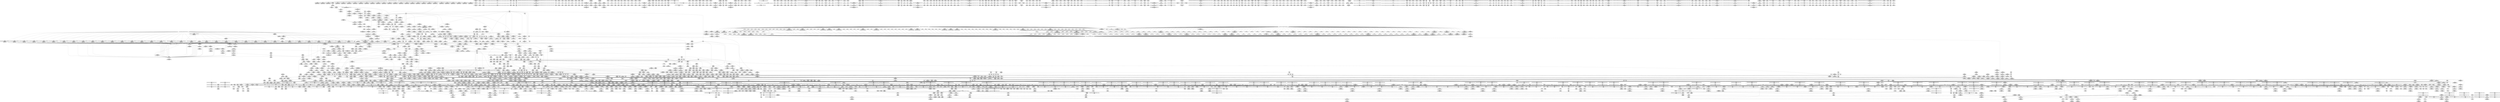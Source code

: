 digraph {
	CE0x4d855b0 [shape=record,shape=Mrecord,label="{CE0x4d855b0|aa_current_profile:tmp55|security/apparmor/include/context.h,155|*SummSource*}"]
	CE0x4c9d330 [shape=record,shape=Mrecord,label="{CE0x4c9d330|apparmor_path_link:tmp5|security/apparmor/lsm.c,308|*SummSink*}"]
	CE0x4d6fcd0 [shape=record,shape=Mrecord,label="{CE0x4d6fcd0|kref_put:tmp|*SummSink*}"]
	CE0x4e57e20 [shape=record,shape=Mrecord,label="{CE0x4e57e20|GLOBAL:rcu_read_unlock.__warned|Global_var:rcu_read_unlock.__warned|*SummSink*}"]
	CE0x4cbdbb0 [shape=record,shape=Mrecord,label="{CE0x4cbdbb0|GLOBAL:__llvm_gcov_ctr65|Global_var:__llvm_gcov_ctr65}"]
	CE0x4d8c050 [shape=record,shape=Mrecord,label="{CE0x4d8c050|GLOBAL:aa_replace_current_profile|*Constant*|*SummSink*}"]
	CE0x4d4bab0 [shape=record,shape=Mrecord,label="{CE0x4d4bab0|i64*_getelementptr_inbounds_(_2_x_i64_,_2_x_i64_*___llvm_gcov_ctr112,_i64_0,_i64_1)|*Constant*|*SummSink*}"]
	CE0x4def460 [shape=record,shape=Mrecord,label="{CE0x4def460|aa_get_profile_rcu:if.end|*SummSink*}"]
	CE0x4e13920 [shape=record,shape=Mrecord,label="{CE0x4e13920|kref_sub:lnot.ext|include/linux/kref.h,71}"]
	CE0x4d5a7f0 [shape=record,shape=Mrecord,label="{CE0x4d5a7f0|i64*_getelementptr_inbounds_(_20_x_i64_,_20_x_i64_*___llvm_gcov_ctr68,_i64_0,_i64_11)|*Constant*}"]
	CE0x4d69290 [shape=record,shape=Mrecord,label="{CE0x4d69290|i64_11|*Constant*|*SummSink*}"]
	CE0x4ebb220 [shape=record,shape=Mrecord,label="{CE0x4ebb220|i64*_getelementptr_inbounds_(_9_x_i64_,_9_x_i64_*___llvm_gcov_ctr79,_i64_0,_i64_3)|*Constant*}"]
	CE0x4cd72c0 [shape=record,shape=Mrecord,label="{CE0x4cd72c0|VOIDTB_TE:_GCE_rcu_lock_map_external_global_%struct.lockdep_map_256,264_|*MultipleSource*|security/apparmor/lsm.c,311|security/apparmor/lsm.c,312}"]
	CE0x4cabba0 [shape=record,shape=Mrecord,label="{CE0x4cabba0|__preempt_count_sub:do.end|*SummSink*}"]
	CE0x4cb22f0 [shape=record,shape=Mrecord,label="{CE0x4cb22f0|apparmor_path_link:tmp15|security/apparmor/lsm.c,313|*SummSink*}"]
	CE0x4dd4990 [shape=record,shape=Mrecord,label="{CE0x4dd4990|i64*_getelementptr_inbounds_(_5_x_i64_,_5_x_i64_*___llvm_gcov_ctr77,_i64_0,_i64_0)|*Constant*|*SummSource*}"]
	CE0x4eb5270 [shape=record,shape=Mrecord,label="{CE0x4eb5270|kref_get:lnot12|include/linux/kref.h,47|*SummSink*}"]
	CE0x4d53fb0 [shape=record,shape=Mrecord,label="{CE0x4d53fb0|aa_current_profile:tmp34|security/apparmor/include/context.h,153|*SummSink*}"]
	CE0x4cc76b0 [shape=record,shape=Mrecord,label="{CE0x4cc76b0|aa_current_profile:tmp27|security/apparmor/include/context.h,153}"]
	CE0x4da69b0 [shape=record,shape=Mrecord,label="{CE0x4da69b0|aa_current_profile:tmp49|security/apparmor/include/context.h,153|*SummSource*}"]
	CE0x4d82420 [shape=record,shape=Mrecord,label="{CE0x4d82420|i64*_getelementptr_inbounds_(_20_x_i64_,_20_x_i64_*___llvm_gcov_ctr68,_i64_0,_i64_9)|*Constant*|*SummSource*}"]
	CE0x4df7060 [shape=record,shape=Mrecord,label="{CE0x4df7060|rcu_read_unlock:tmp15|include/linux/rcupdate.h,933|*SummSink*}"]
	CE0x4d97270 [shape=record,shape=Mrecord,label="{CE0x4d97270|aa_current_profile:tmp72|security/apparmor/include/context.h,159|*SummSource*}"]
	CE0x4ce4880 [shape=record,shape=Mrecord,label="{CE0x4ce4880|apparmor_path_link:tmp16|security/apparmor/lsm.c,314|*SummSink*}"]
	CE0x4cbc330 [shape=record,shape=Mrecord,label="{CE0x4cbc330|104:_%struct.inode*,_:_CRE_307,308_}"]
	CE0x4da1320 [shape=record,shape=Mrecord,label="{CE0x4da1320|void_(i8*,_i32,_i64)*_asm_sideeffect_1:_09ud2_0A.pushsection___bug_table,_22a_22_0A2:_09.long_1b_-_2b,_$_0:c_-_2b_0A_09.word_$_1:c_,_0_0A_09.org_2b+$_2:c_0A.popsection_,_i,i,i,_dirflag_,_fpsr_,_flags_}"]
	CE0x4df3110 [shape=record,shape=Mrecord,label="{CE0x4df3110|aa_current_profile:cxt.0|*SummSink*}"]
	CE0x4f54480 [shape=record,shape=Mrecord,label="{CE0x4f54480|__atomic_add_unless:cmp3|./arch/x86/include/asm/atomic.h,202}"]
	CE0x4f6d0a0 [shape=record,shape=Mrecord,label="{CE0x4f6d0a0|i64*_getelementptr_inbounds_(_2_x_i64_,_2_x_i64_*___llvm_gcov_ctr73,_i64_0,_i64_0)|*Constant*|*SummSink*}"]
	CE0x4d4f420 [shape=record,shape=Mrecord,label="{CE0x4d4f420|i64*_getelementptr_inbounds_(_37_x_i64_,_37_x_i64_*___llvm_gcov_ctr66,_i64_0,_i64_0)|*Constant*|*SummSource*}"]
	CE0x4da2ca0 [shape=record,shape=Mrecord,label="{CE0x4da2ca0|aa_current_profile:tmp41|security/apparmor/include/context.h,153}"]
	CE0x4df5590 [shape=record,shape=Mrecord,label="{CE0x4df5590|kref_get:tobool|include/linux/kref.h,47|*SummSink*}"]
	CE0x4ce3900 [shape=record,shape=Mrecord,label="{CE0x4ce3900|i64*_getelementptr_inbounds_(_9_x_i64_,_9_x_i64_*___llvm_gcov_ctr65,_i64_0,_i64_7)|*Constant*}"]
	CE0x4e22790 [shape=record,shape=Mrecord,label="{CE0x4e22790|i64_4|*Constant*}"]
	CE0x4e537e0 [shape=record,shape=Mrecord,label="{CE0x4e537e0|kref_get_not0:tmp3|*SummSource*}"]
	CE0x4e0ae80 [shape=record,shape=Mrecord,label="{CE0x4e0ae80|kref_get:if.then31|*SummSource*}"]
	CE0x4df2f80 [shape=record,shape=Mrecord,label="{CE0x4df2f80|aa_current_profile:cxt.0|*SummSource*}"]
	CE0x4d9b460 [shape=record,shape=Mrecord,label="{CE0x4d9b460|aa_current_profile:tmp77|security/apparmor/include/context.h,159|*SummSource*}"]
	CE0x4e4de30 [shape=record,shape=Mrecord,label="{CE0x4e4de30|kref_get_not0:kref|Function::kref_get_not0&Arg::kref::|*SummSource*}"]
	CE0x4f75ea0 [shape=record,shape=Mrecord,label="{CE0x4f75ea0|VOIDTB_TE:_CE_308,309_}"]
	CE0x4e48170 [shape=record,shape=Mrecord,label="{CE0x4e48170|aa_get_profile_rcu:tobool8|security/apparmor/include/policy.h,310|*SummSource*}"]
	CE0x4e52400 [shape=record,shape=Mrecord,label="{CE0x4e52400|rcu_read_unlock:entry|*SummSink*}"]
	CE0x4c905b0 [shape=record,shape=Mrecord,label="{CE0x4c905b0|104:_%struct.inode*,_:_CRE_186,187_}"]
	CE0x4ccce20 [shape=record,shape=Mrecord,label="{CE0x4ccce20|0:_i16,_4:_i32,_8:_i16,_40:_%struct.super_block*,_:_SCMRE_40,48_|*MultipleSource*|security/apparmor/include/apparmor.h,117|Function::mediated_filesystem&Arg::inode::|*LoadInst*|security/apparmor/lsm.c,308}"]
	CE0x4d6a8e0 [shape=record,shape=Mrecord,label="{CE0x4d6a8e0|%struct.aa_task_cxt*_null|*Constant*}"]
	CE0x4da21a0 [shape=record,shape=Mrecord,label="{CE0x4da21a0|i32_153|*Constant*|*SummSink*}"]
	CE0x4f536c0 [shape=record,shape=Mrecord,label="{CE0x4f536c0|atomic_cmpxchg:old|Function::atomic_cmpxchg&Arg::old::|*SummSource*}"]
	CE0x4ce5f10 [shape=record,shape=Mrecord,label="{CE0x4ce5f10|aa_get_profile_rcu:tmp24|security/apparmor/include/policy.h,309|*SummSink*}"]
	CE0x49d0a30 [shape=record,shape=Mrecord,label="{CE0x49d0a30|i32_5|*Constant*|*SummSink*}"]
	CE0x4e60c90 [shape=record,shape=Mrecord,label="{CE0x4e60c90|rcu_read_lock:tmp4|include/linux/rcupdate.h,882|*SummSink*}"]
	CE0x4e66990 [shape=record,shape=Mrecord,label="{CE0x4e66990|rcu_read_lock:call3|include/linux/rcupdate.h,882|*SummSink*}"]
	CE0x4d4f750 [shape=record,shape=Mrecord,label="{CE0x4d4f750|get_current:tmp3}"]
	CE0x4d54750 [shape=record,shape=Mrecord,label="{CE0x4d54750|_call_void_asm_sideeffect_1:_09ud2_0A.pushsection___bug_table,_22a_22_0A2:_09.long_1b_-_2b,_$_0:c_-_2b_0A_09.word_$_1:c_,_0_0A_09.org_2b+$_2:c_0A.popsection_,_i,i,i,_dirflag_,_fpsr_,_flags_(i8*_getelementptr_inbounds_(_36_x_i8_,_36_x_i8_*_.str12,_i32_0,_i32_0),_i32_153,_i64_12)_#2,_!dbg_!15515,_!srcloc_!15518|security/apparmor/include/context.h,153}"]
	CE0x4d9e170 [shape=record,shape=Mrecord,label="{CE0x4d9e170|aa_current_profile:cred39|security/apparmor/include/context.h,159|*SummSource*}"]
	CE0x4d720e0 [shape=record,shape=Mrecord,label="{CE0x4d720e0|kref_put:entry}"]
	CE0x4e5db80 [shape=record,shape=Mrecord,label="{CE0x4e5db80|atomic_add_unless:u|Function::atomic_add_unless&Arg::u::|*SummSource*}"]
	CE0x4cbaa30 [shape=record,shape=Mrecord,label="{CE0x4cbaa30|104:_%struct.inode*,_:_CRE_221,222_}"]
	CE0x4e62f20 [shape=record,shape=Mrecord,label="{CE0x4e62f20|i64_3|*Constant*}"]
	CE0x4ce4e10 [shape=record,shape=Mrecord,label="{CE0x4ce4e10|apparmor_path_link:tmp17|security/apparmor/lsm.c,314|*SummSink*}"]
	CE0x4cd0ac0 [shape=record,shape=Mrecord,label="{CE0x4cd0ac0|i32_11|*Constant*|*SummSource*}"]
	CE0x4cab000 [shape=record,shape=Mrecord,label="{CE0x4cab000|aa_current_profile:do.end17|*SummSource*}"]
	CE0x4d6d350 [shape=record,shape=Mrecord,label="{CE0x4d6d350|kref_sub:kref|Function::kref_sub&Arg::kref::|*SummSink*}"]
	CE0x4cd0d00 [shape=record,shape=Mrecord,label="{CE0x4cd0d00|i32_11|*Constant*|*SummSink*}"]
	CE0x4ce0cf0 [shape=record,shape=Mrecord,label="{CE0x4ce0cf0|aa_path_link:old_dentry|Function::aa_path_link&Arg::old_dentry::}"]
	CE0x4d7d780 [shape=record,shape=Mrecord,label="{CE0x4d7d780|aa_get_profile:tobool|security/apparmor/include/policy.h,275}"]
	CE0x4f1b6a0 [shape=record,shape=Mrecord,label="{CE0x4f1b6a0|_call_void_mcount()_#2|*SummSource*}"]
	CE0x4d7e920 [shape=record,shape=Mrecord,label="{CE0x4d7e920|rcu_read_lock:tmp1|*SummSink*}"]
	CE0x4e69a30 [shape=record,shape=Mrecord,label="{CE0x4e69a30|i64*_getelementptr_inbounds_(_11_x_i64_,_11_x_i64_*___llvm_gcov_ctr42,_i64_0,_i64_8)|*Constant*|*SummSink*}"]
	CE0x4dd4360 [shape=record,shape=Mrecord,label="{CE0x4dd4360|aa_get_profile_rcu:tmp6|security/apparmor/include/policy.h,309|*SummSink*}"]
	CE0x4f1c570 [shape=record,shape=Mrecord,label="{CE0x4f1c570|__rcu_read_unlock:tmp1|*SummSink*}"]
	CE0x4d58b30 [shape=record,shape=Mrecord,label="{CE0x4d58b30|_ret_%struct.task_struct*_%tmp4,_!dbg_!15471|./arch/x86/include/asm/current.h,14|*SummSource*}"]
	CE0x4f6c2f0 [shape=record,shape=Mrecord,label="{CE0x4f6c2f0|VOIDTB_TE:_CE_162,163_}"]
	CE0x4ddb1b0 [shape=record,shape=Mrecord,label="{CE0x4ddb1b0|aa_put_profile:tobool|security/apparmor/include/policy.h,341|*SummSource*}"]
	CE0x4e2ca30 [shape=record,shape=Mrecord,label="{CE0x4e2ca30|aa_get_profile_rcu:if.then|*SummSink*}"]
	CE0x4e5ee90 [shape=record,shape=Mrecord,label="{CE0x4e5ee90|rcu_read_lock:bb|*SummSink*}"]
	CE0x4ef58b0 [shape=record,shape=Mrecord,label="{CE0x4ef58b0|i32_1|*Constant*}"]
	CE0x4df9450 [shape=record,shape=Mrecord,label="{CE0x4df9450|rcu_lock_acquire:tmp4|include/linux/rcupdate.h,418}"]
	CE0x4d59840 [shape=record,shape=Mrecord,label="{CE0x4d59840|i64*_getelementptr_inbounds_(_20_x_i64_,_20_x_i64_*___llvm_gcov_ctr68,_i64_0,_i64_10)|*Constant*}"]
	CE0x4d77a80 [shape=record,shape=Mrecord,label="{CE0x4d77a80|i64*_getelementptr_inbounds_(_9_x_i64_,_9_x_i64_*___llvm_gcov_ctr67,_i64_0,_i64_6)|*Constant*|*SummSource*}"]
	CE0x4da4430 [shape=record,shape=Mrecord,label="{CE0x4da4430|aa_current_profile:tmp50|security/apparmor/include/context.h,155|*SummSource*}"]
	CE0x4de9d80 [shape=record,shape=Mrecord,label="{CE0x4de9d80|aa_get_profile_rcu:land.lhs.true|*SummSink*}"]
	CE0x4e52280 [shape=record,shape=Mrecord,label="{CE0x4e52280|rcu_read_unlock:entry|*SummSource*}"]
	CE0x4e04620 [shape=record,shape=Mrecord,label="{CE0x4e04620|rcu_read_unlock:tmp16|include/linux/rcupdate.h,933|*SummSink*}"]
	CE0x4eb9910 [shape=record,shape=Mrecord,label="{CE0x4eb9910|__preempt_count_add:val|Function::__preempt_count_add&Arg::val::|*SummSource*}"]
	CE0x4f7ad90 [shape=record,shape=Mrecord,label="{CE0x4f7ad90|_call_void_mcount()_#2}"]
	CE0x4d6b610 [shape=record,shape=Mrecord,label="{CE0x4d6b610|_call_void_mcount()_#2}"]
	CE0x4de5a10 [shape=record,shape=Mrecord,label="{CE0x4de5a10|__atomic_add_unless:tmp16|./arch/x86/include/asm/atomic.h,204|*SummSink*}"]
	CE0x4d2c8b0 [shape=record,shape=Mrecord,label="{CE0x4d2c8b0|aa_get_newest_profile:retval.0|*SummSource*}"]
	CE0x4d940e0 [shape=record,shape=Mrecord,label="{CE0x4d940e0|i64_29|*Constant*|*SummSink*}"]
	CE0x4ebf350 [shape=record,shape=Mrecord,label="{CE0x4ebf350|kref_sub:tobool6|include/linux/kref.h,71|*SummSink*}"]
	CE0x4c9ac00 [shape=record,shape=Mrecord,label="{CE0x4c9ac00|104:_%struct.inode*,_:_CRE_8,12_|*MultipleSource*|Function::apparmor_path_link&Arg::old_dentry::|security/apparmor/lsm.c,308}"]
	CE0x4cc05a0 [shape=record,shape=Mrecord,label="{CE0x4cc05a0|i32_78|*Constant*}"]
	CE0x4e00cc0 [shape=record,shape=Mrecord,label="{CE0x4e00cc0|rcu_read_unlock:bb|*SummSink*}"]
	CE0x4d7ccf0 [shape=record,shape=Mrecord,label="{CE0x4d7ccf0|aa_get_profile:tmp1|*SummSink*}"]
	CE0x4e614a0 [shape=record,shape=Mrecord,label="{CE0x4e614a0|rcu_read_unlock:tmp14|include/linux/rcupdate.h,933}"]
	CE0x4e64b20 [shape=record,shape=Mrecord,label="{CE0x4e64b20|rcu_read_lock:tobool1|include/linux/rcupdate.h,882|*SummSink*}"]
	CE0x4d8d030 [shape=record,shape=Mrecord,label="{CE0x4d8d030|aa_current_profile:call28|security/apparmor/include/context.h,159|*SummSource*}"]
	CE0x4d6ff90 [shape=record,shape=Mrecord,label="{CE0x4d6ff90|aa_get_newest_profile:tmp18|security/apparmor/include/policy.h,333|*SummSource*}"]
	CE0x4cd5cd0 [shape=record,shape=Mrecord,label="{CE0x4cd5cd0|VOIDTB_TE:_GCE_rcu_lock_map_external_global_%struct.lockdep_map_160,188_|*MultipleSource*|security/apparmor/lsm.c,311|security/apparmor/lsm.c,312}"]
	CE0x4de6270 [shape=record,shape=Mrecord,label="{CE0x4de6270|_call_void_rcu_read_lock()_#7,_!dbg_!15469|security/apparmor/include/policy.h,307}"]
	CE0x4e536b0 [shape=record,shape=Mrecord,label="{CE0x4e536b0|GLOBAL:rcu_lock_map|Global_var:rcu_lock_map|*SummSource*}"]
	CE0x4eb2aa0 [shape=record,shape=Mrecord,label="{CE0x4eb2aa0|kref_get:expval20|include/linux/kref.h,47}"]
	CE0x4eb1240 [shape=record,shape=Mrecord,label="{CE0x4eb1240|__rcu_read_lock:do.body|*SummSource*}"]
	CE0x4ef3930 [shape=record,shape=Mrecord,label="{CE0x4ef3930|kref_sub:tmp8|include/linux/kref.h,73}"]
	CE0x4e3eb60 [shape=record,shape=Mrecord,label="{CE0x4e3eb60|__rcu_read_lock:tmp7|include/linux/rcupdate.h,240|*SummSource*}"]
	CE0x4e186d0 [shape=record,shape=Mrecord,label="{CE0x4e186d0|atomic_sub_and_test:i|Function::atomic_sub_and_test&Arg::i::|*SummSink*}"]
	CE0x4f70d90 [shape=record,shape=Mrecord,label="{CE0x4f70d90|atomic_cmpxchg:tmp2|*SummSource*}"]
	CE0x4d4cc80 [shape=record,shape=Mrecord,label="{CE0x4d4cc80|aa_get_newest_profile:if.then2|*SummSource*}"]
	CE0x4dfb1f0 [shape=record,shape=Mrecord,label="{CE0x4dfb1f0|rcu_read_unlock:tmp6|include/linux/rcupdate.h,933}"]
	CE0x4cdd980 [shape=record,shape=Mrecord,label="{CE0x4cdd980|aa_current_profile:security|security/apparmor/include/context.h,151}"]
	CE0x4c9ae60 [shape=record,shape=Mrecord,label="{CE0x4c9ae60|104:_%struct.inode*,_:_CRE_165,166_}"]
	CE0x4e0d780 [shape=record,shape=Mrecord,label="{CE0x4e0d780|rcu_lock_release:entry|*SummSource*}"]
	CE0x4da7360 [shape=record,shape=Mrecord,label="{CE0x4da7360|aa_current_profile:profile21|security/apparmor/include/context.h,155|*SummSink*}"]
	CE0x4e2a770 [shape=record,shape=Mrecord,label="{CE0x4e2a770|aa_get_profile_rcu:tmp|*SummSource*}"]
	CE0x4e6d530 [shape=record,shape=Mrecord,label="{CE0x4e6d530|rcu_read_lock:tmp19|include/linux/rcupdate.h,882|*SummSource*}"]
	CE0x4cd48a0 [shape=record,shape=Mrecord,label="{CE0x4cd48a0|VOIDTB_TE:_GCE_rcu_lock_map_external_global_%struct.lockdep_map_128,136_|*MultipleSource*|security/apparmor/lsm.c,311|security/apparmor/lsm.c,312}"]
	CE0x4cac560 [shape=record,shape=Mrecord,label="{CE0x4cac560|104:_%struct.inode*,_:_CRE_80,88_|*MultipleSource*|Function::apparmor_path_link&Arg::old_dentry::|security/apparmor/lsm.c,308}"]
	CE0x4f451d0 [shape=record,shape=Mrecord,label="{CE0x4f451d0|__atomic_add_unless:c.0|*SummSink*}"]
	CE0x4d66640 [shape=record,shape=Mrecord,label="{CE0x4d66640|aa_current_profile:tobool11|security/apparmor/include/context.h,153|*SummSource*}"]
	CE0x4dd9710 [shape=record,shape=Mrecord,label="{CE0x4dd9710|_call_void_mcount()_#2}"]
	CE0x4df6ab0 [shape=record,shape=Mrecord,label="{CE0x4df6ab0|rcu_read_unlock:tmp14|include/linux/rcupdate.h,933|*SummSink*}"]
	CE0x4e5fd90 [shape=record,shape=Mrecord,label="{CE0x4e5fd90|kref_get:conv|include/linux/kref.h,47}"]
	CE0x4f449c0 [shape=record,shape=Mrecord,label="{CE0x4f449c0|i64_1|*Constant*}"]
	CE0x4ca5090 [shape=record,shape=Mrecord,label="{CE0x4ca5090|i64*_getelementptr_inbounds_(_9_x_i64_,_9_x_i64_*___llvm_gcov_ctr65,_i64_0,_i64_3)|*Constant*|*SummSource*}"]
	CE0x4d95540 [shape=record,shape=Mrecord,label="{CE0x4d95540|aa_current_profile:tmp67|security/apparmor/include/context.h,159|*SummSink*}"]
	CE0x4eb4f40 [shape=record,shape=Mrecord,label="{CE0x4eb4f40|kref_sub:tmp3|include/linux/kref.h,71|*SummSink*}"]
	CE0x4d930c0 [shape=record,shape=Mrecord,label="{CE0x4d930c0|aa_current_profile:tmp63|security/apparmor/include/context.h,159|*SummSink*}"]
	CE0x4e52040 [shape=record,shape=Mrecord,label="{CE0x4e52040|rcu_read_unlock:entry}"]
	CE0x4cdde30 [shape=record,shape=Mrecord,label="{CE0x4cdde30|44:_i32,_48:_i16,_128:_i8*,_:_SCMRE_0,4_|*MultipleSource*|security/apparmor/include/context.h,151|security/apparmor/include/context.h,151}"]
	CE0x4d4c2f0 [shape=record,shape=Mrecord,label="{CE0x4d4c2f0|aa_get_newest_profile:tmp3|security/apparmor/include/policy.h,326|*SummSink*}"]
	CE0x4dfcf80 [shape=record,shape=Mrecord,label="{CE0x4dfcf80|rcu_read_unlock:tmp6|include/linux/rcupdate.h,933|*SummSink*}"]
	CE0x4dda5b0 [shape=record,shape=Mrecord,label="{CE0x4dda5b0|aa_put_profile:tmp|*SummSource*}"]
	CE0x4eb22f0 [shape=record,shape=Mrecord,label="{CE0x4eb22f0|kref_sub:tmp10|include/linux/kref.h,73}"]
	CE0x4d531f0 [shape=record,shape=Mrecord,label="{CE0x4d531f0|aa_get_profile_rcu:tmp2|*SummSink*}"]
	CE0x4e58600 [shape=record,shape=Mrecord,label="{CE0x4e58600|GLOBAL:rcu_lock_map|Global_var:rcu_lock_map|*SummSink*}"]
	CE0x4f522e0 [shape=record,shape=Mrecord,label="{CE0x4f522e0|__atomic_add_unless:add|./arch/x86/include/asm/atomic.h,201|*SummSource*}"]
	CE0x4cb7f60 [shape=record,shape=Mrecord,label="{CE0x4cb7f60|VOIDTB_TE:_CE_184,185_}"]
	CE0x4cbb020 [shape=record,shape=Mrecord,label="{CE0x4cbb020|104:_%struct.inode*,_:_CRE_232,240_|*MultipleSource*|Function::apparmor_path_link&Arg::old_dentry::|security/apparmor/lsm.c,308}"]
	CE0x4eba230 [shape=record,shape=Mrecord,label="{CE0x4eba230|kref_sub:call|include/linux/kref.h,73|*SummSource*}"]
	CE0x4d7a860 [shape=record,shape=Mrecord,label="{CE0x4d7a860|aa_get_newest_profile:tmp14|security/apparmor/include/policy.h,330}"]
	CE0x4ce0190 [shape=record,shape=Mrecord,label="{CE0x4ce0190|aa_path_link:entry}"]
	CE0x4cb6260 [shape=record,shape=Mrecord,label="{CE0x4cb6260|aa_current_profile:do.body14}"]
	CE0x4d4d6d0 [shape=record,shape=Mrecord,label="{CE0x4d4d6d0|get_current:tmp}"]
	CE0x4cb7b20 [shape=record,shape=Mrecord,label="{CE0x4cb7b20|VOIDTB_TE:_CE_180,181_}"]
	CE0x4e1d1c0 [shape=record,shape=Mrecord,label="{CE0x4e1d1c0|_call_void_mcount()_#2|*SummSource*}"]
	CE0x4cba6a0 [shape=record,shape=Mrecord,label="{CE0x4cba6a0|104:_%struct.inode*,_:_CRE_218,219_}"]
	CE0x4d64270 [shape=record,shape=Mrecord,label="{CE0x4d64270|aa_current_profile:do.end36|*SummSource*}"]
	CE0x4d511b0 [shape=record,shape=Mrecord,label="{CE0x4d511b0|aa_current_profile:lnot.ext|security/apparmor/include/context.h,153|*SummSource*}"]
	CE0x4ddb370 [shape=record,shape=Mrecord,label="{CE0x4ddb370|aa_get_newest_profile:tobool|security/apparmor/include/policy.h,326|*SummSource*}"]
	CE0x4f46640 [shape=record,shape=Mrecord,label="{CE0x4f46640|atomic_read:tmp3|*SummSource*}"]
	CE0x4cd6b70 [shape=record,shape=Mrecord,label="{CE0x4cd6b70|VOIDTB_TE:_GCE_rcu_lock_map_external_global_%struct.lockdep_map_232,240_|*MultipleSource*|security/apparmor/lsm.c,311|security/apparmor/lsm.c,312}"]
	CE0x4e0b590 [shape=record,shape=Mrecord,label="{CE0x4e0b590|kref_get:lnot.ext5|include/linux/kref.h,47|*SummSink*}"]
	CE0x4f46310 [shape=record,shape=Mrecord,label="{CE0x4f46310|__atomic_add_unless:for.end}"]
	CE0x4d4ec70 [shape=record,shape=Mrecord,label="{CE0x4d4ec70|aa_current_profile:do.body5|*SummSink*}"]
	CE0x4e0aa10 [shape=record,shape=Mrecord,label="{CE0x4e0aa10|_ret_void,_!dbg_!15474|include/linux/rcupdate.h,245}"]
	CE0x4e52210 [shape=record,shape=Mrecord,label="{CE0x4e52210|GLOBAL:rcu_read_unlock|*Constant*|*SummSink*}"]
	CE0x4eb36f0 [shape=record,shape=Mrecord,label="{CE0x4eb36f0|__rcu_read_lock:bb}"]
	CE0x4de0a70 [shape=record,shape=Mrecord,label="{CE0x4de0a70|__atomic_add_unless:tmp11|./arch/x86/include/asm/atomic.h,202|*SummSource*}"]
	CE0x4d5eff0 [shape=record,shape=Mrecord,label="{CE0x4d5eff0|aa_put_profile:if.end|*SummSource*}"]
	CE0x4cbcd40 [shape=record,shape=Mrecord,label="{CE0x4cbcd40|104:_%struct.inode*,_:_CRE_317,318_}"]
	CE0x4f410a0 [shape=record,shape=Mrecord,label="{CE0x4f410a0|i64*_getelementptr_inbounds_(_10_x_i64_,_10_x_i64_*___llvm_gcov_ctr71,_i64_0,_i64_1)|*Constant*|*SummSink*}"]
	CE0x4d5d9c0 [shape=record,shape=Mrecord,label="{CE0x4d5d9c0|aa_get_newest_profile:tmp4|security/apparmor/include/policy.h,326|*SummSource*}"]
	CE0x4d2cf20 [shape=record,shape=Mrecord,label="{CE0x4d2cf20|i64*_getelementptr_inbounds_(_9_x_i64_,_9_x_i64_*___llvm_gcov_ctr67,_i64_0,_i64_8)|*Constant*|*SummSink*}"]
	CE0x4ebefb0 [shape=record,shape=Mrecord,label="{CE0x4ebefb0|kref_get:lnot10|include/linux/kref.h,47|*SummSink*}"]
	CE0x4e2e8d0 [shape=record,shape=Mrecord,label="{CE0x4e2e8d0|aa_get_profile_rcu:do.body|*SummSink*}"]
	CE0x4e0b620 [shape=record,shape=Mrecord,label="{CE0x4e0b620|i64_0|*Constant*}"]
	CE0x4f51f30 [shape=record,shape=Mrecord,label="{CE0x4f51f30|__atomic_add_unless:tmp9|./arch/x86/include/asm/atomic.h,200|*SummSink*}"]
	CE0x4ddc980 [shape=record,shape=Mrecord,label="{CE0x4ddc980|aa_put_profile:bb|*SummSink*}"]
	CE0x4ca22a0 [shape=record,shape=Mrecord,label="{CE0x4ca22a0|aa_current_profile:tmp15|security/apparmor/include/context.h,151}"]
	CE0x4cb9820 [shape=record,shape=Mrecord,label="{CE0x4cb9820|VOIDTB_TE:_GCE_rcu_lock_map_external_global_%struct.lockdep_map_144,148_|*MultipleSource*|security/apparmor/lsm.c,311|security/apparmor/lsm.c,312}"]
	CE0x4decc20 [shape=record,shape=Mrecord,label="{CE0x4decc20|aa_get_profile_rcu:tobool10|security/apparmor/include/policy.h,310|*SummSource*}"]
	CE0x4f679c0 [shape=record,shape=Mrecord,label="{CE0x4f679c0|i64*_getelementptr_inbounds_(_4_x_i64_,_4_x_i64_*___llvm_gcov_ctr51,_i64_0,_i64_2)|*Constant*|*SummSink*}"]
	CE0x4d79350 [shape=record,shape=Mrecord,label="{CE0x4d79350|GLOBAL:aa_get_profile_rcu|*Constant*|*SummSink*}"]
	CE0x4d6dff0 [shape=record,shape=Mrecord,label="{CE0x4d6dff0|i64*_getelementptr_inbounds_(_9_x_i64_,_9_x_i64_*___llvm_gcov_ctr67,_i64_0,_i64_0)|*Constant*}"]
	CE0x4f19020 [shape=record,shape=Mrecord,label="{CE0x4f19020|rcu_lock_release:tmp6}"]
	CE0x4e46300 [shape=record,shape=Mrecord,label="{CE0x4e46300|aa_get_profile_rcu:tmp35|security/apparmor/include/policy.h,310|*SummSink*}"]
	CE0x4d937d0 [shape=record,shape=Mrecord,label="{CE0x4d937d0|i64_30|*Constant*}"]
	CE0x4f0e150 [shape=record,shape=Mrecord,label="{CE0x4f0e150|atomic_add_unless:cmp|include/linux/atomic.h,17|*SummSource*}"]
	CE0x4ec2a50 [shape=record,shape=Mrecord,label="{CE0x4ec2a50|i8*_getelementptr_inbounds_(_21_x_i8_,_21_x_i8_*_.str17,_i32_0,_i32_0)|*Constant*}"]
	CE0x4d66470 [shape=record,shape=Mrecord,label="{CE0x4d66470|aa_current_profile:expval|security/apparmor/include/context.h,153|*SummSink*}"]
	CE0x4e0e8c0 [shape=record,shape=Mrecord,label="{CE0x4e0e8c0|kref_get:expval|include/linux/kref.h,47|*SummSource*}"]
	CE0x4d49680 [shape=record,shape=Mrecord,label="{CE0x4d49680|aa_current_profile:tobool|security/apparmor/include/context.h,151|*SummSink*}"]
	CE0x4f545e0 [shape=record,shape=Mrecord,label="{CE0x4f545e0|__atomic_add_unless:cmp3|./arch/x86/include/asm/atomic.h,202|*SummSource*}"]
	CE0x4cb4ca0 [shape=record,shape=Mrecord,label="{CE0x4cb4ca0|mediated_filesystem:entry|*SummSink*}"]
	CE0x4c9af50 [shape=record,shape=Mrecord,label="{CE0x4c9af50|104:_%struct.inode*,_:_CRE_166,167_}"]
	CE0x4e50290 [shape=record,shape=Mrecord,label="{CE0x4e50290|aa_get_profile_rcu:tmp38|security/apparmor/include/policy.h,310|*SummSource*}"]
	CE0x4e58710 [shape=record,shape=Mrecord,label="{CE0x4e58710|rcu_lock_acquire:map|Function::rcu_lock_acquire&Arg::map::}"]
	CE0x4e64710 [shape=record,shape=Mrecord,label="{CE0x4e64710|rcu_read_lock:tobool1|include/linux/rcupdate.h,882}"]
	CE0x4e0f170 [shape=record,shape=Mrecord,label="{CE0x4e0f170|kref_get:refcount|include/linux/kref.h,47|*SummSource*}"]
	CE0x4d61060 [shape=record,shape=Mrecord,label="{CE0x4d61060|44:_i32,_48:_i16,_128:_i8*,_:_SCMRE_72,80_|*MultipleSource*|security/apparmor/include/context.h,151|security/apparmor/include/context.h,151}"]
	CE0x4f24af0 [shape=record,shape=Mrecord,label="{CE0x4f24af0|__rcu_read_unlock:bb|*SummSource*}"]
	CE0x4d7c600 [shape=record,shape=Mrecord,label="{CE0x4d7c600|aa_get_profile_rcu:if.end}"]
	CE0x4dd7bc0 [shape=record,shape=Mrecord,label="{CE0x4dd7bc0|aa_get_newest_profile:if.end3}"]
	CE0x4f15000 [shape=record,shape=Mrecord,label="{CE0x4f15000|atomic_add_return:tmp4|./arch/x86/include/asm/atomic.h,157}"]
	CE0x4eb5170 [shape=record,shape=Mrecord,label="{CE0x4eb5170|kref_get:lnot12|include/linux/kref.h,47|*SummSource*}"]
	CE0x4ec7720 [shape=record,shape=Mrecord,label="{CE0x4ec7720|kref_get:tmp21|include/linux/kref.h,47|*SummSink*}"]
	CE0x4cb54a0 [shape=record,shape=Mrecord,label="{CE0x4cb54a0|i64*_getelementptr_inbounds_(_2_x_i64_,_2_x_i64_*___llvm_gcov_ctr55,_i64_0,_i64_1)|*Constant*|*SummSink*}"]
	CE0x4f21e90 [shape=record,shape=Mrecord,label="{CE0x4f21e90|VOIDTB_TE:_CE_16,20_}"]
	CE0x4eba920 [shape=record,shape=Mrecord,label="{CE0x4eba920|__rcu_read_lock:tmp7|include/linux/rcupdate.h,240}"]
	CE0x4f73790 [shape=record,shape=Mrecord,label="{CE0x4f73790|VOIDTB_TE:_CE_145,146_}"]
	CE0x4ca1710 [shape=record,shape=Mrecord,label="{CE0x4ca1710|aa_current_profile:tmp20|security/apparmor/include/context.h,151}"]
	CE0x4cab4d0 [shape=record,shape=Mrecord,label="{CE0x4cab4d0|GLOBAL:atomic_read|*Constant*|*SummSink*}"]
	CE0x4d6cef0 [shape=record,shape=Mrecord,label="{CE0x4d6cef0|aa_get_newest_profile:tmp1|*SummSink*}"]
	CE0x4ccc8c0 [shape=record,shape=Mrecord,label="{CE0x4ccc8c0|aa_current_profile:if.then33|*SummSink*}"]
	CE0x4d50bd0 [shape=record,shape=Mrecord,label="{CE0x4d50bd0|aa_current_profile:lnot10|security/apparmor/include/context.h,153|*SummSource*}"]
	CE0x4cd6de0 [shape=record,shape=Mrecord,label="{CE0x4cd6de0|VOIDTB_TE:_GCE_rcu_lock_map_external_global_%struct.lockdep_map_240,248_|*MultipleSource*|security/apparmor/lsm.c,311|security/apparmor/lsm.c,312}"]
	CE0x4cc6f30 [shape=record,shape=Mrecord,label="{CE0x4cc6f30|aa_current_profile:tmp25|security/apparmor/include/context.h,153|*SummSink*}"]
	CE0x4d50490 [shape=record,shape=Mrecord,label="{CE0x4d50490|aa_current_profile:lnot9|security/apparmor/include/context.h,153}"]
	CE0x4d29220 [shape=record,shape=Mrecord,label="{CE0x4d29220|aa_get_newest_profile:profile|security/apparmor/include/policy.h,330|*SummSink*}"]
	CE0x4cd0370 [shape=record,shape=Mrecord,label="{CE0x4cd0370|_ret_i32_%retval.0,_!dbg_!15488|security/apparmor/lsm.c,315|*SummSink*}"]
	CE0x4d80980 [shape=record,shape=Mrecord,label="{CE0x4d80980|GLOBAL:__llvm_gcov_ctr74|Global_var:__llvm_gcov_ctr74}"]
	CE0x4d4fcb0 [shape=record,shape=Mrecord,label="{CE0x4d4fcb0|aa_current_profile:do.end15|*SummSource*}"]
	CE0x4cdfcf0 [shape=record,shape=Mrecord,label="{CE0x4cdfcf0|aa_get_newest_profile:if.then2|*SummSink*}"]
	CE0x4f243e0 [shape=record,shape=Mrecord,label="{CE0x4f243e0|i64*_getelementptr_inbounds_(_4_x_i64_,_4_x_i64_*___llvm_gcov_ctr50,_i64_0,_i64_2)|*Constant*|*SummSource*}"]
	CE0x4e48cc0 [shape=record,shape=Mrecord,label="{CE0x4e48cc0|COLLAPSED:_GCMRE___llvm_gcov_ctr80_internal_global_4_x_i64_zeroinitializer:_elem_0:default:}"]
	CE0x4eca6a0 [shape=record,shape=Mrecord,label="{CE0x4eca6a0|kref_get:tmp19|include/linux/kref.h,47}"]
	CE0x4ec3290 [shape=record,shape=Mrecord,label="{CE0x4ec3290|kref_get:tobool23|include/linux/kref.h,47|*SummSource*}"]
	CE0x4d654b0 [shape=record,shape=Mrecord,label="{CE0x4d654b0|i64*_getelementptr_inbounds_(_37_x_i64_,_37_x_i64_*___llvm_gcov_ctr66,_i64_0,_i64_17)|*Constant*|*SummSource*}"]
	CE0x4ca0870 [shape=record,shape=Mrecord,label="{CE0x4ca0870|i64*_getelementptr_inbounds_(_37_x_i64_,_37_x_i64_*___llvm_gcov_ctr66,_i64_0,_i64_10)|*Constant*}"]
	CE0x4f6a1a0 [shape=record,shape=Mrecord,label="{CE0x4f6a1a0|VOIDTB_TE:_CE_201,202_}"]
	CE0x4f6b390 [shape=record,shape=Mrecord,label="{CE0x4f6b390|i64*_getelementptr_inbounds_(_4_x_i64_,_4_x_i64_*___llvm_gcov_ctr51,_i64_0,_i64_1)|*Constant*}"]
	CE0x4c9d750 [shape=record,shape=Mrecord,label="{CE0x4c9d750|apparmor_path_link:if.then|*SummSink*}"]
	CE0x4da5130 [shape=record,shape=Mrecord,label="{CE0x4da5130|aa_current_profile:tmp51|security/apparmor/include/context.h,155}"]
	CE0x4d70820 [shape=record,shape=Mrecord,label="{CE0x4d70820|aa_get_newest_profile:tmp19|security/apparmor/include/policy.h,333|*SummSink*}"]
	CE0x4e1b8e0 [shape=record,shape=Mrecord,label="{CE0x4e1b8e0|kref_sub:tmp13|include/linux/kref.h,74|*SummSource*}"]
	CE0x4da4590 [shape=record,shape=Mrecord,label="{CE0x4da4590|aa_current_profile:tmp50|security/apparmor/include/context.h,155|*SummSink*}"]
	CE0x4e681d0 [shape=record,shape=Mrecord,label="{CE0x4e681d0|rcu_read_lock:tmp15|include/linux/rcupdate.h,882}"]
	CE0x4e26900 [shape=record,shape=Mrecord,label="{CE0x4e26900|rcu_read_unlock:tmp4|include/linux/rcupdate.h,933}"]
	CE0x4ebdde0 [shape=record,shape=Mrecord,label="{CE0x4ebdde0|kref_get:lnot8|include/linux/kref.h,47|*SummSource*}"]
	CE0x4e58860 [shape=record,shape=Mrecord,label="{CE0x4e58860|rcu_lock_acquire:map|Function::rcu_lock_acquire&Arg::map::|*SummSource*}"]
	CE0x4e4fdb0 [shape=record,shape=Mrecord,label="{CE0x4e4fdb0|aa_get_profile_rcu:tmp37|security/apparmor/include/policy.h,310|*SummSource*}"]
	CE0x4d4f850 [shape=record,shape=Mrecord,label="{CE0x4d4f850|get_current:tmp3|*SummSource*}"]
	CE0x4d48700 [shape=record,shape=Mrecord,label="{CE0x4d48700|aa_get_newest_profile:tmp10|security/apparmor/include/policy.h,329|*SummSource*}"]
	CE0x4d542c0 [shape=record,shape=Mrecord,label="{CE0x4d542c0|aa_current_profile:tmp39|security/apparmor/include/context.h,153}"]
	CE0x4e5f5e0 [shape=record,shape=Mrecord,label="{CE0x4e5f5e0|_ret_void,_!dbg_!15474|include/linux/rcupdate.h,240}"]
	CE0x4ec7640 [shape=record,shape=Mrecord,label="{CE0x4ec7640|kref_get:tmp21|include/linux/kref.h,47}"]
	CE0x4d28e40 [shape=record,shape=Mrecord,label="{CE0x4d28e40|i32_10|*Constant*|*SummSource*}"]
	CE0x4e2d130 [shape=record,shape=Mrecord,label="{CE0x4e2d130|i64_0|*Constant*}"]
	CE0x4ca1b70 [shape=record,shape=Mrecord,label="{CE0x4ca1b70|mediated_filesystem:tmp|*SummSink*}"]
	CE0x4e06d60 [shape=record,shape=Mrecord,label="{CE0x4e06d60|i32_934|*Constant*}"]
	CE0x4f21c20 [shape=record,shape=Mrecord,label="{CE0x4f21c20|_call_void_mcount()_#2}"]
	CE0x4d5fa40 [shape=record,shape=Mrecord,label="{CE0x4d5fa40|GLOBAL:__llvm_gcov_ctr67|Global_var:__llvm_gcov_ctr67|*SummSink*}"]
	CE0x4de6700 [shape=record,shape=Mrecord,label="{CE0x4de6700|GLOBAL:__llvm_gcov_ctr74|Global_var:__llvm_gcov_ctr74|*SummSink*}"]
	CE0x4e54be0 [shape=record,shape=Mrecord,label="{CE0x4e54be0|_call_void_rcu_read_unlock()_#7,_!dbg_!15515|security/apparmor/include/policy.h,311}"]
	CE0x4d61b40 [shape=record,shape=Mrecord,label="{CE0x4d61b40|aa_current_profile:tmp35|security/apparmor/include/context.h,153}"]
	CE0x4d5dd00 [shape=record,shape=Mrecord,label="{CE0x4d5dd00|aa_get_newest_profile:tmp5|security/apparmor/include/policy.h,326}"]
	CE0x4ebd5c0 [shape=record,shape=Mrecord,label="{CE0x4ebd5c0|kref_get:if.end|*SummSink*}"]
	CE0x4e4b3a0 [shape=record,shape=Mrecord,label="{CE0x4e4b3a0|__preempt_count_add:do.end|*SummSource*}"]
	CE0x4cc2770 [shape=record,shape=Mrecord,label="{CE0x4cc2770|aa_current_profile:do.body27}"]
	CE0x4f3ea90 [shape=record,shape=Mrecord,label="{CE0x4f3ea90|i64*_getelementptr_inbounds_(_4_x_i64_,_4_x_i64_*___llvm_gcov_ctr80,_i64_0,_i64_3)|*Constant*}"]
	CE0x4ef7780 [shape=record,shape=Mrecord,label="{CE0x4ef7780|rcu_lock_acquire:indirectgoto}"]
	CE0x4e65d70 [shape=record,shape=Mrecord,label="{CE0x4e65d70|rcu_read_lock:tmp11|include/linux/rcupdate.h,882|*SummSource*}"]
	CE0x4f3ee00 [shape=record,shape=Mrecord,label="{CE0x4f3ee00|void_(i32*,_i32,_i32*)*_asm_addl_$1,_%gs:$0_,_*m,ri,*m,_dirflag_,_fpsr_,_flags_|*SummSource*}"]
	CE0x4f46410 [shape=record,shape=Mrecord,label="{CE0x4f46410|__atomic_add_unless:for.end|*SummSource*}"]
	CE0x4ddab30 [shape=record,shape=Mrecord,label="{CE0x4ddab30|aa_get_newest_profile:tmp9|security/apparmor/include/policy.h,329|*SummSource*}"]
	CE0x4cddf90 [shape=record,shape=Mrecord,label="{CE0x4cddf90|44:_i32,_48:_i16,_128:_i8*,_:_SCMRE_4,8_|*MultipleSource*|security/apparmor/include/context.h,151|security/apparmor/include/context.h,151}"]
	CE0x4f320c0 [shape=record,shape=Mrecord,label="{CE0x4f320c0|__preempt_count_add:tmp|*SummSource*}"]
	CE0x4e5a420 [shape=record,shape=Mrecord,label="{CE0x4e5a420|rcu_read_unlock:call|include/linux/rcupdate.h,933|*SummSink*}"]
	CE0x4dfc520 [shape=record,shape=Mrecord,label="{CE0x4dfc520|kref_sub:lnot.ext5|include/linux/kref.h,71}"]
	CE0x4c9c530 [shape=record,shape=Mrecord,label="{CE0x4c9c530|104:_%struct.inode*,_:_CRE_202,203_}"]
	CE0x4ec66a0 [shape=record,shape=Mrecord,label="{CE0x4ec66a0|kref_get:tmp15|include/linux/kref.h,47|*SummSink*}"]
	CE0x4d6bc60 [shape=record,shape=Mrecord,label="{CE0x4d6bc60|aa_put_profile:tmp2|security/apparmor/include/policy.h,341|*SummSink*}"]
	CE0x4f39f00 [shape=record,shape=Mrecord,label="{CE0x4f39f00|__atomic_add_unless:tmp3|*SummSink*}"]
	CE0x4d7d670 [shape=record,shape=Mrecord,label="{CE0x4d7d670|_call_void_mcount()_#2|*SummSink*}"]
	CE0x4d74b60 [shape=record,shape=Mrecord,label="{CE0x4d74b60|kref_get:lnot36|include/linux/kref.h,47}"]
	CE0x4d95a70 [shape=record,shape=Mrecord,label="{CE0x4d95a70|i64*_getelementptr_inbounds_(_37_x_i64_,_37_x_i64_*___llvm_gcov_ctr66,_i64_0,_i64_31)|*Constant*|*SummSource*}"]
	CE0x4dec580 [shape=record,shape=Mrecord,label="{CE0x4dec580|aa_get_profile:if.then|*SummSource*}"]
	CE0x4d5df20 [shape=record,shape=Mrecord,label="{CE0x4d5df20|aa_current_profile:land.lhs.true|*SummSource*}"]
	CE0x4f3e440 [shape=record,shape=Mrecord,label="{CE0x4f3e440|atomic_sub_and_test:cmp|./arch/x86/include/asm/atomic.h,81|*SummSink*}"]
	CE0x4dfa0b0 [shape=record,shape=Mrecord,label="{CE0x4dfa0b0|rcu_read_unlock:tmp4|include/linux/rcupdate.h,933|*SummSink*}"]
	CE0x4f1b280 [shape=record,shape=Mrecord,label="{CE0x4f1b280|_call_void_mcount()_#2}"]
	CE0x4c975b0 [shape=record,shape=Mrecord,label="{CE0x4c975b0|aa_put_profile:count|security/apparmor/include/policy.h,342|*SummSource*}"]
	CE0x4d941e0 [shape=record,shape=Mrecord,label="{CE0x4d941e0|aa_current_profile:tmp64|security/apparmor/include/context.h,159}"]
	CE0x4e321d0 [shape=record,shape=Mrecord,label="{CE0x4e321d0|aa_get_profile_rcu:do.cond}"]
	CE0x4ebaff0 [shape=record,shape=Mrecord,label="{CE0x4ebaff0|kref_get:if.end33|*SummSource*}"]
	CE0x4f0efc0 [shape=record,shape=Mrecord,label="{CE0x4f0efc0|rcu_lock_release:tmp}"]
	CE0x4e6c500 [shape=record,shape=Mrecord,label="{CE0x4e6c500|rcu_read_lock:tmp18|include/linux/rcupdate.h,882|*SummSink*}"]
	CE0x4de6ac0 [shape=record,shape=Mrecord,label="{CE0x4de6ac0|aa_get_profile_rcu:tmp12|security/apparmor/include/policy.h,309|*SummSink*}"]
	CE0x4f3e920 [shape=record,shape=Mrecord,label="{CE0x4f3e920|atomic_sub_and_test:conv1|./arch/x86/include/asm/atomic.h,81|*SummSink*}"]
	CE0x4d88b10 [shape=record,shape=Mrecord,label="{CE0x4d88b10|aa_get_profile_rcu:tmp31|security/apparmor/include/policy.h,310}"]
	CE0x4cda970 [shape=record,shape=Mrecord,label="{CE0x4cda970|apparmor_path_link:cmp|security/apparmor/lsm.c,312}"]
	CE0x4ef4510 [shape=record,shape=Mrecord,label="{CE0x4ef4510|kref_sub:tmp16|include/linux/kref.h,78}"]
	CE0x4f31c10 [shape=record,shape=Mrecord,label="{CE0x4f31c10|__atomic_add_unless:if.end13|*SummSink*}"]
	CE0x4d87ff0 [shape=record,shape=Mrecord,label="{CE0x4d87ff0|i64_15|*Constant*}"]
	CE0x4d50160 [shape=record,shape=Mrecord,label="{CE0x4d50160|aa_get_newest_profile:if.end|*SummSource*}"]
	CE0x4e1a4e0 [shape=record,shape=Mrecord,label="{CE0x4e1a4e0|__rcu_read_unlock:tmp2}"]
	CE0x4ef8500 [shape=record,shape=Mrecord,label="{CE0x4ef8500|atomic_sub_and_test:counter|./arch/x86/include/asm/atomic.h,81}"]
	CE0x4cb4a10 [shape=record,shape=Mrecord,label="{CE0x4cb4a10|mediated_filesystem:entry}"]
	CE0x4cc6460 [shape=record,shape=Mrecord,label="{CE0x4cc6460|GLOBAL:__llvm_gcov_ctr66|Global_var:__llvm_gcov_ctr66|*SummSink*}"]
	CE0x4f4d400 [shape=record,shape=Mrecord,label="{CE0x4f4d400|atomic_cmpxchg:tmp4|./arch/x86/include/asm/atomic.h,177|*SummSource*}"]
	CE0x4f159a0 [shape=record,shape=Mrecord,label="{CE0x4f159a0|_call_void_lock_release(%struct.lockdep_map*_%map,_i32_1,_i64_ptrtoint_(i8*_blockaddress(_rcu_lock_release,_%__here)_to_i64))_#7,_!dbg_!15473|include/linux/rcupdate.h,423|*SummSink*}"]
	CE0x4d4b7a0 [shape=record,shape=Mrecord,label="{CE0x4d4b7a0|i64_4|*Constant*}"]
	CE0x4d57f10 [shape=record,shape=Mrecord,label="{CE0x4d57f10|aa_current_profile:call3|security/apparmor/include/context.h,151|*SummSink*}"]
	CE0x4de8f20 [shape=record,shape=Mrecord,label="{CE0x4de8f20|aa_get_profile:tmp5|security/apparmor/include/policy.h,275}"]
	CE0x4c9b540 [shape=record,shape=Mrecord,label="{CE0x4c9b540|104:_%struct.inode*,_:_CRE_171,172_}"]
	CE0x4e0d380 [shape=record,shape=Mrecord,label="{CE0x4e0d380|GLOBAL:rcu_lock_release|*Constant*|*SummSink*}"]
	CE0x4d47200 [shape=record,shape=Mrecord,label="{CE0x4d47200|aa_current_profile:tmp45|security/apparmor/include/context.h,153|*SummSource*}"]
	CE0x4cd9460 [shape=record,shape=Mrecord,label="{CE0x4cd9460|aa_current_profile:tmp17|security/apparmor/include/context.h,151}"]
	CE0x4d7a080 [shape=record,shape=Mrecord,label="{CE0x4d7a080|GLOBAL:aa_get_profile_rcu|*Constant*}"]
	CE0x4f55380 [shape=record,shape=Mrecord,label="{CE0x4f55380|__atomic_add_unless:lnot7|./arch/x86/include/asm/atomic.h,202|*SummSink*}"]
	CE0x4ebad20 [shape=record,shape=Mrecord,label="{CE0x4ebad20|kref_get:if.then|*SummSource*}"]
	CE0x4df4ad0 [shape=record,shape=Mrecord,label="{CE0x4df4ad0|_call_void_mcount()_#2|*SummSource*}"]
	CE0x4d488c0 [shape=record,shape=Mrecord,label="{CE0x4d488c0|aa_get_newest_profile:tmp10|security/apparmor/include/policy.h,329|*SummSink*}"]
	CE0x4eb9860 [shape=record,shape=Mrecord,label="{CE0x4eb9860|i64*_getelementptr_inbounds_(_11_x_i64_,_11_x_i64_*___llvm_gcov_ctr75,_i64_0,_i64_0)|*Constant*|*SummSink*}"]
	CE0x4da3040 [shape=record,shape=Mrecord,label="{CE0x4da3040|aa_current_profile:tmp36|security/apparmor/include/context.h,153|*SummSource*}"]
	CE0x4d725d0 [shape=record,shape=Mrecord,label="{CE0x4d725d0|GLOBAL:aa_free_profile_kref|*Constant*}"]
	CE0x4f17910 [shape=record,shape=Mrecord,label="{CE0x4f17910|GLOBAL:__preempt_count_sub|*Constant*}"]
	CE0x4e5c4a0 [shape=record,shape=Mrecord,label="{CE0x4e5c4a0|kref_get_not0:refcount|security/apparmor/include/apparmor.h,83|*SummSink*}"]
	CE0x4d66ad0 [shape=record,shape=Mrecord,label="{CE0x4d66ad0|aa_current_profile:tobool11|security/apparmor/include/context.h,153|*SummSink*}"]
	CE0x4ec3fa0 [shape=record,shape=Mrecord,label="{CE0x4ec3fa0|kref_get:lnot.ext27|include/linux/kref.h,47|*SummSource*}"]
	CE0x4de9890 [shape=record,shape=Mrecord,label="{CE0x4de9890|i64*_getelementptr_inbounds_(_5_x_i64_,_5_x_i64_*___llvm_gcov_ctr74,_i64_0,_i64_3)|*Constant*}"]
	CE0x4caa3d0 [shape=record,shape=Mrecord,label="{CE0x4caa3d0|apparmor_path_link:d_inode|security/apparmor/lsm.c,308|*SummSource*}"]
	CE0x4cca2c0 [shape=record,shape=Mrecord,label="{CE0x4cca2c0|_call_void_mcount()_#2|*SummSink*}"]
	CE0x4cbe2b0 [shape=record,shape=Mrecord,label="{CE0x4cbe2b0|_call_void_mcount()_#2|*SummSource*}"]
	CE0x4ebbb60 [shape=record,shape=Mrecord,label="{CE0x4ebbb60|i64*_getelementptr_inbounds_(_4_x_i64_,_4_x_i64_*___llvm_gcov_ctr43,_i64_0,_i64_2)|*Constant*}"]
	CE0x4d5fc50 [shape=record,shape=Mrecord,label="{CE0x4d5fc50|aa_get_newest_profile:tmp3|security/apparmor/include/policy.h,326|*SummSource*}"]
	CE0x4f18ae0 [shape=record,shape=Mrecord,label="{CE0x4f18ae0|i64_ptrtoint_(i8*_blockaddress(_rcu_lock_release,_%__here)_to_i64)|*Constant*|*SummSink*}"]
	CE0x4f1c830 [shape=record,shape=Mrecord,label="{CE0x4f1c830|i64*_getelementptr_inbounds_(_4_x_i64_,_4_x_i64_*___llvm_gcov_ctr50,_i64_0,_i64_1)|*Constant*}"]
	CE0x4f12c10 [shape=record,shape=Mrecord,label="{CE0x4f12c10|rcu_lock_release:tmp2|*SummSource*}"]
	CE0x4e13e50 [shape=record,shape=Mrecord,label="{CE0x4e13e50|__preempt_count_add:entry|*SummSource*}"]
	CE0x4d4f040 [shape=record,shape=Mrecord,label="{CE0x4d4f040|_call_void_mcount()_#2}"]
	CE0x4dee810 [shape=record,shape=Mrecord,label="{CE0x4dee810|_call_void_kref_get(%struct.arch_spinlock*_%count)_#7,_!dbg_!15474|security/apparmor/include/policy.h,276|*SummSink*}"]
	CE0x4f72290 [shape=record,shape=Mrecord,label="{CE0x4f72290|atomic_cmpxchg:tmp|*SummSink*}"]
	CE0x4d58450 [shape=record,shape=Mrecord,label="{CE0x4d58450|GLOBAL:get_current|*Constant*|*SummSource*}"]
	CE0x4e1e520 [shape=record,shape=Mrecord,label="{CE0x4e1e520|kref_sub:cmp|include/linux/kref.h,71}"]
	CE0x4d7fbc0 [shape=record,shape=Mrecord,label="{CE0x4d7fbc0|rcu_read_lock:tmp2}"]
	CE0x4ef6fc0 [shape=record,shape=Mrecord,label="{CE0x4ef6fc0|_call_void_asm_sideeffect_.pushsection_.smp_locks,_22a_22_0A.balign_4_0A.long_671f_-_._0A.popsection_0A671:_0A_09lock_subl_$2,_$0_sete_$1_,_*m,_*qm,er,*m,_memory_,_dirflag_,_fpsr_,_flags_(i32*_%counter,_i8*_%c,_i32_%i,_i32*_%counter)_#2,_!dbg_!15473,_!srcloc_!15474|./arch/x86/include/asm/atomic.h,81}"]
	CE0x4c9a720 [shape=record,shape=Mrecord,label="{CE0x4c9a720|apparmor_path_link:tmp6|security/apparmor/lsm.c,308}"]
	CE0x4e07e90 [shape=record,shape=Mrecord,label="{CE0x4e07e90|i64*_getelementptr_inbounds_(_11_x_i64_,_11_x_i64_*___llvm_gcov_ctr48,_i64_0,_i64_9)|*Constant*|*SummSink*}"]
	CE0x4cd0300 [shape=record,shape=Mrecord,label="{CE0x4cd0300|_ret_i32_%retval.0,_!dbg_!15488|security/apparmor/lsm.c,315|*SummSource*}"]
	CE0x4f66f00 [shape=record,shape=Mrecord,label="{CE0x4f66f00|VOIDTB_TE:_CE_280,288_|*MultipleSource*|Function::aa_path_link&Arg::new_dentry::|Function::apparmor_path_link&Arg::new_dentry::}"]
	CE0x4d56390 [shape=record,shape=Mrecord,label="{CE0x4d56390|44:_i32,_48:_i16,_128:_i8*,_:_SCMRE_128,136_|*MultipleSource*|security/apparmor/include/context.h,151|security/apparmor/include/context.h,151}"]
	CE0x4f1d500 [shape=record,shape=Mrecord,label="{CE0x4f1d500|__rcu_read_unlock:tmp7|include/linux/rcupdate.h,245|*SummSource*}"]
	CE0x4cbc620 [shape=record,shape=Mrecord,label="{CE0x4cbc620|104:_%struct.inode*,_:_CRE_311,312_}"]
	CE0x4de0cc0 [shape=record,shape=Mrecord,label="{CE0x4de0cc0|__atomic_add_unless:tmp11|./arch/x86/include/asm/atomic.h,202|*SummSink*}"]
	CE0x4c9c400 [shape=record,shape=Mrecord,label="{CE0x4c9c400|104:_%struct.inode*,_:_CRE_201,202_}"]
	CE0x4e40130 [shape=record,shape=Mrecord,label="{CE0x4e40130|rcu_lock_acquire:tmp7}"]
	CE0x4e6b840 [shape=record,shape=Mrecord,label="{CE0x4e6b840|i64*_getelementptr_inbounds_(_11_x_i64_,_11_x_i64_*___llvm_gcov_ctr42,_i64_0,_i64_9)|*Constant*}"]
	CE0x4eb4d30 [shape=record,shape=Mrecord,label="{CE0x4eb4d30|GLOBAL:__llvm_gcov_ctr79|Global_var:__llvm_gcov_ctr79|*SummSink*}"]
	CE0x4cbc520 [shape=record,shape=Mrecord,label="{CE0x4cbc520|104:_%struct.inode*,_:_CRE_310,311_}"]
	CE0x4ca0030 [shape=record,shape=Mrecord,label="{CE0x4ca0030|104:_%struct.inode*,_:_CRE_153,154_}"]
	CE0x4d47fa0 [shape=record,shape=Mrecord,label="{CE0x4d47fa0|aa_current_profile:tmp46|security/apparmor/include/context.h,153}"]
	CE0x4f45b80 [shape=record,shape=Mrecord,label="{CE0x4f45b80|__atomic_add_unless:tmp5|./arch/x86/include/asm/atomic.h,199|*SummSource*}"]
	CE0x4f52a60 [shape=record,shape=Mrecord,label="{CE0x4f52a60|GLOBAL:atomic_cmpxchg|*Constant*|*SummSource*}"]
	CE0x4cc7930 [shape=record,shape=Mrecord,label="{CE0x4cc7930|aa_current_profile:tmp27|security/apparmor/include/context.h,153|*SummSource*}"]
	CE0x4d87070 [shape=record,shape=Mrecord,label="{CE0x4d87070|i64_25|*Constant*|*SummSink*}"]
	CE0x4e702c0 [shape=record,shape=Mrecord,label="{CE0x4e702c0|i64*_getelementptr_inbounds_(_2_x_i64_,_2_x_i64_*___llvm_gcov_ctr69,_i64_0,_i64_0)|*Constant*|*SummSource*}"]
	CE0x4ec5240 [shape=record,shape=Mrecord,label="{CE0x4ec5240|i32_47|*Constant*}"]
	CE0x4e2eb20 [shape=record,shape=Mrecord,label="{CE0x4e2eb20|aa_get_profile_rcu:do.end|*SummSource*}"]
	CE0x4f2f5d0 [shape=record,shape=Mrecord,label="{CE0x4f2f5d0|atomic_sub_and_test:tmp1|*SummSink*}"]
	CE0x4ca1390 [shape=record,shape=Mrecord,label="{CE0x4ca1390|aa_current_profile:tmp19|security/apparmor/include/context.h,151|*SummSource*}"]
	CE0x4d8af70 [shape=record,shape=Mrecord,label="{CE0x4d8af70|_ret_%struct.aa_profile*_%retval.0,_!dbg_!15485|security/apparmor/include/policy.h,333|*SummSource*}"]
	CE0x4f4cac0 [shape=record,shape=Mrecord,label="{CE0x4f4cac0|atomic_read:counter|./arch/x86/include/asm/atomic.h,27|*SummSource*}"]
	CE0x4f43600 [shape=record,shape=Mrecord,label="{CE0x4f43600|i64*_getelementptr_inbounds_(_2_x_i64_,_2_x_i64_*___llvm_gcov_ctr72,_i64_0,_i64_0)|*Constant*}"]
	CE0x4f4cd60 [shape=record,shape=Mrecord,label="{CE0x4f4cd60|atomic_read:tmp4|*LoadInst*|./arch/x86/include/asm/atomic.h,27|*SummSource*}"]
	CE0x4f36cb0 [shape=record,shape=Mrecord,label="{CE0x4f36cb0|atomic_read:entry|*SummSink*}"]
	CE0x4f47590 [shape=record,shape=Mrecord,label="{CE0x4f47590|__atomic_add_unless:tobool|./arch/x86/include/asm/atomic.h,199}"]
	CE0x4de4670 [shape=record,shape=Mrecord,label="{CE0x4de4670|__atomic_add_unless:tmp14|./arch/x86/include/asm/atomic.h,203|*SummSource*}"]
	CE0x4cab990 [shape=record,shape=Mrecord,label="{CE0x4cab990|__preempt_count_sub:do.end|*SummSource*}"]
	CE0x4cc4190 [shape=record,shape=Mrecord,label="{CE0x4cc4190|i64_27|*Constant*}"]
	CE0x4e0cb40 [shape=record,shape=Mrecord,label="{CE0x4e0cb40|_call_void_rcu_lock_release(%struct.lockdep_map*_rcu_lock_map)_#7,_!dbg_!15490|include/linux/rcupdate.h,935|*SummSink*}"]
	CE0x4e27fe0 [shape=record,shape=Mrecord,label="{CE0x4e27fe0|aa_get_profile_rcu:call|security/apparmor/include/policy.h,309|*SummSink*}"]
	CE0x4d47000 [shape=record,shape=Mrecord,label="{CE0x4d47000|aa_current_profile:tmp45|security/apparmor/include/context.h,153}"]
	CE0x4ebcb30 [shape=record,shape=Mrecord,label="{CE0x4ebcb30|i64*_getelementptr_inbounds_(_4_x_i64_,_4_x_i64_*___llvm_gcov_ctr43,_i64_0,_i64_0)|*Constant*|*SummSource*}"]
	CE0x4ca49d0 [shape=record,shape=Mrecord,label="{CE0x4ca49d0|104:_%struct.inode*,_:_CRE_197,198_}"]
	CE0x4e0f410 [shape=record,shape=Mrecord,label="{CE0x4e0f410|_call_void_mcount()_#2}"]
	CE0x4ebc370 [shape=record,shape=Mrecord,label="{CE0x4ebc370|kref_sub:tmp6|include/linux/kref.h,71}"]
	CE0x4d48ab0 [shape=record,shape=Mrecord,label="{CE0x4d48ab0|aa_get_newest_profile:tmp11|security/apparmor/include/policy.h,329|*SummSource*}"]
	CE0x4cb2710 [shape=record,shape=Mrecord,label="{CE0x4cb2710|i64*_getelementptr_inbounds_(_9_x_i64_,_9_x_i64_*___llvm_gcov_ctr65,_i64_0,_i64_3)|*Constant*}"]
	CE0x4cc3160 [shape=record,shape=Mrecord,label="{CE0x4cc3160|aa_current_profile:tmp11|security/apparmor/include/context.h,151}"]
	CE0x4d78750 [shape=record,shape=Mrecord,label="{CE0x4d78750|aa_get_newest_profile:tmp15|*LoadInst*|security/apparmor/include/policy.h,330|*SummSink*}"]
	CE0x4c90480 [shape=record,shape=Mrecord,label="{CE0x4c90480|104:_%struct.inode*,_:_CRE_185,186_}"]
	CE0x4f4ccf0 [shape=record,shape=Mrecord,label="{CE0x4f4ccf0|atomic_read:tmp4|*LoadInst*|./arch/x86/include/asm/atomic.h,27}"]
	CE0x4cc0890 [shape=record,shape=Mrecord,label="{CE0x4cc0890|COLLAPSED:_GCRE_current_task_external_global_%struct.task_struct*:_elem_0::|security/apparmor/include/context.h,151}"]
	CE0x4cbaef0 [shape=record,shape=Mrecord,label="{CE0x4cbaef0|104:_%struct.inode*,_:_CRE_224,232_|*MultipleSource*|Function::apparmor_path_link&Arg::old_dentry::|security/apparmor/lsm.c,308}"]
	CE0x4da4f70 [shape=record,shape=Mrecord,label="{CE0x4da4f70|aa_current_profile:flags|security/apparmor/include/context.h,155}"]
	CE0x4ce3320 [shape=record,shape=Mrecord,label="{CE0x4ce3320|i64*_getelementptr_inbounds_(_37_x_i64_,_37_x_i64_*___llvm_gcov_ctr66,_i64_0,_i64_6)|*Constant*|*SummSource*}"]
	CE0x4e4faf0 [shape=record,shape=Mrecord,label="{CE0x4e4faf0|i64_18|*Constant*|*SummSource*}"]
	CE0x4e54830 [shape=record,shape=Mrecord,label="{CE0x4e54830|aa_get_profile_rcu:tmp42|security/apparmor/include/policy.h,311|*SummSink*}"]
	CE0x4cbe0a0 [shape=record,shape=Mrecord,label="{CE0x4cbe0a0|104:_%struct.inode*,_:_CRE_96,104_|*MultipleSource*|Function::apparmor_path_link&Arg::old_dentry::|security/apparmor/lsm.c,308}"]
	CE0x4de2740 [shape=record,shape=Mrecord,label="{CE0x4de2740|i64*_getelementptr_inbounds_(_10_x_i64_,_10_x_i64_*___llvm_gcov_ctr71,_i64_0,_i64_9)|*Constant*|*SummSource*}"]
	CE0x4f1d360 [shape=record,shape=Mrecord,label="{CE0x4f1d360|atomic_add_return:bb}"]
	CE0x4e5c3c0 [shape=record,shape=Mrecord,label="{CE0x4e5c3c0|kref_get_not0:refcount|security/apparmor/include/apparmor.h,83|*SummSource*}"]
	CE0x4f794b0 [shape=record,shape=Mrecord,label="{CE0x4f794b0|VOIDTB_TE:_CE_220,221_}"]
	CE0x4f22950 [shape=record,shape=Mrecord,label="{CE0x4f22950|__rcu_read_unlock:tmp2|*SummSource*}"]
	CE0x4ef8570 [shape=record,shape=Mrecord,label="{CE0x4ef8570|atomic_sub_and_test:counter|./arch/x86/include/asm/atomic.h,81|*SummSource*}"]
	CE0x4dd4b40 [shape=record,shape=Mrecord,label="{CE0x4dd4b40|i64*_getelementptr_inbounds_(_5_x_i64_,_5_x_i64_*___llvm_gcov_ctr77,_i64_0,_i64_0)|*Constant*|*SummSink*}"]
	CE0x4e4e1e0 [shape=record,shape=Mrecord,label="{CE0x4e4e1e0|_ret_i32_%call,_!dbg_!15471|security/apparmor/include/apparmor.h,83|*SummSource*}"]
	CE0x4ec0400 [shape=record,shape=Mrecord,label="{CE0x4ec0400|kref_get:tmp10|include/linux/kref.h,47}"]
	CE0x4f12c80 [shape=record,shape=Mrecord,label="{CE0x4f12c80|rcu_lock_release:tmp2|*SummSink*}"]
	CE0x4f3b4f0 [shape=record,shape=Mrecord,label="{CE0x4f3b4f0|__atomic_add_unless:tmp8|./arch/x86/include/asm/atomic.h,200|*SummSource*}"]
	CE0x4cc36b0 [shape=record,shape=Mrecord,label="{CE0x4cc36b0|aa_current_profile:lor.end|*SummSink*}"]
	CE0x4d8eb50 [shape=record,shape=Mrecord,label="{CE0x4d8eb50|aa_put_profile:p|Function::aa_put_profile&Arg::p::|*SummSink*}"]
	CE0x4ce71d0 [shape=record,shape=Mrecord,label="{CE0x4ce71d0|aa_get_profile_rcu:tmp26|security/apparmor/include/policy.h,309|*SummSource*}"]
	CE0x4e54dd0 [shape=record,shape=Mrecord,label="{CE0x4e54dd0|_call_void_rcu_read_unlock()_#7,_!dbg_!15515|security/apparmor/include/policy.h,311|*SummSink*}"]
	CE0x4e11790 [shape=record,shape=Mrecord,label="{CE0x4e11790|kref_get:tobool6|include/linux/kref.h,47|*SummSink*}"]
	CE0x4e0ccb0 [shape=record,shape=Mrecord,label="{CE0x4e0ccb0|rcu_lock_release:entry}"]
	CE0x4ccf770 [shape=record,shape=Mrecord,label="{CE0x4ccf770|apparmor_path_link:tmp18|security/apparmor/lsm.c,315}"]
	CE0x4ce0300 [shape=record,shape=Mrecord,label="{CE0x4ce0300|aa_path_link:entry|*SummSource*}"]
	CE0x4d78bf0 [shape=record,shape=Mrecord,label="{CE0x4d78bf0|aa_get_newest_profile:tmp16|security/apparmor/include/policy.h,332}"]
	CE0x4ca2af0 [shape=record,shape=Mrecord,label="{CE0x4ca2af0|mediated_filesystem:tmp1|*SummSink*}"]
	CE0x4d73d90 [shape=record,shape=Mrecord,label="{CE0x4d73d90|aa_put_profile:tmp6|security/apparmor/include/policy.h,342|*SummSource*}"]
	CE0x4f0f6c0 [shape=record,shape=Mrecord,label="{CE0x4f0f6c0|rcu_lock_release:bb|*SummSink*}"]
	CE0x4d9b5c0 [shape=record,shape=Mrecord,label="{CE0x4d9b5c0|aa_current_profile:tmp77|security/apparmor/include/context.h,159|*SummSink*}"]
	CE0x4ec92a0 [shape=record,shape=Mrecord,label="{CE0x4ec92a0|kref_sub:if.then}"]
	CE0x4cb5f60 [shape=record,shape=Mrecord,label="{CE0x4cb5f60|104:_%struct.inode*,_:_CRE_164,165_}"]
	CE0x4f6fbf0 [shape=record,shape=Mrecord,label="{CE0x4f6fbf0|VOIDTB_TE:_CE_198,199_}"]
	CE0x4d758b0 [shape=record,shape=Mrecord,label="{CE0x4d758b0|kref_get:lnot.ext39|include/linux/kref.h,47|*SummSink*}"]
	CE0x4da3ca0 [shape=record,shape=Mrecord,label="{CE0x4da3ca0|i64*_getelementptr_inbounds_(_37_x_i64_,_37_x_i64_*___llvm_gcov_ctr66,_i64_0,_i64_23)|*Constant*|*SummSource*}"]
	CE0x4d7fc30 [shape=record,shape=Mrecord,label="{CE0x4d7fc30|rcu_read_lock:tmp2|*SummSource*}"]
	CE0x4dfc950 [shape=record,shape=Mrecord,label="{CE0x4dfc950|rcu_read_unlock:do.body|*SummSource*}"]
	CE0x4e13240 [shape=record,shape=Mrecord,label="{CE0x4e13240|kref_get:tobool14|include/linux/kref.h,47}"]
	CE0x4d664e0 [shape=record,shape=Mrecord,label="{CE0x4d664e0|aa_current_profile:tobool11|security/apparmor/include/context.h,153}"]
	CE0x4da67e0 [shape=record,shape=Mrecord,label="{CE0x4da67e0|aa_current_profile:tmp49|security/apparmor/include/context.h,153}"]
	CE0x4eb62e0 [shape=record,shape=Mrecord,label="{CE0x4eb62e0|kref_get:tmp|*SummSink*}"]
	CE0x4cb4b80 [shape=record,shape=Mrecord,label="{CE0x4cb4b80|mediated_filesystem:entry|*SummSource*}"]
	CE0x4cda260 [shape=record,shape=Mrecord,label="{CE0x4cda260|apparmor_path_link:tmp13|security/apparmor/lsm.c,312|*SummSink*}"]
	CE0x4ebc6d0 [shape=record,shape=Mrecord,label="{CE0x4ebc6d0|kref_get:if.end32|*SummSink*}"]
	CE0x4cdfdb0 [shape=record,shape=Mrecord,label="{CE0x4cdfdb0|aa_get_newest_profile:bb}"]
	CE0x4e6e620 [shape=record,shape=Mrecord,label="{CE0x4e6e620|kref_get_not0:bb}"]
	CE0x4f15490 [shape=record,shape=Mrecord,label="{CE0x4f15490|rcu_lock_release:tmp5|include/linux/rcupdate.h,423|*SummSink*}"]
	CE0x4f3ff30 [shape=record,shape=Mrecord,label="{CE0x4f3ff30|__preempt_count_add:tmp6|./arch/x86/include/asm/preempt.h,73}"]
	CE0x4ec9930 [shape=record,shape=Mrecord,label="{CE0x4ec9930|kref_get:tmp18|include/linux/kref.h,47|*SummSource*}"]
	CE0x4f38ba0 [shape=record,shape=Mrecord,label="{CE0x4f38ba0|__atomic_add_unless:bb|*SummSource*}"]
	CE0x4e1f660 [shape=record,shape=Mrecord,label="{CE0x4e1f660|__rcu_read_lock:tmp5|include/linux/rcupdate.h,239|*SummSink*}"]
	CE0x4ce2ab0 [shape=record,shape=Mrecord,label="{CE0x4ce2ab0|aa_path_link:new_dentry|Function::aa_path_link&Arg::new_dentry::|*SummSource*}"]
	CE0x4e27570 [shape=record,shape=Mrecord,label="{CE0x4e27570|aa_get_profile_rcu:tmp13|security/apparmor/include/policy.h,309|*SummSink*}"]
	CE0x4ccfff0 [shape=record,shape=Mrecord,label="{CE0x4ccfff0|apparmor_path_link:tmp19|security/apparmor/lsm.c,315|*SummSink*}"]
	CE0x4eb85f0 [shape=record,shape=Mrecord,label="{CE0x4eb85f0|kref_get:tmp}"]
	CE0x4d53850 [shape=record,shape=Mrecord,label="{CE0x4d53850|aa_current_profile:if.then|*SummSource*}"]
	CE0x4d54ac0 [shape=record,shape=Mrecord,label="{CE0x4d54ac0|_call_void_asm_sideeffect_1:_09ud2_0A.pushsection___bug_table,_22a_22_0A2:_09.long_1b_-_2b,_$_0:c_-_2b_0A_09.word_$_1:c_,_0_0A_09.org_2b+$_2:c_0A.popsection_,_i,i,i,_dirflag_,_fpsr_,_flags_(i8*_getelementptr_inbounds_(_36_x_i8_,_36_x_i8_*_.str12,_i32_0,_i32_0),_i32_153,_i64_12)_#2,_!dbg_!15515,_!srcloc_!15518|security/apparmor/include/context.h,153|*SummSource*}"]
	CE0x4f188a0 [shape=record,shape=Mrecord,label="{CE0x4f188a0|rcu_lock_release:tmp7|*SummSource*}"]
	CE0x4f3d7c0 [shape=record,shape=Mrecord,label="{CE0x4f3d7c0|__preempt_count_sub:tmp7|./arch/x86/include/asm/preempt.h,78|*SummSource*}"]
	CE0x4c9a5e0 [shape=record,shape=Mrecord,label="{CE0x4c9a5e0|104:_%struct.inode*,_:_CRE_95,96_}"]
	CE0x4d4bcf0 [shape=record,shape=Mrecord,label="{CE0x4d4bcf0|get_current:tmp2|*SummSource*}"]
	CE0x4e63d10 [shape=record,shape=Mrecord,label="{CE0x4e63d10|atomic_sub_and_test:tmp4|./arch/x86/include/asm/atomic.h,81|*SummSink*}"]
	CE0x4e2bd40 [shape=record,shape=Mrecord,label="{CE0x4e2bd40|aa_get_profile_rcu:do.body6|*SummSource*}"]
	CE0x4ca4050 [shape=record,shape=Mrecord,label="{CE0x4ca4050|104:_%struct.inode*,_:_CRE_189,190_}"]
	CE0x4f369a0 [shape=record,shape=Mrecord,label="{CE0x4f369a0|_call_void_asm_addl_$1,_%gs:$0_,_*m,ri,*m,_dirflag_,_fpsr_,_flags_(i32*___preempt_count,_i32_%val,_i32*___preempt_count)_#2,_!dbg_!15471,_!srcloc_!15474|./arch/x86/include/asm/preempt.h,72}"]
	CE0x4e2cb60 [shape=record,shape=Mrecord,label="{CE0x4e2cb60|kref_sub:entry}"]
	CE0x4f1e300 [shape=record,shape=Mrecord,label="{CE0x4f1e300|_call_void_mcount()_#2|*SummSource*}"]
	CE0x4d879c0 [shape=record,shape=Mrecord,label="{CE0x4d879c0|aa_current_profile:tmp54|security/apparmor/include/context.h,155}"]
	CE0x4e11ab0 [shape=record,shape=Mrecord,label="{CE0x4e11ab0|kref_get:tmp2|include/linux/kref.h,47}"]
	CE0x4d29770 [shape=record,shape=Mrecord,label="{CE0x4d29770|aa_get_newest_profile:call|security/apparmor/include/policy.h,330}"]
	CE0x4f66dd0 [shape=record,shape=Mrecord,label="{CE0x4f66dd0|VOIDTB_TE:_CE_272,280_|*MultipleSource*|Function::aa_path_link&Arg::new_dentry::|Function::apparmor_path_link&Arg::new_dentry::}"]
	CE0x4f6fae0 [shape=record,shape=Mrecord,label="{CE0x4f6fae0|VOIDTB_TE:_CE_197,198_}"]
	CE0x4ec5e20 [shape=record,shape=Mrecord,label="{CE0x4ec5e20|kref_get:tmp13|include/linux/kref.h,47|*SummSink*}"]
	CE0x4d73540 [shape=record,shape=Mrecord,label="{CE0x4d73540|aa_put_profile:tmp8|security/apparmor/include/policy.h,343|*SummSource*}"]
	CE0x4f21790 [shape=record,shape=Mrecord,label="{CE0x4f21790|atomic_sub_and_test:c|./arch/x86/include/asm/atomic.h, 81|*SummSink*}"]
	CE0x4cd5f40 [shape=record,shape=Mrecord,label="{CE0x4cd5f40|VOIDTB_TE:_GCE_rcu_lock_map_external_global_%struct.lockdep_map_192,196_|*MultipleSource*|security/apparmor/lsm.c,311|security/apparmor/lsm.c,312}"]
	CE0x4d416c0 [shape=record,shape=Mrecord,label="{CE0x4d416c0|GLOBAL:lock_acquire|*Constant*|*SummSource*}"]
	CE0x4d833c0 [shape=record,shape=Mrecord,label="{CE0x4d833c0|aa_get_profile_rcu:tmp18|security/apparmor/include/policy.h,309|*SummSource*}"]
	CE0x4eb78a0 [shape=record,shape=Mrecord,label="{CE0x4eb78a0|__rcu_read_lock:bb|*SummSink*}"]
	CE0x4e67ba0 [shape=record,shape=Mrecord,label="{CE0x4e67ba0|rcu_read_lock:tmp13|include/linux/rcupdate.h,882|*SummSink*}"]
	CE0x4e25820 [shape=record,shape=Mrecord,label="{CE0x4e25820|rcu_read_lock:tmp1|*SummSource*}"]
	CE0x4e23a30 [shape=record,shape=Mrecord,label="{CE0x4e23a30|kref_sub:if.end16|*SummSource*}"]
	CE0x4d97560 [shape=record,shape=Mrecord,label="{CE0x4d97560|aa_current_profile:tmp73|security/apparmor/include/context.h,159}"]
	CE0x4f1f7a0 [shape=record,shape=Mrecord,label="{CE0x4f1f7a0|atomic_sub_and_test:bb|*SummSink*}"]
	CE0x4d73840 [shape=record,shape=Mrecord,label="{CE0x4d73840|aa_put_profile:tmp9|security/apparmor/include/policy.h,343}"]
	CE0x4e2dc80 [shape=record,shape=Mrecord,label="{CE0x4e2dc80|GLOBAL:kref_sub|*Constant*}"]
	CE0x4ca4640 [shape=record,shape=Mrecord,label="{CE0x4ca4640|104:_%struct.inode*,_:_CRE_194,195_}"]
	CE0x4f6f6a0 [shape=record,shape=Mrecord,label="{CE0x4f6f6a0|VOIDTB_TE:_CE_193,194_}"]
	CE0x4d4bf80 [shape=record,shape=Mrecord,label="{CE0x4d4bf80|aa_current_profile:if.end34}"]
	CE0x4f6a5e0 [shape=record,shape=Mrecord,label="{CE0x4f6a5e0|VOIDTB_TE:_CE_205,206_}"]
	CE0x4ec8810 [shape=record,shape=Mrecord,label="{CE0x4ec8810|kref_sub:expval13|include/linux/kref.h,71|*SummSource*}"]
	CE0x4f12210 [shape=record,shape=Mrecord,label="{CE0x4f12210|i64*_getelementptr_inbounds_(_4_x_i64_,_4_x_i64_*___llvm_gcov_ctr49,_i64_0,_i64_1)|*Constant*|*SummSource*}"]
	CE0x4e319e0 [shape=record,shape=Mrecord,label="{CE0x4e319e0|aa_get_profile_rcu:tmp9|security/apparmor/include/policy.h,309|*SummSink*}"]
	CE0x4d63aa0 [shape=record,shape=Mrecord,label="{CE0x4d63aa0|i8*_getelementptr_inbounds_(_36_x_i8_,_36_x_i8_*_.str12,_i32_0,_i32_0)|*Constant*|*SummSink*}"]
	CE0x4ec5d50 [shape=record,shape=Mrecord,label="{CE0x4ec5d50|kref_get:tmp13|include/linux/kref.h,47|*SummSource*}"]
	CE0x4f13d80 [shape=record,shape=Mrecord,label="{CE0x4f13d80|i64*_getelementptr_inbounds_(_4_x_i64_,_4_x_i64_*___llvm_gcov_ctr49,_i64_0,_i64_2)|*Constant*|*SummSink*}"]
	CE0x4e51f20 [shape=record,shape=Mrecord,label="{CE0x4e51f20|GLOBAL:rcu_read_unlock|*Constant*}"]
	CE0x4e5e780 [shape=record,shape=Mrecord,label="{CE0x4e5e780|__rcu_read_lock:entry|*SummSink*}"]
	CE0x4e236c0 [shape=record,shape=Mrecord,label="{CE0x4e236c0|kref_sub:bb|*SummSource*}"]
	CE0x4e43140 [shape=record,shape=Mrecord,label="{CE0x4e43140|rcu_lock_release:tmp1|*SummSink*}"]
	CE0x4ebcc70 [shape=record,shape=Mrecord,label="{CE0x4ebcc70|COLLAPSED:_GCMRE___llvm_gcov_ctr43_internal_global_4_x_i64_zeroinitializer:_elem_0:default:}"]
	CE0x4cbf500 [shape=record,shape=Mrecord,label="{CE0x4cbf500|aa_current_profile:tmp|*SummSink*}"]
	CE0x4caf910 [shape=record,shape=Mrecord,label="{CE0x4caf910|i64_0|*Constant*|*SummSink*}"]
	CE0x4e67ad0 [shape=record,shape=Mrecord,label="{CE0x4e67ad0|rcu_read_lock:tmp13|include/linux/rcupdate.h,882|*SummSource*}"]
	CE0x4f6b080 [shape=record,shape=Mrecord,label="{CE0x4f6b080|atomic_read:counter|./arch/x86/include/asm/atomic.h,27}"]
	CE0x4f40b60 [shape=record,shape=Mrecord,label="{CE0x4f40b60|atomic_read:tmp}"]
	CE0x4eba470 [shape=record,shape=Mrecord,label="{CE0x4eba470|GLOBAL:atomic_sub_and_test|*Constant*}"]
	CE0x4ded9a0 [shape=record,shape=Mrecord,label="{CE0x4ded9a0|i64_8|*Constant*|*SummSource*}"]
	CE0x4ec28c0 [shape=record,shape=Mrecord,label="{CE0x4ec28c0|GLOBAL:warn_slowpath_null|*Constant*|*SummSink*}"]
	CE0x4cc3a10 [shape=record,shape=Mrecord,label="{CE0x4cc3a10|aa_current_profile:do.end36|*SummSink*}"]
	CE0x4d62e10 [shape=record,shape=Mrecord,label="{CE0x4d62e10|aa_get_profile_rcu:tmp12|security/apparmor/include/policy.h,309|*SummSource*}"]
	CE0x4debee0 [shape=record,shape=Mrecord,label="{CE0x4debee0|kref_get_not0:tmp2|*SummSink*}"]
	CE0x4e2bf30 [shape=record,shape=Mrecord,label="{CE0x4e2bf30|aa_get_profile_rcu:bb}"]
	CE0x4eb41f0 [shape=record,shape=Mrecord,label="{CE0x4eb41f0|kref_get:lnot.ext13|include/linux/kref.h,47|*SummSource*}"]
	CE0x4cb7e50 [shape=record,shape=Mrecord,label="{CE0x4cb7e50|VOIDTB_TE:_CE_183,184_}"]
	CE0x4de26d0 [shape=record,shape=Mrecord,label="{CE0x4de26d0|i64*_getelementptr_inbounds_(_10_x_i64_,_10_x_i64_*___llvm_gcov_ctr71,_i64_0,_i64_9)|*Constant*}"]
	CE0x4e4dbc0 [shape=record,shape=Mrecord,label="{CE0x4e4dbc0|kref_get_not0:entry|*SummSink*}"]
	CE0x4ebd920 [shape=record,shape=Mrecord,label="{CE0x4ebd920|kref_get:if.end32}"]
	CE0x4f54ec0 [shape=record,shape=Mrecord,label="{CE0x4f54ec0|__atomic_add_unless:lnot5|./arch/x86/include/asm/atomic.h,202|*SummSink*}"]
	CE0x4eb42f0 [shape=record,shape=Mrecord,label="{CE0x4eb42f0|kref_get:lnot.ext13|include/linux/kref.h,47|*SummSink*}"]
	CE0x4e4f820 [shape=record,shape=Mrecord,label="{CE0x4e4f820|aa_get_profile_rcu:tmp38|security/apparmor/include/policy.h,310}"]
	CE0x4e12a70 [shape=record,shape=Mrecord,label="{CE0x4e12a70|i64_3|*Constant*}"]
	CE0x4de1d50 [shape=record,shape=Mrecord,label="{CE0x4de1d50|i64*_getelementptr_inbounds_(_10_x_i64_,_10_x_i64_*___llvm_gcov_ctr71,_i64_0,_i64_7)|*Constant*|*SummSource*}"]
	CE0x4f1b0a0 [shape=record,shape=Mrecord,label="{CE0x4f1b0a0|__rcu_read_unlock:tmp3|*SummSource*}"]
	CE0x4eb7ba0 [shape=record,shape=Mrecord,label="{CE0x4eb7ba0|kref_get:tmp7|include/linux/kref.h,47|*SummSource*}"]
	CE0x4e0e710 [shape=record,shape=Mrecord,label="{CE0x4e0e710|kref_get:expval|include/linux/kref.h,47}"]
	CE0x4f1e3a0 [shape=record,shape=Mrecord,label="{CE0x4f1e3a0|_call_void_mcount()_#2|*SummSink*}"]
	CE0x4da2940 [shape=record,shape=Mrecord,label="{CE0x4da2940|aa_current_profile:tmp40|security/apparmor/include/context.h,153}"]
	CE0x4f4da80 [shape=record,shape=Mrecord,label="{CE0x4f4da80|__atomic_add_unless:for.cond|*SummSink*}"]
	CE0x4cbb6e0 [shape=record,shape=Mrecord,label="{CE0x4cbb6e0|104:_%struct.inode*,_:_CRE_264,272_|*MultipleSource*|Function::apparmor_path_link&Arg::old_dentry::|security/apparmor/lsm.c,308}"]
	CE0x4e4fa30 [shape=record,shape=Mrecord,label="{CE0x4e4fa30|i64_18|*Constant*}"]
	CE0x4f19230 [shape=record,shape=Mrecord,label="{CE0x4f19230|__preempt_count_add:bb|*SummSink*}"]
	CE0x4d6ee60 [shape=record,shape=Mrecord,label="{CE0x4d6ee60|aa_get_newest_profile:tmp7|security/apparmor/include/policy.h,327|*SummSink*}"]
	CE0x4e51890 [shape=record,shape=Mrecord,label="{CE0x4e51890|i64*_getelementptr_inbounds_(_20_x_i64_,_20_x_i64_*___llvm_gcov_ctr68,_i64_0,_i64_19)|*Constant*|*SummSink*}"]
	CE0x4d2c300 [shape=record,shape=Mrecord,label="{CE0x4d2c300|_ret_%struct.aa_profile*_%p,_!dbg_!15476|security/apparmor/include/policy.h,278|*SummSink*}"]
	CE0x4ca3250 [shape=record,shape=Mrecord,label="{CE0x4ca3250|apparmor_path_link:tmp1|*SummSource*}"]
	CE0x4d6d8a0 [shape=record,shape=Mrecord,label="{CE0x4d6d8a0|aa_get_newest_profile:tmp7|security/apparmor/include/policy.h,327|*SummSource*}"]
	CE0x4ec4410 [shape=record,shape=Mrecord,label="{CE0x4ec4410|kref_get:conv28|include/linux/kref.h,47|*SummSource*}"]
	CE0x4ce2930 [shape=record,shape=Mrecord,label="{CE0x4ce2930|_ret_i32_%call69,_!dbg_!15599|security/apparmor/file.c,436}"]
	CE0x4f70e00 [shape=record,shape=Mrecord,label="{CE0x4f70e00|atomic_cmpxchg:tmp2|*SummSink*}"]
	CE0x4de7080 [shape=record,shape=Mrecord,label="{CE0x4de7080|aa_get_profile:tmp4|security/apparmor/include/policy.h,275|*SummSource*}"]
	CE0x4f684e0 [shape=record,shape=Mrecord,label="{CE0x4f684e0|VOIDTB_TE:_CE_16,24_|*MultipleSource*|Function::aa_path_link&Arg::new_dentry::|Function::apparmor_path_link&Arg::new_dentry::}"]
	CE0x4ec91a0 [shape=record,shape=Mrecord,label="{CE0x4ec91a0|kref_sub:return|*SummSink*}"]
	CE0x4e1f140 [shape=record,shape=Mrecord,label="{CE0x4e1f140|kref_sub:conv12|include/linux/kref.h,71}"]
	CE0x4d42380 [shape=record,shape=Mrecord,label="{CE0x4d42380|atomic_add_unless:tmp2|*SummSink*}"]
	CE0x4d5c0d0 [shape=record,shape=Mrecord,label="{CE0x4d5c0d0|aa_current_profile:tmp10|security/apparmor/include/context.h,151}"]
	CE0x4e5f480 [shape=record,shape=Mrecord,label="{CE0x4e5f480|_call_void_rcu_lock_acquire(%struct.lockdep_map*_rcu_lock_map)_#7,_!dbg_!15468|include/linux/rcupdate.h,881}"]
	CE0x4ddf0b0 [shape=record,shape=Mrecord,label="{CE0x4ddf0b0|__atomic_add_unless:conv9|./arch/x86/include/asm/atomic.h,202|*SummSource*}"]
	CE0x4f72110 [shape=record,shape=Mrecord,label="{CE0x4f72110|atomic_cmpxchg:counter|./arch/x86/include/asm/atomic.h,177}"]
	CE0x4dfcde0 [shape=record,shape=Mrecord,label="{CE0x4dfcde0|kref_get:lnot1|include/linux/kref.h,47|*SummSink*}"]
	CE0x4d62110 [shape=record,shape=Mrecord,label="{CE0x4d62110|i64*_getelementptr_inbounds_(_37_x_i64_,_37_x_i64_*___llvm_gcov_ctr66,_i64_0,_i64_16)|*Constant*}"]
	CE0x4e03000 [shape=record,shape=Mrecord,label="{CE0x4e03000|i64*_getelementptr_inbounds_(_4_x_i64_,_4_x_i64_*___llvm_gcov_ctr45,_i64_0,_i64_1)|*Constant*|*SummSource*}"]
	CE0x4f50570 [shape=record,shape=Mrecord,label="{CE0x4f50570|__atomic_add_unless:if.then|*SummSource*}"]
	CE0x4c9a330 [shape=record,shape=Mrecord,label="{CE0x4c9a330|104:_%struct.inode*,_:_CRE_91,92_}"]
	CE0x4e0be60 [shape=record,shape=Mrecord,label="{CE0x4e0be60|rcu_read_unlock:tmp21|include/linux/rcupdate.h,935|*SummSink*}"]
	CE0x4ddb840 [shape=record,shape=Mrecord,label="{CE0x4ddb840|i64*_getelementptr_inbounds_(_20_x_i64_,_20_x_i64_*___llvm_gcov_ctr68,_i64_0,_i64_2)|*Constant*|*SummSink*}"]
	CE0x4d82d90 [shape=record,shape=Mrecord,label="{CE0x4d82d90|aa_get_profile_rcu:tmp17|security/apparmor/include/policy.h,309|*SummSource*}"]
	CE0x4e66b00 [shape=record,shape=Mrecord,label="{CE0x4e66b00|i64_7|*Constant*}"]
	CE0x4e48ab0 [shape=record,shape=Mrecord,label="{CE0x4e48ab0|atomic_sub_and_test:do.body|*SummSource*}"]
	CE0x4d5a500 [shape=record,shape=Mrecord,label="{CE0x4d5a500|aa_get_profile_rcu:tmp23|security/apparmor/include/policy.h,309|*SummSource*}"]
	CE0x4c9b1b0 [shape=record,shape=Mrecord,label="{CE0x4c9b1b0|104:_%struct.inode*,_:_CRE_168,169_}"]
	CE0x4cd7ef0 [shape=record,shape=Mrecord,label="{CE0x4cd7ef0|VOIDTB_TE:_GCE_rcu_lock_map_external_global_%struct.lockdep_map_544,592_|*MultipleSource*|security/apparmor/lsm.c,311|security/apparmor/lsm.c,312}"]
	CE0x4f0e9c0 [shape=record,shape=Mrecord,label="{CE0x4f0e9c0|rcu_lock_release:indirectgoto|*SummSink*}"]
	CE0x4ddcc40 [shape=record,shape=Mrecord,label="{CE0x4ddcc40|aa_get_newest_profile:flags|security/apparmor/include/policy.h,329|*SummSink*}"]
	CE0x4dfbd10 [shape=record,shape=Mrecord,label="{CE0x4dfbd10|_ret_i32_%add,_!dbg_!15475|./arch/x86/include/asm/atomic.h,157|*SummSource*}"]
	CE0x4e0b780 [shape=record,shape=Mrecord,label="{CE0x4e0b780|kref_sub:expval|include/linux/kref.h,71}"]
	CE0x4d7f680 [shape=record,shape=Mrecord,label="{CE0x4d7f680|kref_get:lnot4|include/linux/kref.h,47|*SummSource*}"]
	CE0x4d936a0 [shape=record,shape=Mrecord,label="{CE0x4d936a0|aa_current_profile:tobool31|security/apparmor/include/context.h,159|*SummSink*}"]
	CE0x4cb68d0 [shape=record,shape=Mrecord,label="{CE0x4cb68d0|104:_%struct.inode*,_:_CRE_149,150_}"]
	CE0x4f76590 [shape=record,shape=Mrecord,label="{CE0x4f76590|VOIDTB_TE:_CE_315,316_}"]
	CE0x4f767b0 [shape=record,shape=Mrecord,label="{CE0x4f767b0|VOIDTB_TE:_CE_317,318_}"]
	CE0x4f6bd70 [shape=record,shape=Mrecord,label="{CE0x4f6bd70|VOIDTB_TE:_CE_157,158_}"]
	CE0x4ca06b0 [shape=record,shape=Mrecord,label="{CE0x4ca06b0|aa_current_profile:tmp18|security/apparmor/include/context.h,151|*SummSink*}"]
	CE0x4d60660 [shape=record,shape=Mrecord,label="{CE0x4d60660|44:_i32,_48:_i16,_128:_i8*,_:_SCMRE_44,48_|*MultipleSource*|security/apparmor/include/context.h,151|security/apparmor/include/context.h,151}"]
	CE0x4e4ae00 [shape=record,shape=Mrecord,label="{CE0x4e4ae00|i64*_getelementptr_inbounds_(_4_x_i64_,_4_x_i64_*___llvm_gcov_ctr80,_i64_0,_i64_0)|*Constant*}"]
	CE0x4f0e7e0 [shape=record,shape=Mrecord,label="{CE0x4f0e7e0|atomic_add_unless:conv|include/linux/atomic.h,17|*SummSink*}"]
	CE0x4df0ab0 [shape=record,shape=Mrecord,label="{CE0x4df0ab0|aa_get_profile:tmp6|security/apparmor/include/policy.h,276|*SummSink*}"]
	CE0x4e50e20 [shape=record,shape=Mrecord,label="{CE0x4e50e20|aa_get_profile_rcu:tmp40|security/apparmor/include/policy.h,310|*SummSource*}"]
	CE0x4e634f0 [shape=record,shape=Mrecord,label="{CE0x4e634f0|GLOBAL:rcu_lock_acquire|*Constant*|*SummSink*}"]
	CE0x4e56dc0 [shape=record,shape=Mrecord,label="{CE0x4e56dc0|kref_get_not0:refcount|security/apparmor/include/apparmor.h,83}"]
	CE0x4e4fec0 [shape=record,shape=Mrecord,label="{CE0x4e4fec0|aa_get_profile_rcu:tmp37|security/apparmor/include/policy.h,310|*SummSink*}"]
	CE0x4e34020 [shape=record,shape=Mrecord,label="{CE0x4e34020|rcu_read_lock:do.end|*SummSink*}"]
	CE0x4e435f0 [shape=record,shape=Mrecord,label="{CE0x4e435f0|rcu_lock_release:__here|*SummSink*}"]
	CE0x4e0a550 [shape=record,shape=Mrecord,label="{CE0x4e0a550|__rcu_read_unlock:entry|*SummSink*}"]
	CE0x4cbd3d0 [shape=record,shape=Mrecord,label="{CE0x4cbd3d0|_ret_i1_%lnot,_!dbg_!15473|security/apparmor/include/apparmor.h,117|*SummSink*}"]
	CE0x4de2ee0 [shape=record,shape=Mrecord,label="{CE0x4de2ee0|__atomic_add_unless:tmp18|./arch/x86/include/asm/atomic.h,206}"]
	CE0x4e54540 [shape=record,shape=Mrecord,label="{CE0x4e54540|aa_get_profile_rcu:tmp42|security/apparmor/include/policy.h,311}"]
	CE0x4df8f90 [shape=record,shape=Mrecord,label="{CE0x4df8f90|GLOBAL:__llvm_gcov_ctr48|Global_var:__llvm_gcov_ctr48|*SummSource*}"]
	CE0x4e0d850 [shape=record,shape=Mrecord,label="{CE0x4e0d850|rcu_lock_release:entry|*SummSink*}"]
	CE0x4f3cfb0 [shape=record,shape=Mrecord,label="{CE0x4f3cfb0|__preempt_count_sub:tmp5|./arch/x86/include/asm/preempt.h,77|*SummSource*}"]
	CE0x4df5790 [shape=record,shape=Mrecord,label="{CE0x4df5790|_call_void_mcount()_#2|*SummSink*}"]
	CE0x4cb64e0 [shape=record,shape=Mrecord,label="{CE0x4cb64e0|104:_%struct.inode*,_:_CRE_144,145_}"]
	CE0x4e65980 [shape=record,shape=Mrecord,label="{CE0x4e65980|rcu_read_lock:tmp10|include/linux/rcupdate.h,882|*SummSink*}"]
	CE0x4c9d480 [shape=record,shape=Mrecord,label="{CE0x4c9d480|apparmor_path_link:d_inode|security/apparmor/lsm.c,308|*SummSink*}"]
	CE0x4d4ea10 [shape=record,shape=Mrecord,label="{CE0x4d4ea10|i64*_getelementptr_inbounds_(_2_x_i64_,_2_x_i64_*___llvm_gcov_ctr112,_i64_0,_i64_1)|*Constant*|*SummSource*}"]
	CE0x4c96cf0 [shape=record,shape=Mrecord,label="{CE0x4c96cf0|apparmor_path_link:if.end4|*SummSink*}"]
	CE0x4e52730 [shape=record,shape=Mrecord,label="{CE0x4e52730|_ret_void,_!dbg_!15492|include/linux/rcupdate.h,938|*SummSource*}"]
	CE0x4d69410 [shape=record,shape=Mrecord,label="{CE0x4d69410|i64_12|*Constant*|*SummSink*}"]
	CE0x4d80c70 [shape=record,shape=Mrecord,label="{CE0x4d80c70|GLOBAL:__llvm_gcov_ctr74|Global_var:__llvm_gcov_ctr74|*SummSource*}"]
	CE0x4df8800 [shape=record,shape=Mrecord,label="{CE0x4df8800|i64*_getelementptr_inbounds_(_11_x_i64_,_11_x_i64_*___llvm_gcov_ctr48,_i64_0,_i64_0)|*Constant*|*SummSink*}"]
	CE0x4f19f60 [shape=record,shape=Mrecord,label="{CE0x4f19f60|void_(i32*,_i8*,_i32,_i32*)*_asm_sideeffect_.pushsection_.smp_locks,_22a_22_0A.balign_4_0A.long_671f_-_._0A.popsection_0A671:_0A_09lock_subl_$2,_$0_sete_$1_,_*m,_*qm,er,*m,_memory_,_dirflag_,_fpsr_,_flags_|*SummSink*}"]
	CE0x4f32050 [shape=record,shape=Mrecord,label="{CE0x4f32050|COLLAPSED:_GCMRE___llvm_gcov_ctr44_internal_global_4_x_i64_zeroinitializer:_elem_0:default:}"]
	CE0x4df41b0 [shape=record,shape=Mrecord,label="{CE0x4df41b0|get_current:bb|*SummSource*}"]
	CE0x4e35f40 [shape=record,shape=Mrecord,label="{CE0x4e35f40|GLOBAL:__rcu_read_lock|*Constant*|*SummSource*}"]
	CE0x4e20990 [shape=record,shape=Mrecord,label="{CE0x4e20990|i32_0|*Constant*}"]
	CE0x4d61460 [shape=record,shape=Mrecord,label="{CE0x4d61460|44:_i32,_48:_i16,_128:_i8*,_:_SCMRE_88,89_|*MultipleSource*|security/apparmor/include/context.h,151|security/apparmor/include/context.h,151}"]
	CE0x4e2d4e0 [shape=record,shape=Mrecord,label="{CE0x4e2d4e0|i64*_getelementptr_inbounds_(_2_x_i64_,_2_x_i64_*___llvm_gcov_ctr78,_i64_0,_i64_1)|*Constant*|*SummSource*}"]
	CE0x4e1e6a0 [shape=record,shape=Mrecord,label="{CE0x4e1e6a0|kref_sub:cmp|include/linux/kref.h,71|*SummSource*}"]
	CE0x4d72300 [shape=record,shape=Mrecord,label="{CE0x4d72300|kref_put:kref|Function::kref_put&Arg::kref::}"]
	CE0x4da4dc0 [shape=record,shape=Mrecord,label="{CE0x4da4dc0|i32_12|*Constant*|*SummSink*}"]
	CE0x4ca2be0 [shape=record,shape=Mrecord,label="{CE0x4ca2be0|i64*_getelementptr_inbounds_(_2_x_i64_,_2_x_i64_*___llvm_gcov_ctr55,_i64_0,_i64_1)|*Constant*|*SummSource*}"]
	CE0x4e6b3c0 [shape=record,shape=Mrecord,label="{CE0x4e6b3c0|i8*_getelementptr_inbounds_(_42_x_i8_,_42_x_i8_*_.str11,_i32_0,_i32_0)|*Constant*|*SummSource*}"]
	CE0x4dfb720 [shape=record,shape=Mrecord,label="{CE0x4dfb720|rcu_read_unlock:land.lhs.true}"]
	CE0x4ca03f0 [shape=record,shape=Mrecord,label="{CE0x4ca03f0|104:_%struct.inode*,_:_CRE_157,158_}"]
	CE0x4da3600 [shape=record,shape=Mrecord,label="{CE0x4da3600|aa_current_profile:tmp37|security/apparmor/include/context.h,153|*SummSink*}"]
	CE0x4caf360 [shape=record,shape=Mrecord,label="{CE0x4caf360|apparmor_path_link:call1|security/apparmor/lsm.c,311|*SummSource*}"]
	CE0x4d67ce0 [shape=record,shape=Mrecord,label="{CE0x4d67ce0|aa_current_profile:tmp33|security/apparmor/include/context.h,153|*SummSink*}"]
	CE0x4cd77a0 [shape=record,shape=Mrecord,label="{CE0x4cd77a0|VOIDTB_TE:_GCE_rcu_lock_map_external_global_%struct.lockdep_map_272,528_|*MultipleSource*|security/apparmor/lsm.c,311|security/apparmor/lsm.c,312}"]
	CE0x4f11180 [shape=record,shape=Mrecord,label="{CE0x4f11180|rcu_lock_release:tmp3|*SummSink*}"]
	CE0x4da2020 [shape=record,shape=Mrecord,label="{CE0x4da2020|i32_153|*Constant*|*SummSource*}"]
	CE0x4dd5d70 [shape=record,shape=Mrecord,label="{CE0x4dd5d70|i64_4|*Constant*}"]
	CE0x4f4efb0 [shape=record,shape=Mrecord,label="{CE0x4f4efb0|__preempt_count_sub:sub|./arch/x86/include/asm/preempt.h,77}"]
	CE0x4df96b0 [shape=record,shape=Mrecord,label="{CE0x4df96b0|COLLAPSED:_GCMRE___llvm_gcov_ctr48_internal_global_11_x_i64_zeroinitializer:_elem_0:default:}"]
	CE0x4ce8f80 [shape=record,shape=Mrecord,label="{CE0x4ce8f80|aa_current_profile:do.body14|*SummSink*}"]
	CE0x4d61dc0 [shape=record,shape=Mrecord,label="{CE0x4d61dc0|aa_current_profile:tmp35|security/apparmor/include/context.h,153|*SummSource*}"]
	CE0x4de3b40 [shape=record,shape=Mrecord,label="{CE0x4de3b40|__preempt_count_sub:do.body|*SummSource*}"]
	CE0x4d58fb0 [shape=record,shape=Mrecord,label="{CE0x4d58fb0|aa_current_profile:lor.end|*SummSource*}"]
	CE0x4d97760 [shape=record,shape=Mrecord,label="{CE0x4d97760|aa_current_profile:tmp73|security/apparmor/include/context.h,159|*SummSource*}"]
	CE0x4e07730 [shape=record,shape=Mrecord,label="{CE0x4e07730|i8*_getelementptr_inbounds_(_44_x_i8_,_44_x_i8_*_.str13,_i32_0,_i32_0)|*Constant*}"]
	CE0x4f4cec0 [shape=record,shape=Mrecord,label="{CE0x4f4cec0|__preempt_count_sub:bb|*SummSource*}"]
	CE0x4f38840 [shape=record,shape=Mrecord,label="{CE0x4f38840|__preempt_count_sub:tmp3|*SummSink*}"]
	CE0x4d41cd0 [shape=record,shape=Mrecord,label="{CE0x4d41cd0|%struct.lockdep_map*_null|*Constant*}"]
	CE0x4da6ae0 [shape=record,shape=Mrecord,label="{CE0x4da6ae0|aa_current_profile:tmp49|security/apparmor/include/context.h,153|*SummSink*}"]
	CE0x4e574e0 [shape=record,shape=Mrecord,label="{CE0x4e574e0|kref_sub:tobool7|include/linux/kref.h,71|*SummSink*}"]
	CE0x4ebe600 [shape=record,shape=Mrecord,label="{CE0x4ebe600|kref_get:lnot.ext18|include/linux/kref.h,47|*SummSource*}"]
	CE0x4e32d60 [shape=record,shape=Mrecord,label="{CE0x4e32d60|kref_put:tmp3|*SummSink*}"]
	CE0x4d648c0 [shape=record,shape=Mrecord,label="{CE0x4d648c0|_call_void_mcount()_#2|*SummSource*}"]
	CE0x4d8c1d0 [shape=record,shape=Mrecord,label="{CE0x4d8c1d0|_call_void_aa_put_profile(%struct.aa_profile*_%call25)_#7,_!dbg_!15544|security/apparmor/include/context.h,158}"]
	CE0x4ec1e20 [shape=record,shape=Mrecord,label="{CE0x4ec1e20|GLOBAL:warn_slowpath_null|*Constant*}"]
	CE0x4f431c0 [shape=record,shape=Mrecord,label="{CE0x4f431c0|__atomic_add_unless:call2|./arch/x86/include/asm/atomic.h,201|*SummSource*}"]
	CE0x4e11380 [shape=record,shape=Mrecord,label="{CE0x4e11380|__rcu_read_lock:tmp2|*SummSource*}"]
	CE0x4e4dc50 [shape=record,shape=Mrecord,label="{CE0x4e4dc50|kref_get_not0:kref|Function::kref_get_not0&Arg::kref::}"]
	CE0x4e05ef0 [shape=record,shape=Mrecord,label="{CE0x4e05ef0|i32_2|*Constant*|*SummSink*}"]
	CE0x4f36be0 [shape=record,shape=Mrecord,label="{CE0x4f36be0|atomic_read:entry|*SummSource*}"]
	CE0x4dfb3d0 [shape=record,shape=Mrecord,label="{CE0x4dfb3d0|i64*_getelementptr_inbounds_(_4_x_i64_,_4_x_i64_*___llvm_gcov_ctr43,_i64_0,_i64_2)|*Constant*|*SummSink*}"]
	CE0x4eb8320 [shape=record,shape=Mrecord,label="{CE0x4eb8320|i8*_getelementptr_inbounds_(_21_x_i8_,_21_x_i8_*_.str17,_i32_0,_i32_0)|*Constant*}"]
	CE0x4e633f0 [shape=record,shape=Mrecord,label="{CE0x4e633f0|rcu_read_unlock:tmp3|*SummSource*}"]
	CE0x4eb1980 [shape=record,shape=Mrecord,label="{CE0x4eb1980|GLOBAL:__llvm_gcov_ctr75|Global_var:__llvm_gcov_ctr75|*SummSink*}"]
	CE0x4d8f590 [shape=record,shape=Mrecord,label="{CE0x4d8f590|i64_28|*Constant*}"]
	CE0x4de9260 [shape=record,shape=Mrecord,label="{CE0x4de9260|aa_get_profile:tmp5|security/apparmor/include/policy.h,275|*SummSink*}"]
	CE0x4d29090 [shape=record,shape=Mrecord,label="{CE0x4d29090|mediated_filesystem:s_flags|security/apparmor/include/apparmor.h,117|*SummSource*}"]
	CE0x4f53360 [shape=record,shape=Mrecord,label="{CE0x4f53360|atomic_cmpxchg:v|Function::atomic_cmpxchg&Arg::v::|*SummSource*}"]
	CE0x4f11a10 [shape=record,shape=Mrecord,label="{CE0x4f11a10|_call_void_mcount()_#2|*SummSink*}"]
	CE0x4ec38b0 [shape=record,shape=Mrecord,label="{CE0x4ec38b0|kref_get:lnot26|include/linux/kref.h,47}"]
	CE0x4e48270 [shape=record,shape=Mrecord,label="{CE0x4e48270|COLLAPSED:_GCMRE___llvm_gcov_ctr76_internal_global_2_x_i64_zeroinitializer:_elem_0:default:}"]
	CE0x4d9bd20 [shape=record,shape=Mrecord,label="{CE0x4d9bd20|aa_current_profile:tmp80|security/apparmor/include/context.h,162|*SummSource*}"]
	CE0x4f795c0 [shape=record,shape=Mrecord,label="{CE0x4f795c0|VOIDTB_TE:_CE_221,222_}"]
	CE0x4d59460 [shape=record,shape=Mrecord,label="{CE0x4d59460|i8*_getelementptr_inbounds_(_41_x_i8_,_41_x_i8_*_.str9,_i32_0,_i32_0)|*Constant*|*SummSink*}"]
	CE0x4d44ec0 [shape=record,shape=Mrecord,label="{CE0x4d44ec0|GLOBAL:lockdep_rcu_suspicious|*Constant*}"]
	CE0x4d98240 [shape=record,shape=Mrecord,label="{CE0x4d98240|aa_current_profile:tmp68|security/apparmor/include/context.h,159}"]
	CE0x4c9cd30 [shape=record,shape=Mrecord,label="{CE0x4c9cd30|104:_%struct.inode*,_:_CRE_210,211_}"]
	CE0x4ec81b0 [shape=record,shape=Mrecord,label="{CE0x4ec81b0|kref_get:conv40|include/linux/kref.h,47|*SummSink*}"]
	CE0x4f6c400 [shape=record,shape=Mrecord,label="{CE0x4f6c400|VOIDTB_TE:_CE_163,164_}"]
	CE0x4e24250 [shape=record,shape=Mrecord,label="{CE0x4e24250|atomic_sub_and_test:v|Function::atomic_sub_and_test&Arg::v::|*SummSink*}"]
	CE0x4e29f60 [shape=record,shape=Mrecord,label="{CE0x4e29f60|aa_get_profile_rcu:tobool|security/apparmor/include/policy.h,309|*SummSource*}"]
	CE0x4ec8030 [shape=record,shape=Mrecord,label="{CE0x4ec8030|kref_get:conv40|include/linux/kref.h,47|*SummSource*}"]
	CE0x4df4d40 [shape=record,shape=Mrecord,label="{CE0x4df4d40|kref_sub:lnot10|include/linux/kref.h,71|*SummSink*}"]
	CE0x4e70db0 [shape=record,shape=Mrecord,label="{CE0x4e70db0|rcu_read_lock:tmp22|include/linux/rcupdate.h,884|*SummSink*}"]
	CE0x4e06650 [shape=record,shape=Mrecord,label="{CE0x4e06650|_call_void_lockdep_rcu_suspicious(i8*_getelementptr_inbounds_(_25_x_i8_,_25_x_i8_*_.str10,_i32_0,_i32_0),_i32_934,_i8*_getelementptr_inbounds_(_44_x_i8_,_44_x_i8_*_.str13,_i32_0,_i32_0))_#7,_!dbg_!15483|include/linux/rcupdate.h,933|*SummSink*}"]
	CE0x4cb1f00 [shape=record,shape=Mrecord,label="{CE0x4cb1f00|aa_current_profile:tmp31|*SummSink*}"]
	CE0x4f140b0 [shape=record,shape=Mrecord,label="{CE0x4f140b0|rcu_lock_release:tmp4|include/linux/rcupdate.h,423|*SummSink*}"]
	CE0x4d44150 [shape=record,shape=Mrecord,label="{CE0x4d44150|__atomic_add_unless:entry|*SummSink*}"]
	CE0x4c906e0 [shape=record,shape=Mrecord,label="{CE0x4c906e0|104:_%struct.inode*,_:_CRE_187,188_}"]
	CE0x4f2e9c0 [shape=record,shape=Mrecord,label="{CE0x4f2e9c0|atomic_sub_and_test:bb|*SummSource*}"]
	CE0x4d56990 [shape=record,shape=Mrecord,label="{CE0x4d56990|44:_i32,_48:_i16,_128:_i8*,_:_SCMRE_152,160_|*MultipleSource*|security/apparmor/include/context.h,151|security/apparmor/include/context.h,151}"]
	CE0x4ddbb90 [shape=record,shape=Mrecord,label="{CE0x4ddbb90|aa_get_newest_profile:bb|*SummSource*}"]
	CE0x4e4f5d0 [shape=record,shape=Mrecord,label="{CE0x4e4f5d0|i64_17|*Constant*|*SummSource*}"]
	CE0x4df71a0 [shape=record,shape=Mrecord,label="{CE0x4df71a0|atomic_add_return:i|Function::atomic_add_return&Arg::i::|*SummSource*}"]
	CE0x4c9a960 [shape=record,shape=Mrecord,label="{CE0x4c9a960|apparmor_path_link:tmp6|security/apparmor/lsm.c,308|*SummSource*}"]
	CE0x4d5b5a0 [shape=record,shape=Mrecord,label="{CE0x4d5b5a0|aa_current_profile:if.then23}"]
	CE0x4f6ff90 [shape=record,shape=Mrecord,label="{CE0x4f6ff90|atomic_cmpxchg:bb}"]
	CE0x4d5f220 [shape=record,shape=Mrecord,label="{CE0x4d5f220|aa_current_profile:tmp8|security/apparmor/include/context.h,151|*SummSource*}"]
	CE0x4d2adf0 [shape=record,shape=Mrecord,label="{CE0x4d2adf0|aa_get_newest_profile:call4|security/apparmor/include/policy.h,332}"]
	CE0x4e533c0 [shape=record,shape=Mrecord,label="{CE0x4e533c0|rcu_lock_acquire:entry|*SummSink*}"]
	CE0x4cb4fb0 [shape=record,shape=Mrecord,label="{CE0x4cb4fb0|mediated_filesystem:inode|Function::mediated_filesystem&Arg::inode::}"]
	CE0x4ddc7f0 [shape=record,shape=Mrecord,label="{CE0x4ddc7f0|aa_put_profile:if.end|*SummSink*}"]
	CE0x4f4e230 [shape=record,shape=Mrecord,label="{CE0x4f4e230|VOIDTB_TE:_CE_175,176_}"]
	CE0x4cc0650 [shape=record,shape=Mrecord,label="{CE0x4cc0650|i32_78|*Constant*|*SummSink*}"]
	CE0x4f65f20 [shape=record,shape=Mrecord,label="{CE0x4f65f20|VOIDTB_TE:_CE_189,190_}"]
	CE0x4e32b20 [shape=record,shape=Mrecord,label="{CE0x4e32b20|aa_get_profile_rcu:tmp10|security/apparmor/include/policy.h,309|*SummSink*}"]
	CE0x4d789f0 [shape=record,shape=Mrecord,label="{CE0x4d789f0|i64*_getelementptr_inbounds_(_9_x_i64_,_9_x_i64_*___llvm_gcov_ctr67,_i64_0,_i64_7)|*Constant*}"]
	CE0x4df29a0 [shape=record,shape=Mrecord,label="{CE0x4df29a0|aa_current_profile:tmp78|security/apparmor/include/context.h,159|*SummSource*}"]
	CE0x4e6d4c0 [shape=record,shape=Mrecord,label="{CE0x4e6d4c0|rcu_read_lock:tmp19|include/linux/rcupdate.h,882}"]
	CE0x4cc0a10 [shape=record,shape=Mrecord,label="{CE0x4cc0a10|aa_current_profile:cred|security/apparmor/include/context.h,151|*SummSource*}"]
	CE0x4f524d0 [shape=record,shape=Mrecord,label="{CE0x4f524d0|__atomic_add_unless:add|./arch/x86/include/asm/atomic.h,201|*SummSink*}"]
	CE0x4ef3ad0 [shape=record,shape=Mrecord,label="{CE0x4ef3ad0|kref_sub:tmp8|include/linux/kref.h,73|*SummSource*}"]
	CE0x4f30f50 [shape=record,shape=Mrecord,label="{CE0x4f30f50|_call_void_mcount()_#2|*SummSink*}"]
	CE0x4e08cf0 [shape=record,shape=Mrecord,label="{CE0x4e08cf0|rcu_read_unlock:tmp19|include/linux/rcupdate.h,933|*SummSource*}"]
	CE0x4ec6540 [shape=record,shape=Mrecord,label="{CE0x4ec6540|kref_get:tmp15|include/linux/kref.h,47|*SummSource*}"]
	CE0x4e65480 [shape=record,shape=Mrecord,label="{CE0x4e65480|rcu_read_lock:tmp9|include/linux/rcupdate.h,882|*SummSink*}"]
	CE0x4f15320 [shape=record,shape=Mrecord,label="{CE0x4f15320|rcu_lock_release:tmp5|include/linux/rcupdate.h,423|*SummSource*}"]
	CE0x4e23560 [shape=record,shape=Mrecord,label="{CE0x4e23560|kref_sub:bb}"]
	CE0x4e4e510 [shape=record,shape=Mrecord,label="{CE0x4e4e510|i1_true|*Constant*}"]
	CE0x4dd8e00 [shape=record,shape=Mrecord,label="{CE0x4dd8e00|aa_put_profile:tmp5|security/apparmor/include/policy.h,341|*SummSource*}"]
	CE0x4d29b40 [shape=record,shape=Mrecord,label="{CE0x4d29b40|_ret_%struct.aa_profile*_%tmp6,_!dbg_!15516|security/apparmor/include/policy.h,313|*SummSource*}"]
	CE0x4eb0f40 [shape=record,shape=Mrecord,label="{CE0x4eb0f40|_call_void_mcount()_#2}"]
	CE0x4e6e910 [shape=record,shape=Mrecord,label="{CE0x4e6e910|kref_get_not0:bb|*SummSink*}"]
	CE0x4cda680 [shape=record,shape=Mrecord,label="{CE0x4cda680|i64_3|*Constant*|*SummSource*}"]
	CE0x4cc6c60 [shape=record,shape=Mrecord,label="{CE0x4cc6c60|%struct.aa_task_cxt*_null|*Constant*|*SummSink*}"]
	CE0x4e64a90 [shape=record,shape=Mrecord,label="{CE0x4e64a90|rcu_read_lock:tobool1|include/linux/rcupdate.h,882|*SummSource*}"]
	CE0x4e114e0 [shape=record,shape=Mrecord,label="{CE0x4e114e0|__rcu_read_lock:tmp3}"]
	CE0x4e63610 [shape=record,shape=Mrecord,label="{CE0x4e63610|GLOBAL:rcu_lock_acquire|*Constant*|*SummSource*}"]
	CE0x4df9fd0 [shape=record,shape=Mrecord,label="{CE0x4df9fd0|rcu_read_unlock:tobool|include/linux/rcupdate.h,933|*SummSink*}"]
	CE0x4ec84c0 [shape=record,shape=Mrecord,label="{CE0x4ec84c0|kref_sub:if.end|*SummSource*}"]
	CE0x4f48a50 [shape=record,shape=Mrecord,label="{CE0x4f48a50|VOIDTB_TE:_CE_72,80_|*MultipleSource*|Function::aa_path_link&Arg::new_dentry::|Function::apparmor_path_link&Arg::new_dentry::}"]
	CE0x4ddeb30 [shape=record,shape=Mrecord,label="{CE0x4ddeb30|__atomic_add_unless:lnot.ext8|./arch/x86/include/asm/atomic.h,202|*SummSource*}"]
	CE0x4d53b70 [shape=record,shape=Mrecord,label="{CE0x4d53b70|aa_current_profile:tmp34|security/apparmor/include/context.h,153}"]
	CE0x4e499d0 [shape=record,shape=Mrecord,label="{CE0x4e499d0|atomic_sub_and_test:bb}"]
	CE0x4ebc450 [shape=record,shape=Mrecord,label="{CE0x4ebc450|kref_sub:tmp6|include/linux/kref.h,71|*SummSink*}"]
	CE0x4f15b10 [shape=record,shape=Mrecord,label="{CE0x4f15b10|i32_1|*Constant*}"]
	CE0x4f52d20 [shape=record,shape=Mrecord,label="{CE0x4f52d20|atomic_cmpxchg:entry}"]
	CE0x4f779a0 [shape=record,shape=Mrecord,label="{CE0x4f779a0|VOIDTB_TE:_CE_305,306_}"]
	CE0x4f1b760 [shape=record,shape=Mrecord,label="{CE0x4f1b760|_call_void_mcount()_#2|*SummSink*}"]
	CE0x4e70590 [shape=record,shape=Mrecord,label="{CE0x4e70590|rcu_read_lock:tmp21|include/linux/rcupdate.h,884|*SummSink*}"]
	CE0x4d56f90 [shape=record,shape=Mrecord,label="{CE0x4d56f90|aa_current_profile:tmp22|security/apparmor/include/context.h,151|*SummSource*}"]
	CE0x4ddcbd0 [shape=record,shape=Mrecord,label="{CE0x4ddcbd0|i64_512|*Constant*}"]
	CE0x4dd5380 [shape=record,shape=Mrecord,label="{CE0x4dd5380|aa_get_profile:tmp1}"]
	CE0x4ded5b0 [shape=record,shape=Mrecord,label="{CE0x4ded5b0|kref_get_not0:tmp1}"]
	CE0x4d5f410 [shape=record,shape=Mrecord,label="{CE0x4d5f410|aa_current_profile:tobool1|security/apparmor/include/context.h,151}"]
	CE0x4e10c60 [shape=record,shape=Mrecord,label="{CE0x4e10c60|i32_71|*Constant*}"]
	CE0x4dec7f0 [shape=record,shape=Mrecord,label="{CE0x4dec7f0|GLOBAL:kref_get_not0|*Constant*}"]
	CE0x4da2490 [shape=record,shape=Mrecord,label="{CE0x4da2490|i64*_getelementptr_inbounds_(_37_x_i64_,_37_x_i64_*___llvm_gcov_ctr66,_i64_0,_i64_18)|*Constant*}"]
	CE0x4f4b8c0 [shape=record,shape=Mrecord,label="{CE0x4f4b8c0|__atomic_add_unless:lnot|./arch/x86/include/asm/atomic.h,199|*SummSource*}"]
	CE0x4df34b0 [shape=record,shape=Mrecord,label="{CE0x4df34b0|i64*_getelementptr_inbounds_(_37_x_i64_,_37_x_i64_*___llvm_gcov_ctr66,_i64_0,_i64_36)|*Constant*|*SummSource*}"]
	CE0x4de5120 [shape=record,shape=Mrecord,label="{CE0x4de5120|i64*_getelementptr_inbounds_(_10_x_i64_,_10_x_i64_*___llvm_gcov_ctr71,_i64_0,_i64_8)|*Constant*}"]
	CE0x4e0b260 [shape=record,shape=Mrecord,label="{CE0x4e0b260|kref_get:lnot.ext5|include/linux/kref.h,47}"]
	CE0x4ce2270 [shape=record,shape=Mrecord,label="{CE0x4ce2270|apparmor_path_link:new_dentry|Function::apparmor_path_link&Arg::new_dentry::}"]
	CE0x4d4e410 [shape=record,shape=Mrecord,label="{CE0x4d4e410|COLLAPSED:_GCMRE___llvm_gcov_ctr66_internal_global_37_x_i64_zeroinitializer:_elem_0:default:}"]
	CE0x4cb2150 [shape=record,shape=Mrecord,label="{CE0x4cb2150|apparmor_path_link:tmp15|security/apparmor/lsm.c,313|*SummSource*}"]
	CE0x4d6c1f0 [shape=record,shape=Mrecord,label="{CE0x4d6c1f0|_ret_void,_!dbg_!15492|include/linux/rcupdate.h,884|*SummSink*}"]
	CE0x4e4f330 [shape=record,shape=Mrecord,label="{CE0x4e4f330|aa_get_profile_rcu:tmp36}"]
	CE0x4cc2660 [shape=record,shape=Mrecord,label="{CE0x4cc2660|aa_current_profile:if.end|*SummSink*}"]
	CE0x4f49800 [shape=record,shape=Mrecord,label="{CE0x4f49800|i1_true|*Constant*}"]
	CE0x4dded20 [shape=record,shape=Mrecord,label="{CE0x4dded20|__atomic_add_unless:lnot.ext8|./arch/x86/include/asm/atomic.h,202|*SummSink*}"]
	CE0x4cd8640 [shape=record,shape=Mrecord,label="{CE0x4cd8640|apparmor_path_link:tmp9|security/apparmor/lsm.c,312|*SummSource*}"]
	CE0x4d5a630 [shape=record,shape=Mrecord,label="{CE0x4d5a630|aa_get_profile_rcu:tmp23|security/apparmor/include/policy.h,309|*SummSink*}"]
	CE0x4ccf7e0 [shape=record,shape=Mrecord,label="{CE0x4ccf7e0|apparmor_path_link:tmp18|security/apparmor/lsm.c,315|*SummSource*}"]
	CE0x4e41e90 [shape=record,shape=Mrecord,label="{CE0x4e41e90|%struct.lockdep_map*_null|*Constant*|*SummSource*}"]
	CE0x4cb8e60 [shape=record,shape=Mrecord,label="{CE0x4cb8e60|aa_current_profile:entry}"]
	CE0x4eb9420 [shape=record,shape=Mrecord,label="{CE0x4eb9420|kref_sub:tmp5|include/linux/kref.h,71|*SummSink*}"]
	CE0x4ce4aa0 [shape=record,shape=Mrecord,label="{CE0x4ce4aa0|apparmor_path_link:retval.0}"]
	CE0x4cbc4b0 [shape=record,shape=Mrecord,label="{CE0x4cbc4b0|GLOBAL:mediated_filesystem|*Constant*}"]
	CE0x4ce2ca0 [shape=record,shape=Mrecord,label="{CE0x4ce2ca0|aa_current_profile:tmp12|security/apparmor/include/context.h,151|*SummSource*}"]
	CE0x4d94410 [shape=record,shape=Mrecord,label="{CE0x4d94410|aa_current_profile:tmp64|security/apparmor/include/context.h,159|*SummSink*}"]
	CE0x4d98630 [shape=record,shape=Mrecord,label="{CE0x4d98630|aa_current_profile:tmp69|security/apparmor/include/context.h,159}"]
	CE0x4cb44b0 [shape=record,shape=Mrecord,label="{CE0x4cb44b0|apparmor_path_link:call|security/apparmor/lsm.c,308}"]
	CE0x4ec0df0 [shape=record,shape=Mrecord,label="{CE0x4ec0df0|i64*_getelementptr_inbounds_(_11_x_i64_,_11_x_i64_*___llvm_gcov_ctr75,_i64_0,_i64_5)|*Constant*|*SummSink*}"]
	CE0x4e14130 [shape=record,shape=Mrecord,label="{CE0x4e14130|i32_1|*Constant*}"]
	CE0x4f4c1d0 [shape=record,shape=Mrecord,label="{CE0x4f4c1d0|i64*_getelementptr_inbounds_(_10_x_i64_,_10_x_i64_*___llvm_gcov_ctr71,_i64_0,_i64_4)|*Constant*}"]
	CE0x4ce3440 [shape=record,shape=Mrecord,label="{CE0x4ce3440|aa_path_link:new_dentry|Function::aa_path_link&Arg::new_dentry::|*SummSink*}"]
	CE0x4f3bd30 [shape=record,shape=Mrecord,label="{CE0x4f3bd30|i64*_getelementptr_inbounds_(_4_x_i64_,_4_x_i64_*___llvm_gcov_ctr44,_i64_0,_i64_3)|*Constant*|*SummSource*}"]
	CE0x4ce3ab0 [shape=record,shape=Mrecord,label="{CE0x4ce3ab0|apparmor_path_link:error.0}"]
	CE0x4d6fa20 [shape=record,shape=Mrecord,label="{CE0x4d6fa20|aa_get_newest_profile:tobool1|security/apparmor/include/policy.h,329|*SummSink*}"]
	CE0x4dee980 [shape=record,shape=Mrecord,label="{CE0x4dee980|kref_get:entry}"]
	CE0x4e54030 [shape=record,shape=Mrecord,label="{CE0x4e54030|aa_get_profile_rcu:tmp41|security/apparmor/include/policy.h,311|*SummSink*}"]
	CE0x4f38390 [shape=record,shape=Mrecord,label="{CE0x4f38390|_ret_i32_%tmp4,_!dbg_!15471|./arch/x86/include/asm/atomic.h,27}"]
	CE0x4f73de0 [shape=record,shape=Mrecord,label="{CE0x4f73de0|i64*_getelementptr_inbounds_(_2_x_i64_,_2_x_i64_*___llvm_gcov_ctr73,_i64_0,_i64_1)|*Constant*|*SummSource*}"]
	CE0x4eb5940 [shape=record,shape=Mrecord,label="{CE0x4eb5940|GLOBAL:kref_get.__warned|Global_var:kref_get.__warned|*SummSource*}"]
	CE0x4f21e20 [shape=record,shape=Mrecord,label="{CE0x4f21e20|VOIDTB_TE:_CE_0,4_|*MultipleSource*|Function::aa_path_link&Arg::new_dentry::|Function::apparmor_path_link&Arg::new_dentry::}"]
	CE0x4e4aa20 [shape=record,shape=Mrecord,label="{CE0x4e4aa20|__preempt_count_add:tmp1}"]
	CE0x4de9110 [shape=record,shape=Mrecord,label="{CE0x4de9110|aa_get_profile:tmp5|security/apparmor/include/policy.h,275|*SummSource*}"]
	CE0x4de3ef0 [shape=record,shape=Mrecord,label="{CE0x4de3ef0|__preempt_count_sub:do.end}"]
	CE0x4dfa5e0 [shape=record,shape=Mrecord,label="{CE0x4dfa5e0|rcu_read_unlock:tmp8|include/linux/rcupdate.h,933|*SummSink*}"]
	CE0x4f4a170 [shape=record,shape=Mrecord,label="{CE0x4f4a170|__atomic_add_unless:tmp}"]
	CE0x4f15260 [shape=record,shape=Mrecord,label="{CE0x4f15260|atomic_add_return:tmp4|./arch/x86/include/asm/atomic.h,157|*SummSink*}"]
	CE0x4e30830 [shape=record,shape=Mrecord,label="{CE0x4e30830|aa_get_profile_rcu:tmp8|security/apparmor/include/policy.h,309|*SummSource*}"]
	"CONST[source:1(input),value:2(dynamic)][purpose:{object}][SrcIdx:2]"
	CE0x4cbeea0 [shape=record,shape=Mrecord,label="{CE0x4cbeea0|i64*_getelementptr_inbounds_(_37_x_i64_,_37_x_i64_*___llvm_gcov_ctr66,_i64_0,_i64_1)|*Constant*|*SummSink*}"]
	CE0x4f30020 [shape=record,shape=Mrecord,label="{CE0x4f30020|i64*_getelementptr_inbounds_(_4_x_i64_,_4_x_i64_*___llvm_gcov_ctr80,_i64_0,_i64_3)|*Constant*|*SummSink*}"]
	CE0x4e0a310 [shape=record,shape=Mrecord,label="{CE0x4e0a310|GLOBAL:__rcu_read_unlock|*Constant*|*SummSource*}"]
	CE0x4ebb660 [shape=record,shape=Mrecord,label="{CE0x4ebb660|kref_get:tobool7|include/linux/kref.h,47|*SummSource*}"]
	CE0x4ce4700 [shape=record,shape=Mrecord,label="{CE0x4ce4700|apparmor_path_link:tmp16|security/apparmor/lsm.c,314|*SummSource*}"]
	CE0x4e5f7f0 [shape=record,shape=Mrecord,label="{CE0x4e5f7f0|_ret_void,_!dbg_!15474|include/linux/rcupdate.h,240|*SummSource*}"]
	CE0x4dfb0e0 [shape=record,shape=Mrecord,label="{CE0x4dfb0e0|rcu_read_unlock:tmp5|include/linux/rcupdate.h,933|*SummSink*}"]
	CE0x4f11f30 [shape=record,shape=Mrecord,label="{CE0x4f11f30|_call_void_asm_sideeffect_,_memory_,_dirflag_,_fpsr_,_flags_()_#2,_!dbg_!15468,_!srcloc_!15471|include/linux/rcupdate.h,244|*SummSource*}"]
	CE0x4f1ece0 [shape=record,shape=Mrecord,label="{CE0x4f1ece0|i64*_getelementptr_inbounds_(_2_x_i64_,_2_x_i64_*___llvm_gcov_ctr76,_i64_0,_i64_1)|*Constant*|*SummSink*}"]
	CE0x4f76480 [shape=record,shape=Mrecord,label="{CE0x4f76480|VOIDTB_TE:_CE_314,315_}"]
	CE0x4d94820 [shape=record,shape=Mrecord,label="{CE0x4d94820|aa_current_profile:tmp65|security/apparmor/include/context.h,159|*SummSource*}"]
	CE0x4f6a090 [shape=record,shape=Mrecord,label="{CE0x4f6a090|VOIDTB_TE:_CE_200,201_}"]
	CE0x4dd98a0 [shape=record,shape=Mrecord,label="{CE0x4dd98a0|i64*_getelementptr_inbounds_(_9_x_i64_,_9_x_i64_*___llvm_gcov_ctr67,_i64_0,_i64_3)|*Constant*|*SummSource*}"]
	CE0x4dfc3e0 [shape=record,shape=Mrecord,label="{CE0x4dfc3e0|kref_sub:lnot4|include/linux/kref.h,71|*SummSink*}"]
	CE0x4f4eae0 [shape=record,shape=Mrecord,label="{CE0x4f4eae0|__atomic_add_unless:tmp6|./arch/x86/include/asm/atomic.h,199|*SummSink*}"]
	CE0x4d75310 [shape=record,shape=Mrecord,label="{CE0x4d75310|kref_get:lnot38|include/linux/kref.h,47|*SummSource*}"]
	CE0x4cc2fe0 [shape=record,shape=Mrecord,label="{CE0x4cc2fe0|aa_current_profile:tmp10|security/apparmor/include/context.h,151|*SummSink*}"]
	CE0x4f0db20 [shape=record,shape=Mrecord,label="{CE0x4f0db20|_ret_i32_%c.0,_!dbg_!15497|./arch/x86/include/asm/atomic.h,206|*SummSource*}"]
	CE0x4a045f0 [shape=record,shape=Mrecord,label="{CE0x4a045f0|apparmor_path_link:old_dentry|Function::apparmor_path_link&Arg::old_dentry::}"]
	CE0x4d7eaa0 [shape=record,shape=Mrecord,label="{CE0x4d7eaa0|i64*_getelementptr_inbounds_(_11_x_i64_,_11_x_i64_*___llvm_gcov_ctr42,_i64_0,_i64_1)|*Constant*|*SummSource*}"]
	CE0x4cac1b0 [shape=record,shape=Mrecord,label="{CE0x4cac1b0|GLOBAL:__llvm_gcov_ctr71|Global_var:__llvm_gcov_ctr71|*SummSource*}"]
	CE0x4d48a40 [shape=record,shape=Mrecord,label="{CE0x4d48a40|aa_get_newest_profile:tmp11|security/apparmor/include/policy.h,329}"]
	CE0x4d29fb0 [shape=record,shape=Mrecord,label="{CE0x4d29fb0|_ret_%struct.aa_profile*_%tmp6,_!dbg_!15516|security/apparmor/include/policy.h,313|*SummSink*}"]
	CE0x4e1cb00 [shape=record,shape=Mrecord,label="{CE0x4e1cb00|_ret_i32_%conv1,_!dbg_!15478|./arch/x86/include/asm/atomic.h,81|*SummSource*}"]
	CE0x4f51040 [shape=record,shape=Mrecord,label="{CE0x4f51040|__preempt_count_sub:tmp5|./arch/x86/include/asm/preempt.h,77|*SummSink*}"]
	CE0x4e4f410 [shape=record,shape=Mrecord,label="{CE0x4e4f410|aa_get_profile_rcu:tmp36|*SummSink*}"]
	CE0x4e5ec80 [shape=record,shape=Mrecord,label="{CE0x4e5ec80|rcu_read_lock:bb}"]
	CE0x4d91a30 [shape=record,shape=Mrecord,label="{CE0x4d91a30|aa_current_profile:tmp61|security/apparmor/include/context.h,159|*SummSink*}"]
	CE0x4eb8660 [shape=record,shape=Mrecord,label="{CE0x4eb8660|COLLAPSED:_GCMRE___llvm_gcov_ctr75_internal_global_11_x_i64_zeroinitializer:_elem_0:default:}"]
	CE0x4e0ea00 [shape=record,shape=Mrecord,label="{CE0x4e0ea00|kref_get:tobool6|include/linux/kref.h,47}"]
	CE0x4d7fe70 [shape=record,shape=Mrecord,label="{CE0x4d7fe70|aa_get_profile_rcu:tmp3|*SummSink*}"]
	CE0x4c9f0d0 [shape=record,shape=Mrecord,label="{CE0x4c9f0d0|104:_%struct.inode*,_:_CRE_175,176_}"]
	CE0x4d42dc0 [shape=record,shape=Mrecord,label="{CE0x4d42dc0|__rcu_read_lock:tmp1|*SummSource*}"]
	CE0x4e41620 [shape=record,shape=Mrecord,label="{CE0x4e41620|i64*_getelementptr_inbounds_(_4_x_i64_,_4_x_i64_*___llvm_gcov_ctr45,_i64_0,_i64_3)|*Constant*}"]
	CE0x4e23250 [shape=record,shape=Mrecord,label="{CE0x4e23250|kref_sub:tmp|*SummSource*}"]
	CE0x4f48ea0 [shape=record,shape=Mrecord,label="{CE0x4f48ea0|COLLAPSED:_GCMRE___llvm_gcov_ctr71_internal_global_10_x_i64_zeroinitializer:_elem_0:default:}"]
	CE0x4ec4830 [shape=record,shape=Mrecord,label="{CE0x4ec4830|kref_get:expval29|include/linux/kref.h,47|*SummSource*}"]
	CE0x4e2af60 [shape=record,shape=Mrecord,label="{CE0x4e2af60|i64_4|*Constant*}"]
	CE0x4eb9680 [shape=record,shape=Mrecord,label="{CE0x4eb9680|i64*_getelementptr_inbounds_(_11_x_i64_,_11_x_i64_*___llvm_gcov_ctr75,_i64_0,_i64_0)|*Constant*|*SummSource*}"]
	CE0x4e3f550 [shape=record,shape=Mrecord,label="{CE0x4e3f550|i64*_getelementptr_inbounds_(_4_x_i64_,_4_x_i64_*___llvm_gcov_ctr43,_i64_0,_i64_1)|*Constant*|*SummSink*}"]
	CE0x4cdca50 [shape=record,shape=Mrecord,label="{CE0x4cdca50|mediated_filesystem:lnot|security/apparmor/include/apparmor.h,117|*SummSink*}"]
	CE0x4e5eb80 [shape=record,shape=Mrecord,label="{CE0x4e5eb80|atomic_add_return:entry}"]
	CE0x4f70580 [shape=record,shape=Mrecord,label="{CE0x4f70580|__preempt_count_sub:tmp2}"]
	CE0x4e288e0 [shape=record,shape=Mrecord,label="{CE0x4e288e0|rcu_lock_acquire:tmp2|*SummSink*}"]
	CE0x4e44590 [shape=record,shape=Mrecord,label="{CE0x4e44590|atomic_add_return:counter|./arch/x86/include/asm/atomic.h,157}"]
	CE0x4cc1050 [shape=record,shape=Mrecord,label="{CE0x4cc1050|aa_current_profile:tmp21|security/apparmor/include/context.h,151|*SummSource*}"]
	CE0x4f39c40 [shape=record,shape=Mrecord,label="{CE0x4f39c40|__preempt_count_sub:tmp6|./arch/x86/include/asm/preempt.h,78|*SummSource*}"]
	CE0x4d86f90 [shape=record,shape=Mrecord,label="{CE0x4d86f90|i64_25|*Constant*}"]
	CE0x4e1b3f0 [shape=record,shape=Mrecord,label="{CE0x4e1b3f0|kref_sub:tmp12|include/linux/kref.h,74|*SummSink*}"]
	CE0x4e0db50 [shape=record,shape=Mrecord,label="{CE0x4e0db50|rcu_lock_release:map|Function::rcu_lock_release&Arg::map::|*SummSource*}"]
	CE0x4de1690 [shape=record,shape=Mrecord,label="{CE0x4de1690|__atomic_add_unless:tmp13|./arch/x86/include/asm/atomic.h,202|*SummSource*}"]
	CE0x4e2f330 [shape=record,shape=Mrecord,label="{CE0x4e2f330|aa_get_profile_rcu:tmp8|security/apparmor/include/policy.h,309|*SummSink*}"]
	CE0x4cdc000 [shape=record,shape=Mrecord,label="{CE0x4cdc000|mediated_filesystem:tobool|security/apparmor/include/apparmor.h,117|*SummSource*}"]
	CE0x4d79610 [shape=record,shape=Mrecord,label="{CE0x4d79610|aa_get_profile_rcu:entry|*SummSource*}"]
	CE0x4e3fc30 [shape=record,shape=Mrecord,label="{CE0x4e3fc30|rcu_lock_acquire:tmp6}"]
	CE0x4eb4ed0 [shape=record,shape=Mrecord,label="{CE0x4eb4ed0|kref_sub:tmp3|include/linux/kref.h,71|*SummSource*}"]
	CE0x4c945d0 [shape=record,shape=Mrecord,label="{CE0x4c945d0|apparmor_path_link:bb|*SummSink*}"]
	CE0x4f36070 [shape=record,shape=Mrecord,label="{CE0x4f36070|i32_0|*Constant*}"]
	CE0x4e10a60 [shape=record,shape=Mrecord,label="{CE0x4e10a60|kref_get:tobool6|include/linux/kref.h,47|*SummSource*}"]
	CE0x4eb1a60 [shape=record,shape=Mrecord,label="{CE0x4eb1a60|__rcu_read_lock:tmp4|include/linux/rcupdate.h,239|*SummSource*}"]
	CE0x4eb8b20 [shape=record,shape=Mrecord,label="{CE0x4eb8b20|__preempt_count_add:val|Function::__preempt_count_add&Arg::val::|*SummSink*}"]
	CE0x4f685d0 [shape=record,shape=Mrecord,label="{CE0x4f685d0|VOIDTB_TE:_CE_207,208_}"]
	CE0x4d56790 [shape=record,shape=Mrecord,label="{CE0x4d56790|44:_i32,_48:_i16,_128:_i8*,_:_SCMRE_144,152_|*MultipleSource*|security/apparmor/include/context.h,151|security/apparmor/include/context.h,151}"]
	CE0x4dfca20 [shape=record,shape=Mrecord,label="{CE0x4dfca20|rcu_read_unlock:do.body|*SummSink*}"]
	CE0x4d69e50 [shape=record,shape=Mrecord,label="{CE0x4d69e50|aa_current_profile:tmp25|security/apparmor/include/context.h,153|*SummSource*}"]
	CE0x4f51820 [shape=record,shape=Mrecord,label="{CE0x4f51820|atomic_read:tmp1|*SummSink*}"]
	CE0x4ca3020 [shape=record,shape=Mrecord,label="{CE0x4ca3020|apparmor_path_link:tmp|*SummSource*}"]
	CE0x4e61a40 [shape=record,shape=Mrecord,label="{CE0x4e61a40|atomic_add_unless:v|Function::atomic_add_unless&Arg::v::|*SummSink*}"]
	CE0x4f11fa0 [shape=record,shape=Mrecord,label="{CE0x4f11fa0|_call_void_asm_sideeffect_,_memory_,_dirflag_,_fpsr_,_flags_()_#2,_!dbg_!15468,_!srcloc_!15471|include/linux/rcupdate.h,244|*SummSink*}"]
	CE0x4cc88c0 [shape=record,shape=Mrecord,label="{CE0x4cc88c0|aa_current_profile:tmp28|security/apparmor/include/context.h,153|*SummSource*}"]
	CE0x4dee2d0 [shape=record,shape=Mrecord,label="{CE0x4dee2d0|_call_void_rcu_lock_acquire(%struct.lockdep_map*_rcu_lock_map)_#7,_!dbg_!15468|include/linux/rcupdate.h,881|*SummSource*}"]
	CE0x4ec4590 [shape=record,shape=Mrecord,label="{CE0x4ec4590|kref_get:conv28|include/linux/kref.h,47|*SummSink*}"]
	CE0x4f10a70 [shape=record,shape=Mrecord,label="{CE0x4f10a70|__rcu_read_unlock:tmp4|include/linux/rcupdate.h,244|*SummSink*}"]
	CE0x4ce52a0 [shape=record,shape=Mrecord,label="{CE0x4ce52a0|i64*_getelementptr_inbounds_(_9_x_i64_,_9_x_i64_*___llvm_gcov_ctr65,_i64_0,_i64_8)|*Constant*}"]
	CE0x4ec9bc0 [shape=record,shape=Mrecord,label="{CE0x4ec9bc0|i8_1|*Constant*}"]
	CE0x4ebb9e0 [shape=record,shape=Mrecord,label="{CE0x4ebb9e0|_call_void_mcount()_#2|*SummSource*}"]
	CE0x4e27830 [shape=record,shape=Mrecord,label="{CE0x4e27830|kref_get_not0:tmp}"]
	CE0x4d2bb70 [shape=record,shape=Mrecord,label="{CE0x4d2bb70|aa_get_profile:p|Function::aa_get_profile&Arg::p::}"]
	CE0x4e61980 [shape=record,shape=Mrecord,label="{CE0x4e61980|atomic_add_unless:v|Function::atomic_add_unless&Arg::v::|*SummSource*}"]
	CE0x4f71380 [shape=record,shape=Mrecord,label="{CE0x4f71380|__preempt_count_sub:tmp3}"]
	CE0x4d9c310 [shape=record,shape=Mrecord,label="{CE0x4d9c310|aa_current_profile:profile42|security/apparmor/include/context.h,162|*SummSource*}"]
	CE0x4f464d0 [shape=record,shape=Mrecord,label="{CE0x4f464d0|__atomic_add_unless:for.end|*SummSink*}"]
	CE0x4df7f90 [shape=record,shape=Mrecord,label="{CE0x4df7f90|i64*_getelementptr_inbounds_(_2_x_i64_,_2_x_i64_*___llvm_gcov_ctr70,_i64_0,_i64_1)|*Constant*|*SummSink*}"]
	CE0x4f72bd0 [shape=record,shape=Mrecord,label="{CE0x4f72bd0|VOIDTB_TE:_CE_40,48_|*MultipleSource*|Function::aa_path_link&Arg::new_dentry::|Function::apparmor_path_link&Arg::new_dentry::}"]
	CE0x4d4a3d0 [shape=record,shape=Mrecord,label="{CE0x4d4a3d0|aa_current_profile:tmp13|security/apparmor/include/context.h,151|*SummSink*}"]
	CE0x4e312e0 [shape=record,shape=Mrecord,label="{CE0x4e312e0|aa_get_profile_rcu:do.end11|*SummSink*}"]
	CE0x4d50d60 [shape=record,shape=Mrecord,label="{CE0x4d50d60|aa_current_profile:lnot10|security/apparmor/include/context.h,153|*SummSink*}"]
	CE0x4d98960 [shape=record,shape=Mrecord,label="{CE0x4d98960|aa_current_profile:tmp69|security/apparmor/include/context.h,159|*SummSink*}"]
	CE0x4d74a00 [shape=record,shape=Mrecord,label="{CE0x4d74a00|kref_get:tobool35|include/linux/kref.h,47|*SummSink*}"]
	CE0x4ddc210 [shape=record,shape=Mrecord,label="{CE0x4ddc210|aa_get_newest_profile:and|security/apparmor/include/policy.h,329|*SummSink*}"]
	CE0x4ec9780 [shape=record,shape=Mrecord,label="{CE0x4ec9780|kref_get:tmp18|include/linux/kref.h,47}"]
	CE0x4d3fde0 [shape=record,shape=Mrecord,label="{CE0x4d3fde0|mediated_filesystem:tmp5|security/apparmor/include/apparmor.h,117|*SummSource*}"]
	CE0x4c989c0 [shape=record,shape=Mrecord,label="{CE0x4c989c0|apparmor_path_link:call3|security/apparmor/lsm.c,313|*SummSink*}"]
	CE0x4e58b90 [shape=record,shape=Mrecord,label="{CE0x4e58b90|kref_get_not0:call|security/apparmor/include/apparmor.h,83|*SummSink*}"]
	CE0x4def970 [shape=record,shape=Mrecord,label="{CE0x4def970|i64*_getelementptr_inbounds_(_5_x_i64_,_5_x_i64_*___llvm_gcov_ctr74,_i64_0,_i64_3)|*Constant*|*SummSink*}"]
	CE0x4ebe490 [shape=record,shape=Mrecord,label="{CE0x4ebe490|kref_sub:tobool|include/linux/kref.h,71|*SummSource*}"]
	CE0x4da8340 [shape=record,shape=Mrecord,label="{CE0x4da8340|aa_current_profile:tmp58|security/apparmor/include/context.h,156|*SummSource*}"]
	CE0x4d87360 [shape=record,shape=Mrecord,label="{CE0x4d87360|aa_current_profile:tmp52|security/apparmor/include/context.h,155|*SummSink*}"]
	CE0x4f519a0 [shape=record,shape=Mrecord,label="{CE0x4f519a0|i64*_getelementptr_inbounds_(_2_x_i64_,_2_x_i64_*___llvm_gcov_ctr72,_i64_0,_i64_1)|*Constant*|*SummSource*}"]
	CE0x4ec1680 [shape=record,shape=Mrecord,label="{CE0x4ec1680|kref_get:tmp12|include/linux/kref.h,47|*SummSource*}"]
	CE0x4f72600 [shape=record,shape=Mrecord,label="{CE0x4f72600|i64*_getelementptr_inbounds_(_2_x_i64_,_2_x_i64_*___llvm_gcov_ctr73,_i64_0,_i64_1)|*Constant*|*SummSink*}"]
	CE0x4da03e0 [shape=record,shape=Mrecord,label="{CE0x4da03e0|aa_get_profile_rcu:tmp5|security/apparmor/include/policy.h,309}"]
	CE0x4d5a140 [shape=record,shape=Mrecord,label="{CE0x4d5a140|aa_get_profile_rcu:tmp22|security/apparmor/include/policy.h,309|*SummSink*}"]
	CE0x4e33a00 [shape=record,shape=Mrecord,label="{CE0x4e33a00|rcu_read_lock:tmp3|*SummSource*}"]
	CE0x4cbbad0 [shape=record,shape=Mrecord,label="{CE0x4cbbad0|104:_%struct.inode*,_:_CRE_280,288_|*MultipleSource*|Function::apparmor_path_link&Arg::old_dentry::|security/apparmor/lsm.c,308}"]
	CE0x4e5dd40 [shape=record,shape=Mrecord,label="{CE0x4e5dd40|i64*_getelementptr_inbounds_(_11_x_i64_,_11_x_i64_*___llvm_gcov_ctr42,_i64_0,_i64_0)|*Constant*|*SummSink*}"]
	CE0x4cd15f0 [shape=record,shape=Mrecord,label="{CE0x4cd15f0|VOIDTB_TE:_GCE_rcu_lock_map_external_global_%struct.lockdep_map_32,40_|*MultipleSource*|security/apparmor/lsm.c,311|security/apparmor/lsm.c,312}"]
	CE0x4d89060 [shape=record,shape=Mrecord,label="{CE0x4d89060|aa_get_profile_rcu:tmp31|security/apparmor/include/policy.h,310|*SummSink*}"]
	CE0x4cc0ed0 [shape=record,shape=Mrecord,label="{CE0x4cc0ed0|aa_current_profile:tmp21|security/apparmor/include/context.h,151}"]
	CE0x4f537f0 [shape=record,shape=Mrecord,label="{CE0x4f537f0|atomic_cmpxchg:old|Function::atomic_cmpxchg&Arg::old::|*SummSink*}"]
	CE0x4ebb7e0 [shape=record,shape=Mrecord,label="{CE0x4ebb7e0|kref_get:tobool7|include/linux/kref.h,47|*SummSink*}"]
	CE0x4dff160 [shape=record,shape=Mrecord,label="{CE0x4dff160|rcu_read_unlock:land.lhs.true2|*SummSink*}"]
	CE0x4f309d0 [shape=record,shape=Mrecord,label="{CE0x4f309d0|GLOBAL:atomic_read|*Constant*}"]
	CE0x4c8fe90 [shape=record,shape=Mrecord,label="{CE0x4c8fe90|104:_%struct.inode*,_:_CRE_180,181_}"]
	CE0x4d71310 [shape=record,shape=Mrecord,label="{CE0x4d71310|i64*_getelementptr_inbounds_(_5_x_i64_,_5_x_i64_*___llvm_gcov_ctr77,_i64_0,_i64_3)|*Constant*}"]
	CE0x4e00990 [shape=record,shape=Mrecord,label="{CE0x4e00990|rcu_read_unlock:if.then|*SummSink*}"]
	CE0x4d576c0 [shape=record,shape=Mrecord,label="{CE0x4d576c0|get_current:tmp4|./arch/x86/include/asm/current.h,14|*SummSink*}"]
	CE0x4e34d40 [shape=record,shape=Mrecord,label="{CE0x4e34d40|kref_put:tmp2|*SummSource*}"]
	CE0x4d89c20 [shape=record,shape=Mrecord,label="{CE0x4d89c20|aa_get_profile_rcu:tmp33|security/apparmor/include/policy.h,310|*SummSink*}"]
	CE0x4d8bb40 [shape=record,shape=Mrecord,label="{CE0x4d8bb40|aa_current_profile:call26|security/apparmor/include/context.h,157|*SummSource*}"]
	CE0x4d982b0 [shape=record,shape=Mrecord,label="{CE0x4d982b0|aa_current_profile:tmp68|security/apparmor/include/context.h,159|*SummSource*}"]
	CE0x4ecaeb0 [shape=record,shape=Mrecord,label="{CE0x4ecaeb0|i64*_getelementptr_inbounds_(_11_x_i64_,_11_x_i64_*___llvm_gcov_ctr75,_i64_0,_i64_10)|*Constant*}"]
	CE0x4de9410 [shape=record,shape=Mrecord,label="{CE0x4de9410|_call_void_mcount()_#2|*SummSource*}"]
	CE0x4f3fba0 [shape=record,shape=Mrecord,label="{CE0x4f3fba0|VOIDTB_TE:_CE_90,91_}"]
	CE0x4ca0300 [shape=record,shape=Mrecord,label="{CE0x4ca0300|104:_%struct.inode*,_:_CRE_156,157_}"]
	CE0x4e5c1b0 [shape=record,shape=Mrecord,label="{CE0x4e5c1b0|atomic_add_unless:v|Function::atomic_add_unless&Arg::v::}"]
	CE0x4e278a0 [shape=record,shape=Mrecord,label="{CE0x4e278a0|COLLAPSED:_GCMRE___llvm_gcov_ctr69_internal_global_2_x_i64_zeroinitializer:_elem_0:default:}"]
	CE0x4c99ea0 [shape=record,shape=Mrecord,label="{CE0x4c99ea0|_call_void_mcount()_#2|*SummSink*}"]
	CE0x4e2c200 [shape=record,shape=Mrecord,label="{CE0x4e2c200|aa_get_profile_rcu:if.end|*SummSource*}"]
	CE0x4f52ff0 [shape=record,shape=Mrecord,label="{CE0x4f52ff0|atomic_cmpxchg:entry|*SummSink*}"]
	CE0x4e59f50 [shape=record,shape=Mrecord,label="{CE0x4e59f50|atomic_add_return:entry|*SummSink*}"]
	CE0x4e19cd0 [shape=record,shape=Mrecord,label="{CE0x4e19cd0|kref_sub:tmp15|include/linux/kref.h,77}"]
	CE0x4d72780 [shape=record,shape=Mrecord,label="{CE0x4d72780|GLOBAL:aa_free_profile_kref|*Constant*|*SummSource*}"]
	CE0x4f13830 [shape=record,shape=Mrecord,label="{CE0x4f13830|atomic_read:tmp3}"]
	CE0x4d60a60 [shape=record,shape=Mrecord,label="{CE0x4d60a60|44:_i32,_48:_i16,_128:_i8*,_:_SCMRE_52,56_|*MultipleSource*|security/apparmor/include/context.h,151|security/apparmor/include/context.h,151}"]
	CE0x4cd1480 [shape=record,shape=Mrecord,label="{CE0x4cd1480|VOIDTB_TE:_GCE_rcu_lock_map_external_global_%struct.lockdep_map_24,32_|*MultipleSource*|security/apparmor/lsm.c,311|security/apparmor/lsm.c,312}"]
	CE0x4d442e0 [shape=record,shape=Mrecord,label="{CE0x4d442e0|__atomic_add_unless:v|Function::__atomic_add_unless&Arg::v::}"]
	CE0x4f486d0 [shape=record,shape=Mrecord,label="{CE0x4f486d0|__atomic_add_unless:c.0|*SummSource*}"]
	CE0x4e31b60 [shape=record,shape=Mrecord,label="{CE0x4e31b60|aa_get_profile_rcu:tmp10|security/apparmor/include/policy.h,309}"]
	CE0x4e4d300 [shape=record,shape=Mrecord,label="{CE0x4e4d300|aa_get_profile_rcu:tobool10|security/apparmor/include/policy.h,310}"]
	CE0x4e14440 [shape=record,shape=Mrecord,label="{CE0x4e14440|kref_get:conv19|include/linux/kref.h,47|*SummSink*}"]
	CE0x4cc4e60 [shape=record,shape=Mrecord,label="{CE0x4cc4e60|i64*_getelementptr_inbounds_(_37_x_i64_,_37_x_i64_*___llvm_gcov_ctr66,_i64_0,_i64_9)|*Constant*}"]
	CE0x4df9640 [shape=record,shape=Mrecord,label="{CE0x4df9640|rcu_read_unlock:tmp}"]
	CE0x4f4d7e0 [shape=record,shape=Mrecord,label="{CE0x4f4d7e0|__atomic_add_unless:for.cond}"]
	CE0x4d79910 [shape=record,shape=Mrecord,label="{CE0x4d79910|aa_get_profile_rcu:p|Function::aa_get_profile_rcu&Arg::p::|*SummSource*}"]
	CE0x4d5c340 [shape=record,shape=Mrecord,label="{CE0x4d5c340|aa_current_profile:tmp9|security/apparmor/include/context.h,151|*SummSink*}"]
	CE0x4d68df0 [shape=record,shape=Mrecord,label="{CE0x4d68df0|aa_current_profile:tmp4|security/apparmor/include/context.h,151|*SummSink*}"]
	CE0x4dd9d10 [shape=record,shape=Mrecord,label="{CE0x4dd9d10|aa_get_profile_rcu:tmp15|security/apparmor/include/policy.h,309|*SummSink*}"]
	CE0x4d683c0 [shape=record,shape=Mrecord,label="{CE0x4d683c0|aa_current_profile:do.end20|*SummSource*}"]
	CE0x4eca710 [shape=record,shape=Mrecord,label="{CE0x4eca710|kref_get:tmp19|include/linux/kref.h,47|*SummSource*}"]
	CE0x4ef5b50 [shape=record,shape=Mrecord,label="{CE0x4ef5b50|i64*_getelementptr_inbounds_(_9_x_i64_,_9_x_i64_*___llvm_gcov_ctr79,_i64_0,_i64_8)|*Constant*}"]
	CE0x4f20f80 [shape=record,shape=Mrecord,label="{CE0x4f20f80|i64*_getelementptr_inbounds_(_2_x_i64_,_2_x_i64_*___llvm_gcov_ctr76,_i64_0,_i64_0)|*Constant*|*SummSource*}"]
	CE0x4cdbb70 [shape=record,shape=Mrecord,label="{CE0x4cdbb70|apparmor_path_link:tmp12|security/apparmor/lsm.c,312|*SummSource*}"]
	CE0x4e2d650 [shape=record,shape=Mrecord,label="{CE0x4e2d650|i64*_getelementptr_inbounds_(_2_x_i64_,_2_x_i64_*___llvm_gcov_ctr78,_i64_0,_i64_1)|*Constant*|*SummSink*}"]
	CE0x4d99c90 [shape=record,shape=Mrecord,label="{CE0x4d99c90|aa_current_profile:tmp71|security/apparmor/include/context.h,159|*SummSource*}"]
	CE0x4ca33a0 [shape=record,shape=Mrecord,label="{CE0x4ca33a0|i32_0|*Constant*|*SummSource*}"]
	CE0x4ce0080 [shape=record,shape=Mrecord,label="{CE0x4ce0080|GLOBAL:aa_path_link|*Constant*|*SummSink*}"]
	CE0x4d5c270 [shape=record,shape=Mrecord,label="{CE0x4d5c270|aa_current_profile:tmp9|security/apparmor/include/context.h,151|*SummSource*}"]
	CE0x4dfbdf0 [shape=record,shape=Mrecord,label="{CE0x4dfbdf0|_ret_i32_%add,_!dbg_!15475|./arch/x86/include/asm/atomic.h,157|*SummSink*}"]
	CE0x4ec7bb0 [shape=record,shape=Mrecord,label="{CE0x4ec7bb0|kref_get:tmp22|include/linux/kref.h,47|*SummSource*}"]
	CE0x4f1c4b0 [shape=record,shape=Mrecord,label="{CE0x4f1c4b0|__rcu_read_unlock:tmp|*SummSink*}"]
	CE0x4cd43c0 [shape=record,shape=Mrecord,label="{CE0x4cd43c0|VOIDTB_TE:_GCE_rcu_lock_map_external_global_%struct.lockdep_map_120,124_|*MultipleSource*|security/apparmor/lsm.c,311|security/apparmor/lsm.c,312}"]
	CE0x4d86c50 [shape=record,shape=Mrecord,label="{CE0x4d86c50|i64_24|*Constant*|*SummSink*}"]
	CE0x4def4d0 [shape=record,shape=Mrecord,label="{CE0x4def4d0|aa_get_profile_rcu:land.lhs.true3}"]
	CE0x4ef74e0 [shape=record,shape=Mrecord,label="{CE0x4ef74e0|_call_void___preempt_count_sub(i32_1)_#7,_!dbg_!15472|include/linux/rcupdate.h,244|*SummSource*}"]
	CE0x4f325b0 [shape=record,shape=Mrecord,label="{CE0x4f325b0|void_(i32*,_i8*,_i32,_i32*)*_asm_sideeffect_.pushsection_.smp_locks,_22a_22_0A.balign_4_0A.long_671f_-_._0A.popsection_0A671:_0A_09lock_subl_$2,_$0_sete_$1_,_*m,_*qm,er,*m,_memory_,_dirflag_,_fpsr_,_flags_}"]
	CE0x4f13bf0 [shape=record,shape=Mrecord,label="{CE0x4f13bf0|i64*_getelementptr_inbounds_(_4_x_i64_,_4_x_i64_*___llvm_gcov_ctr49,_i64_0,_i64_2)|*Constant*|*SummSource*}"]
	CE0x4d6d9b0 [shape=record,shape=Mrecord,label="{CE0x4d6d9b0|aa_put_profile:tobool|security/apparmor/include/policy.h,341|*SummSink*}"]
	CE0x4df0a40 [shape=record,shape=Mrecord,label="{CE0x4df0a40|aa_get_profile_rcu:tmp21|security/apparmor/include/policy.h,309|*SummSource*}"]
	CE0x4ce66b0 [shape=record,shape=Mrecord,label="{CE0x4ce66b0|i64*_getelementptr_inbounds_(_20_x_i64_,_20_x_i64_*___llvm_gcov_ctr68,_i64_0,_i64_12)|*Constant*}"]
	CE0x4cb48c0 [shape=record,shape=Mrecord,label="{CE0x4cb48c0|GLOBAL:mediated_filesystem|*Constant*|*SummSource*}"]
	CE0x4eb3830 [shape=record,shape=Mrecord,label="{CE0x4eb3830|kref_get:tmp4|include/linux/kref.h,47|*SummSink*}"]
	CE0x4f0e2d0 [shape=record,shape=Mrecord,label="{CE0x4f0e2d0|atomic_add_unless:cmp|include/linux/atomic.h,17|*SummSink*}"]
	CE0x4f3cdf0 [shape=record,shape=Mrecord,label="{CE0x4f3cdf0|__preempt_count_sub:tmp5|./arch/x86/include/asm/preempt.h,77}"]
	CE0x4f0d110 [shape=record,shape=Mrecord,label="{CE0x4f0d110|__atomic_add_unless:a|Function::__atomic_add_unless&Arg::a::|*SummSource*}"]
	CE0x4ca1c00 [shape=record,shape=Mrecord,label="{CE0x4ca1c00|i64_1|*Constant*}"]
	CE0x4d48080 [shape=record,shape=Mrecord,label="{CE0x4d48080|aa_current_profile:tmp46|security/apparmor/include/context.h,153|*SummSink*}"]
	CE0x4ef7370 [shape=record,shape=Mrecord,label="{CE0x4ef7370|_call_void___preempt_count_sub(i32_1)_#7,_!dbg_!15472|include/linux/rcupdate.h,244}"]
	CE0x4d94040 [shape=record,shape=Mrecord,label="{CE0x4d94040|i64_29|*Constant*|*SummSource*}"]
	CE0x4d56590 [shape=record,shape=Mrecord,label="{CE0x4d56590|44:_i32,_48:_i16,_128:_i8*,_:_SCMRE_136,144_|*MultipleSource*|security/apparmor/include/context.h,151|security/apparmor/include/context.h,151}"]
	CE0x4de46e0 [shape=record,shape=Mrecord,label="{CE0x4de46e0|__atomic_add_unless:tmp14|./arch/x86/include/asm/atomic.h,203|*SummSink*}"]
	CE0x4d6ddc0 [shape=record,shape=Mrecord,label="{CE0x4d6ddc0|aa_get_newest_profile:if.end3|*SummSource*}"]
	CE0x4de42f0 [shape=record,shape=Mrecord,label="{CE0x4de42f0|__preempt_count_sub:tmp1}"]
	CE0x4d4fbd0 [shape=record,shape=Mrecord,label="{CE0x4d4fbd0|aa_current_profile:do.end15}"]
	CE0x4f12df0 [shape=record,shape=Mrecord,label="{CE0x4f12df0|_call_void_mcount()_#2|*SummSource*}"]
	CE0x4f79070 [shape=record,shape=Mrecord,label="{CE0x4f79070|VOIDTB_TE:_CE_216,217_}"]
	CE0x4ce4b10 [shape=record,shape=Mrecord,label="{CE0x4ce4b10|apparmor_path_link:tmp17|security/apparmor/lsm.c,314}"]
	CE0x4e50c00 [shape=record,shape=Mrecord,label="{CE0x4e50c00|aa_get_profile_rcu:tmp40|security/apparmor/include/policy.h,310}"]
	CE0x4f1bc20 [shape=record,shape=Mrecord,label="{CE0x4f1bc20|__preempt_count_sub:entry}"]
	CE0x4f55120 [shape=record,shape=Mrecord,label="{CE0x4f55120|__atomic_add_unless:lnot7|./arch/x86/include/asm/atomic.h,202}"]
	CE0x4f75a20 [shape=record,shape=Mrecord,label="{CE0x4f75a20|VOIDTB_TE:_CE_112,144_|*MultipleSource*|Function::aa_path_link&Arg::new_dentry::|Function::apparmor_path_link&Arg::new_dentry::}"]
	CE0x4d9f2e0 [shape=record,shape=Mrecord,label="{CE0x4d9f2e0|rcu_read_lock:call|include/linux/rcupdate.h,882}"]
	CE0x4e1c970 [shape=record,shape=Mrecord,label="{CE0x4e1c970|_ret_i32_%conv1,_!dbg_!15478|./arch/x86/include/asm/atomic.h,81}"]
	CE0x4f160a0 [shape=record,shape=Mrecord,label="{CE0x4f160a0|i64_ptrtoint_(i8*_blockaddress(_rcu_lock_release,_%__here)_to_i64)|*Constant*}"]
	CE0x4ec1250 [shape=record,shape=Mrecord,label="{CE0x4ec1250|kref_get:tmp11|include/linux/kref.h,47|*SummSource*}"]
	CE0x4d6baa0 [shape=record,shape=Mrecord,label="{CE0x4d6baa0|aa_put_profile:tmp2|security/apparmor/include/policy.h,341|*SummSource*}"]
	CE0x4f202e0 [shape=record,shape=Mrecord,label="{CE0x4f202e0|_ret_void,_!dbg_!15477|./arch/x86/include/asm/preempt.h,78|*SummSink*}"]
	CE0x4cb4d80 [shape=record,shape=Mrecord,label="{CE0x4cb4d80|_ret_i1_%lnot,_!dbg_!15473|security/apparmor/include/apparmor.h,117}"]
	CE0x4e4f6d0 [shape=record,shape=Mrecord,label="{CE0x4e4f6d0|i64_17|*Constant*|*SummSink*}"]
	CE0x4cb1ad0 [shape=record,shape=Mrecord,label="{CE0x4cb1ad0|aa_current_profile:tmp31}"]
	CE0x4cba440 [shape=record,shape=Mrecord,label="{CE0x4cba440|104:_%struct.inode*,_:_CRE_216,217_}"]
	CE0x4cafa20 [shape=record,shape=Mrecord,label="{CE0x4cafa20|apparmor_path_link:tmp4|security/apparmor/lsm.c,308}"]
	CE0x4ebdc60 [shape=record,shape=Mrecord,label="{CE0x4ebdc60|GLOBAL:__preempt_count_add|*Constant*|*SummSource*}"]
	CE0x4f37d90 [shape=record,shape=Mrecord,label="{CE0x4f37d90|__atomic_add_unless:tmp2|*SummSink*}"]
	CE0x4de35d0 [shape=record,shape=Mrecord,label="{CE0x4de35d0|__atomic_add_unless:tmp19|./arch/x86/include/asm/atomic.h,206|*SummSource*}"]
	CE0x4ccfc80 [shape=record,shape=Mrecord,label="{CE0x4ccfc80|_ret_i32_%retval.0,_!dbg_!15488|security/apparmor/lsm.c,315}"]
	CE0x4eba500 [shape=record,shape=Mrecord,label="{CE0x4eba500|__rcu_read_lock:tmp6|include/linux/rcupdate.h,240}"]
	CE0x4e08c80 [shape=record,shape=Mrecord,label="{CE0x4e08c80|rcu_read_unlock:tmp19|include/linux/rcupdate.h,933}"]
	CE0x4eb6b30 [shape=record,shape=Mrecord,label="{CE0x4eb6b30|kref_get:tmp6|include/linux/kref.h,47|*SummSource*}"]
	CE0x4e011d0 [shape=record,shape=Mrecord,label="{CE0x4e011d0|rcu_read_unlock:tmp8|include/linux/rcupdate.h,933}"]
	CE0x4d72bc0 [shape=record,shape=Mrecord,label="{CE0x4d72bc0|kref_put:release|Function::kref_put&Arg::release::|*SummSink*}"]
	CE0x4e2be10 [shape=record,shape=Mrecord,label="{CE0x4e2be10|aa_get_profile_rcu:do.body6|*SummSink*}"]
	CE0x4f4b630 [shape=record,shape=Mrecord,label="{CE0x4f4b630|atomic_read:tmp2|*SummSource*}"]
	CE0x4c9c790 [shape=record,shape=Mrecord,label="{CE0x4c9c790|104:_%struct.inode*,_:_CRE_204,205_}"]
	CE0x4de6160 [shape=record,shape=Mrecord,label="{CE0x4de6160|__atomic_add_unless:tmp17|./arch/x86/include/asm/atomic.h,204|*SummSink*}"]
	CE0x4d45ed0 [shape=record,shape=Mrecord,label="{CE0x4d45ed0|aa_current_profile:tmp43|security/apparmor/include/context.h,153|*SummSink*}"]
	CE0x4e33f80 [shape=record,shape=Mrecord,label="{CE0x4e33f80|rcu_read_lock:do.end|*SummSource*}"]
	CE0x4e66390 [shape=record,shape=Mrecord,label="{CE0x4e66390|rcu_read_lock:tmp12|include/linux/rcupdate.h,882|*SummSink*}"]
	CE0x4ccaac0 [shape=record,shape=Mrecord,label="{CE0x4ccaac0|mediated_filesystem:i_sb|security/apparmor/include/apparmor.h,117|*SummSink*}"]
	CE0x4f3f6c0 [shape=record,shape=Mrecord,label="{CE0x4f3f6c0|__preempt_count_add:tmp1|*SummSource*}"]
	CE0x4d4dc50 [shape=record,shape=Mrecord,label="{CE0x4d4dc50|aa_current_profile:do.body13}"]
	CE0x4e60a20 [shape=record,shape=Mrecord,label="{CE0x4e60a20|i64_0|*Constant*}"]
	CE0x4e5c800 [shape=record,shape=Mrecord,label="{CE0x4e5c800|rcu_read_lock:land.lhs.true2|*SummSink*}"]
	CE0x4cc9f40 [shape=record,shape=Mrecord,label="{CE0x4cc9f40|%struct.aa_profile*_null|*Constant*}"]
	CE0x4d83f10 [shape=record,shape=Mrecord,label="{CE0x4d83f10|aa_current_profile:tmp42|security/apparmor/include/context.h,153|*SummSink*}"]
	CE0x4df05c0 [shape=record,shape=Mrecord,label="{CE0x4df05c0|aa_get_profile_rcu:tmp20|security/apparmor/include/policy.h,309|*SummSource*}"]
	CE0x4ebb0c0 [shape=record,shape=Mrecord,label="{CE0x4ebb0c0|kref_get:if.end33|*SummSink*}"]
	CE0x4defa70 [shape=record,shape=Mrecord,label="{CE0x4defa70|aa_get_profile_rcu:tmp1}"]
	CE0x4e25540 [shape=record,shape=Mrecord,label="{CE0x4e25540|i64*_getelementptr_inbounds_(_11_x_i64_,_11_x_i64_*___llvm_gcov_ctr48,_i64_0,_i64_1)|*Constant*|*SummSink*}"]
	CE0x4dfe0d0 [shape=record,shape=Mrecord,label="{CE0x4dfe0d0|kref_sub:if.end}"]
	CE0x4e2da20 [shape=record,shape=Mrecord,label="{CE0x4e2da20|aa_get_profile_rcu:land.rhs|*SummSource*}"]
	CE0x4f0eb40 [shape=record,shape=Mrecord,label="{CE0x4f0eb40|rcu_lock_release:bb}"]
	CE0x4f1dca0 [shape=record,shape=Mrecord,label="{CE0x4f1dca0|i64*_getelementptr_inbounds_(_4_x_i64_,_4_x_i64_*___llvm_gcov_ctr80,_i64_0,_i64_2)|*Constant*|*SummSource*}"]
	CE0x4e23150 [shape=record,shape=Mrecord,label="{CE0x4e23150|_call_void_mcount()_#2}"]
	CE0x4c9cc00 [shape=record,shape=Mrecord,label="{CE0x4c9cc00|104:_%struct.inode*,_:_CRE_209,210_}"]
	CE0x4e47f80 [shape=record,shape=Mrecord,label="{CE0x4e47f80|aa_get_profile_rcu:tobool8|security/apparmor/include/policy.h,310}"]
	CE0x4e093c0 [shape=record,shape=Mrecord,label="{CE0x4e093c0|i64*_getelementptr_inbounds_(_11_x_i64_,_11_x_i64_*___llvm_gcov_ctr48,_i64_0,_i64_10)|*Constant*}"]
	CE0x4cdb2e0 [shape=record,shape=Mrecord,label="{CE0x4cdb2e0|apparmor_path_link:tmp10|security/apparmor/lsm.c,312|*SummSource*}"]
	CE0x4cc70f0 [shape=record,shape=Mrecord,label="{CE0x4cc70f0|aa_current_profile:tmp26|security/apparmor/include/context.h,153}"]
	CE0x4d404c0 [shape=record,shape=Mrecord,label="{CE0x4d404c0|mediated_filesystem:tobool|security/apparmor/include/apparmor.h,117}"]
	CE0x4f46df0 [shape=record,shape=Mrecord,label="{CE0x4f46df0|GLOBAL:__preempt_count|Global_var:__preempt_count|*SummSource*}"]
	CE0x4d87290 [shape=record,shape=Mrecord,label="{CE0x4d87290|aa_current_profile:tmp52|security/apparmor/include/context.h,155|*SummSource*}"]
	CE0x4f53960 [shape=record,shape=Mrecord,label="{CE0x4f53960|atomic_cmpxchg:new|Function::atomic_cmpxchg&Arg::new::}"]
	CE0x4d65e30 [shape=record,shape=Mrecord,label="{CE0x4d65e30|%struct.task_struct*_(%struct.task_struct**)*_asm_movq_%gs:$_1:P_,$0_,_r,im,_dirflag_,_fpsr_,_flags_}"]
	CE0x4d94e50 [shape=record,shape=Mrecord,label="{CE0x4d94e50|aa_current_profile:tmp66|security/apparmor/include/context.h,159|*SummSource*}"]
	CE0x4d43130 [shape=record,shape=Mrecord,label="{CE0x4d43130|i64*_getelementptr_inbounds_(_2_x_i64_,_2_x_i64_*___llvm_gcov_ctr70,_i64_0,_i64_0)|*Constant*}"]
	CE0x4e51010 [shape=record,shape=Mrecord,label="{CE0x4e51010|aa_get_profile_rcu:tmp40|security/apparmor/include/policy.h,310|*SummSink*}"]
	CE0x4d627d0 [shape=record,shape=Mrecord,label="{CE0x4d627d0|i64*_getelementptr_inbounds_(_37_x_i64_,_37_x_i64_*___llvm_gcov_ctr66,_i64_0,_i64_16)|*Constant*|*SummSink*}"]
	CE0x4cda150 [shape=record,shape=Mrecord,label="{CE0x4cda150|apparmor_path_link:tmp13|security/apparmor/lsm.c,312|*SummSource*}"]
	CE0x4d4c1d0 [shape=record,shape=Mrecord,label="{CE0x4d4c1d0|aa_current_profile:if.end34|*SummSink*}"]
	CE0x4dd8a20 [shape=record,shape=Mrecord,label="{CE0x4dd8a20|aa_put_profile:tmp4|security/apparmor/include/policy.h,341|*SummSink*}"]
	CE0x4cb9250 [shape=record,shape=Mrecord,label="{CE0x4cb9250|aa_current_profile:entry|*SummSink*}"]
	CE0x4eb20f0 [shape=record,shape=Mrecord,label="{CE0x4eb20f0|kref_sub:tmp9|include/linux/kref.h,73|*SummSource*}"]
	CE0x4e051e0 [shape=record,shape=Mrecord,label="{CE0x4e051e0|rcu_read_unlock:tmp17|include/linux/rcupdate.h,933}"]
	CE0x4f37140 [shape=record,shape=Mrecord,label="{CE0x4f37140|atomic_sub_and_test:tmp2|*SummSource*}"]
	CE0x4e2e9f0 [shape=record,shape=Mrecord,label="{CE0x4e2e9f0|aa_get_profile_rcu:do.end}"]
	CE0x4e0e380 [shape=record,shape=Mrecord,label="{CE0x4e0e380|kref_sub:lnot.ext|include/linux/kref.h,71|*SummSource*}"]
	CE0x4eb9ce0 [shape=record,shape=Mrecord,label="{CE0x4eb9ce0|kref_get:lnot15|include/linux/kref.h,47|*SummSink*}"]
	CE0x4d8b0f0 [shape=record,shape=Mrecord,label="{CE0x4d8b0f0|aa_get_newest_profile:p|Function::aa_get_newest_profile&Arg::p::}"]
	CE0x4e32330 [shape=record,shape=Mrecord,label="{CE0x4e32330|aa_get_profile_rcu:do.cond|*SummSource*}"]
	CE0x4d29900 [shape=record,shape=Mrecord,label="{CE0x4d29900|aa_get_newest_profile:profile|security/apparmor/include/policy.h,330|*SummSource*}"]
	CE0x4e6e160 [shape=record,shape=Mrecord,label="{CE0x4e6e160|i64*_getelementptr_inbounds_(_11_x_i64_,_11_x_i64_*___llvm_gcov_ctr42,_i64_0,_i64_10)|*Constant*|*SummSink*}"]
	CE0x4dffa30 [shape=record,shape=Mrecord,label="{CE0x4dffa30|rcu_read_unlock:tmp7|include/linux/rcupdate.h,933|*SummSink*}"]
	CE0x4e0afb0 [shape=record,shape=Mrecord,label="{CE0x4e0afb0|kref_get:if.then31|*SummSink*}"]
	CE0x4eb3d30 [shape=record,shape=Mrecord,label="{CE0x4eb3d30|_call_void_warn_slowpath_null(i8*_getelementptr_inbounds_(_21_x_i8_,_21_x_i8_*_.str17,_i32_0,_i32_0),_i32_71)_#7,_!dbg_!15480|include/linux/kref.h,71|*SummSink*}"]
	CE0x4e358d0 [shape=record,shape=Mrecord,label="{CE0x4e358d0|kref_put:tmp}"]
	CE0x4f4d4e0 [shape=record,shape=Mrecord,label="{CE0x4f4d4e0|i32_(i32*,_i32,_i32,_i32*)*_asm_sideeffect_.pushsection_.smp_locks,_22a_22_0A.balign_4_0A.long_671f_-_._0A.popsection_0A671:_0A_09lock_cmpxchgl_$2,$1_,_ax_,_*m,r,0,*m,_memory_,_dirflag_,_fpsr_,_flags_}"]
	CE0x4dd4d40 [shape=record,shape=Mrecord,label="{CE0x4dd4d40|aa_get_newest_profile:tmp|*SummSource*}"]
	CE0x4f0f4e0 [shape=record,shape=Mrecord,label="{CE0x4f0f4e0|__rcu_read_unlock:tmp5|include/linux/rcupdate.h,244|*SummSink*}"]
	CE0x4da3930 [shape=record,shape=Mrecord,label="{CE0x4da3930|i64*_getelementptr_inbounds_(_37_x_i64_,_37_x_i64_*___llvm_gcov_ctr66,_i64_0,_i64_23)|*Constant*}"]
	CE0x4d62ca0 [shape=record,shape=Mrecord,label="{CE0x4d62ca0|aa_get_profile_rcu:tmp13|security/apparmor/include/policy.h,309}"]
	CE0x4f12770 [shape=record,shape=Mrecord,label="{CE0x4f12770|atomic_add_return:tmp|*SummSink*}"]
	CE0x48db950 [shape=record,shape=Mrecord,label="{CE0x48db950|i32_5|*Constant*|*SummSource*}"]
	CE0x4da29b0 [shape=record,shape=Mrecord,label="{CE0x4da29b0|aa_current_profile:tmp40|security/apparmor/include/context.h,153|*SummSource*}"]
	CE0x4f4fc00 [shape=record,shape=Mrecord,label="{CE0x4f4fc00|__atomic_add_unless:lnot1|./arch/x86/include/asm/atomic.h,199|*SummSink*}"]
	CE0x4def2b0 [shape=record,shape=Mrecord,label="{CE0x4def2b0|kref_get:entry|*SummSink*}"]
	CE0x4e64f40 [shape=record,shape=Mrecord,label="{CE0x4e64f40|i64_5|*Constant*}"]
	CE0x4c9aa90 [shape=record,shape=Mrecord,label="{CE0x4c9aa90|apparmor_path_link:tmp6|security/apparmor/lsm.c,308|*SummSink*}"]
	CE0x4e70ac0 [shape=record,shape=Mrecord,label="{CE0x4e70ac0|rcu_read_lock:tmp22|include/linux/rcupdate.h,884}"]
	CE0x4f31060 [shape=record,shape=Mrecord,label="{CE0x4f31060|COLLAPSED:_GCMRE___llvm_gcov_ctr51_internal_global_4_x_i64_zeroinitializer:_elem_0:default:}"]
	CE0x4d8d920 [shape=record,shape=Mrecord,label="{CE0x4d8d920|GLOBAL:aa_put_profile|*Constant*|*SummSink*}"]
	CE0x4ef8610 [shape=record,shape=Mrecord,label="{CE0x4ef8610|atomic_sub_and_test:tmp5|./arch/x86/include/asm/atomic.h,81|*SummSink*}"]
	CE0x4dec6f0 [shape=record,shape=Mrecord,label="{CE0x4dec6f0|aa_get_profile:bb}"]
	CE0x4e6be30 [shape=record,shape=Mrecord,label="{CE0x4e6be30|rcu_read_lock:tmp17|include/linux/rcupdate.h,882|*SummSource*}"]
	CE0x4d8cc10 [shape=record,shape=Mrecord,label="{CE0x4d8cc10|_ret_void,_!dbg_!15475|security/apparmor/include/policy.h,343|*SummSource*}"]
	CE0x4ec3b00 [shape=record,shape=Mrecord,label="{CE0x4ec3b00|kref_get:lnot26|include/linux/kref.h,47|*SummSource*}"]
	CE0x4d529d0 [shape=record,shape=Mrecord,label="{CE0x4d529d0|aa_put_profile:tmp3|security/apparmor/include/policy.h,341|*SummSink*}"]
	CE0x4e29a30 [shape=record,shape=Mrecord,label="{CE0x4e29a30|rcu_read_lock:tobool|include/linux/rcupdate.h,882}"]
	CE0x4ddbc70 [shape=record,shape=Mrecord,label="{CE0x4ddbc70|aa_get_newest_profile:if.then|*SummSource*}"]
	CE0x4ec76b0 [shape=record,shape=Mrecord,label="{CE0x4ec76b0|kref_get:tmp21|include/linux/kref.h,47|*SummSource*}"]
	CE0x4c91190 [shape=record,shape=Mrecord,label="{CE0x4c91190|apparmor_path_link:entry}"]
	CE0x4d9ea10 [shape=record,shape=Mrecord,label="{CE0x4d9ea10|aa_current_profile:tmp76|security/apparmor/include/context.h,159|*SummSink*}"]
	CE0x4d92d50 [shape=record,shape=Mrecord,label="{CE0x4d92d50|aa_current_profile:tmp63|security/apparmor/include/context.h,159}"]
	CE0x4d9c9d0 [shape=record,shape=Mrecord,label="{CE0x4d9c9d0|aa_current_profile:tmp79|security/apparmor/include/context.h,162}"]
	CE0x4e26a80 [shape=record,shape=Mrecord,label="{CE0x4e26a80|rcu_read_unlock:tobool|include/linux/rcupdate.h,933}"]
	CE0x4eb3390 [shape=record,shape=Mrecord,label="{CE0x4eb3390|atomic_add_unless:tmp3|*SummSource*}"]
	CE0x4f68070 [shape=record,shape=Mrecord,label="{CE0x4f68070|atomic_cmpxchg:tmp|*SummSource*}"]
	CE0x4eb63c0 [shape=record,shape=Mrecord,label="{CE0x4eb63c0|kref_get:tmp1}"]
	CE0x4d49e80 [shape=record,shape=Mrecord,label="{CE0x4d49e80|i64*_getelementptr_inbounds_(_37_x_i64_,_37_x_i64_*___llvm_gcov_ctr66,_i64_0,_i64_6)|*Constant*|*SummSink*}"]
	CE0x4ebcce0 [shape=record,shape=Mrecord,label="{CE0x4ebcce0|__rcu_read_lock:tmp|*SummSource*}"]
	CE0x4e6e7a0 [shape=record,shape=Mrecord,label="{CE0x4e6e7a0|kref_get_not0:bb|*SummSource*}"]
	CE0x4cc8340 [shape=record,shape=Mrecord,label="{CE0x4cc8340|i64*_getelementptr_inbounds_(_37_x_i64_,_37_x_i64_*___llvm_gcov_ctr66,_i64_0,_i64_13)|*Constant*|*SummSink*}"]
	CE0x4dfa9f0 [shape=record,shape=Mrecord,label="{CE0x4dfa9f0|rcu_read_unlock:tobool1|include/linux/rcupdate.h,933|*SummSink*}"]
	CE0x4d50750 [shape=record,shape=Mrecord,label="{CE0x4d50750|aa_current_profile:lnot9|security/apparmor/include/context.h,153|*SummSink*}"]
	CE0x4eb53d0 [shape=record,shape=Mrecord,label="{CE0x4eb53d0|kref_get:lnot.ext13|include/linux/kref.h,47}"]
	CE0x4f777b0 [shape=record,shape=Mrecord,label="{CE0x4f777b0|VOIDTB_TE:_CE_304,305_}"]
	CE0x4d60e60 [shape=record,shape=Mrecord,label="{CE0x4d60e60|44:_i32,_48:_i16,_128:_i8*,_:_SCMRE_64,72_|*MultipleSource*|security/apparmor/include/context.h,151|security/apparmor/include/context.h,151}"]
	CE0x4cab360 [shape=record,shape=Mrecord,label="{CE0x4cab360|aa_current_profile:do.body|*SummSource*}"]
	CE0x4e2c730 [shape=record,shape=Mrecord,label="{CE0x4e2c730|aa_get_profile_rcu:land.rhs|*SummSink*}"]
	CE0x4da1850 [shape=record,shape=Mrecord,label="{CE0x4da1850|void_(i8*,_i32,_i64)*_asm_sideeffect_1:_09ud2_0A.pushsection___bug_table,_22a_22_0A2:_09.long_1b_-_2b,_$_0:c_-_2b_0A_09.word_$_1:c_,_0_0A_09.org_2b+$_2:c_0A.popsection_,_i,i,i,_dirflag_,_fpsr_,_flags_|*SummSource*}"]
	CE0x4f43920 [shape=record,shape=Mrecord,label="{CE0x4f43920|i64_3|*Constant*}"]
	CE0x4d61f50 [shape=record,shape=Mrecord,label="{CE0x4d61f50|aa_current_profile:tmp35|security/apparmor/include/context.h,153|*SummSink*}"]
	CE0x4cb8710 [shape=record,shape=Mrecord,label="{CE0x4cb8710|apparmor_path_link:tmp4|security/apparmor/lsm.c,308|*SummSink*}"]
	CE0x4cbe1e0 [shape=record,shape=Mrecord,label="{CE0x4cbe1e0|104:_%struct.inode*,_:_CRE_104,112_|*MultipleSource*|Function::apparmor_path_link&Arg::old_dentry::|security/apparmor/lsm.c,308}"]
	CE0x4e67620 [shape=record,shape=Mrecord,label="{CE0x4e67620|rcu_read_unlock:tmp11|include/linux/rcupdate.h,933}"]
	CE0x4e67ee0 [shape=record,shape=Mrecord,label="{CE0x4e67ee0|rcu_read_lock:tmp14|include/linux/rcupdate.h,882|*SummSource*}"]
	CE0x4eb3b50 [shape=record,shape=Mrecord,label="{CE0x4eb3b50|kref_get:tmp5|include/linux/kref.h,47|*SummSink*}"]
	CE0x4ebfc10 [shape=record,shape=Mrecord,label="{CE0x4ebfc10|_call_void_mcount()_#2|*SummSource*}"]
	CE0x4d6d7a0 [shape=record,shape=Mrecord,label="{CE0x4d6d7a0|aa_get_newest_profile:tmp7|security/apparmor/include/policy.h,327}"]
	CE0x4e60740 [shape=record,shape=Mrecord,label="{CE0x4e60740|rcu_read_unlock:tmp12|include/linux/rcupdate.h,933|*SummSource*}"]
	CE0x4f198d0 [shape=record,shape=Mrecord,label="{CE0x4f198d0|__preempt_count_add:bb|*SummSource*}"]
	CE0x4ec17b0 [shape=record,shape=Mrecord,label="{CE0x4ec17b0|kref_get:tmp12|include/linux/kref.h,47|*SummSink*}"]
	CE0x4f350e0 [shape=record,shape=Mrecord,label="{CE0x4f350e0|__preempt_count_add:tmp2|*SummSink*}"]
	CE0x4cb5e30 [shape=record,shape=Mrecord,label="{CE0x4cb5e30|104:_%struct.inode*,_:_CRE_163,164_}"]
	CE0x4ce3720 [shape=record,shape=Mrecord,label="{CE0x4ce3720|_ret_i32_%call69,_!dbg_!15599|security/apparmor/file.c,436|*SummSink*}"]
	CE0x4e59090 [shape=record,shape=Mrecord,label="{CE0x4e59090|GLOBAL:__llvm_gcov_ctr42|Global_var:__llvm_gcov_ctr42|*SummSource*}"]
	CE0x4df3ef0 [shape=record,shape=Mrecord,label="{CE0x4df3ef0|get_current:bb}"]
	CE0x4d81890 [shape=record,shape=Mrecord,label="{CE0x4d81890|kref_sub:release|Function::kref_sub&Arg::release::}"]
	CE0x4e118f0 [shape=record,shape=Mrecord,label="{CE0x4e118f0|i64_2|*Constant*}"]
	CE0x4f119a0 [shape=record,shape=Mrecord,label="{CE0x4f119a0|_call_void_mcount()_#2|*SummSource*}"]
	CE0x4e31500 [shape=record,shape=Mrecord,label="{CE0x4e31500|i64*_getelementptr_inbounds_(_5_x_i64_,_5_x_i64_*___llvm_gcov_ctr74,_i64_0,_i64_4)|*Constant*|*SummSink*}"]
	CE0x4dd9100 [shape=record,shape=Mrecord,label="{CE0x4dd9100|_call_void_mcount()_#2|*SummSink*}"]
	CE0x4e044f0 [shape=record,shape=Mrecord,label="{CE0x4e044f0|rcu_read_unlock:tmp16|include/linux/rcupdate.h,933|*SummSource*}"]
	CE0x4df7420 [shape=record,shape=Mrecord,label="{CE0x4df7420|atomic_add_return:i|Function::atomic_add_return&Arg::i::|*SummSink*}"]
	CE0x4e24db0 [shape=record,shape=Mrecord,label="{CE0x4e24db0|_ret_void,_!dbg_!15510|include/linux/kref.h,48}"]
	CE0x4f15e30 [shape=record,shape=Mrecord,label="{CE0x4f15e30|GLOBAL:lock_release|*Constant*|*SummSource*}"]
	CE0x4d9c4a0 [shape=record,shape=Mrecord,label="{CE0x4d9c4a0|aa_current_profile:profile42|security/apparmor/include/context.h,162|*SummSink*}"]
	CE0x4f68430 [shape=record,shape=Mrecord,label="{CE0x4f68430|VOIDTB_TE:_CE_8,12_|*MultipleSource*|Function::aa_path_link&Arg::new_dentry::|Function::apparmor_path_link&Arg::new_dentry::}"]
	CE0x4dd8570 [shape=record,shape=Mrecord,label="{CE0x4dd8570|aa_get_newest_profile:tmp6|security/apparmor/include/policy.h,327|*SummSink*}"]
	CE0x4f723f0 [shape=record,shape=Mrecord,label="{CE0x4f723f0|atomic_cmpxchg:tmp1|*SummSource*}"]
	CE0x4d87000 [shape=record,shape=Mrecord,label="{CE0x4d87000|i64_25|*Constant*|*SummSource*}"]
	CE0x4de9c90 [shape=record,shape=Mrecord,label="{CE0x4de9c90|aa_get_profile_rcu:land.lhs.true|*SummSource*}"]
	CE0x4f31650 [shape=record,shape=Mrecord,label="{CE0x4f31650|__preempt_count_sub:tmp4|./arch/x86/include/asm/preempt.h,77|*SummSink*}"]
	CE0x4ef45f0 [shape=record,shape=Mrecord,label="{CE0x4ef45f0|kref_sub:tmp16|include/linux/kref.h,78|*SummSink*}"]
	CE0x4c9fe50 [shape=record,shape=Mrecord,label="{CE0x4c9fe50|104:_%struct.inode*,_:_CRE_151,152_}"]
	CE0x4f75af0 [shape=record,shape=Mrecord,label="{CE0x4f75af0|VOIDTB_TE:_CE_144,145_}"]
	CE0x4ef6df0 [shape=record,shape=Mrecord,label="{CE0x4ef6df0|__preempt_count_add:tmp5|./arch/x86/include/asm/preempt.h,72|*SummSink*}"]
	CE0x4e54b70 [shape=record,shape=Mrecord,label="{CE0x4e54b70|_call_void_rcu_read_unlock()_#7,_!dbg_!15515|security/apparmor/include/policy.h,311|*SummSource*}"]
	CE0x4d965b0 [shape=record,shape=Mrecord,label="{CE0x4d965b0|i32_159|*Constant*|*SummSource*}"]
	CE0x4d4f630 [shape=record,shape=Mrecord,label="{CE0x4d4f630|i64*_getelementptr_inbounds_(_37_x_i64_,_37_x_i64_*___llvm_gcov_ctr66,_i64_0,_i64_0)|*Constant*|*SummSink*}"]
	CE0x4f106d0 [shape=record,shape=Mrecord,label="{CE0x4f106d0|__atomic_add_unless:lnot.ext|./arch/x86/include/asm/atomic.h,199}"]
	CE0x4d7ff80 [shape=record,shape=Mrecord,label="{CE0x4d7ff80|_call_void_mcount()_#2}"]
	CE0x4e0d5e0 [shape=record,shape=Mrecord,label="{CE0x4e0d5e0|GLOBAL:rcu_lock_release|*Constant*|*SummSource*}"]
	CE0x4d8cac0 [shape=record,shape=Mrecord,label="{CE0x4d8cac0|_ret_void,_!dbg_!15475|security/apparmor/include/policy.h,343}"]
	CE0x4e2a690 [shape=record,shape=Mrecord,label="{CE0x4e2a690|aa_get_profile_rcu:tmp}"]
	CE0x4cc62e0 [shape=record,shape=Mrecord,label="{CE0x4cc62e0|GLOBAL:__llvm_gcov_ctr66|Global_var:__llvm_gcov_ctr66|*SummSource*}"]
	CE0x4de7d10 [shape=record,shape=Mrecord,label="{CE0x4de7d10|i8_1|*Constant*}"]
	CE0x4f16840 [shape=record,shape=Mrecord,label="{CE0x4f16840|i8*_undef|*Constant*}"]
	CE0x4d2ae60 [shape=record,shape=Mrecord,label="{CE0x4d2ae60|aa_get_newest_profile:call4|security/apparmor/include/policy.h,332|*SummSource*}"]
	CE0x4e62cd0 [shape=record,shape=Mrecord,label="{CE0x4e62cd0|rcu_read_lock:tobool|include/linux/rcupdate.h,882|*SummSource*}"]
	CE0x4da5740 [shape=record,shape=Mrecord,label="{CE0x4da5740|aa_current_profile:tmp51|security/apparmor/include/context.h,155|*SummSink*}"]
	CE0x4d2b530 [shape=record,shape=Mrecord,label="{CE0x4d2b530|GLOBAL:aa_get_profile|*Constant*|*SummSource*}"]
	CE0x4f4c950 [shape=record,shape=Mrecord,label="{CE0x4f4c950|atomic_read:counter|./arch/x86/include/asm/atomic.h,27|*SummSink*}"]
	CE0x4dea360 [shape=record,shape=Mrecord,label="{CE0x4dea360|_call_void___rcu_read_lock()_#7,_!dbg_!15467|include/linux/rcupdate.h,879|*SummSink*}"]
	CE0x4d64590 [shape=record,shape=Mrecord,label="{CE0x4d64590|aa_current_profile:if.end18}"]
	CE0x4ec3220 [shape=record,shape=Mrecord,label="{CE0x4ec3220|kref_get:tobool23|include/linux/kref.h,47}"]
	CE0x4e2e7f0 [shape=record,shape=Mrecord,label="{CE0x4e2e7f0|aa_get_profile_rcu:do.body|*SummSource*}"]
	CE0x4ce2e30 [shape=record,shape=Mrecord,label="{CE0x4ce2e30|aa_current_profile:tmp12|security/apparmor/include/context.h,151|*SummSink*}"]
	CE0x4f0d960 [shape=record,shape=Mrecord,label="{CE0x4f0d960|_ret_i32_%c.0,_!dbg_!15497|./arch/x86/include/asm/atomic.h,206}"]
	CE0x4da1c50 [shape=record,shape=Mrecord,label="{CE0x4da1c50|void_(i8*,_i32,_i64)*_asm_sideeffect_1:_09ud2_0A.pushsection___bug_table,_22a_22_0A2:_09.long_1b_-_2b,_$_0:c_-_2b_0A_09.word_$_1:c_,_0_0A_09.org_2b+$_2:c_0A.popsection_,_i,i,i,_dirflag_,_fpsr_,_flags_|*SummSink*}"]
	CE0x4f65d00 [shape=record,shape=Mrecord,label="{CE0x4f65d00|VOIDTB_TE:_CE_187,188_}"]
	CE0x4e294a0 [shape=record,shape=Mrecord,label="{CE0x4e294a0|aa_get_profile_rcu:tmp|*SummSink*}"]
	CE0x4f4bc20 [shape=record,shape=Mrecord,label="{CE0x4f4bc20|i64*_getelementptr_inbounds_(_4_x_i64_,_4_x_i64_*___llvm_gcov_ctr51,_i64_0,_i64_3)|*Constant*|*SummSink*}"]
	CE0x4f68940 [shape=record,shape=Mrecord,label="{CE0x4f68940|VOIDTB_TE:_CE_210,211_}"]
	CE0x4cd4b10 [shape=record,shape=Mrecord,label="{CE0x4cd4b10|VOIDTB_TE:_GCE_rcu_lock_map_external_global_%struct.lockdep_map_136,144_|*MultipleSource*|security/apparmor/lsm.c,311|security/apparmor/lsm.c,312}"]
	CE0x4d6b890 [shape=record,shape=Mrecord,label="{CE0x4d6b890|_call_void_mcount()_#2|*SummSource*}"]
	CE0x4d63f60 [shape=record,shape=Mrecord,label="{CE0x4d63f60|i64_2|*Constant*}"]
	CE0x4cb0d00 [shape=record,shape=Mrecord,label="{CE0x4cb0d00|aa_current_profile:tobool8|security/apparmor/include/context.h,153}"]
	CE0x4e59200 [shape=record,shape=Mrecord,label="{CE0x4e59200|GLOBAL:__llvm_gcov_ctr42|Global_var:__llvm_gcov_ctr42|*SummSink*}"]
	CE0x4dfd730 [shape=record,shape=Mrecord,label="{CE0x4dfd730|GLOBAL:atomic_add_return|*Constant*}"]
	CE0x4cbd440 [shape=record,shape=Mrecord,label="{CE0x4cbd440|i64_2|*Constant*|*SummSource*}"]
	CE0x4d8bc60 [shape=record,shape=Mrecord,label="{CE0x4d8bc60|GLOBAL:aa_replace_current_profile|*Constant*|*SummSource*}"]
	CE0x4ec8570 [shape=record,shape=Mrecord,label="{CE0x4ec8570|kref_sub:conv12|include/linux/kref.h,71|*SummSink*}"]
	CE0x4cc38c0 [shape=record,shape=Mrecord,label="{CE0x4cc38c0|aa_current_profile:if.end|*SummSource*}"]
	CE0x4c98d90 [shape=record,shape=Mrecord,label="{CE0x4c98d90|apparmor_path_link:if.end4|*SummSource*}"]
	CE0x4f2dc50 [shape=record,shape=Mrecord,label="{CE0x4f2dc50|i64_0|*Constant*}"]
	CE0x4d51500 [shape=record,shape=Mrecord,label="{CE0x4d51500|aa_current_profile:conv|security/apparmor/include/context.h,153}"]
	CE0x4d80120 [shape=record,shape=Mrecord,label="{CE0x4d80120|i64_2|*Constant*}"]
	CE0x4e6ef00 [shape=record,shape=Mrecord,label="{CE0x4e6ef00|rcu_read_unlock:tmp12|include/linux/rcupdate.h,933|*SummSink*}"]
	CE0x4df2c80 [shape=record,shape=Mrecord,label="{CE0x4df2c80|aa_current_profile:cxt.0}"]
	CE0x4d57a10 [shape=record,shape=Mrecord,label="{CE0x4d57a10|aa_current_profile:call3|security/apparmor/include/context.h,151}"]
	CE0x4ec9f70 [shape=record,shape=Mrecord,label="{CE0x4ec9f70|i64*_getelementptr_inbounds_(_11_x_i64_,_11_x_i64_*___llvm_gcov_ctr75,_i64_0,_i64_9)|*Constant*|*SummSource*}"]
	CE0x4eca780 [shape=record,shape=Mrecord,label="{CE0x4eca780|kref_get:tmp19|include/linux/kref.h,47|*SummSink*}"]
	CE0x55f5e00 [shape=record,shape=Mrecord,label="{CE0x55f5e00|apparmor_path_link:return}"]
	CE0x4ddbc00 [shape=record,shape=Mrecord,label="{CE0x4ddbc00|aa_get_newest_profile:bb|*SummSink*}"]
	CE0x4cdc4a0 [shape=record,shape=Mrecord,label="{CE0x4cdc4a0|i1_true|*Constant*|*SummSource*}"]
	CE0x4da7b80 [shape=record,shape=Mrecord,label="{CE0x4da7b80|aa_current_profile:profile24|security/apparmor/include/context.h,156}"]
	CE0x4f3af90 [shape=record,shape=Mrecord,label="{CE0x4f3af90|i64*_getelementptr_inbounds_(_10_x_i64_,_10_x_i64_*___llvm_gcov_ctr71,_i64_0,_i64_4)|*Constant*|*SummSink*}"]
	CE0x4cc5570 [shape=record,shape=Mrecord,label="{CE0x4cc5570|i8*_getelementptr_inbounds_(_45_x_i8_,_45_x_i8_*_.str14,_i32_0,_i32_0)|*Constant*}"]
	CE0x4f48800 [shape=record,shape=Mrecord,label="{CE0x4f48800|__atomic_add_unless:cmp|./arch/x86/include/asm/atomic.h,199|*SummSource*}"]
	CE0x4ec82c0 [shape=record,shape=Mrecord,label="{CE0x4ec82c0|kref_get:expval41|include/linux/kref.h,47}"]
	CE0x4cc97f0 [shape=record,shape=Mrecord,label="{CE0x4cc97f0|0:_%struct.aa_profile*,_:_CMRE_0,8_|*MultipleSource*|security/apparmor/include/context.h,151|security/apparmor/include/context.h,151|security/apparmor/include/context.h,153}"]
	CE0x4ef5fc0 [shape=record,shape=Mrecord,label="{CE0x4ef5fc0|__rcu_read_lock:do.end|*SummSource*}"]
	CE0x4ec6ae0 [shape=record,shape=Mrecord,label="{CE0x4ec6ae0|kref_get:tmp16|include/linux/kref.h,47|*SummSink*}"]
	CE0x4f22050 [shape=record,shape=Mrecord,label="{CE0x4f22050|i64*_getelementptr_inbounds_(_4_x_i64_,_4_x_i64_*___llvm_gcov_ctr50,_i64_0,_i64_2)|*Constant*}"]
	CE0x4cb9a90 [shape=record,shape=Mrecord,label="{CE0x4cb9a90|VOIDTB_TE:_GCE_rcu_lock_map_external_global_%struct.lockdep_map_148,152_|*MultipleSource*|security/apparmor/lsm.c,311|security/apparmor/lsm.c,312}"]
	CE0x4d64a90 [shape=record,shape=Mrecord,label="{CE0x4d64a90|aa_current_profile:call|security/apparmor/include/context.h,151}"]
	CE0x4f2e290 [shape=record,shape=Mrecord,label="{CE0x4f2e290|__preempt_count_add:tmp3|*SummSink*}"]
	CE0x4d83e30 [shape=record,shape=Mrecord,label="{CE0x4d83e30|aa_current_profile:tmp42|security/apparmor/include/context.h,153}"]
	CE0x4f47410 [shape=record,shape=Mrecord,label="{CE0x4f47410|__atomic_add_unless:expval|./arch/x86/include/asm/atomic.h,199|*SummSource*}"]
	CE0x4e05250 [shape=record,shape=Mrecord,label="{CE0x4e05250|rcu_read_unlock:tmp17|include/linux/rcupdate.h,933|*SummSource*}"]
	CE0x4dea990 [shape=record,shape=Mrecord,label="{CE0x4dea990|i64_6|*Constant*|*SummSource*}"]
	CE0x4ec2220 [shape=record,shape=Mrecord,label="{CE0x4ec2220|GLOBAL:warn_slowpath_null|*Constant*|*SummSource*}"]
	CE0x4e44650 [shape=record,shape=Mrecord,label="{CE0x4e44650|atomic_add_return:counter|./arch/x86/include/asm/atomic.h,157|*SummSink*}"]
	CE0x4c9f330 [shape=record,shape=Mrecord,label="{CE0x4c9f330|104:_%struct.inode*,_:_CRE_177,178_}"]
	CE0x4cc3790 [shape=record,shape=Mrecord,label="{CE0x4cc3790|aa_current_profile:if.end}"]
	CE0x4deed10 [shape=record,shape=Mrecord,label="{CE0x4deed10|_call_void_mcount()_#2|*SummSink*}"]
	CE0x4def1b0 [shape=record,shape=Mrecord,label="{CE0x4def1b0|GLOBAL:kref_get|*Constant*|*SummSink*}"]
	CE0x4cbf390 [shape=record,shape=Mrecord,label="{CE0x4cbf390|_call_void_mcount()_#2}"]
	CE0x4f3f020 [shape=record,shape=Mrecord,label="{CE0x4f3f020|void_(i32*,_i32,_i32*)*_asm_addl_$1,_%gs:$0_,_*m,ri,*m,_dirflag_,_fpsr_,_flags_|*SummSink*}"]
	CE0x4e4bf20 [shape=record,shape=Mrecord,label="{CE0x4e4bf20|atomic_read:tmp|*SummSink*}"]
	CE0x4e69740 [shape=record,shape=Mrecord,label="{CE0x4e69740|i64*_getelementptr_inbounds_(_11_x_i64_,_11_x_i64_*___llvm_gcov_ctr42,_i64_0,_i64_8)|*Constant*|*SummSource*}"]
	CE0x4c9a2c0 [shape=record,shape=Mrecord,label="{CE0x4c9a2c0|104:_%struct.inode*,_:_CRE_92,93_}"]
	CE0x4e10670 [shape=record,shape=Mrecord,label="{CE0x4e10670|i64*_getelementptr_inbounds_(_4_x_i64_,_4_x_i64_*___llvm_gcov_ctr43,_i64_0,_i64_0)|*Constant*}"]
	CE0x4d6d2b0 [shape=record,shape=Mrecord,label="{CE0x4d6d2b0|kref_sub:kref|Function::kref_sub&Arg::kref::|*SummSource*}"]
	CE0x4f1cf60 [shape=record,shape=Mrecord,label="{CE0x4f1cf60|__rcu_read_unlock:tmp6|include/linux/rcupdate.h,245}"]
	CE0x4d7b080 [shape=record,shape=Mrecord,label="{CE0x4d7b080|aa_get_newest_profile:replacedby|security/apparmor/include/policy.h,330|*SummSource*}"]
	CE0x4dfabe0 [shape=record,shape=Mrecord,label="{CE0x4dfabe0|kref_sub:lnot.ext5|include/linux/kref.h,71|*SummSink*}"]
	CE0x4cdc320 [shape=record,shape=Mrecord,label="{CE0x4cdc320|mediated_filesystem:tobool|security/apparmor/include/apparmor.h,117|*SummSink*}"]
	CE0x4c97540 [shape=record,shape=Mrecord,label="{CE0x4c97540|aa_put_profile:count|security/apparmor/include/policy.h,342}"]
	CE0x4d62fe0 [shape=record,shape=Mrecord,label="{CE0x4d62fe0|_call_void_lockdep_rcu_suspicious(i8*_getelementptr_inbounds_(_36_x_i8_,_36_x_i8_*_.str12,_i32_0,_i32_0),_i32_151,_i8*_getelementptr_inbounds_(_45_x_i8_,_45_x_i8_*_.str14,_i32_0,_i32_0))_#7,_!dbg_!15483|security/apparmor/include/context.h,151|*SummSource*}"]
	CE0x4c99870 [shape=record,shape=Mrecord,label="{CE0x4c99870|apparmor_path_link:if.then2|*SummSource*}"]
	CE0x4f678c0 [shape=record,shape=Mrecord,label="{CE0x4f678c0|i64*_getelementptr_inbounds_(_4_x_i64_,_4_x_i64_*___llvm_gcov_ctr51,_i64_0,_i64_2)|*Constant*|*SummSource*}"]
	CE0x4ce4c70 [shape=record,shape=Mrecord,label="{CE0x4ce4c70|apparmor_path_link:tmp17|security/apparmor/lsm.c,314|*SummSource*}"]
	CE0x4e3f1e0 [shape=record,shape=Mrecord,label="{CE0x4e3f1e0|rcu_lock_acquire:bb|*SummSink*}"]
	CE0x4dedae0 [shape=record,shape=Mrecord,label="{CE0x4dedae0|aa_get_profile_rcu:tmp16|security/apparmor/include/policy.h,309}"]
	CE0x4e0b090 [shape=record,shape=Mrecord,label="{CE0x4e0b090|kref_get:bb}"]
	CE0x4e67a00 [shape=record,shape=Mrecord,label="{CE0x4e67a00|rcu_read_lock:tmp14|include/linux/rcupdate.h,882}"]
	CE0x4c9c8c0 [shape=record,shape=Mrecord,label="{CE0x4c9c8c0|104:_%struct.inode*,_:_CRE_205,206_}"]
	CE0x4d6a240 [shape=record,shape=Mrecord,label="{CE0x4d6a240|aa_current_profile:tobool6|security/apparmor/include/context.h,153|*SummSource*}"]
	CE0x4d9f820 [shape=record,shape=Mrecord,label="{CE0x4d9f820|aa_current_profile:tmp2|*SummSource*}"]
	CE0x4e47c70 [shape=record,shape=Mrecord,label="{CE0x4e47c70|%struct.aa_profile*_null|*Constant*}"]
	CE0x4ec6950 [shape=record,shape=Mrecord,label="{CE0x4ec6950|kref_get:tmp16|include/linux/kref.h,47|*SummSource*}"]
	CE0x4d796b0 [shape=record,shape=Mrecord,label="{CE0x4d796b0|aa_get_profile_rcu:entry|*SummSink*}"]
	CE0x4e55940 [shape=record,shape=Mrecord,label="{CE0x4e55940|rcu_read_lock:tmp7|include/linux/rcupdate.h,882}"]
	CE0x4dd9be0 [shape=record,shape=Mrecord,label="{CE0x4dd9be0|i64*_getelementptr_inbounds_(_9_x_i64_,_9_x_i64_*___llvm_gcov_ctr67,_i64_0,_i64_3)|*Constant*|*SummSink*}"]
	CE0x4d735b0 [shape=record,shape=Mrecord,label="{CE0x4d735b0|aa_put_profile:tmp8|security/apparmor/include/policy.h,343|*SummSink*}"]
	CE0x4d75cc0 [shape=record,shape=Mrecord,label="{CE0x4d75cc0|aa_put_profile:call|security/apparmor/include/policy.h,342|*SummSink*}"]
	CE0x4ec23d0 [shape=record,shape=Mrecord,label="{CE0x4ec23d0|kref_sub:tmp7|include/linux/kref.h,71}"]
	CE0x4e02080 [shape=record,shape=Mrecord,label="{CE0x4e02080|kref_sub:lnot4|include/linux/kref.h,71|*SummSource*}"]
	CE0x4df0550 [shape=record,shape=Mrecord,label="{CE0x4df0550|aa_get_profile_rcu:tmp20|security/apparmor/include/policy.h,309}"]
	CE0x4e27910 [shape=record,shape=Mrecord,label="{CE0x4e27910|kref_get_not0:tmp|*SummSource*}"]
	CE0x4e05ff0 [shape=record,shape=Mrecord,label="{CE0x4e05ff0|kref_get:cmp|include/linux/kref.h,47}"]
	CE0x4e48930 [shape=record,shape=Mrecord,label="{CE0x4e48930|atomic_sub_and_test:tmp6|./arch/x86/include/asm/atomic.h,81|*SummSink*}"]
	CE0x4e52ab0 [shape=record,shape=Mrecord,label="{CE0x4e52ab0|aa_get_profile:if.end}"]
	CE0x4e10250 [shape=record,shape=Mrecord,label="{CE0x4e10250|kref_get:lnot15|include/linux/kref.h,47|*SummSource*}"]
	CE0x4eb9e40 [shape=record,shape=Mrecord,label="{CE0x4eb9e40|kref_get:lnot17|include/linux/kref.h,47}"]
	CE0x4e36200 [shape=record,shape=Mrecord,label="{CE0x4e36200|aa_get_profile_rcu:tobool5|security/apparmor/include/policy.h,309|*SummSource*}"]
	CE0x4eb6e30 [shape=record,shape=Mrecord,label="{CE0x4eb6e30|kref_sub:tmp4|include/linux/kref.h,71|*SummSource*}"]
	CE0x4d55930 [shape=record,shape=Mrecord,label="{CE0x4d55930|get_current:tmp1}"]
	CE0x4d71900 [shape=record,shape=Mrecord,label="{CE0x4d71900|i64*_getelementptr_inbounds_(_5_x_i64_,_5_x_i64_*___llvm_gcov_ctr77,_i64_0,_i64_3)|*Constant*|*SummSink*}"]
	CE0x4d54460 [shape=record,shape=Mrecord,label="{CE0x4d54460|aa_current_profile:tmp39|security/apparmor/include/context.h,153|*SummSource*}"]
	CE0x4f76150 [shape=record,shape=Mrecord,label="{CE0x4f76150|VOIDTB_TE:_CE_311,312_}"]
	CE0x4f76260 [shape=record,shape=Mrecord,label="{CE0x4f76260|VOIDTB_TE:_CE_312,313_}"]
	CE0x4d7e2e0 [shape=record,shape=Mrecord,label="{CE0x4d7e2e0|aa_get_profile_rcu:do.end7|*SummSink*}"]
	CE0x4d55bd0 [shape=record,shape=Mrecord,label="{CE0x4d55bd0|44:_i32,_48:_i16,_128:_i8*,_:_SCMRE_96,104_|*MultipleSource*|security/apparmor/include/context.h,151|security/apparmor/include/context.h,151}"]
	CE0x4df32c0 [shape=record,shape=Mrecord,label="{CE0x4df32c0|i64*_getelementptr_inbounds_(_37_x_i64_,_37_x_i64_*___llvm_gcov_ctr66,_i64_0,_i64_36)|*Constant*}"]
	CE0x4ecb3c0 [shape=record,shape=Mrecord,label="{CE0x4ecb3c0|i64*_getelementptr_inbounds_(_11_x_i64_,_11_x_i64_*___llvm_gcov_ctr75,_i64_0,_i64_10)|*Constant*|*SummSink*}"]
	CE0x4e18600 [shape=record,shape=Mrecord,label="{CE0x4e18600|atomic_sub_and_test:i|Function::atomic_sub_and_test&Arg::i::|*SummSource*}"]
	CE0x4da0500 [shape=record,shape=Mrecord,label="{CE0x4da0500|aa_get_profile_rcu:tmp5|security/apparmor/include/policy.h,309|*SummSource*}"]
	CE0x4e59980 [shape=record,shape=Mrecord,label="{CE0x4e59980|rcu_read_unlock:land.lhs.true2}"]
	CE0x4e113f0 [shape=record,shape=Mrecord,label="{CE0x4e113f0|__rcu_read_lock:tmp2|*SummSink*}"]
	CE0x4cb5aa0 [shape=record,shape=Mrecord,label="{CE0x4cb5aa0|104:_%struct.inode*,_:_CRE_160,161_}"]
	CE0x4d42570 [shape=record,shape=Mrecord,label="{CE0x4d42570|i64*_getelementptr_inbounds_(_4_x_i64_,_4_x_i64_*___llvm_gcov_ctr45,_i64_0,_i64_0)|*Constant*|*SummSource*}"]
	CE0x4cb7a10 [shape=record,shape=Mrecord,label="{CE0x4cb7a10|VOIDTB_TE:_CE_179,180_}"]
	CE0x4c9dbe0 [shape=record,shape=Mrecord,label="{CE0x4c9dbe0|apparmor_path_link:tmp|*SummSink*}"]
	CE0x4cdf330 [shape=record,shape=Mrecord,label="{CE0x4cdf330|aa_current_profile:tmp14|security/apparmor/include/context.h,151|*SummSink*}"]
	CE0x4e06520 [shape=record,shape=Mrecord,label="{CE0x4e06520|_call_void_lockdep_rcu_suspicious(i8*_getelementptr_inbounds_(_25_x_i8_,_25_x_i8_*_.str10,_i32_0,_i32_0),_i32_934,_i8*_getelementptr_inbounds_(_44_x_i8_,_44_x_i8_*_.str13,_i32_0,_i32_0))_#7,_!dbg_!15483|include/linux/rcupdate.h,933|*SummSource*}"]
	CE0x4d525e0 [shape=record,shape=Mrecord,label="{CE0x4d525e0|aa_get_newest_profile:tmp2|security/apparmor/include/policy.h,326|*SummSource*}"]
	CE0x4f4e340 [shape=record,shape=Mrecord,label="{CE0x4f4e340|VOIDTB_TE:_CE_176,177_}"]
	CE0x4caf490 [shape=record,shape=Mrecord,label="{CE0x4caf490|apparmor_path_link:call1|security/apparmor/lsm.c,311|*SummSink*}"]
	CE0x4e1aee0 [shape=record,shape=Mrecord,label="{CE0x4e1aee0|i64*_getelementptr_inbounds_(_9_x_i64_,_9_x_i64_*___llvm_gcov_ctr79,_i64_0,_i64_6)|*Constant*|*SummSink*}"]
	CE0x4ef43f0 [shape=record,shape=Mrecord,label="{CE0x4ef43f0|i64*_getelementptr_inbounds_(_9_x_i64_,_9_x_i64_*___llvm_gcov_ctr79,_i64_0,_i64_8)|*Constant*|*SummSink*}"]
	CE0x4f7acd0 [shape=record,shape=Mrecord,label="{CE0x4f7acd0|atomic_cmpxchg:tmp3|*SummSink*}"]
	CE0x4ddf210 [shape=record,shape=Mrecord,label="{CE0x4ddf210|__atomic_add_unless:conv9|./arch/x86/include/asm/atomic.h,202|*SummSink*}"]
	CE0x4df8a80 [shape=record,shape=Mrecord,label="{CE0x4df8a80|kref_get:lnot|include/linux/kref.h,47}"]
	CE0x4e6b350 [shape=record,shape=Mrecord,label="{CE0x4e6b350|i8*_getelementptr_inbounds_(_42_x_i8_,_42_x_i8_*_.str11,_i32_0,_i32_0)|*Constant*}"]
	CE0x4f74a10 [shape=record,shape=Mrecord,label="{CE0x4f74a10|VOIDTB_TE:_CE_154,155_}"]
	CE0x4ecaa10 [shape=record,shape=Mrecord,label="{CE0x4ecaa10|kref_get:tmp20|include/linux/kref.h,47}"]
	CE0x4f204c0 [shape=record,shape=Mrecord,label="{CE0x4f204c0|i64*_getelementptr_inbounds_(_4_x_i64_,_4_x_i64_*___llvm_gcov_ctr50,_i64_0,_i64_3)|*Constant*}"]
	CE0x4f4dd10 [shape=record,shape=Mrecord,label="{CE0x4f4dd10|atomic_read:bb}"]
	CE0x4caba40 [shape=record,shape=Mrecord,label="{CE0x4caba40|__preempt_count_sub:tmp|*SummSink*}"]
	CE0x4ec4930 [shape=record,shape=Mrecord,label="{CE0x4ec4930|kref_get:expval29|include/linux/kref.h,47|*SummSink*}"]
	CE0x4d9ee50 [shape=record,shape=Mrecord,label="{CE0x4d9ee50|aa_current_profile:security40|security/apparmor/include/context.h,159|*SummSource*}"]
	CE0x4cc8c40 [shape=record,shape=Mrecord,label="{CE0x4cc8c40|aa_current_profile:tmp29|security/apparmor/include/context.h,153}"]
	CE0x4df72b0 [shape=record,shape=Mrecord,label="{CE0x4df72b0|atomic_add_return:v|Function::atomic_add_return&Arg::v::}"]
	CE0x4cca3d0 [shape=record,shape=Mrecord,label="{CE0x4cca3d0|i32_8|*Constant*}"]
	CE0x4cdf4f0 [shape=record,shape=Mrecord,label="{CE0x4cdf4f0|i64*_getelementptr_inbounds_(_37_x_i64_,_37_x_i64_*___llvm_gcov_ctr66,_i64_0,_i64_8)|*Constant*}"]
	CE0x4f1d670 [shape=record,shape=Mrecord,label="{CE0x4f1d670|__rcu_read_unlock:tmp7|include/linux/rcupdate.h,245|*SummSink*}"]
	CE0x4e60bc0 [shape=record,shape=Mrecord,label="{CE0x4e60bc0|rcu_read_lock:tmp4|include/linux/rcupdate.h,882|*SummSource*}"]
	CE0x4dfa4a0 [shape=record,shape=Mrecord,label="{CE0x4dfa4a0|kref_sub:lnot10|include/linux/kref.h,71}"]
	CE0x4cc6690 [shape=record,shape=Mrecord,label="{CE0x4cc6690|aa_current_profile:tmp5|security/apparmor/include/context.h,151|*SummSink*}"]
	CE0x4eb92f0 [shape=record,shape=Mrecord,label="{CE0x4eb92f0|kref_sub:tmp5|include/linux/kref.h,71|*SummSource*}"]
	CE0x4e0fe90 [shape=record,shape=Mrecord,label="{CE0x4e0fe90|kref_sub:tmp3|include/linux/kref.h,71}"]
	CE0x4e5c910 [shape=record,shape=Mrecord,label="{CE0x4e5c910|i64*_getelementptr_inbounds_(_11_x_i64_,_11_x_i64_*___llvm_gcov_ctr42,_i64_0,_i64_0)|*Constant*}"]
	CE0x4deeef0 [shape=record,shape=Mrecord,label="{CE0x4deeef0|_call_void___rcu_read_lock()_#7,_!dbg_!15467|include/linux/rcupdate.h,879}"]
	CE0x4cd0b30 [shape=record,shape=Mrecord,label="{CE0x4cd0b30|i32_11|*Constant*}"]
	CE0x4cb6a40 [shape=record,shape=Mrecord,label="{CE0x4cb6a40|104:_%struct.inode*,_:_CRE_148,149_}"]
	CE0x4e6dbc0 [shape=record,shape=Mrecord,label="{CE0x4e6dbc0|i64*_getelementptr_inbounds_(_11_x_i64_,_11_x_i64_*___llvm_gcov_ctr42,_i64_0,_i64_10)|*Constant*}"]
	CE0x4d64980 [shape=record,shape=Mrecord,label="{CE0x4d64980|_call_void_mcount()_#2|*SummSink*}"]
	CE0x4ec8e20 [shape=record,shape=Mrecord,label="{CE0x4ec8e20|rcu_lock_release:tmp|*SummSink*}"]
	CE0x4f68c70 [shape=record,shape=Mrecord,label="{CE0x4f68c70|VOIDTB_TE:_CE_213,214_}"]
	CE0x4e25120 [shape=record,shape=Mrecord,label="{CE0x4e25120|i64*_getelementptr_inbounds_(_20_x_i64_,_20_x_i64_*___llvm_gcov_ctr68,_i64_0,_i64_1)|*Constant*|*SummSource*}"]
	CE0x4cdac50 [shape=record,shape=Mrecord,label="{CE0x4cdac50|i64_4|*Constant*|*SummSink*}"]
	CE0x4ce7c60 [shape=record,shape=Mrecord,label="{CE0x4ce7c60|mediated_filesystem:bb}"]
	CE0x4cd4150 [shape=record,shape=Mrecord,label="{CE0x4cd4150|VOIDTB_TE:_GCE_rcu_lock_map_external_global_%struct.lockdep_map_112,120_|*MultipleSource*|security/apparmor/lsm.c,311|security/apparmor/lsm.c,312}"]
	CE0x4ddb530 [shape=record,shape=Mrecord,label="{CE0x4ddb530|aa_get_newest_profile:tobool|security/apparmor/include/policy.h,326|*SummSink*}"]
	CE0x4e2cd60 [shape=record,shape=Mrecord,label="{CE0x4e2cd60|kref_sub:entry|*SummSink*}"]
	CE0x4d85bf0 [shape=record,shape=Mrecord,label="{CE0x4d85bf0|i64_512|*Constant*|*SummSource*}"]
	CE0x4e26b60 [shape=record,shape=Mrecord,label="{CE0x4e26b60|rcu_read_unlock:tobool|include/linux/rcupdate.h,933|*SummSource*}"]
	CE0x4e34290 [shape=record,shape=Mrecord,label="{CE0x4e34290|aa_get_profile_rcu:tmp11|security/apparmor/include/policy.h,309}"]
	CE0x4cc35b0 [shape=record,shape=Mrecord,label="{CE0x4cc35b0|aa_current_profile:tmp11|security/apparmor/include/context.h,151|*SummSink*}"]
	CE0x4ec8a80 [shape=record,shape=Mrecord,label="{CE0x4ec8a80|rcu_lock_acquire:tmp1|*SummSource*}"]
	CE0x4f1b820 [shape=record,shape=Mrecord,label="{CE0x4f1b820|i64_1|*Constant*}"]
	CE0x4cb7d40 [shape=record,shape=Mrecord,label="{CE0x4cb7d40|VOIDTB_TE:_CE_182,183_}"]
	CE0x4df0630 [shape=record,shape=Mrecord,label="{CE0x4df0630|aa_get_profile_rcu:tmp20|security/apparmor/include/policy.h,309|*SummSink*}"]
	CE0x4f76040 [shape=record,shape=Mrecord,label="{CE0x4f76040|VOIDTB_TE:_CE_310,311_}"]
	CE0x4d89690 [shape=record,shape=Mrecord,label="{CE0x4d89690|aa_get_profile_rcu:tmp32|security/apparmor/include/policy.h,310|*SummSink*}"]
	CE0x4e20380 [shape=record,shape=Mrecord,label="{CE0x4e20380|i64_5|*Constant*}"]
	CE0x4e6c130 [shape=record,shape=Mrecord,label="{CE0x4e6c130|rcu_read_lock:tmp18|include/linux/rcupdate.h,882}"]
	CE0x4d5c570 [shape=record,shape=Mrecord,label="{CE0x4d5c570|get_current:tmp|*SummSink*}"]
	CE0x4ca48a0 [shape=record,shape=Mrecord,label="{CE0x4ca48a0|104:_%struct.inode*,_:_CRE_196,197_}"]
	CE0x4d4be70 [shape=record,shape=Mrecord,label="{CE0x4d4be70|aa_current_profile:do.body27|*SummSink*}"]
	CE0x4ca4cb0 [shape=record,shape=Mrecord,label="{CE0x4ca4cb0|aa_current_profile:if.then12}"]
	CE0x4e059e0 [shape=record,shape=Mrecord,label="{CE0x4e059e0|kref_sub:lnot.ext11|include/linux/kref.h,71|*SummSource*}"]
	CE0x4ce6d70 [shape=record,shape=Mrecord,label="{CE0x4ce6d70|i64*_getelementptr_inbounds_(_20_x_i64_,_20_x_i64_*___llvm_gcov_ctr68,_i64_0,_i64_12)|*Constant*|*SummSink*}"]
	CE0x4e579c0 [shape=record,shape=Mrecord,label="{CE0x4e579c0|rcu_read_lock:tmp|*SummSink*}"]
	CE0x4df4340 [shape=record,shape=Mrecord,label="{CE0x4df4340|get_current:bb|*SummSink*}"]
	CE0x4d46cf0 [shape=record,shape=Mrecord,label="{CE0x4d46cf0|aa_current_profile:tmp44|security/apparmor/include/context.h,153|*SummSink*}"]
	CE0x4f49b10 [shape=record,shape=Mrecord,label="{CE0x4f49b10|_call_void_asm_addl_$1,_%gs:$0_,_*m,ri,*m,_dirflag_,_fpsr_,_flags_(i32*___preempt_count,_i32_%sub,_i32*___preempt_count)_#2,_!dbg_!15474,_!srcloc_!15475|./arch/x86/include/asm/preempt.h,77|*SummSource*}"]
	CE0x4d674d0 [shape=record,shape=Mrecord,label="{CE0x4d674d0|i64_14|*Constant*|*SummSink*}"]
	CE0x4e27e20 [shape=record,shape=Mrecord,label="{CE0x4e27e20|i64_5|*Constant*}"]
	CE0x4c91a50 [shape=record,shape=Mrecord,label="{CE0x4c91a50|apparmor_path_link:entry|*SummSink*}"]
	CE0x4e6ab60 [shape=record,shape=Mrecord,label="{CE0x4e6ab60|i32_883|*Constant*|*SummSink*}"]
	CE0x4e514e0 [shape=record,shape=Mrecord,label="{CE0x4e514e0|i64*_getelementptr_inbounds_(_20_x_i64_,_20_x_i64_*___llvm_gcov_ctr68,_i64_0,_i64_19)|*Constant*|*SummSource*}"]
	CE0x4cdafe0 [shape=record,shape=Mrecord,label="{CE0x4cdafe0|i64_5|*Constant*|*SummSink*}"]
	CE0x4d93e30 [shape=record,shape=Mrecord,label="{CE0x4d93e30|aa_current_profile:tmp65|security/apparmor/include/context.h,159}"]
	CE0x4def240 [shape=record,shape=Mrecord,label="{CE0x4def240|kref_get:entry|*SummSource*}"]
	CE0x4e2ce70 [shape=record,shape=Mrecord,label="{CE0x4e2ce70|kref_sub:kref|Function::kref_sub&Arg::kref::}"]
	CE0x4e5df80 [shape=record,shape=Mrecord,label="{CE0x4e5df80|COLLAPSED:_GCMRE___llvm_gcov_ctr42_internal_global_11_x_i64_zeroinitializer:_elem_0:default:}"]
	CE0x4f45d90 [shape=record,shape=Mrecord,label="{CE0x4f45d90|__atomic_add_unless:tmp6|./arch/x86/include/asm/atomic.h,199|*SummSource*}"]
	CE0x4cabcf0 [shape=record,shape=Mrecord,label="{CE0x4cabcf0|__atomic_add_unless:tmp4|./arch/x86/include/asm/atomic.h,199|*SummSource*}"]
	CE0x4df44f0 [shape=record,shape=Mrecord,label="{CE0x4df44f0|i64*_getelementptr_inbounds_(_2_x_i64_,_2_x_i64_*___llvm_gcov_ctr112,_i64_0,_i64_0)|*Constant*}"]
	CE0x4e24870 [shape=record,shape=Mrecord,label="{CE0x4e24870|aa_get_profile_rcu:tobool2|security/apparmor/include/policy.h,309|*SummSink*}"]
	CE0x4d67230 [shape=record,shape=Mrecord,label="{CE0x4d67230|aa_current_profile:tmp33|security/apparmor/include/context.h,153}"]
	CE0x4d72d60 [shape=record,shape=Mrecord,label="{CE0x4d72d60|_ret_i32_%call,_!dbg_!15471|include/linux/kref.h,99}"]
	CE0x4cd0ff0 [shape=record,shape=Mrecord,label="{CE0x4cd0ff0|apparmor_path_link:mode|security/apparmor/lsm.c,312|*SummSource*}"]
	CE0x4d6f520 [shape=record,shape=Mrecord,label="{CE0x4d6f520|aa_get_profile_rcu:call4|security/apparmor/include/policy.h,309|*SummSink*}"]
	CE0x4d8ba60 [shape=record,shape=Mrecord,label="{CE0x4d8ba60|aa_current_profile:call26|security/apparmor/include/context.h,157|*SummSink*}"]
	CE0x4f22a90 [shape=record,shape=Mrecord,label="{CE0x4f22a90|__rcu_read_unlock:tmp3}"]
	CE0x4a04860 [shape=record,shape=Mrecord,label="{CE0x4a04860|apparmor_path_link:old_dentry|Function::apparmor_path_link&Arg::old_dentry::|*SummSink*}"]
	CE0x4e1d2f0 [shape=record,shape=Mrecord,label="{CE0x4e1d2f0|void_(%struct.arch_spinlock*)*_null|*Constant*}"]
	CE0x4da2fd0 [shape=record,shape=Mrecord,label="{CE0x4da2fd0|aa_current_profile:tmp36|security/apparmor/include/context.h,153}"]
	CE0x4f3a050 [shape=record,shape=Mrecord,label="{CE0x4f3a050|_call_void_mcount()_#2}"]
	CE0x4e45440 [shape=record,shape=Mrecord,label="{CE0x4e45440|i64*_getelementptr_inbounds_(_20_x_i64_,_20_x_i64_*___llvm_gcov_ctr68,_i64_0,_i64_16)|*Constant*|*SummSource*}"]
	CE0x4e25330 [shape=record,shape=Mrecord,label="{CE0x4e25330|i64*_getelementptr_inbounds_(_20_x_i64_,_20_x_i64_*___llvm_gcov_ctr68,_i64_0,_i64_1)|*Constant*|*SummSink*}"]
	CE0x4c9a190 [shape=record,shape=Mrecord,label="{CE0x4c9a190|104:_%struct.inode*,_:_CRE_93,94_}"]
	CE0x4ce7240 [shape=record,shape=Mrecord,label="{CE0x4ce7240|aa_get_profile_rcu:tmp26|security/apparmor/include/policy.h,309|*SummSink*}"]
	CE0x4d29620 [shape=record,shape=Mrecord,label="{CE0x4d29620|i32_1|*Constant*|*SummSource*}"]
	CE0x4e4e920 [shape=record,shape=Mrecord,label="{CE0x4e4e920|aa_get_profile_rcu:lnot|security/apparmor/include/policy.h,310|*SummSource*}"]
	CE0x4eb7c70 [shape=record,shape=Mrecord,label="{CE0x4eb7c70|kref_get:tmp7|include/linux/kref.h,47|*SummSink*}"]
	CE0x4ec9620 [shape=record,shape=Mrecord,label="{CE0x4ec9620|kref_get:tmp17|include/linux/kref.h,47|*SummSource*}"]
	CE0x4de5540 [shape=record,shape=Mrecord,label="{CE0x4de5540|i64*_getelementptr_inbounds_(_10_x_i64_,_10_x_i64_*___llvm_gcov_ctr71,_i64_0,_i64_8)|*Constant*|*SummSink*}"]
	CE0x4d7e0d0 [shape=record,shape=Mrecord,label="{CE0x4d7e0d0|aa_get_profile_rcu:do.end7}"]
	CE0x4e674b0 [shape=record,shape=Mrecord,label="{CE0x4e674b0|rcu_read_unlock:tmp10|include/linux/rcupdate.h,933|*SummSink*}"]
	CE0x4d4a360 [shape=record,shape=Mrecord,label="{CE0x4d4a360|aa_current_profile:tmp13|security/apparmor/include/context.h,151|*SummSource*}"]
	CE0x4e53fc0 [shape=record,shape=Mrecord,label="{CE0x4e53fc0|aa_get_profile_rcu:tmp41|security/apparmor/include/policy.h,311|*SummSource*}"]
	CE0x4e4ec60 [shape=record,shape=Mrecord,label="{CE0x4e4ec60|aa_get_profile_rcu:lnot|security/apparmor/include/policy.h,310|*SummSink*}"]
	CE0x4cd1300 [shape=record,shape=Mrecord,label="{CE0x4cd1300|VOIDTB_TE:_GCE_rcu_lock_map_external_global_%struct.lockdep_map_16,24_|*MultipleSource*|security/apparmor/lsm.c,311|security/apparmor/lsm.c,312}"]
	CE0x4f4f1a0 [shape=record,shape=Mrecord,label="{CE0x4f4f1a0|__preempt_count_sub:sub|./arch/x86/include/asm/preempt.h,77|*SummSource*}"]
	CE0x4d73d20 [shape=record,shape=Mrecord,label="{CE0x4d73d20|aa_put_profile:tmp6|security/apparmor/include/policy.h,342}"]
	CE0x4f34cd0 [shape=record,shape=Mrecord,label="{CE0x4f34cd0|atomic_sub_and_test:tmp3|*SummSource*}"]
	CE0x4f50ca0 [shape=record,shape=Mrecord,label="{CE0x4f50ca0|__atomic_add_unless:conv|./arch/x86/include/asm/atomic.h,199|*SummSink*}"]
	CE0x4cbcae0 [shape=record,shape=Mrecord,label="{CE0x4cbcae0|104:_%struct.inode*,_:_CRE_315,316_}"]
	CE0x4e2edb0 [shape=record,shape=Mrecord,label="{CE0x4e2edb0|_ret_i32_%retval.0,_!dbg_!15493|include/linux/kref.h,78|*SummSource*}"]
	CE0x4e23de0 [shape=record,shape=Mrecord,label="{CE0x4e23de0|atomic_sub_and_test:v|Function::atomic_sub_and_test&Arg::v::}"]
	CE0x4d8a390 [shape=record,shape=Mrecord,label="{CE0x4d8a390|aa_current_profile:call25|security/apparmor/include/context.h,156|*SummSource*}"]
	CE0x4ecad50 [shape=record,shape=Mrecord,label="{CE0x4ecad50|kref_get:tmp20|include/linux/kref.h,47|*SummSink*}"]
	CE0x4e42f00 [shape=record,shape=Mrecord,label="{CE0x4e42f00|i64*_getelementptr_inbounds_(_4_x_i64_,_4_x_i64_*___llvm_gcov_ctr49,_i64_0,_i64_1)|*Constant*}"]
	CE0x4d60c60 [shape=record,shape=Mrecord,label="{CE0x4d60c60|44:_i32,_48:_i16,_128:_i8*,_:_SCMRE_56,64_|*MultipleSource*|security/apparmor/include/context.h,151|security/apparmor/include/context.h,151}"]
	CE0x4ce5e30 [shape=record,shape=Mrecord,label="{CE0x4ce5e30|aa_get_profile_rcu:tmp24|security/apparmor/include/policy.h,309}"]
	CE0x4e29ba0 [shape=record,shape=Mrecord,label="{CE0x4e29ba0|rcu_read_lock:tobool|include/linux/rcupdate.h,882|*SummSink*}"]
	CE0x4e61b50 [shape=record,shape=Mrecord,label="{CE0x4e61b50|i32_1|*Constant*}"]
	CE0x4e21f50 [shape=record,shape=Mrecord,label="{CE0x4e21f50|kref_sub:if.then|*SummSource*}"]
	CE0x4f1b890 [shape=record,shape=Mrecord,label="{CE0x4f1b890|atomic_add_return:tmp1}"]
	CE0x4f65ad0 [shape=record,shape=Mrecord,label="{CE0x4f65ad0|VOIDTB_TE:_CE_185,186_}"]
	CE0x4d2ba60 [shape=record,shape=Mrecord,label="{CE0x4d2ba60|aa_get_profile:entry|*SummSink*}"]
	CE0x4df16e0 [shape=record,shape=Mrecord,label="{CE0x4df16e0|GLOBAL:rcu_read_lock|*Constant*|*SummSink*}"]
	CE0x4df37e0 [shape=record,shape=Mrecord,label="{CE0x4df37e0|aa_current_profile:tmp81|security/apparmor/include/context.h,162}"]
	CE0x4e4f3a0 [shape=record,shape=Mrecord,label="{CE0x4e4f3a0|aa_get_profile_rcu:tmp36|*SummSource*}"]
	CE0x4cd1290 [shape=record,shape=Mrecord,label="{CE0x4cd1290|VOIDTB_TE:_GCE_rcu_lock_map_external_global_%struct.lockdep_map_8,16_|*MultipleSource*|security/apparmor/lsm.c,311|security/apparmor/lsm.c,312}"]
	CE0x4e5a380 [shape=record,shape=Mrecord,label="{CE0x4e5a380|rcu_read_unlock:call|include/linux/rcupdate.h,933|*SummSource*}"]
	CE0x4e61330 [shape=record,shape=Mrecord,label="{CE0x4e61330|rcu_read_unlock:tmp13|include/linux/rcupdate.h,933|*SummSink*}"]
	CE0x4cb6940 [shape=record,shape=Mrecord,label="{CE0x4cb6940|104:_%struct.inode*,_:_CRE_146,147_}"]
	CE0x4cc4920 [shape=record,shape=Mrecord,label="{CE0x4cc4920|aa_current_profile:tmp60|security/apparmor/include/context.h,159|*SummSource*}"]
	CE0x4d5b210 [shape=record,shape=Mrecord,label="{CE0x4d5b210|i64_-2147483648|*Constant*|*SummSource*}"]
	CE0x4d87e30 [shape=record,shape=Mrecord,label="{CE0x4d87e30|aa_current_profile:tmp54|security/apparmor/include/context.h,155|*SummSink*}"]
	CE0x4d51e30 [shape=record,shape=Mrecord,label="{CE0x4d51e30|GLOBAL:llvm.expect.i64|*Constant*|*SummSource*}"]
	CE0x4e24970 [shape=record,shape=Mrecord,label="{CE0x4e24970|i64_6|*Constant*}"]
	CE0x4da0a70 [shape=record,shape=Mrecord,label="{CE0x4da0a70|rcu_read_unlock:tmp5|include/linux/rcupdate.h,933}"]
	CE0x4da5e10 [shape=record,shape=Mrecord,label="{CE0x4da5e10|i64*_getelementptr_inbounds_(_37_x_i64_,_37_x_i64_*___llvm_gcov_ctr66,_i64_0,_i64_26)|*Constant*|*SummSink*}"]
	CE0x4d74ff0 [shape=record,shape=Mrecord,label="{CE0x4d74ff0|kref_get:lnot36|include/linux/kref.h,47|*SummSink*}"]
	CE0x4d87cd0 [shape=record,shape=Mrecord,label="{CE0x4d87cd0|aa_current_profile:tmp54|security/apparmor/include/context.h,155|*SummSource*}"]
	CE0x4d29020 [shape=record,shape=Mrecord,label="{CE0x4d29020|mediated_filesystem:s_flags|security/apparmor/include/apparmor.h,117}"]
	CE0x4cb1190 [shape=record,shape=Mrecord,label="{CE0x4cb1190|%struct.aa_profile*_null|*Constant*|*SummSource*}"]
	CE0x4dfb910 [shape=record,shape=Mrecord,label="{CE0x4dfb910|rcu_read_unlock:land.lhs.true|*SummSink*}"]
	CE0x4c9ed50 [shape=record,shape=Mrecord,label="{CE0x4c9ed50|104:_%struct.inode*,_:_CRE_172,173_}"]
	CE0x4e1f8d0 [shape=record,shape=Mrecord,label="{CE0x4e1f8d0|kref_sub:refcount|include/linux/kref.h,73}"]
	CE0x4e127f0 [shape=record,shape=Mrecord,label="{CE0x4e127f0|kref_get:tobool21|include/linux/kref.h,47|*SummSource*}"]
	CE0x4e0b8e0 [shape=record,shape=Mrecord,label="{CE0x4e0b8e0|kref_sub:expval|include/linux/kref.h,71|*SummSource*}"]
	CE0x4f0f030 [shape=record,shape=Mrecord,label="{CE0x4f0f030|COLLAPSED:_GCMRE___llvm_gcov_ctr49_internal_global_4_x_i64_zeroinitializer:_elem_0:default:}"]
	CE0x4f3bbf0 [shape=record,shape=Mrecord,label="{CE0x4f3bbf0|GLOBAL:__preempt_count|Global_var:__preempt_count|*SummSink*}"]
	CE0x4eb6350 [shape=record,shape=Mrecord,label="{CE0x4eb6350|i64_1|*Constant*}"]
	CE0x4d3fbf0 [shape=record,shape=Mrecord,label="{CE0x4d3fbf0|mediated_filesystem:tmp5|security/apparmor/include/apparmor.h,117}"]
	CE0x4f12cf0 [shape=record,shape=Mrecord,label="{CE0x4f12cf0|rcu_lock_release:tmp3}"]
	CE0x4cbbe50 [shape=record,shape=Mrecord,label="{CE0x4cbbe50|104:_%struct.inode*,_:_CRE_296,304_|*MultipleSource*|Function::apparmor_path_link&Arg::old_dentry::|security/apparmor/lsm.c,308}"]
	CE0x4cb6140 [shape=record,shape=Mrecord,label="{CE0x4cb6140|aa_current_profile:do.body|*SummSink*}"]
	CE0x4f501f0 [shape=record,shape=Mrecord,label="{CE0x4f501f0|GLOBAL:__preempt_count|Global_var:__preempt_count}"]
	CE0x4df7ba0 [shape=record,shape=Mrecord,label="{CE0x4df7ba0|kref_get:tmp5|include/linux/kref.h,47}"]
	CE0x4e474a0 [shape=record,shape=Mrecord,label="{CE0x4e474a0|aa_get_profile_rcu:tmp28|security/apparmor/include/policy.h,309|*SummSink*}"]
	CE0x4f0ecb0 [shape=record,shape=Mrecord,label="{CE0x4f0ecb0|rcu_lock_release:bb|*SummSource*}"]
	CE0x4f4b5c0 [shape=record,shape=Mrecord,label="{CE0x4f4b5c0|atomic_read:tmp2}"]
	CE0x4e4ded0 [shape=record,shape=Mrecord,label="{CE0x4e4ded0|kref_get_not0:kref|Function::kref_get_not0&Arg::kref::|*SummSink*}"]
	CE0x4e24370 [shape=record,shape=Mrecord,label="{CE0x4e24370|kref_sub:cmp|include/linux/kref.h,71|*SummSink*}"]
	CE0x4df83b0 [shape=record,shape=Mrecord,label="{CE0x4df83b0|kref_sub:lnot|include/linux/kref.h,71|*SummSource*}"]
	CE0x4f12ef0 [shape=record,shape=Mrecord,label="{CE0x4f12ef0|_call_void_mcount()_#2|*SummSink*}"]
	CE0x4f4c4e0 [shape=record,shape=Mrecord,label="{CE0x4f4c4e0|i64*_getelementptr_inbounds_(_10_x_i64_,_10_x_i64_*___llvm_gcov_ctr71,_i64_0,_i64_4)|*Constant*|*SummSource*}"]
	CE0x4da8620 [shape=record,shape=Mrecord,label="{CE0x4da8620|aa_current_profile:call25|security/apparmor/include/context.h,156}"]
	CE0x4cd7c80 [shape=record,shape=Mrecord,label="{CE0x4cd7c80|VOIDTB_TE:_GCE_rcu_lock_map_external_global_%struct.lockdep_map_536,544_|*MultipleSource*|security/apparmor/lsm.c,311|security/apparmor/lsm.c,312}"]
	CE0x4cc4270 [shape=record,shape=Mrecord,label="{CE0x4cc4270|i64_27|*Constant*|*SummSink*}"]
	CE0x4e13bc0 [shape=record,shape=Mrecord,label="{CE0x4e13bc0|GLOBAL:llvm.expect.i64|*Constant*}"]
	CE0x4ebfdd0 [shape=record,shape=Mrecord,label="{CE0x4ebfdd0|i64*_getelementptr_inbounds_(_4_x_i64_,_4_x_i64_*___llvm_gcov_ctr45,_i64_0,_i64_2)|*Constant*}"]
	CE0x4e41fc0 [shape=record,shape=Mrecord,label="{CE0x4e41fc0|%struct.lockdep_map*_null|*Constant*|*SummSink*}"]
	CE0x4f3f980 [shape=record,shape=Mrecord,label="{CE0x4f3f980|VOIDTB_TE:_CE_89,90_}"]
	CE0x4da7680 [shape=record,shape=Mrecord,label="{CE0x4da7680|aa_current_profile:tmp57|security/apparmor/include/context.h,156|*SummSource*}"]
	CE0x4ebd400 [shape=record,shape=Mrecord,label="{CE0x4ebd400|i64*_getelementptr_inbounds_(_9_x_i64_,_9_x_i64_*___llvm_gcov_ctr79,_i64_0,_i64_3)|*Constant*|*SummSink*}"]
	CE0x4cb9f80 [shape=record,shape=Mrecord,label="{CE0x4cb9f80|104:_%struct.inode*,_:_CRE_212,213_}"]
	CE0x4eb1820 [shape=record,shape=Mrecord,label="{CE0x4eb1820|GLOBAL:__llvm_gcov_ctr75|Global_var:__llvm_gcov_ctr75|*SummSource*}"]
	CE0x4cabdc0 [shape=record,shape=Mrecord,label="{CE0x4cabdc0|__atomic_add_unless:tmp4|./arch/x86/include/asm/atomic.h,199|*SummSink*}"]
	CE0x4cc22a0 [shape=record,shape=Mrecord,label="{CE0x4cc22a0|i32_151|*Constant*|*SummSink*}"]
	CE0x4d5de40 [shape=record,shape=Mrecord,label="{CE0x4d5de40|aa_current_profile:land.lhs.true}"]
	CE0x4d9d730 [shape=record,shape=Mrecord,label="{CE0x4d9d730|aa_current_profile:call38|security/apparmor/include/context.h,159}"]
	CE0x4f167b0 [shape=record,shape=Mrecord,label="{CE0x4f167b0|rcu_lock_release:tmp7|*SummSink*}"]
	CE0x4d6b080 [shape=record,shape=Mrecord,label="{CE0x4d6b080|aa_current_profile:call|security/apparmor/include/context.h,151|*SummSink*}"]
	CE0x4dddd10 [shape=record,shape=Mrecord,label="{CE0x4dddd10|_call_void_rcu_read_lock()_#7,_!dbg_!15469|security/apparmor/include/policy.h,307|*SummSink*}"]
	CE0x4e4d6f0 [shape=record,shape=Mrecord,label="{CE0x4e4d6f0|GLOBAL:kref_get_not0|*Constant*|*SummSource*}"]
	CE0x4e61790 [shape=record,shape=Mrecord,label="{CE0x4e61790|rcu_read_lock:land.lhs.true|*SummSource*}"]
	CE0x4d4b240 [shape=record,shape=Mrecord,label="{CE0x4d4b240|aa_current_profile:tmp8|security/apparmor/include/context.h,151|*SummSink*}"]
	CE0x4df9200 [shape=record,shape=Mrecord,label="{CE0x4df9200|i64*_getelementptr_inbounds_(_4_x_i64_,_4_x_i64_*___llvm_gcov_ctr45,_i64_0,_i64_2)|*Constant*|*SummSink*}"]
	CE0x4f35790 [shape=record,shape=Mrecord,label="{CE0x4f35790|i32_(i32*,_i32,_i32*)*_asm_sideeffect_.pushsection_.smp_locks,_22a_22_0A.balign_4_0A.long_671f_-_._0A.popsection_0A671:_0A_09lock_xaddl_$0,_$1_0A_,_r,_*m,0,*m,_memory_,_cc_,_dirflag_,_fpsr_,_flags_|*SummSink*}"]
	CE0x4de4de0 [shape=record,shape=Mrecord,label="{CE0x4de4de0|__atomic_add_unless:tmp15|./arch/x86/include/asm/atomic.h,203|*SummSink*}"]
	CE0x4d7b200 [shape=record,shape=Mrecord,label="{CE0x4d7b200|i32_1|*Constant*}"]
	CE0x4f4fda0 [shape=record,shape=Mrecord,label="{CE0x4f4fda0|__atomic_add_unless:lnot.ext|./arch/x86/include/asm/atomic.h,199|*SummSource*}"]
	CE0x4e18320 [shape=record,shape=Mrecord,label="{CE0x4e18320|atomic_sub_and_test:entry|*SummSink*}"]
	CE0x4f34990 [shape=record,shape=Mrecord,label="{CE0x4f34990|__atomic_add_unless:tobool|./arch/x86/include/asm/atomic.h,199|*SummSink*}"]
	CE0x4d2a900 [shape=record,shape=Mrecord,label="{CE0x4d2a900|aa_get_newest_profile:tmp17|security/apparmor/include/policy.h,332|*SummSource*}"]
	CE0x4d7f810 [shape=record,shape=Mrecord,label="{CE0x4d7f810|kref_get:lnot4|include/linux/kref.h,47|*SummSink*}"]
	CE0x4ebf250 [shape=record,shape=Mrecord,label="{CE0x4ebf250|kref_sub:tobool6|include/linux/kref.h,71|*SummSource*}"]
	CE0x4f6b880 [shape=record,shape=Mrecord,label="{CE0x4f6b880|atomic_cmpxchg:tmp4|./arch/x86/include/asm/atomic.h,177}"]
	CE0x4f1d150 [shape=record,shape=Mrecord,label="{CE0x4f1d150|__rcu_read_unlock:tmp6|include/linux/rcupdate.h,245|*SummSink*}"]
	CE0x4eb1700 [shape=record,shape=Mrecord,label="{CE0x4eb1700|GLOBAL:__llvm_gcov_ctr75|Global_var:__llvm_gcov_ctr75}"]
	CE0x4e5ff90 [shape=record,shape=Mrecord,label="{CE0x4e5ff90|kref_get:conv|include/linux/kref.h,47|*SummSource*}"]
	CE0x4f1ccb0 [shape=record,shape=Mrecord,label="{CE0x4f1ccb0|i64*_getelementptr_inbounds_(_4_x_i64_,_4_x_i64_*___llvm_gcov_ctr50,_i64_0,_i64_3)|*Constant*|*SummSink*}"]
	CE0x4cbd200 [shape=record,shape=Mrecord,label="{CE0x4cbd200|apparmor_path_link:tmp2|*LoadInst*|security/apparmor/lsm.c,308|*SummSource*}"]
	CE0x4e31df0 [shape=record,shape=Mrecord,label="{CE0x4e31df0|kref_put:call|include/linux/kref.h,99}"]
	CE0x4d74ed0 [shape=record,shape=Mrecord,label="{CE0x4d74ed0|kref_get:lnot36|include/linux/kref.h,47|*SummSource*}"]
	CE0x4ef4090 [shape=record,shape=Mrecord,label="{CE0x4ef4090|kref_sub:retval.0|*SummSink*}"]
	CE0x4dee610 [shape=record,shape=Mrecord,label="{CE0x4dee610|GLOBAL:aa_get_profile_rcu.__warned|Global_var:aa_get_profile_rcu.__warned|*SummSource*}"]
	CE0x4f76370 [shape=record,shape=Mrecord,label="{CE0x4f76370|VOIDTB_TE:_CE_313,314_}"]
	CE0x4e2b110 [shape=record,shape=Mrecord,label="{CE0x4e2b110|i64*_getelementptr_inbounds_(_5_x_i64_,_5_x_i64_*___llvm_gcov_ctr74,_i64_0,_i64_4)|*Constant*|*SummSource*}"]
	CE0x4c96f60 [shape=record,shape=Mrecord,label="{CE0x4c96f60|apparmor_path_link:if.then}"]
	CE0x4f6c100 [shape=record,shape=Mrecord,label="{CE0x4f6c100|VOIDTB_TE:_CE_160,161_}"]
	CE0x4cb57f0 [shape=record,shape=Mrecord,label="{CE0x4cb57f0|mediated_filesystem:tmp2}"]
	CE0x4d45620 [shape=record,shape=Mrecord,label="{CE0x4d45620|aa_current_profile:tmp41|security/apparmor/include/context.h,153|*SummSource*}"]
	CE0x4da43c0 [shape=record,shape=Mrecord,label="{CE0x4da43c0|aa_current_profile:tmp50|security/apparmor/include/context.h,155}"]
	CE0x4d73130 [shape=record,shape=Mrecord,label="{CE0x4d73130|_ret_i32_%call,_!dbg_!15471|include/linux/kref.h,99|*SummSink*}"]
	CE0x4f52690 [shape=record,shape=Mrecord,label="{CE0x4f52690|GLOBAL:atomic_cmpxchg|*Constant*}"]
	CE0x4cb8090 [shape=record,shape=Mrecord,label="{CE0x4cb8090|VOIDTB_TE:_CE_166,167_}"]
	CE0x4d4db30 [shape=record,shape=Mrecord,label="{CE0x4d4db30|aa_current_profile:lor.rhs|*SummSink*}"]
	CE0x4f35a40 [shape=record,shape=Mrecord,label="{CE0x4f35a40|_call_void_asm_sideeffect_.pushsection_.smp_locks,_22a_22_0A.balign_4_0A.long_671f_-_._0A.popsection_0A671:_0A_09lock_subl_$2,_$0_sete_$1_,_*m,_*qm,er,*m,_memory_,_dirflag_,_fpsr_,_flags_(i32*_%counter,_i8*_%c,_i32_%i,_i32*_%counter)_#2,_!dbg_!15473,_!srcloc_!15474|./arch/x86/include/asm/atomic.h,81|*SummSink*}"]
	CE0x4e320d0 [shape=record,shape=Mrecord,label="{CE0x4e320d0|aa_get_profile_rcu:bb|*SummSink*}"]
	CE0x4ebdbf0 [shape=record,shape=Mrecord,label="{CE0x4ebdbf0|GLOBAL:__preempt_count_add|*Constant*|*SummSink*}"]
	CE0x4ddb920 [shape=record,shape=Mrecord,label="{CE0x4ddb920|aa_get_profile_rcu:tmp4|security/apparmor/include/policy.h,309}"]
	CE0x4ef4a90 [shape=record,shape=Mrecord,label="{CE0x4ef4a90|kref_sub:tmp17|include/linux/kref.h,78}"]
	CE0x4d80250 [shape=record,shape=Mrecord,label="{CE0x4d80250|aa_get_profile:tmp2|security/apparmor/include/policy.h,275}"]
	CE0x4d58a20 [shape=record,shape=Mrecord,label="{CE0x4d58a20|get_current:entry|*SummSink*}"]
	CE0x4de3ad0 [shape=record,shape=Mrecord,label="{CE0x4de3ad0|__preempt_count_sub:do.body}"]
	CE0x4da7d80 [shape=record,shape=Mrecord,label="{CE0x4da7d80|aa_current_profile:profile24|security/apparmor/include/context.h,156|*SummSink*}"]
	CE0x4cb84a0 [shape=record,shape=Mrecord,label="{CE0x4cb84a0|VOIDTB_TE:_CE_170,171_}"]
	CE0x4d72270 [shape=record,shape=Mrecord,label="{CE0x4d72270|kref_put:entry|*SummSink*}"]
	CE0x4d87170 [shape=record,shape=Mrecord,label="{CE0x4d87170|aa_current_profile:tmp52|security/apparmor/include/context.h,155}"]
	CE0x4e471f0 [shape=record,shape=Mrecord,label="{CE0x4e471f0|aa_get_profile_rcu:count|security/apparmor/include/policy.h,310|*SummSink*}"]
	CE0x4eb76f0 [shape=record,shape=Mrecord,label="{CE0x4eb76f0|__rcu_read_lock:tmp2}"]
	CE0x4de69d0 [shape=record,shape=Mrecord,label="{CE0x4de69d0|aa_get_profile:tmp3|security/apparmor/include/policy.h,275|*SummSource*}"]
	CE0x4e1ba40 [shape=record,shape=Mrecord,label="{CE0x4e1ba40|kref_sub:tmp13|include/linux/kref.h,74|*SummSink*}"]
	CE0x4d4e780 [shape=record,shape=Mrecord,label="{CE0x4d4e780|get_current:tmp1|*SummSink*}"]
	CE0x4cbf650 [shape=record,shape=Mrecord,label="{CE0x4cbf650|aa_current_profile:tmp1|*SummSink*}"]
	CE0x4d75e30 [shape=record,shape=Mrecord,label="{CE0x4d75e30|GLOBAL:kref_put|*Constant*}"]
	CE0x4eb1390 [shape=record,shape=Mrecord,label="{CE0x4eb1390|__rcu_read_lock:tmp}"]
	CE0x4cbf2d0 [shape=record,shape=Mrecord,label="{CE0x4cbf2d0|mediated_filesystem:tmp3|*SummSink*}"]
	CE0x4f75d70 [shape=record,shape=Mrecord,label="{CE0x4f75d70|VOIDTB_TE:_CE_307,308_}"]
	CE0x4e608d0 [shape=record,shape=Mrecord,label="{CE0x4e608d0|rcu_read_lock:tmp4|include/linux/rcupdate.h,882}"]
	CE0x4de3790 [shape=record,shape=Mrecord,label="{CE0x4de3790|__atomic_add_unless:tmp19|./arch/x86/include/asm/atomic.h,206|*SummSink*}"]
	CE0x4f6cab0 [shape=record,shape=Mrecord,label="{CE0x4f6cab0|_call_void_mcount()_#2|*SummSink*}"]
	CE0x4d81130 [shape=record,shape=Mrecord,label="{CE0x4d81130|aa_get_profile_rcu:tmp19|security/apparmor/include/policy.h,309|*SummSource*}"]
	CE0x4c93350 [shape=record,shape=Mrecord,label="{CE0x4c93350|apparmor_path_link:return|*SummSource*}"]
	CE0x4e015b0 [shape=record,shape=Mrecord,label="{CE0x4e015b0|kref_sub:tobool6|include/linux/kref.h,71}"]
	CE0x4f43ca0 [shape=record,shape=Mrecord,label="{CE0x4f43ca0|i32_(i32*,_i32,_i32,_i32*)*_asm_sideeffect_.pushsection_.smp_locks,_22a_22_0A.balign_4_0A.long_671f_-_._0A.popsection_0A671:_0A_09lock_cmpxchgl_$2,$1_,_ax_,_*m,r,0,*m,_memory_,_dirflag_,_fpsr_,_flags_|*SummSink*}"]
	CE0x4d585b0 [shape=record,shape=Mrecord,label="{CE0x4d585b0|GLOBAL:get_current|*Constant*|*SummSink*}"]
	CE0x4cbd330 [shape=record,shape=Mrecord,label="{CE0x4cbd330|apparmor_path_link:tmp2|*LoadInst*|security/apparmor/lsm.c,308|*SummSink*}"]
	CE0x4dfb850 [shape=record,shape=Mrecord,label="{CE0x4dfb850|rcu_read_unlock:land.lhs.true|*SummSource*}"]
	CE0x4d61260 [shape=record,shape=Mrecord,label="{CE0x4d61260|44:_i32,_48:_i16,_128:_i8*,_:_SCMRE_80,88_|*MultipleSource*|security/apparmor/include/context.h,151|security/apparmor/include/context.h,151}"]
	CE0x4de0190 [shape=record,shape=Mrecord,label="{CE0x4de0190|i64_5|*Constant*}"]
	CE0x4f0f7e0 [shape=record,shape=Mrecord,label="{CE0x4f0f7e0|rcu_lock_release:__here}"]
	CE0x4ec4a90 [shape=record,shape=Mrecord,label="{CE0x4ec4a90|kref_get:tobool30|include/linux/kref.h,47}"]
	CE0x4dfbf90 [shape=record,shape=Mrecord,label="{CE0x4dfbf90|rcu_read_unlock:tmp6|include/linux/rcupdate.h,933|*SummSource*}"]
	CE0x4f4a910 [shape=record,shape=Mrecord,label="{CE0x4f4a910|__atomic_add_unless:lnot|./arch/x86/include/asm/atomic.h,199}"]
	CE0x4f229c0 [shape=record,shape=Mrecord,label="{CE0x4f229c0|__rcu_read_unlock:tmp2|*SummSink*}"]
	CE0x4f796d0 [shape=record,shape=Mrecord,label="{CE0x4f796d0|VOIDTB_TE:_CE_222,223_}"]
	CE0x4cbc2c0 [shape=record,shape=Mrecord,label="{CE0x4cbc2c0|104:_%struct.inode*,_:_CRE_308,309_}"]
	CE0x4c96d60 [shape=record,shape=Mrecord,label="{CE0x4c96d60|apparmor_path_link:bb}"]
	CE0x4cd3520 [shape=record,shape=Mrecord,label="{CE0x4cd3520|VOIDTB_TE:_GCE_rcu_lock_map_external_global_%struct.lockdep_map_72,80_|*MultipleSource*|security/apparmor/lsm.c,311|security/apparmor/lsm.c,312}"]
	CE0x4f394b0 [shape=record,shape=Mrecord,label="{CE0x4f394b0|__preempt_count_add:tmp7|./arch/x86/include/asm/preempt.h,73|*SummSink*}"]
	CE0x4d70560 [shape=record,shape=Mrecord,label="{CE0x4d70560|aa_get_newest_profile:tmp19|security/apparmor/include/policy.h,333}"]
	CE0x4d4c850 [shape=record,shape=Mrecord,label="{CE0x4d4c850|aa_current_profile:lor.rhs}"]
	CE0x4ec46a0 [shape=record,shape=Mrecord,label="{CE0x4ec46a0|kref_get:expval29|include/linux/kref.h,47}"]
	CE0x4e68c20 [shape=record,shape=Mrecord,label="{CE0x4e68c20|rcu_read_unlock:land.lhs.true2|*SummSource*}"]
	CE0x4ec5660 [shape=record,shape=Mrecord,label="{CE0x4ec5660|kref_get:tobool30|include/linux/kref.h,47|*SummSink*}"]
	CE0x4d5cf50 [shape=record,shape=Mrecord,label="{CE0x4d5cf50|i8_1|*Constant*}"]
	CE0x4e429b0 [shape=record,shape=Mrecord,label="{CE0x4e429b0|atomic_add_unless:bb|*SummSink*}"]
	CE0x4f6b220 [shape=record,shape=Mrecord,label="{CE0x4f6b220|__preempt_count_sub:bb}"]
	CE0x4e3f900 [shape=record,shape=Mrecord,label="{CE0x4e3f900|__rcu_read_lock:tmp1|*SummSink*}"]
	CE0x4d6ce10 [shape=record,shape=Mrecord,label="{CE0x4d6ce10|aa_get_newest_profile:tmp1}"]
	CE0x4dd64f0 [shape=record,shape=Mrecord,label="{CE0x4dd64f0|aa_get_newest_profile:tmp2|security/apparmor/include/policy.h,326}"]
	CE0x4d9f890 [shape=record,shape=Mrecord,label="{CE0x4d9f890|aa_current_profile:tmp2|*SummSink*}"]
	CE0x4d6cb50 [shape=record,shape=Mrecord,label="{CE0x4d6cb50|aa_put_profile:tmp|*SummSink*}"]
	CE0x4f6b8f0 [shape=record,shape=Mrecord,label="{CE0x4f6b8f0|atomic_cmpxchg:tmp4|./arch/x86/include/asm/atomic.h,177|*SummSink*}"]
	CE0x4e63940 [shape=record,shape=Mrecord,label="{CE0x4e63940|kref_get:lnot17|include/linux/kref.h,47|*SummSink*}"]
	CE0x4e0f770 [shape=record,shape=Mrecord,label="{CE0x4e0f770|kref_get:tmp2|include/linux/kref.h,47|*SummSource*}"]
	CE0x4e301e0 [shape=record,shape=Mrecord,label="{CE0x4e301e0|aa_get_profile_rcu:land.end|*SummSink*}"]
	CE0x4cdf050 [shape=record,shape=Mrecord,label="{CE0x4cdf050|aa_current_profile:tmp14|security/apparmor/include/context.h,151}"]
	CE0x4d8e8f0 [shape=record,shape=Mrecord,label="{CE0x4d8e8f0|aa_put_profile:entry|*SummSource*}"]
	CE0x4cc3e10 [shape=record,shape=Mrecord,label="{CE0x4cc3e10|i64_28|*Constant*|*SummSink*}"]
	CE0x4f68720 [shape=record,shape=Mrecord,label="{CE0x4f68720|VOIDTB_TE:_CE_208,209_}"]
	CE0x4ddf390 [shape=record,shape=Mrecord,label="{CE0x4ddf390|__atomic_add_unless:expval10|./arch/x86/include/asm/atomic.h,202}"]
	CE0x4ce8350 [shape=record,shape=Mrecord,label="{CE0x4ce8350|aa_current_profile:tmp6|security/apparmor/include/context.h,151}"]
	CE0x4d9e8b0 [shape=record,shape=Mrecord,label="{CE0x4d9e8b0|aa_current_profile:tmp76|security/apparmor/include/context.h,159|*SummSource*}"]
	CE0x4dfc7e0 [shape=record,shape=Mrecord,label="{CE0x4dfc7e0|rcu_read_unlock:do.body}"]
	CE0x4c9f460 [shape=record,shape=Mrecord,label="{CE0x4c9f460|104:_%struct.inode*,_:_CRE_178,179_}"]
	CE0x4dd5700 [shape=record,shape=Mrecord,label="{CE0x4dd5700|aa_put_profile:tmp9|security/apparmor/include/policy.h,343|*SummSink*}"]
	CE0x4f35d90 [shape=record,shape=Mrecord,label="{CE0x4f35d90|atomic_sub_and_test:tmp5|./arch/x86/include/asm/atomic.h,81}"]
	CE0x4e66210 [shape=record,shape=Mrecord,label="{CE0x4e66210|rcu_read_lock:tmp12|include/linux/rcupdate.h,882|*SummSource*}"]
	CE0x4f1c290 [shape=record,shape=Mrecord,label="{CE0x4f1c290|__preempt_count_sub:val|Function::__preempt_count_sub&Arg::val::|*SummSink*}"]
	CE0x4ce9bb0 [shape=record,shape=Mrecord,label="{CE0x4ce9bb0|i64*_getelementptr_inbounds_(_2_x_i64_,_2_x_i64_*___llvm_gcov_ctr55,_i64_0,_i64_0)|*Constant*|*SummSink*}"]
	CE0x4f775c0 [shape=record,shape=Mrecord,label="{CE0x4f775c0|VOIDTB_TE:_CE_296,304_|*MultipleSource*|Function::aa_path_link&Arg::new_dentry::|Function::apparmor_path_link&Arg::new_dentry::}"]
	CE0x4f459a0 [shape=record,shape=Mrecord,label="{CE0x4f459a0|GLOBAL:__llvm_gcov_ctr71|Global_var:__llvm_gcov_ctr71|*SummSink*}"]
	CE0x4ebdf40 [shape=record,shape=Mrecord,label="{CE0x4ebdf40|kref_get:lnot10|include/linux/kref.h,47|*SummSource*}"]
	CE0x4eb2510 [shape=record,shape=Mrecord,label="{CE0x4eb2510|kref_sub:tmp10|include/linux/kref.h,73|*SummSource*}"]
	CE0x4d42740 [shape=record,shape=Mrecord,label="{CE0x4d42740|i64*_getelementptr_inbounds_(_4_x_i64_,_4_x_i64_*___llvm_gcov_ctr45,_i64_0,_i64_0)|*Constant*|*SummSink*}"]
	CE0x4d5e700 [shape=record,shape=Mrecord,label="{CE0x4d5e700|aa_current_profile:tmp7|security/apparmor/include/context.h,151|*SummSource*}"]
	CE0x4e14550 [shape=record,shape=Mrecord,label="{CE0x4e14550|kref_get:expval20|include/linux/kref.h,47|*SummSource*}"]
	CE0x4e70c40 [shape=record,shape=Mrecord,label="{CE0x4e70c40|rcu_read_lock:tmp22|include/linux/rcupdate.h,884|*SummSource*}"]
	CE0x4ca1320 [shape=record,shape=Mrecord,label="{CE0x4ca1320|aa_current_profile:tmp19|security/apparmor/include/context.h,151}"]
	CE0x4d5ce20 [shape=record,shape=Mrecord,label="{CE0x4d5ce20|aa_current_profile:tmp16|security/apparmor/include/context.h,151|*SummSource*}"]
	CE0x4f6bf90 [shape=record,shape=Mrecord,label="{CE0x4f6bf90|VOIDTB_TE:_CE_159,160_}"]
	CE0x4cdb610 [shape=record,shape=Mrecord,label="{CE0x4cdb610|apparmor_path_link:tmp11|security/apparmor/lsm.c,312|*SummSource*}"]
	CE0x4e09df0 [shape=record,shape=Mrecord,label="{CE0x4e09df0|_call_void___rcu_read_unlock()_#7,_!dbg_!15491|include/linux/rcupdate.h,937|*SummSink*}"]
	CE0x4cb40c0 [shape=record,shape=Mrecord,label="{CE0x4cb40c0|apparmor_path_link:tmp7|security/apparmor/lsm.c,309|*SummSink*}"]
	CE0x4f2f6c0 [shape=record,shape=Mrecord,label="{CE0x4f2f6c0|atomic_sub_and_test:c|./arch/x86/include/asm/atomic.h, 81}"]
	CE0x4da30b0 [shape=record,shape=Mrecord,label="{CE0x4da30b0|aa_current_profile:tmp36|security/apparmor/include/context.h,153|*SummSink*}"]
	CE0x4dd8270 [shape=record,shape=Mrecord,label="{CE0x4dd8270|aa_get_newest_profile:tmp11|security/apparmor/include/policy.h,329|*SummSink*}"]
	CE0x4e12910 [shape=record,shape=Mrecord,label="{CE0x4e12910|kref_get:tobool21|include/linux/kref.h,47|*SummSink*}"]
	CE0x4f69f80 [shape=record,shape=Mrecord,label="{CE0x4f69f80|VOIDTB_TE:_CE_199,200_}"]
	CE0x4d98b20 [shape=record,shape=Mrecord,label="{CE0x4d98b20|i64*_getelementptr_inbounds_(_37_x_i64_,_37_x_i64_*___llvm_gcov_ctr66,_i64_0,_i64_33)|*Constant*}"]
	CE0x4f54760 [shape=record,shape=Mrecord,label="{CE0x4f54760|__atomic_add_unless:cmp3|./arch/x86/include/asm/atomic.h,202|*SummSink*}"]
	CE0x4deb5a0 [shape=record,shape=Mrecord,label="{CE0x4deb5a0|_call_void_kref_get(%struct.arch_spinlock*_%count)_#7,_!dbg_!15474|security/apparmor/include/policy.h,276|*SummSource*}"]
	CE0x4d57190 [shape=record,shape=Mrecord,label="{CE0x4d57190|aa_current_profile:tmp22|security/apparmor/include/context.h,151|*SummSink*}"]
	CE0x4def540 [shape=record,shape=Mrecord,label="{CE0x4def540|aa_get_profile_rcu:land.lhs.true3|*SummSource*}"]
	CE0x4eb37a0 [shape=record,shape=Mrecord,label="{CE0x4eb37a0|__rcu_read_lock:bb|*SummSource*}"]
	CE0x4d60460 [shape=record,shape=Mrecord,label="{CE0x4d60460|44:_i32,_48:_i16,_128:_i8*,_:_SCMRE_40,44_|*MultipleSource*|security/apparmor/include/context.h,151|security/apparmor/include/context.h,151}"]
	CE0x4da51a0 [shape=record,shape=Mrecord,label="{CE0x4da51a0|aa_current_profile:flags|security/apparmor/include/context.h,155|*SummSource*}"]
	CE0x4f30bf0 [shape=record,shape=Mrecord,label="{CE0x4f30bf0|GLOBAL:atomic_read|*Constant*|*SummSource*}"]
	CE0x4cba570 [shape=record,shape=Mrecord,label="{CE0x4cba570|104:_%struct.inode*,_:_CRE_217,218_}"]
	CE0x4da8710 [shape=record,shape=Mrecord,label="{CE0x4da8710|aa_current_profile:tmp12|security/apparmor/include/context.h,151}"]
	CE0x4e57210 [shape=record,shape=Mrecord,label="{CE0x4e57210|rcu_read_lock:call|include/linux/rcupdate.h,882|*SummSource*}"]
	CE0x4d45750 [shape=record,shape=Mrecord,label="{CE0x4d45750|aa_current_profile:tmp41|security/apparmor/include/context.h,153|*SummSink*}"]
	CE0x4eb86d0 [shape=record,shape=Mrecord,label="{CE0x4eb86d0|kref_get:tmp|*SummSource*}"]
	CE0x4e0c390 [shape=record,shape=Mrecord,label="{CE0x4e0c390|rcu_read_unlock:tmp22|include/linux/rcupdate.h,935}"]
	CE0x4cd7050 [shape=record,shape=Mrecord,label="{CE0x4cd7050|VOIDTB_TE:_GCE_rcu_lock_map_external_global_%struct.lockdep_map_248,256_|*MultipleSource*|security/apparmor/lsm.c,311|security/apparmor/lsm.c,312}"]
	CE0x4ef5920 [shape=record,shape=Mrecord,label="{CE0x4ef5920|kref_sub:retval.0}"]
	CE0x4cb5230 [shape=record,shape=Mrecord,label="{CE0x4cb5230|i64_2|*Constant*}"]
	CE0x4df1100 [shape=record,shape=Mrecord,label="{CE0x4df1100|aa_get_profile_rcu:tmp15|security/apparmor/include/policy.h,309|*SummSource*}"]
	CE0x4e4fc90 [shape=record,shape=Mrecord,label="{CE0x4e4fc90|aa_get_profile_rcu:tmp37|security/apparmor/include/policy.h,310}"]
	CE0x4d65f10 [shape=record,shape=Mrecord,label="{CE0x4d65f10|%struct.task_struct*_(%struct.task_struct**)*_asm_movq_%gs:$_1:P_,$0_,_r,im,_dirflag_,_fpsr_,_flags_|*SummSource*}"]
	CE0x4e6a970 [shape=record,shape=Mrecord,label="{CE0x4e6a970|i32_883|*Constant*}"]
	CE0x4d7e5d0 [shape=record,shape=Mrecord,label="{CE0x4d7e5d0|i64*_getelementptr_inbounds_(_2_x_i64_,_2_x_i64_*___llvm_gcov_ctr69,_i64_0,_i64_1)|*Constant*|*SummSource*}"]
	CE0x4c8fd60 [shape=record,shape=Mrecord,label="{CE0x4c8fd60|104:_%struct.inode*,_:_CRE_179,180_}"]
	CE0x4e11c40 [shape=record,shape=Mrecord,label="{CE0x4e11c40|kref_sub:tmp2|include/linux/kref.h,71|*SummSink*}"]
	CE0x4cdb5a0 [shape=record,shape=Mrecord,label="{CE0x4cdb5a0|apparmor_path_link:tmp11|security/apparmor/lsm.c,312}"]
	CE0x4e59e60 [shape=record,shape=Mrecord,label="{CE0x4e59e60|atomic_add_return:entry|*SummSource*}"]
	CE0x4f6c990 [shape=record,shape=Mrecord,label="{CE0x4f6c990|_call_void_mcount()_#2|*SummSource*}"]
	CE0x4dd9500 [shape=record,shape=Mrecord,label="{CE0x4dd9500|aa_put_profile:tmp1|*SummSink*}"]
	CE0x4e67000 [shape=record,shape=Mrecord,label="{CE0x4e67000|rcu_read_unlock:tmp10|include/linux/rcupdate.h,933}"]
	CE0x4e18430 [shape=record,shape=Mrecord,label="{CE0x4e18430|atomic_sub_and_test:i|Function::atomic_sub_and_test&Arg::i::}"]
	CE0x4ebd660 [shape=record,shape=Mrecord,label="{CE0x4ebd660|kref_get:if.then22}"]
	CE0x4e58320 [shape=record,shape=Mrecord,label="{CE0x4e58320|_call_void_mcount()_#2|*SummSink*}"]
	CE0x4d65140 [shape=record,shape=Mrecord,label="{CE0x4d65140|i64*_getelementptr_inbounds_(_37_x_i64_,_37_x_i64_*___llvm_gcov_ctr66,_i64_0,_i64_17)|*Constant*}"]
	CE0x4d56b90 [shape=record,shape=Mrecord,label="{CE0x4d56b90|44:_i32,_48:_i16,_128:_i8*,_:_SCMRE_160,168_|*MultipleSource*|security/apparmor/include/context.h,151|security/apparmor/include/context.h,151}"]
	CE0x4df7700 [shape=record,shape=Mrecord,label="{CE0x4df7700|kref_sub:tmp|*SummSink*}"]
	CE0x4f55850 [shape=record,shape=Mrecord,label="{CE0x4f55850|i64*_getelementptr_inbounds_(_4_x_i64_,_4_x_i64_*___llvm_gcov_ctr51,_i64_0,_i64_3)|*Constant*}"]
	CE0x4c99350 [shape=record,shape=Mrecord,label="{CE0x4c99350|_call_void_mcount()_#2}"]
	CE0x4ce3ce0 [shape=record,shape=Mrecord,label="{CE0x4ce3ce0|apparmor_path_link:error.0|*SummSource*}"]
	CE0x4f371b0 [shape=record,shape=Mrecord,label="{CE0x4f371b0|atomic_sub_and_test:tmp2|*SummSink*}"]
	CE0x4e3f9d0 [shape=record,shape=Mrecord,label="{CE0x4e3f9d0|__rcu_read_lock:do.body}"]
	CE0x4e052c0 [shape=record,shape=Mrecord,label="{CE0x4e052c0|rcu_read_unlock:tmp17|include/linux/rcupdate.h,933|*SummSink*}"]
	CE0x4e3f040 [shape=record,shape=Mrecord,label="{CE0x4e3f040|rcu_lock_acquire:bb}"]
	CE0x4dfdb40 [shape=record,shape=Mrecord,label="{CE0x4dfdb40|rcu_lock_acquire:tmp2}"]
	CE0x4cbc9b0 [shape=record,shape=Mrecord,label="{CE0x4cbc9b0|104:_%struct.inode*,_:_CRE_314,315_}"]
	CE0x4ebcda0 [shape=record,shape=Mrecord,label="{CE0x4ebcda0|kref_get:lnot8|include/linux/kref.h,47}"]
	CE0x4f1bae0 [shape=record,shape=Mrecord,label="{CE0x4f1bae0|GLOBAL:__preempt_count_sub|*Constant*|*SummSource*}"]
	CE0x4cc8f70 [shape=record,shape=Mrecord,label="{CE0x4cc8f70|aa_current_profile:tmp29|security/apparmor/include/context.h,153|*SummSink*}"]
	CE0x4d96c90 [shape=record,shape=Mrecord,label="{CE0x4d96c90|i64*_getelementptr_inbounds_(_37_x_i64_,_37_x_i64_*___llvm_gcov_ctr66,_i64_0,_i64_34)|*Constant*}"]
	CE0x4e05720 [shape=record,shape=Mrecord,label="{CE0x4e05720|rcu_read_unlock:tmp18|include/linux/rcupdate.h,933|*SummSource*}"]
	CE0x4e28870 [shape=record,shape=Mrecord,label="{CE0x4e28870|rcu_lock_acquire:tmp2|*SummSource*}"]
	CE0x4d439b0 [shape=record,shape=Mrecord,label="{CE0x4d439b0|atomic_add_unless:call|include/linux/atomic.h,17}"]
	CE0x4cc0ab0 [shape=record,shape=Mrecord,label="{CE0x4cc0ab0|aa_current_profile:cred|security/apparmor/include/context.h,151|*SummSink*}"]
	CE0x4d728e0 [shape=record,shape=Mrecord,label="{CE0x4d728e0|GLOBAL:aa_free_profile_kref|*Constant*|*SummSink*}"]
	CE0x4ec9690 [shape=record,shape=Mrecord,label="{CE0x4ec9690|kref_get:tmp17|include/linux/kref.h,47|*SummSink*}"]
	CE0x4de3410 [shape=record,shape=Mrecord,label="{CE0x4de3410|__atomic_add_unless:tmp19|./arch/x86/include/asm/atomic.h,206}"]
	CE0x4d92ec0 [shape=record,shape=Mrecord,label="{CE0x4d92ec0|0:_i8,_:_GCMR_aa_current_profile.__warned15_internal_global_i8_0,_section_.data.unlikely_,_align_1:_elem_0:default:}"]
	CE0x4da33c0 [shape=record,shape=Mrecord,label="{CE0x4da33c0|aa_current_profile:tmp37|security/apparmor/include/context.h,153}"]
	CE0x4f71470 [shape=record,shape=Mrecord,label="{CE0x4f71470|__preempt_count_sub:tmp3|*SummSource*}"]
	CE0x4f667a0 [shape=record,shape=Mrecord,label="{CE0x4f667a0|VOIDTB_TE:_CE_248,256_|*MultipleSource*|Function::aa_path_link&Arg::new_dentry::|Function::apparmor_path_link&Arg::new_dentry::}"]
	CE0x4d8ce50 [shape=record,shape=Mrecord,label="{CE0x4d8ce50|aa_current_profile:call28|security/apparmor/include/context.h,159}"]
	CE0x4e1db20 [shape=record,shape=Mrecord,label="{CE0x4e1db20|kref_sub:tmp}"]
	CE0x4dd8f50 [shape=record,shape=Mrecord,label="{CE0x4dd8f50|aa_put_profile:tmp5|security/apparmor/include/policy.h,341|*SummSink*}"]
	CE0x4d86550 [shape=record,shape=Mrecord,label="{CE0x4d86550|aa_current_profile:tobool22|security/apparmor/include/context.h,155|*SummSource*}"]
	CE0x4e63210 [shape=record,shape=Mrecord,label="{CE0x4e63210|rcu_read_unlock:tmp3}"]
	CE0x4f47660 [shape=record,shape=Mrecord,label="{CE0x4f47660|__atomic_add_unless:expval|./arch/x86/include/asm/atomic.h,199|*SummSink*}"]
	CE0x4f6f9d0 [shape=record,shape=Mrecord,label="{CE0x4f6f9d0|VOIDTB_TE:_CE_196,197_}"]
	CE0x4cb17c0 [shape=record,shape=Mrecord,label="{CE0x4cb17c0|aa_current_profile:lnot|security/apparmor/include/context.h,153|*SummSource*}"]
	CE0x4ebd780 [shape=record,shape=Mrecord,label="{CE0x4ebd780|kref_get:if.then22|*SummSource*}"]
	CE0x4f370d0 [shape=record,shape=Mrecord,label="{CE0x4f370d0|atomic_sub_and_test:tmp2}"]
	CE0x4ef5740 [shape=record,shape=Mrecord,label="{CE0x4ef5740|kref_sub:tmp15|include/linux/kref.h,77|*SummSink*}"]
	CE0x4e5fa50 [shape=record,shape=Mrecord,label="{CE0x4e5fa50|rcu_read_unlock:tmp2|*SummSource*}"]
	CE0x4f43480 [shape=record,shape=Mrecord,label="{CE0x4f43480|atomic_read:bb|*SummSink*}"]
	CE0x4f4ee80 [shape=record,shape=Mrecord,label="{CE0x4f4ee80|__atomic_add_unless:tmp7|./arch/x86/include/asm/atomic.h,199|*SummSource*}"]
	CE0x4d99780 [shape=record,shape=Mrecord,label="{CE0x4d99780|aa_current_profile:tmp70|security/apparmor/include/context.h,159|*SummSink*}"]
	CE0x4cbe370 [shape=record,shape=Mrecord,label="{CE0x4cbe370|i32_5|*Constant*}"]
	CE0x4f22b60 [shape=record,shape=Mrecord,label="{CE0x4f22b60|_call_void_mcount()_#2|*SummSource*}"]
	CE0x4d92680 [shape=record,shape=Mrecord,label="{CE0x4d92680|GLOBAL:aa_current_profile.__warned15|Global_var:aa_current_profile.__warned15|*SummSink*}"]
	CE0x4e6d5a0 [shape=record,shape=Mrecord,label="{CE0x4e6d5a0|rcu_read_lock:tmp19|include/linux/rcupdate.h,882|*SummSink*}"]
	CE0x4d91bb0 [shape=record,shape=Mrecord,label="{CE0x4d91bb0|aa_current_profile:tmp62|security/apparmor/include/context.h,159}"]
	CE0x4e02420 [shape=record,shape=Mrecord,label="{CE0x4e02420|rcu_read_unlock:tmp8|include/linux/rcupdate.h,933|*SummSource*}"]
	CE0x4e1e460 [shape=record,shape=Mrecord,label="{CE0x4e1e460|void_(%struct.arch_spinlock*)*_null|*Constant*|*SummSink*}"]
	CE0x4ce8b70 [shape=record,shape=Mrecord,label="{CE0x4ce8b70|mediated_filesystem:tmp2|*SummSource*}"]
	CE0x4e28050 [shape=record,shape=Mrecord,label="{CE0x4e28050|i64*_getelementptr_inbounds_(_5_x_i64_,_5_x_i64_*___llvm_gcov_ctr74,_i64_0,_i64_4)|*Constant*}"]
	CE0x4f1ae50 [shape=record,shape=Mrecord,label="{CE0x4f1ae50|i64*_getelementptr_inbounds_(_4_x_i64_,_4_x_i64_*___llvm_gcov_ctr50,_i64_0,_i64_1)|*Constant*|*SummSink*}"]
	CE0x4e019e0 [shape=record,shape=Mrecord,label="{CE0x4e019e0|rcu_read_unlock:do.end|*SummSource*}"]
	CE0x4cd3790 [shape=record,shape=Mrecord,label="{CE0x4cd3790|VOIDTB_TE:_GCE_rcu_lock_map_external_global_%struct.lockdep_map_80,88_|*MultipleSource*|security/apparmor/lsm.c,311|security/apparmor/lsm.c,312}"]
	CE0x4f30e50 [shape=record,shape=Mrecord,label="{CE0x4f30e50|_call_void_mcount()_#2|*SummSource*}"]
	CE0x4d6f7d0 [shape=record,shape=Mrecord,label="{CE0x4d6f7d0|aa_get_newest_profile:tmp9|security/apparmor/include/policy.h,329|*SummSink*}"]
	CE0x4e6c380 [shape=record,shape=Mrecord,label="{CE0x4e6c380|rcu_read_lock:tmp18|include/linux/rcupdate.h,882|*SummSource*}"]
	CE0x4e09250 [shape=record,shape=Mrecord,label="{CE0x4e09250|rcu_read_unlock:tmp20|include/linux/rcupdate.h,933|*SummSink*}"]
	CE0x4d87800 [shape=record,shape=Mrecord,label="{CE0x4d87800|aa_current_profile:tmp53|security/apparmor/include/context.h,155|*SummSink*}"]
	CE0x4cdebc0 [shape=record,shape=Mrecord,label="{CE0x4cdebc0|aa_current_profile:tmp3|*SummSink*}"]
	CE0x4d29700 [shape=record,shape=Mrecord,label="{CE0x4d29700|i32_1|*Constant*|*SummSink*}"]
	CE0x4e62f90 [shape=record,shape=Mrecord,label="{CE0x4e62f90|i64_2|*Constant*}"]
	CE0x4e56000 [shape=record,shape=Mrecord,label="{CE0x4e56000|i64*_getelementptr_inbounds_(_11_x_i64_,_11_x_i64_*___llvm_gcov_ctr48,_i64_0,_i64_1)|*Constant*}"]
	CE0x4e3ff30 [shape=record,shape=Mrecord,label="{CE0x4e3ff30|rcu_lock_acquire:tmp6|*SummSink*}"]
	CE0x4de2f50 [shape=record,shape=Mrecord,label="{CE0x4de2f50|__atomic_add_unless:tmp18|./arch/x86/include/asm/atomic.h,206|*SummSource*}"]
	CE0x4d6fd60 [shape=record,shape=Mrecord,label="{CE0x4d6fd60|i64_1|*Constant*}"]
	CE0x4f1f080 [shape=record,shape=Mrecord,label="{CE0x4f1f080|i64*_getelementptr_inbounds_(_2_x_i64_,_2_x_i64_*___llvm_gcov_ctr76,_i64_0,_i64_1)|*Constant*|*SummSource*}"]
	CE0x4e18dc0 [shape=record,shape=Mrecord,label="{CE0x4e18dc0|_call_void_%release(%struct.arch_spinlock*_%kref)_#7,_!dbg_!15489|include/linux/kref.h,74|*SummSink*}"]
	CE0x4d95dc0 [shape=record,shape=Mrecord,label="{CE0x4d95dc0|i64*_getelementptr_inbounds_(_37_x_i64_,_37_x_i64_*___llvm_gcov_ctr66,_i64_0,_i64_31)|*Constant*|*SummSink*}"]
	CE0x4e21080 [shape=record,shape=Mrecord,label="{CE0x4e21080|_call_void_lock_acquire(%struct.lockdep_map*_%map,_i32_0,_i32_0,_i32_2,_i32_0,_%struct.lockdep_map*_null,_i64_ptrtoint_(i8*_blockaddress(_rcu_lock_acquire,_%__here)_to_i64))_#7,_!dbg_!15473|include/linux/rcupdate.h,418}"]
	CE0x4e0d8c0 [shape=record,shape=Mrecord,label="{CE0x4e0d8c0|rcu_lock_release:map|Function::rcu_lock_release&Arg::map::}"]
	CE0x4e44c40 [shape=record,shape=Mrecord,label="{CE0x4e44c40|i64*_getelementptr_inbounds_(_20_x_i64_,_20_x_i64_*___llvm_gcov_ctr68,_i64_0,_i64_13)|*Constant*|*SummSource*}"]
	CE0x4d7fca0 [shape=record,shape=Mrecord,label="{CE0x4d7fca0|rcu_read_lock:tmp2|*SummSink*}"]
	CE0x4e0fbc0 [shape=record,shape=Mrecord,label="{CE0x4e0fbc0|kref_sub:tmp2|include/linux/kref.h,71}"]
	CE0x4d51340 [shape=record,shape=Mrecord,label="{CE0x4d51340|aa_current_profile:lnot.ext|security/apparmor/include/context.h,153|*SummSink*}"]
	CE0x4e6fac0 [shape=record,shape=Mrecord,label="{CE0x4e6fac0|kref_get:tmp4|include/linux/kref.h,47|*SummSource*}"]
	CE0x4cbadc0 [shape=record,shape=Mrecord,label="{CE0x4cbadc0|104:_%struct.inode*,_:_CRE_304,305_}"]
	CE0x4dd3d00 [shape=record,shape=Mrecord,label="{CE0x4dd3d00|aa_get_newest_profile:flags|security/apparmor/include/policy.h,329|*SummSource*}"]
	CE0x4df1d30 [shape=record,shape=Mrecord,label="{CE0x4df1d30|aa_get_profile:count|security/apparmor/include/policy.h,276}"]
	CE0x4e2c920 [shape=record,shape=Mrecord,label="{CE0x4e2c920|aa_get_profile_rcu:if.then|*SummSource*}"]
	CE0x4d43d20 [shape=record,shape=Mrecord,label="{CE0x4d43d20|GLOBAL:__atomic_add_unless|*Constant*|*SummSink*}"]
	CE0x4e45cc0 [shape=record,shape=Mrecord,label="{CE0x4e45cc0|aa_get_profile_rcu:tmp34|security/apparmor/include/policy.h,310|*SummSink*}"]
	CE0x4d2a220 [shape=record,shape=Mrecord,label="{CE0x4d2a220|aa_get_newest_profile:tmp16|security/apparmor/include/policy.h,332|*SummSource*}"]
	CE0x4d81f80 [shape=record,shape=Mrecord,label="{CE0x4d81f80|i64*_getelementptr_inbounds_(_2_x_i64_,_2_x_i64_*___llvm_gcov_ctr78,_i64_0,_i64_1)|*Constant*}"]
	CE0x4e1d0a0 [shape=record,shape=Mrecord,label="{CE0x4e1d0a0|kref_sub:tmp1|*SummSink*}"]
	CE0x4d46090 [shape=record,shape=Mrecord,label="{CE0x4d46090|i64*_getelementptr_inbounds_(_37_x_i64_,_37_x_i64_*___llvm_gcov_ctr66,_i64_0,_i64_21)|*Constant*}"]
	CE0x4cd8160 [shape=record,shape=Mrecord,label="{CE0x4cd8160|i64_3|*Constant*}"]
	CE0x4ebec80 [shape=record,shape=Mrecord,label="{CE0x4ebec80|i64*_getelementptr_inbounds_(_4_x_i64_,_4_x_i64_*___llvm_gcov_ctr43,_i64_0,_i64_3)|*Constant*}"]
	CE0x4f22c60 [shape=record,shape=Mrecord,label="{CE0x4f22c60|_call_void_mcount()_#2|*SummSink*}"]
	CE0x4deb290 [shape=record,shape=Mrecord,label="{CE0x4deb290|aa_get_profile_rcu:tmp2|*SummSource*}"]
	CE0x4cbd740 [shape=record,shape=Mrecord,label="{CE0x4cbd740|i64_2|*Constant*|*SummSink*}"]
	CE0x4dfa2a0 [shape=record,shape=Mrecord,label="{CE0x4dfa2a0|kref_sub:lnot8|include/linux/kref.h,71|*SummSource*}"]
	CE0x4ef4ce0 [shape=record,shape=Mrecord,label="{CE0x4ef4ce0|kref_sub:tmp17|include/linux/kref.h,78|*SummSink*}"]
	CE0x4f18f00 [shape=record,shape=Mrecord,label="{CE0x4f18f00|i64*_getelementptr_inbounds_(_4_x_i64_,_4_x_i64_*___llvm_gcov_ctr49,_i64_0,_i64_3)|*Constant*|*SummSource*}"]
	CE0x4d63ef0 [shape=record,shape=Mrecord,label="{CE0x4d63ef0|i64_3|*Constant*}"]
	CE0x4caf750 [shape=record,shape=Mrecord,label="{CE0x4caf750|i64_0|*Constant*|*SummSource*}"]
	CE0x4da2500 [shape=record,shape=Mrecord,label="{CE0x4da2500|i64*_getelementptr_inbounds_(_37_x_i64_,_37_x_i64_*___llvm_gcov_ctr66,_i64_0,_i64_18)|*Constant*|*SummSource*}"]
	CE0x4e467d0 [shape=record,shape=Mrecord,label="{CE0x4e467d0|aa_get_profile_rcu:count|security/apparmor/include/policy.h,310}"]
	CE0x4f0f1d0 [shape=record,shape=Mrecord,label="{CE0x4f0f1d0|_call_void_asm_sideeffect_,_memory_,_dirflag_,_fpsr_,_flags_()_#2,_!dbg_!15468,_!srcloc_!15471|include/linux/rcupdate.h,244}"]
	CE0x4ec1b30 [shape=record,shape=Mrecord,label="{CE0x4ec1b30|_call_void_warn_slowpath_null(i8*_getelementptr_inbounds_(_21_x_i8_,_21_x_i8_*_.str17,_i32_0,_i32_0),_i32_47)_#7,_!dbg_!15491|include/linux/kref.h,47|*SummSource*}"]
	CE0x4d96170 [shape=record,shape=Mrecord,label="{CE0x4d96170|i32_159|*Constant*}"]
	CE0x4e23000 [shape=record,shape=Mrecord,label="{CE0x4e23000|rcu_lock_acquire:tmp3|*SummSink*}"]
	CE0x4d7e7c0 [shape=record,shape=Mrecord,label="{CE0x4d7e7c0|i64*_getelementptr_inbounds_(_2_x_i64_,_2_x_i64_*___llvm_gcov_ctr69,_i64_0,_i64_1)|*Constant*|*SummSink*}"]
	CE0x4e4efd0 [shape=record,shape=Mrecord,label="{CE0x4e4efd0|i1_false|*Constant*|*SummSink*}"]
	CE0x4cbecd0 [shape=record,shape=Mrecord,label="{CE0x4cbecd0|i64*_getelementptr_inbounds_(_37_x_i64_,_37_x_i64_*___llvm_gcov_ctr66,_i64_0,_i64_1)|*Constant*|*SummSource*}"]
	CE0x4ec3750 [shape=record,shape=Mrecord,label="{CE0x4ec3750|kref_get:lnot24|include/linux/kref.h,47|*SummSink*}"]
	CE0x4e2ff00 [shape=record,shape=Mrecord,label="{CE0x4e2ff00|kref_sub:release|Function::kref_sub&Arg::release::|*SummSink*}"]
	CE0x4d5aeb0 [shape=record,shape=Mrecord,label="{CE0x4d5aeb0|i64*_getelementptr_inbounds_(_20_x_i64_,_20_x_i64_*___llvm_gcov_ctr68,_i64_0,_i64_11)|*Constant*|*SummSink*}"]
	CE0x4cb8960 [shape=record,shape=Mrecord,label="{CE0x4cb8960|GLOBAL:aa_current_profile|*Constant*|*SummSource*}"]
	CE0x4dd9210 [shape=record,shape=Mrecord,label="{CE0x4dd9210|%struct.aa_profile*_null|*Constant*}"]
	CE0x4d94b40 [shape=record,shape=Mrecord,label="{CE0x4d94b40|aa_current_profile:tmp66|security/apparmor/include/context.h,159}"]
	CE0x4da4710 [shape=record,shape=Mrecord,label="{CE0x4da4710|i32_12|*Constant*}"]
	CE0x4f67d20 [shape=record,shape=Mrecord,label="{CE0x4f67d20|i64*_getelementptr_inbounds_(_4_x_i64_,_4_x_i64_*___llvm_gcov_ctr51,_i64_0,_i64_2)|*Constant*}"]
	CE0x4e22f90 [shape=record,shape=Mrecord,label="{CE0x4e22f90|rcu_lock_acquire:tmp3|*SummSource*}"]
	CE0x4c988b0 [shape=record,shape=Mrecord,label="{CE0x4c988b0|apparmor_path_link:call3|security/apparmor/lsm.c,313|*SummSource*}"]
	CE0x4eb2920 [shape=record,shape=Mrecord,label="{CE0x4eb2920|kref_sub:tmp11|include/linux/kref.h,73|*SummSource*}"]
	CE0x4e48bd0 [shape=record,shape=Mrecord,label="{CE0x4e48bd0|atomic_sub_and_test:tmp|*SummSource*}"]
	CE0x4e57450 [shape=record,shape=Mrecord,label="{CE0x4e57450|kref_sub:tobool7|include/linux/kref.h,71|*SummSource*}"]
	CE0x4ce5120 [shape=record,shape=Mrecord,label="{CE0x4ce5120|apparmor_path_link:retval.0|*SummSource*}"]
	CE0x4d86850 [shape=record,shape=Mrecord,label="{CE0x4d86850|i64_24|*Constant*}"]
	CE0x4cd0f20 [shape=record,shape=Mrecord,label="{CE0x4cd0f20|apparmor_path_link:mode|security/apparmor/lsm.c,312}"]
	CE0x4cdb890 [shape=record,shape=Mrecord,label="{CE0x4cdb890|apparmor_path_link:tmp12|security/apparmor/lsm.c,312}"]
	CE0x4ce2430 [shape=record,shape=Mrecord,label="{CE0x4ce2430|apparmor_path_link:new_dentry|Function::apparmor_path_link&Arg::new_dentry::|*SummSource*}"]
	CE0x4df6980 [shape=record,shape=Mrecord,label="{CE0x4df6980|rcu_read_unlock:tmp14|include/linux/rcupdate.h,933|*SummSource*}"]
	CE0x4c9e8e0 [shape=record,shape=Mrecord,label="{CE0x4c9e8e0|apparmor_path_link:if.end}"]
	CE0x4e637b0 [shape=record,shape=Mrecord,label="{CE0x4e637b0|rcu_lock_acquire:entry|*SummSource*}"]
	CE0x4f1c360 [shape=record,shape=Mrecord,label="{CE0x4f1c360|__rcu_read_unlock:do.body}"]
	CE0x4f1ab30 [shape=record,shape=Mrecord,label="{CE0x4f1ab30|atomic_add_return:tmp2}"]
	CE0x4f0fd40 [shape=record,shape=Mrecord,label="{CE0x4f0fd40|i64*_getelementptr_inbounds_(_4_x_i64_,_4_x_i64_*___llvm_gcov_ctr80,_i64_0,_i64_0)|*Constant*|*SummSink*}"]
	CE0x4e49d90 [shape=record,shape=Mrecord,label="{CE0x4e49d90|i64*_getelementptr_inbounds_(_4_x_i64_,_4_x_i64_*___llvm_gcov_ctr44,_i64_0,_i64_1)|*Constant*|*SummSource*}"]
	CE0x4e45c50 [shape=record,shape=Mrecord,label="{CE0x4e45c50|aa_get_profile_rcu:tmp34|security/apparmor/include/policy.h,310|*SummSource*}"]
	CE0x4f1a4f0 [shape=record,shape=Mrecord,label="{CE0x4f1a4f0|i64*_getelementptr_inbounds_(_4_x_i64_,_4_x_i64_*___llvm_gcov_ctr44,_i64_0,_i64_2)|*Constant*}"]
	CE0x4ddf9f0 [shape=record,shape=Mrecord,label="{CE0x4ddf9f0|__atomic_add_unless:tobool11|./arch/x86/include/asm/atomic.h,202}"]
	CE0x4cbcc10 [shape=record,shape=Mrecord,label="{CE0x4cbcc10|104:_%struct.inode*,_:_CRE_316,317_}"]
	CE0x4f68830 [shape=record,shape=Mrecord,label="{CE0x4f68830|VOIDTB_TE:_CE_209,210_}"]
	CE0x4cb8170 [shape=record,shape=Mrecord,label="{CE0x4cb8170|VOIDTB_TE:_CE_167,168_}"]
	CE0x4d5fd10 [shape=record,shape=Mrecord,label="{CE0x4d5fd10|aa_get_newest_profile:tmp4|security/apparmor/include/policy.h,326}"]
	CE0x4e24100 [shape=record,shape=Mrecord,label="{CE0x4e24100|atomic_sub_and_test:v|Function::atomic_sub_and_test&Arg::v::|*SummSource*}"]
	CE0x4f54a80 [shape=record,shape=Mrecord,label="{CE0x4f54a80|__atomic_add_unless:lnot5|./arch/x86/include/asm/atomic.h,202}"]
	CE0x4e47ab0 [shape=record,shape=Mrecord,label="{CE0x4e47ab0|aa_get_profile_rcu:tmp29|security/apparmor/include/policy.h,309|*SummSink*}"]
	CE0x4cca1c0 [shape=record,shape=Mrecord,label="{CE0x4cca1c0|_call_void_mcount()_#2|*SummSource*}"]
	CE0x4d52ea0 [shape=record,shape=Mrecord,label="{CE0x4d52ea0|i64*_getelementptr_inbounds_(_9_x_i64_,_9_x_i64_*___llvm_gcov_ctr67,_i64_0,_i64_3)|*Constant*}"]
	CE0x4ef3c80 [shape=record,shape=Mrecord,label="{CE0x4ef3c80|kref_sub:return|*SummSource*}"]
	CE0x4f36a10 [shape=record,shape=Mrecord,label="{CE0x4f36a10|_call_void_asm_addl_$1,_%gs:$0_,_*m,ri,*m,_dirflag_,_fpsr_,_flags_(i32*___preempt_count,_i32_%val,_i32*___preempt_count)_#2,_!dbg_!15471,_!srcloc_!15474|./arch/x86/include/asm/preempt.h,72|*SummSource*}"]
	CE0x4ec67c0 [shape=record,shape=Mrecord,label="{CE0x4ec67c0|kref_get:tmp16|include/linux/kref.h,47}"]
	CE0x4d9a2f0 [shape=record,shape=Mrecord,label="{CE0x4d9a2f0|_call_void_lockdep_rcu_suspicious(i8*_getelementptr_inbounds_(_36_x_i8_,_36_x_i8_*_.str12,_i32_0,_i32_0),_i32_159,_i8*_getelementptr_inbounds_(_45_x_i8_,_45_x_i8_*_.str14,_i32_0,_i32_0))_#7,_!dbg_!15560|security/apparmor/include/context.h,159|*SummSource*}"]
	CE0x4dfd480 [shape=record,shape=Mrecord,label="{CE0x4dfd480|kref_get:call|include/linux/kref.h,47}"]
	CE0x4de4a60 [shape=record,shape=Mrecord,label="{CE0x4de4a60|__atomic_add_unless:tmp15|./arch/x86/include/asm/atomic.h,203}"]
	CE0x4e027e0 [shape=record,shape=Mrecord,label="{CE0x4e027e0|kref_get:lnot.ext|include/linux/kref.h,47|*SummSink*}"]
	CE0x4cc6160 [shape=record,shape=Mrecord,label="{CE0x4cc6160|GLOBAL:__llvm_gcov_ctr66|Global_var:__llvm_gcov_ctr66}"]
	CE0x4d9d570 [shape=record,shape=Mrecord,label="{CE0x4d9d570|aa_current_profile:tmp75|security/apparmor/include/context.h,159|*SummSink*}"]
	CE0x4f37d20 [shape=record,shape=Mrecord,label="{CE0x4f37d20|__atomic_add_unless:tmp2|*SummSource*}"]
	CE0x4dff1d0 [shape=record,shape=Mrecord,label="{CE0x4dff1d0|rcu_read_unlock:if.end}"]
	CE0x4e34770 [shape=record,shape=Mrecord,label="{CE0x4e34770|COLLAPSED:_GCMRE___llvm_gcov_ctr70_internal_global_2_x_i64_zeroinitializer:_elem_0:default:}"]
	CE0x4dd7930 [shape=record,shape=Mrecord,label="{CE0x4dd7930|aa_get_newest_profile:return}"]
	CE0x4ce8070 [shape=record,shape=Mrecord,label="{CE0x4ce8070|mediated_filesystem:bb|*SummSource*}"]
	CE0x4e6f3b0 [shape=record,shape=Mrecord,label="{CE0x4e6f3b0|rcu_read_unlock:call3|include/linux/rcupdate.h,933|*SummSource*}"]
	CE0x4df0840 [shape=record,shape=Mrecord,label="{CE0x4df0840|aa_get_profile_rcu:tmp21|security/apparmor/include/policy.h,309}"]
	CE0x4e5a820 [shape=record,shape=Mrecord,label="{CE0x4e5a820|kref_sub:conv|include/linux/kref.h,71|*SummSink*}"]
	CE0x4c971d0 [shape=record,shape=Mrecord,label="{CE0x4c971d0|apparmor_path_link:if.end|*SummSink*}"]
	CE0x4e5c0a0 [shape=record,shape=Mrecord,label="{CE0x4e5c0a0|atomic_add_unless:entry|*SummSource*}"]
	CE0x4eb9560 [shape=record,shape=Mrecord,label="{CE0x4eb9560|i64*_getelementptr_inbounds_(_11_x_i64_,_11_x_i64_*___llvm_gcov_ctr75,_i64_0,_i64_0)|*Constant*}"]
	CE0x4cd0670 [shape=record,shape=Mrecord,label="{CE0x4cd0670|_ret_%struct.aa_profile*_%tmp81,_!dbg_!15575|security/apparmor/include/context.h,162|*SummSink*}"]
	CE0x4d72490 [shape=record,shape=Mrecord,label="{CE0x4d72490|kref_put:kref|Function::kref_put&Arg::kref::|*SummSource*}"]
	CE0x4e27ca0 [shape=record,shape=Mrecord,label="{CE0x4e27ca0|i64_6|*Constant*|*SummSink*}"]
	CE0x4ebe700 [shape=record,shape=Mrecord,label="{CE0x4ebe700|kref_get:lnot.ext18|include/linux/kref.h,47|*SummSink*}"]
	CE0x4e32cf0 [shape=record,shape=Mrecord,label="{CE0x4e32cf0|kref_put:tmp3|*SummSource*}"]
	CE0x4cc3fd0 [shape=record,shape=Mrecord,label="{CE0x4cc3fd0|aa_current_profile:tmp60|security/apparmor/include/context.h,159}"]
	CE0x4d6a1a0 [shape=record,shape=Mrecord,label="{CE0x4d6a1a0|aa_current_profile:tobool6|security/apparmor/include/context.h,153}"]
	CE0x4e4db30 [shape=record,shape=Mrecord,label="{CE0x4e4db30|kref_get_not0:entry|*SummSource*}"]
	CE0x4e22b70 [shape=record,shape=Mrecord,label="{CE0x4e22b70|atomic_sub_and_test:entry|*SummSource*}"]
	CE0x4ef6730 [shape=record,shape=Mrecord,label="{CE0x4ef6730|_call_void_mcount()_#2|*SummSource*}"]
	CE0x4f38ac0 [shape=record,shape=Mrecord,label="{CE0x4f38ac0|__atomic_add_unless:if.end|*SummSink*}"]
	CE0x4e00810 [shape=record,shape=Mrecord,label="{CE0x4e00810|kref_get:cmp|include/linux/kref.h,47|*SummSink*}"]
	CE0x4d2a800 [shape=record,shape=Mrecord,label="{CE0x4d2a800|aa_get_newest_profile:tmp17|security/apparmor/include/policy.h,332}"]
	CE0x4e30670 [shape=record,shape=Mrecord,label="{CE0x4e30670|aa_get_profile:tmp9|security/apparmor/include/policy.h,278|*SummSource*}"]
	CE0x4eb3220 [shape=record,shape=Mrecord,label="{CE0x4eb3220|atomic_add_unless:tmp3}"]
	CE0x4f1ee70 [shape=record,shape=Mrecord,label="{CE0x4f1ee70|i64*_getelementptr_inbounds_(_2_x_i64_,_2_x_i64_*___llvm_gcov_ctr76,_i64_0,_i64_0)|*Constant*|*SummSink*}"]
	CE0x4eb9110 [shape=record,shape=Mrecord,label="{CE0x4eb9110|kref_sub:tmp5|include/linux/kref.h,71}"]
	CE0x4df9ae0 [shape=record,shape=Mrecord,label="{CE0x4df9ae0|atomic_add_return:v|Function::atomic_add_return&Arg::v::|*SummSource*}"]
	CE0x4ec14d0 [shape=record,shape=Mrecord,label="{CE0x4ec14d0|kref_get:tmp12|include/linux/kref.h,47}"]
	CE0x4f20e10 [shape=record,shape=Mrecord,label="{CE0x4f20e10|i64*_getelementptr_inbounds_(_2_x_i64_,_2_x_i64_*___llvm_gcov_ctr76,_i64_0,_i64_0)|*Constant*}"]
	CE0x4cbc880 [shape=record,shape=Mrecord,label="{CE0x4cbc880|104:_%struct.inode*,_:_CRE_313,314_}"]
	CE0x4ded520 [shape=record,shape=Mrecord,label="{CE0x4ded520|kref_get_not0:tmp|*SummSink*}"]
	CE0x4d59380 [shape=record,shape=Mrecord,label="{CE0x4d59380|i8*_getelementptr_inbounds_(_41_x_i8_,_41_x_i8_*_.str9,_i32_0,_i32_0)|*Constant*}"]
	CE0x4eba030 [shape=record,shape=Mrecord,label="{CE0x4eba030|kref_get:lnot17|include/linux/kref.h,47|*SummSource*}"]
	CE0x4e5b630 [shape=record,shape=Mrecord,label="{CE0x4e5b630|_call_void_mcount()_#2}"]
	CE0x4e19d40 [shape=record,shape=Mrecord,label="{CE0x4e19d40|kref_sub:tmp15|include/linux/kref.h,77|*SummSource*}"]
	CE0x4e2dfd0 [shape=record,shape=Mrecord,label="{CE0x4e2dfd0|aa_get_profile_rcu:tmp7|security/apparmor/include/policy.h,309|*SummSink*}"]
	CE0x4de6f10 [shape=record,shape=Mrecord,label="{CE0x4de6f10|aa_get_profile:tmp4|security/apparmor/include/policy.h,275}"]
	CE0x4f70130 [shape=record,shape=Mrecord,label="{CE0x4f70130|atomic_cmpxchg:counter|./arch/x86/include/asm/atomic.h,177|*SummSink*}"]
	CE0x4e2a450 [shape=record,shape=Mrecord,label="{CE0x4e2a450|i64*_getelementptr_inbounds_(_2_x_i64_,_2_x_i64_*___llvm_gcov_ctr78,_i64_0,_i64_0)|*Constant*}"]
	CE0x4e5bb80 [shape=record,shape=Mrecord,label="{CE0x4e5bb80|rcu_read_lock:do.body|*SummSource*}"]
	CE0x4cd8cb0 [shape=record,shape=Mrecord,label="{CE0x4cd8cb0|i64*_getelementptr_inbounds_(_9_x_i64_,_9_x_i64_*___llvm_gcov_ctr65,_i64_0,_i64_6)|*Constant*|*SummSink*}"]
	CE0x4f746e0 [shape=record,shape=Mrecord,label="{CE0x4f746e0|VOIDTB_TE:_CE_151,152_}"]
	CE0x4eb6560 [shape=record,shape=Mrecord,label="{CE0x4eb6560|_call_void_asm_sideeffect_,_memory_,_dirflag_,_fpsr_,_flags_()_#2,_!dbg_!15471,_!srcloc_!15472|include/linux/rcupdate.h,239}"]
	CE0x4ebead0 [shape=record,shape=Mrecord,label="{CE0x4ebead0|_call_void_asm_sideeffect_,_memory_,_dirflag_,_fpsr_,_flags_()_#2,_!dbg_!15471,_!srcloc_!15472|include/linux/rcupdate.h,239|*SummSink*}"]
	CE0x4f68300 [shape=record,shape=Mrecord,label="{CE0x4f68300|VOIDTB_TE:_CE_64,72_|*MultipleSource*|Function::aa_path_link&Arg::new_dentry::|Function::apparmor_path_link&Arg::new_dentry::}"]
	CE0x4d78ad0 [shape=record,shape=Mrecord,label="{CE0x4d78ad0|i64*_getelementptr_inbounds_(_9_x_i64_,_9_x_i64_*___llvm_gcov_ctr67,_i64_0,_i64_7)|*Constant*|*SummSource*}"]
	CE0x4d4aec0 [shape=record,shape=Mrecord,label="{CE0x4d4aec0|_call_void_mcount()_#2|*SummSink*}"]
	CE0x4f4bbb0 [shape=record,shape=Mrecord,label="{CE0x4f4bbb0|i64*_getelementptr_inbounds_(_4_x_i64_,_4_x_i64_*___llvm_gcov_ctr51,_i64_0,_i64_3)|*Constant*|*SummSource*}"]
	CE0x4d684d0 [shape=record,shape=Mrecord,label="{CE0x4d684d0|aa_current_profile:do.end20|*SummSink*}"]
	CE0x4d72a10 [shape=record,shape=Mrecord,label="{CE0x4d72a10|kref_put:release|Function::kref_put&Arg::release::}"]
	CE0x4e4b1c0 [shape=record,shape=Mrecord,label="{CE0x4e4b1c0|i64_1|*Constant*}"]
	CE0x4cde620 [shape=record,shape=Mrecord,label="{CE0x4cde620|44:_i32,_48:_i16,_128:_i8*,_:_SCMRE_16,20_|*MultipleSource*|security/apparmor/include/context.h,151|security/apparmor/include/context.h,151}"]
	CE0x4dd4180 [shape=record,shape=Mrecord,label="{CE0x4dd4180|aa_get_profile_rcu:tmp6|security/apparmor/include/policy.h,309|*SummSource*}"]
	CE0x4e52c50 [shape=record,shape=Mrecord,label="{CE0x4e52c50|aa_get_profile:if.end|*SummSink*}"]
	CE0x4d244f0 [shape=record,shape=Mrecord,label="{CE0x4d244f0|80:_i64,_:_CRE_80,88_|*MultipleSource*|security/apparmor/include/apparmor.h,117|*LoadInst*|security/apparmor/include/apparmor.h,117}"]
	CE0x4f50680 [shape=record,shape=Mrecord,label="{CE0x4f50680|__atomic_add_unless:if.then|*SummSink*}"]
	CE0x4d85d80 [shape=record,shape=Mrecord,label="{CE0x4d85d80|i64_512|*Constant*|*SummSink*}"]
	CE0x4f0f0a0 [shape=record,shape=Mrecord,label="{CE0x4f0f0a0|rcu_lock_release:tmp|*SummSource*}"]
	CE0x4ddc8e0 [shape=record,shape=Mrecord,label="{CE0x4ddc8e0|aa_put_profile:bb|*SummSource*}"]
	CE0x4e12640 [shape=record,shape=Mrecord,label="{CE0x4e12640|i64*_getelementptr_inbounds_(_4_x_i64_,_4_x_i64_*___llvm_gcov_ctr43,_i64_0,_i64_2)|*Constant*|*SummSource*}"]
	CE0x4d28f20 [shape=record,shape=Mrecord,label="{CE0x4d28f20|i32_10|*Constant*|*SummSink*}"]
	CE0x4f374b0 [shape=record,shape=Mrecord,label="{CE0x4f374b0|atomic_sub_and_test:conv|./arch/x86/include/asm/atomic.h,81}"]
	CE0x4d80db0 [shape=record,shape=Mrecord,label="{CE0x4d80db0|aa_get_profile_rcu:tmp18|security/apparmor/include/policy.h,309|*SummSink*}"]
	CE0x4eb1180 [shape=record,shape=Mrecord,label="{CE0x4eb1180|kref_get:tmp1|*SummSink*}"]
	CE0x4e52b20 [shape=record,shape=Mrecord,label="{CE0x4e52b20|aa_get_profile:if.end|*SummSource*}"]
	CE0x4e50a80 [shape=record,shape=Mrecord,label="{CE0x4e50a80|aa_get_profile_rcu:tmp39|security/apparmor/include/policy.h,310|*SummSink*}"]
	CE0x4e461d0 [shape=record,shape=Mrecord,label="{CE0x4e461d0|aa_get_profile_rcu:tmp35|security/apparmor/include/policy.h,310|*SummSource*}"]
	CE0x4f1ebb0 [shape=record,shape=Mrecord,label="{CE0x4f1ebb0|i32_0|*Constant*}"]
	CE0x4e308f0 [shape=record,shape=Mrecord,label="{CE0x4e308f0|aa_get_profile_rcu:tmp9|security/apparmor/include/policy.h,309}"]
	CE0x4d45910 [shape=record,shape=Mrecord,label="{CE0x4d45910|i64*_getelementptr_inbounds_(_37_x_i64_,_37_x_i64_*___llvm_gcov_ctr66,_i64_0,_i64_19)|*Constant*}"]
	CE0x4e68870 [shape=record,shape=Mrecord,label="{CE0x4e68870|kref_sub:lnot2|include/linux/kref.h,71|*SummSource*}"]
	CE0x4da58c0 [shape=record,shape=Mrecord,label="{CE0x4da58c0|i64_512|*Constant*}"]
	CE0x4e229e0 [shape=record,shape=Mrecord,label="{CE0x4e229e0|GLOBAL:atomic_sub_and_test|*Constant*|*SummSink*}"]
	CE0x4e08f50 [shape=record,shape=Mrecord,label="{CE0x4e08f50|rcu_read_unlock:tmp20|include/linux/rcupdate.h,933}"]
	CE0x4da3ff0 [shape=record,shape=Mrecord,label="{CE0x4da3ff0|i64*_getelementptr_inbounds_(_37_x_i64_,_37_x_i64_*___llvm_gcov_ctr66,_i64_0,_i64_23)|*Constant*|*SummSink*}"]
	CE0x4f49740 [shape=record,shape=Mrecord,label="{CE0x4f49740|__atomic_add_unless:cmp|./arch/x86/include/asm/atomic.h,199|*SummSink*}"]
	CE0x4eb2210 [shape=record,shape=Mrecord,label="{CE0x4eb2210|kref_sub:tmp9|include/linux/kref.h,73|*SummSink*}"]
	CE0x4e6caa0 [shape=record,shape=Mrecord,label="{CE0x4e6caa0|_call_void_lockdep_rcu_suspicious(i8*_getelementptr_inbounds_(_25_x_i8_,_25_x_i8_*_.str10,_i32_0,_i32_0),_i32_883,_i8*_getelementptr_inbounds_(_42_x_i8_,_42_x_i8_*_.str11,_i32_0,_i32_0))_#7,_!dbg_!15485|include/linux/rcupdate.h,882|*SummSource*}"]
	CE0x4e53ce0 [shape=record,shape=Mrecord,label="{CE0x4e53ce0|rcu_read_lock:if.end|*SummSink*}"]
	CE0x4f3dc90 [shape=record,shape=Mrecord,label="{CE0x4f3dc90|atomic_sub_and_test:cmp|./arch/x86/include/asm/atomic.h,81}"]
	CE0x4caed10 [shape=record,shape=Mrecord,label="{CE0x4caed10|GLOBAL:aa_current_profile|*Constant*}"]
	CE0x4e27080 [shape=record,shape=Mrecord,label="{CE0x4e27080|kref_put:tmp|*SummSource*}"]
	CE0x4d6afe0 [shape=record,shape=Mrecord,label="{CE0x4d6afe0|aa_current_profile:call|security/apparmor/include/context.h,151|*SummSource*}"]
	CE0x4da4910 [shape=record,shape=Mrecord,label="{CE0x4da4910|aa_current_profile:tmp55|security/apparmor/include/context.h,155}"]
	CE0x4e11640 [shape=record,shape=Mrecord,label="{CE0x4e11640|__rcu_read_lock:tmp3|*SummSink*}"]
	CE0x4e0df60 [shape=record,shape=Mrecord,label="{CE0x4e0df60|_ret_void,_!dbg_!15474|include/linux/rcupdate.h,424}"]
	CE0x4e00f00 [shape=record,shape=Mrecord,label="{CE0x4e00f00|_call_void___preempt_count_add(i32_1)_#7,_!dbg_!15468|include/linux/rcupdate.h,239|*SummSource*}"]
	CE0x4c9fd90 [shape=record,shape=Mrecord,label="{CE0x4c9fd90|104:_%struct.inode*,_:_CRE_206,207_}"]
	CE0x4e56490 [shape=record,shape=Mrecord,label="{CE0x4e56490|rcu_read_lock:tmp7|include/linux/rcupdate.h,882|*SummSink*}"]
	CE0x4cc28a0 [shape=record,shape=Mrecord,label="{CE0x4cc28a0|aa_current_profile:do.body27|*SummSource*}"]
	CE0x4f0e620 [shape=record,shape=Mrecord,label="{CE0x4f0e620|atomic_add_unless:conv|include/linux/atomic.h,17}"]
	CE0x4f66580 [shape=record,shape=Mrecord,label="{CE0x4f66580|VOIDTB_TE:_CE_232,240_|*MultipleSource*|Function::aa_path_link&Arg::new_dentry::|Function::apparmor_path_link&Arg::new_dentry::}"]
	CE0x4f6f010 [shape=record,shape=Mrecord,label="{CE0x4f6f010|VOIDTB_TE:_CE_92,93_}"]
	CE0x4f0d600 [shape=record,shape=Mrecord,label="{CE0x4f0d600|__atomic_add_unless:u|Function::__atomic_add_unless&Arg::u::|*SummSource*}"]
	CE0x4eba350 [shape=record,shape=Mrecord,label="{CE0x4eba350|kref_sub:call|include/linux/kref.h,73|*SummSink*}"]
	CE0x4f32720 [shape=record,shape=Mrecord,label="{CE0x4f32720|atomic_sub_and_test:tmp6|./arch/x86/include/asm/atomic.h,81}"]
	CE0x4e68fd0 [shape=record,shape=Mrecord,label="{CE0x4e68fd0|rcu_read_lock:tmp16|include/linux/rcupdate.h,882}"]
	CE0x4e58d70 [shape=record,shape=Mrecord,label="{CE0x4e58d70|GLOBAL:atomic_add_unless|*Constant*}"]
	CE0x4f1eaa0 [shape=record,shape=Mrecord,label="{CE0x4f1eaa0|_call_void_mcount()_#2|*SummSink*}"]
	CE0x4df1a30 [shape=record,shape=Mrecord,label="{CE0x4df1a30|rcu_read_lock:entry|*SummSink*}"]
	CE0x4d5d450 [shape=record,shape=Mrecord,label="{CE0x4d5d450|i8_1|*Constant*|*SummSink*}"]
	CE0x4f669c0 [shape=record,shape=Mrecord,label="{CE0x4f669c0|VOIDTB_TE:_CE_256,264_|*MultipleSource*|Function::aa_path_link&Arg::new_dentry::|Function::apparmor_path_link&Arg::new_dentry::}"]
	CE0x4df8b80 [shape=record,shape=Mrecord,label="{CE0x4df8b80|kref_get:lnot|include/linux/kref.h,47|*SummSource*}"]
	CE0x4d52530 [shape=record,shape=Mrecord,label="{CE0x4d52530|aa_put_profile:tmp3|security/apparmor/include/policy.h,341|*SummSource*}"]
	CE0x4e09700 [shape=record,shape=Mrecord,label="{CE0x4e09700|i64*_getelementptr_inbounds_(_11_x_i64_,_11_x_i64_*___llvm_gcov_ctr48,_i64_0,_i64_10)|*Constant*|*SummSource*}"]
	CE0x4d4b5e0 [shape=record,shape=Mrecord,label="{CE0x4d4b5e0|aa_current_profile:tobool1|security/apparmor/include/context.h,151|*SummSink*}"]
	CE0x4e2e3a0 [shape=record,shape=Mrecord,label="{CE0x4e2e3a0|aa_get_profile:tmp9|security/apparmor/include/policy.h,278|*SummSink*}"]
	CE0x4c9d830 [shape=record,shape=Mrecord,label="{CE0x4c9d830|apparmor_path_link:if.end4}"]
	CE0x4d75a10 [shape=record,shape=Mrecord,label="{CE0x4d75a10|kref_get:conv40|include/linux/kref.h,47}"]
	CE0x4f75f90 [shape=record,shape=Mrecord,label="{CE0x4f75f90|VOIDTB_TE:_CE_309,310_}"]
	CE0x4d41b60 [shape=record,shape=Mrecord,label="{CE0x4d41b60|i32_2|*Constant*}"]
	CE0x4e0f000 [shape=record,shape=Mrecord,label="{CE0x4e0f000|kref_get:refcount|include/linux/kref.h,47|*SummSink*}"]
	CE0x4d8db10 [shape=record,shape=Mrecord,label="{CE0x4d8db10|GLOBAL:aa_put_profile|*Constant*}"]
	CE0x4e4f190 [shape=record,shape=Mrecord,label="{CE0x4e4f190|i64_17|*Constant*}"]
	CE0x4ef4580 [shape=record,shape=Mrecord,label="{CE0x4ef4580|kref_sub:tmp16|include/linux/kref.h,78|*SummSource*}"]
	CE0x4eb7930 [shape=record,shape=Mrecord,label="{CE0x4eb7930|i64_4|*Constant*}"]
	CE0x4d7d920 [shape=record,shape=Mrecord,label="{CE0x4d7d920|aa_get_profile_rcu:tmp4|security/apparmor/include/policy.h,309|*SummSink*}"]
	CE0x4f46ed0 [shape=record,shape=Mrecord,label="{CE0x4f46ed0|i64*_getelementptr_inbounds_(_4_x_i64_,_4_x_i64_*___llvm_gcov_ctr44,_i64_0,_i64_3)|*Constant*}"]
	CE0x4f4b720 [shape=record,shape=Mrecord,label="{CE0x4f4b720|__atomic_add_unless:lnot|./arch/x86/include/asm/atomic.h,199|*SummSink*}"]
	CE0x4cbd920 [shape=record,shape=Mrecord,label="{CE0x4cbd920|apparmor_path_link:tmp3|security/apparmor/lsm.c,308|*SummSource*}"]
	CE0x4d803d0 [shape=record,shape=Mrecord,label="{CE0x4d803d0|aa_get_profile:tmp2|security/apparmor/include/policy.h,275|*SummSource*}"]
	CE0x4e66810 [shape=record,shape=Mrecord,label="{CE0x4e66810|rcu_read_lock:call3|include/linux/rcupdate.h,882|*SummSource*}"]
	CE0x4d51730 [shape=record,shape=Mrecord,label="{CE0x4d51730|aa_current_profile:conv|security/apparmor/include/context.h,153|*SummSource*}"]
	CE0x4cd0c90 [shape=record,shape=Mrecord,label="{CE0x4cd0c90|apparmor_path_link:mode|security/apparmor/lsm.c,312|*SummSink*}"]
	CE0x4dfc6c0 [shape=record,shape=Mrecord,label="{CE0x4dfc6c0|kref_sub:lnot.ext5|include/linux/kref.h,71|*SummSource*}"]
	CE0x4f0e950 [shape=record,shape=Mrecord,label="{CE0x4f0e950|rcu_lock_release:indirectgoto|*SummSource*}"]
	CE0x4f12890 [shape=record,shape=Mrecord,label="{CE0x4f12890|atomic_add_return:tmp}"]
	CE0x4d93ae0 [shape=record,shape=Mrecord,label="{CE0x4d93ae0|i64_30|*Constant*|*SummSource*}"]
	CE0x4cbc750 [shape=record,shape=Mrecord,label="{CE0x4cbc750|104:_%struct.inode*,_:_CRE_312,313_}"]
	CE0x4cba0b0 [shape=record,shape=Mrecord,label="{CE0x4cba0b0|104:_%struct.inode*,_:_CRE_213,214_}"]
	CE0x4d44b00 [shape=record,shape=Mrecord,label="{CE0x4d44b00|i8*_getelementptr_inbounds_(_35_x_i8_,_35_x_i8_*_.str16,_i32_0,_i32_0)|*Constant*|*SummSink*}"]
	CE0x4e2f690 [shape=record,shape=Mrecord,label="{CE0x4e2f690|kref_put:tmp2}"]
	CE0x4ec8680 [shape=record,shape=Mrecord,label="{CE0x4ec8680|kref_sub:expval13|include/linux/kref.h,71}"]
	CE0x4e1f350 [shape=record,shape=Mrecord,label="{CE0x4e1f350|kref_sub:conv12|include/linux/kref.h,71|*SummSource*}"]
	CE0x4e48b60 [shape=record,shape=Mrecord,label="{CE0x4e48b60|atomic_sub_and_test:tmp}"]
	CE0x4d9bf00 [shape=record,shape=Mrecord,label="{CE0x4d9bf00|aa_current_profile:tmp80|security/apparmor/include/context.h,162|*SummSink*}"]
	CE0x4ca1400 [shape=record,shape=Mrecord,label="{CE0x4ca1400|aa_current_profile:tmp19|security/apparmor/include/context.h,151|*SummSink*}"]
	CE0x4e5aa70 [shape=record,shape=Mrecord,label="{CE0x4e5aa70|rcu_read_lock:tmp|*SummSource*}"]
	CE0x4ca0f30 [shape=record,shape=Mrecord,label="{CE0x4ca0f30|i64*_getelementptr_inbounds_(_37_x_i64_,_37_x_i64_*___llvm_gcov_ctr66,_i64_0,_i64_10)|*Constant*|*SummSink*}"]
	CE0x4ef79c0 [shape=record,shape=Mrecord,label="{CE0x4ef79c0|i64*_getelementptr_inbounds_(_4_x_i64_,_4_x_i64_*___llvm_gcov_ctr45,_i64_0,_i64_0)|*Constant*}"]
	CE0x4d22cd0 [shape=record,shape=Mrecord,label="{CE0x4d22cd0|mediated_filesystem:s_flags|security/apparmor/include/apparmor.h,117|*SummSink*}"]
	CE0x4f70d20 [shape=record,shape=Mrecord,label="{CE0x4f70d20|atomic_cmpxchg:tmp2}"]
	CE0x4f1fb50 [shape=record,shape=Mrecord,label="{CE0x4f1fb50|atomic_sub_and_test:do.body}"]
	CE0x4d51cb0 [shape=record,shape=Mrecord,label="{CE0x4d51cb0|aa_current_profile:expval|security/apparmor/include/context.h,153}"]
	CE0x4f31b00 [shape=record,shape=Mrecord,label="{CE0x4f31b00|__atomic_add_unless:if.end13|*SummSource*}"]
	CE0x4d991e0 [shape=record,shape=Mrecord,label="{CE0x4d991e0|i64*_getelementptr_inbounds_(_37_x_i64_,_37_x_i64_*___llvm_gcov_ctr66,_i64_0,_i64_33)|*Constant*|*SummSink*}"]
	CE0x4df9720 [shape=record,shape=Mrecord,label="{CE0x4df9720|rcu_read_unlock:tmp|*SummSource*}"]
	CE0x4e653b0 [shape=record,shape=Mrecord,label="{CE0x4e653b0|rcu_read_lock:tmp9|include/linux/rcupdate.h,882|*SummSource*}"]
	CE0x4cde470 [shape=record,shape=Mrecord,label="{CE0x4cde470|44:_i32,_48:_i16,_128:_i8*,_:_SCMRE_8,16_|*MultipleSource*|security/apparmor/include/context.h,151|security/apparmor/include/context.h,151}"]
	CE0x4d791f0 [shape=record,shape=Mrecord,label="{CE0x4d791f0|GLOBAL:aa_get_profile_rcu|*Constant*|*SummSource*}"]
	CE0x4e5eaf0 [shape=record,shape=Mrecord,label="{CE0x4e5eaf0|GLOBAL:atomic_add_return|*Constant*|*SummSource*}"]
	CE0x4ef39c0 [shape=record,shape=Mrecord,label="{CE0x4ef39c0|kref_sub:tmp9|include/linux/kref.h,73}"]
	"CONST[source:0(mediator),value:2(dynamic)][purpose:{object}]"
	CE0x4d92f30 [shape=record,shape=Mrecord,label="{CE0x4d92f30|aa_current_profile:tmp63|security/apparmor/include/context.h,159|*SummSource*}"]
	CE0x4e0d190 [shape=record,shape=Mrecord,label="{CE0x4e0d190|GLOBAL:rcu_lock_release|*Constant*}"]
	CE0x4eb48e0 [shape=record,shape=Mrecord,label="{CE0x4eb48e0|kref_get:tmp6|include/linux/kref.h,47}"]
	CE0x4ec8f00 [shape=record,shape=Mrecord,label="{CE0x4ec8f00|rcu_lock_release:tmp1}"]
	CE0x4e1b380 [shape=record,shape=Mrecord,label="{CE0x4e1b380|kref_sub:tmp12|include/linux/kref.h,74|*SummSource*}"]
	CE0x4d9f7b0 [shape=record,shape=Mrecord,label="{CE0x4d9f7b0|aa_current_profile:tmp2}"]
	CE0x4e6aaf0 [shape=record,shape=Mrecord,label="{CE0x4e6aaf0|i32_883|*Constant*|*SummSource*}"]
	CE0x4e40cd0 [shape=record,shape=Mrecord,label="{CE0x4e40cd0|atomic_add_unless:bb|*SummSource*}"]
	CE0x4cd1780 [shape=record,shape=Mrecord,label="{CE0x4cd1780|aa_current_profile:land.lhs.true32}"]
	"CONST[source:0(mediator),value:2(dynamic)][purpose:{subject}]"
	CE0x4cca8c0 [shape=record,shape=Mrecord,label="{CE0x4cca8c0|mediated_filesystem:i_sb|security/apparmor/include/apparmor.h,117}"]
	CE0x4da3770 [shape=record,shape=Mrecord,label="{CE0x4da3770|aa_current_profile:tmp47|security/apparmor/include/context.h,153|*SummSink*}"]
	CE0x4dd9490 [shape=record,shape=Mrecord,label="{CE0x4dd9490|aa_put_profile:tmp1|*SummSource*}"]
	CE0x4cdc630 [shape=record,shape=Mrecord,label="{CE0x4cdc630|i1_true|*Constant*|*SummSink*}"]
	CE0x4e4a440 [shape=record,shape=Mrecord,label="{CE0x4e4a440|__preempt_count_add:tmp1|*SummSink*}"]
	CE0x4e34fd0 [shape=record,shape=Mrecord,label="{CE0x4e34fd0|kref_put:tmp3}"]
	CE0x4e58280 [shape=record,shape=Mrecord,label="{CE0x4e58280|_call_void_mcount()_#2|*SummSource*}"]
	CE0x4f6c620 [shape=record,shape=Mrecord,label="{CE0x4f6c620|VOIDTB_TE:_CE_165,166_}"]
	CE0x4de7b90 [shape=record,shape=Mrecord,label="{CE0x4de7b90|aa_get_profile_rcu:tmp21|security/apparmor/include/policy.h,309|*SummSink*}"]
	CE0x4f0f370 [shape=record,shape=Mrecord,label="{CE0x4f0f370|__rcu_read_unlock:tmp5|include/linux/rcupdate.h,244|*SummSource*}"]
	CE0x4d52a90 [shape=record,shape=Mrecord,label="{CE0x4d52a90|aa_put_profile:tmp4|security/apparmor/include/policy.h,341}"]
	CE0x4d5f0e0 [shape=record,shape=Mrecord,label="{CE0x4d5f0e0|aa_put_profile:bb}"]
	CE0x4ec0880 [shape=record,shape=Mrecord,label="{CE0x4ec0880|i64*_getelementptr_inbounds_(_11_x_i64_,_11_x_i64_*___llvm_gcov_ctr75,_i64_0,_i64_5)|*Constant*}"]
	CE0x4e25a30 [shape=record,shape=Mrecord,label="{CE0x4e25a30|i64*_getelementptr_inbounds_(_11_x_i64_,_11_x_i64_*___llvm_gcov_ctr42,_i64_0,_i64_1)|*Constant*}"]
	CE0x4e028c0 [shape=record,shape=Mrecord,label="{CE0x4e028c0|kref_get:tobool|include/linux/kref.h,47}"]
	CE0x4cd61b0 [shape=record,shape=Mrecord,label="{CE0x4cd61b0|VOIDTB_TE:_GCE_rcu_lock_map_external_global_%struct.lockdep_map_200,208_|*MultipleSource*|security/apparmor/lsm.c,311|security/apparmor/lsm.c,312}"]
	CE0x4e449a0 [shape=record,shape=Mrecord,label="{CE0x4e449a0|rcu_lock_acquire:__here|*SummSource*}"]
	CE0x4f1d980 [shape=record,shape=Mrecord,label="{CE0x4f1d980|atomic_add_return:bb|*SummSource*}"]
	CE0x4e61dc0 [shape=record,shape=Mrecord,label="{CE0x4e61dc0|rcu_lock_acquire:entry}"]
	CE0x4f184c0 [shape=record,shape=Mrecord,label="{CE0x4f184c0|rcu_lock_release:tmp6|*SummSink*}"]
	CE0x4e496f0 [shape=record,shape=Mrecord,label="{CE0x4e496f0|atomic_sub_and_test:tmp1}"]
	CE0x4df1390 [shape=record,shape=Mrecord,label="{CE0x4df1390|aa_get_profile:tmp7|security/apparmor/include/policy.h,276}"]
	CE0x4d72500 [shape=record,shape=Mrecord,label="{CE0x4d72500|kref_put:kref|Function::kref_put&Arg::kref::|*SummSink*}"]
	CE0x4f14570 [shape=record,shape=Mrecord,label="{CE0x4f14570|rcu_lock_release:tmp5|include/linux/rcupdate.h,423}"]
	CE0x4e40360 [shape=record,shape=Mrecord,label="{CE0x4e40360|i64_ptrtoint_(i8*_blockaddress(_rcu_lock_acquire,_%__here)_to_i64)|*Constant*|*SummSink*}"]
	CE0x4e58030 [shape=record,shape=Mrecord,label="{CE0x4e58030|rcu_read_lock:land.lhs.true|*SummSink*}"]
	CE0x4d60060 [shape=record,shape=Mrecord,label="{CE0x4d60060|44:_i32,_48:_i16,_128:_i8*,_:_SCMRE_32,36_|*MultipleSource*|security/apparmor/include/context.h,151|security/apparmor/include/context.h,151}"]
	CE0x4d4af80 [shape=record,shape=Mrecord,label="{CE0x4d4af80|get_current:tmp4|./arch/x86/include/asm/current.h,14}"]
	CE0x4da5ac0 [shape=record,shape=Mrecord,label="{CE0x4da5ac0|i64*_getelementptr_inbounds_(_37_x_i64_,_37_x_i64_*___llvm_gcov_ctr66,_i64_0,_i64_26)|*Constant*|*SummSource*}"]
	CE0x4ebee50 [shape=record,shape=Mrecord,label="{CE0x4ebee50|kref_get:lnot10|include/linux/kref.h,47}"]
	CE0x4f315e0 [shape=record,shape=Mrecord,label="{CE0x4f315e0|__preempt_count_sub:tmp4|./arch/x86/include/asm/preempt.h,77|*SummSource*}"]
	CE0x4c9c1a0 [shape=record,shape=Mrecord,label="{CE0x4c9c1a0|104:_%struct.inode*,_:_CRE_199,200_}"]
	CE0x4ca0210 [shape=record,shape=Mrecord,label="{CE0x4ca0210|104:_%struct.inode*,_:_CRE_155,156_}"]
	CE0x4da3590 [shape=record,shape=Mrecord,label="{CE0x4da3590|aa_current_profile:tmp37|security/apparmor/include/context.h,153|*SummSource*}"]
	CE0x4f54150 [shape=record,shape=Mrecord,label="{CE0x4f54150|_ret_i32_%tmp4,_!dbg_!15478|./arch/x86/include/asm/atomic.h,177|*SummSink*}"]
	CE0x4e6b8b0 [shape=record,shape=Mrecord,label="{CE0x4e6b8b0|i64*_getelementptr_inbounds_(_11_x_i64_,_11_x_i64_*___llvm_gcov_ctr42,_i64_0,_i64_9)|*Constant*|*SummSource*}"]
	CE0x4e04b30 [shape=record,shape=Mrecord,label="{CE0x4e04b30|i64*_getelementptr_inbounds_(_11_x_i64_,_11_x_i64_*___llvm_gcov_ctr48,_i64_0,_i64_8)|*Constant*|*SummSource*}"]
	CE0x4f16b20 [shape=record,shape=Mrecord,label="{CE0x4f16b20|__rcu_read_unlock:do.end}"]
	CE0x4f392f0 [shape=record,shape=Mrecord,label="{CE0x4f392f0|__preempt_count_add:tmp7|./arch/x86/include/asm/preempt.h,73|*SummSource*}"]
	CE0x4e142c0 [shape=record,shape=Mrecord,label="{CE0x4e142c0|kref_get:conv19|include/linux/kref.h,47|*SummSource*}"]
	CE0x4e257b0 [shape=record,shape=Mrecord,label="{CE0x4e257b0|rcu_read_lock:tmp1}"]
	CE0x4e09c50 [shape=record,shape=Mrecord,label="{CE0x4e09c50|_call_void___rcu_read_unlock()_#7,_!dbg_!15491|include/linux/rcupdate.h,937}"]
	CE0x4cdda90 [shape=record,shape=Mrecord,label="{CE0x4cdda90|aa_current_profile:security|security/apparmor/include/context.h,151|*SummSink*}"]
	CE0x4e70520 [shape=record,shape=Mrecord,label="{CE0x4e70520|rcu_read_lock:tmp21|include/linux/rcupdate.h,884|*SummSource*}"]
	CE0x4e402a0 [shape=record,shape=Mrecord,label="{CE0x4e402a0|i64_ptrtoint_(i8*_blockaddress(_rcu_lock_acquire,_%__here)_to_i64)|*Constant*|*SummSource*}"]
	CE0x4e60500 [shape=record,shape=Mrecord,label="{CE0x4e60500|rcu_read_unlock:tmp12|include/linux/rcupdate.h,933}"]
	CE0x4df8230 [shape=record,shape=Mrecord,label="{CE0x4df8230|kref_sub:lnot|include/linux/kref.h,71|*SummSink*}"]
	CE0x4de9b50 [shape=record,shape=Mrecord,label="{CE0x4de9b50|aa_get_profile_rcu:land.lhs.true3|*SummSink*}"]
	CE0x4dfdef0 [shape=record,shape=Mrecord,label="{CE0x4dfdef0|kref_sub:if.end16}"]
	CE0x4e2b880 [shape=record,shape=Mrecord,label="{CE0x4e2b880|i64*_getelementptr_inbounds_(_20_x_i64_,_20_x_i64_*___llvm_gcov_ctr68,_i64_0,_i64_0)|*Constant*|*SummSink*}"]
	CE0x4ebb470 [shape=record,shape=Mrecord,label="{CE0x4ebb470|i64*_getelementptr_inbounds_(_9_x_i64_,_9_x_i64_*___llvm_gcov_ctr79,_i64_0,_i64_3)|*Constant*|*SummSource*}"]
	CE0x4ccc9d0 [shape=record,shape=Mrecord,label="{CE0x4ccc9d0|aa_current_profile:bb}"]
	CE0x4e2b620 [shape=record,shape=Mrecord,label="{CE0x4e2b620|i64*_getelementptr_inbounds_(_20_x_i64_,_20_x_i64_*___llvm_gcov_ctr68,_i64_0,_i64_0)|*Constant*|*SummSource*}"]
	CE0x4d809f0 [shape=record,shape=Mrecord,label="{CE0x4d809f0|aa_get_profile:tmp3|security/apparmor/include/policy.h,275}"]
	CE0x4e00530 [shape=record,shape=Mrecord,label="{CE0x4e00530|kref_get:cmp|include/linux/kref.h,47|*SummSource*}"]
	CE0x4e59fc0 [shape=record,shape=Mrecord,label="{CE0x4e59fc0|i32_1|*Constant*}"]
	CE0x4cb93e0 [shape=record,shape=Mrecord,label="{CE0x4cb93e0|_ret_%struct.aa_profile*_%tmp81,_!dbg_!15575|security/apparmor/include/context.h,162|*SummSource*}"]
	CE0x4e01030 [shape=record,shape=Mrecord,label="{CE0x4e01030|_call_void___preempt_count_add(i32_1)_#7,_!dbg_!15468|include/linux/rcupdate.h,239|*SummSink*}"]
	CE0x4d8c310 [shape=record,shape=Mrecord,label="{CE0x4d8c310|_call_void_aa_put_profile(%struct.aa_profile*_%call25)_#7,_!dbg_!15544|security/apparmor/include/context.h,158|*SummSource*}"]
	CE0x4e6bea0 [shape=record,shape=Mrecord,label="{CE0x4e6bea0|rcu_read_lock:tmp17|include/linux/rcupdate.h,882|*SummSink*}"]
	CE0x4e49a90 [shape=record,shape=Mrecord,label="{CE0x4e49a90|i64*_getelementptr_inbounds_(_4_x_i64_,_4_x_i64_*___llvm_gcov_ctr44,_i64_0,_i64_0)|*Constant*|*SummSink*}"]
	CE0x4d6b950 [shape=record,shape=Mrecord,label="{CE0x4d6b950|aa_put_profile:tmp2|security/apparmor/include/policy.h,341}"]
	CE0x4e69e90 [shape=record,shape=Mrecord,label="{CE0x4e69e90|i8*_getelementptr_inbounds_(_25_x_i8_,_25_x_i8_*_.str10,_i32_0,_i32_0)|*Constant*}"]
	CE0x4f3e7d0 [shape=record,shape=Mrecord,label="{CE0x4f3e7d0|atomic_sub_and_test:conv1|./arch/x86/include/asm/atomic.h,81|*SummSource*}"]
	CE0x4cb1d80 [shape=record,shape=Mrecord,label="{CE0x4cb1d80|aa_current_profile:tmp31|*SummSource*}"]
	CE0x4dec650 [shape=record,shape=Mrecord,label="{CE0x4dec650|aa_get_profile:if.then|*SummSink*}"]
	CE0x4d8e980 [shape=record,shape=Mrecord,label="{CE0x4d8e980|aa_put_profile:entry|*SummSink*}"]
	CE0x4e1c4e0 [shape=record,shape=Mrecord,label="{CE0x4e1c4e0|_call_void_mcount()_#2}"]
	CE0x4f0cce0 [shape=record,shape=Mrecord,label="{CE0x4f0cce0|__atomic_add_unless:v|Function::__atomic_add_unless&Arg::v::|*SummSink*}"]
	CE0x4e5caa0 [shape=record,shape=Mrecord,label="{CE0x4e5caa0|i64*_getelementptr_inbounds_(_11_x_i64_,_11_x_i64_*___llvm_gcov_ctr42,_i64_0,_i64_0)|*Constant*|*SummSource*}"]
	CE0x4f15fd0 [shape=record,shape=Mrecord,label="{CE0x4f15fd0|GLOBAL:lock_release|*Constant*|*SummSink*}"]
	CE0x4d69600 [shape=record,shape=Mrecord,label="{CE0x4d69600|i64_12|*Constant*}"]
	CE0x4cdb110 [shape=record,shape=Mrecord,label="{CE0x4cdb110|i64*_getelementptr_inbounds_(_9_x_i64_,_9_x_i64_*___llvm_gcov_ctr65,_i64_0,_i64_6)|*Constant*}"]
	CE0x4cb9060 [shape=record,shape=Mrecord,label="{CE0x4cb9060|aa_current_profile:entry|*SummSource*}"]
	CE0x4e50450 [shape=record,shape=Mrecord,label="{CE0x4e50450|aa_get_profile_rcu:tmp38|security/apparmor/include/policy.h,310|*SummSink*}"]
	CE0x4cba7d0 [shape=record,shape=Mrecord,label="{CE0x4cba7d0|104:_%struct.inode*,_:_CRE_219,220_}"]
	CE0x4cdf200 [shape=record,shape=Mrecord,label="{CE0x4cdf200|aa_current_profile:tmp14|security/apparmor/include/context.h,151|*SummSource*}"]
	CE0x4eb8e00 [shape=record,shape=Mrecord,label="{CE0x4eb8e00|kref_get:tmp6|include/linux/kref.h,47|*SummSink*}"]
	CE0x4e2a700 [shape=record,shape=Mrecord,label="{CE0x4e2a700|COLLAPSED:_GCMRE___llvm_gcov_ctr68_internal_global_20_x_i64_zeroinitializer:_elem_0:default:}"]
	CE0x4d7fd80 [shape=record,shape=Mrecord,label="{CE0x4d7fd80|aa_get_profile_rcu:tmp3|*SummSource*}"]
	CE0x4d5fec0 [shape=record,shape=Mrecord,label="{CE0x4d5fec0|44:_i32,_48:_i16,_128:_i8*,_:_SCMRE_28,32_|*MultipleSource*|security/apparmor/include/context.h,151|security/apparmor/include/context.h,151}"]
	CE0x4cdd500 [shape=record,shape=Mrecord,label="{CE0x4cdd500|i32_22|*Constant*|*SummSink*}"]
	CE0x4d88ea0 [shape=record,shape=Mrecord,label="{CE0x4d88ea0|aa_get_profile_rcu:tmp31|security/apparmor/include/policy.h,310|*SummSource*}"]
	CE0x4eb7040 [shape=record,shape=Mrecord,label="{CE0x4eb7040|kref_sub:tmp4|include/linux/kref.h,71|*SummSink*}"]
	CE0x4e19f00 [shape=record,shape=Mrecord,label="{CE0x4e19f00|kref_sub:if.then15|*SummSource*}"]
	CE0x4d4cb70 [shape=record,shape=Mrecord,label="{CE0x4d4cb70|aa_get_newest_profile:if.then2}"]
	CE0x4cc9630 [shape=record,shape=Mrecord,label="{CE0x4cc9630|aa_current_profile:profile7|security/apparmor/include/context.h,153|*SummSink*}"]
	CE0x4c97900 [shape=record,shape=Mrecord,label="{CE0x4c97900|aa_put_profile:call|security/apparmor/include/policy.h,342}"]
	CE0x4de5930 [shape=record,shape=Mrecord,label="{CE0x4de5930|__atomic_add_unless:tmp16|./arch/x86/include/asm/atomic.h,204}"]
	CE0x4d6ded0 [shape=record,shape=Mrecord,label="{CE0x4d6ded0|aa_get_newest_profile:if.end3|*SummSink*}"]
	CE0x4e486f0 [shape=record,shape=Mrecord,label="{CE0x4e486f0|atomic_sub_and_test:tmp6|./arch/x86/include/asm/atomic.h,81|*SummSource*}"]
	CE0x4f2e8b0 [shape=record,shape=Mrecord,label="{CE0x4f2e8b0|_call_void_mcount()_#2|*SummSink*}"]
	CE0x4f3da40 [shape=record,shape=Mrecord,label="{CE0x4f3da40|atomic_sub_and_test:conv|./arch/x86/include/asm/atomic.h,81|*SummSource*}"]
	CE0x4e53350 [shape=record,shape=Mrecord,label="{CE0x4e53350|GLOBAL:rcu_lock_map|Global_var:rcu_lock_map}"]
	CE0x4cc8930 [shape=record,shape=Mrecord,label="{CE0x4cc8930|aa_current_profile:tmp28|security/apparmor/include/context.h,153|*SummSink*}"]
	CE0x4cb0c60 [shape=record,shape=Mrecord,label="{CE0x4cb0c60|aa_current_profile:tmp30|security/apparmor/include/context.h,153|*SummSink*}"]
	CE0x4f66030 [shape=record,shape=Mrecord,label="{CE0x4f66030|VOIDTB_TE:_CE_190,191_}"]
	CE0x4e5c140 [shape=record,shape=Mrecord,label="{CE0x4e5c140|atomic_add_unless:entry|*SummSink*}"]
	CE0x4de5fa0 [shape=record,shape=Mrecord,label="{CE0x4de5fa0|__atomic_add_unless:tmp17|./arch/x86/include/asm/atomic.h,204|*SummSource*}"]
	CE0x4d8b570 [shape=record,shape=Mrecord,label="{CE0x4d8b570|_ret_%struct.aa_profile*_%retval.0,_!dbg_!15485|security/apparmor/include/policy.h,333|*SummSink*}"]
	CE0x4f1f9a0 [shape=record,shape=Mrecord,label="{CE0x4f1f9a0|atomic_sub_and_test:do.end|*SummSource*}"]
	CE0x4f79180 [shape=record,shape=Mrecord,label="{CE0x4f79180|VOIDTB_TE:_CE_217,218_}"]
	CE0x4e595b0 [shape=record,shape=Mrecord,label="{CE0x4e595b0|rcu_read_lock:tmp5|include/linux/rcupdate.h,882|*SummSink*}"]
	CE0x4e53f50 [shape=record,shape=Mrecord,label="{CE0x4e53f50|aa_get_profile_rcu:tmp41|security/apparmor/include/policy.h,311}"]
	CE0x4df4810 [shape=record,shape=Mrecord,label="{CE0x4df4810|_call_void_mcount()_#2}"]
	CE0x4dd3fe0 [shape=record,shape=Mrecord,label="{CE0x4dd3fe0|aa_get_newest_profile:flags|security/apparmor/include/policy.h,329}"]
	CE0x4f54d00 [shape=record,shape=Mrecord,label="{CE0x4f54d00|__atomic_add_unless:lnot5|./arch/x86/include/asm/atomic.h,202|*SummSource*}"]
	CE0x4cd19e0 [shape=record,shape=Mrecord,label="{CE0x4cd19e0|aa_current_profile:land.lhs.true32|*SummSink*}"]
	CE0x4da71a0 [shape=record,shape=Mrecord,label="{CE0x4da71a0|aa_current_profile:profile21|security/apparmor/include/context.h,155|*SummSource*}"]
	CE0x4cb1310 [shape=record,shape=Mrecord,label="{CE0x4cb1310|aa_current_profile:tobool8|security/apparmor/include/context.h,153|*SummSource*}"]
	CE0x4dead00 [shape=record,shape=Mrecord,label="{CE0x4dead00|_call_void_kref_get(%struct.arch_spinlock*_%count)_#7,_!dbg_!15474|security/apparmor/include/policy.h,276}"]
	CE0x4ef7840 [shape=record,shape=Mrecord,label="{CE0x4ef7840|rcu_lock_acquire:indirectgoto|*SummSource*}"]
	"CONST[source:0(mediator),value:2(dynamic)][purpose:{subject}][SrcIdx:3]"
	CE0x4caa440 [shape=record,shape=Mrecord,label="{CE0x4caa440|apparmor_path_link:d_inode|security/apparmor/lsm.c,308}"]
	CE0x4e473c0 [shape=record,shape=Mrecord,label="{CE0x4e473c0|aa_get_profile_rcu:tmp28|security/apparmor/include/policy.h,309}"]
	CE0x4e66500 [shape=record,shape=Mrecord,label="{CE0x4e66500|rcu_read_lock:call3|include/linux/rcupdate.h,882}"]
	CE0x4cd96b0 [shape=record,shape=Mrecord,label="{CE0x4cd96b0|aa_current_profile:tmp18|security/apparmor/include/context.h,151}"]
	CE0x4d9b740 [shape=record,shape=Mrecord,label="{CE0x4d9b740|aa_current_profile:tmp78|security/apparmor/include/context.h,159}"]
	CE0x4d675d0 [shape=record,shape=Mrecord,label="{CE0x4d675d0|aa_current_profile:tmp32|security/apparmor/include/context.h,153}"]
	CE0x4cda6f0 [shape=record,shape=Mrecord,label="{CE0x4cda6f0|i64_3|*Constant*|*SummSink*}"]
	CE0x4cd9bd0 [shape=record,shape=Mrecord,label="{CE0x4cd9bd0|apparmor_path_link:tmp14|security/apparmor/lsm.c,313|*SummSink*}"]
	CE0x4d5d2c0 [shape=record,shape=Mrecord,label="{CE0x4d5d2c0|i8_1|*Constant*|*SummSource*}"]
	CE0x4e324a0 [shape=record,shape=Mrecord,label="{CE0x4e324a0|aa_get_profile:tmp8|security/apparmor/include/policy.h,278|*SummSource*}"]
	CE0x4f694f0 [shape=record,shape=Mrecord,label="{CE0x4f694f0|i64*_getelementptr_inbounds_(_2_x_i64_,_2_x_i64_*___llvm_gcov_ctr73,_i64_0,_i64_1)|*Constant*}"]
	CE0x4e1a570 [shape=record,shape=Mrecord,label="{CE0x4e1a570|kref_sub:if.then|*SummSink*}"]
	CE0x4f4e450 [shape=record,shape=Mrecord,label="{CE0x4f4e450|VOIDTB_TE:_CE_177,178_}"]
	CE0x4eb1d50 [shape=record,shape=Mrecord,label="{CE0x4eb1d50|__rcu_read_lock:tmp5|include/linux/rcupdate.h,239}"]
	CE0x4e56600 [shape=record,shape=Mrecord,label="{CE0x4e56600|GLOBAL:rcu_read_lock.__warned|Global_var:rcu_read_lock.__warned}"]
	CE0x4f4d300 [shape=record,shape=Mrecord,label="{CE0x4f4d300|__atomic_add_unless:conv|./arch/x86/include/asm/atomic.h,199|*SummSource*}"]
	CE0x4ddc0a0 [shape=record,shape=Mrecord,label="{CE0x4ddc0a0|aa_get_newest_profile:and|security/apparmor/include/policy.h,329|*SummSource*}"]
	CE0x4e33520 [shape=record,shape=Mrecord,label="{CE0x4e33520|aa_get_profile_rcu:do.body1|*SummSource*}"]
	CE0x4ddada0 [shape=record,shape=Mrecord,label="{CE0x4ddada0|i64_5|*Constant*}"]
	CE0x4f123d0 [shape=record,shape=Mrecord,label="{CE0x4f123d0|i64*_getelementptr_inbounds_(_4_x_i64_,_4_x_i64_*___llvm_gcov_ctr49,_i64_0,_i64_1)|*Constant*|*SummSink*}"]
	CE0x4ca18e0 [shape=record,shape=Mrecord,label="{CE0x4ca18e0|aa_current_profile:tmp20|security/apparmor/include/context.h,151|*SummSource*}"]
	CE0x4e369d0 [shape=record,shape=Mrecord,label="{CE0x4e369d0|kref_put:bb|*SummSink*}"]
	CE0x4ce5190 [shape=record,shape=Mrecord,label="{CE0x4ce5190|apparmor_path_link:retval.0|*SummSink*}"]
	"CONST[source:1(input),value:2(dynamic)][purpose:{object}][SrcIdx:1]"
	CE0x4f4ec60 [shape=record,shape=Mrecord,label="{CE0x4f4ec60|__atomic_add_unless:tmp7|./arch/x86/include/asm/atomic.h,199}"]
	CE0x4c9eb60 [shape=record,shape=Mrecord,label="{CE0x4c9eb60|104:_%struct.inode*,_:_CRE_40,48_|*MultipleSource*|Function::apparmor_path_link&Arg::old_dentry::|security/apparmor/lsm.c,308}"]
	CE0x4dfba20 [shape=record,shape=Mrecord,label="{CE0x4dfba20|i64*_getelementptr_inbounds_(_11_x_i64_,_11_x_i64_*___llvm_gcov_ctr48,_i64_0,_i64_0)|*Constant*}"]
	CE0x4e6ebf0 [shape=record,shape=Mrecord,label="{CE0x4e6ebf0|atomic_add_unless:tmp1}"]
	CE0x4e01d90 [shape=record,shape=Mrecord,label="{CE0x4e01d90|kref_sub:lnot2|include/linux/kref.h,71|*SummSink*}"]
	CE0x4e05ce0 [shape=record,shape=Mrecord,label="{CE0x4e05ce0|i1_true|*Constant*}"]
	CE0x4e1db90 [shape=record,shape=Mrecord,label="{CE0x4e1db90|COLLAPSED:_GCMRE___llvm_gcov_ctr79_internal_global_9_x_i64_zeroinitializer:_elem_0:default:}"]
	CE0x4da0c30 [shape=record,shape=Mrecord,label="{CE0x4da0c30|GLOBAL:__llvm_gcov_ctr48|Global_var:__llvm_gcov_ctr48}"]
	CE0x4eb2d00 [shape=record,shape=Mrecord,label="{CE0x4eb2d00|kref_get:tobool21|include/linux/kref.h,47}"]
	CE0x4e2fc40 [shape=record,shape=Mrecord,label="{CE0x4e2fc40|kref_sub:count|Function::kref_sub&Arg::count::|*SummSink*}"]
	CE0x4e6d710 [shape=record,shape=Mrecord,label="{CE0x4e6d710|rcu_read_lock:tmp20|include/linux/rcupdate.h,882}"]
	CE0x4e43800 [shape=record,shape=Mrecord,label="{CE0x4e43800|i64*_getelementptr_inbounds_(_4_x_i64_,_4_x_i64_*___llvm_gcov_ctr49,_i64_0,_i64_0)|*Constant*|*SummSource*}"]
	CE0x4cd1910 [shape=record,shape=Mrecord,label="{CE0x4cd1910|aa_current_profile:land.lhs.true32|*SummSource*}"]
	CE0x4dff330 [shape=record,shape=Mrecord,label="{CE0x4dff330|rcu_read_unlock:if.end|*SummSink*}"]
	CE0x4e5a930 [shape=record,shape=Mrecord,label="{CE0x4e5a930|GLOBAL:llvm.expect.i64|*Constant*}"]
	CE0x4dfdc40 [shape=record,shape=Mrecord,label="{CE0x4dfdc40|kref_get:expval41|include/linux/kref.h,47|*SummSink*}"]
	CE0x4d9cef0 [shape=record,shape=Mrecord,label="{CE0x4d9cef0|aa_current_profile:tmp74|security/apparmor/include/context.h,159|*SummSource*}"]
	CE0x4da4c30 [shape=record,shape=Mrecord,label="{CE0x4da4c30|i32_12|*Constant*|*SummSource*}"]
	CE0x4cbfe50 [shape=record,shape=Mrecord,label="{CE0x4cbfe50|rcu_read_lock:if.then|*SummSource*}"]
	CE0x4e64530 [shape=record,shape=Mrecord,label="{CE0x4e64530|rcu_read_lock:tmp8|include/linux/rcupdate.h,882|*SummSource*}"]
	CE0x4e0ca10 [shape=record,shape=Mrecord,label="{CE0x4e0ca10|_call_void_rcu_lock_release(%struct.lockdep_map*_rcu_lock_map)_#7,_!dbg_!15490|include/linux/rcupdate.h,935|*SummSource*}"]
	CE0x4d8eae0 [shape=record,shape=Mrecord,label="{CE0x4d8eae0|aa_put_profile:p|Function::aa_put_profile&Arg::p::|*SummSource*}"]
	CE0x4e436d0 [shape=record,shape=Mrecord,label="{CE0x4e436d0|i64*_getelementptr_inbounds_(_4_x_i64_,_4_x_i64_*___llvm_gcov_ctr49,_i64_0,_i64_0)|*Constant*}"]
	CE0x4f23ee0 [shape=record,shape=Mrecord,label="{CE0x4f23ee0|i64*_getelementptr_inbounds_(_4_x_i64_,_4_x_i64_*___llvm_gcov_ctr50,_i64_0,_i64_1)|*Constant*|*SummSource*}"]
	CE0x4eb5810 [shape=record,shape=Mrecord,label="{CE0x4eb5810|atomic_add_unless:tmp|*SummSink*}"]
	CE0x4ddd700 [shape=record,shape=Mrecord,label="{CE0x4ddd700|aa_get_newest_profile:tmp12|security/apparmor/include/policy.h,329|*SummSource*}"]
	CE0x4d9ff70 [shape=record,shape=Mrecord,label="{CE0x4d9ff70|i64*_getelementptr_inbounds_(_37_x_i64_,_37_x_i64_*___llvm_gcov_ctr66,_i64_0,_i64_1)|*Constant*}"]
	CE0x4f39e30 [shape=record,shape=Mrecord,label="{CE0x4f39e30|__atomic_add_unless:tmp3}"]
	CE0x4cc3450 [shape=record,shape=Mrecord,label="{CE0x4cc3450|aa_current_profile:tmp11|security/apparmor/include/context.h,151|*SummSource*}"]
	CE0x4dd7520 [shape=record,shape=Mrecord,label="{CE0x4dd7520|aa_get_profile:bb|*SummSource*}"]
	CE0x4ca0be0 [shape=record,shape=Mrecord,label="{CE0x4ca0be0|i64*_getelementptr_inbounds_(_37_x_i64_,_37_x_i64_*___llvm_gcov_ctr66,_i64_0,_i64_10)|*Constant*|*SummSource*}"]
	CE0x4c9d680 [shape=record,shape=Mrecord,label="{CE0x4c9d680|apparmor_path_link:if.then|*SummSource*}"]
	CE0x4cda400 [shape=record,shape=Mrecord,label="{CE0x4cda400|i64*_getelementptr_inbounds_(_9_x_i64_,_9_x_i64_*___llvm_gcov_ctr65,_i64_0,_i64_6)|*Constant*|*SummSource*}"]
	CE0x4ccee10 [shape=record,shape=Mrecord,label="{CE0x4ccee10|i32_8|*Constant*|*SummSink*}"]
	CE0x4ec0590 [shape=record,shape=Mrecord,label="{CE0x4ec0590|kref_get:tmp10|include/linux/kref.h,47|*SummSource*}"]
	CE0x4e1b7b0 [shape=record,shape=Mrecord,label="{CE0x4e1b7b0|kref_sub:tmp13|include/linux/kref.h,74}"]
	CE0x4ddaac0 [shape=record,shape=Mrecord,label="{CE0x4ddaac0|aa_get_newest_profile:tmp10|security/apparmor/include/policy.h,329}"]
	CE0x4e14020 [shape=record,shape=Mrecord,label="{CE0x4e14020|__preempt_count_add:entry|*SummSink*}"]
	CE0x4ca32c0 [shape=record,shape=Mrecord,label="{CE0x4ca32c0|apparmor_path_link:tmp1}"]
	CE0x4e45fd0 [shape=record,shape=Mrecord,label="{CE0x4e45fd0|aa_get_profile_rcu:tmp35|security/apparmor/include/policy.h,310}"]
	CE0x4f40e90 [shape=record,shape=Mrecord,label="{CE0x4f40e90|i64*_getelementptr_inbounds_(_10_x_i64_,_10_x_i64_*___llvm_gcov_ctr71,_i64_0,_i64_1)|*Constant*|*SummSource*}"]
	CE0x4f70660 [shape=record,shape=Mrecord,label="{CE0x4f70660|__preempt_count_sub:tmp2|*SummSink*}"]
	CE0x4d6c7a0 [shape=record,shape=Mrecord,label="{CE0x4d6c7a0|aa_get_newest_profile:tmp8|*LoadInst*|security/apparmor/include/policy.h,329|*SummSink*}"]
	CE0x4c8ffc0 [shape=record,shape=Mrecord,label="{CE0x4c8ffc0|104:_%struct.inode*,_:_CRE_181,182_}"]
	CE0x4f4afc0 [shape=record,shape=Mrecord,label="{CE0x4f4afc0|__atomic_add_unless:if.then12|*SummSource*}"]
	CE0x4e30d90 [shape=record,shape=Mrecord,label="{CE0x4e30d90|kref_put:call|include/linux/kref.h,99|*SummSource*}"]
	CE0x4e1abf0 [shape=record,shape=Mrecord,label="{CE0x4e1abf0|i64*_getelementptr_inbounds_(_9_x_i64_,_9_x_i64_*___llvm_gcov_ctr79,_i64_0,_i64_6)|*Constant*|*SummSource*}"]
	CE0x4cb4540 [shape=record,shape=Mrecord,label="{CE0x4cb4540|apparmor_path_link:call|security/apparmor/lsm.c,308|*SummSource*}"]
	CE0x4d5e140 [shape=record,shape=Mrecord,label="{CE0x4d5e140|i64*_getelementptr_inbounds_(_37_x_i64_,_37_x_i64_*___llvm_gcov_ctr66,_i64_0,_i64_0)|*Constant*}"]
	CE0x4cd88b0 [shape=record,shape=Mrecord,label="{CE0x4cd88b0|apparmor_path_link:tmp9|security/apparmor/lsm.c,312|*SummSink*}"]
	CE0x4d494c0 [shape=record,shape=Mrecord,label="{CE0x4d494c0|aa_current_profile:tobool|security/apparmor/include/context.h,151|*SummSource*}"]
	CE0x4caa930 [shape=record,shape=Mrecord,label="{CE0x4caa930|aa_current_profile:do.end|*SummSink*}"]
	CE0x4eb7eb0 [shape=record,shape=Mrecord,label="{CE0x4eb7eb0|kref_get:tmp8|include/linux/kref.h,47|*SummSource*}"]
	CE0x4e24770 [shape=record,shape=Mrecord,label="{CE0x4e24770|aa_get_profile_rcu:tobool2|security/apparmor/include/policy.h,309|*SummSource*}"]
	CE0x4e234b0 [shape=record,shape=Mrecord,label="{CE0x4e234b0|kref_sub:return}"]
	CE0x4ec0720 [shape=record,shape=Mrecord,label="{CE0x4ec0720|kref_get:tmp10|include/linux/kref.h,47|*SummSink*}"]
	CE0x4e22a70 [shape=record,shape=Mrecord,label="{CE0x4e22a70|atomic_sub_and_test:entry}"]
	CE0x4f0e700 [shape=record,shape=Mrecord,label="{CE0x4f0e700|atomic_add_unless:conv|include/linux/atomic.h,17|*SummSource*}"]
	CE0x4de1470 [shape=record,shape=Mrecord,label="{CE0x4de1470|__atomic_add_unless:tmp13|./arch/x86/include/asm/atomic.h,202}"]
	CE0x4dfd4f0 [shape=record,shape=Mrecord,label="{CE0x4dfd4f0|kref_get:call|include/linux/kref.h,47|*SummSource*}"]
	CE0x4e2b540 [shape=record,shape=Mrecord,label="{CE0x4e2b540|i64*_getelementptr_inbounds_(_20_x_i64_,_20_x_i64_*___llvm_gcov_ctr68,_i64_0,_i64_0)|*Constant*}"]
	CE0x4caf020 [shape=record,shape=Mrecord,label="{CE0x4caf020|apparmor_path_link:tmp8|security/apparmor/lsm.c,309|*SummSink*}"]
	CE0x4d99710 [shape=record,shape=Mrecord,label="{CE0x4d99710|aa_current_profile:tmp70|security/apparmor/include/context.h,159|*SummSource*}"]
	CE0x4e556a0 [shape=record,shape=Mrecord,label="{CE0x4e556a0|rcu_read_lock:tmp6|include/linux/rcupdate.h,882|*SummSource*}"]
	CE0x4e0e4d0 [shape=record,shape=Mrecord,label="{CE0x4e0e4d0|kref_sub:lnot.ext|include/linux/kref.h,71|*SummSink*}"]
	CE0x4df4f90 [shape=record,shape=Mrecord,label="{CE0x4df4f90|rcu_read_unlock:tmp1}"]
	CE0x4d93c70 [shape=record,shape=Mrecord,label="{CE0x4d93c70|i64_30|*Constant*|*SummSink*}"]
	CE0x4a04580 [shape=record,shape=Mrecord,label="{CE0x4a04580|apparmor_path_link:old_dentry|Function::apparmor_path_link&Arg::old_dentry::|*SummSource*}"]
	CE0x4f0dd00 [shape=record,shape=Mrecord,label="{CE0x4f0dd00|_ret_i32_%c.0,_!dbg_!15497|./arch/x86/include/asm/atomic.h,206|*SummSink*}"]
	CE0x4e313f0 [shape=record,shape=Mrecord,label="{CE0x4e313f0|aa_get_profile_rcu:land.end}"]
	CE0x4ce84c0 [shape=record,shape=Mrecord,label="{CE0x4ce84c0|aa_current_profile:tmp6|security/apparmor/include/context.h,151|*SummSource*}"]
	CE0x4e689d0 [shape=record,shape=Mrecord,label="{CE0x4e689d0|_ret_i32_%conv,_!dbg_!15473|include/linux/atomic.h,17|*SummSource*}"]
	CE0x4f66be0 [shape=record,shape=Mrecord,label="{CE0x4f66be0|VOIDTB_TE:_CE_264,272_|*MultipleSource*|Function::aa_path_link&Arg::new_dentry::|Function::apparmor_path_link&Arg::new_dentry::}"]
	CE0x4cb6750 [shape=record,shape=Mrecord,label="{CE0x4cb6750|104:_%struct.inode*,_:_CRE_145,146_}"]
	CE0x4d88b80 [shape=record,shape=Mrecord,label="{CE0x4d88b80|aa_get_profile_rcu:tmp30|security/apparmor/include/policy.h,310|*SummSink*}"]
	CE0x4e12080 [shape=record,shape=Mrecord,label="{CE0x4e12080|_call_void_mcount()_#2|*SummSink*}"]
	CE0x4d69a70 [shape=record,shape=Mrecord,label="{CE0x4d69a70|aa_current_profile:tmp24|security/apparmor/include/context.h,153|*SummSink*}"]
	CE0x4f4aee0 [shape=record,shape=Mrecord,label="{CE0x4f4aee0|__atomic_add_unless:if.then12}"]
	CE0x4e2cfb0 [shape=record,shape=Mrecord,label="{CE0x4e2cfb0|aa_get_profile_rcu:tmp7|security/apparmor/include/policy.h,309}"]
	CE0x4f50e20 [shape=record,shape=Mrecord,label="{CE0x4f50e20|GLOBAL:llvm.expect.i64|*Constant*}"]
	CE0x4f4e010 [shape=record,shape=Mrecord,label="{CE0x4f4e010|VOIDTB_TE:_CE_173,174_}"]
	CE0x4d794d0 [shape=record,shape=Mrecord,label="{CE0x4d794d0|aa_get_profile_rcu:entry}"]
	CE0x4df7d80 [shape=record,shape=Mrecord,label="{CE0x4df7d80|i64*_getelementptr_inbounds_(_2_x_i64_,_2_x_i64_*___llvm_gcov_ctr70,_i64_0,_i64_1)|*Constant*|*SummSource*}"]
	CE0x4f533d0 [shape=record,shape=Mrecord,label="{CE0x4f533d0|atomic_cmpxchg:v|Function::atomic_cmpxchg&Arg::v::|*SummSink*}"]
	CE0x4f3bdc0 [shape=record,shape=Mrecord,label="{CE0x4f3bdc0|i64*_getelementptr_inbounds_(_4_x_i64_,_4_x_i64_*___llvm_gcov_ctr44,_i64_0,_i64_3)|*Constant*|*SummSink*}"]
	CE0x4e3fca0 [shape=record,shape=Mrecord,label="{CE0x4e3fca0|i64*_getelementptr_inbounds_(_4_x_i64_,_4_x_i64_*___llvm_gcov_ctr45,_i64_0,_i64_3)|*Constant*|*SummSink*}"]
	CE0x4f108f0 [shape=record,shape=Mrecord,label="{CE0x4f108f0|__rcu_read_unlock:tmp4|include/linux/rcupdate.h,244}"]
	CE0x4eb5e20 [shape=record,shape=Mrecord,label="{CE0x4eb5e20|_call_void_warn_slowpath_null(i8*_getelementptr_inbounds_(_21_x_i8_,_21_x_i8_*_.str17,_i32_0,_i32_0),_i32_71)_#7,_!dbg_!15480|include/linux/kref.h,71}"]
	CE0x4d9ce80 [shape=record,shape=Mrecord,label="{CE0x4d9ce80|aa_current_profile:tmp74|security/apparmor/include/context.h,159}"]
	CE0x4d7f330 [shape=record,shape=Mrecord,label="{CE0x4d7f330|i8*_getelementptr_inbounds_(_35_x_i8_,_35_x_i8_*_.str16,_i32_0,_i32_0)|*Constant*}"]
	CE0x4e5fac0 [shape=record,shape=Mrecord,label="{CE0x4e5fac0|rcu_read_unlock:tmp2|*SummSink*}"]
	CE0x4ce5ea0 [shape=record,shape=Mrecord,label="{CE0x4ce5ea0|aa_get_profile_rcu:tmp24|security/apparmor/include/policy.h,309|*SummSource*}"]
	CE0x4e40660 [shape=record,shape=Mrecord,label="{CE0x4e40660|rcu_lock_acquire:tmp7|*SummSink*}"]
	CE0x4ef5e30 [shape=record,shape=Mrecord,label="{CE0x4ef5e30|__rcu_read_lock:do.end}"]
	CE0x4dfcec0 [shape=record,shape=Mrecord,label="{CE0x4dfcec0|kref_get:lnot.ext|include/linux/kref.h,47}"]
	CE0x4d4bc80 [shape=record,shape=Mrecord,label="{CE0x4d4bc80|get_current:tmp2}"]
	CE0x4f382a0 [shape=record,shape=Mrecord,label="{CE0x4f382a0|atomic_read:v|Function::atomic_read&Arg::v::|*SummSink*}"]
	CE0x4f71580 [shape=record,shape=Mrecord,label="{CE0x4f71580|COLLAPSED:_GCMRE___llvm_gcov_ctr73_internal_global_2_x_i64_zeroinitializer:_elem_0:default:}"]
	CE0x4d7a010 [shape=record,shape=Mrecord,label="{CE0x4d7a010|aa_get_newest_profile:call|security/apparmor/include/policy.h,330|*SummSink*}"]
	CE0x4c9ce60 [shape=record,shape=Mrecord,label="{CE0x4c9ce60|104:_%struct.inode*,_:_CRE_211,212_}"]
	CE0x4d805e0 [shape=record,shape=Mrecord,label="{CE0x4d805e0|i64*_getelementptr_inbounds_(_20_x_i64_,_20_x_i64_*___llvm_gcov_ctr68,_i64_0,_i64_2)|*Constant*}"]
	CE0x4dff450 [shape=record,shape=Mrecord,label="{CE0x4dff450|rcu_read_unlock:do.end}"]
	CE0x4f38950 [shape=record,shape=Mrecord,label="{CE0x4f38950|_call_void_mcount()_#2}"]
	CE0x4e68690 [shape=record,shape=Mrecord,label="{CE0x4e68690|kref_sub:tobool|include/linux/kref.h,71|*SummSink*}"]
	CE0x4d8c5a0 [shape=record,shape=Mrecord,label="{CE0x4d8c5a0|aa_put_profile:entry}"]
	CE0x4dedcf0 [shape=record,shape=Mrecord,label="{CE0x4dedcf0|aa_get_profile_rcu:tmp16|security/apparmor/include/policy.h,309|*SummSink*}"]
	CE0x4e6c670 [shape=record,shape=Mrecord,label="{CE0x4e6c670|i8_1|*Constant*}"]
	CE0x4e07270 [shape=record,shape=Mrecord,label="{CE0x4e07270|i32_934|*Constant*|*SummSink*}"]
	CE0x4f66690 [shape=record,shape=Mrecord,label="{CE0x4f66690|VOIDTB_TE:_CE_240,248_|*MultipleSource*|Function::aa_path_link&Arg::new_dentry::|Function::apparmor_path_link&Arg::new_dentry::}"]
	CE0x4e6fba0 [shape=record,shape=Mrecord,label="{CE0x4e6fba0|GLOBAL:__preempt_count_add|*Constant*}"]
	CE0x4d52be0 [shape=record,shape=Mrecord,label="{CE0x4d52be0|aa_put_profile:tmp4|security/apparmor/include/policy.h,341|*SummSource*}"]
	CE0x4f40540 [shape=record,shape=Mrecord,label="{CE0x4f40540|__preempt_count_add:tmp}"]
	CE0x4e29d80 [shape=record,shape=Mrecord,label="{CE0x4e29d80|aa_get_profile_rcu:tobool|security/apparmor/include/policy.h,309}"]
	CE0x4e704b0 [shape=record,shape=Mrecord,label="{CE0x4e704b0|rcu_read_lock:tmp21|include/linux/rcupdate.h,884}"]
	CE0x4cdb210 [shape=record,shape=Mrecord,label="{CE0x4cdb210|apparmor_path_link:tmp10|security/apparmor/lsm.c,312}"]
	CE0x4cc4370 [shape=record,shape=Mrecord,label="{CE0x4cc4370|aa_current_profile:tmp59|security/apparmor/include/context.h,159}"]
	CE0x4cb5080 [shape=record,shape=Mrecord,label="{CE0x4cb5080|mediated_filesystem:inode|Function::mediated_filesystem&Arg::inode::|*SummSource*}"]
	CE0x4cc2e60 [shape=record,shape=Mrecord,label="{CE0x4cc2e60|aa_current_profile:tmp10|security/apparmor/include/context.h,151|*SummSource*}"]
	CE0x4eb5cc0 [shape=record,shape=Mrecord,label="{CE0x4eb5cc0|kref_sub:tmp7|include/linux/kref.h,71|*SummSource*}"]
	CE0x4f13580 [shape=record,shape=Mrecord,label="{CE0x4f13580|atomic_read:tmp2|*SummSink*}"]
	CE0x4caa6b0 [shape=record,shape=Mrecord,label="{CE0x4caa6b0|104:_%struct.inode*,_:_CRE_16,24_|*MultipleSource*|Function::apparmor_path_link&Arg::old_dentry::|security/apparmor/lsm.c,308}"]
	CE0x4d83110 [shape=record,shape=Mrecord,label="{CE0x4d83110|aa_get_profile_rcu:tmp18|security/apparmor/include/policy.h,309}"]
	CE0x4e1bbb0 [shape=record,shape=Mrecord,label="{CE0x4e1bbb0|i64*_getelementptr_inbounds_(_4_x_i64_,_4_x_i64_*___llvm_gcov_ctr43,_i64_0,_i64_0)|*Constant*|*SummSink*}"]
	CE0x4ce3e50 [shape=record,shape=Mrecord,label="{CE0x4ce3e50|apparmor_path_link:error.0|*SummSink*}"]
	CE0x4e2ad20 [shape=record,shape=Mrecord,label="{CE0x4e2ad20|i64_3|*Constant*}"]
	CE0x4f30440 [shape=record,shape=Mrecord,label="{CE0x4f30440|atomic_cmpxchg:bb|*SummSink*}"]
	CE0x4e3f0b0 [shape=record,shape=Mrecord,label="{CE0x4e3f0b0|rcu_lock_acquire:bb|*SummSource*}"]
	CE0x4cb7900 [shape=record,shape=Mrecord,label="{CE0x4cb7900|VOIDTB_TE:_CE_178,179_}"]
	CE0x4ce0560 [shape=record,shape=Mrecord,label="{CE0x4ce0560|aa_path_link:entry|*SummSink*}"]
	CE0x4ecac20 [shape=record,shape=Mrecord,label="{CE0x4ecac20|kref_get:tmp20|include/linux/kref.h,47|*SummSource*}"]
	CE0x4dd8490 [shape=record,shape=Mrecord,label="{CE0x4dd8490|aa_get_newest_profile:tmp6|security/apparmor/include/policy.h,327}"]
	CE0x4e6d920 [shape=record,shape=Mrecord,label="{CE0x4e6d920|rcu_read_lock:tmp20|include/linux/rcupdate.h,882|*SummSource*}"]
	CE0x4d9ddf0 [shape=record,shape=Mrecord,label="{CE0x4d9ddf0|aa_current_profile:cred39|security/apparmor/include/context.h,159}"]
	CE0x4cbd0d0 [shape=record,shape=Mrecord,label="{CE0x4cbd0d0|apparmor_path_link:tmp2|*LoadInst*|security/apparmor/lsm.c,308}"]
	CE0x4d682c0 [shape=record,shape=Mrecord,label="{CE0x4d682c0|aa_current_profile:do.end20}"]
	CE0x4f33820 [shape=record,shape=Mrecord,label="{CE0x4f33820|atomic_sub_and_test:tmp7|./arch/x86/include/asm/atomic.h,81|*SummSource*}"]
	CE0x4f3db70 [shape=record,shape=Mrecord,label="{CE0x4f3db70|atomic_sub_and_test:conv|./arch/x86/include/asm/atomic.h,81|*SummSink*}"]
	CE0x4d6e120 [shape=record,shape=Mrecord,label="{CE0x4d6e120|i64*_getelementptr_inbounds_(_9_x_i64_,_9_x_i64_*___llvm_gcov_ctr67,_i64_0,_i64_0)|*Constant*|*SummSource*}"]
	CE0x4cc13e0 [shape=record,shape=Mrecord,label="{CE0x4cc13e0|aa_current_profile:tmp21|security/apparmor/include/context.h,151|*SummSink*}"]
	CE0x4e0eae0 [shape=record,shape=Mrecord,label="{CE0x4e0eae0|__rcu_read_lock:tmp|*SummSink*}"]
	CE0x4dff900 [shape=record,shape=Mrecord,label="{CE0x4dff900|rcu_read_unlock:tmp7|include/linux/rcupdate.h,933|*SummSource*}"]
	CE0x4dedbe0 [shape=record,shape=Mrecord,label="{CE0x4dedbe0|aa_get_profile_rcu:tmp16|security/apparmor/include/policy.h,309|*SummSource*}"]
	CE0x4e19180 [shape=record,shape=Mrecord,label="{CE0x4e19180|i64*_getelementptr_inbounds_(_9_x_i64_,_9_x_i64_*___llvm_gcov_ctr79,_i64_0,_i64_7)|*Constant*}"]
	CE0x4f1bda0 [shape=record,shape=Mrecord,label="{CE0x4f1bda0|__preempt_count_sub:entry|*SummSink*}"]
	CE0x4f3a7a0 [shape=record,shape=Mrecord,label="{CE0x4f3a7a0|__atomic_add_unless:call2|./arch/x86/include/asm/atomic.h,201|*SummSink*}"]
	CE0x4cd3c70 [shape=record,shape=Mrecord,label="{CE0x4cd3c70|VOIDTB_TE:_GCE_rcu_lock_map_external_global_%struct.lockdep_map_96,104_|*MultipleSource*|security/apparmor/lsm.c,311|security/apparmor/lsm.c,312}"]
	CE0x4d81d50 [shape=record,shape=Mrecord,label="{CE0x4d81d50|kref_put:tmp1}"]
	CE0x4f40c40 [shape=record,shape=Mrecord,label="{CE0x4f40c40|atomic_read:tmp|*SummSource*}"]
	CE0x4ef3d60 [shape=record,shape=Mrecord,label="{CE0x4ef3d60|kref_sub:bb|*SummSink*}"]
	CE0x4e440a0 [shape=record,shape=Mrecord,label="{CE0x4e440a0|_call_void_lock_acquire(%struct.lockdep_map*_%map,_i32_0,_i32_0,_i32_2,_i32_0,_%struct.lockdep_map*_null,_i64_ptrtoint_(i8*_blockaddress(_rcu_lock_acquire,_%__here)_to_i64))_#7,_!dbg_!15473|include/linux/rcupdate.h,418|*SummSource*}"]
	CE0x4cd0480 [shape=record,shape=Mrecord,label="{CE0x4cd0480|i64*_getelementptr_inbounds_(_2_x_i64_,_2_x_i64_*___llvm_gcov_ctr55,_i64_0,_i64_0)|*Constant*}"]
	CE0x4ce08a0 [shape=record,shape=Mrecord,label="{CE0x4ce08a0|aa_path_link:profile|Function::aa_path_link&Arg::profile::|*SummSource*}"]
	CE0x4ddd4e0 [shape=record,shape=Mrecord,label="{CE0x4ddd4e0|aa_get_newest_profile:tmp12|security/apparmor/include/policy.h,329}"]
	CE0x4de5190 [shape=record,shape=Mrecord,label="{CE0x4de5190|i64*_getelementptr_inbounds_(_10_x_i64_,_10_x_i64_*___llvm_gcov_ctr71,_i64_0,_i64_8)|*Constant*|*SummSource*}"]
	CE0x4f37820 [shape=record,shape=Mrecord,label="{CE0x4f37820|atomic_sub_and_test:tmp8|./arch/x86/include/asm/atomic.h,81|*SummSink*}"]
	CE0x4e6a0e0 [shape=record,shape=Mrecord,label="{CE0x4e6a0e0|i8*_getelementptr_inbounds_(_25_x_i8_,_25_x_i8_*_.str10,_i32_0,_i32_0)|*Constant*|*SummSource*}"]
	CE0x4f793a0 [shape=record,shape=Mrecord,label="{CE0x4f793a0|VOIDTB_TE:_CE_219,220_}"]
	CE0x4e5e0a0 [shape=record,shape=Mrecord,label="{CE0x4e5e0a0|atomic_add_unless:u|Function::atomic_add_unless&Arg::u::|*SummSink*}"]
	CE0x4cca660 [shape=record,shape=Mrecord,label="{CE0x4cca660|mediated_filesystem:i_sb|security/apparmor/include/apparmor.h,117|*SummSource*}"]
	CE0x4e62420 [shape=record,shape=Mrecord,label="{CE0x4e62420|kref_get:if.end|*SummSource*}"]
	CE0x4f1dfb0 [shape=record,shape=Mrecord,label="{CE0x4f1dfb0|atomic_sub_and_test:tmp4|./arch/x86/include/asm/atomic.h,81}"]
	CE0x4dee010 [shape=record,shape=Mrecord,label="{CE0x4dee010|_ret_void,_!dbg_!15474|include/linux/rcupdate.h,240|*SummSink*}"]
	CE0x4cdc970 [shape=record,shape=Mrecord,label="{CE0x4cdc970|mediated_filesystem:lnot|security/apparmor/include/apparmor.h,117}"]
	CE0x4ca7b10 [shape=record,shape=Mrecord,label="{CE0x4ca7b10|i64*_getelementptr_inbounds_(_9_x_i64_,_9_x_i64_*___llvm_gcov_ctr65,_i64_0,_i64_0)|*Constant*|*SummSource*}"]
	CE0x4f49c60 [shape=record,shape=Mrecord,label="{CE0x4f49c60|_call_void_asm_addl_$1,_%gs:$0_,_*m,ri,*m,_dirflag_,_fpsr_,_flags_(i32*___preempt_count,_i32_%sub,_i32*___preempt_count)_#2,_!dbg_!15474,_!srcloc_!15475|./arch/x86/include/asm/preempt.h,77|*SummSink*}"]
	CE0x4f2f0f0 [shape=record,shape=Mrecord,label="{CE0x4f2f0f0|atomic_add_return:add|./arch/x86/include/asm/atomic.h,157|*SummSink*}"]
	CE0x4ef7900 [shape=record,shape=Mrecord,label="{CE0x4ef7900|rcu_lock_acquire:indirectgoto|*SummSink*}"]
	CE0x4dfea10 [shape=record,shape=Mrecord,label="{CE0x4dfea10|i64*_getelementptr_inbounds_(_2_x_i64_,_2_x_i64_*___llvm_gcov_ctr70,_i64_0,_i64_1)|*Constant*}"]
	CE0x4c9f200 [shape=record,shape=Mrecord,label="{CE0x4c9f200|104:_%struct.inode*,_:_CRE_176,177_}"]
	CE0x4df1420 [shape=record,shape=Mrecord,label="{CE0x4df1420|aa_get_profile:tmp7|security/apparmor/include/policy.h,276|*SummSource*}"]
	CE0x4d9cf60 [shape=record,shape=Mrecord,label="{CE0x4d9cf60|aa_current_profile:tmp74|security/apparmor/include/context.h,159|*SummSink*}"]
	CE0x4c99a80 [shape=record,shape=Mrecord,label="{CE0x4c99a80|104:_%struct.inode*,_:_CRE_56,64_|*MultipleSource*|Function::apparmor_path_link&Arg::old_dentry::|security/apparmor/lsm.c,308}"]
	CE0x4d9d270 [shape=record,shape=Mrecord,label="{CE0x4d9d270|aa_current_profile:tmp75|security/apparmor/include/context.h,159}"]
	CE0x4d4eb90 [shape=record,shape=Mrecord,label="{CE0x4d4eb90|aa_current_profile:do.body5|*SummSource*}"]
	CE0x4ca2f80 [shape=record,shape=Mrecord,label="{CE0x4ca2f80|i64*_getelementptr_inbounds_(_9_x_i64_,_9_x_i64_*___llvm_gcov_ctr65,_i64_0,_i64_0)|*Constant*|*SummSink*}"]
	CE0x4f4c070 [shape=record,shape=Mrecord,label="{CE0x4f4c070|__atomic_add_unless:tmp7|./arch/x86/include/asm/atomic.h,199|*SummSink*}"]
	CE0x4d80f10 [shape=record,shape=Mrecord,label="{CE0x4d80f10|aa_get_profile_rcu:tmp19|security/apparmor/include/policy.h,309}"]
	CE0x4d58d40 [shape=record,shape=Mrecord,label="{CE0x4d58d40|_ret_%struct.task_struct*_%tmp4,_!dbg_!15471|./arch/x86/include/asm/current.h,14}"]
	CE0x4f49e10 [shape=record,shape=Mrecord,label="{CE0x4f49e10|void_(i32*,_i32,_i32*)*_asm_addl_$1,_%gs:$0_,_*m,ri,*m,_dirflag_,_fpsr_,_flags_}"]
	CE0x4ec2580 [shape=record,shape=Mrecord,label="{CE0x4ec2580|kref_sub:tmp7|include/linux/kref.h,71|*SummSink*}"]
	CE0x4e469c0 [shape=record,shape=Mrecord,label="{CE0x4e469c0|aa_get_profile_rcu:count|security/apparmor/include/policy.h,310|*SummSource*}"]
	CE0x4ccc290 [shape=record,shape=Mrecord,label="{CE0x4ccc290|mediated_filesystem:tmp}"]
	CE0x4e311d0 [shape=record,shape=Mrecord,label="{CE0x4e311d0|aa_get_profile_rcu:do.end11|*SummSource*}"]
	CE0x4f0d470 [shape=record,shape=Mrecord,label="{CE0x4f0d470|__atomic_add_unless:u|Function::__atomic_add_unless&Arg::u::}"]
	CE0x4f768c0 [shape=record,shape=Mrecord,label="{CE0x4f768c0|VOIDTB_TE:_CE_318,319_}"]
	CE0x4f24680 [shape=record,shape=Mrecord,label="{CE0x4f24680|atomic_add_return:tmp1|*SummSource*}"]
	CE0x4d62480 [shape=record,shape=Mrecord,label="{CE0x4d62480|i64*_getelementptr_inbounds_(_37_x_i64_,_37_x_i64_*___llvm_gcov_ctr66,_i64_0,_i64_16)|*Constant*|*SummSource*}"]
	CE0x4e2fda0 [shape=record,shape=Mrecord,label="{CE0x4e2fda0|kref_sub:release|Function::kref_sub&Arg::release::|*SummSource*}"]
	CE0x4d2a290 [shape=record,shape=Mrecord,label="{CE0x4d2a290|aa_get_newest_profile:tmp16|security/apparmor/include/policy.h,332|*SummSink*}"]
	CE0x4ce9840 [shape=record,shape=Mrecord,label="{CE0x4ce9840|aa_current_profile:if.end41|*SummSource*}"]
	CE0x4e4ba90 [shape=record,shape=Mrecord,label="{CE0x4e4ba90|i64*_getelementptr_inbounds_(_4_x_i64_,_4_x_i64_*___llvm_gcov_ctr80,_i64_0,_i64_0)|*Constant*|*SummSource*}"]
	CE0x4e07850 [shape=record,shape=Mrecord,label="{CE0x4e07850|i8*_getelementptr_inbounds_(_44_x_i8_,_44_x_i8_*_.str13,_i32_0,_i32_0)|*Constant*|*SummSink*}"]
	CE0x4d40140 [shape=record,shape=Mrecord,label="{CE0x4d40140|mediated_filesystem:and|security/apparmor/include/apparmor.h,117}"]
	CE0x4e34110 [shape=record,shape=Mrecord,label="{CE0x4e34110|GLOBAL:aa_get_profile_rcu.__warned|Global_var:aa_get_profile_rcu.__warned|*SummSink*}"]
	CE0x4e61200 [shape=record,shape=Mrecord,label="{CE0x4e61200|rcu_read_unlock:tmp13|include/linux/rcupdate.h,933|*SummSource*}"]
	CE0x4e0a4e0 [shape=record,shape=Mrecord,label="{CE0x4e0a4e0|__rcu_read_unlock:entry|*SummSource*}"]
	CE0x4e282e0 [shape=record,shape=Mrecord,label="{CE0x4e282e0|_ret_void,_!dbg_!15510|include/linux/kref.h,48|*SummSink*}"]
	CE0x4ef67f0 [shape=record,shape=Mrecord,label="{CE0x4ef67f0|_call_void_mcount()_#2|*SummSink*}"]
	CE0x4cd6690 [shape=record,shape=Mrecord,label="{CE0x4cd6690|VOIDTB_TE:_GCE_rcu_lock_map_external_global_%struct.lockdep_map_216,224_|*MultipleSource*|security/apparmor/lsm.c,311|security/apparmor/lsm.c,312}"]
	CE0x4ca4dc0 [shape=record,shape=Mrecord,label="{CE0x4ca4dc0|aa_current_profile:if.then12|*SummSource*}"]
	CE0x4ec59c0 [shape=record,shape=Mrecord,label="{CE0x4ec59c0|i64_6|*Constant*}"]
	CE0x4ca79e0 [shape=record,shape=Mrecord,label="{CE0x4ca79e0|i64*_getelementptr_inbounds_(_9_x_i64_,_9_x_i64_*___llvm_gcov_ctr65,_i64_0,_i64_0)|*Constant*}"]
	CE0x4d7ec00 [shape=record,shape=Mrecord,label="{CE0x4d7ec00|i64*_getelementptr_inbounds_(_11_x_i64_,_11_x_i64_*___llvm_gcov_ctr42,_i64_0,_i64_1)|*Constant*|*SummSink*}"]
	CE0x4d91e30 [shape=record,shape=Mrecord,label="{CE0x4d91e30|aa_current_profile:tmp62|security/apparmor/include/context.h,159|*SummSource*}"]
	CE0x4cbb320 [shape=record,shape=Mrecord,label="{CE0x4cbb320|104:_%struct.inode*,_:_CRE_248,256_|*MultipleSource*|Function::apparmor_path_link&Arg::old_dentry::|security/apparmor/lsm.c,308}"]
	CE0x4d6c420 [shape=record,shape=Mrecord,label="{CE0x4d6c420|i64*_getelementptr_inbounds_(_20_x_i64_,_20_x_i64_*___llvm_gcov_ctr68,_i64_0,_i64_2)|*Constant*|*SummSource*}"]
	CE0x4e099a0 [shape=record,shape=Mrecord,label="{CE0x4e099a0|i64*_getelementptr_inbounds_(_11_x_i64_,_11_x_i64_*___llvm_gcov_ctr48,_i64_0,_i64_10)|*Constant*|*SummSink*}"]
	CE0x4e22260 [shape=record,shape=Mrecord,label="{CE0x4e22260|void_(%struct.arch_spinlock*)*_null|*Constant*|*SummSource*}"]
	CE0x4ddc110 [shape=record,shape=Mrecord,label="{CE0x4ddc110|aa_get_newest_profile:tobool1|security/apparmor/include/policy.h,329}"]
	CE0x4e5d160 [shape=record,shape=Mrecord,label="{CE0x4e5d160|rcu_read_lock:tmp8|include/linux/rcupdate.h,882}"]
	CE0x4e447c0 [shape=record,shape=Mrecord,label="{CE0x4e447c0|atomic_add_return:counter|./arch/x86/include/asm/atomic.h,157|*SummSource*}"]
	CE0x4f53e10 [shape=record,shape=Mrecord,label="{CE0x4f53e10|_ret_i32_%tmp4,_!dbg_!15478|./arch/x86/include/asm/atomic.h,177}"]
	CE0x4f44470 [shape=record,shape=Mrecord,label="{CE0x4f44470|atomic_read:tmp1|*SummSource*}"]
	CE0x4cd7530 [shape=record,shape=Mrecord,label="{CE0x4cd7530|VOIDTB_TE:_GCE_rcu_lock_map_external_global_%struct.lockdep_map_264,268_|*MultipleSource*|security/apparmor/lsm.c,311|security/apparmor/lsm.c,312}"]
	CE0x4e4b060 [shape=record,shape=Mrecord,label="{CE0x4e4b060|i64*_getelementptr_inbounds_(_4_x_i64_,_4_x_i64_*___llvm_gcov_ctr44,_i64_0,_i64_0)|*Constant*|*SummSource*}"]
	CE0x4de83f0 [shape=record,shape=Mrecord,label="{CE0x4de83f0|rcu_read_lock:if.then}"]
	CE0x4d972e0 [shape=record,shape=Mrecord,label="{CE0x4d972e0|aa_current_profile:tmp72|security/apparmor/include/context.h,159|*SummSink*}"]
	CE0x4f68a50 [shape=record,shape=Mrecord,label="{CE0x4f68a50|VOIDTB_TE:_CE_211,212_}"]
	CE0x4f74520 [shape=record,shape=Mrecord,label="{CE0x4f74520|VOIDTB_TE:_CE_149,150_}"]
	CE0x4d8aae0 [shape=record,shape=Mrecord,label="{CE0x4d8aae0|GLOBAL:aa_get_newest_profile|*Constant*|*SummSink*}"]
	CE0x4df2b00 [shape=record,shape=Mrecord,label="{CE0x4df2b00|aa_current_profile:tmp78|security/apparmor/include/context.h,159|*SummSink*}"]
	CE0x4e44a40 [shape=record,shape=Mrecord,label="{CE0x4e44a40|rcu_lock_acquire:__here|*SummSink*}"]
	CE0x4f6bb10 [shape=record,shape=Mrecord,label="{CE0x4f6bb10|VOIDTB_TE:_CE_155,156_}"]
	CE0x4f12ba0 [shape=record,shape=Mrecord,label="{CE0x4f12ba0|rcu_lock_release:tmp2}"]
	CE0x4d5ef80 [shape=record,shape=Mrecord,label="{CE0x4d5ef80|aa_put_profile:if.end}"]
	CE0x4e2f0e0 [shape=record,shape=Mrecord,label="{CE0x4e2f0e0|GLOBAL:__llvm_gcov_ctr68|Global_var:__llvm_gcov_ctr68|*SummSink*}"]
	CE0x4e511d0 [shape=record,shape=Mrecord,label="{CE0x4e511d0|i64*_getelementptr_inbounds_(_20_x_i64_,_20_x_i64_*___llvm_gcov_ctr68,_i64_0,_i64_19)|*Constant*}"]
	CE0x4e2d8f0 [shape=record,shape=Mrecord,label="{CE0x4e2d8f0|aa_get_profile_rcu:land.rhs}"]
	CE0x4f35070 [shape=record,shape=Mrecord,label="{CE0x4f35070|__preempt_count_add:tmp2}"]
	CE0x4d79a10 [shape=record,shape=Mrecord,label="{CE0x4d79a10|aa_get_profile_rcu:p|Function::aa_get_profile_rcu&Arg::p::|*SummSink*}"]
	CE0x4f35380 [shape=record,shape=Mrecord,label="{CE0x4f35380|atomic_sub_and_test:do.end}"]
	CE0x4ec6320 [shape=record,shape=Mrecord,label="{CE0x4ec6320|kref_get:tmp15|include/linux/kref.h,47}"]
	CE0x4f104e0 [shape=record,shape=Mrecord,label="{CE0x4f104e0|__atomic_add_unless:lnot1|./arch/x86/include/asm/atomic.h,199|*SummSource*}"]
	CE0x4f55190 [shape=record,shape=Mrecord,label="{CE0x4f55190|__atomic_add_unless:lnot7|./arch/x86/include/asm/atomic.h,202|*SummSource*}"]
	CE0x4d8b500 [shape=record,shape=Mrecord,label="{CE0x4d8b500|_ret_%struct.aa_profile*_%retval.0,_!dbg_!15485|security/apparmor/include/policy.h,333}"]
	CE0x4d158d0 [shape=record,shape=Mrecord,label="{CE0x4d158d0|mediated_filesystem:tmp4|*LoadInst*|security/apparmor/include/apparmor.h,117}"]
	CE0x4d4cf60 [shape=record,shape=Mrecord,label="{CE0x4d4cf60|GLOBAL:aa_current_profile.__warned|Global_var:aa_current_profile.__warned|*SummSink*}"]
	CE0x4e23aa0 [shape=record,shape=Mrecord,label="{CE0x4e23aa0|kref_sub:if.end16|*SummSink*}"]
	CE0x4dfd7a0 [shape=record,shape=Mrecord,label="{CE0x4dfd7a0|i64*_getelementptr_inbounds_(_4_x_i64_,_4_x_i64_*___llvm_gcov_ctr45,_i64_0,_i64_1)|*Constant*|*SummSink*}"]
	CE0x4f17780 [shape=record,shape=Mrecord,label="{CE0x4f17780|_call_void___preempt_count_sub(i32_1)_#7,_!dbg_!15472|include/linux/rcupdate.h,244|*SummSink*}"]
	CE0x4cda810 [shape=record,shape=Mrecord,label="{CE0x4cda810|i64_4|*Constant*}"]
	CE0x4f45030 [shape=record,shape=Mrecord,label="{CE0x4f45030|__atomic_add_unless:c.0}"]
	CE0x4d8ac90 [shape=record,shape=Mrecord,label="{CE0x4d8ac90|aa_get_newest_profile:entry}"]
	CE0x4f310d0 [shape=record,shape=Mrecord,label="{CE0x4f310d0|__preempt_count_sub:tmp|*SummSource*}"]
	CE0x4cba900 [shape=record,shape=Mrecord,label="{CE0x4cba900|104:_%struct.inode*,_:_CRE_220,221_}"]
	CE0x4ce92e0 [shape=record,shape=Mrecord,label="{CE0x4ce92e0|aa_current_profile:do.cond|*SummSink*}"]
	CE0x4ddcfe0 [shape=record,shape=Mrecord,label="{CE0x4ddcfe0|aa_get_profile:tmp|*SummSource*}"]
	CE0x4e1da80 [shape=record,shape=Mrecord,label="{CE0x4e1da80|i64*_getelementptr_inbounds_(_9_x_i64_,_9_x_i64_*___llvm_gcov_ctr79,_i64_0,_i64_0)|*Constant*|*SummSink*}"]
	CE0x55f5ea0 [shape=record,shape=Mrecord,label="{CE0x55f5ea0|apparmor_path_link:return|*SummSink*}"]
	CE0x4d69840 [shape=record,shape=Mrecord,label="{CE0x4d69840|aa_current_profile:tmp25|security/apparmor/include/context.h,153}"]
	CE0x4d637e0 [shape=record,shape=Mrecord,label="{CE0x4d637e0|i8*_getelementptr_inbounds_(_36_x_i8_,_36_x_i8_*_.str12,_i32_0,_i32_0)|*Constant*|*SummSource*}"]
	CE0x4d785d0 [shape=record,shape=Mrecord,label="{CE0x4d785d0|aa_get_newest_profile:tmp15|*LoadInst*|security/apparmor/include/policy.h,330|*SummSource*}"]
	CE0x4d5b7f0 [shape=record,shape=Mrecord,label="{CE0x4d5b7f0|aa_current_profile:if.then23|*SummSink*}"]
	CE0x4e1e1b0 [shape=record,shape=Mrecord,label="{CE0x4e1e1b0|rcu_lock_acquire:tmp}"]
	CE0x4d9c2a0 [shape=record,shape=Mrecord,label="{CE0x4d9c2a0|aa_current_profile:profile42|security/apparmor/include/context.h,162}"]
	CE0x4e63aa0 [shape=record,shape=Mrecord,label="{CE0x4e63aa0|kref_get:lnot.ext18|include/linux/kref.h,47}"]
	CE0x4f53150 [shape=record,shape=Mrecord,label="{CE0x4f53150|atomic_cmpxchg:v|Function::atomic_cmpxchg&Arg::v::}"]
	CE0x4ebc7e0 [shape=record,shape=Mrecord,label="{CE0x4ebc7e0|kref_get:if.then}"]
	CE0x4cd32b0 [shape=record,shape=Mrecord,label="{CE0x4cd32b0|VOIDTB_TE:_GCE_rcu_lock_map_external_global_%struct.lockdep_map_64,72_|*MultipleSource*|security/apparmor/lsm.c,311|security/apparmor/lsm.c,312}"]
	CE0x4d74330 [shape=record,shape=Mrecord,label="{CE0x4d74330|aa_put_profile:tmp7|security/apparmor/include/policy.h,342}"]
	CE0x4c98380 [shape=record,shape=Mrecord,label="{CE0x4c98380|apparmor_path_link:tmp14|security/apparmor/lsm.c,313|*SummSource*}"]
	CE0x4d72f70 [shape=record,shape=Mrecord,label="{CE0x4d72f70|_ret_i32_%call,_!dbg_!15471|include/linux/kref.h,99|*SummSource*}"]
	CE0x4f13040 [shape=record,shape=Mrecord,label="{CE0x4f13040|__atomic_add_unless:call|./arch/x86/include/asm/atomic.h,197}"]
	CE0x4e0aad0 [shape=record,shape=Mrecord,label="{CE0x4e0aad0|_ret_void,_!dbg_!15474|include/linux/rcupdate.h,245|*SummSource*}"]
	CE0x4e0eb70 [shape=record,shape=Mrecord,label="{CE0x4e0eb70|i64_1|*Constant*}"]
	CE0x4dda940 [shape=record,shape=Mrecord,label="{CE0x4dda940|aa_get_newest_profile:tmp9|security/apparmor/include/policy.h,329}"]
	CE0x4ce7850 [shape=record,shape=Mrecord,label="{CE0x4ce7850|aa_get_profile_rcu:tmp27|security/apparmor/include/policy.h,309|*SummSink*}"]
	CE0x4d99a90 [shape=record,shape=Mrecord,label="{CE0x4d99a90|aa_current_profile:tmp71|security/apparmor/include/context.h,159}"]
	CE0x4e70250 [shape=record,shape=Mrecord,label="{CE0x4e70250|i64*_getelementptr_inbounds_(_2_x_i64_,_2_x_i64_*___llvm_gcov_ctr69,_i64_0,_i64_0)|*Constant*}"]
	CE0x4cb3e40 [shape=record,shape=Mrecord,label="{CE0x4cb3e40|apparmor_path_link:tmp7|security/apparmor/lsm.c,309}"]
	CE0x4d6d420 [shape=record,shape=Mrecord,label="{CE0x4d6d420|i32_1|*Constant*}"]
	CE0x4c9cad0 [shape=record,shape=Mrecord,label="{CE0x4c9cad0|104:_%struct.inode*,_:_CRE_208,209_}"]
	CE0x4ca0120 [shape=record,shape=Mrecord,label="{CE0x4ca0120|104:_%struct.inode*,_:_CRE_154,155_}"]
	CE0x4cb85b0 [shape=record,shape=Mrecord,label="{CE0x4cb85b0|VOIDTB_TE:_CE_171,172_}"]
	CE0x4d715f0 [shape=record,shape=Mrecord,label="{CE0x4d715f0|i64*_getelementptr_inbounds_(_5_x_i64_,_5_x_i64_*___llvm_gcov_ctr77,_i64_0,_i64_3)|*Constant*|*SummSource*}"]
	CE0x4ec52b0 [shape=record,shape=Mrecord,label="{CE0x4ec52b0|i32_47|*Constant*|*SummSource*}"]
	CE0x4df0190 [shape=record,shape=Mrecord,label="{CE0x4df0190|aa_get_profile:tmp6|security/apparmor/include/policy.h,276}"]
	CE0x4d50650 [shape=record,shape=Mrecord,label="{CE0x4d50650|aa_current_profile:lnot9|security/apparmor/include/context.h,153|*SummSource*}"]
	CE0x4d9ca40 [shape=record,shape=Mrecord,label="{CE0x4d9ca40|aa_current_profile:tmp79|security/apparmor/include/context.h,162|*SummSource*}"]
	CE0x4d2b9d0 [shape=record,shape=Mrecord,label="{CE0x4d2b9d0|aa_get_profile:entry|*SummSource*}"]
	CE0x4ce6220 [shape=record,shape=Mrecord,label="{CE0x4ce6220|aa_get_profile_rcu:tmp25|security/apparmor/include/policy.h,309}"]
	CE0x4e68450 [shape=record,shape=Mrecord,label="{CE0x4e68450|rcu_read_lock:tmp15|include/linux/rcupdate.h,882|*SummSource*}"]
	CE0x4cc4a80 [shape=record,shape=Mrecord,label="{CE0x4cc4a80|aa_current_profile:tmp60|security/apparmor/include/context.h,159|*SummSink*}"]
	CE0x4f2d480 [shape=record,shape=Mrecord,label="{CE0x4f2d480|__atomic_add_unless:if.end|*SummSource*}"]
	CE0x4d5c5e0 [shape=record,shape=Mrecord,label="{CE0x4d5c5e0|i64_1|*Constant*}"]
	CE0x4de4600 [shape=record,shape=Mrecord,label="{CE0x4de4600|__atomic_add_unless:tmp14|./arch/x86/include/asm/atomic.h,203}"]
	CE0x4f314b0 [shape=record,shape=Mrecord,label="{CE0x4f314b0|__atomic_add_unless:tmp1|*SummSink*}"]
	CE0x4e5ce50 [shape=record,shape=Mrecord,label="{CE0x4e5ce50|atomic_add_unless:a|Function::atomic_add_unless&Arg::a::|*SummSource*}"]
	CE0x4c90dd0 [shape=record,shape=Mrecord,label="{CE0x4c90dd0|COLLAPSED:_GCMRE___llvm_gcov_ctr65_internal_global_9_x_i64_zeroinitializer:_elem_0:default:}"]
	CE0x4d85130 [shape=record,shape=Mrecord,label="{CE0x4d85130|aa_current_profile:tmp57|security/apparmor/include/context.h,156}"]
	CE0x4ebba50 [shape=record,shape=Mrecord,label="{CE0x4ebba50|_call_void_mcount()_#2|*SummSink*}"]
	CE0x4cbb190 [shape=record,shape=Mrecord,label="{CE0x4cbb190|104:_%struct.inode*,_:_CRE_240,248_|*MultipleSource*|Function::apparmor_path_link&Arg::old_dentry::|security/apparmor/lsm.c,308}"]
	CE0x4f50440 [shape=record,shape=Mrecord,label="{CE0x4f50440|__atomic_add_unless:if.then}"]
	CE0x4f1ac10 [shape=record,shape=Mrecord,label="{CE0x4f1ac10|atomic_add_return:tmp2|*SummSink*}"]
	CE0x4e17fc0 [shape=record,shape=Mrecord,label="{CE0x4e17fc0|i64*_getelementptr_inbounds_(_9_x_i64_,_9_x_i64_*___llvm_gcov_ctr79,_i64_0,_i64_0)|*Constant*|*SummSource*}"]
	CE0x4e4bf90 [shape=record,shape=Mrecord,label="{CE0x4e4bf90|i64_1|*Constant*}"]
	CE0x4caf2f0 [shape=record,shape=Mrecord,label="{CE0x4caf2f0|apparmor_path_link:call1|security/apparmor/lsm.c,311}"]
	CE0x4d4e480 [shape=record,shape=Mrecord,label="{CE0x4d4e480|aa_current_profile:tmp|*SummSource*}"]
	CE0x4d6a580 [shape=record,shape=Mrecord,label="{CE0x4d6a580|i64_11|*Constant*|*SummSource*}"]
	CE0x4d95700 [shape=record,shape=Mrecord,label="{CE0x4d95700|i64*_getelementptr_inbounds_(_37_x_i64_,_37_x_i64_*___llvm_gcov_ctr66,_i64_0,_i64_31)|*Constant*}"]
	CE0x4d43a20 [shape=record,shape=Mrecord,label="{CE0x4d43a20|atomic_add_unless:call|include/linux/atomic.h,17|*SummSource*}"]
	CE0x4d698b0 [shape=record,shape=Mrecord,label="{CE0x4d698b0|aa_current_profile:tmp24|security/apparmor/include/context.h,153}"]
	CE0x4ec01e0 [shape=record,shape=Mrecord,label="{CE0x4ec01e0|kref_get:tmp9|include/linux/kref.h,47|*SummSource*}"]
	CE0x4dfd0f0 [shape=record,shape=Mrecord,label="{CE0x4dfd0f0|rcu_read_unlock:tmp7|include/linux/rcupdate.h,933}"]
	CE0x4ce0ed0 [shape=record,shape=Mrecord,label="{CE0x4ce0ed0|aa_path_link:old_dentry|Function::aa_path_link&Arg::old_dentry::|*SummSource*}"]
	CE0x4e18a60 [shape=record,shape=Mrecord,label="{CE0x4e18a60|_call_void_%release(%struct.arch_spinlock*_%kref)_#7,_!dbg_!15489|include/linux/kref.h,74}"]
	CE0x4de8b90 [shape=record,shape=Mrecord,label="{CE0x4de8b90|aa_get_profile_rcu:tmp5|security/apparmor/include/policy.h,309|*SummSink*}"]
	CE0x4d9e450 [shape=record,shape=Mrecord,label="{CE0x4d9e450|aa_current_profile:tmp76|security/apparmor/include/context.h,159}"]
	CE0x4d2b6f0 [shape=record,shape=Mrecord,label="{CE0x4d2b6f0|GLOBAL:aa_get_profile|*Constant*|*SummSink*}"]
	CE0x4cb1fd0 [shape=record,shape=Mrecord,label="{CE0x4cb1fd0|GLOBAL:aa_path_link|*Constant*}"]
	CE0x4d5ab00 [shape=record,shape=Mrecord,label="{CE0x4d5ab00|i64*_getelementptr_inbounds_(_20_x_i64_,_20_x_i64_*___llvm_gcov_ctr68,_i64_0,_i64_11)|*Constant*|*SummSource*}"]
	CE0x4ec95b0 [shape=record,shape=Mrecord,label="{CE0x4ec95b0|kref_get:tmp17|include/linux/kref.h,47}"]
	CE0x4e20310 [shape=record,shape=Mrecord,label="{CE0x4e20310|kref_sub:tobool14|include/linux/kref.h,73|*SummSink*}"]
	CE0x4c998e0 [shape=record,shape=Mrecord,label="{CE0x4c998e0|apparmor_path_link:if.then2|*SummSink*}"]
	CE0x4f1dd60 [shape=record,shape=Mrecord,label="{CE0x4f1dd60|i64*_getelementptr_inbounds_(_4_x_i64_,_4_x_i64_*___llvm_gcov_ctr80,_i64_0,_i64_2)|*Constant*|*SummSink*}"]
	CE0x4c91920 [shape=record,shape=Mrecord,label="{CE0x4c91920|apparmor_path_link:bb|*SummSource*}"]
	CE0x4d807f0 [shape=record,shape=Mrecord,label="{CE0x4d807f0|_ret_void,_!dbg_!15492|include/linux/rcupdate.h,884}"]
	CE0x4d4a2f0 [shape=record,shape=Mrecord,label="{CE0x4d4a2f0|aa_current_profile:tmp13|security/apparmor/include/context.h,151}"]
	CE0x4ce9390 [shape=record,shape=Mrecord,label="{CE0x4ce9390|mediated_filesystem:tmp1}"]
	CE0x4dd39c0 [shape=record,shape=Mrecord,label="{CE0x4dd39c0|_call_void_mcount()_#2|*SummSource*}"]
	CE0x4f21250 [shape=record,shape=Mrecord,label="{CE0x4f21250|atomic_add_return:tmp3}"]
	CE0x4d41e30 [shape=record,shape=Mrecord,label="{CE0x4d41e30|i64_ptrtoint_(i8*_blockaddress(_rcu_lock_acquire,_%__here)_to_i64)|*Constant*}"]
	CE0x4f347d0 [shape=record,shape=Mrecord,label="{CE0x4f347d0|__atomic_add_unless:tobool|./arch/x86/include/asm/atomic.h,199|*SummSource*}"]
	CE0x4f2fb10 [shape=record,shape=Mrecord,label="{CE0x4f2fb10|i64*_getelementptr_inbounds_(_4_x_i64_,_4_x_i64_*___llvm_gcov_ctr44,_i64_0,_i64_2)|*Constant*|*SummSource*}"]
	CE0x4dfcb70 [shape=record,shape=Mrecord,label="{CE0x4dfcb70|kref_get:lnot|include/linux/kref.h,47|*SummSink*}"]
	CE0x4dda4d0 [shape=record,shape=Mrecord,label="{CE0x4dda4d0|aa_put_profile:tmp}"]
	CE0x4dd7ae0 [shape=record,shape=Mrecord,label="{CE0x4dd7ae0|aa_get_newest_profile:return|*SummSink*}"]
	CE0x4ce13e0 [shape=record,shape=Mrecord,label="{CE0x4ce13e0|aa_path_link:new_dir|Function::aa_path_link&Arg::new_dir::}"]
	CE0x4d86ac0 [shape=record,shape=Mrecord,label="{CE0x4d86ac0|i64_24|*Constant*|*SummSource*}"]
	CE0x4de2af0 [shape=record,shape=Mrecord,label="{CE0x4de2af0|i64*_getelementptr_inbounds_(_10_x_i64_,_10_x_i64_*___llvm_gcov_ctr71,_i64_0,_i64_9)|*Constant*|*SummSink*}"]
	CE0x4d4eec0 [shape=record,shape=Mrecord,label="{CE0x4d4eec0|aa_current_profile:land.lhs.true30|*SummSource*}"]
	CE0x4e61c90 [shape=record,shape=Mrecord,label="{CE0x4e61c90|_call_void_rcu_lock_acquire(%struct.lockdep_map*_rcu_lock_map)_#7,_!dbg_!15468|include/linux/rcupdate.h,881|*SummSink*}"]
	CE0x4ca36c0 [shape=record,shape=Mrecord,label="{CE0x4ca36c0|aa_current_profile:if.end18|*SummSource*}"]
	CE0x4d7a350 [shape=record,shape=Mrecord,label="{CE0x4d7a350|aa_get_newest_profile:tmp13|security/apparmor/include/policy.h,330|*SummSink*}"]
	CE0x4e47980 [shape=record,shape=Mrecord,label="{CE0x4e47980|aa_get_profile_rcu:tmp29|security/apparmor/include/policy.h,309|*SummSource*}"]
	CE0x4cd94d0 [shape=record,shape=Mrecord,label="{CE0x4cd94d0|aa_current_profile:tmp17|security/apparmor/include/context.h,151|*SummSource*}"]
	CE0x4c9cf40 [shape=record,shape=Mrecord,label="{CE0x4c9cf40|apparmor_path_link:tmp1|*SummSink*}"]
	CE0x4c90cb0 [shape=record,shape=Mrecord,label="{CE0x4c90cb0|apparmor_path_link:entry|*SummSource*}"]
	CE0x4e64810 [shape=record,shape=Mrecord,label="{CE0x4e64810|rcu_read_lock:tmp8|include/linux/rcupdate.h,882|*SummSink*}"]
	CE0x4cd2140 [shape=record,shape=Mrecord,label="{CE0x4cd2140|VOIDTB_TE:_GCE_rcu_lock_map_external_global_%struct.lockdep_map_40,48_|*MultipleSource*|security/apparmor/lsm.c,311|security/apparmor/lsm.c,312}"]
	CE0x4d94300 [shape=record,shape=Mrecord,label="{CE0x4d94300|aa_current_profile:tmp64|security/apparmor/include/context.h,159|*SummSource*}"]
	CE0x4de9620 [shape=record,shape=Mrecord,label="{CE0x4de9620|_call_void_rcu_read_lock()_#7,_!dbg_!15469|security/apparmor/include/policy.h,307|*SummSource*}"]
	CE0x4d861b0 [shape=record,shape=Mrecord,label="{CE0x4d861b0|aa_current_profile:and|security/apparmor/include/context.h,155|*SummSource*}"]
	CE0x4d85f00 [shape=record,shape=Mrecord,label="{CE0x4d85f00|aa_current_profile:tobool22|security/apparmor/include/context.h,155}"]
	CE0x4d4bd60 [shape=record,shape=Mrecord,label="{CE0x4d4bd60|get_current:tmp2|*SummSink*}"]
	CE0x4e52d30 [shape=record,shape=Mrecord,label="{CE0x4e52d30|aa_get_profile:if.then}"]
	CE0x4e1a9a0 [shape=record,shape=Mrecord,label="{CE0x4e1a9a0|i64*_getelementptr_inbounds_(_9_x_i64_,_9_x_i64_*___llvm_gcov_ctr79,_i64_0,_i64_6)|*Constant*}"]
	CE0x4d4f260 [shape=record,shape=Mrecord,label="{CE0x4d4f260|_call_void_mcount()_#2|*SummSource*}"]
	CE0x4cab690 [shape=record,shape=Mrecord,label="{CE0x4cab690|atomic_read:entry}"]
	CE0x4d827d0 [shape=record,shape=Mrecord,label="{CE0x4d827d0|i64*_getelementptr_inbounds_(_20_x_i64_,_20_x_i64_*___llvm_gcov_ctr68,_i64_0,_i64_9)|*Constant*|*SummSink*}"]
	CE0x4f0d2f0 [shape=record,shape=Mrecord,label="{CE0x4f0d2f0|__atomic_add_unless:a|Function::__atomic_add_unless&Arg::a::|*SummSink*}"]
	CE0x4e3fec0 [shape=record,shape=Mrecord,label="{CE0x4e3fec0|rcu_lock_acquire:tmp6|*SummSource*}"]
	CE0x4e0bd80 [shape=record,shape=Mrecord,label="{CE0x4e0bd80|rcu_read_unlock:tmp21|include/linux/rcupdate.h,935}"]
	CE0x4d66ee0 [shape=record,shape=Mrecord,label="{CE0x4d66ee0|i64_15|*Constant*|*SummSource*}"]
	CE0x4d8a6d0 [shape=record,shape=Mrecord,label="{CE0x4d8a6d0|GLOBAL:aa_get_newest_profile|*Constant*}"]
	CE0x4eb8900 [shape=record,shape=Mrecord,label="{CE0x4eb8900|_ret_void,_!dbg_!15476|./arch/x86/include/asm/preempt.h,73}"]
	CE0x4d732d0 [shape=record,shape=Mrecord,label="{CE0x4d732d0|i64*_getelementptr_inbounds_(_5_x_i64_,_5_x_i64_*___llvm_gcov_ctr77,_i64_0,_i64_4)|*Constant*}"]
	CE0x4f408d0 [shape=record,shape=Mrecord,label="{CE0x4f408d0|__atomic_add_unless:call|./arch/x86/include/asm/atomic.h,197|*SummSource*}"]
	CE0x4e2d7e0 [shape=record,shape=Mrecord,label="{CE0x4e2d7e0|aa_get_profile_rcu:do.end|*SummSink*}"]
	CE0x4e12c70 [shape=record,shape=Mrecord,label="{CE0x4e12c70|kref_get:tmp7|include/linux/kref.h,47}"]
	CE0x4e32940 [shape=record,shape=Mrecord,label="{CE0x4e32940|aa_get_profile_rcu:tmp10|security/apparmor/include/policy.h,309|*SummSource*}"]
	CE0x4e6eb80 [shape=record,shape=Mrecord,label="{CE0x4e6eb80|i64_1|*Constant*}"]
	CE0x4d76d40 [shape=record,shape=Mrecord,label="{CE0x4d76d40|GLOBAL:__llvm_gcov_ctr77|Global_var:__llvm_gcov_ctr77}"]
	CE0x4ce9210 [shape=record,shape=Mrecord,label="{CE0x4ce9210|aa_current_profile:do.cond|*SummSource*}"]
	CE0x4d83a40 [shape=record,shape=Mrecord,label="{CE0x4d83a40|i64*_getelementptr_inbounds_(_37_x_i64_,_37_x_i64_*___llvm_gcov_ctr66,_i64_0,_i64_19)|*Constant*|*SummSink*}"]
	CE0x4d9eb90 [shape=record,shape=Mrecord,label="{CE0x4d9eb90|aa_current_profile:security40|security/apparmor/include/context.h,159}"]
	CE0x4d71f20 [shape=record,shape=Mrecord,label="{CE0x4d71f20|GLOBAL:kref_put|*Constant*|*SummSink*}"]
	CE0x4d58df0 [shape=record,shape=Mrecord,label="{CE0x4d58df0|aa_current_profile:if.then|*SummSink*}"]
	CE0x4d4c100 [shape=record,shape=Mrecord,label="{CE0x4d4c100|aa_current_profile:if.end34|*SummSource*}"]
	CE0x4defae0 [shape=record,shape=Mrecord,label="{CE0x4defae0|aa_get_profile_rcu:tmp1|*SummSource*}"]
	CE0x4f3d8e0 [shape=record,shape=Mrecord,label="{CE0x4f3d8e0|__preempt_count_sub:tmp7|./arch/x86/include/asm/preempt.h,78|*SummSink*}"]
	CE0x4e5d970 [shape=record,shape=Mrecord,label="{CE0x4e5d970|atomic_add_unless:a|Function::atomic_add_unless&Arg::a::|*SummSink*}"]
	CE0x4cc11d0 [shape=record,shape=Mrecord,label="{CE0x4cc11d0|i32_22|*Constant*}"]
	CE0x4f67c10 [shape=record,shape=Mrecord,label="{CE0x4f67c10|__preempt_count_sub:tmp4|./arch/x86/include/asm/preempt.h,77}"]
	CE0x4f248e0 [shape=record,shape=Mrecord,label="{CE0x4f248e0|__rcu_read_unlock:do.body|*SummSource*}"]
	CE0x4e2ae80 [shape=record,shape=Mrecord,label="{CE0x4e2ae80|aa_get_profile_rcu:tobool|security/apparmor/include/policy.h,309|*SummSink*}"]
	CE0x4d685f0 [shape=record,shape=Mrecord,label="{CE0x4d685f0|aa_current_profile:do.end}"]
	CE0x4dea1b0 [shape=record,shape=Mrecord,label="{CE0x4dea1b0|i64*_getelementptr_inbounds_(_2_x_i64_,_2_x_i64_*___llvm_gcov_ctr69,_i64_0,_i64_1)|*Constant*}"]
	CE0x4e194d0 [shape=record,shape=Mrecord,label="{CE0x4e194d0|kref_sub:tmp14|include/linux/kref.h,77}"]
	CE0x4d9c620 [shape=record,shape=Mrecord,label="{CE0x4d9c620|i64*_getelementptr_inbounds_(_2_x_i64_,_2_x_i64_*___llvm_gcov_ctr112,_i64_0,_i64_0)|*Constant*|*SummSource*}"]
	CE0x4d2bdf0 [shape=record,shape=Mrecord,label="{CE0x4d2bdf0|aa_get_profile:p|Function::aa_get_profile&Arg::p::|*SummSink*}"]
	CE0x4f65bf0 [shape=record,shape=Mrecord,label="{CE0x4f65bf0|VOIDTB_TE:_CE_186,187_}"]
	CE0x4f745d0 [shape=record,shape=Mrecord,label="{CE0x4f745d0|VOIDTB_TE:_CE_150,151_}"]
	CE0x4d97dc0 [shape=record,shape=Mrecord,label="{CE0x4d97dc0|i64*_getelementptr_inbounds_(_37_x_i64_,_37_x_i64_*___llvm_gcov_ctr66,_i64_0,_i64_35)|*Constant*|*SummSource*}"]
	CE0x4d66c90 [shape=record,shape=Mrecord,label="{CE0x4d66c90|i64_15|*Constant*}"]
	CE0x4cc0820 [shape=record,shape=Mrecord,label="{CE0x4cc0820|aa_current_profile:cred|security/apparmor/include/context.h,151}"]
	CE0x4d5a060 [shape=record,shape=Mrecord,label="{CE0x4d5a060|aa_get_profile_rcu:tmp22|security/apparmor/include/policy.h,309}"]
	CE0x4e31cf0 [shape=record,shape=Mrecord,label="{CE0x4e31cf0|_call_void_mcount()_#2|*SummSink*}"]
	CE0x4d91fc0 [shape=record,shape=Mrecord,label="{CE0x4d91fc0|aa_current_profile:tmp62|security/apparmor/include/context.h,159|*SummSink*}"]
	CE0x4e21c60 [shape=record,shape=Mrecord,label="{CE0x4e21c60|i64*_getelementptr_inbounds_(_4_x_i64_,_4_x_i64_*___llvm_gcov_ctr43,_i64_0,_i64_3)|*Constant*|*SummSink*}"]
	CE0x4e49f50 [shape=record,shape=Mrecord,label="{CE0x4e49f50|i64*_getelementptr_inbounds_(_4_x_i64_,_4_x_i64_*___llvm_gcov_ctr44,_i64_0,_i64_1)|*Constant*|*SummSink*}"]
	CE0x4d4e3a0 [shape=record,shape=Mrecord,label="{CE0x4d4e3a0|aa_current_profile:tmp}"]
	CE0x4d536d0 [shape=record,shape=Mrecord,label="{CE0x4d536d0|aa_get_newest_profile:if.then|*SummSink*}"]
	CE0x4dd4110 [shape=record,shape=Mrecord,label="{CE0x4dd4110|aa_get_profile_rcu:tmp6|security/apparmor/include/policy.h,309}"]
	CE0x4e21280 [shape=record,shape=Mrecord,label="{CE0x4e21280|kref_sub:tmp1|*SummSource*}"]
	CE0x4cbbcb0 [shape=record,shape=Mrecord,label="{CE0x4cbbcb0|104:_%struct.inode*,_:_CRE_288,296_|*MultipleSource*|Function::apparmor_path_link&Arg::old_dentry::|security/apparmor/lsm.c,308}"]
	CE0x4d57120 [shape=record,shape=Mrecord,label="{CE0x4d57120|aa_current_profile:tmp23|security/apparmor/include/context.h,151}"]
	CE0x4d70000 [shape=record,shape=Mrecord,label="{CE0x4d70000|aa_get_newest_profile:tmp18|security/apparmor/include/policy.h,333|*SummSink*}"]
	CE0x4e6f9e0 [shape=record,shape=Mrecord,label="{CE0x4e6f9e0|kref_get:tmp4|include/linux/kref.h,47}"]
	CE0x4d474f0 [shape=record,shape=Mrecord,label="{CE0x4d474f0|i64*_getelementptr_inbounds_(_37_x_i64_,_37_x_i64_*___llvm_gcov_ctr66,_i64_0,_i64_22)|*Constant*}"]
	CE0x4d82160 [shape=record,shape=Mrecord,label="{CE0x4d82160|i64*_getelementptr_inbounds_(_20_x_i64_,_20_x_i64_*___llvm_gcov_ctr68,_i64_0,_i64_9)|*Constant*}"]
	CE0x4f116e0 [shape=record,shape=Mrecord,label="{CE0x4f116e0|_call_void_mcount()_#2}"]
	CE0x4d8d120 [shape=record,shape=Mrecord,label="{CE0x4d8d120|aa_current_profile:call28|security/apparmor/include/context.h,159|*SummSink*}"]
	CE0x4ca05b0 [shape=record,shape=Mrecord,label="{CE0x4ca05b0|aa_current_profile:tmp18|security/apparmor/include/context.h,151|*SummSource*}"]
	CE0x4df36a0 [shape=record,shape=Mrecord,label="{CE0x4df36a0|i64*_getelementptr_inbounds_(_37_x_i64_,_37_x_i64_*___llvm_gcov_ctr66,_i64_0,_i64_36)|*Constant*|*SummSink*}"]
	CE0x4df3bb0 [shape=record,shape=Mrecord,label="{CE0x4df3bb0|aa_current_profile:tmp81|security/apparmor/include/context.h,162|*SummSource*}"]
	CE0x4d53e50 [shape=record,shape=Mrecord,label="{CE0x4d53e50|aa_current_profile:tmp34|security/apparmor/include/context.h,153|*SummSource*}"]
	CE0x4ec5ae0 [shape=record,shape=Mrecord,label="{CE0x4ec5ae0|kref_get:tmp13|include/linux/kref.h,47}"]
	CE0x4d88880 [shape=record,shape=Mrecord,label="{CE0x4d88880|aa_get_profile_rcu:tmp30|security/apparmor/include/policy.h,310|*SummSource*}"]
	CE0x4f4d9b0 [shape=record,shape=Mrecord,label="{CE0x4f4d9b0|__atomic_add_unless:for.cond|*SummSource*}"]
	CE0x4f477f0 [shape=record,shape=Mrecord,label="{CE0x4f477f0|VOIDTB_TE:_CE_48,52_|*MultipleSource*|Function::aa_path_link&Arg::new_dentry::|Function::apparmor_path_link&Arg::new_dentry::}"]
	CE0x4de59a0 [shape=record,shape=Mrecord,label="{CE0x4de59a0|__atomic_add_unless:tmp16|./arch/x86/include/asm/atomic.h,204|*SummSource*}"]
	CE0x4ddc280 [shape=record,shape=Mrecord,label="{CE0x4ddc280|aa_get_newest_profile:tobool1|security/apparmor/include/policy.h,329|*SummSource*}"]
	CE0x4dd8be0 [shape=record,shape=Mrecord,label="{CE0x4dd8be0|aa_put_profile:tmp5|security/apparmor/include/policy.h,341}"]
	CE0x4cda9e0 [shape=record,shape=Mrecord,label="{CE0x4cda9e0|apparmor_path_link:cmp|security/apparmor/lsm.c,312|*SummSource*}"]
	CE0x4f24ef0 [shape=record,shape=Mrecord,label="{CE0x4f24ef0|i64*_getelementptr_inbounds_(_4_x_i64_,_4_x_i64_*___llvm_gcov_ctr50,_i64_0,_i64_0)|*Constant*|*SummSink*}"]
	"CONST[source:2(external),value:2(dynamic)][purpose:{subject}][SrcIdx:4]"
	CE0x4f35220 [shape=record,shape=Mrecord,label="{CE0x4f35220|__preempt_count_add:tmp3}"]
	CE0x4f75950 [shape=record,shape=Mrecord,label="{CE0x4f75950|VOIDTB_TE:_CE_104,112_|*MultipleSource*|Function::aa_path_link&Arg::new_dentry::|Function::apparmor_path_link&Arg::new_dentry::}"]
	CE0x4f51db0 [shape=record,shape=Mrecord,label="{CE0x4f51db0|__atomic_add_unless:tmp9|./arch/x86/include/asm/atomic.h,200|*SummSource*}"]
	CE0x4ce8ef0 [shape=record,shape=Mrecord,label="{CE0x4ce8ef0|mediated_filesystem:tmp3}"]
	CE0x4e349b0 [shape=record,shape=Mrecord,label="{CE0x4e349b0|aa_get_profile_rcu:tobool5|security/apparmor/include/policy.h,309}"]
	CE0x4de6dc0 [shape=record,shape=Mrecord,label="{CE0x4de6dc0|aa_get_profile_rcu:tmp13|security/apparmor/include/policy.h,309|*SummSource*}"]
	CE0x4f4adb0 [shape=record,shape=Mrecord,label="{CE0x4f4adb0|__preempt_count_sub:sub|./arch/x86/include/asm/preempt.h,77|*SummSink*}"]
	CE0x4e5be50 [shape=record,shape=Mrecord,label="{CE0x4e5be50|rcu_read_lock:land.lhs.true2|*SummSource*}"]
	CE0x4cb5970 [shape=record,shape=Mrecord,label="{CE0x4cb5970|104:_%struct.inode*,_:_CRE_159,160_}"]
	CE0x4d43f80 [shape=record,shape=Mrecord,label="{CE0x4d43f80|__atomic_add_unless:entry|*SummSource*}"]
	CE0x4e2c6c0 [shape=record,shape=Mrecord,label="{CE0x4e2c6c0|GLOBAL:kref_get|*Constant*}"]
	CE0x4eb2ba0 [shape=record,shape=Mrecord,label="{CE0x4eb2ba0|kref_get:expval20|include/linux/kref.h,47|*SummSink*}"]
	CE0x4dfe1f0 [shape=record,shape=Mrecord,label="{CE0x4dfe1f0|kref_sub:if.end|*SummSink*}"]
	CE0x4d81760 [shape=record,shape=Mrecord,label="{CE0x4d81760|kref_sub:count|Function::kref_sub&Arg::count::|*SummSource*}"]
	CE0x4d7ae50 [shape=record,shape=Mrecord,label="{CE0x4d7ae50|i32_5|*Constant*}"]
	CE0x4d894d0 [shape=record,shape=Mrecord,label="{CE0x4d894d0|aa_get_profile_rcu:tmp32|security/apparmor/include/policy.h,310|*SummSource*}"]
	CE0x4e0f8d0 [shape=record,shape=Mrecord,label="{CE0x4e0f8d0|kref_get:tmp3|include/linux/kref.h,47}"]
	CE0x4eb9b80 [shape=record,shape=Mrecord,label="{CE0x4eb9b80|_ret_void,_!dbg_!15476|./arch/x86/include/asm/preempt.h,73|*SummSink*}"]
	CE0x4f4d180 [shape=record,shape=Mrecord,label="{CE0x4f4d180|__atomic_add_unless:conv|./arch/x86/include/asm/atomic.h,199}"]
	CE0x4d94980 [shape=record,shape=Mrecord,label="{CE0x4d94980|aa_current_profile:tmp65|security/apparmor/include/context.h,159|*SummSink*}"]
	CE0x4d15560 [shape=record,shape=Mrecord,label="{CE0x4d15560|i32_10|*Constant*}"]
	CE0x4dd7a10 [shape=record,shape=Mrecord,label="{CE0x4dd7a10|aa_get_newest_profile:return|*SummSource*}"]
	CE0x4d640f0 [shape=record,shape=Mrecord,label="{CE0x4d640f0|aa_current_profile:tmp4|security/apparmor/include/context.h,151}"]
	CE0x4e53b90 [shape=record,shape=Mrecord,label="{CE0x4e53b90|rcu_read_lock:if.end|*SummSource*}"]
	CE0x4e24f90 [shape=record,shape=Mrecord,label="{CE0x4e24f90|aa_get_profile_rcu:tmp1|*SummSink*}"]
	CE0x4ce1590 [shape=record,shape=Mrecord,label="{CE0x4ce1590|aa_path_link:new_dir|Function::aa_path_link&Arg::new_dir::|*SummSource*}"]
	CE0x4d2bd80 [shape=record,shape=Mrecord,label="{CE0x4d2bd80|aa_get_profile:p|Function::aa_get_profile&Arg::p::|*SummSource*}"]
	CE0x4e58a30 [shape=record,shape=Mrecord,label="{CE0x4e58a30|kref_get_not0:call|security/apparmor/include/apparmor.h,83}"]
	CE0x4e02690 [shape=record,shape=Mrecord,label="{CE0x4e02690|kref_get:lnot.ext|include/linux/kref.h,47|*SummSource*}"]
	CE0x4f16f00 [shape=record,shape=Mrecord,label="{CE0x4f16f00|__rcu_read_unlock:do.end|*SummSource*}"]
	CE0x4c9eaf0 [shape=record,shape=Mrecord,label="{CE0x4c9eaf0|104:_%struct.inode*,_:_CRE_24,40_|*MultipleSource*|Function::apparmor_path_link&Arg::old_dentry::|security/apparmor/lsm.c,308}"]
	CE0x4eb9b10 [shape=record,shape=Mrecord,label="{CE0x4eb9b10|_ret_void,_!dbg_!15476|./arch/x86/include/asm/preempt.h,73|*SummSource*}"]
	CE0x4e68e60 [shape=record,shape=Mrecord,label="{CE0x4e68e60|rcu_read_lock:tmp15|include/linux/rcupdate.h,882|*SummSink*}"]
	CE0x4d953b0 [shape=record,shape=Mrecord,label="{CE0x4d953b0|aa_current_profile:tmp67|security/apparmor/include/context.h,159|*SummSource*}"]
	CE0x4f2f490 [shape=record,shape=Mrecord,label="{CE0x4f2f490|atomic_add_return:tmp|*SummSource*}"]
	CE0x4d66240 [shape=record,shape=Mrecord,label="{CE0x4d66240|GLOBAL:llvm.expect.i64|*Constant*|*SummSink*}"]
	CE0x4de7550 [shape=record,shape=Mrecord,label="{CE0x4de7550|aa_get_profile_rcu:tmp14|security/apparmor/include/policy.h,309|*SummSink*}"]
	CE0x4e5bd30 [shape=record,shape=Mrecord,label="{CE0x4e5bd30|rcu_read_lock:land.lhs.true2}"]
	CE0x4f36dc0 [shape=record,shape=Mrecord,label="{CE0x4f36dc0|atomic_read:v|Function::atomic_read&Arg::v::}"]
	CE0x4e59370 [shape=record,shape=Mrecord,label="{CE0x4e59370|rcu_read_lock:tmp5|include/linux/rcupdate.h,882}"]
	CE0x4cbf1d0 [shape=record,shape=Mrecord,label="{CE0x4cbf1d0|mediated_filesystem:tmp3|*SummSource*}"]
	CE0x4da84a0 [shape=record,shape=Mrecord,label="{CE0x4da84a0|aa_current_profile:tmp58|security/apparmor/include/context.h,156|*SummSink*}"]
	CE0x4e054d0 [shape=record,shape=Mrecord,label="{CE0x4e054d0|rcu_read_unlock:tmp18|include/linux/rcupdate.h,933}"]
	CE0x4e5b970 [shape=record,shape=Mrecord,label="{CE0x4e5b970|GLOBAL:atomic_add_unless|*Constant*|*SummSource*}"]
	CE0x4d43ea0 [shape=record,shape=Mrecord,label="{CE0x4d43ea0|__atomic_add_unless:entry}"]
	CE0x4d99dc0 [shape=record,shape=Mrecord,label="{CE0x4d99dc0|aa_current_profile:tmp71|security/apparmor/include/context.h,159|*SummSink*}"]
	CE0x4eb6d50 [shape=record,shape=Mrecord,label="{CE0x4eb6d50|kref_sub:tmp4|include/linux/kref.h,71}"]
	CE0x4ce2030 [shape=record,shape=Mrecord,label="{CE0x4ce2030|aa_path_link:new_dir|Function::aa_path_link&Arg::new_dir::|*SummSink*}"]
	CE0x4d82f50 [shape=record,shape=Mrecord,label="{CE0x4d82f50|aa_get_profile_rcu:tmp17|security/apparmor/include/policy.h,309|*SummSink*}"]
	CE0x4d815b0 [shape=record,shape=Mrecord,label="{CE0x4d815b0|kref_sub:count|Function::kref_sub&Arg::count::}"]
	CE0x4e6ec60 [shape=record,shape=Mrecord,label="{CE0x4e6ec60|atomic_add_unless:tmp1|*SummSource*}"]
	CE0x4e0e630 [shape=record,shape=Mrecord,label="{CE0x4e0e630|i32_0|*Constant*}"]
	CE0x4dfb5c0 [shape=record,shape=Mrecord,label="{CE0x4dfb5c0|__rcu_read_lock:tmp4|include/linux/rcupdate.h,239}"]
	CE0x4d4ed90 [shape=record,shape=Mrecord,label="{CE0x4d4ed90|aa_current_profile:land.lhs.true30}"]
	CE0x4cc1e50 [shape=record,shape=Mrecord,label="{CE0x4cc1e50|i32_151|*Constant*}"]
	CE0x4d41210 [shape=record,shape=Mrecord,label="{CE0x4d41210|i64*_getelementptr_inbounds_(_4_x_i64_,_4_x_i64_*___llvm_gcov_ctr50,_i64_0,_i64_2)|*Constant*|*SummSink*}"]
	CE0x4e0abe0 [shape=record,shape=Mrecord,label="{CE0x4e0abe0|_ret_void,_!dbg_!15474|include/linux/rcupdate.h,245|*SummSink*}"]
	CE0x4d65c60 [shape=record,shape=Mrecord,label="{CE0x4d65c60|aa_current_profile:tmp38|security/apparmor/include/context.h,153|*SummSource*}"]
	CE0x4e24480 [shape=record,shape=Mrecord,label="{CE0x4e24480|i1_true|*Constant*}"]
	CE0x4d7a2e0 [shape=record,shape=Mrecord,label="{CE0x4d7a2e0|aa_get_newest_profile:tmp13|security/apparmor/include/policy.h,330|*SummSource*}"]
	CE0x4ec12c0 [shape=record,shape=Mrecord,label="{CE0x4ec12c0|kref_get:tmp11|include/linux/kref.h,47|*SummSink*}"]
	CE0x4c900f0 [shape=record,shape=Mrecord,label="{CE0x4c900f0|104:_%struct.inode*,_:_CRE_182,183_}"]
	CE0x4f74900 [shape=record,shape=Mrecord,label="{CE0x4f74900|VOIDTB_TE:_CE_153,154_}"]
	CE0x4cbb8c0 [shape=record,shape=Mrecord,label="{CE0x4cbb8c0|104:_%struct.inode*,_:_CRE_272,280_|*MultipleSource*|Function::apparmor_path_link&Arg::old_dentry::|security/apparmor/lsm.c,308}"]
	CE0x4ec9de0 [shape=record,shape=Mrecord,label="{CE0x4ec9de0|i64*_getelementptr_inbounds_(_11_x_i64_,_11_x_i64_*___llvm_gcov_ctr75,_i64_0,_i64_9)|*Constant*}"]
	CE0x4f42fd0 [shape=record,shape=Mrecord,label="{CE0x4f42fd0|__atomic_add_unless:call2|./arch/x86/include/asm/atomic.h,201}"]
	CE0x4e36570 [shape=record,shape=Mrecord,label="{CE0x4e36570|i64_7|*Constant*}"]
	CE0x4d7cf30 [shape=record,shape=Mrecord,label="{CE0x4d7cf30|_call_void_mcount()_#2}"]
	CE0x4d7a270 [shape=record,shape=Mrecord,label="{CE0x4d7a270|aa_get_newest_profile:tmp13|security/apparmor/include/policy.h,330}"]
	CE0x4f1f290 [shape=record,shape=Mrecord,label="{CE0x4f1f290|atomic_add_return:tmp1|*SummSink*}"]
	CE0x4f16370 [shape=record,shape=Mrecord,label="{CE0x4f16370|i64*_getelementptr_inbounds_(_4_x_i64_,_4_x_i64_*___llvm_gcov_ctr49,_i64_0,_i64_3)|*Constant*}"]
	CE0x4e2f2a0 [shape=record,shape=Mrecord,label="{CE0x4e2f2a0|GLOBAL:__llvm_gcov_ctr68|Global_var:__llvm_gcov_ctr68|*SummSource*}"]
	CE0x4d6bcd0 [shape=record,shape=Mrecord,label="{CE0x4d6bcd0|aa_put_profile:tmp3|security/apparmor/include/policy.h,341}"]
	CE0x4e68060 [shape=record,shape=Mrecord,label="{CE0x4e68060|rcu_read_lock:tmp14|include/linux/rcupdate.h,882|*SummSink*}"]
	CE0x4e6cf40 [shape=record,shape=Mrecord,label="{CE0x4e6cf40|_call_void_lockdep_rcu_suspicious(i8*_getelementptr_inbounds_(_25_x_i8_,_25_x_i8_*_.str10,_i32_0,_i32_0),_i32_883,_i8*_getelementptr_inbounds_(_42_x_i8_,_42_x_i8_*_.str11,_i32_0,_i32_0))_#7,_!dbg_!15485|include/linux/rcupdate.h,882|*SummSink*}"]
	CE0x4d866d0 [shape=record,shape=Mrecord,label="{CE0x4d866d0|aa_current_profile:tobool22|security/apparmor/include/context.h,155|*SummSink*}"]
	CE0x4d2c4a0 [shape=record,shape=Mrecord,label="{CE0x4d2c4a0|aa_get_newest_profile:retval.0}"]
	CE0x4d43cb0 [shape=record,shape=Mrecord,label="{CE0x4d43cb0|GLOBAL:__atomic_add_unless|*Constant*|*SummSource*}"]
	CE0x4d61970 [shape=record,shape=Mrecord,label="{CE0x4d61970|i64*_getelementptr_inbounds_(_2_x_i64_,_2_x_i64_*___llvm_gcov_ctr112,_i64_0,_i64_1)|*Constant*}"]
	CE0x4e580f0 [shape=record,shape=Mrecord,label="{CE0x4e580f0|rcu_read_lock:if.end}"]
	CE0x4ec3c00 [shape=record,shape=Mrecord,label="{CE0x4ec3c00|kref_get:lnot26|include/linux/kref.h,47|*SummSink*}"]
	CE0x4d45c00 [shape=record,shape=Mrecord,label="{CE0x4d45c00|aa_current_profile:tmp43|security/apparmor/include/context.h,153}"]
	CE0x4f38180 [shape=record,shape=Mrecord,label="{CE0x4f38180|i64*_getelementptr_inbounds_(_4_x_i64_,_4_x_i64_*___llvm_gcov_ctr51,_i64_0,_i64_1)|*Constant*|*SummSource*}"]
	CE0x4d6ff20 [shape=record,shape=Mrecord,label="{CE0x4d6ff20|aa_get_newest_profile:tmp18|security/apparmor/include/policy.h,333}"]
	CE0x4eca0d0 [shape=record,shape=Mrecord,label="{CE0x4eca0d0|i64*_getelementptr_inbounds_(_11_x_i64_,_11_x_i64_*___llvm_gcov_ctr75,_i64_0,_i64_9)|*Constant*|*SummSink*}"]
	CE0x4d52370 [shape=record,shape=Mrecord,label="{CE0x4d52370|GLOBAL:__llvm_gcov_ctr77|Global_var:__llvm_gcov_ctr77|*SummSink*}"]
	CE0x4f757b0 [shape=record,shape=Mrecord,label="{CE0x4f757b0|VOIDTB_TE:_CE_95,96_}"]
	CE0x4e18ad0 [shape=record,shape=Mrecord,label="{CE0x4e18ad0|_call_void_%release(%struct.arch_spinlock*_%kref)_#7,_!dbg_!15489|include/linux/kref.h,74|*SummSource*}"]
	CE0x4e31c80 [shape=record,shape=Mrecord,label="{CE0x4e31c80|_call_void_mcount()_#2|*SummSource*}"]
	CE0x4e10790 [shape=record,shape=Mrecord,label="{CE0x4e10790|kref_get:expval|include/linux/kref.h,47|*SummSink*}"]
	CE0x4f1fd30 [shape=record,shape=Mrecord,label="{CE0x4f1fd30|i64*_getelementptr_inbounds_(_4_x_i64_,_4_x_i64_*___llvm_gcov_ctr80,_i64_0,_i64_1)|*Constant*|*SummSource*}"]
	CE0x4e40590 [shape=record,shape=Mrecord,label="{CE0x4e40590|rcu_lock_acquire:tmp7|*SummSource*}"]
	CE0x4e13630 [shape=record,shape=Mrecord,label="{CE0x4e13630|kref_sub:lnot1|include/linux/kref.h,71|*SummSource*}"]
	CE0x4caab80 [shape=record,shape=Mrecord,label="{CE0x4caab80|aa_current_profile:if.then33|*SummSource*}"]
	CE0x4ec8a10 [shape=record,shape=Mrecord,label="{CE0x4ec8a10|rcu_lock_acquire:tmp1}"]
	CE0x4f312c0 [shape=record,shape=Mrecord,label="{CE0x4f312c0|i64*_getelementptr_inbounds_(_10_x_i64_,_10_x_i64_*___llvm_gcov_ctr71,_i64_0,_i64_1)|*Constant*}"]
	CE0x4c99060 [shape=record,shape=Mrecord,label="{CE0x4c99060|104:_%struct.inode*,_:_CRE_48,52_|*MultipleSource*|Function::apparmor_path_link&Arg::old_dentry::|security/apparmor/lsm.c,308}"]
	CE0x4cd0e80 [shape=record,shape=Mrecord,label="{CE0x4cd0e80|VOIDTB_TE:_GCE_rcu_lock_map_external_global_%struct.lockdep_map_0,8_|*MultipleSource*|security/apparmor/lsm.c,311|security/apparmor/lsm.c,312}"]
	CE0x4de8210 [shape=record,shape=Mrecord,label="{CE0x4de8210|_call_void_lockdep_rcu_suspicious(i8*_getelementptr_inbounds_(_35_x_i8_,_35_x_i8_*_.str16,_i32_0,_i32_0),_i32_309,_i8*_getelementptr_inbounds_(_41_x_i8_,_41_x_i8_*_.str9,_i32_0,_i32_0))_#7,_!dbg_!15489|security/apparmor/include/policy.h,309|*SummSource*}"]
	CE0x4cb6ab0 [shape=record,shape=Mrecord,label="{CE0x4cb6ab0|104:_%struct.inode*,_:_CRE_147,148_}"]
	CE0x4d46400 [shape=record,shape=Mrecord,label="{CE0x4d46400|i64*_getelementptr_inbounds_(_37_x_i64_,_37_x_i64_*___llvm_gcov_ctr66,_i64_0,_i64_21)|*Constant*|*SummSource*}"]
	CE0x4ce4330 [shape=record,shape=Mrecord,label="{CE0x4ce4330|i64*_getelementptr_inbounds_(_9_x_i64_,_9_x_i64_*___llvm_gcov_ctr65,_i64_0,_i64_7)|*Constant*|*SummSink*}"]
	CE0x4ec7e40 [shape=record,shape=Mrecord,label="{CE0x4ec7e40|kref_get:tobool35|include/linux/kref.h,47}"]
	CE0x4df9100 [shape=record,shape=Mrecord,label="{CE0x4df9100|GLOBAL:__llvm_gcov_ctr48|Global_var:__llvm_gcov_ctr48|*SummSink*}"]
	CE0x4cb8280 [shape=record,shape=Mrecord,label="{CE0x4cb8280|VOIDTB_TE:_CE_168,169_}"]
	CE0x4f55540 [shape=record,shape=Mrecord,label="{CE0x4f55540|__atomic_add_unless:lnot.ext8|./arch/x86/include/asm/atomic.h,202}"]
	CE0x4f16be0 [shape=record,shape=Mrecord,label="{CE0x4f16be0|__rcu_read_unlock:do.end|*SummSink*}"]
	CE0x4e0e050 [shape=record,shape=Mrecord,label="{CE0x4e0e050|_ret_void,_!dbg_!15474|include/linux/rcupdate.h,424|*SummSource*}"]
	CE0x4d97200 [shape=record,shape=Mrecord,label="{CE0x4d97200|aa_current_profile:tmp72|security/apparmor/include/context.h,159}"]
	CE0x4ec8450 [shape=record,shape=Mrecord,label="{CE0x4ec8450|kref_get:expval41|include/linux/kref.h,47|*SummSource*}"]
	CE0x4cc1ab0 [shape=record,shape=Mrecord,label="{CE0x4cc1ab0|GLOBAL:lockdep_rcu_suspicious|*Constant*}"]
	CE0x4d3ffd0 [shape=record,shape=Mrecord,label="{CE0x4d3ffd0|mediated_filesystem:tmp5|security/apparmor/include/apparmor.h,117|*SummSink*}"]
	CE0x4e353d0 [shape=record,shape=Mrecord,label="{CE0x4e353d0|aa_get_profile_rcu:tmp11|security/apparmor/include/policy.h,309|*SummSource*}"]
	CE0x4d71e30 [shape=record,shape=Mrecord,label="{CE0x4d71e30|GLOBAL:kref_put|*Constant*|*SummSource*}"]
	CE0x4f6ef10 [shape=record,shape=Mrecord,label="{CE0x4f6ef10|VOIDTB_TE:_CE_91,92_}"]
	CE0x4d5cc20 [shape=record,shape=Mrecord,label="{CE0x4d5cc20|GLOBAL:current_task|Global_var:current_task|*SummSink*}"]
	CE0x4f6bc60 [shape=record,shape=Mrecord,label="{CE0x4f6bc60|VOIDTB_TE:_CE_156,157_}"]
	CE0x4ca4510 [shape=record,shape=Mrecord,label="{CE0x4ca4510|104:_%struct.inode*,_:_CRE_193,194_}"]
	CE0x4a04940 [shape=record,shape=Mrecord,label="{CE0x4a04940|i32_0|*Constant*}"]
	CE0x4e6c920 [shape=record,shape=Mrecord,label="{CE0x4e6c920|_call_void_lockdep_rcu_suspicious(i8*_getelementptr_inbounds_(_25_x_i8_,_25_x_i8_*_.str10,_i32_0,_i32_0),_i32_883,_i8*_getelementptr_inbounds_(_42_x_i8_,_42_x_i8_*_.str11,_i32_0,_i32_0))_#7,_!dbg_!15485|include/linux/rcupdate.h,882}"]
	CE0x4d53770 [shape=record,shape=Mrecord,label="{CE0x4d53770|aa_get_newest_profile:if.end}"]
	CE0x4f15800 [shape=record,shape=Mrecord,label="{CE0x4f15800|_call_void_lock_release(%struct.lockdep_map*_%map,_i32_1,_i64_ptrtoint_(i8*_blockaddress(_rcu_lock_release,_%__here)_to_i64))_#7,_!dbg_!15473|include/linux/rcupdate.h,423}"]
	CE0x4f534e0 [shape=record,shape=Mrecord,label="{CE0x4f534e0|atomic_cmpxchg:old|Function::atomic_cmpxchg&Arg::old::}"]
	CE0x4f38560 [shape=record,shape=Mrecord,label="{CE0x4f38560|_ret_i32_%tmp4,_!dbg_!15471|./arch/x86/include/asm/atomic.h,27|*SummSource*}"]
	CE0x4ef3600 [shape=record,shape=Mrecord,label="{CE0x4ef3600|kref_sub:tobool14|include/linux/kref.h,73}"]
	CE0x4e4aa90 [shape=record,shape=Mrecord,label="{CE0x4e4aa90|__preempt_count_add:tmp|*SummSink*}"]
	CE0x4ef6c70 [shape=record,shape=Mrecord,label="{CE0x4ef6c70|__preempt_count_add:tmp5|./arch/x86/include/asm/preempt.h,72|*SummSource*}"]
	CE0x4cb7c30 [shape=record,shape=Mrecord,label="{CE0x4cb7c30|VOIDTB_TE:_CE_181,182_}"]
	CE0x4da63f0 [shape=record,shape=Mrecord,label="{CE0x4da63f0|aa_current_profile:tmp48|security/apparmor/include/context.h,153}"]
	CE0x4dfec50 [shape=record,shape=Mrecord,label="{CE0x4dfec50|atomic_add_unless:tmp1|*SummSink*}"]
	CE0x4f0f8f0 [shape=record,shape=Mrecord,label="{CE0x4f0f8f0|rcu_lock_release:__here|*SummSource*}"]
	CE0x4e13000 [shape=record,shape=Mrecord,label="{CE0x4e13000|kref_sub:lnot8|include/linux/kref.h,71}"]
	CE0x4df6f30 [shape=record,shape=Mrecord,label="{CE0x4df6f30|rcu_read_unlock:tmp15|include/linux/rcupdate.h,933|*SummSource*}"]
	CE0x4e0ff30 [shape=record,shape=Mrecord,label="{CE0x4e0ff30|kref_get:tobool14|include/linux/kref.h,47|*SummSink*}"]
	CE0x4f51b40 [shape=record,shape=Mrecord,label="{CE0x4f51b40|i64*_getelementptr_inbounds_(_2_x_i64_,_2_x_i64_*___llvm_gcov_ctr72,_i64_0,_i64_1)|*Constant*|*SummSink*}"]
	CE0x4cb0d70 [shape=record,shape=Mrecord,label="{CE0x4cb0d70|aa_current_profile:tobool8|security/apparmor/include/context.h,153|*SummSink*}"]
	CE0x4d79e50 [shape=record,shape=Mrecord,label="{CE0x4d79e50|aa_get_newest_profile:call|security/apparmor/include/policy.h,330|*SummSource*}"]
	CE0x4d9daa0 [shape=record,shape=Mrecord,label="{CE0x4d9daa0|aa_current_profile:call38|security/apparmor/include/context.h,159|*SummSource*}"]
	CE0x4ec71b0 [shape=record,shape=Mrecord,label="{CE0x4ec71b0|i64*_getelementptr_inbounds_(_11_x_i64_,_11_x_i64_*___llvm_gcov_ctr75,_i64_0,_i64_8)|*Constant*|*SummSink*}"]
	CE0x4d78c60 [shape=record,shape=Mrecord,label="{CE0x4d78c60|i64*_getelementptr_inbounds_(_9_x_i64_,_9_x_i64_*___llvm_gcov_ctr67,_i64_0,_i64_7)|*Constant*|*SummSink*}"]
	CE0x4d94fb0 [shape=record,shape=Mrecord,label="{CE0x4d94fb0|aa_current_profile:tmp66|security/apparmor/include/context.h,159|*SummSink*}"]
	CE0x4e6f070 [shape=record,shape=Mrecord,label="{CE0x4e6f070|rcu_read_unlock:call3|include/linux/rcupdate.h,933}"]
	CE0x4def660 [shape=record,shape=Mrecord,label="{CE0x4def660|i64*_getelementptr_inbounds_(_5_x_i64_,_5_x_i64_*___llvm_gcov_ctr74,_i64_0,_i64_3)|*Constant*|*SummSource*}"]
	CE0x4ec3d60 [shape=record,shape=Mrecord,label="{CE0x4ec3d60|kref_get:lnot.ext27|include/linux/kref.h,47}"]
	CE0x4cc06c0 [shape=record,shape=Mrecord,label="{CE0x4cc06c0|i32_78|*Constant*|*SummSource*}"]
	CE0x4f1b130 [shape=record,shape=Mrecord,label="{CE0x4f1b130|__rcu_read_unlock:tmp3|*SummSink*}"]
	CE0x4f356a0 [shape=record,shape=Mrecord,label="{CE0x4f356a0|i32_(i32*,_i32,_i32*)*_asm_sideeffect_.pushsection_.smp_locks,_22a_22_0A.balign_4_0A.long_671f_-_._0A.popsection_0A671:_0A_09lock_xaddl_$0,_$1_0A_,_r,_*m,0,*m,_memory_,_cc_,_dirflag_,_fpsr_,_flags_|*SummSource*}"]
	CE0x4d4de50 [shape=record,shape=Mrecord,label="{CE0x4d4de50|aa_current_profile:do.body13|*SummSink*}"]
	CE0x4ec8e90 [shape=record,shape=Mrecord,label="{CE0x4ec8e90|i64_1|*Constant*}"]
	CE0x4f32b20 [shape=record,shape=Mrecord,label="{CE0x4f32b20|atomic_sub_and_test:tmp8|./arch/x86/include/asm/atomic.h,81|*SummSource*}"]
	CE0x4c983f0 [shape=record,shape=Mrecord,label="{CE0x4c983f0|apparmor_path_link:tmp14|security/apparmor/lsm.c,313}"]
	CE0x4e57090 [shape=record,shape=Mrecord,label="{CE0x4e57090|_ret_void,_!dbg_!15474|include/linux/rcupdate.h,419|*SummSink*}"]
	CE0x4e01bb0 [shape=record,shape=Mrecord,label="{CE0x4e01bb0|rcu_read_unlock:if.then}"]
	CE0x4e5e9f0 [shape=record,shape=Mrecord,label="{CE0x4e5e9f0|GLOBAL:atomic_add_return|*Constant*|*SummSink*}"]
	CE0x4c90350 [shape=record,shape=Mrecord,label="{CE0x4c90350|104:_%struct.inode*,_:_CRE_184,185_}"]
	CE0x4cb1470 [shape=record,shape=Mrecord,label="{CE0x4cb1470|aa_current_profile:lnot|security/apparmor/include/context.h,153}"]
	CE0x4d7e1b0 [shape=record,shape=Mrecord,label="{CE0x4d7e1b0|aa_get_profile_rcu:do.end7|*SummSource*}"]
	CE0x4de5de0 [shape=record,shape=Mrecord,label="{CE0x4de5de0|__atomic_add_unless:tmp17|./arch/x86/include/asm/atomic.h,204}"]
	CE0x4ebffc0 [shape=record,shape=Mrecord,label="{CE0x4ebffc0|kref_get:tmp9|include/linux/kref.h,47}"]
	CE0x4cdb720 [shape=record,shape=Mrecord,label="{CE0x4cdb720|apparmor_path_link:tmp11|security/apparmor/lsm.c,312|*SummSink*}"]
	CE0x4d8a520 [shape=record,shape=Mrecord,label="{CE0x4d8a520|aa_current_profile:call25|security/apparmor/include/context.h,156|*SummSink*}"]
	CE0x4ce8880 [shape=record,shape=Mrecord,label="{CE0x4ce8880|aa_current_profile:tmp6|security/apparmor/include/context.h,151|*SummSink*}"]
	CE0x4d7aec0 [shape=record,shape=Mrecord,label="{CE0x4d7aec0|aa_get_newest_profile:replacedby|security/apparmor/include/policy.h,330}"]
	CE0x4e6ba10 [shape=record,shape=Mrecord,label="{CE0x4e6ba10|i64*_getelementptr_inbounds_(_11_x_i64_,_11_x_i64_*___llvm_gcov_ctr42,_i64_0,_i64_9)|*Constant*|*SummSink*}"]
	CE0x4f15dc0 [shape=record,shape=Mrecord,label="{CE0x4f15dc0|GLOBAL:lock_release|*Constant*}"]
	CE0x4d5e880 [shape=record,shape=Mrecord,label="{CE0x4d5e880|aa_current_profile:tmp7|security/apparmor/include/context.h,151|*SummSink*}"]
	CE0x4d9f210 [shape=record,shape=Mrecord,label="{CE0x4d9f210|rcu_lock_acquire:map|Function::rcu_lock_acquire&Arg::map::|*SummSink*}"]
	CE0x4d599b0 [shape=record,shape=Mrecord,label="{CE0x4d599b0|i64*_getelementptr_inbounds_(_20_x_i64_,_20_x_i64_*___llvm_gcov_ctr68,_i64_0,_i64_10)|*Constant*|*SummSink*}"]
	CE0x4f22d20 [shape=record,shape=Mrecord,label="{CE0x4f22d20|i64*_getelementptr_inbounds_(_4_x_i64_,_4_x_i64_*___llvm_gcov_ctr44,_i64_0,_i64_2)|*Constant*|*SummSink*}"]
	CE0x4d757b0 [shape=record,shape=Mrecord,label="{CE0x4d757b0|kref_get:lnot.ext39|include/linux/kref.h,47|*SummSource*}"]
	CE0x4de8020 [shape=record,shape=Mrecord,label="{CE0x4de8020|_call_void_lockdep_rcu_suspicious(i8*_getelementptr_inbounds_(_35_x_i8_,_35_x_i8_*_.str16,_i32_0,_i32_0),_i32_309,_i8*_getelementptr_inbounds_(_41_x_i8_,_41_x_i8_*_.str9,_i32_0,_i32_0))_#7,_!dbg_!15489|security/apparmor/include/policy.h,309}"]
	CE0x4e4fb90 [shape=record,shape=Mrecord,label="{CE0x4e4fb90|i64_18|*Constant*|*SummSink*}"]
	CE0x4df15e0 [shape=record,shape=Mrecord,label="{CE0x4df15e0|aa_get_profile:tmp7|security/apparmor/include/policy.h,276|*SummSink*}"]
	CE0x4de1130 [shape=record,shape=Mrecord,label="{CE0x4de1130|__atomic_add_unless:tmp12|./arch/x86/include/asm/atomic.h,202|*SummSource*}"]
	CE0x4ef6120 [shape=record,shape=Mrecord,label="{CE0x4ef6120|__rcu_read_lock:do.end|*SummSink*}"]
	CE0x4ce64f0 [shape=record,shape=Mrecord,label="{CE0x4ce64f0|aa_get_profile_rcu:tmp25|security/apparmor/include/policy.h,309|*SummSink*}"]
	CE0x4d99f80 [shape=record,shape=Mrecord,label="{CE0x4d99f80|_call_void_lockdep_rcu_suspicious(i8*_getelementptr_inbounds_(_36_x_i8_,_36_x_i8_*_.str12,_i32_0,_i32_0),_i32_159,_i8*_getelementptr_inbounds_(_45_x_i8_,_45_x_i8_*_.str14,_i32_0,_i32_0))_#7,_!dbg_!15560|security/apparmor/include/context.h,159}"]
	CE0x4e5e210 [shape=record,shape=Mrecord,label="{CE0x4e5e210|_ret_i32_%conv,_!dbg_!15473|include/linux/atomic.h,17}"]
	CE0x4cc7c80 [shape=record,shape=Mrecord,label="{CE0x4cc7c80|i64*_getelementptr_inbounds_(_37_x_i64_,_37_x_i64_*___llvm_gcov_ctr66,_i64_0,_i64_13)|*Constant*}"]
	CE0x4e6da50 [shape=record,shape=Mrecord,label="{CE0x4e6da50|rcu_read_lock:tmp20|include/linux/rcupdate.h,882|*SummSink*}"]
	CE0x4e52840 [shape=record,shape=Mrecord,label="{CE0x4e52840|_ret_void,_!dbg_!15492|include/linux/rcupdate.h,938|*SummSink*}"]
	CE0x4f3ec90 [shape=record,shape=Mrecord,label="{CE0x4f3ec90|i64*_getelementptr_inbounds_(_4_x_i64_,_4_x_i64_*___llvm_gcov_ctr80,_i64_0,_i64_3)|*Constant*|*SummSource*}"]
	CE0x4f19d00 [shape=record,shape=Mrecord,label="{CE0x4f19d00|atomic_sub_and_test:tmp7|./arch/x86/include/asm/atomic.h,81|*SummSink*}"]
	CE0x4eb6ac0 [shape=record,shape=Mrecord,label="{CE0x4eb6ac0|0:_i8,_:_GCMR_kref_get.__warned_internal_global_i8_0,_section_.data.unlikely_,_align_1:_elem_0:default:}"]
	CE0x4d2c140 [shape=record,shape=Mrecord,label="{CE0x4d2c140|_ret_%struct.aa_profile*_%p,_!dbg_!15476|security/apparmor/include/policy.h,278|*SummSource*}"]
	CE0x4e300d0 [shape=record,shape=Mrecord,label="{CE0x4e300d0|aa_get_profile_rcu:land.end|*SummSource*}"]
	CE0x4f2fa30 [shape=record,shape=Mrecord,label="{CE0x4f2fa30|__preempt_count_add:tmp4|./arch/x86/include/asm/preempt.h,72|*SummSink*}"]
	CE0x4ce2610 [shape=record,shape=Mrecord,label="{CE0x4ce2610|apparmor_path_link:new_dentry|Function::apparmor_path_link&Arg::new_dentry::|*SummSink*}"]
	CE0x4cba310 [shape=record,shape=Mrecord,label="{CE0x4cba310|104:_%struct.inode*,_:_CRE_215,216_}"]
	CE0x4ef64b0 [shape=record,shape=Mrecord,label="{CE0x4ef64b0|_call_void_mcount()_#2}"]
	CE0x4f4f4a0 [shape=record,shape=Mrecord,label="{CE0x4f4f4a0|__atomic_add_unless:tmp4|./arch/x86/include/asm/atomic.h,199}"]
	CE0x4c94640 [shape=record,shape=Mrecord,label="{CE0x4c94640|apparmor_path_link:if.then2}"]
	CE0x4e63460 [shape=record,shape=Mrecord,label="{CE0x4e63460|rcu_read_unlock:tmp3|*SummSink*}"]
	CE0x4d95130 [shape=record,shape=Mrecord,label="{CE0x4d95130|aa_current_profile:tmp67|security/apparmor/include/context.h,159}"]
	CE0x4cdc180 [shape=record,shape=Mrecord,label="{CE0x4cdc180|i1_true|*Constant*}"]
	CE0x4d8cd40 [shape=record,shape=Mrecord,label="{CE0x4d8cd40|_ret_void,_!dbg_!15475|security/apparmor/include/policy.h,343|*SummSink*}"]
	CE0x4e650c0 [shape=record,shape=Mrecord,label="{CE0x4e650c0|rcu_read_lock:tmp9|include/linux/rcupdate.h,882}"]
	CE0x4f773d0 [shape=record,shape=Mrecord,label="{CE0x4f773d0|VOIDTB_TE:_CE_288,296_|*MultipleSource*|Function::aa_path_link&Arg::new_dentry::|Function::apparmor_path_link&Arg::new_dentry::}"]
	CE0x4d559a0 [shape=record,shape=Mrecord,label="{CE0x4d559a0|get_current:tmp1|*SummSource*}"]
	CE0x4df5070 [shape=record,shape=Mrecord,label="{CE0x4df5070|rcu_read_unlock:tmp1|*SummSink*}"]
	CE0x4ccc300 [shape=record,shape=Mrecord,label="{CE0x4ccc300|COLLAPSED:_GCMRE___llvm_gcov_ctr55_internal_global_2_x_i64_zeroinitializer:_elem_0:default:}"]
	CE0x4ddfe20 [shape=record,shape=Mrecord,label="{CE0x4ddfe20|__atomic_add_unless:tobool11|./arch/x86/include/asm/atomic.h,202|*SummSink*}"]
	CE0x4eb6040 [shape=record,shape=Mrecord,label="{CE0x4eb6040|_call_void_warn_slowpath_null(i8*_getelementptr_inbounds_(_21_x_i8_,_21_x_i8_*_.str17,_i32_0,_i32_0),_i32_71)_#7,_!dbg_!15480|include/linux/kref.h,71|*SummSource*}"]
	CE0x4f74440 [shape=record,shape=Mrecord,label="{CE0x4f74440|atomic_cmpxchg:tmp}"]
	CE0x4d65bf0 [shape=record,shape=Mrecord,label="{CE0x4d65bf0|aa_current_profile:tmp38|security/apparmor/include/context.h,153}"]
	CE0x4e137c0 [shape=record,shape=Mrecord,label="{CE0x4e137c0|kref_sub:lnot1|include/linux/kref.h,71|*SummSink*}"]
	CE0x4ebe370 [shape=record,shape=Mrecord,label="{CE0x4ebe370|kref_sub:tobool|include/linux/kref.h,71}"]
	CE0x4d46750 [shape=record,shape=Mrecord,label="{CE0x4d46750|i64*_getelementptr_inbounds_(_37_x_i64_,_37_x_i64_*___llvm_gcov_ctr66,_i64_0,_i64_21)|*Constant*|*SummSink*}"]
	CE0x4d64400 [shape=record,shape=Mrecord,label="{CE0x4d64400|aa_current_profile:land.lhs.true2|*SummSource*}"]
	CE0x4f19190 [shape=record,shape=Mrecord,label="{CE0x4f19190|__preempt_count_add:bb}"]
	CE0x4dda3d0 [shape=record,shape=Mrecord,label="{CE0x4dda3d0|aa_get_newest_profile:tmp}"]
	CE0x4d85890 [shape=record,shape=Mrecord,label="{CE0x4d85890|i64*_getelementptr_inbounds_(_37_x_i64_,_37_x_i64_*___llvm_gcov_ctr66,_i64_0,_i64_26)|*Constant*}"]
	CE0x4df5000 [shape=record,shape=Mrecord,label="{CE0x4df5000|rcu_read_unlock:tmp1|*SummSource*}"]
	CE0x4ddffa0 [shape=record,shape=Mrecord,label="{CE0x4ddffa0|i64_6|*Constant*}"]
	CE0x4cb2040 [shape=record,shape=Mrecord,label="{CE0x4cb2040|apparmor_path_link:tmp15|security/apparmor/lsm.c,313}"]
	CE0x4e43bc0 [shape=record,shape=Mrecord,label="{CE0x4e43bc0|rcu_lock_acquire:tmp5|include/linux/rcupdate.h,418|*SummSource*}"]
	CE0x4d5bd90 [shape=record,shape=Mrecord,label="{CE0x4d5bd90|i64_5|*Constant*}"]
	CE0x4f66430 [shape=record,shape=Mrecord,label="{CE0x4f66430|VOIDTB_TE:_CE_224,232_|*MultipleSource*|Function::aa_path_link&Arg::new_dentry::|Function::apparmor_path_link&Arg::new_dentry::}"]
	CE0x4f45bf0 [shape=record,shape=Mrecord,label="{CE0x4f45bf0|__atomic_add_unless:tmp5|./arch/x86/include/asm/atomic.h,199|*SummSink*}"]
	CE0x4ca0520 [shape=record,shape=Mrecord,label="{CE0x4ca0520|104:_%struct.inode*,_:_CRE_158,159_}"]
	CE0x4e464c0 [shape=record,shape=Mrecord,label="{CE0x4e464c0|i32_1|*Constant*}"]
	CE0x4d935a0 [shape=record,shape=Mrecord,label="{CE0x4d935a0|aa_current_profile:tobool31|security/apparmor/include/context.h,159|*SummSource*}"]
	CE0x4f47260 [shape=record,shape=Mrecord,label="{CE0x4f47260|i64*_getelementptr_inbounds_(_2_x_i64_,_2_x_i64_*___llvm_gcov_ctr72,_i64_0,_i64_0)|*Constant*|*SummSink*}"]
	CE0x4ccc370 [shape=record,shape=Mrecord,label="{CE0x4ccc370|mediated_filesystem:tmp|*SummSource*}"]
	CE0x4d673f0 [shape=record,shape=Mrecord,label="{CE0x4d673f0|i64_14|*Constant*}"]
	CE0x4e50610 [shape=record,shape=Mrecord,label="{CE0x4e50610|aa_get_profile_rcu:tmp39|security/apparmor/include/policy.h,310}"]
	CE0x4d92180 [shape=record,shape=Mrecord,label="{CE0x4d92180|GLOBAL:aa_current_profile.__warned15|Global_var:aa_current_profile.__warned15}"]
	CE0x4d5fbe0 [shape=record,shape=Mrecord,label="{CE0x4d5fbe0|aa_get_newest_profile:tmp3|security/apparmor/include/policy.h,326}"]
	CE0x4d70dc0 [shape=record,shape=Mrecord,label="{CE0x4d70dc0|aa_put_profile:if.then|*SummSource*}"]
	CE0x4d5a330 [shape=record,shape=Mrecord,label="{CE0x4d5a330|aa_get_profile_rcu:tmp23|security/apparmor/include/policy.h,309}"]
	CE0x4eb2790 [shape=record,shape=Mrecord,label="{CE0x4eb2790|kref_sub:tmp11|include/linux/kref.h,73}"]
	CE0x4f79a70 [shape=record,shape=Mrecord,label="{CE0x4f79a70|VOIDTB_TE:_CE_24,40_|*MultipleSource*|Function::aa_path_link&Arg::new_dentry::|Function::apparmor_path_link&Arg::new_dentry::}"]
	CE0x4e00aa0 [shape=record,shape=Mrecord,label="{CE0x4e00aa0|rcu_read_unlock:bb}"]
	CE0x4de07d0 [shape=record,shape=Mrecord,label="{CE0x4de07d0|__atomic_add_unless:tmp10|./arch/x86/include/asm/atomic.h,202|*SummSink*}"]
	CE0x4e33670 [shape=record,shape=Mrecord,label="{CE0x4e33670|aa_get_profile_rcu:do.body1|*SummSink*}"]
	CE0x4d42310 [shape=record,shape=Mrecord,label="{CE0x4d42310|atomic_add_unless:tmp2|*SummSource*}"]
	CE0x4cc6e10 [shape=record,shape=Mrecord,label="{CE0x4cc6e10|i64_11|*Constant*}"]
	CE0x4f4ba80 [shape=record,shape=Mrecord,label="{CE0x4f4ba80|__atomic_add_unless:lnot1|./arch/x86/include/asm/atomic.h,199}"]
	CE0x4d7d5a0 [shape=record,shape=Mrecord,label="{CE0x4d7d5a0|_call_void_mcount()_#2|*SummSource*}"]
	CE0x4ec6c40 [shape=record,shape=Mrecord,label="{CE0x4ec6c40|i64*_getelementptr_inbounds_(_11_x_i64_,_11_x_i64_*___llvm_gcov_ctr75,_i64_0,_i64_8)|*Constant*}"]
	CE0x4f24a10 [shape=record,shape=Mrecord,label="{CE0x4f24a10|__rcu_read_unlock:bb}"]
	CE0x4f77b90 [shape=record,shape=Mrecord,label="{CE0x4f77b90|VOIDTB_TE:_CE_306,307_}"]
	CE0x4eb8a10 [shape=record,shape=Mrecord,label="{CE0x4eb8a10|__preempt_count_add:val|Function::__preempt_count_add&Arg::val::}"]
	CE0x4d84bc0 [shape=record,shape=Mrecord,label="{CE0x4d84bc0|aa_current_profile:tmp56|security/apparmor/include/context.h,156}"]
	CE0x4d996a0 [shape=record,shape=Mrecord,label="{CE0x4d996a0|aa_current_profile:tmp70|security/apparmor/include/context.h,159}"]
	CE0x4d89de0 [shape=record,shape=Mrecord,label="{CE0x4d89de0|i64*_getelementptr_inbounds_(_20_x_i64_,_20_x_i64_*___llvm_gcov_ctr68,_i64_0,_i64_16)|*Constant*}"]
	CE0x4de6ea0 [shape=record,shape=Mrecord,label="{CE0x4de6ea0|aa_get_profile:tmp3|security/apparmor/include/policy.h,275|*SummSink*}"]
	CE0x4dd6800 [shape=record,shape=Mrecord,label="{CE0x4dd6800|i64*_getelementptr_inbounds_(_5_x_i64_,_5_x_i64_*___llvm_gcov_ctr74,_i64_0,_i64_0)|*Constant*|*SummSink*}"]
	CE0x4ef5a70 [shape=record,shape=Mrecord,label="{CE0x4ef5a70|kref_sub:retval.0|*SummSource*}"]
	CE0x4d634a0 [shape=record,shape=Mrecord,label="{CE0x4d634a0|i8*_getelementptr_inbounds_(_36_x_i8_,_36_x_i8_*_.str12,_i32_0,_i32_0)|*Constant*}"]
	CE0x4d699a0 [shape=record,shape=Mrecord,label="{CE0x4d699a0|aa_current_profile:tmp24|security/apparmor/include/context.h,153|*SummSource*}"]
	CE0x4e2ebe0 [shape=record,shape=Mrecord,label="{CE0x4e2ebe0|_ret_i32_%retval.0,_!dbg_!15493|include/linux/kref.h,78}"]
	CE0x4e0edb0 [shape=record,shape=Mrecord,label="{CE0x4e0edb0|i64*_getelementptr_inbounds_(_4_x_i64_,_4_x_i64_*___llvm_gcov_ctr43,_i64_0,_i64_1)|*Constant*|*SummSource*}"]
	CE0x4d86dd0 [shape=record,shape=Mrecord,label="{CE0x4d86dd0|aa_current_profile:tmp53|security/apparmor/include/context.h,155}"]
	CE0x4cb8390 [shape=record,shape=Mrecord,label="{CE0x4cb8390|VOIDTB_TE:_CE_169,170_}"]
	CE0x4e457b0 [shape=record,shape=Mrecord,label="{CE0x4e457b0|i64*_getelementptr_inbounds_(_20_x_i64_,_20_x_i64_*___llvm_gcov_ctr68,_i64_0,_i64_16)|*Constant*|*SummSink*}"]
	CE0x4e65230 [shape=record,shape=Mrecord,label="{CE0x4e65230|rcu_read_lock:tmp10|include/linux/rcupdate.h,882}"]
	CE0x4cb5d00 [shape=record,shape=Mrecord,label="{CE0x4cb5d00|104:_%struct.inode*,_:_CRE_162,163_}"]
	CE0x4eb66e0 [shape=record,shape=Mrecord,label="{CE0x4eb66e0|_call_void_asm_sideeffect_,_memory_,_dirflag_,_fpsr_,_flags_()_#2,_!dbg_!15471,_!srcloc_!15472|include/linux/rcupdate.h,239|*SummSource*}"]
	CE0x4e1e220 [shape=record,shape=Mrecord,label="{CE0x4e1e220|COLLAPSED:_GCMRE___llvm_gcov_ctr45_internal_global_4_x_i64_zeroinitializer:_elem_0:default:}"]
	CE0x4d45260 [shape=record,shape=Mrecord,label="{CE0x4d45260|i32_309|*Constant*|*SummSink*}"]
	CE0x4e08d60 [shape=record,shape=Mrecord,label="{CE0x4e08d60|rcu_read_unlock:tmp19|include/linux/rcupdate.h,933|*SummSink*}"]
	CE0x4e43d30 [shape=record,shape=Mrecord,label="{CE0x4e43d30|rcu_lock_acquire:tmp5|include/linux/rcupdate.h,418|*SummSink*}"]
	CE0x4cdae60 [shape=record,shape=Mrecord,label="{CE0x4cdae60|i64_5|*Constant*}"]
	CE0x4e0dc10 [shape=record,shape=Mrecord,label="{CE0x4e0dc10|rcu_lock_release:map|Function::rcu_lock_release&Arg::map::|*SummSink*}"]
	CE0x4ec61c0 [shape=record,shape=Mrecord,label="{CE0x4ec61c0|kref_get:tmp14|include/linux/kref.h,47|*SummSink*}"]
	CE0x4df9bc0 [shape=record,shape=Mrecord,label="{CE0x4df9bc0|atomic_add_return:v|Function::atomic_add_return&Arg::v::|*SummSink*}"]
	CE0x4ebfc80 [shape=record,shape=Mrecord,label="{CE0x4ebfc80|_call_void_mcount()_#2|*SummSink*}"]
	CE0x4e45be0 [shape=record,shape=Mrecord,label="{CE0x4e45be0|aa_get_profile_rcu:tmp34|security/apparmor/include/policy.h,310}"]
	CE0x4df8150 [shape=record,shape=Mrecord,label="{CE0x4df8150|kref_sub:lnot|include/linux/kref.h,71}"]
	CE0x4ddeee0 [shape=record,shape=Mrecord,label="{CE0x4ddeee0|__atomic_add_unless:conv9|./arch/x86/include/asm/atomic.h,202}"]
	CE0x4d51a80 [shape=record,shape=Mrecord,label="{CE0x4d51a80|GLOBAL:llvm.expect.i64|*Constant*}"]
	CE0x4d882c0 [shape=record,shape=Mrecord,label="{CE0x4d882c0|aa_get_profile_rcu:tobool8|security/apparmor/include/policy.h,310|*SummSink*}"]
	CE0x4e1b310 [shape=record,shape=Mrecord,label="{CE0x4e1b310|kref_sub:tmp12|include/linux/kref.h,74}"]
	CE0x4e347e0 [shape=record,shape=Mrecord,label="{CE0x4e347e0|atomic_add_unless:tmp|*SummSource*}"]
	CE0x4f305c0 [shape=record,shape=Mrecord,label="{CE0x4f305c0|i64*_getelementptr_inbounds_(_2_x_i64_,_2_x_i64_*___llvm_gcov_ctr73,_i64_0,_i64_0)|*Constant*}"]
	CE0x4d76000 [shape=record,shape=Mrecord,label="{CE0x4d76000|i64*_getelementptr_inbounds_(_5_x_i64_,_5_x_i64_*___llvm_gcov_ctr77,_i64_0,_i64_4)|*Constant*|*SummSource*}"]
	CE0x4cbc120 [shape=record,shape=Mrecord,label="{CE0x4cbc120|104:_%struct.inode*,_:_CRE_306,307_}"]
	CE0x4f766a0 [shape=record,shape=Mrecord,label="{CE0x4f766a0|VOIDTB_TE:_CE_316,317_}"]
	CE0x4f71780 [shape=record,shape=Mrecord,label="{CE0x4f71780|i64*_getelementptr_inbounds_(_4_x_i64_,_4_x_i64_*___llvm_gcov_ctr51,_i64_0,_i64_1)|*Constant*|*SummSink*}"]
	CE0x4e1e290 [shape=record,shape=Mrecord,label="{CE0x4e1e290|rcu_lock_acquire:tmp|*SummSource*}"]
	CE0x4f352e0 [shape=record,shape=Mrecord,label="{CE0x4f352e0|__preempt_count_add:tmp3|*SummSource*}"]
	CE0x4c9efa0 [shape=record,shape=Mrecord,label="{CE0x4c9efa0|104:_%struct.inode*,_:_CRE_174,175_}"]
	CE0x4d60860 [shape=record,shape=Mrecord,label="{CE0x4d60860|44:_i32,_48:_i16,_128:_i8*,_:_SCMRE_48,52_|*MultipleSource*|security/apparmor/include/context.h,151|security/apparmor/include/context.h,151}"]
	CE0x4ce1220 [shape=record,shape=Mrecord,label="{CE0x4ce1220|apparmor_path_link:new_dir|Function::apparmor_path_link&Arg::new_dir::|*SummSource*}"]
	CE0x4e61720 [shape=record,shape=Mrecord,label="{CE0x4e61720|rcu_read_lock:if.then|*SummSink*}"]
	CE0x4dff780 [shape=record,shape=Mrecord,label="{CE0x4dff780|kref_get:lnot2|include/linux/kref.h,47|*SummSink*}"]
	CE0x4dd69e0 [shape=record,shape=Mrecord,label="{CE0x4dd69e0|aa_get_profile:tmp}"]
	CE0x4df5470 [shape=record,shape=Mrecord,label="{CE0x4df5470|kref_get:tobool|include/linux/kref.h,47|*SummSource*}"]
	CE0x4def340 [shape=record,shape=Mrecord,label="{CE0x4def340|kref_get:kref|Function::kref_get&Arg::kref::}"]
	CE0x4d4d5b0 [shape=record,shape=Mrecord,label="{CE0x4d4d5b0|0:_i8,_:_GCMR_aa_current_profile.__warned_internal_global_i8_0,_section_.data.unlikely_,_align_1:_elem_0:default:}"]
	CE0x4f0edc0 [shape=record,shape=Mrecord,label="{CE0x4f0edc0|i64*_getelementptr_inbounds_(_4_x_i64_,_4_x_i64_*___llvm_gcov_ctr49,_i64_0,_i64_0)|*Constant*|*SummSink*}"]
	CE0x4d50250 [shape=record,shape=Mrecord,label="{CE0x4d50250|aa_get_newest_profile:if.end|*SummSink*}"]
	CE0x4f466e0 [shape=record,shape=Mrecord,label="{CE0x4f466e0|atomic_read:tmp3|*SummSink*}"]
	CE0x4f0fc30 [shape=record,shape=Mrecord,label="{CE0x4f0fc30|atomic_add_return:add|./arch/x86/include/asm/atomic.h,157|*SummSource*}"]
	CE0x4e284e0 [shape=record,shape=Mrecord,label="{CE0x4e284e0|aa_get_profile_rcu:tobool2|security/apparmor/include/policy.h,309}"]
	CE0x4f2f9c0 [shape=record,shape=Mrecord,label="{CE0x4f2f9c0|__preempt_count_add:tmp4|./arch/x86/include/asm/preempt.h,72|*SummSource*}"]
	CE0x4cbc190 [shape=record,shape=Mrecord,label="{CE0x4cbc190|104:_%struct.inode*,_:_CRE_309,310_}"]
	CE0x4d6c020 [shape=record,shape=Mrecord,label="{CE0x4d6c020|aa_get_newest_profile:tmp5|security/apparmor/include/policy.h,326|*SummSink*}"]
	CE0x4dfcc90 [shape=record,shape=Mrecord,label="{CE0x4dfcc90|kref_get:lnot1|include/linux/kref.h,47|*SummSource*}"]
	CE0x4f24c80 [shape=record,shape=Mrecord,label="{CE0x4f24c80|i64*_getelementptr_inbounds_(_4_x_i64_,_4_x_i64_*___llvm_gcov_ctr50,_i64_0,_i64_0)|*Constant*}"]
	CE0x4f319c0 [shape=record,shape=Mrecord,label="{CE0x4f319c0|__atomic_add_unless:if.end13}"]
	CE0x4d45070 [shape=record,shape=Mrecord,label="{CE0x4d45070|i32_309|*Constant*}"]
	CE0x4e2cc60 [shape=record,shape=Mrecord,label="{CE0x4e2cc60|kref_sub:entry|*SummSource*}"]
	CE0x4df9d30 [shape=record,shape=Mrecord,label="{CE0x4df9d30|_ret_i32_%add,_!dbg_!15475|./arch/x86/include/asm/atomic.h,157}"]
	CE0x4e66060 [shape=record,shape=Mrecord,label="{CE0x4e66060|rcu_read_lock:tmp12|include/linux/rcupdate.h,882}"]
	CE0x4d2ca80 [shape=record,shape=Mrecord,label="{CE0x4d2ca80|i64*_getelementptr_inbounds_(_9_x_i64_,_9_x_i64_*___llvm_gcov_ctr67,_i64_0,_i64_8)|*Constant*}"]
	CE0x4ec8af0 [shape=record,shape=Mrecord,label="{CE0x4ec8af0|rcu_lock_acquire:tmp1|*SummSink*}"]
	CE0x4cc4c40 [shape=record,shape=Mrecord,label="{CE0x4cc4c40|aa_current_profile:tmp61|security/apparmor/include/context.h,159}"]
	CE0x4e65af0 [shape=record,shape=Mrecord,label="{CE0x4e65af0|rcu_read_lock:tmp11|include/linux/rcupdate.h,882}"]
	CE0x4e05ae0 [shape=record,shape=Mrecord,label="{CE0x4e05ae0|kref_sub:lnot.ext11|include/linux/kref.h,71|*SummSink*}"]
	CE0x4d518c0 [shape=record,shape=Mrecord,label="{CE0x4d518c0|aa_current_profile:conv|security/apparmor/include/context.h,153|*SummSink*}"]
	CE0x4e5a6a0 [shape=record,shape=Mrecord,label="{CE0x4e5a6a0|kref_sub:conv|include/linux/kref.h,71|*SummSource*}"]
	CE0x4f3b560 [shape=record,shape=Mrecord,label="{CE0x4f3b560|__atomic_add_unless:tmp8|./arch/x86/include/asm/atomic.h,200|*SummSink*}"]
	CE0x4f40bd0 [shape=record,shape=Mrecord,label="{CE0x4f40bd0|COLLAPSED:_GCMRE___llvm_gcov_ctr72_internal_global_2_x_i64_zeroinitializer:_elem_0:default:}"]
	CE0x4e12e90 [shape=record,shape=Mrecord,label="{CE0x4e12e90|i32_71|*Constant*|*SummSink*}"]
	CE0x4e5e850 [shape=record,shape=Mrecord,label="{CE0x4e5e850|i32_2|*Constant*}"]
	CE0x4df2160 [shape=record,shape=Mrecord,label="{CE0x4df2160|i64_7|*Constant*|*SummSink*}"]
	CE0x4e2dd60 [shape=record,shape=Mrecord,label="{CE0x4e2dd60|GLOBAL:kref_sub|*Constant*|*SummSource*}"]
	CE0x4d8bcd0 [shape=record,shape=Mrecord,label="{CE0x4d8bcd0|GLOBAL:aa_replace_current_profile|*Constant*}"]
	CE0x4cd3040 [shape=record,shape=Mrecord,label="{CE0x4cd3040|VOIDTB_TE:_GCE_rcu_lock_map_external_global_%struct.lockdep_map_56,64_|*MultipleSource*|security/apparmor/lsm.c,311|security/apparmor/lsm.c,312}"]
	CE0x4dfe5b0 [shape=record,shape=Mrecord,label="{CE0x4dfe5b0|rcu_read_unlock:tmp9|include/linux/rcupdate.h,933|*SummSource*}"]
	CE0x4d6ce80 [shape=record,shape=Mrecord,label="{CE0x4d6ce80|aa_get_newest_profile:tmp1|*SummSource*}"]
	CE0x4caf5e0 [shape=record,shape=Mrecord,label="{CE0x4caf5e0|GLOBAL:__llvm_gcov_ctr65|Global_var:__llvm_gcov_ctr65|*SummSink*}"]
	CE0x4ce9620 [shape=record,shape=Mrecord,label="{CE0x4ce9620|i64*_getelementptr_inbounds_(_2_x_i64_,_2_x_i64_*___llvm_gcov_ctr55,_i64_0,_i64_1)|*Constant*}"]
	CE0x4d57d80 [shape=record,shape=Mrecord,label="{CE0x4d57d80|aa_current_profile:call3|security/apparmor/include/context.h,151|*SummSource*}"]
	CE0x4e33780 [shape=record,shape=Mrecord,label="{CE0x4e33780|aa_get_profile_rcu:do.body6}"]
	CE0x4d66090 [shape=record,shape=Mrecord,label="{CE0x4d66090|%struct.task_struct*_(%struct.task_struct**)*_asm_movq_%gs:$_1:P_,$0_,_r,im,_dirflag_,_fpsr_,_flags_|*SummSink*}"]
	CE0x4f2ece0 [shape=record,shape=Mrecord,label="{CE0x4f2ece0|atomic_sub_and_test:do.body|*SummSink*}"]
	CE0x4d57870 [shape=record,shape=Mrecord,label="{CE0x4d57870|aa_current_profile:tmp20|security/apparmor/include/context.h,151|*SummSink*}"]
	CE0x4d9e2d0 [shape=record,shape=Mrecord,label="{CE0x4d9e2d0|aa_current_profile:cred39|security/apparmor/include/context.h,159|*SummSink*}"]
	CE0x4e0ae10 [shape=record,shape=Mrecord,label="{CE0x4e0ae10|kref_get:if.then31}"]
	CE0x4ccfe50 [shape=record,shape=Mrecord,label="{CE0x4ccfe50|apparmor_path_link:tmp19|security/apparmor/lsm.c,315|*SummSource*}"]
	CE0x4e2dea0 [shape=record,shape=Mrecord,label="{CE0x4e2dea0|GLOBAL:kref_sub|*Constant*|*SummSink*}"]
	CE0x4e04790 [shape=record,shape=Mrecord,label="{CE0x4e04790|i64*_getelementptr_inbounds_(_11_x_i64_,_11_x_i64_*___llvm_gcov_ctr48,_i64_0,_i64_8)|*Constant*}"]
	CE0x4f24bc0 [shape=record,shape=Mrecord,label="{CE0x4f24bc0|__rcu_read_unlock:bb|*SummSink*}"]
	CE0x4deab40 [shape=record,shape=Mrecord,label="{CE0x4deab40|aa_get_profile:count|security/apparmor/include/policy.h,276|*SummSink*}"]
	CE0x4f38b30 [shape=record,shape=Mrecord,label="{CE0x4f38b30|__atomic_add_unless:bb}"]
	CE0x4f6be80 [shape=record,shape=Mrecord,label="{CE0x4f6be80|VOIDTB_TE:_CE_158,159_}"]
	CE0x4d7e400 [shape=record,shape=Mrecord,label="{CE0x4d7e400|aa_get_profile_rcu:do.body1}"]
	CE0x4ec40a0 [shape=record,shape=Mrecord,label="{CE0x4ec40a0|kref_get:lnot.ext27|include/linux/kref.h,47|*SummSink*}"]
	CE0x4e1e820 [shape=record,shape=Mrecord,label="{CE0x4e1e820|__rcu_read_lock:do.body|*SummSink*}"]
	CE0x4cdd400 [shape=record,shape=Mrecord,label="{CE0x4cdd400|i32_22|*Constant*|*SummSource*}"]
	CE0x4ec57c0 [shape=record,shape=Mrecord,label="{CE0x4ec57c0|i64_7|*Constant*}"]
	CE0x4f36450 [shape=record,shape=Mrecord,label="{CE0x4f36450|0:_%struct.vfsmount*,_:_CRE:_elem_0:default:}"]
	CE0x4defcd0 [shape=record,shape=Mrecord,label="{CE0x4defcd0|i64*_getelementptr_inbounds_(_20_x_i64_,_20_x_i64_*___llvm_gcov_ctr68,_i64_0,_i64_1)|*Constant*}"]
	CE0x4e56910 [shape=record,shape=Mrecord,label="{CE0x4e56910|GLOBAL:rcu_read_lock.__warned|Global_var:rcu_read_lock.__warned|*SummSink*}"]
	CE0x4ebd850 [shape=record,shape=Mrecord,label="{CE0x4ebd850|kref_get:if.then22|*SummSink*}"]
	CE0x4d768e0 [shape=record,shape=Mrecord,label="{CE0x4d768e0|i32_0|*Constant*}"]
	CE0x4ccb080 [shape=record,shape=Mrecord,label="{CE0x4ccb080|mediated_filesystem:tmp4|*LoadInst*|security/apparmor/include/apparmor.h,117|*SummSink*}"]
	CE0x4e477b0 [shape=record,shape=Mrecord,label="{CE0x4e477b0|aa_get_profile_rcu:tmp29|security/apparmor/include/policy.h,309}"]
	CE0x4e3f770 [shape=record,shape=Mrecord,label="{CE0x4e3f770|i64*_getelementptr_inbounds_(_4_x_i64_,_4_x_i64_*___llvm_gcov_ctr43,_i64_0,_i64_1)|*Constant*}"]
	CE0x4e508c0 [shape=record,shape=Mrecord,label="{CE0x4e508c0|aa_get_profile_rcu:tmp39|security/apparmor/include/policy.h,310|*SummSource*}"]
	CE0x4f4df00 [shape=record,shape=Mrecord,label="{CE0x4f4df00|VOIDTB_TE:_CE_172,173_}"]
	CE0x4f73ad0 [shape=record,shape=Mrecord,label="{CE0x4f73ad0|VOIDTB_TE:_CE_147,148_}"]
	CE0x4f53ca0 [shape=record,shape=Mrecord,label="{CE0x4f53ca0|atomic_cmpxchg:new|Function::atomic_cmpxchg&Arg::new::|*SummSink*}"]
	CE0x4d64500 [shape=record,shape=Mrecord,label="{CE0x4d64500|aa_current_profile:land.lhs.true2|*SummSink*}"]
	CE0x4cac390 [shape=record,shape=Mrecord,label="{CE0x4cac390|apparmor_path_link:tmp5|security/apparmor/lsm.c,308|*SummSource*}"]
	CE0x4d40240 [shape=record,shape=Mrecord,label="{CE0x4d40240|mediated_filesystem:and|security/apparmor/include/apparmor.h,117|*SummSink*}"]
	CE0x4e12010 [shape=record,shape=Mrecord,label="{CE0x4e12010|_call_void_mcount()_#2|*SummSource*}"]
	CE0x4e305e0 [shape=record,shape=Mrecord,label="{CE0x4e305e0|aa_get_profile:tmp9|security/apparmor/include/policy.h,278}"]
	CE0x4de1880 [shape=record,shape=Mrecord,label="{CE0x4de1880|__atomic_add_unless:tmp13|./arch/x86/include/asm/atomic.h,202|*SummSink*}"]
	CE0x4de4c20 [shape=record,shape=Mrecord,label="{CE0x4de4c20|__atomic_add_unless:tmp15|./arch/x86/include/asm/atomic.h,203|*SummSource*}"]
	CE0x4cc3ac0 [shape=record,shape=Mrecord,label="{CE0x4cc3ac0|aa_current_profile:if.end18|*SummSink*}"]
	CE0x4e4d9d0 [shape=record,shape=Mrecord,label="{CE0x4e4d9d0|kref_get_not0:entry}"]
	CE0x4e31630 [shape=record,shape=Mrecord,label="{CE0x4e31630|aa_get_profile:tmp8|security/apparmor/include/policy.h,278}"]
	CE0x4e36720 [shape=record,shape=Mrecord,label="{CE0x4e36720|kref_put:bb}"]
	CE0x4e68ab0 [shape=record,shape=Mrecord,label="{CE0x4e68ab0|_ret_i32_%conv,_!dbg_!15473|include/linux/atomic.h,17|*SummSink*}"]
	CE0x4e43a40 [shape=record,shape=Mrecord,label="{CE0x4e43a40|rcu_lock_acquire:tmp5|include/linux/rcupdate.h,418}"]
	CE0x4c90d60 [shape=record,shape=Mrecord,label="{CE0x4c90d60|apparmor_path_link:tmp}"]
	CE0x4d72b20 [shape=record,shape=Mrecord,label="{CE0x4d72b20|kref_put:release|Function::kref_put&Arg::release::|*SummSource*}"]
	CE0x4ec3630 [shape=record,shape=Mrecord,label="{CE0x4ec3630|kref_get:lnot24|include/linux/kref.h,47|*SummSource*}"]
	CE0x4e10df0 [shape=record,shape=Mrecord,label="{CE0x4e10df0|i32_71|*Constant*|*SummSource*}"]
	CE0x4f386b0 [shape=record,shape=Mrecord,label="{CE0x4f386b0|i64*_getelementptr_inbounds_(_4_x_i64_,_4_x_i64_*___llvm_gcov_ctr51,_i64_0,_i64_0)|*Constant*}"]
	CE0x4e56f20 [shape=record,shape=Mrecord,label="{CE0x4e56f20|_ret_void,_!dbg_!15474|include/linux/rcupdate.h,419|*SummSource*}"]
	CE0x4dd8500 [shape=record,shape=Mrecord,label="{CE0x4dd8500|aa_get_newest_profile:tmp6|security/apparmor/include/policy.h,327|*SummSource*}"]
	CE0x4f14040 [shape=record,shape=Mrecord,label="{CE0x4f14040|rcu_lock_release:tmp4|include/linux/rcupdate.h,423|*SummSource*}"]
	CE0x4e01ce0 [shape=record,shape=Mrecord,label="{CE0x4e01ce0|rcu_read_unlock:if.then|*SummSource*}"]
	CE0x4d6c620 [shape=record,shape=Mrecord,label="{CE0x4d6c620|aa_get_newest_profile:tmp8|*LoadInst*|security/apparmor/include/policy.h,329|*SummSource*}"]
	CE0x4f16210 [shape=record,shape=Mrecord,label="{CE0x4f16210|i64_ptrtoint_(i8*_blockaddress(_rcu_lock_release,_%__here)_to_i64)|*Constant*|*SummSource*}"]
	CE0x4ebf4b0 [shape=record,shape=Mrecord,label="{CE0x4ebf4b0|i64_2|*Constant*}"]
	CE0x4e26ce0 [shape=record,shape=Mrecord,label="{CE0x4e26ce0|i32_0|*Constant*}"]
	CE0x4cc1c60 [shape=record,shape=Mrecord,label="{CE0x4cc1c60|GLOBAL:lockdep_rcu_suspicious|*Constant*|*SummSink*}"]
	CE0x4d2aa80 [shape=record,shape=Mrecord,label="{CE0x4d2aa80|aa_get_newest_profile:tmp17|security/apparmor/include/policy.h,332|*SummSink*}"]
	CE0x4cab110 [shape=record,shape=Mrecord,label="{CE0x4cab110|aa_current_profile:do.end17|*SummSink*}"]
	CE0x4e24ce0 [shape=record,shape=Mrecord,label="{CE0x4e24ce0|kref_get:kref|Function::kref_get&Arg::kref::|*SummSink*}"]
	CE0x4e1a840 [shape=record,shape=Mrecord,label="{CE0x4e1a840|kref_sub:tmp11|include/linux/kref.h,73|*SummSink*}"]
	CE0x4f4b110 [shape=record,shape=Mrecord,label="{CE0x4f4b110|__atomic_add_unless:if.then12|*SummSink*}"]
	CE0x4f19090 [shape=record,shape=Mrecord,label="{CE0x4f19090|i64*_getelementptr_inbounds_(_4_x_i64_,_4_x_i64_*___llvm_gcov_ctr49,_i64_0,_i64_3)|*Constant*|*SummSink*}"]
	CE0x4decda0 [shape=record,shape=Mrecord,label="{CE0x4decda0|aa_get_profile_rcu:tobool10|security/apparmor/include/policy.h,310|*SummSink*}"]
	CE0x4cc55e0 [shape=record,shape=Mrecord,label="{CE0x4cc55e0|i8*_getelementptr_inbounds_(_45_x_i8_,_45_x_i8_*_.str14,_i32_0,_i32_0)|*Constant*|*SummSource*}"]
	CE0x4e64c90 [shape=record,shape=Mrecord,label="{CE0x4e64c90|i64_4|*Constant*}"]
	CE0x4e60260 [shape=record,shape=Mrecord,label="{CE0x4e60260|rcu_read_unlock:tmp11|include/linux/rcupdate.h,933|*SummSource*}"]
	CE0x4cc94a0 [shape=record,shape=Mrecord,label="{CE0x4cc94a0|aa_current_profile:profile7|security/apparmor/include/context.h,153|*SummSource*}"]
	CE0x4ce69c0 [shape=record,shape=Mrecord,label="{CE0x4ce69c0|i64*_getelementptr_inbounds_(_20_x_i64_,_20_x_i64_*___llvm_gcov_ctr68,_i64_0,_i64_12)|*Constant*|*SummSource*}"]
	CE0x4ddca90 [shape=record,shape=Mrecord,label="{CE0x4ddca90|i64*_getelementptr_inbounds_(_5_x_i64_,_5_x_i64_*___llvm_gcov_ctr77,_i64_0,_i64_0)|*Constant*}"]
	CE0x4f19520 [shape=record,shape=Mrecord,label="{CE0x4f19520|atomic_sub_and_test:tmp8|./arch/x86/include/asm/atomic.h,81}"]
	CE0x4dd9e90 [shape=record,shape=Mrecord,label="{CE0x4dd9e90|aa_get_profile_rcu:call4|security/apparmor/include/policy.h,309}"]
	CE0x4ce5440 [shape=record,shape=Mrecord,label="{CE0x4ce5440|i64*_getelementptr_inbounds_(_9_x_i64_,_9_x_i64_*___llvm_gcov_ctr65,_i64_0,_i64_8)|*Constant*|*SummSource*}"]
	CE0x4f6a930 [shape=record,shape=Mrecord,label="{CE0x4f6a930|atomic_cmpxchg:tmp3}"]
	CE0x4dd7610 [shape=record,shape=Mrecord,label="{CE0x4dd7610|aa_get_profile:bb|*SummSink*}"]
	CE0x4cd83d0 [shape=record,shape=Mrecord,label="{CE0x4cd83d0|apparmor_path_link:tmp9|security/apparmor/lsm.c,312}"]
	CE0x4f1bbb0 [shape=record,shape=Mrecord,label="{CE0x4f1bbb0|__preempt_count_sub:entry|*SummSource*}"]
	CE0x4c97100 [shape=record,shape=Mrecord,label="{CE0x4c97100|apparmor_path_link:if.end|*SummSource*}"]
	CE0x4f35bf0 [shape=record,shape=Mrecord,label="{CE0x4f35bf0|void_(i32*,_i8*,_i32,_i32*)*_asm_sideeffect_.pushsection_.smp_locks,_22a_22_0A.balign_4_0A.long_671f_-_._0A.popsection_0A671:_0A_09lock_subl_$2,_$0_sete_$1_,_*m,_*qm,er,*m,_memory_,_dirflag_,_fpsr_,_flags_|*SummSource*}"]
	CE0x4caed80 [shape=record,shape=Mrecord,label="{CE0x4caed80|apparmor_path_link:tmp8|security/apparmor/lsm.c,309}"]
	CE0x4d53600 [shape=record,shape=Mrecord,label="{CE0x4d53600|aa_get_newest_profile:if.then}"]
	CE0x4c9c660 [shape=record,shape=Mrecord,label="{CE0x4c9c660|104:_%struct.inode*,_:_CRE_203,204_}"]
	CE0x4d9d440 [shape=record,shape=Mrecord,label="{CE0x4d9d440|aa_current_profile:tmp75|security/apparmor/include/context.h,159|*SummSource*}"]
	CE0x4e1f9f0 [shape=record,shape=Mrecord,label="{CE0x4e1f9f0|kref_sub:refcount|include/linux/kref.h,73|*SummSource*}"]
	CE0x4d70f80 [shape=record,shape=Mrecord,label="{CE0x4d70f80|aa_put_profile:if.then|*SummSink*}"]
	CE0x4f68d80 [shape=record,shape=Mrecord,label="{CE0x4f68d80|VOIDTB_TE:_CE_214,215_}"]
	CE0x4f23e00 [shape=record,shape=Mrecord,label="{CE0x4f23e00|__rcu_read_unlock:tmp|*SummSource*}"]
	CE0x4f1ef20 [shape=record,shape=Mrecord,label="{CE0x4f1ef20|i64*_getelementptr_inbounds_(_2_x_i64_,_2_x_i64_*___llvm_gcov_ctr76,_i64_0,_i64_1)|*Constant*}"]
	CE0x4e4afb0 [shape=record,shape=Mrecord,label="{CE0x4e4afb0|__preempt_count_add:do.body|*SummSink*}"]
	CE0x4d2b1e0 [shape=record,shape=Mrecord,label="{CE0x4d2b1e0|GLOBAL:aa_get_profile|*Constant*}"]
	CE0x4f46830 [shape=record,shape=Mrecord,label="{CE0x4f46830|_call_void_mcount()_#2}"]
	CE0x4cbbff0 [shape=record,shape=Mrecord,label="{CE0x4cbbff0|104:_%struct.inode*,_:_CRE_305,306_}"]
	CE0x4cc5650 [shape=record,shape=Mrecord,label="{CE0x4cc5650|i8*_getelementptr_inbounds_(_45_x_i8_,_45_x_i8_*_.str14,_i32_0,_i32_0)|*Constant*|*SummSink*}"]
	CE0x4ec7a30 [shape=record,shape=Mrecord,label="{CE0x4ec7a30|kref_get:tmp22|include/linux/kref.h,47}"]
	CE0x4e60390 [shape=record,shape=Mrecord,label="{CE0x4e60390|rcu_read_unlock:tmp11|include/linux/rcupdate.h,933|*SummSink*}"]
	CE0x4f6f580 [shape=record,shape=Mrecord,label="{CE0x4f6f580|VOIDTB_TE:_CE_192,193_}"]
	CE0x4f0fb30 [shape=record,shape=Mrecord,label="{CE0x4f0fb30|i32_(i32*,_i32,_i32*)*_asm_sideeffect_.pushsection_.smp_locks,_22a_22_0A.balign_4_0A.long_671f_-_._0A.popsection_0A671:_0A_09lock_xaddl_$0,_$1_0A_,_r,_*m,0,*m,_memory_,_cc_,_dirflag_,_fpsr_,_flags_}"]
	CE0x4d80890 [shape=record,shape=Mrecord,label="{CE0x4d80890|_ret_void,_!dbg_!15492|include/linux/rcupdate.h,884|*SummSource*}"]
	CE0x4cbd840 [shape=record,shape=Mrecord,label="{CE0x4cbd840|i64_0|*Constant*}"]
	CE0x4f37e90 [shape=record,shape=Mrecord,label="{CE0x4f37e90|__preempt_count_sub:bb|*SummSink*}"]
	CE0x4e0c630 [shape=record,shape=Mrecord,label="{CE0x4e0c630|rcu_read_unlock:tmp22|include/linux/rcupdate.h,935|*SummSink*}"]
	CE0x4e5d810 [shape=record,shape=Mrecord,label="{CE0x4e5d810|atomic_add_unless:u|Function::atomic_add_unless&Arg::u::}"]
	CE0x4ddd8c0 [shape=record,shape=Mrecord,label="{CE0x4ddd8c0|aa_get_newest_profile:tmp12|security/apparmor/include/policy.h,329|*SummSink*}"]
	CE0x4deb750 [shape=record,shape=Mrecord,label="{CE0x4deb750|aa_get_profile_rcu:call|security/apparmor/include/policy.h,309}"]
	CE0x4cd1b00 [shape=record,shape=Mrecord,label="{CE0x4cd1b00|aa_current_profile:if.end41}"]
	CE0x4d75570 [shape=record,shape=Mrecord,label="{CE0x4d75570|kref_get:lnot.ext39|include/linux/kref.h,47}"]
	CE0x4e363f0 [shape=record,shape=Mrecord,label="{CE0x4e363f0|aa_get_profile_rcu:tobool5|security/apparmor/include/policy.h,309|*SummSink*}"]
	CE0x4e2bb30 [shape=record,shape=Mrecord,label="{CE0x4e2bb30|i64*_getelementptr_inbounds_(_2_x_i64_,_2_x_i64_*___llvm_gcov_ctr69,_i64_0,_i64_0)|*Constant*|*SummSink*}"]
	CE0x4e13ec0 [shape=record,shape=Mrecord,label="{CE0x4e13ec0|__preempt_count_add:entry}"]
	CE0x4debe00 [shape=record,shape=Mrecord,label="{CE0x4debe00|kref_get_not0:tmp2}"]
	CE0x4ec9a60 [shape=record,shape=Mrecord,label="{CE0x4ec9a60|kref_get:tmp18|include/linux/kref.h,47|*SummSink*}"]
	CE0x4d2c840 [shape=record,shape=Mrecord,label="{CE0x4d2c840|aa_get_newest_profile:retval.0|*SummSink*}"]
	CE0x4e622a0 [shape=record,shape=Mrecord,label="{CE0x4e622a0|kref_get:bb|*SummSink*}"]
	CE0x4d743c0 [shape=record,shape=Mrecord,label="{CE0x4d743c0|aa_put_profile:tmp7|security/apparmor/include/policy.h,342|*SummSource*}"]
	CE0x4d4d120 [shape=record,shape=Mrecord,label="{CE0x4d4d120|aa_current_profile:tmp8|security/apparmor/include/context.h,151}"]
	CE0x4d8add0 [shape=record,shape=Mrecord,label="{CE0x4d8add0|aa_get_newest_profile:entry|*SummSource*}"]
	CE0x4e0f9e0 [shape=record,shape=Mrecord,label="{CE0x4e0f9e0|kref_get:tmp2|include/linux/kref.h,47|*SummSink*}"]
	CE0x4ef4b80 [shape=record,shape=Mrecord,label="{CE0x4ef4b80|kref_sub:tmp17|include/linux/kref.h,78|*SummSource*}"]
	CE0x4d431a0 [shape=record,shape=Mrecord,label="{CE0x4d431a0|i64*_getelementptr_inbounds_(_2_x_i64_,_2_x_i64_*___llvm_gcov_ctr70,_i64_0,_i64_0)|*Constant*|*SummSource*}"]
	CE0x4f75880 [shape=record,shape=Mrecord,label="{CE0x4f75880|VOIDTB_TE:_CE_96,104_|*MultipleSource*|Function::aa_path_link&Arg::new_dentry::|Function::apparmor_path_link&Arg::new_dentry::}"]
	CE0x4f1e9e0 [shape=record,shape=Mrecord,label="{CE0x4f1e9e0|_call_void_mcount()_#2|*SummSource*}"]
	CE0x4f2f770 [shape=record,shape=Mrecord,label="{CE0x4f2f770|__preempt_count_add:tmp4|./arch/x86/include/asm/preempt.h,72}"]
	CE0x4cb1950 [shape=record,shape=Mrecord,label="{CE0x4cb1950|aa_current_profile:lnot|security/apparmor/include/context.h,153|*SummSink*}"]
	CE0x4e53990 [shape=record,shape=Mrecord,label="{CE0x4e53990|_call_void_mcount()_#2}"]
	CE0x4d97a50 [shape=record,shape=Mrecord,label="{CE0x4d97a50|i64*_getelementptr_inbounds_(_37_x_i64_,_37_x_i64_*___llvm_gcov_ctr66,_i64_0,_i64_35)|*Constant*}"]
	CE0x4e65ef0 [shape=record,shape=Mrecord,label="{CE0x4e65ef0|rcu_read_lock:tmp11|include/linux/rcupdate.h,882|*SummSink*}"]
	CE0x4de9f60 [shape=record,shape=Mrecord,label="{CE0x4de9f60|kref_get_not0:tmp1|*SummSink*}"]
	CE0x4ebd010 [shape=record,shape=Mrecord,label="{CE0x4ebd010|kref_get:lnot8|include/linux/kref.h,47|*SummSink*}"]
	CE0x4f1c180 [shape=record,shape=Mrecord,label="{CE0x4f1c180|__preempt_count_sub:val|Function::__preempt_count_sub&Arg::val::|*SummSource*}"]
	CE0x4f4cfc0 [shape=record,shape=Mrecord,label="{CE0x4f4cfc0|__atomic_add_unless:lnot.ext|./arch/x86/include/asm/atomic.h,199|*SummSink*}"]
	CE0x4f45cb0 [shape=record,shape=Mrecord,label="{CE0x4f45cb0|__atomic_add_unless:tmp6|./arch/x86/include/asm/atomic.h,199}"]
	CE0x4d56d90 [shape=record,shape=Mrecord,label="{CE0x4d56d90|44:_i32,_48:_i16,_128:_i8*,_:_SCMRE_168,176_|*MultipleSource*|security/apparmor/include/context.h,151|security/apparmor/include/context.h,151}"]
	CE0x4d9aab0 [shape=record,shape=Mrecord,label="{CE0x4d9aab0|i64*_getelementptr_inbounds_(_37_x_i64_,_37_x_i64_*___llvm_gcov_ctr66,_i64_0,_i64_35)|*Constant*|*SummSink*}"]
	CE0x4df9530 [shape=record,shape=Mrecord,label="{CE0x4df9530|rcu_lock_acquire:tmp4|include/linux/rcupdate.h,418|*SummSink*}"]
	CE0x4ca3f70 [shape=record,shape=Mrecord,label="{CE0x4ca3f70|104:_%struct.inode*,_:_CRE_188,189_}"]
	CE0x4e077a0 [shape=record,shape=Mrecord,label="{CE0x4e077a0|i8*_getelementptr_inbounds_(_44_x_i8_,_44_x_i8_*_.str13,_i32_0,_i32_0)|*Constant*|*SummSource*}"]
	CE0x4e44350 [shape=record,shape=Mrecord,label="{CE0x4e44350|rcu_lock_acquire:__here}"]
	CE0x4da64d0 [shape=record,shape=Mrecord,label="{CE0x4da64d0|aa_current_profile:tmp48|security/apparmor/include/context.h,153|*SummSink*}"]
	CE0x4e61ea0 [shape=record,shape=Mrecord,label="{CE0x4e61ea0|GLOBAL:rcu_lock_acquire|*Constant*}"]
	CE0x4d57320 [shape=record,shape=Mrecord,label="{CE0x4d57320|aa_current_profile:tmp23|security/apparmor/include/context.h,151|*SummSink*}"]
	CE0x4d52810 [shape=record,shape=Mrecord,label="{CE0x4d52810|aa_get_newest_profile:tmp2|security/apparmor/include/policy.h,326|*SummSink*}"]
	CE0x4e26c00 [shape=record,shape=Mrecord,label="{CE0x4e26c00|rcu_read_lock:call|include/linux/rcupdate.h,882|*SummSink*}"]
	CE0x4dfb630 [shape=record,shape=Mrecord,label="{CE0x4dfb630|__rcu_read_lock:tmp4|include/linux/rcupdate.h,239|*SummSink*}"]
	CE0x4d9f980 [shape=record,shape=Mrecord,label="{CE0x4d9f980|aa_current_profile:tmp3}"]
	CE0x4d2b020 [shape=record,shape=Mrecord,label="{CE0x4d2b020|aa_get_newest_profile:call4|security/apparmor/include/policy.h,332|*SummSink*}"]
	CE0x4ec3300 [shape=record,shape=Mrecord,label="{CE0x4ec3300|kref_get:tobool23|include/linux/kref.h,47|*SummSink*}"]
	CE0x4cc4ed0 [shape=record,shape=Mrecord,label="{CE0x4cc4ed0|i64*_getelementptr_inbounds_(_37_x_i64_,_37_x_i64_*___llvm_gcov_ctr66,_i64_0,_i64_9)|*Constant*|*SummSource*}"]
	CE0x4cbce70 [shape=record,shape=Mrecord,label="{CE0x4cbce70|104:_%struct.inode*,_:_CRE_318,319_}"]
	CE0x4f470c0 [shape=record,shape=Mrecord,label="{CE0x4f470c0|i64*_getelementptr_inbounds_(_2_x_i64_,_2_x_i64_*___llvm_gcov_ctr72,_i64_0,_i64_0)|*Constant*|*SummSource*}"]
	CE0x4d5ed40 [shape=record,shape=Mrecord,label="{CE0x4d5ed40|GLOBAL:aa_current_profile.__warned|Global_var:aa_current_profile.__warned|*SummSource*}"]
	CE0x4f193a0 [shape=record,shape=Mrecord,label="{CE0x4f193a0|__preempt_count_add:do.body}"]
	CE0x4e0e1c0 [shape=record,shape=Mrecord,label="{CE0x4e0e1c0|_ret_void,_!dbg_!15474|include/linux/rcupdate.h,424|*SummSink*}"]
	CE0x4f21360 [shape=record,shape=Mrecord,label="{CE0x4f21360|atomic_add_return:tmp3|*SummSink*}"]
	CE0x4eb6c90 [shape=record,shape=Mrecord,label="{CE0x4eb6c90|kref_get:tobool7|include/linux/kref.h,47}"]
	CE0x4f35ec0 [shape=record,shape=Mrecord,label="{CE0x4f35ec0|atomic_sub_and_test:tmp5|./arch/x86/include/asm/atomic.h,81|*SummSource*}"]
	CE0x4ce9400 [shape=record,shape=Mrecord,label="{CE0x4ce9400|mediated_filesystem:tmp1|*SummSource*}"]
	CE0x4cd7a10 [shape=record,shape=Mrecord,label="{CE0x4cd7a10|VOIDTB_TE:_GCE_rcu_lock_map_external_global_%struct.lockdep_map_528,536_|*MultipleSource*|security/apparmor/lsm.c,311|security/apparmor/lsm.c,312}"]
	CE0x4f15070 [shape=record,shape=Mrecord,label="{CE0x4f15070|atomic_add_return:tmp4|./arch/x86/include/asm/atomic.h,157|*SummSource*}"]
	CE0x4d68d20 [shape=record,shape=Mrecord,label="{CE0x4d68d20|aa_current_profile:tmp4|security/apparmor/include/context.h,151|*SummSource*}"]
	CE0x4d67070 [shape=record,shape=Mrecord,label="{CE0x4d67070|i64_15|*Constant*|*SummSink*}"]
	CE0x4d5ea00 [shape=record,shape=Mrecord,label="{CE0x4d5ea00|GLOBAL:aa_current_profile.__warned|Global_var:aa_current_profile.__warned}"]
	CE0x4f6f1f0 [shape=record,shape=Mrecord,label="{CE0x4f6f1f0|VOIDTB_TE:_CE_94,95_}"]
	CE0x4d8f310 [shape=record,shape=Mrecord,label="{CE0x4d8f310|aa_current_profile:tobool29|security/apparmor/include/context.h,159|*SummSink*}"]
	CE0x4ec7ce0 [shape=record,shape=Mrecord,label="{CE0x4ec7ce0|kref_get:tmp22|include/linux/kref.h,47|*SummSink*}"]
	CE0x4e557d0 [shape=record,shape=Mrecord,label="{CE0x4e557d0|rcu_read_lock:tmp6|include/linux/rcupdate.h,882|*SummSink*}"]
	CE0x4eb6430 [shape=record,shape=Mrecord,label="{CE0x4eb6430|kref_get:tmp1|*SummSource*}"]
	CE0x4f3e310 [shape=record,shape=Mrecord,label="{CE0x4f3e310|atomic_sub_and_test:cmp|./arch/x86/include/asm/atomic.h,81|*SummSource*}"]
	CE0x4f31d10 [shape=record,shape=Mrecord,label="{CE0x4f31d10|__preempt_count_add:do.end}"]
	CE0x4d98e90 [shape=record,shape=Mrecord,label="{CE0x4d98e90|i64*_getelementptr_inbounds_(_37_x_i64_,_37_x_i64_*___llvm_gcov_ctr66,_i64_0,_i64_33)|*Constant*|*SummSource*}"]
	CE0x4d5a0d0 [shape=record,shape=Mrecord,label="{CE0x4d5a0d0|aa_get_profile_rcu:tmp22|security/apparmor/include/policy.h,309|*SummSource*}"]
	CE0x4f66140 [shape=record,shape=Mrecord,label="{CE0x4f66140|VOIDTB_TE:_CE_191,192_}"]
	CE0x4f52270 [shape=record,shape=Mrecord,label="{CE0x4f52270|__atomic_add_unless:add|./arch/x86/include/asm/atomic.h,201}"]
	CE0x4d47bb0 [shape=record,shape=Mrecord,label="{CE0x4d47bb0|i64*_getelementptr_inbounds_(_37_x_i64_,_37_x_i64_*___llvm_gcov_ctr66,_i64_0,_i64_22)|*Constant*|*SummSink*}"]
	CE0x4deda10 [shape=record,shape=Mrecord,label="{CE0x4deda10|i64_8|*Constant*|*SummSink*}"]
	CE0x4deede0 [shape=record,shape=Mrecord,label="{CE0x4deede0|GLOBAL:__rcu_read_lock|*Constant*}"]
	CE0x4da3670 [shape=record,shape=Mrecord,label="{CE0x4da3670|aa_current_profile:tmp47|security/apparmor/include/context.h,153|*SummSource*}"]
	CE0x4e46e90 [shape=record,shape=Mrecord,label="{CE0x4e46e90|aa_get_profile_rcu:call9|security/apparmor/include/policy.h,310}"]
	CE0x4f3d430 [shape=record,shape=Mrecord,label="{CE0x4f3d430|__preempt_count_add:tmp5|./arch/x86/include/asm/preempt.h,72}"]
	CE0x4dff680 [shape=record,shape=Mrecord,label="{CE0x4dff680|kref_get:lnot2|include/linux/kref.h,47|*SummSource*}"]
	CE0x4f0de80 [shape=record,shape=Mrecord,label="{CE0x4f0de80|rcu_lock_release:indirectgoto}"]
	CE0x4ca43e0 [shape=record,shape=Mrecord,label="{CE0x4ca43e0|104:_%struct.inode*,_:_CRE_192,193_}"]
	CE0x4d5b2e0 [shape=record,shape=Mrecord,label="{CE0x4d5b2e0|i64_-2147483648|*Constant*|*SummSink*}"]
	CE0x4ce7720 [shape=record,shape=Mrecord,label="{CE0x4ce7720|aa_get_profile_rcu:tmp27|security/apparmor/include/policy.h,309|*SummSource*}"]
	CE0x4c9ee70 [shape=record,shape=Mrecord,label="{CE0x4c9ee70|104:_%struct.inode*,_:_CRE_173,174_}"]
	CE0x4d48d20 [shape=record,shape=Mrecord,label="{CE0x4d48d20|aa_get_newest_profile:and|security/apparmor/include/policy.h,329}"]
	CE0x4df56f0 [shape=record,shape=Mrecord,label="{CE0x4df56f0|kref_get:lnot2|include/linux/kref.h,47}"]
	CE0x4f2e7b0 [shape=record,shape=Mrecord,label="{CE0x4f2e7b0|_call_void_mcount()_#2|*SummSource*}"]
	CE0x4de1a40 [shape=record,shape=Mrecord,label="{CE0x4de1a40|i64*_getelementptr_inbounds_(_10_x_i64_,_10_x_i64_*___llvm_gcov_ctr71,_i64_0,_i64_7)|*Constant*}"]
	CE0x4ca3410 [shape=record,shape=Mrecord,label="{CE0x4ca3410|i32_0|*Constant*|*SummSink*}"]
	CE0x4c98840 [shape=record,shape=Mrecord,label="{CE0x4c98840|apparmor_path_link:call3|security/apparmor/lsm.c,313}"]
	CE0x4f6f8c0 [shape=record,shape=Mrecord,label="{CE0x4f6f8c0|VOIDTB_TE:_CE_195,196_}"]
	CE0x4ddcea0 [shape=record,shape=Mrecord,label="{CE0x4ddcea0|aa_get_newest_profile:tmp8|*LoadInst*|security/apparmor/include/policy.h,329}"]
	CE0x4d70c00 [shape=record,shape=Mrecord,label="{CE0x4d70c00|aa_put_profile:if.then}"]
	CE0x4f70090 [shape=record,shape=Mrecord,label="{CE0x4f70090|atomic_cmpxchg:counter|./arch/x86/include/asm/atomic.h,177|*SummSource*}"]
	CE0x4e5bf80 [shape=record,shape=Mrecord,label="{CE0x4e5bf80|atomic_add_unless:entry}"]
	CE0x4d67460 [shape=record,shape=Mrecord,label="{CE0x4d67460|i64_14|*Constant*|*SummSource*}"]
	CE0x4e6b430 [shape=record,shape=Mrecord,label="{CE0x4e6b430|i8*_getelementptr_inbounds_(_42_x_i8_,_42_x_i8_*_.str11,_i32_0,_i32_0)|*Constant*|*SummSink*}"]
	CE0x4e29530 [shape=record,shape=Mrecord,label="{CE0x4e29530|i64_1|*Constant*}"]
	CE0x4e40990 [shape=record,shape=Mrecord,label="{CE0x4e40990|i8*_undef|*Constant*|*SummSource*}"]
	CE0x4d96830 [shape=record,shape=Mrecord,label="{CE0x4d96830|i32_159|*Constant*|*SummSink*}"]
	CE0x4e22910 [shape=record,shape=Mrecord,label="{CE0x4e22910|GLOBAL:atomic_sub_and_test|*Constant*|*SummSource*}"]
	CE0x4e53880 [shape=record,shape=Mrecord,label="{CE0x4e53880|kref_get_not0:tmp3|*SummSink*}"]
	CE0x4ddf5b0 [shape=record,shape=Mrecord,label="{CE0x4ddf5b0|__atomic_add_unless:expval10|./arch/x86/include/asm/atomic.h,202|*SummSource*}"]
	CE0x4f797e0 [shape=record,shape=Mrecord,label="{CE0x4f797e0|VOIDTB_TE:_CE_223,224_}"]
	CE0x4d745c0 [shape=record,shape=Mrecord,label="{CE0x4d745c0|aa_put_profile:tmp7|security/apparmor/include/policy.h,342|*SummSink*}"]
	CE0x4f0f240 [shape=record,shape=Mrecord,label="{CE0x4f0f240|__rcu_read_unlock:tmp5|include/linux/rcupdate.h,244}"]
	CE0x4d2bf00 [shape=record,shape=Mrecord,label="{CE0x4d2bf00|_ret_%struct.aa_profile*_%p,_!dbg_!15476|security/apparmor/include/policy.h,278}"]
	CE0x4e09170 [shape=record,shape=Mrecord,label="{CE0x4e09170|rcu_read_unlock:tmp20|include/linux/rcupdate.h,933|*SummSource*}"]
	CE0x4f24950 [shape=record,shape=Mrecord,label="{CE0x4f24950|__rcu_read_unlock:do.body|*SummSink*}"]
	CE0x4f52ec0 [shape=record,shape=Mrecord,label="{CE0x4f52ec0|atomic_cmpxchg:entry|*SummSource*}"]
	CE0x4eba1c0 [shape=record,shape=Mrecord,label="{CE0x4eba1c0|kref_sub:call|include/linux/kref.h,73}"]
	CE0x4f65e10 [shape=record,shape=Mrecord,label="{CE0x4f65e10|VOIDTB_TE:_CE_188,189_}"]
	CE0x4cdbdf0 [shape=record,shape=Mrecord,label="{CE0x4cdbdf0|apparmor_path_link:tmp13|security/apparmor/lsm.c,312}"]
	CE0x4d5bf10 [shape=record,shape=Mrecord,label="{CE0x4d5bf10|aa_current_profile:tmp9|security/apparmor/include/context.h,151}"]
	CE0x4e5d080 [shape=record,shape=Mrecord,label="{CE0x4e5d080|GLOBAL:rcu_read_lock.__warned|Global_var:rcu_read_lock.__warned|*SummSource*}"]
	CE0x4cabff0 [shape=record,shape=Mrecord,label="{CE0x4cabff0|GLOBAL:__llvm_gcov_ctr71|Global_var:__llvm_gcov_ctr71}"]
	CE0x4d521b0 [shape=record,shape=Mrecord,label="{CE0x4d521b0|GLOBAL:__llvm_gcov_ctr77|Global_var:__llvm_gcov_ctr77|*SummSource*}"]
	CE0x4e1fb50 [shape=record,shape=Mrecord,label="{CE0x4e1fb50|kref_sub:refcount|include/linux/kref.h,73|*SummSink*}"]
	CE0x4da77e0 [shape=record,shape=Mrecord,label="{CE0x4da77e0|aa_current_profile:tmp57|security/apparmor/include/context.h,156|*SummSink*}"]
	CE0x4e5b560 [shape=record,shape=Mrecord,label="{CE0x4e5b560|_call_void___rcu_read_lock()_#7,_!dbg_!15467|include/linux/rcupdate.h,879|*SummSource*}"]
	CE0x4e07ca0 [shape=record,shape=Mrecord,label="{CE0x4e07ca0|i64*_getelementptr_inbounds_(_11_x_i64_,_11_x_i64_*___llvm_gcov_ctr48,_i64_0,_i64_9)|*Constant*|*SummSource*}"]
	CE0x4f3ba70 [shape=record,shape=Mrecord,label="{CE0x4f3ba70|__preempt_count_sub:tmp}"]
	CE0x4cd2dd0 [shape=record,shape=Mrecord,label="{CE0x4cd2dd0|VOIDTB_TE:_GCE_rcu_lock_map_external_global_%struct.lockdep_map_48,52_|*MultipleSource*|security/apparmor/lsm.c,311|security/apparmor/lsm.c,312}"]
	CE0x4d57390 [shape=record,shape=Mrecord,label="{CE0x4d57390|aa_current_profile:tmp23|security/apparmor/include/context.h,151|*SummSource*}"]
	CE0x4f18720 [shape=record,shape=Mrecord,label="{CE0x4f18720|rcu_lock_release:tmp7}"]
	CE0x4c9b410 [shape=record,shape=Mrecord,label="{CE0x4c9b410|104:_%struct.inode*,_:_CRE_170,171_}"]
	CE0x4cced70 [shape=record,shape=Mrecord,label="{CE0x4cced70|i32_8|*Constant*|*SummSource*}"]
	CE0x4f6a3c0 [shape=record,shape=Mrecord,label="{CE0x4f6a3c0|VOIDTB_TE:_CE_203,204_}"]
	CE0x4cc1bf0 [shape=record,shape=Mrecord,label="{CE0x4cc1bf0|GLOBAL:lockdep_rcu_suspicious|*Constant*|*SummSource*}"]
	CE0x4e1fce0 [shape=record,shape=Mrecord,label="{CE0x4e1fce0|i64*_getelementptr_inbounds_(_4_x_i64_,_4_x_i64_*___llvm_gcov_ctr45,_i64_0,_i64_2)|*Constant*|*SummSource*}"]
	CE0x4e01ed0 [shape=record,shape=Mrecord,label="{CE0x4e01ed0|kref_sub:lnot4|include/linux/kref.h,71}"]
	CE0x4e41c40 [shape=record,shape=Mrecord,label="{CE0x4e41c40|i64*_getelementptr_inbounds_(_4_x_i64_,_4_x_i64_*___llvm_gcov_ctr45,_i64_0,_i64_3)|*Constant*|*SummSource*}"]
	CE0x4c9ab90 [shape=record,shape=Mrecord,label="{CE0x4c9ab90|104:_%struct.inode*,_:_CRE_0,4_|*MultipleSource*|Function::apparmor_path_link&Arg::old_dentry::|security/apparmor/lsm.c,308}"]
	CE0x4c9c2d0 [shape=record,shape=Mrecord,label="{CE0x4c9c2d0|104:_%struct.inode*,_:_CRE_200,201_}"]
	CE0x4e4eaa0 [shape=record,shape=Mrecord,label="{CE0x4e4eaa0|i1_false|*Constant*}"]
	CE0x4ce9090 [shape=record,shape=Mrecord,label="{CE0x4ce9090|aa_current_profile:do.cond}"]
	CE0x4e6bdc0 [shape=record,shape=Mrecord,label="{CE0x4e6bdc0|rcu_read_lock:tmp17|include/linux/rcupdate.h,882}"]
	CE0x4ec53a0 [shape=record,shape=Mrecord,label="{CE0x4ec53a0|i32_47|*Constant*|*SummSink*}"]
	CE0x4ce34b0 [shape=record,shape=Mrecord,label="{CE0x4ce34b0|_ret_i32_%call69,_!dbg_!15599|security/apparmor/file.c,436|*SummSource*}"]
	CE0x4f4f660 [shape=record,shape=Mrecord,label="{CE0x4f4f660|__atomic_add_unless:tmp5|./arch/x86/include/asm/atomic.h,199}"]
	CE0x4d8b190 [shape=record,shape=Mrecord,label="{CE0x4d8b190|aa_get_newest_profile:p|Function::aa_get_newest_profile&Arg::p::|*SummSource*}"]
	CE0x4dd3ba0 [shape=record,shape=Mrecord,label="{CE0x4dd3ba0|aa_put_profile:tobool|security/apparmor/include/policy.h,341}"]
	CE0x4ec8d00 [shape=record,shape=Mrecord,label="{CE0x4ec8d00|i64*_getelementptr_inbounds_(_4_x_i64_,_4_x_i64_*___llvm_gcov_ctr45,_i64_0,_i64_1)|*Constant*}"]
	CE0x4f6aa30 [shape=record,shape=Mrecord,label="{CE0x4f6aa30|atomic_cmpxchg:tmp3|*SummSource*}"]
	CE0x4f68230 [shape=record,shape=Mrecord,label="{CE0x4f68230|VOIDTB_TE:_CE_56,64_|*MultipleSource*|Function::aa_path_link&Arg::new_dentry::|Function::apparmor_path_link&Arg::new_dentry::}"]
	CE0x4d9afe0 [shape=record,shape=Mrecord,label="{CE0x4d9afe0|aa_current_profile:tmp77|security/apparmor/include/context.h,159}"]
	CE0x4d75150 [shape=record,shape=Mrecord,label="{CE0x4d75150|kref_get:lnot38|include/linux/kref.h,47}"]
	CE0x4e56310 [shape=record,shape=Mrecord,label="{CE0x4e56310|rcu_read_lock:tmp7|include/linux/rcupdate.h,882|*SummSource*}"]
	CE0x4d5caa0 [shape=record,shape=Mrecord,label="{CE0x4d5caa0|GLOBAL:current_task|Global_var:current_task|*SummSource*}"]
	CE0x4d4fee0 [shape=record,shape=Mrecord,label="{CE0x4d4fee0|aa_current_profile:do.body5}"]
	CE0x4e06fb0 [shape=record,shape=Mrecord,label="{CE0x4e06fb0|i32_934|*Constant*|*SummSource*}"]
	CE0x4df9910 [shape=record,shape=Mrecord,label="{CE0x4df9910|rcu_read_unlock:tmp|*SummSink*}"]
	CE0x4f3d4d0 [shape=record,shape=Mrecord,label="{CE0x4f3d4d0|atomic_sub_and_test:tmp|*SummSink*}"]
	CE0x4cbb500 [shape=record,shape=Mrecord,label="{CE0x4cbb500|104:_%struct.inode*,_:_CRE_256,264_|*MultipleSource*|Function::apparmor_path_link&Arg::old_dentry::|security/apparmor/lsm.c,308}"]
	CE0x4e470f0 [shape=record,shape=Mrecord,label="{CE0x4e470f0|aa_get_profile_rcu:call9|security/apparmor/include/policy.h,310|*SummSink*}"]
	CE0x4d60260 [shape=record,shape=Mrecord,label="{CE0x4d60260|44:_i32,_48:_i16,_128:_i8*,_:_SCMRE_36,40_|*MultipleSource*|security/apparmor/include/context.h,151|security/apparmor/include/context.h,151}"]
	CE0x4dd5560 [shape=record,shape=Mrecord,label="{CE0x4dd5560|aa_put_profile:tmp9|security/apparmor/include/policy.h,343|*SummSource*}"]
	CE0x4d7cc80 [shape=record,shape=Mrecord,label="{CE0x4d7cc80|aa_get_profile:tmp1|*SummSource*}"]
	CE0x4f6a2b0 [shape=record,shape=Mrecord,label="{CE0x4f6a2b0|VOIDTB_TE:_CE_202,203_}"]
	CE0x4d45da0 [shape=record,shape=Mrecord,label="{CE0x4d45da0|aa_current_profile:tmp43|security/apparmor/include/context.h,153|*SummSource*}"]
	CE0x4d5e430 [shape=record,shape=Mrecord,label="{CE0x4d5e430|GLOBAL:__llvm_gcov_ctr67|Global_var:__llvm_gcov_ctr67|*SummSource*}"]
	CE0x4d44880 [shape=record,shape=Mrecord,label="{CE0x4d44880|i8*_getelementptr_inbounds_(_35_x_i8_,_35_x_i8_*_.str16,_i32_0,_i32_0)|*Constant*|*SummSource*}"]
	CE0x4d4fdc0 [shape=record,shape=Mrecord,label="{CE0x4d4fdc0|aa_current_profile:do.end15|*SummSink*}"]
	"CONST[source:1(input),value:2(dynamic)][purpose:{object}][SrcIdx:0]"
	CE0x4e02260 [shape=record,shape=Mrecord,label="{CE0x4e02260|0:_i8,_:_GCMR_rcu_read_unlock.__warned_internal_global_i8_0,_section_.data.unlikely_,_align_1:_elem_0:default:}"]
	CE0x4e5efa0 [shape=record,shape=Mrecord,label="{CE0x4e5efa0|rcu_read_lock:do.body}"]
	CE0x4cb4930 [shape=record,shape=Mrecord,label="{CE0x4cb4930|GLOBAL:mediated_filesystem|*Constant*|*SummSink*}"]
	CE0x4d67b80 [shape=record,shape=Mrecord,label="{CE0x4d67b80|aa_current_profile:tmp33|security/apparmor/include/context.h,153|*SummSource*}"]
	CE0x4e33ad0 [shape=record,shape=Mrecord,label="{CE0x4e33ad0|rcu_read_lock:tmp3|*SummSink*}"]
	CE0x4ca2890 [shape=record,shape=Mrecord,label="{CE0x4ca2890|aa_current_profile:tmp16|security/apparmor/include/context.h,151|*SummSink*}"]
	CE0x4e5cce0 [shape=record,shape=Mrecord,label="{CE0x4e5cce0|atomic_add_unless:a|Function::atomic_add_unless&Arg::a::}"]
	CE0x4d15b80 [shape=record,shape=Mrecord,label="{CE0x4d15b80|mediated_filesystem:tmp4|*LoadInst*|security/apparmor/include/apparmor.h,117|*SummSource*}"]
	CE0x4e0a1f0 [shape=record,shape=Mrecord,label="{CE0x4e0a1f0|GLOBAL:__rcu_read_unlock|*Constant*|*SummSink*}"]
	CE0x4d62f70 [shape=record,shape=Mrecord,label="{CE0x4d62f70|_call_void_lockdep_rcu_suspicious(i8*_getelementptr_inbounds_(_36_x_i8_,_36_x_i8_*_.str12,_i32_0,_i32_0),_i32_151,_i8*_getelementptr_inbounds_(_45_x_i8_,_45_x_i8_*_.str14,_i32_0,_i32_0))_#7,_!dbg_!15483|security/apparmor/include/context.h,151}"]
	CE0x4d88a40 [shape=record,shape=Mrecord,label="{CE0x4d88a40|aa_get_profile_rcu:tmp30|security/apparmor/include/policy.h,310}"]
	CE0x4df6c20 [shape=record,shape=Mrecord,label="{CE0x4df6c20|rcu_read_unlock:tmp15|include/linux/rcupdate.h,933}"]
	CE0x4f1e020 [shape=record,shape=Mrecord,label="{CE0x4f1e020|atomic_sub_and_test:tmp4|./arch/x86/include/asm/atomic.h,81|*SummSource*}"]
	CE0x4f6f7b0 [shape=record,shape=Mrecord,label="{CE0x4f6f7b0|VOIDTB_TE:_CE_194,195_}"]
	CE0x4e69140 [shape=record,shape=Mrecord,label="{CE0x4e69140|rcu_read_lock:tmp16|include/linux/rcupdate.h,882|*SummSource*}"]
	CE0x4f33f40 [shape=record,shape=Mrecord,label="{CE0x4f33f40|_call_void_asm_addl_$1,_%gs:$0_,_*m,ri,*m,_dirflag_,_fpsr_,_flags_(i32*___preempt_count,_i32_%val,_i32*___preempt_count)_#2,_!dbg_!15471,_!srcloc_!15474|./arch/x86/include/asm/preempt.h,72|*SummSink*}"]
	CE0x4d97890 [shape=record,shape=Mrecord,label="{CE0x4d97890|aa_current_profile:tmp73|security/apparmor/include/context.h,159|*SummSink*}"]
	CE0x4d62d40 [shape=record,shape=Mrecord,label="{CE0x4d62d40|aa_get_profile_rcu:tmp12|security/apparmor/include/policy.h,309}"]
	CE0x4ca5530 [shape=record,shape=Mrecord,label="{CE0x4ca5530|i64*_getelementptr_inbounds_(_9_x_i64_,_9_x_i64_*___llvm_gcov_ctr65,_i64_0,_i64_3)|*Constant*|*SummSink*}"]
	CE0x4ec8910 [shape=record,shape=Mrecord,label="{CE0x4ec8910|kref_sub:expval13|include/linux/kref.h,71|*SummSink*}"]
	CE0x4d4c730 [shape=record,shape=Mrecord,label="{CE0x4d4c730|aa_current_profile:land.lhs.true30|*SummSink*}"]
	CE0x4caeeb0 [shape=record,shape=Mrecord,label="{CE0x4caeeb0|apparmor_path_link:tmp8|security/apparmor/lsm.c,309|*SummSource*}"]
	CE0x4cdd9f0 [shape=record,shape=Mrecord,label="{CE0x4cdd9f0|aa_current_profile:security|security/apparmor/include/context.h,151|*SummSource*}"]
	CE0x4e66f00 [shape=record,shape=Mrecord,label="{CE0x4e66f00|i64_6|*Constant*}"]
	CE0x4ec6ec0 [shape=record,shape=Mrecord,label="{CE0x4ec6ec0|i64*_getelementptr_inbounds_(_11_x_i64_,_11_x_i64_*___llvm_gcov_ctr75,_i64_0,_i64_8)|*Constant*|*SummSource*}"]
	CE0x4caaa50 [shape=record,shape=Mrecord,label="{CE0x4caaa50|aa_current_profile:if.then33}"]
	CE0x4cc8850 [shape=record,shape=Mrecord,label="{CE0x4cc8850|aa_current_profile:tmp28|security/apparmor/include/context.h,153}"]
	CE0x4da7f40 [shape=record,shape=Mrecord,label="{CE0x4da7f40|aa_current_profile:tmp58|security/apparmor/include/context.h,156}"]
	CE0x4c99c90 [shape=record,shape=Mrecord,label="{CE0x4c99c90|104:_%struct.inode*,_:_CRE_64,72_|*MultipleSource*|Function::apparmor_path_link&Arg::old_dentry::|security/apparmor/lsm.c,308}"]
	CE0x4f6c510 [shape=record,shape=Mrecord,label="{CE0x4f6c510|VOIDTB_TE:_CE_164,165_}"]
	CE0x4d67800 [shape=record,shape=Mrecord,label="{CE0x4d67800|aa_current_profile:tmp32|security/apparmor/include/context.h,153|*SummSink*}"]
	CE0x4f48f10 [shape=record,shape=Mrecord,label="{CE0x4f48f10|__atomic_add_unless:tmp|*SummSource*}"]
	CE0x4eba570 [shape=record,shape=Mrecord,label="{CE0x4eba570|__rcu_read_lock:tmp6|include/linux/rcupdate.h,240|*SummSource*}"]
	CE0x4cdad80 [shape=record,shape=Mrecord,label="{CE0x4cdad80|apparmor_path_link:tmp10|security/apparmor/lsm.c,312|*SummSink*}"]
	CE0x4d65cd0 [shape=record,shape=Mrecord,label="{CE0x4d65cd0|aa_current_profile:tmp38|security/apparmor/include/context.h,153|*SummSink*}"]
	CE0x4e0dd20 [shape=record,shape=Mrecord,label="{CE0x4e0dd20|GLOBAL:__rcu_read_unlock|*Constant*}"]
	CE0x4d74870 [shape=record,shape=Mrecord,label="{CE0x4d74870|kref_get:tobool35|include/linux/kref.h,47|*SummSource*}"]
	CE0x4e32510 [shape=record,shape=Mrecord,label="{CE0x4e32510|aa_get_profile:tmp8|security/apparmor/include/policy.h,278|*SummSink*}"]
	CE0x4cde810 [shape=record,shape=Mrecord,label="{CE0x4cde810|44:_i32,_48:_i16,_128:_i8*,_:_SCMRE_20,24_|*MultipleSource*|security/apparmor/include/context.h,151|security/apparmor/include/context.h,151}"]
	CE0x4d7d8b0 [shape=record,shape=Mrecord,label="{CE0x4d7d8b0|aa_get_profile_rcu:tmp4|security/apparmor/include/policy.h,309|*SummSource*}"]
	CE0x4f44e10 [shape=record,shape=Mrecord,label="{CE0x4f44e10|VOIDTB_TE:_CE_0,8_}"]
	CE0x4de78e0 [shape=record,shape=Mrecord,label="{CE0x4de78e0|aa_get_profile:tmp4|security/apparmor/include/policy.h,275|*SummSink*}"]
	CE0x4d7a960 [shape=record,shape=Mrecord,label="{CE0x4d7a960|aa_get_newest_profile:tmp14|security/apparmor/include/policy.h,330|*SummSource*}"]
	CE0x4f2d2c0 [shape=record,shape=Mrecord,label="{CE0x4f2d2c0|__atomic_add_unless:if.end}"]
	CE0x4e34520 [shape=record,shape=Mrecord,label="{CE0x4e34520|i64*_getelementptr_inbounds_(_2_x_i64_,_2_x_i64_*___llvm_gcov_ctr70,_i64_0,_i64_0)|*Constant*|*SummSink*}"]
	CE0x4f54020 [shape=record,shape=Mrecord,label="{CE0x4f54020|_ret_i32_%tmp4,_!dbg_!15478|./arch/x86/include/asm/atomic.h,177|*SummSource*}"]
	CE0x4e30a60 [shape=record,shape=Mrecord,label="{CE0x4e30a60|aa_get_profile_rcu:tmp9|security/apparmor/include/policy.h,309|*SummSource*}"]
	CE0x4e35e90 [shape=record,shape=Mrecord,label="{CE0x4e35e90|__rcu_read_lock:entry}"]
	CE0x4f1a860 [shape=record,shape=Mrecord,label="{CE0x4f1a860|i64*_getelementptr_inbounds_(_4_x_i64_,_4_x_i64_*___llvm_gcov_ctr80,_i64_0,_i64_2)|*Constant*}"]
	CE0x4f21db0 [shape=record,shape=Mrecord,label="{CE0x4f21db0|VOIDTB_TE:_CE_8,16_}"]
	CE0x4e26620 [shape=record,shape=Mrecord,label="{CE0x4e26620|i32_0|*Constant*}"]
	CE0x4ce7550 [shape=record,shape=Mrecord,label="{CE0x4ce7550|aa_get_profile_rcu:tmp27|security/apparmor/include/policy.h,309}"]
	CE0x4d54590 [shape=record,shape=Mrecord,label="{CE0x4d54590|aa_current_profile:tmp39|security/apparmor/include/context.h,153|*SummSink*}"]
	CE0x4d676f0 [shape=record,shape=Mrecord,label="{CE0x4d676f0|aa_current_profile:tmp32|security/apparmor/include/context.h,153|*SummSource*}"]
	CE0x4e4e3a0 [shape=record,shape=Mrecord,label="{CE0x4e4e3a0|_ret_i32_%call,_!dbg_!15471|security/apparmor/include/apparmor.h,83|*SummSink*}"]
	CE0x4e07c30 [shape=record,shape=Mrecord,label="{CE0x4e07c30|i64*_getelementptr_inbounds_(_11_x_i64_,_11_x_i64_*___llvm_gcov_ctr48,_i64_0,_i64_9)|*Constant*}"]
	CE0x4ce4690 [shape=record,shape=Mrecord,label="{CE0x4ce4690|apparmor_path_link:tmp16|security/apparmor/lsm.c,314}"]
	CE0x4de94d0 [shape=record,shape=Mrecord,label="{CE0x4de94d0|_call_void_mcount()_#2|*SummSink*}"]
	CE0x4f3f780 [shape=record,shape=Mrecord,label="{CE0x4f3f780|i64*_getelementptr_inbounds_(_4_x_i64_,_4_x_i64_*___llvm_gcov_ctr44,_i64_0,_i64_1)|*Constant*}"]
	CE0x4ca1e10 [shape=record,shape=Mrecord,label="{CE0x4ca1e10|i64*_getelementptr_inbounds_(_37_x_i64_,_37_x_i64_*___llvm_gcov_ctr66,_i64_0,_i64_8)|*Constant*|*SummSink*}"]
	CE0x4e253a0 [shape=record,shape=Mrecord,label="{CE0x4e253a0|i64*_getelementptr_inbounds_(_11_x_i64_,_11_x_i64_*___llvm_gcov_ctr48,_i64_0,_i64_1)|*Constant*|*SummSource*}"]
	CE0x4e4edf0 [shape=record,shape=Mrecord,label="{CE0x4e4edf0|i1_false|*Constant*|*SummSource*}"]
	CE0x4e5df10 [shape=record,shape=Mrecord,label="{CE0x4e5df10|rcu_read_lock:tmp}"]
	CE0x4e5f9e0 [shape=record,shape=Mrecord,label="{CE0x4e5f9e0|rcu_read_unlock:tmp2}"]
	CE0x4f20ce0 [shape=record,shape=Mrecord,label="{CE0x4f20ce0|atomic_add_return:bb|*SummSink*}"]
	CE0x4dfa3c0 [shape=record,shape=Mrecord,label="{CE0x4dfa3c0|kref_sub:lnot8|include/linux/kref.h,71|*SummSink*}"]
	CE0x4ebf110 [shape=record,shape=Mrecord,label="{CE0x4ebf110|kref_get:lnot12|include/linux/kref.h,47}"]
	CE0x4ec8980 [shape=record,shape=Mrecord,label="{CE0x4ec8980|rcu_lock_acquire:tmp|*SummSink*}"]
	CE0x4f1fa30 [shape=record,shape=Mrecord,label="{CE0x4f1fa30|atomic_sub_and_test:do.end|*SummSink*}"]
	CE0x4dd3a90 [shape=record,shape=Mrecord,label="{CE0x4dd3a90|_call_void_mcount()_#2|*SummSink*}"]
	CE0x4ef3e20 [shape=record,shape=Mrecord,label="{CE0x4ef3e20|kref_sub:if.then15}"]
	CE0x4f68b60 [shape=record,shape=Mrecord,label="{CE0x4f68b60|VOIDTB_TE:_CE_212,213_}"]
	CE0x4ce2a40 [shape=record,shape=Mrecord,label="{CE0x4ce2a40|aa_path_link:new_dentry|Function::aa_path_link&Arg::new_dentry::}"]
	CE0x4d81b50 [shape=record,shape=Mrecord,label="{CE0x4d81b50|GLOBAL:rcu_read_lock|*Constant*|*SummSource*}"]
	CE0x4e19260 [shape=record,shape=Mrecord,label="{CE0x4e19260|i64*_getelementptr_inbounds_(_9_x_i64_,_9_x_i64_*___llvm_gcov_ctr79,_i64_0,_i64_7)|*Constant*|*SummSource*}"]
	CE0x4c9c960 [shape=record,shape=Mrecord,label="{CE0x4c9c960|104:_%struct.inode*,_:_CRE_207,208_}"]
	CE0x4d54e10 [shape=record,shape=Mrecord,label="{CE0x4d54e10|i64*_getelementptr_inbounds_(_37_x_i64_,_37_x_i64_*___llvm_gcov_ctr66,_i64_0,_i64_18)|*Constant*|*SummSink*}"]
	CE0x4d8f190 [shape=record,shape=Mrecord,label="{CE0x4d8f190|aa_current_profile:tobool29|security/apparmor/include/context.h,159|*SummSource*}"]
	CE0x4e35560 [shape=record,shape=Mrecord,label="{CE0x4e35560|i64*_getelementptr_inbounds_(_2_x_i64_,_2_x_i64_*___llvm_gcov_ctr78,_i64_0,_i64_0)|*Constant*|*SummSource*}"]
	CE0x4e1d230 [shape=record,shape=Mrecord,label="{CE0x4e1d230|_call_void_mcount()_#2|*SummSink*}"]
	CE0x4c98b60 [shape=record,shape=Mrecord,label="{CE0x4c98b60|GLOBAL:aa_path_link|*Constant*|*SummSource*}"]
	CE0x4ce2fb0 [shape=record,shape=Mrecord,label="{CE0x4ce2fb0|i64*_getelementptr_inbounds_(_37_x_i64_,_37_x_i64_*___llvm_gcov_ctr66,_i64_0,_i64_6)|*Constant*}"]
	CE0x4d50f20 [shape=record,shape=Mrecord,label="{CE0x4d50f20|aa_current_profile:lnot.ext|security/apparmor/include/context.h,153}"]
	CE0x4dfb070 [shape=record,shape=Mrecord,label="{CE0x4dfb070|rcu_read_unlock:tmp5|include/linux/rcupdate.h,933|*SummSource*}"]
	CE0x4da2a20 [shape=record,shape=Mrecord,label="{CE0x4da2a20|aa_current_profile:tmp40|security/apparmor/include/context.h,153|*SummSink*}"]
	CE0x4cc6620 [shape=record,shape=Mrecord,label="{CE0x4cc6620|aa_current_profile:tmp5|security/apparmor/include/context.h,151|*SummSource*}"]
	CE0x4dfe750 [shape=record,shape=Mrecord,label="{CE0x4dfe750|rcu_read_unlock:tmp10|include/linux/rcupdate.h,933|*SummSource*}"]
	CE0x4f1ba70 [shape=record,shape=Mrecord,label="{CE0x4f1ba70|GLOBAL:__preempt_count_sub|*Constant*|*SummSink*}"]
	CE0x4f2ee10 [shape=record,shape=Mrecord,label="{CE0x4f2ee10|atomic_add_return:add|./arch/x86/include/asm/atomic.h,157}"]
	CE0x4f1e4f0 [shape=record,shape=Mrecord,label="{CE0x4f1e4f0|i32_0|*Constant*}"]
	CE0x4da5210 [shape=record,shape=Mrecord,label="{CE0x4da5210|aa_current_profile:flags|security/apparmor/include/context.h,155|*SummSink*}"]
	CE0x4d762b0 [shape=record,shape=Mrecord,label="{CE0x4d762b0|i64*_getelementptr_inbounds_(_5_x_i64_,_5_x_i64_*___llvm_gcov_ctr77,_i64_0,_i64_4)|*Constant*|*SummSink*}"]
	CE0x4d72200 [shape=record,shape=Mrecord,label="{CE0x4d72200|kref_put:entry|*SummSource*}"]
	CE0x4cd3ee0 [shape=record,shape=Mrecord,label="{CE0x4cd3ee0|VOIDTB_TE:_GCE_rcu_lock_map_external_global_%struct.lockdep_map_104,112_|*MultipleSource*|security/apparmor/lsm.c,311|security/apparmor/lsm.c,312}"]
	CE0x4dff240 [shape=record,shape=Mrecord,label="{CE0x4dff240|rcu_read_unlock:if.end|*SummSource*}"]
	CE0x4cdaf70 [shape=record,shape=Mrecord,label="{CE0x4cdaf70|i64_5|*Constant*|*SummSource*}"]
	CE0x4c90220 [shape=record,shape=Mrecord,label="{CE0x4c90220|104:_%struct.inode*,_:_CRE_183,184_}"]
	CE0x4d41990 [shape=record,shape=Mrecord,label="{CE0x4d41990|GLOBAL:lock_acquire|*Constant*|*SummSink*}"]
	CE0x4d55f90 [shape=record,shape=Mrecord,label="{CE0x4d55f90|44:_i32,_48:_i16,_128:_i8*,_:_SCMRE_112,120_|*MultipleSource*|security/apparmor/include/context.h,151|security/apparmor/include/context.h,151}"]
	CE0x4e2e2b0 [shape=record,shape=Mrecord,label="{CE0x4e2e2b0|GLOBAL:__llvm_gcov_ctr68|Global_var:__llvm_gcov_ctr68}"]
	CE0x4d4b460 [shape=record,shape=Mrecord,label="{CE0x4d4b460|aa_current_profile:tobool1|security/apparmor/include/context.h,151|*SummSource*}"]
	CE0x4f1c070 [shape=record,shape=Mrecord,label="{CE0x4f1c070|__preempt_count_sub:val|Function::__preempt_count_sub&Arg::val::}"]
	CE0x4e27f70 [shape=record,shape=Mrecord,label="{CE0x4e27f70|aa_get_profile_rcu:call|security/apparmor/include/policy.h,309|*SummSource*}"]
	CE0x4d69670 [shape=record,shape=Mrecord,label="{CE0x4d69670|i64_12|*Constant*|*SummSource*}"]
	CE0x4e4dfe0 [shape=record,shape=Mrecord,label="{CE0x4e4dfe0|_ret_i32_%call,_!dbg_!15471|security/apparmor/include/apparmor.h,83}"]
	CE0x4dec210 [shape=record,shape=Mrecord,label="{CE0x4dec210|rcu_read_lock:tmp3}"]
	CE0x4e685a0 [shape=record,shape=Mrecord,label="{CE0x4e685a0|kref_sub:lnot2|include/linux/kref.h,71}"]
	CE0x4ce0940 [shape=record,shape=Mrecord,label="{CE0x4ce0940|aa_path_link:profile|Function::aa_path_link&Arg::profile::|*SummSink*}"]
	CE0x4e5bc20 [shape=record,shape=Mrecord,label="{CE0x4e5bc20|rcu_read_lock:do.body|*SummSink*}"]
	CE0x4f78fa0 [shape=record,shape=Mrecord,label="{CE0x4f78fa0|VOIDTB_TE:_CE_215,216_}"]
	CE0x4e0c4c0 [shape=record,shape=Mrecord,label="{CE0x4e0c4c0|rcu_read_unlock:tmp22|include/linux/rcupdate.h,935|*SummSource*}"]
	CE0x4d5b3d0 [shape=record,shape=Mrecord,label="{CE0x4d5b3d0|i64_0|*Constant*}"]
	CE0x4f38cf0 [shape=record,shape=Mrecord,label="{CE0x4f38cf0|__atomic_add_unless:bb|*SummSink*}"]
	CE0x4d598b0 [shape=record,shape=Mrecord,label="{CE0x4d598b0|i64*_getelementptr_inbounds_(_20_x_i64_,_20_x_i64_*___llvm_gcov_ctr68,_i64_0,_i64_10)|*Constant*|*SummSource*}"]
	CE0x4d8d700 [shape=record,shape=Mrecord,label="{CE0x4d8d700|GLOBAL:aa_put_profile|*Constant*|*SummSource*}"]
	CE0x4d58f00 [shape=record,shape=Mrecord,label="{CE0x4d58f00|aa_current_profile:lor.end}"]
	CE0x4e27010 [shape=record,shape=Mrecord,label="{CE0x4e27010|COLLAPSED:_GCMRE___llvm_gcov_ctr78_internal_global_2_x_i64_zeroinitializer:_elem_0:default:}"]
	CE0x4f4ef40 [shape=record,shape=Mrecord,label="{CE0x4f4ef40|i32_0|*Constant*}"]
	CE0x4cac320 [shape=record,shape=Mrecord,label="{CE0x4cac320|apparmor_path_link:tmp5|security/apparmor/lsm.c,308}"]
	CE0x4e30300 [shape=record,shape=Mrecord,label="{CE0x4e30300|aa_get_profile_rcu:do.body}"]
	CE0x4d7f190 [shape=record,shape=Mrecord,label="{CE0x4d7f190|_call_void_lockdep_rcu_suspicious(i8*_getelementptr_inbounds_(_35_x_i8_,_35_x_i8_*_.str16,_i32_0,_i32_0),_i32_309,_i8*_getelementptr_inbounds_(_41_x_i8_,_41_x_i8_*_.str9,_i32_0,_i32_0))_#7,_!dbg_!15489|security/apparmor/include/policy.h,309|*SummSink*}"]
	CE0x4d6a300 [shape=record,shape=Mrecord,label="{CE0x4d6a300|aa_current_profile:tobool6|security/apparmor/include/context.h,153|*SummSink*}"]
	CE0x4ce63c0 [shape=record,shape=Mrecord,label="{CE0x4ce63c0|aa_get_profile_rcu:tmp25|security/apparmor/include/policy.h,309|*SummSource*}"]
	CE0x4d53500 [shape=record,shape=Mrecord,label="{CE0x4d53500|aa_get_profile_rcu:tmp3}"]
	CE0x4d422a0 [shape=record,shape=Mrecord,label="{CE0x4d422a0|atomic_add_unless:tmp2}"]
	CE0x4d9a480 [shape=record,shape=Mrecord,label="{CE0x4d9a480|_call_void_lockdep_rcu_suspicious(i8*_getelementptr_inbounds_(_36_x_i8_,_36_x_i8_*_.str12,_i32_0,_i32_0),_i32_159,_i8*_getelementptr_inbounds_(_45_x_i8_,_45_x_i8_*_.str14,_i32_0,_i32_0))_#7,_!dbg_!15560|security/apparmor/include/context.h,159|*SummSink*}"]
	CE0x4e428a0 [shape=record,shape=Mrecord,label="{CE0x4e428a0|i8*_undef|*Constant*|*SummSink*}"]
	CE0x4f1e120 [shape=record,shape=Mrecord,label="{CE0x4f1e120|__rcu_read_unlock:tmp1|*SummSource*}"]
	CE0x4eb3e70 [shape=record,shape=Mrecord,label="{CE0x4eb3e70|GLOBAL:warn_slowpath_null|*Constant*}"]
	CE0x4f302f0 [shape=record,shape=Mrecord,label="{CE0x4f302f0|atomic_cmpxchg:bb|*SummSource*}"]
	CE0x4e4a080 [shape=record,shape=Mrecord,label="{CE0x4e4a080|atomic_sub_and_test:tmp7|./arch/x86/include/asm/atomic.h,81}"]
	CE0x4ce1040 [shape=record,shape=Mrecord,label="{CE0x4ce1040|aa_path_link:old_dentry|Function::aa_path_link&Arg::old_dentry::|*SummSink*}"]
	CE0x4cc4490 [shape=record,shape=Mrecord,label="{CE0x4cc4490|aa_current_profile:tmp59|security/apparmor/include/context.h,159|*SummSource*}"]
	CE0x4f6fdf0 [shape=record,shape=Mrecord,label="{CE0x4f6fdf0|atomic_read:tmp4|*LoadInst*|./arch/x86/include/asm/atomic.h,27|*SummSink*}"]
	CE0x4eb4b60 [shape=record,shape=Mrecord,label="{CE0x4eb4b60|GLOBAL:kref_get.__warned|Global_var:kref_get.__warned}"]
	CE0x4f6c1e0 [shape=record,shape=Mrecord,label="{CE0x4f6c1e0|VOIDTB_TE:_CE_161,162_}"]
	CE0x4de0e80 [shape=record,shape=Mrecord,label="{CE0x4de0e80|__atomic_add_unless:tmp12|./arch/x86/include/asm/atomic.h,202}"]
	CE0x4e593e0 [shape=record,shape=Mrecord,label="{CE0x4e593e0|rcu_read_lock:tmp5|include/linux/rcupdate.h,882|*SummSource*}"]
	CE0x4e13ab0 [shape=record,shape=Mrecord,label="{CE0x4e13ab0|kref_get:conv|include/linux/kref.h,47|*SummSink*}"]
	CE0x4dfa880 [shape=record,shape=Mrecord,label="{CE0x4dfa880|rcu_read_unlock:tobool1|include/linux/rcupdate.h,933|*SummSource*}"]
	CE0x4f1d3d0 [shape=record,shape=Mrecord,label="{CE0x4f1d3d0|__rcu_read_unlock:tmp7|include/linux/rcupdate.h,245}"]
	CE0x4f13460 [shape=record,shape=Mrecord,label="{CE0x4f13460|_call_void_asm_sideeffect_.pushsection_.smp_locks,_22a_22_0A.balign_4_0A.long_671f_-_._0A.popsection_0A671:_0A_09lock_subl_$2,_$0_sete_$1_,_*m,_*qm,er,*m,_memory_,_dirflag_,_fpsr_,_flags_(i32*_%counter,_i8*_%c,_i32_%i,_i32*_%counter)_#2,_!dbg_!15473,_!srcloc_!15474|./arch/x86/include/asm/atomic.h,81|*SummSource*}"]
	CE0x4ef6360 [shape=record,shape=Mrecord,label="{CE0x4ef6360|atomic_add_unless:tmp3|*SummSink*}"]
	CE0x4d663a0 [shape=record,shape=Mrecord,label="{CE0x4d663a0|aa_current_profile:expval|security/apparmor/include/context.h,153|*SummSource*}"]
	CE0x4ca31e0 [shape=record,shape=Mrecord,label="{CE0x4ca31e0|i64_1|*Constant*}"]
	CE0x4cc45a0 [shape=record,shape=Mrecord,label="{CE0x4cc45a0|aa_current_profile:tmp59|security/apparmor/include/context.h,159|*SummSink*}"]
	CE0x4ddbe70 [shape=record,shape=Mrecord,label="{CE0x4ddbe70|COLLAPSED:_GCMRE___llvm_gcov_ctr112_internal_global_2_x_i64_zeroinitializer:_elem_0:default:}"]
	CE0x4dd7720 [shape=record,shape=Mrecord,label="{CE0x4dd7720|i64*_getelementptr_inbounds_(_5_x_i64_,_5_x_i64_*___llvm_gcov_ctr74,_i64_0,_i64_0)|*Constant*}"]
	CE0x4e62360 [shape=record,shape=Mrecord,label="{CE0x4e62360|kref_get:if.end}"]
	CE0x4d9dc30 [shape=record,shape=Mrecord,label="{CE0x4d9dc30|aa_current_profile:call38|security/apparmor/include/context.h,159|*SummSink*}"]
	CE0x4df0200 [shape=record,shape=Mrecord,label="{CE0x4df0200|aa_get_profile:tmp6|security/apparmor/include/policy.h,276|*SummSource*}"]
	CE0x4cc6ad0 [shape=record,shape=Mrecord,label="{CE0x4cc6ad0|%struct.aa_task_cxt*_null|*Constant*|*SummSource*}"]
	CE0x4d96d00 [shape=record,shape=Mrecord,label="{CE0x4d96d00|i64*_getelementptr_inbounds_(_37_x_i64_,_37_x_i64_*___llvm_gcov_ctr66,_i64_0,_i64_34)|*Constant*|*SummSource*}"]
	CE0x4d77dc0 [shape=record,shape=Mrecord,label="{CE0x4d77dc0|i64*_getelementptr_inbounds_(_9_x_i64_,_9_x_i64_*___llvm_gcov_ctr67,_i64_0,_i64_6)|*Constant*|*SummSink*}"]
	CE0x4caa7e0 [shape=record,shape=Mrecord,label="{CE0x4caa7e0|aa_current_profile:do.end|*SummSource*}"]
	CE0x4df58c0 [shape=record,shape=Mrecord,label="{CE0x4df58c0|rcu_read_unlock:call|include/linux/rcupdate.h,933}"]
	CE0x4f20640 [shape=record,shape=Mrecord,label="{CE0x4f20640|i64*_getelementptr_inbounds_(_4_x_i64_,_4_x_i64_*___llvm_gcov_ctr50,_i64_0,_i64_3)|*Constant*|*SummSource*}"]
	CE0x4e48f70 [shape=record,shape=Mrecord,label="{CE0x4e48f70|i32_1|*Constant*}"]
	CE0x4d64320 [shape=record,shape=Mrecord,label="{CE0x4d64320|aa_current_profile:land.lhs.true2}"]
	CE0x4ebc5e0 [shape=record,shape=Mrecord,label="{CE0x4ebc5e0|kref_get:if.end32|*SummSource*}"]
	CE0x4ec1cc0 [shape=record,shape=Mrecord,label="{CE0x4ec1cc0|_call_void_warn_slowpath_null(i8*_getelementptr_inbounds_(_21_x_i8_,_21_x_i8_*_.str17,_i32_0,_i32_0),_i32_47)_#7,_!dbg_!15491|include/linux/kref.h,47|*SummSink*}"]
	CE0x4df0ee0 [shape=record,shape=Mrecord,label="{CE0x4df0ee0|aa_get_profile_rcu:tmp15|security/apparmor/include/policy.h,309}"]
	CE0x4e1f4f0 [shape=record,shape=Mrecord,label="{CE0x4e1f4f0|__rcu_read_lock:tmp5|include/linux/rcupdate.h,239|*SummSource*}"]
	CE0x4f705f0 [shape=record,shape=Mrecord,label="{CE0x4f705f0|__preempt_count_sub:tmp2|*SummSource*}"]
	CE0x4f43b10 [shape=record,shape=Mrecord,label="{CE0x4f43b10|i64_2|*Constant*}"]
	CE0x4e33e70 [shape=record,shape=Mrecord,label="{CE0x4e33e70|rcu_read_lock:do.end}"]
	CE0x4e57390 [shape=record,shape=Mrecord,label="{CE0x4e57390|kref_sub:tobool7|include/linux/kref.h,71}"]
	CE0x4f21b60 [shape=record,shape=Mrecord,label="{CE0x4f21b60|atomic_add_return:tmp3|*SummSource*}"]
	CE0x4d5db80 [shape=record,shape=Mrecord,label="{CE0x4d5db80|aa_get_newest_profile:tmp4|security/apparmor/include/policy.h,326|*SummSink*}"]
	CE0x4f34e90 [shape=record,shape=Mrecord,label="{CE0x4f34e90|_call_void_mcount()_#2}"]
	CE0x4d81320 [shape=record,shape=Mrecord,label="{CE0x4d81320|aa_get_profile_rcu:tmp19|security/apparmor/include/policy.h,309|*SummSink*}"]
	CE0x4e58aa0 [shape=record,shape=Mrecord,label="{CE0x4e58aa0|kref_get_not0:call|security/apparmor/include/apparmor.h,83|*SummSource*}"]
	CE0x4e6a3a0 [shape=record,shape=Mrecord,label="{CE0x4e6a3a0|i8*_getelementptr_inbounds_(_25_x_i8_,_25_x_i8_*_.str10,_i32_0,_i32_0)|*Constant*|*SummSink*}"]
	CE0x4ccfcf0 [shape=record,shape=Mrecord,label="{CE0x4ccfcf0|apparmor_path_link:tmp19|security/apparmor/lsm.c,315}"]
	CE0x4d55d90 [shape=record,shape=Mrecord,label="{CE0x4d55d90|44:_i32,_48:_i16,_128:_i8*,_:_SCMRE_104,112_|*MultipleSource*|security/apparmor/include/context.h,151|security/apparmor/include/context.h,151}"]
	CE0x4d451f0 [shape=record,shape=Mrecord,label="{CE0x4d451f0|i32_309|*Constant*|*SummSource*}"]
	CE0x4cb0ae0 [shape=record,shape=Mrecord,label="{CE0x4cb0ae0|aa_current_profile:tmp30|security/apparmor/include/context.h,153|*SummSource*}"]
	CE0x4d4c9d0 [shape=record,shape=Mrecord,label="{CE0x4d4c9d0|aa_current_profile:lor.rhs|*SummSource*}"]
	CE0x4ca42b0 [shape=record,shape=Mrecord,label="{CE0x4ca42b0|104:_%struct.inode*,_:_CRE_191,192_}"]
	CE0x4ca2380 [shape=record,shape=Mrecord,label="{CE0x4ca2380|aa_current_profile:tmp15|security/apparmor/include/context.h,151|*SummSink*}"]
	CE0x4e5edf0 [shape=record,shape=Mrecord,label="{CE0x4e5edf0|rcu_read_lock:bb|*SummSource*}"]
	CE0x4e6f4e0 [shape=record,shape=Mrecord,label="{CE0x4e6f4e0|rcu_read_unlock:call3|include/linux/rcupdate.h,933|*SummSink*}"]
	CE0x4d86220 [shape=record,shape=Mrecord,label="{CE0x4d86220|aa_current_profile:and|security/apparmor/include/context.h,155|*SummSink*}"]
	CE0x4ebc3e0 [shape=record,shape=Mrecord,label="{CE0x4ebc3e0|kref_sub:tmp6|include/linux/kref.h,71|*SummSource*}"]
	CE0x4d84ca0 [shape=record,shape=Mrecord,label="{CE0x4d84ca0|aa_current_profile:tmp56|security/apparmor/include/context.h,156|*SummSink*}"]
	CE0x4cd3a00 [shape=record,shape=Mrecord,label="{CE0x4cd3a00|VOIDTB_TE:_GCE_rcu_lock_map_external_global_%struct.lockdep_map_88,96_|*MultipleSource*|security/apparmor/lsm.c,311|security/apparmor/lsm.c,312}"]
	CE0x4d527a0 [shape=record,shape=Mrecord,label="{CE0x4d527a0|i64_0|*Constant*}"]
	CE0x4d8b270 [shape=record,shape=Mrecord,label="{CE0x4d8b270|aa_get_newest_profile:p|Function::aa_get_newest_profile&Arg::p::|*SummSink*}"]
	CE0x4e69430 [shape=record,shape=Mrecord,label="{CE0x4e69430|i64*_getelementptr_inbounds_(_11_x_i64_,_11_x_i64_*___llvm_gcov_ctr42,_i64_0,_i64_8)|*Constant*}"]
	CE0x4e0c9a0 [shape=record,shape=Mrecord,label="{CE0x4e0c9a0|_call_void_rcu_lock_release(%struct.lockdep_map*_rcu_lock_map)_#7,_!dbg_!15490|include/linux/rcupdate.h,935}"]
	CE0x4ec4df0 [shape=record,shape=Mrecord,label="{CE0x4ec4df0|kref_get:tobool30|include/linux/kref.h,47|*SummSource*}"]
	CE0x4df2320 [shape=record,shape=Mrecord,label="{CE0x4df2320|aa_get_profile_rcu:tmp17|security/apparmor/include/policy.h,309}"]
	CE0x4f33d60 [shape=record,shape=Mrecord,label="{CE0x4f33d60|atomic_sub_and_test:c|./arch/x86/include/asm/atomic.h, 81|*SummSource*}"]
	CE0x4f51bf0 [shape=record,shape=Mrecord,label="{CE0x4f51bf0|__atomic_add_unless:tmp9|./arch/x86/include/asm/atomic.h,200}"]
	CE0x4cdabe0 [shape=record,shape=Mrecord,label="{CE0x4cdabe0|i64_4|*Constant*|*SummSource*}"]
	CE0x4f4aad0 [shape=record,shape=Mrecord,label="{CE0x4f4aad0|_call_void_asm_addl_$1,_%gs:$0_,_*m,ri,*m,_dirflag_,_fpsr_,_flags_(i32*___preempt_count,_i32_%sub,_i32*___preempt_count)_#2,_!dbg_!15474,_!srcloc_!15475|./arch/x86/include/asm/preempt.h,77}"]
	CE0x4cb2810 [shape=record,shape=Mrecord,label="{CE0x4cb2810|apparmor_path_link:tmp4|security/apparmor/lsm.c,308|*SummSource*}"]
	CE0x4f3ace0 [shape=record,shape=Mrecord,label="{CE0x4f3ace0|i64_1|*Constant*}"]
	CE0x4cdc9e0 [shape=record,shape=Mrecord,label="{CE0x4cdc9e0|mediated_filesystem:lnot|security/apparmor/include/apparmor.h,117|*SummSource*}"]
	CE0x4d65800 [shape=record,shape=Mrecord,label="{CE0x4d65800|i64*_getelementptr_inbounds_(_37_x_i64_,_37_x_i64_*___llvm_gcov_ctr66,_i64_0,_i64_17)|*Constant*|*SummSink*}"]
	CE0x4c97700 [shape=record,shape=Mrecord,label="{CE0x4c97700|aa_put_profile:count|security/apparmor/include/policy.h,342|*SummSink*}"]
	CE0x4cb6be0 [shape=record,shape=Mrecord,label="{CE0x4cb6be0|104:_%struct.inode*,_:_CRE_150,151_}"]
	CE0x4df8c10 [shape=record,shape=Mrecord,label="{CE0x4df8c10|kref_get:lnot1|include/linux/kref.h,47}"]
	CE0x4ec0b00 [shape=record,shape=Mrecord,label="{CE0x4ec0b00|i64*_getelementptr_inbounds_(_11_x_i64_,_11_x_i64_*___llvm_gcov_ctr75,_i64_0,_i64_5)|*Constant*|*SummSource*}"]
	CE0x4ce06c0 [shape=record,shape=Mrecord,label="{CE0x4ce06c0|aa_path_link:profile|Function::aa_path_link&Arg::profile::}"]
	CE0x4dd52f0 [shape=record,shape=Mrecord,label="{CE0x4dd52f0|aa_get_profile:tmp|*SummSink*}"]
	CE0x4d8ae90 [shape=record,shape=Mrecord,label="{CE0x4d8ae90|aa_get_newest_profile:entry|*SummSink*}"]
	CE0x4ebe860 [shape=record,shape=Mrecord,label="{CE0x4ebe860|kref_get:conv19|include/linux/kref.h,47}"]
	CE0x4ce4120 [shape=record,shape=Mrecord,label="{CE0x4ce4120|i64*_getelementptr_inbounds_(_9_x_i64_,_9_x_i64_*___llvm_gcov_ctr65,_i64_0,_i64_7)|*Constant*|*SummSource*}"]
	CE0x4e44fc0 [shape=record,shape=Mrecord,label="{CE0x4e44fc0|i64*_getelementptr_inbounds_(_20_x_i64_,_20_x_i64_*___llvm_gcov_ctr68,_i64_0,_i64_13)|*Constant*|*SummSink*}"]
	CE0x4f721e0 [shape=record,shape=Mrecord,label="{CE0x4f721e0|i64*_getelementptr_inbounds_(_2_x_i64_,_2_x_i64_*___llvm_gcov_ctr73,_i64_0,_i64_0)|*Constant*|*SummSource*}"]
	CE0x4e0b400 [shape=record,shape=Mrecord,label="{CE0x4e0b400|kref_get:lnot.ext5|include/linux/kref.h,47|*SummSource*}"]
	CE0x4ec4200 [shape=record,shape=Mrecord,label="{CE0x4ec4200|kref_get:conv28|include/linux/kref.h,47}"]
	CE0x4ebaed0 [shape=record,shape=Mrecord,label="{CE0x4ebaed0|kref_get:if.end33}"]
	CE0x4f44610 [shape=record,shape=Mrecord,label="{CE0x4f44610|i64*_getelementptr_inbounds_(_2_x_i64_,_2_x_i64_*___llvm_gcov_ctr72,_i64_0,_i64_1)|*Constant*}"]
	CE0x4d9f4b0 [shape=record,shape=Mrecord,label="{CE0x4d9f4b0|_ret_void,_!dbg_!15474|include/linux/rcupdate.h,419}"]
	CE0x4e65850 [shape=record,shape=Mrecord,label="{CE0x4e65850|rcu_read_lock:tmp10|include/linux/rcupdate.h,882|*SummSource*}"]
	CE0x4e57f60 [shape=record,shape=Mrecord,label="{CE0x4e57f60|rcu_read_lock:land.lhs.true}"]
	CE0x4eb5a80 [shape=record,shape=Mrecord,label="{CE0x4eb5a80|GLOBAL:kref_get.__warned|Global_var:kref_get.__warned|*SummSink*}"]
	CE0x4dfad40 [shape=record,shape=Mrecord,label="{CE0x4dfad40|kref_sub:conv|include/linux/kref.h,71}"]
	CE0x4de2fc0 [shape=record,shape=Mrecord,label="{CE0x4de2fc0|__atomic_add_unless:tmp18|./arch/x86/include/asm/atomic.h,206|*SummSink*}"]
	CE0x4d9cab0 [shape=record,shape=Mrecord,label="{CE0x4d9cab0|aa_current_profile:tmp79|security/apparmor/include/context.h,162|*SummSink*}"]
	CE0x4cbac90 [shape=record,shape=Mrecord,label="{CE0x4cbac90|104:_%struct.inode*,_:_CRE_223,224_}"]
	CE0x4cb3eb0 [shape=record,shape=Mrecord,label="{CE0x4cb3eb0|apparmor_path_link:tmp7|security/apparmor/lsm.c,309|*SummSource*}"]
	CE0x4d84c30 [shape=record,shape=Mrecord,label="{CE0x4d84c30|aa_current_profile:tmp56|security/apparmor/include/context.h,156|*SummSource*}"]
	CE0x4d924f0 [shape=record,shape=Mrecord,label="{CE0x4d924f0|GLOBAL:aa_current_profile.__warned15|Global_var:aa_current_profile.__warned15|*SummSource*}"]
	CE0x4dfd610 [shape=record,shape=Mrecord,label="{CE0x4dfd610|kref_get:call|include/linux/kref.h,47|*SummSink*}"]
	CE0x4df4ea0 [shape=record,shape=Mrecord,label="{CE0x4df4ea0|kref_sub:lnot.ext11|include/linux/kref.h,71}"]
	CE0x4ebfe60 [shape=record,shape=Mrecord,label="{CE0x4ebfe60|kref_get:tmp8|include/linux/kref.h,47|*SummSink*}"]
	CE0x4f3e5b0 [shape=record,shape=Mrecord,label="{CE0x4f3e5b0|atomic_sub_and_test:conv1|./arch/x86/include/asm/atomic.h,81}"]
	CE0x4ce8230 [shape=record,shape=Mrecord,label="{CE0x4ce8230|mediated_filesystem:bb|*SummSink*}"]
	CE0x4cb10c0 [shape=record,shape=Mrecord,label="{CE0x4cb10c0|%struct.aa_profile*_null|*Constant*|*SummSink*}"]
	CE0x4f3a670 [shape=record,shape=Mrecord,label="{CE0x4f3a670|_ret_i32_%tmp4,_!dbg_!15471|./arch/x86/include/asm/atomic.h,27|*SummSink*}"]
	CE0x4e310c0 [shape=record,shape=Mrecord,label="{CE0x4e310c0|aa_get_profile_rcu:do.end11}"]
	CE0x4f4a240 [shape=record,shape=Mrecord,label="{CE0x4f4a240|i64*_getelementptr_inbounds_(_10_x_i64_,_10_x_i64_*___llvm_gcov_ctr71,_i64_0,_i64_0)|*Constant*}"]
	CE0x4ec11e0 [shape=record,shape=Mrecord,label="{CE0x4ec11e0|kref_get:tmp11|include/linux/kref.h,47}"]
	CE0x4ca4180 [shape=record,shape=Mrecord,label="{CE0x4ca4180|104:_%struct.inode*,_:_CRE_190,191_}"]
	CE0x4e115d0 [shape=record,shape=Mrecord,label="{CE0x4e115d0|__rcu_read_lock:tmp3|*SummSource*}"]
	CE0x4e4e730 [shape=record,shape=Mrecord,label="{CE0x4e4e730|aa_get_profile_rcu:lnot|security/apparmor/include/policy.h,310}"]
	CE0x4d93050 [shape=record,shape=Mrecord,label="{CE0x4d93050|aa_current_profile:tobool31|security/apparmor/include/context.h,159}"]
	CE0x4f53b70 [shape=record,shape=Mrecord,label="{CE0x4f53b70|atomic_cmpxchg:new|Function::atomic_cmpxchg&Arg::new::|*SummSource*}"]
	CE0x4e52580 [shape=record,shape=Mrecord,label="{CE0x4e52580|_ret_void,_!dbg_!15492|include/linux/rcupdate.h,938}"]
	CE0x4f15870 [shape=record,shape=Mrecord,label="{CE0x4f15870|_call_void_lock_release(%struct.lockdep_map*_%map,_i32_1,_i64_ptrtoint_(i8*_blockaddress(_rcu_lock_release,_%__here)_to_i64))_#7,_!dbg_!15473|include/linux/rcupdate.h,423|*SummSource*}"]
	CE0x4e10040 [shape=record,shape=Mrecord,label="{CE0x4e10040|kref_get:lnot15|include/linux/kref.h,47}"]
	CE0x4d7d120 [shape=record,shape=Mrecord,label="{CE0x4d7d120|aa_get_profile_rcu:tmp11|security/apparmor/include/policy.h,309|*SummSink*}"]
	CE0x4f1aba0 [shape=record,shape=Mrecord,label="{CE0x4f1aba0|atomic_add_return:tmp2|*SummSource*}"]
	CE0x4da7bf0 [shape=record,shape=Mrecord,label="{CE0x4da7bf0|aa_current_profile:profile24|security/apparmor/include/context.h,156|*SummSource*}"]
	CE0x4cb9610 [shape=record,shape=Mrecord,label="{CE0x4cb9610|_ret_%struct.aa_profile*_%tmp81,_!dbg_!15575|security/apparmor/include/context.h,162}"]
	CE0x4e09cc0 [shape=record,shape=Mrecord,label="{CE0x4e09cc0|_call_void___rcu_read_unlock()_#7,_!dbg_!15491|include/linux/rcupdate.h,937|*SummSource*}"]
	CE0x4d93fd0 [shape=record,shape=Mrecord,label="{CE0x4d93fd0|i64_29|*Constant*}"]
	CE0x4e34700 [shape=record,shape=Mrecord,label="{CE0x4e34700|atomic_add_unless:tmp}"]
	CE0x4f3d540 [shape=record,shape=Mrecord,label="{CE0x4f3d540|i64_1|*Constant*}"]
	CE0x4e276f0 [shape=record,shape=Mrecord,label="{CE0x4e276f0|aa_get_profile_rcu:tmp14|security/apparmor/include/policy.h,309}"]
	CE0x4e21ff0 [shape=record,shape=Mrecord,label="{CE0x4e21ff0|i64*_getelementptr_inbounds_(_9_x_i64_,_9_x_i64_*___llvm_gcov_ctr79,_i64_0,_i64_0)|*Constant*}"]
	CE0x4cde970 [shape=record,shape=Mrecord,label="{CE0x4cde970|44:_i32,_48:_i16,_128:_i8*,_:_SCMRE_24,28_|*MultipleSource*|security/apparmor/include/context.h,151|security/apparmor/include/context.h,151}"]
	CE0x4ddf830 [shape=record,shape=Mrecord,label="{CE0x4ddf830|__atomic_add_unless:expval10|./arch/x86/include/asm/atomic.h,202|*SummSink*}"]
	CE0x4e2db80 [shape=record,shape=Mrecord,label="{CE0x4e2db80|kref_put:call|include/linux/kref.h,99|*SummSink*}"]
	CE0x4d7df50 [shape=record,shape=Mrecord,label="{CE0x4d7df50|aa_get_profile:tobool|security/apparmor/include/policy.h,275|*SummSource*}"]
	CE0x4cb6600 [shape=record,shape=Mrecord,label="{CE0x4cb6600|104:_%struct.inode*,_:_CRE_112,144_|*MultipleSource*|Function::apparmor_path_link&Arg::old_dentry::|security/apparmor/lsm.c,308}"]
	CE0x4e00bd0 [shape=record,shape=Mrecord,label="{CE0x4e00bd0|rcu_read_unlock:bb|*SummSource*}"]
	CE0x4d86140 [shape=record,shape=Mrecord,label="{CE0x4d86140|aa_current_profile:and|security/apparmor/include/context.h,155}"]
	CE0x4e5e440 [shape=record,shape=Mrecord,label="{CE0x4e5e440|GLOBAL:__rcu_read_lock|*Constant*|*SummSink*}"]
	CE0x4d4dd00 [shape=record,shape=Mrecord,label="{CE0x4d4dd00|aa_current_profile:do.body13|*SummSource*}"]
	CE0x4da1ed0 [shape=record,shape=Mrecord,label="{CE0x4da1ed0|i32_153|*Constant*}"]
	CE0x4e531c0 [shape=record,shape=Mrecord,label="{CE0x4e531c0|kref_get_not0:tmp3}"]
	CE0x4f3ad50 [shape=record,shape=Mrecord,label="{CE0x4f3ad50|__preempt_count_sub:tmp1|*SummSource*}"]
	CE0x4d75b70 [shape=record,shape=Mrecord,label="{CE0x4d75b70|aa_put_profile:call|security/apparmor/include/policy.h,342|*SummSource*}"]
	CE0x4f44400 [shape=record,shape=Mrecord,label="{CE0x4f44400|atomic_read:tmp1}"]
	CE0x4dd8370 [shape=record,shape=Mrecord,label="{CE0x4dd8370|i64*_getelementptr_inbounds_(_2_x_i64_,_2_x_i64_*___llvm_gcov_ctr112,_i64_0,_i64_0)|*Constant*|*SummSink*}"]
	CE0x4cdf860 [shape=record,shape=Mrecord,label="{CE0x4cdf860|i64*_getelementptr_inbounds_(_37_x_i64_,_37_x_i64_*___llvm_gcov_ctr66,_i64_0,_i64_8)|*Constant*|*SummSource*}"]
	CE0x4cd6900 [shape=record,shape=Mrecord,label="{CE0x4cd6900|VOIDTB_TE:_GCE_rcu_lock_map_external_global_%struct.lockdep_map_224,232_|*MultipleSource*|security/apparmor/lsm.c,311|security/apparmor/lsm.c,312}"]
	CE0x4ce7a10 [shape=record,shape=Mrecord,label="{CE0x4ce7a10|i64*_getelementptr_inbounds_(_20_x_i64_,_20_x_i64_*___llvm_gcov_ctr68,_i64_0,_i64_13)|*Constant*}"]
	CE0x4d48390 [shape=record,shape=Mrecord,label="{CE0x4d48390|aa_current_profile:tmp47|security/apparmor/include/context.h,153}"]
	CE0x4cda780 [shape=record,shape=Mrecord,label="{CE0x4cda780|apparmor_path_link:cmp|security/apparmor/lsm.c,312|*SummSink*}"]
	CE0x4de7390 [shape=record,shape=Mrecord,label="{CE0x4de7390|aa_get_profile_rcu:tmp14|security/apparmor/include/policy.h,309|*SummSource*}"]
	CE0x4e016d0 [shape=record,shape=Mrecord,label="{CE0x4e016d0|kref_sub:expval|include/linux/kref.h,71|*SummSink*}"]
	CE0x4cbab60 [shape=record,shape=Mrecord,label="{CE0x4cbab60|104:_%struct.inode*,_:_CRE_222,223_}"]
	CE0x4cc9130 [shape=record,shape=Mrecord,label="{CE0x4cc9130|aa_current_profile:profile7|security/apparmor/include/context.h,153}"]
	CE0x4f49680 [shape=record,shape=Mrecord,label="{CE0x4f49680|__atomic_add_unless:cmp|./arch/x86/include/asm/atomic.h,199}"]
	CE0x4e210f0 [shape=record,shape=Mrecord,label="{CE0x4e210f0|kref_sub:tmp1}"]
	CE0x4de3d30 [shape=record,shape=Mrecord,label="{CE0x4de3d30|__preempt_count_sub:do.body|*SummSink*}"]
	CE0x4de0700 [shape=record,shape=Mrecord,label="{CE0x4de0700|__atomic_add_unless:tmp10|./arch/x86/include/asm/atomic.h,202|*SummSource*}"]
	CE0x4e356d0 [shape=record,shape=Mrecord,label="{CE0x4e356d0|i64*_getelementptr_inbounds_(_2_x_i64_,_2_x_i64_*___llvm_gcov_ctr78,_i64_0,_i64_0)|*Constant*|*SummSink*}"]
	CE0x4cdd740 [shape=record,shape=Mrecord,label="{CE0x4cdd740|aa_current_profile:tmp22|security/apparmor/include/context.h,151}"]
	CE0x4f20270 [shape=record,shape=Mrecord,label="{CE0x4f20270|_ret_void,_!dbg_!15477|./arch/x86/include/asm/preempt.h,78|*SummSource*}"]
	CE0x4cd9540 [shape=record,shape=Mrecord,label="{CE0x4cd9540|aa_current_profile:tmp17|security/apparmor/include/context.h,151|*SummSink*}"]
	CE0x4e520b0 [shape=record,shape=Mrecord,label="{CE0x4e520b0|GLOBAL:rcu_read_unlock|*Constant*|*SummSource*}"]
	CE0x4d42d50 [shape=record,shape=Mrecord,label="{CE0x4d42d50|__rcu_read_lock:tmp1}"]
	CE0x4f40010 [shape=record,shape=Mrecord,label="{CE0x4f40010|__preempt_count_add:tmp6|./arch/x86/include/asm/preempt.h,73|*SummSink*}"]
	CE0x4cd6420 [shape=record,shape=Mrecord,label="{CE0x4cd6420|VOIDTB_TE:_GCE_rcu_lock_map_external_global_%struct.lockdep_map_208,212_|*MultipleSource*|security/apparmor/lsm.c,311|security/apparmor/lsm.c,312}"]
	CE0x4ded930 [shape=record,shape=Mrecord,label="{CE0x4ded930|i64_8|*Constant*}"]
	CE0x4d54c50 [shape=record,shape=Mrecord,label="{CE0x4d54c50|_call_void_asm_sideeffect_1:_09ud2_0A.pushsection___bug_table,_22a_22_0A2:_09.long_1b_-_2b,_$_0:c_-_2b_0A_09.word_$_1:c_,_0_0A_09.org_2b+$_2:c_0A.popsection_,_i,i,i,_dirflag_,_fpsr_,_flags_(i8*_getelementptr_inbounds_(_36_x_i8_,_36_x_i8_*_.str12,_i32_0,_i32_0),_i32_153,_i64_12)_#2,_!dbg_!15515,_!srcloc_!15518|security/apparmor/include/context.h,153|*SummSink*}"]
	CE0x4e55b60 [shape=record,shape=Mrecord,label="{CE0x4e55b60|i64*_getelementptr_inbounds_(_4_x_i64_,_4_x_i64_*___llvm_gcov_ctr43,_i64_0,_i64_3)|*Constant*|*SummSource*}"]
	CE0x4cc2110 [shape=record,shape=Mrecord,label="{CE0x4cc2110|i32_151|*Constant*|*SummSource*}"]
	CE0x4e59540 [shape=record,shape=Mrecord,label="{CE0x4e59540|rcu_read_lock:tmp6|include/linux/rcupdate.h,882}"]
	CE0x4ef6940 [shape=record,shape=Mrecord,label="{CE0x4ef6940|GLOBAL:__atomic_add_unless|*Constant*}"]
	CE0x4c9a120 [shape=record,shape=Mrecord,label="{CE0x4c9a120|104:_%struct.inode*,_:_CRE_90,91_}"]
	CE0x4d89810 [shape=record,shape=Mrecord,label="{CE0x4d89810|aa_get_profile_rcu:tmp33|security/apparmor/include/policy.h,310}"]
	CE0x4eb1eb0 [shape=record,shape=Mrecord,label="{CE0x4eb1eb0|kref_sub:tmp8|include/linux/kref.h,73|*SummSink*}"]
	CE0x4f33e70 [shape=record,shape=Mrecord,label="{CE0x4f33e70|i64*_getelementptr_inbounds_(_4_x_i64_,_4_x_i64_*___llvm_gcov_ctr80,_i64_0,_i64_1)|*Constant*}"]
	CE0x4ca4770 [shape=record,shape=Mrecord,label="{CE0x4ca4770|104:_%struct.inode*,_:_CRE_195,196_}"]
	CE0x4d47330 [shape=record,shape=Mrecord,label="{CE0x4d47330|aa_current_profile:tmp45|security/apparmor/include/context.h,153|*SummSink*}"]
	CE0x4cc7530 [shape=record,shape=Mrecord,label="{CE0x4cc7530|aa_current_profile:tmp26|security/apparmor/include/context.h,153|*SummSink*}"]
	CE0x4d8c470 [shape=record,shape=Mrecord,label="{CE0x4d8c470|_call_void_aa_put_profile(%struct.aa_profile*_%call25)_#7,_!dbg_!15544|security/apparmor/include/context.h,158|*SummSink*}"]
	CE0x4d78140 [shape=record,shape=Mrecord,label="{CE0x4d78140|aa_get_newest_profile:replacedby|security/apparmor/include/policy.h,330|*SummSink*}"]
	CE0x4f24dc0 [shape=record,shape=Mrecord,label="{CE0x4f24dc0|i64*_getelementptr_inbounds_(_4_x_i64_,_4_x_i64_*___llvm_gcov_ctr50,_i64_0,_i64_0)|*Constant*|*SummSource*}"]
	CE0x4f52bb0 [shape=record,shape=Mrecord,label="{CE0x4f52bb0|GLOBAL:atomic_cmpxchg|*Constant*|*SummSink*}"]
	CE0x4f11b60 [shape=record,shape=Mrecord,label="{CE0x4f11b60|i64*_getelementptr_inbounds_(_4_x_i64_,_4_x_i64_*___llvm_gcov_ctr49,_i64_0,_i64_2)|*Constant*}"]
	CE0x4cd4630 [shape=record,shape=Mrecord,label="{CE0x4cd4630|VOIDTB_TE:_GCE_rcu_lock_map_external_global_%struct.lockdep_map_124,128_|*MultipleSource*|security/apparmor/lsm.c,311|security/apparmor/lsm.c,312}"]
	CE0x4ddbee0 [shape=record,shape=Mrecord,label="{CE0x4ddbee0|get_current:tmp|*SummSource*}"]
	CE0x4de0540 [shape=record,shape=Mrecord,label="{CE0x4de0540|__atomic_add_unless:tmp11|./arch/x86/include/asm/atomic.h,202}"]
	CE0x4f3a570 [shape=record,shape=Mrecord,label="{CE0x4f3a570|i64*_getelementptr_inbounds_(_4_x_i64_,_4_x_i64_*___llvm_gcov_ctr51,_i64_0,_i64_0)|*Constant*|*SummSource*}"]
	CE0x4f2ded0 [shape=record,shape=Mrecord,label="{CE0x4f2ded0|__atomic_add_unless:expval|./arch/x86/include/asm/atomic.h,199}"]
	CE0x4f1e750 [shape=record,shape=Mrecord,label="{CE0x4f1e750|atomic_sub_and_test:tmp3}"]
	CE0x4cc7ac0 [shape=record,shape=Mrecord,label="{CE0x4cc7ac0|aa_current_profile:tmp27|security/apparmor/include/context.h,153|*SummSink*}"]
	CE0x4e57cf0 [shape=record,shape=Mrecord,label="{CE0x4e57cf0|GLOBAL:rcu_read_unlock.__warned|Global_var:rcu_read_unlock.__warned|*SummSource*}"]
	CE0x4df3d40 [shape=record,shape=Mrecord,label="{CE0x4df3d40|aa_current_profile:tmp81|security/apparmor/include/context.h,162|*SummSink*}"]
	CE0x4e11d90 [shape=record,shape=Mrecord,label="{CE0x4e11d90|GLOBAL:__llvm_gcov_ctr79|Global_var:__llvm_gcov_ctr79}"]
	CE0x4e48ed0 [shape=record,shape=Mrecord,label="{CE0x4e48ed0|atomic_sub_and_test:tmp1|*SummSource*}"]
	CE0x4e11ef0 [shape=record,shape=Mrecord,label="{CE0x4e11ef0|GLOBAL:__llvm_gcov_ctr79|Global_var:__llvm_gcov_ctr79|*SummSource*}"]
	CE0x4f3d630 [shape=record,shape=Mrecord,label="{CE0x4f3d630|__preempt_count_sub:tmp7|./arch/x86/include/asm/preempt.h,78}"]
	CE0x4cbe700 [shape=record,shape=Mrecord,label="{CE0x4cbe700|i64*_getelementptr_inbounds_(_2_x_i64_,_2_x_i64_*___llvm_gcov_ctr55,_i64_0,_i64_0)|*Constant*|*SummSource*}"]
	CE0x4dfa7f0 [shape=record,shape=Mrecord,label="{CE0x4dfa7f0|rcu_read_unlock:tobool1|include/linux/rcupdate.h,933}"]
	CE0x4f18450 [shape=record,shape=Mrecord,label="{CE0x4f18450|rcu_lock_release:tmp6|*SummSource*}"]
	CE0x4df1da0 [shape=record,shape=Mrecord,label="{CE0x4df1da0|aa_get_profile:count|security/apparmor/include/policy.h,276|*SummSource*}"]
	CE0x4f48bb0 [shape=record,shape=Mrecord,label="{CE0x4f48bb0|VOIDTB_TE:_CE_88,89_}"]
	CE0x4e19790 [shape=record,shape=Mrecord,label="{CE0x4e19790|kref_sub:tmp14|include/linux/kref.h,77|*SummSource*}"]
	CE0x4f44950 [shape=record,shape=Mrecord,label="{CE0x4f44950|__atomic_add_unless:tmp|*SummSink*}"]
	CE0x4dfe620 [shape=record,shape=Mrecord,label="{CE0x4dfe620|rcu_read_unlock:tmp9|include/linux/rcupdate.h,933|*SummSink*}"]
	CE0x4de0380 [shape=record,shape=Mrecord,label="{CE0x4de0380|__atomic_add_unless:tmp10|./arch/x86/include/asm/atomic.h,202}"]
	CE0x4d232e0 [shape=record,shape=Mrecord,label="{CE0x4d232e0|i64_-2147483648|*Constant*}"]
	CE0x4ca3170 [shape=record,shape=Mrecord,label="{CE0x4ca3170|i64_1|*Constant*|*SummSource*}"]
	CE0x4d493d0 [shape=record,shape=Mrecord,label="{CE0x4d493d0|aa_current_profile:tobool|security/apparmor/include/context.h,151}"]
	CE0x4dda540 [shape=record,shape=Mrecord,label="{CE0x4dda540|COLLAPSED:_GCMRE___llvm_gcov_ctr77_internal_global_5_x_i64_zeroinitializer:_elem_0:default:}"]
	CE0x4df18b0 [shape=record,shape=Mrecord,label="{CE0x4df18b0|rcu_read_lock:entry|*SummSource*}"]
	CE0x4ec02e0 [shape=record,shape=Mrecord,label="{CE0x4ec02e0|kref_get:tmp9|include/linux/kref.h,47|*SummSink*}"]
	CE0x4f0e020 [shape=record,shape=Mrecord,label="{CE0x4f0e020|atomic_add_unless:cmp|include/linux/atomic.h,17}"]
	CE0x4f13270 [shape=record,shape=Mrecord,label="{CE0x4f13270|atomic_sub_and_test:counter|./arch/x86/include/asm/atomic.h,81|*SummSink*}"]
	CE0x4f3f880 [shape=record,shape=Mrecord,label="{CE0x4f3f880|VOIDTB_TE:_CE_80,88_|*MultipleSource*|Function::aa_path_link&Arg::new_dentry::|Function::apparmor_path_link&Arg::new_dentry::}"]
	CE0x4def030 [shape=record,shape=Mrecord,label="{CE0x4def030|GLOBAL:kref_get|*Constant*|*SummSource*}"]
	CE0x4d48010 [shape=record,shape=Mrecord,label="{CE0x4d48010|aa_current_profile:tmp46|security/apparmor/include/context.h,153|*SummSource*}"]
	CE0x4f47db0 [shape=record,shape=Mrecord,label="{CE0x4f47db0|__preempt_count_add:do.body|*SummSource*}"]
	CE0x4d29890 [shape=record,shape=Mrecord,label="{CE0x4d29890|aa_get_newest_profile:profile|security/apparmor/include/policy.h,330}"]
	CE0x4dd7890 [shape=record,shape=Mrecord,label="{CE0x4dd7890|i64*_getelementptr_inbounds_(_5_x_i64_,_5_x_i64_*___llvm_gcov_ctr74,_i64_0,_i64_0)|*Constant*|*SummSource*}"]
	CE0x4f39cb0 [shape=record,shape=Mrecord,label="{CE0x4f39cb0|__preempt_count_sub:tmp6|./arch/x86/include/asm/preempt.h,78|*SummSink*}"]
	CE0x4f73910 [shape=record,shape=Mrecord,label="{CE0x4f73910|VOIDTB_TE:_CE_146,147_}"]
	CE0x4d5bac0 [shape=record,shape=Mrecord,label="{CE0x4d5bac0|aa_get_newest_profile:tobool|security/apparmor/include/policy.h,326}"]
	CE0x4ccfa70 [shape=record,shape=Mrecord,label="{CE0x4ccfa70|apparmor_path_link:tmp18|security/apparmor/lsm.c,315|*SummSink*}"]
	CE0x4ebadc0 [shape=record,shape=Mrecord,label="{CE0x4ebadc0|kref_get:if.then|*SummSink*}"]
	CE0x4cc4200 [shape=record,shape=Mrecord,label="{CE0x4cc4200|i64_27|*Constant*|*SummSource*}"]
	CE0x4d414d0 [shape=record,shape=Mrecord,label="{CE0x4d414d0|__rcu_read_unlock:tmp4|include/linux/rcupdate.h,244|*SummSource*}"]
	CE0x4ec2c40 [shape=record,shape=Mrecord,label="{CE0x4ec2c40|i8*_getelementptr_inbounds_(_21_x_i8_,_21_x_i8_*_.str17,_i32_0,_i32_0)|*Constant*|*SummSource*}"]
	CE0x4f46e60 [shape=record,shape=Mrecord,label="{CE0x4f46e60|GLOBAL:__preempt_count|Global_var:__preempt_count}"]
	CE0x4df7110 [shape=record,shape=Mrecord,label="{CE0x4df7110|atomic_add_return:i|Function::atomic_add_return&Arg::i::}"]
	CE0x4eb7a90 [shape=record,shape=Mrecord,label="{CE0x4eb7a90|kref_get:tmp8|include/linux/kref.h,47}"]
	CE0x4de12f0 [shape=record,shape=Mrecord,label="{CE0x4de12f0|__atomic_add_unless:tmp12|./arch/x86/include/asm/atomic.h,202|*SummSink*}"]
	CE0x4f747f0 [shape=record,shape=Mrecord,label="{CE0x4f747f0|VOIDTB_TE:_CE_152,153_}"]
	CE0x4deb220 [shape=record,shape=Mrecord,label="{CE0x4deb220|aa_get_profile_rcu:tmp2}"]
	CE0x4d5e030 [shape=record,shape=Mrecord,label="{CE0x4d5e030|aa_current_profile:land.lhs.true|*SummSink*}"]
	CE0x4d4f8f0 [shape=record,shape=Mrecord,label="{CE0x4d4f8f0|get_current:tmp3|*SummSink*}"]
	CE0x4ddd050 [shape=record,shape=Mrecord,label="{CE0x4ddd050|COLLAPSED:_GCMRE___llvm_gcov_ctr74_internal_global_5_x_i64_zeroinitializer:_elem_0:default:}"]
	CE0x4ec5410 [shape=record,shape=Mrecord,label="{CE0x4ec5410|kref_get:lnot24|include/linux/kref.h,47}"]
	CE0x4eba5e0 [shape=record,shape=Mrecord,label="{CE0x4eba5e0|__rcu_read_lock:tmp6|include/linux/rcupdate.h,240|*SummSink*}"]
	CE0x4cbdc20 [shape=record,shape=Mrecord,label="{CE0x4cbdc20|GLOBAL:__llvm_gcov_ctr65|Global_var:__llvm_gcov_ctr65|*SummSource*}"]
	CE0x4de2100 [shape=record,shape=Mrecord,label="{CE0x4de2100|i64*_getelementptr_inbounds_(_10_x_i64_,_10_x_i64_*___llvm_gcov_ctr71,_i64_0,_i64_7)|*Constant*|*SummSink*}"]
	CE0x4cb5bd0 [shape=record,shape=Mrecord,label="{CE0x4cb5bd0|104:_%struct.inode*,_:_CRE_161,162_}"]
	CE0x4f6a6f0 [shape=record,shape=Mrecord,label="{CE0x4f6a6f0|VOIDTB_TE:_CE_206,207_}"]
	CE0x4c9a430 [shape=record,shape=Mrecord,label="{CE0x4c9a430|104:_%struct.inode*,_:_CRE_94,95_}"]
	CE0x4e4d850 [shape=record,shape=Mrecord,label="{CE0x4e4d850|GLOBAL:kref_get_not0|*Constant*|*SummSink*}"]
	CE0x4eb2670 [shape=record,shape=Mrecord,label="{CE0x4eb2670|kref_sub:tmp10|include/linux/kref.h,73|*SummSink*}"]
	CE0x4dd5090 [shape=record,shape=Mrecord,label="{CE0x4dd5090|aa_get_newest_profile:tmp|*SummSink*}"]
	CE0x4d47860 [shape=record,shape=Mrecord,label="{CE0x4d47860|i64*_getelementptr_inbounds_(_37_x_i64_,_37_x_i64_*___llvm_gcov_ctr66,_i64_0,_i64_22)|*Constant*|*SummSource*}"]
	CE0x4d43b20 [shape=record,shape=Mrecord,label="{CE0x4d43b20|atomic_add_unless:call|include/linux/atomic.h,17|*SummSink*}"]
	CE0x4ce9970 [shape=record,shape=Mrecord,label="{CE0x4ce9970|aa_current_profile:if.end41|*SummSink*}"]
	CE0x4f35150 [shape=record,shape=Mrecord,label="{CE0x4f35150|__preempt_count_add:tmp2|*SummSource*}"]
	CE0x4d6bec0 [shape=record,shape=Mrecord,label="{CE0x4d6bec0|aa_get_newest_profile:tmp5|security/apparmor/include/policy.h,326|*SummSource*}"]
	CE0x4c97d10 [shape=record,shape=Mrecord,label="{CE0x4c97d10|i64_1|*Constant*|*SummSink*}"]
	CE0x4f43be0 [shape=record,shape=Mrecord,label="{CE0x4f43be0|i32_(i32*,_i32,_i32,_i32*)*_asm_sideeffect_.pushsection_.smp_locks,_22a_22_0A.balign_4_0A.long_671f_-_._0A.popsection_0A671:_0A_09lock_cmpxchgl_$2,$1_,_ax_,_*m,r,0,*m,_memory_,_dirflag_,_fpsr_,_flags_|*SummSource*}"]
	CE0x4df1f70 [shape=record,shape=Mrecord,label="{CE0x4df1f70|i64_7|*Constant*|*SummSource*}"]
	CE0x4d6f330 [shape=record,shape=Mrecord,label="{CE0x4d6f330|aa_get_profile_rcu:call4|security/apparmor/include/policy.h,309|*SummSource*}"]
	CE0x4e060a0 [shape=record,shape=Mrecord,label="{CE0x4e060a0|rcu_read_unlock:tmp18|include/linux/rcupdate.h,933|*SummSink*}"]
	CE0x4debe70 [shape=record,shape=Mrecord,label="{CE0x4debe70|kref_get_not0:tmp2|*SummSource*}"]
	CE0x4e6f650 [shape=record,shape=Mrecord,label="{CE0x4e6f650|rcu_read_unlock:tmp13|include/linux/rcupdate.h,933}"]
	CE0x4d73e00 [shape=record,shape=Mrecord,label="{CE0x4d73e00|aa_put_profile:tmp6|security/apparmor/include/policy.h,342|*SummSink*}"]
	CE0x4d886c0 [shape=record,shape=Mrecord,label="{CE0x4d886c0|i64_14|*Constant*}"]
	CE0x4ef4240 [shape=record,shape=Mrecord,label="{CE0x4ef4240|i64*_getelementptr_inbounds_(_9_x_i64_,_9_x_i64_*___llvm_gcov_ctr79,_i64_0,_i64_8)|*Constant*|*SummSource*}"]
	CE0x4e28bf0 [shape=record,shape=Mrecord,label="{CE0x4e28bf0|rcu_lock_acquire:tmp3}"]
	CE0x4e201b0 [shape=record,shape=Mrecord,label="{CE0x4e201b0|kref_sub:tobool14|include/linux/kref.h,73|*SummSource*}"]
	CE0x4c99e30 [shape=record,shape=Mrecord,label="{CE0x4c99e30|104:_%struct.inode*,_:_CRE_72,80_|*MultipleSource*|Function::apparmor_path_link&Arg::old_dentry::|security/apparmor/lsm.c,308}"]
	CE0x4d6cbe0 [shape=record,shape=Mrecord,label="{CE0x4d6cbe0|aa_put_profile:tmp1}"]
	CE0x4df7770 [shape=record,shape=Mrecord,label="{CE0x4df7770|i64_1|*Constant*}"]
	CE0x4d57620 [shape=record,shape=Mrecord,label="{CE0x4d57620|get_current:tmp4|./arch/x86/include/asm/current.h,14|*SummSource*}"]
	CE0x4e40720 [shape=record,shape=Mrecord,label="{CE0x4e40720|i8*_undef|*Constant*}"]
	CE0x4f37cb0 [shape=record,shape=Mrecord,label="{CE0x4f37cb0|__atomic_add_unless:tmp2}"]
	CE0x4d580d0 [shape=record,shape=Mrecord,label="{CE0x4d580d0|GLOBAL:get_current|*Constant*}"]
	CE0x4dfa040 [shape=record,shape=Mrecord,label="{CE0x4dfa040|rcu_read_unlock:tmp4|include/linux/rcupdate.h,933|*SummSource*}"]
	CE0x4d79770 [shape=record,shape=Mrecord,label="{CE0x4d79770|aa_get_profile_rcu:p|Function::aa_get_profile_rcu&Arg::p::}"]
	CE0x4d98830 [shape=record,shape=Mrecord,label="{CE0x4d98830|aa_current_profile:tmp69|security/apparmor/include/context.h,159|*SummSource*}"]
	CE0x4e19f70 [shape=record,shape=Mrecord,label="{CE0x4e19f70|kref_sub:if.then15|*SummSink*}"]
	CE0x4e19540 [shape=record,shape=Mrecord,label="{CE0x4e19540|i64*_getelementptr_inbounds_(_9_x_i64_,_9_x_i64_*___llvm_gcov_ctr79,_i64_0,_i64_7)|*Constant*|*SummSink*}"]
	CE0x4cbf570 [shape=record,shape=Mrecord,label="{CE0x4cbf570|aa_current_profile:tmp1}"]
	CE0x4d58920 [shape=record,shape=Mrecord,label="{CE0x4d58920|get_current:entry|*SummSource*}"]
	CE0x4ec1910 [shape=record,shape=Mrecord,label="{CE0x4ec1910|_call_void_warn_slowpath_null(i8*_getelementptr_inbounds_(_21_x_i8_,_21_x_i8_*_.str17,_i32_0,_i32_0),_i32_47)_#7,_!dbg_!15491|include/linux/kref.h,47}"]
	CE0x4e57a50 [shape=record,shape=Mrecord,label="{CE0x4e57a50|i64_1|*Constant*}"]
	CE0x4f0cbd0 [shape=record,shape=Mrecord,label="{CE0x4f0cbd0|__atomic_add_unless:v|Function::__atomic_add_unless&Arg::v::|*SummSource*}"]
	CE0x4cc3c20 [shape=record,shape=Mrecord,label="{CE0x4cc3c20|aa_current_profile:if.then}"]
	CE0x4eb39c0 [shape=record,shape=Mrecord,label="{CE0x4eb39c0|kref_get:tmp5|include/linux/kref.h,47|*SummSource*}"]
	CE0x4f4dd80 [shape=record,shape=Mrecord,label="{CE0x4f4dd80|atomic_read:bb|*SummSource*}"]
	CE0x4cab230 [shape=record,shape=Mrecord,label="{CE0x4cab230|aa_current_profile:do.body}"]
	CE0x4e6a7c0 [shape=record,shape=Mrecord,label="{CE0x4e6a7c0|GLOBAL:lockdep_rcu_suspicious|*Constant*}"]
	CE0x4ec2d30 [shape=record,shape=Mrecord,label="{CE0x4ec2d30|i8*_getelementptr_inbounds_(_21_x_i8_,_21_x_i8_*_.str17,_i32_0,_i32_0)|*Constant*|*SummSink*}"]
	CE0x4d8a980 [shape=record,shape=Mrecord,label="{CE0x4d8a980|GLOBAL:aa_get_newest_profile|*Constant*|*SummSource*}"]
	CE0x4e67890 [shape=record,shape=Mrecord,label="{CE0x4e67890|rcu_read_lock:tmp13|include/linux/rcupdate.h,882}"]
	CE0x4f72300 [shape=record,shape=Mrecord,label="{CE0x4f72300|atomic_cmpxchg:tmp1}"]
	CE0x4cccb50 [shape=record,shape=Mrecord,label="{CE0x4cccb50|aa_current_profile:bb|*SummSource*}"]
	CE0x4dd63c0 [shape=record,shape=Mrecord,label="{CE0x4dd63c0|i64_2|*Constant*}"]
	CE0x4ca4ba0 [shape=record,shape=Mrecord,label="{CE0x4ca4ba0|aa_current_profile:bb|*SummSink*}"]
	CE0x4e6f810 [shape=record,shape=Mrecord,label="{CE0x4e6f810|kref_get:tmp3|include/linux/kref.h,47|*SummSource*}"]
	CE0x4e32e20 [shape=record,shape=Mrecord,label="{CE0x4e32e20|_call_void_mcount()_#2}"]
	CE0x4e13cf0 [shape=record,shape=Mrecord,label="{CE0x4e13cf0|i64_0|*Constant*}"]
	CE0x4f2e3a0 [shape=record,shape=Mrecord,label="{CE0x4f2e3a0|_call_void_mcount()_#2}"]
	CE0x4df85b0 [shape=record,shape=Mrecord,label="{CE0x4df85b0|i64*_getelementptr_inbounds_(_11_x_i64_,_11_x_i64_*___llvm_gcov_ctr48,_i64_0,_i64_0)|*Constant*|*SummSource*}"]
	CE0x4e3ecd0 [shape=record,shape=Mrecord,label="{CE0x4e3ecd0|__rcu_read_lock:tmp7|include/linux/rcupdate.h,240|*SummSink*}"]
	CE0x4e62200 [shape=record,shape=Mrecord,label="{CE0x4e62200|kref_get:bb|*SummSource*}"]
	CE0x4f44a30 [shape=record,shape=Mrecord,label="{CE0x4f44a30|__atomic_add_unless:tmp1}"]
	CE0x4cbd8b0 [shape=record,shape=Mrecord,label="{CE0x4cbd8b0|apparmor_path_link:tmp3|security/apparmor/lsm.c,308}"]
	CE0x4df94c0 [shape=record,shape=Mrecord,label="{CE0x4df94c0|rcu_lock_acquire:tmp4|include/linux/rcupdate.h,418|*SummSource*}"]
	CE0x4f6f120 [shape=record,shape=Mrecord,label="{CE0x4f6f120|VOIDTB_TE:_CE_93,94_}"]
	CE0x4d8b9f0 [shape=record,shape=Mrecord,label="{CE0x4d8b9f0|aa_current_profile:call26|security/apparmor/include/context.h,157}"]
	CE0x4f13fd0 [shape=record,shape=Mrecord,label="{CE0x4f13fd0|rcu_lock_release:tmp4|include/linux/rcupdate.h,423}"]
	CE0x4e2d2f0 [shape=record,shape=Mrecord,label="{CE0x4e2d2f0|aa_get_profile_rcu:tmp7|security/apparmor/include/policy.h,309|*SummSource*}"]
	CE0x4f1e0b0 [shape=record,shape=Mrecord,label="{CE0x4f1e0b0|__rcu_read_unlock:tmp1}"]
	CE0x4d918d0 [shape=record,shape=Mrecord,label="{CE0x4d918d0|aa_current_profile:tmp61|security/apparmor/include/context.h,159|*SummSource*}"]
	CE0x4d63050 [shape=record,shape=Mrecord,label="{CE0x4d63050|_call_void_lockdep_rcu_suspicious(i8*_getelementptr_inbounds_(_36_x_i8_,_36_x_i8_*_.str12,_i32_0,_i32_0),_i32_151,_i8*_getelementptr_inbounds_(_45_x_i8_,_45_x_i8_*_.str14,_i32_0,_i32_0))_#7,_!dbg_!15483|security/apparmor/include/context.h,151|*SummSink*}"]
	CE0x4d2ca10 [shape=record,shape=Mrecord,label="{CE0x4d2ca10|i64*_getelementptr_inbounds_(_9_x_i64_,_9_x_i64_*___llvm_gcov_ctr67,_i64_0,_i64_8)|*Constant*|*SummSource*}"]
	CE0x4d5b720 [shape=record,shape=Mrecord,label="{CE0x4d5b720|aa_current_profile:if.then23|*SummSource*}"]
	CE0x4d593f0 [shape=record,shape=Mrecord,label="{CE0x4d593f0|i8*_getelementptr_inbounds_(_41_x_i8_,_41_x_i8_*_.str9,_i32_0,_i32_0)|*Constant*|*SummSource*}"]
	CE0x4d836f0 [shape=record,shape=Mrecord,label="{CE0x4d836f0|i64*_getelementptr_inbounds_(_37_x_i64_,_37_x_i64_*___llvm_gcov_ctr66,_i64_0,_i64_19)|*Constant*|*SummSource*}"]
	CE0x4cac720 [shape=record,shape=Mrecord,label="{CE0x4cac720|104:_%struct.inode*,_:_CRE_89,90_}"]
	CE0x4d56190 [shape=record,shape=Mrecord,label="{CE0x4d56190|44:_i32,_48:_i16,_128:_i8*,_:_SCMRE_120,128_|*MultipleSource*|security/apparmor/include/context.h,151|security/apparmor/include/context.h,151}"]
	CE0x4e24c70 [shape=record,shape=Mrecord,label="{CE0x4e24c70|kref_get:kref|Function::kref_get&Arg::kref::|*SummSource*}"]
	CE0x4e46b80 [shape=record,shape=Mrecord,label="{CE0x4e46b80|aa_get_profile_rcu:call9|security/apparmor/include/policy.h,310|*SummSource*}"]
	CE0x4e06210 [shape=record,shape=Mrecord,label="{CE0x4e06210|_call_void_lockdep_rcu_suspicious(i8*_getelementptr_inbounds_(_25_x_i8_,_25_x_i8_*_.str10,_i32_0,_i32_0),_i32_934,_i8*_getelementptr_inbounds_(_44_x_i8_,_44_x_i8_*_.str13,_i32_0,_i32_0))_#7,_!dbg_!15483|include/linux/rcupdate.h,933}"]
	CE0x4dee400 [shape=record,shape=Mrecord,label="{CE0x4dee400|GLOBAL:aa_get_profile_rcu.__warned|Global_var:aa_get_profile_rcu.__warned}"]
	CE0x4e64370 [shape=record,shape=Mrecord,label="{CE0x4e64370|i32_2|*Constant*|*SummSource*}"]
	CE0x4d401b0 [shape=record,shape=Mrecord,label="{CE0x4d401b0|mediated_filesystem:and|security/apparmor/include/apparmor.h,117|*SummSource*}"]
	CE0x4e2c7f0 [shape=record,shape=Mrecord,label="{CE0x4e2c7f0|aa_get_profile_rcu:if.then}"]
	CE0x4d81a30 [shape=record,shape=Mrecord,label="{CE0x4d81a30|GLOBAL:rcu_read_lock|*Constant*}"]
	CE0x4e36810 [shape=record,shape=Mrecord,label="{CE0x4e36810|kref_put:bb|*SummSource*}"]
	CE0x4de9ef0 [shape=record,shape=Mrecord,label="{CE0x4de9ef0|kref_get_not0:tmp1|*SummSource*}"]
	CE0x4f40940 [shape=record,shape=Mrecord,label="{CE0x4f40940|__atomic_add_unless:call|./arch/x86/include/asm/atomic.h,197|*SummSink*}"]
	CE0x4c9ab20 [shape=record,shape=Mrecord,label="{CE0x4c9ab20|104:_%struct.inode*,_:_CRE_88,89_}"]
	CE0x4ce9a90 [shape=record,shape=Mrecord,label="{CE0x4ce9a90|aa_current_profile:do.end17}"]
	CE0x4e58f60 [shape=record,shape=Mrecord,label="{CE0x4e58f60|GLOBAL:__llvm_gcov_ctr42|Global_var:__llvm_gcov_ctr42}"]
	CE0x4e2e0d0 [shape=record,shape=Mrecord,label="{CE0x4e2e0d0|aa_get_profile_rcu:tmp8|security/apparmor/include/policy.h,309}"]
	CE0x4cded10 [shape=record,shape=Mrecord,label="{CE0x4cded10|_call_void_mcount()_#2}"]
	CE0x4e1cce0 [shape=record,shape=Mrecord,label="{CE0x4e1cce0|_ret_i32_%conv1,_!dbg_!15478|./arch/x86/include/asm/atomic.h,81|*SummSink*}"]
	CE0x4dda260 [shape=record,shape=Mrecord,label="{CE0x4dda260|i64*_getelementptr_inbounds_(_9_x_i64_,_9_x_i64_*___llvm_gcov_ctr67,_i64_0,_i64_0)|*Constant*|*SummSink*}"]
	CE0x4c9b2e0 [shape=record,shape=Mrecord,label="{CE0x4c9b2e0|104:_%struct.inode*,_:_CRE_169,170_}"]
	CE0x4d9a640 [shape=record,shape=Mrecord,label="{CE0x4d9a640|i64*_getelementptr_inbounds_(_37_x_i64_,_37_x_i64_*___llvm_gcov_ctr66,_i64_0,_i64_34)|*Constant*|*SummSink*}"]
	CE0x4f4e120 [shape=record,shape=Mrecord,label="{CE0x4f4e120|VOIDTB_TE:_CE_174,175_}"]
	CE0x4d8d510 [shape=record,shape=Mrecord,label="{CE0x4d8d510|aa_current_profile:tobool29|security/apparmor/include/context.h,159}"]
	CE0x4e47430 [shape=record,shape=Mrecord,label="{CE0x4e47430|aa_get_profile_rcu:tmp28|security/apparmor/include/policy.h,309|*SummSource*}"]
	CE0x4e01aa0 [shape=record,shape=Mrecord,label="{CE0x4e01aa0|rcu_read_unlock:do.end|*SummSink*}"]
	CE0x4d734d0 [shape=record,shape=Mrecord,label="{CE0x4d734d0|aa_put_profile:tmp8|security/apparmor/include/policy.h,343}"]
	CE0x4de9be0 [shape=record,shape=Mrecord,label="{CE0x4de9be0|aa_get_profile_rcu:land.lhs.true}"]
	CE0x4e2eee0 [shape=record,shape=Mrecord,label="{CE0x4e2eee0|_ret_i32_%retval.0,_!dbg_!15493|include/linux/kref.h,78|*SummSink*}"]
	CE0x4f79290 [shape=record,shape=Mrecord,label="{CE0x4f79290|VOIDTB_TE:_CE_218,219_}"]
	CE0x4caffd0 [shape=record,shape=Mrecord,label="{CE0x4caffd0|apparmor_path_link:tmp3|security/apparmor/lsm.c,308|*SummSink*}"]
	CE0x4ca2310 [shape=record,shape=Mrecord,label="{CE0x4ca2310|aa_current_profile:tmp15|security/apparmor/include/context.h,151|*SummSource*}"]
	CE0x4e6f880 [shape=record,shape=Mrecord,label="{CE0x4e6f880|kref_get:tmp3|include/linux/kref.h,47|*SummSink*}"]
	CE0x4e4acf0 [shape=record,shape=Mrecord,label="{CE0x4e4acf0|i64*_getelementptr_inbounds_(_4_x_i64_,_4_x_i64_*___llvm_gcov_ctr44,_i64_0,_i64_0)|*Constant*}"]
	CE0x4cc7ff0 [shape=record,shape=Mrecord,label="{CE0x4cc7ff0|i64*_getelementptr_inbounds_(_37_x_i64_,_37_x_i64_*___llvm_gcov_ctr66,_i64_0,_i64_13)|*Constant*|*SummSource*}"]
	CE0x4cb8d50 [shape=record,shape=Mrecord,label="{CE0x4cb8d50|GLOBAL:aa_current_profile|*Constant*|*SummSink*}"]
	CE0x4d766b0 [shape=record,shape=Mrecord,label="{CE0x4d766b0|i32_12|*Constant*}"]
	CE0x4e281b0 [shape=record,shape=Mrecord,label="{CE0x4e281b0|_ret_void,_!dbg_!15510|include/linux/kref.h,48|*SummSource*}"]
	CE0x4ca4e60 [shape=record,shape=Mrecord,label="{CE0x4ca4e60|aa_current_profile:if.then12|*SummSink*}"]
	CE0x4e12180 [shape=record,shape=Mrecord,label="{CE0x4e12180|i32_0|*Constant*}"]
	CE0x4f340c0 [shape=record,shape=Mrecord,label="{CE0x4f340c0|void_(i32*,_i32,_i32*)*_asm_addl_$1,_%gs:$0_,_*m,ri,*m,_dirflag_,_fpsr_,_flags_}"]
	CE0x4f4a050 [shape=record,shape=Mrecord,label="{CE0x4f4a050|i64*_getelementptr_inbounds_(_10_x_i64_,_10_x_i64_*___llvm_gcov_ctr71,_i64_0,_i64_0)|*Constant*|*SummSink*}"]
	CE0x4cdd090 [shape=record,shape=Mrecord,label="{CE0x4cdd090|aa_current_profile:do.end36}"]
	CE0x4f1fef0 [shape=record,shape=Mrecord,label="{CE0x4f1fef0|i64*_getelementptr_inbounds_(_4_x_i64_,_4_x_i64_*___llvm_gcov_ctr80,_i64_0,_i64_1)|*Constant*|*SummSink*}"]
	CE0x4ca4b00 [shape=record,shape=Mrecord,label="{CE0x4ca4b00|104:_%struct.inode*,_:_CRE_198,199_}"]
	CE0x4cb6390 [shape=record,shape=Mrecord,label="{CE0x4cb6390|aa_current_profile:do.body14|*SummSource*}"]
	CE0x4f1bf00 [shape=record,shape=Mrecord,label="{CE0x4f1bf00|_ret_void,_!dbg_!15477|./arch/x86/include/asm/preempt.h,78}"]
	CE0x4f3a320 [shape=record,shape=Mrecord,label="{CE0x4f3a320|__preempt_count_sub:tmp1|*SummSink*}"]
	CE0x4ddfcf0 [shape=record,shape=Mrecord,label="{CE0x4ddfcf0|__atomic_add_unless:tobool11|./arch/x86/include/asm/atomic.h,202|*SummSource*}"]
	CE0x4f73c00 [shape=record,shape=Mrecord,label="{CE0x4f73c00|VOIDTB_TE:_CE_148,149_}"]
	CE0x4ecb0d0 [shape=record,shape=Mrecord,label="{CE0x4ecb0d0|i64*_getelementptr_inbounds_(_11_x_i64_,_11_x_i64_*___llvm_gcov_ctr75,_i64_0,_i64_10)|*Constant*|*SummSource*}"]
	CE0x4d78470 [shape=record,shape=Mrecord,label="{CE0x4d78470|aa_get_newest_profile:tmp15|*LoadInst*|security/apparmor/include/policy.h,330}"]
	CE0x4f34dd0 [shape=record,shape=Mrecord,label="{CE0x4f34dd0|atomic_sub_and_test:tmp3|*SummSink*}"]
	CE0x4e6de70 [shape=record,shape=Mrecord,label="{CE0x4e6de70|i64*_getelementptr_inbounds_(_11_x_i64_,_11_x_i64_*___llvm_gcov_ctr42,_i64_0,_i64_10)|*Constant*|*SummSource*}"]
	CE0x4d8f600 [shape=record,shape=Mrecord,label="{CE0x4d8f600|i64_28|*Constant*|*SummSource*}"]
	CE0x4cc5030 [shape=record,shape=Mrecord,label="{CE0x4cc5030|i64*_getelementptr_inbounds_(_37_x_i64_,_37_x_i64_*___llvm_gcov_ctr66,_i64_0,_i64_9)|*Constant*|*SummSink*}"]
	CE0x4e0bdf0 [shape=record,shape=Mrecord,label="{CE0x4e0bdf0|rcu_read_unlock:tmp21|include/linux/rcupdate.h,935|*SummSource*}"]
	CE0x4e40c10 [shape=record,shape=Mrecord,label="{CE0x4e40c10|atomic_add_unless:bb}"]
	CE0x4d77770 [shape=record,shape=Mrecord,label="{CE0x4d77770|i64*_getelementptr_inbounds_(_9_x_i64_,_9_x_i64_*___llvm_gcov_ctr67,_i64_0,_i64_6)|*Constant*}"]
	CE0x4d7f4f0 [shape=record,shape=Mrecord,label="{CE0x4d7f4f0|kref_get:lnot4|include/linux/kref.h,47}"]
	CE0x4df1840 [shape=record,shape=Mrecord,label="{CE0x4df1840|rcu_read_lock:entry}"]
	CE0x4ec5c40 [shape=record,shape=Mrecord,label="{CE0x4ec5c40|kref_get:tmp14|include/linux/kref.h,47}"]
	CE0x4c9ff40 [shape=record,shape=Mrecord,label="{CE0x4c9ff40|104:_%struct.inode*,_:_CRE_152,153_}"]
	CE0x4d8ea10 [shape=record,shape=Mrecord,label="{CE0x4d8ea10|aa_put_profile:p|Function::aa_put_profile&Arg::p::}"]
	CE0x4d876a0 [shape=record,shape=Mrecord,label="{CE0x4d876a0|aa_current_profile:tmp53|security/apparmor/include/context.h,155|*SummSource*}"]
	CE0x4f769d0 [shape=record,shape=Mrecord,label="{CE0x4f769d0|VOIDTB_TE:_CE_319,320_}"]
	CE0x4f36f80 [shape=record,shape=Mrecord,label="{CE0x4f36f80|atomic_read:v|Function::atomic_read&Arg::v::|*SummSource*}"]
	CE0x4ec8f70 [shape=record,shape=Mrecord,label="{CE0x4ec8f70|rcu_lock_release:tmp1|*SummSource*}"]
	CE0x4da7010 [shape=record,shape=Mrecord,label="{CE0x4da7010|aa_current_profile:profile21|security/apparmor/include/context.h,155}"]
	CE0x4e489a0 [shape=record,shape=Mrecord,label="{CE0x4e489a0|__preempt_count_add:do.end|*SummSink*}"]
	CE0x4d5c900 [shape=record,shape=Mrecord,label="{CE0x4d5c900|GLOBAL:current_task|Global_var:current_task}"]
	CE0x4f6a4d0 [shape=record,shape=Mrecord,label="{CE0x4f6a4d0|VOIDTB_TE:_CE_204,205_}"]
	CE0x4df4c00 [shape=record,shape=Mrecord,label="{CE0x4df4c00|kref_sub:lnot10|include/linux/kref.h,71|*SummSource*}"]
	CE0x4cbf5e0 [shape=record,shape=Mrecord,label="{CE0x4cbf5e0|aa_current_profile:tmp1|*SummSource*}"]
	CE0x4e0a380 [shape=record,shape=Mrecord,label="{CE0x4e0a380|__rcu_read_unlock:entry}"]
	CE0x4e2d3c0 [shape=record,shape=Mrecord,label="{CE0x4e2d3c0|kref_put:tmp1|*SummSink*}"]
	CE0x4d89a30 [shape=record,shape=Mrecord,label="{CE0x4d89a30|aa_get_profile_rcu:tmp33|security/apparmor/include/policy.h,310|*SummSource*}"]
	CE0x4dda440 [shape=record,shape=Mrecord,label="{CE0x4dda440|COLLAPSED:_GCMRE___llvm_gcov_ctr67_internal_global_9_x_i64_zeroinitializer:_elem_0:default:}"]
	CE0x4cdbc80 [shape=record,shape=Mrecord,label="{CE0x4cdbc80|apparmor_path_link:tmp12|security/apparmor/lsm.c,312|*SummSink*}"]
	CE0x4f1cfd0 [shape=record,shape=Mrecord,label="{CE0x4f1cfd0|__rcu_read_unlock:tmp6|include/linux/rcupdate.h,245|*SummSource*}"]
	CE0x4d46c80 [shape=record,shape=Mrecord,label="{CE0x4d46c80|aa_current_profile:tmp44|security/apparmor/include/context.h,153|*SummSource*}"]
	CE0x4e2c060 [shape=record,shape=Mrecord,label="{CE0x4e2c060|aa_get_profile_rcu:bb|*SummSource*}"]
	CE0x4cb0260 [shape=record,shape=Mrecord,label="{CE0x4cb0260|_ret_i1_%lnot,_!dbg_!15473|security/apparmor/include/apparmor.h,117|*SummSource*}"]
	CE0x4df84f0 [shape=record,shape=Mrecord,label="{CE0x4df84f0|kref_sub:lnot1|include/linux/kref.h,71}"]
	CE0x4ce8a00 [shape=record,shape=Mrecord,label="{CE0x4ce8a00|aa_current_profile:tmp7|security/apparmor/include/context.h,151}"]
	CE0x4f3ffa0 [shape=record,shape=Mrecord,label="{CE0x4f3ffa0|__preempt_count_add:tmp6|./arch/x86/include/asm/preempt.h,73|*SummSource*}"]
	CE0x4d2b870 [shape=record,shape=Mrecord,label="{CE0x4d2b870|aa_get_profile:entry}"]
	CE0x4e0fd30 [shape=record,shape=Mrecord,label="{CE0x4e0fd30|kref_sub:tmp2|include/linux/kref.h,71|*SummSource*}"]
	CE0x4f11110 [shape=record,shape=Mrecord,label="{CE0x4f11110|rcu_lock_release:tmp3|*SummSource*}"]
	CE0x4d68b60 [shape=record,shape=Mrecord,label="{CE0x4d68b60|aa_current_profile:tmp5|security/apparmor/include/context.h,151}"]
	CE0x4e19a50 [shape=record,shape=Mrecord,label="{CE0x4e19a50|kref_sub:tmp14|include/linux/kref.h,77|*SummSink*}"]
	CE0x4e042f0 [shape=record,shape=Mrecord,label="{CE0x4e042f0|rcu_read_unlock:tmp16|include/linux/rcupdate.h,933}"]
	CE0x4d83ea0 [shape=record,shape=Mrecord,label="{CE0x4d83ea0|aa_current_profile:tmp42|security/apparmor/include/context.h,153|*SummSource*}"]
	CE0x4cb9d00 [shape=record,shape=Mrecord,label="{CE0x4cb9d00|VOIDTB_TE:_GCE_rcu_lock_map_external_global_%struct.lockdep_map_152,160_|*MultipleSource*|security/apparmor/lsm.c,311|security/apparmor/lsm.c,312}"]
	CE0x4d9bbf0 [shape=record,shape=Mrecord,label="{CE0x4d9bbf0|aa_current_profile:tmp80|security/apparmor/include/context.h,162}"]
	CE0x4e352d0 [shape=record,shape=Mrecord,label="{CE0x4e352d0|0:_i8,_:_GCMR_aa_get_profile_rcu.__warned_internal_global_i8_0,_section_.data.unlikely_,_align_1:_elem_0:default:}"]
	CE0x4d89220 [shape=record,shape=Mrecord,label="{CE0x4d89220|aa_get_profile_rcu:tmp32|security/apparmor/include/policy.h,310}"]
	CE0x4d81dc0 [shape=record,shape=Mrecord,label="{CE0x4d81dc0|kref_put:tmp1|*SummSource*}"]
	CE0x4e59a70 [shape=record,shape=Mrecord,label="{CE0x4e59a70|rcu_read_unlock:tmp9|include/linux/rcupdate.h,933}"]
	CE0x4f0d7e0 [shape=record,shape=Mrecord,label="{CE0x4f0d7e0|__atomic_add_unless:u|Function::__atomic_add_unless&Arg::u::|*SummSink*}"]
	CE0x4f3b480 [shape=record,shape=Mrecord,label="{CE0x4f3b480|__atomic_add_unless:tmp8|./arch/x86/include/asm/atomic.h,200}"]
	CE0x4e5b880 [shape=record,shape=Mrecord,label="{CE0x4e5b880|GLOBAL:atomic_add_unless|*Constant*|*SummSink*}"]
	CE0x4c9b080 [shape=record,shape=Mrecord,label="{CE0x4c9b080|104:_%struct.inode*,_:_CRE_167,168_}"]
	CE0x4d82980 [shape=record,shape=Mrecord,label="{CE0x4d82980|aa_get_profile:tobool|security/apparmor/include/policy.h,275|*SummSink*}"]
	CE0x4d70660 [shape=record,shape=Mrecord,label="{CE0x4d70660|aa_get_newest_profile:tmp19|security/apparmor/include/policy.h,333|*SummSource*}"]
	CE0x4d46c10 [shape=record,shape=Mrecord,label="{CE0x4d46c10|aa_current_profile:tmp44|security/apparmor/include/context.h,153}"]
	CE0x4ec6060 [shape=record,shape=Mrecord,label="{CE0x4ec6060|kref_get:tmp14|include/linux/kref.h,47|*SummSource*}"]
	CE0x4cb4690 [shape=record,shape=Mrecord,label="{CE0x4cb4690|apparmor_path_link:call|security/apparmor/lsm.c,308|*SummSink*}"]
	CE0x4ce8be0 [shape=record,shape=Mrecord,label="{CE0x4ce8be0|mediated_filesystem:tmp2|*SummSink*}"]
	CE0x4f3c300 [shape=record,shape=Mrecord,label="{CE0x4f3c300|i64*_getelementptr_inbounds_(_4_x_i64_,_4_x_i64_*___llvm_gcov_ctr51,_i64_0,_i64_0)|*Constant*|*SummSink*}"]
	CE0x4d85710 [shape=record,shape=Mrecord,label="{CE0x4d85710|aa_current_profile:tmp55|security/apparmor/include/context.h,155|*SummSink*}"]
	CE0x4cbcfa0 [shape=record,shape=Mrecord,label="{CE0x4cbcfa0|104:_%struct.inode*,_:_CRE_319,320_}"]
	CE0x4cca820 [shape=record,shape=Mrecord,label="{CE0x4cca820|i32_0|*Constant*}"]
	CE0x4d9ae30 [shape=record,shape=Mrecord,label="{CE0x4d9ae30|aa_current_profile:security40|security/apparmor/include/context.h,159|*SummSink*}"]
	CE0x4f0cdf0 [shape=record,shape=Mrecord,label="{CE0x4f0cdf0|__atomic_add_unless:a|Function::__atomic_add_unless&Arg::a::}"]
	CE0x4e323d0 [shape=record,shape=Mrecord,label="{CE0x4e323d0|aa_get_profile_rcu:do.cond|*SummSink*}"]
	CE0x4e04dd0 [shape=record,shape=Mrecord,label="{CE0x4e04dd0|i64*_getelementptr_inbounds_(_11_x_i64_,_11_x_i64_*___llvm_gcov_ctr48,_i64_0,_i64_8)|*Constant*|*SummSink*}"]
	CE0x4e44110 [shape=record,shape=Mrecord,label="{CE0x4e44110|_call_void_lock_acquire(%struct.lockdep_map*_%map,_i32_0,_i32_0,_i32_2,_i32_0,_%struct.lockdep_map*_null,_i64_ptrtoint_(i8*_blockaddress(_rcu_lock_acquire,_%__here)_to_i64))_#7,_!dbg_!15473|include/linux/rcupdate.h,418|*SummSink*}"]
	CE0x4d587c0 [shape=record,shape=Mrecord,label="{CE0x4d587c0|get_current:entry}"]
	CE0x4d7aae0 [shape=record,shape=Mrecord,label="{CE0x4d7aae0|aa_get_newest_profile:tmp14|security/apparmor/include/policy.h,330|*SummSink*}"]
	CE0x4f44aa0 [shape=record,shape=Mrecord,label="{CE0x4f44aa0|__atomic_add_unless:tmp1|*SummSource*}"]
	CE0x4e5e4b0 [shape=record,shape=Mrecord,label="{CE0x4e5e4b0|__rcu_read_lock:entry|*SummSource*}"]
	CE0x4f69450 [shape=record,shape=Mrecord,label="{CE0x4f69450|atomic_cmpxchg:tmp1|*SummSink*}"]
	CE0x4cba1e0 [shape=record,shape=Mrecord,label="{CE0x4cba1e0|104:_%struct.inode*,_:_CRE_214,215_}"]
	CE0x4e20b00 [shape=record,shape=Mrecord,label="{CE0x4e20b00|GLOBAL:lock_acquire|*Constant*}"]
	CE0x4cc8e40 [shape=record,shape=Mrecord,label="{CE0x4cc8e40|aa_current_profile:tmp29|security/apparmor/include/context.h,153|*SummSource*}"]
	CE0x4ce1290 [shape=record,shape=Mrecord,label="{CE0x4ce1290|apparmor_path_link:new_dir|Function::apparmor_path_link&Arg::new_dir::|*SummSink*}"]
	CE0x4ce59a0 [shape=record,shape=Mrecord,label="{CE0x4ce59a0|i64*_getelementptr_inbounds_(_9_x_i64_,_9_x_i64_*___llvm_gcov_ctr65,_i64_0,_i64_8)|*Constant*|*SummSink*}"]
	CE0x4da55e0 [shape=record,shape=Mrecord,label="{CE0x4da55e0|aa_current_profile:tmp51|security/apparmor/include/context.h,155|*SummSource*}"]
	CE0x4cb5190 [shape=record,shape=Mrecord,label="{CE0x4cb5190|mediated_filesystem:inode|Function::mediated_filesystem&Arg::inode::|*SummSink*}"]
	CE0x4e692c0 [shape=record,shape=Mrecord,label="{CE0x4e692c0|rcu_read_lock:tmp16|include/linux/rcupdate.h,882|*SummSink*}"]
	CE0x4e00e90 [shape=record,shape=Mrecord,label="{CE0x4e00e90|_call_void___preempt_count_add(i32_1)_#7,_!dbg_!15468|include/linux/rcupdate.h,239}"]
	CE0x4ce0a50 [shape=record,shape=Mrecord,label="{CE0x4ce0a50|apparmor_path_link:new_dir|Function::apparmor_path_link&Arg::new_dir::}"]
	CE0x4f4b230 [shape=record,shape=Mrecord,label="{CE0x4f4b230|i64*_getelementptr_inbounds_(_10_x_i64_,_10_x_i64_*___llvm_gcov_ctr71,_i64_0,_i64_0)|*Constant*|*SummSource*}"]
	CE0x4d98320 [shape=record,shape=Mrecord,label="{CE0x4d98320|aa_current_profile:tmp68|security/apparmor/include/context.h,159|*SummSink*}"]
	CE0x4eb7790 [shape=record,shape=Mrecord,label="{CE0x4eb7790|__rcu_read_unlock:tmp}"]
	CE0x4d75410 [shape=record,shape=Mrecord,label="{CE0x4d75410|kref_get:lnot38|include/linux/kref.h,47|*SummSink*}"]
	CE0x4cdeb00 [shape=record,shape=Mrecord,label="{CE0x4cdeb00|aa_current_profile:tmp3|*SummSource*}"]
	CE0x4d50810 [shape=record,shape=Mrecord,label="{CE0x4d50810|aa_current_profile:lnot10|security/apparmor/include/context.h,153}"]
	CE0x4d29dd0 [shape=record,shape=Mrecord,label="{CE0x4d29dd0|_ret_%struct.aa_profile*_%tmp6,_!dbg_!15516|security/apparmor/include/policy.h,313}"]
	CE0x4ca2690 [shape=record,shape=Mrecord,label="{CE0x4ca2690|aa_current_profile:tmp16|security/apparmor/include/context.h,151}"]
	CE0x4cb09a0 [shape=record,shape=Mrecord,label="{CE0x4cb09a0|aa_current_profile:tmp30|security/apparmor/include/context.h,153}"]
	CE0x4ce7160 [shape=record,shape=Mrecord,label="{CE0x4ce7160|aa_get_profile_rcu:tmp26|security/apparmor/include/policy.h,309}"]
	CE0x4cc0160 [shape=record,shape=Mrecord,label="{CE0x4cc0160|_ret_%struct.task_struct*_%tmp4,_!dbg_!15471|./arch/x86/include/asm/current.h,14|*SummSink*}"]
	CE0x4e13450 [shape=record,shape=Mrecord,label="{CE0x4e13450|kref_get:tobool14|include/linux/kref.h,47|*SummSource*}"]
	CE0x4f4bde0 [shape=record,shape=Mrecord,label="{CE0x4f4bde0|__preempt_count_sub:tmp6|./arch/x86/include/asm/preempt.h,78}"]
	CE0x4e0ef20 [shape=record,shape=Mrecord,label="{CE0x4e0ef20|kref_get:refcount|include/linux/kref.h,47}"]
	CE0x4e33be0 [shape=record,shape=Mrecord,label="{CE0x4e33be0|_call_void_mcount()_#2|*SummSource*}"]
	CE0x4dffba0 [shape=record,shape=Mrecord,label="{CE0x4dffba0|GLOBAL:rcu_read_unlock.__warned|Global_var:rcu_read_unlock.__warned}"]
	CE0x4f24790 [shape=record,shape=Mrecord,label="{CE0x4f24790|COLLAPSED:_GCMRE___llvm_gcov_ctr50_internal_global_4_x_i64_zeroinitializer:_elem_0:default:}"]
	CE0x4f3c620 [shape=record,shape=Mrecord,label="{CE0x4f3c620|__atomic_add_unless:tmp3|*SummSource*}"]
	CE0x4e54670 [shape=record,shape=Mrecord,label="{CE0x4e54670|aa_get_profile_rcu:tmp42|security/apparmor/include/policy.h,311|*SummSource*}"]
	CE0x4da6460 [shape=record,shape=Mrecord,label="{CE0x4da6460|aa_current_profile:tmp48|security/apparmor/include/context.h,153|*SummSource*}"]
	CE0x4e2f700 [shape=record,shape=Mrecord,label="{CE0x4e2f700|kref_put:tmp2|*SummSink*}"]
	CE0x4d5e270 [shape=record,shape=Mrecord,label="{CE0x4d5e270|GLOBAL:__llvm_gcov_ctr67|Global_var:__llvm_gcov_ctr67}"]
	CE0x4d80ce0 [shape=record,shape=Mrecord,label="{CE0x4d80ce0|aa_get_profile:tmp2|security/apparmor/include/policy.h,275|*SummSink*}"]
	CE0x4f39130 [shape=record,shape=Mrecord,label="{CE0x4f39130|__preempt_count_add:tmp7|./arch/x86/include/asm/preempt.h,73}"]
	CE0x4e5d580 [shape=record,shape=Mrecord,label="{CE0x4e5d580|0:_i8,_:_GCMR_rcu_read_lock.__warned_internal_global_i8_0,_section_.data.unlikely_,_align_1:_elem_0:default:}"]
	CE0x4cc73d0 [shape=record,shape=Mrecord,label="{CE0x4cc73d0|aa_current_profile:tmp26|security/apparmor/include/context.h,153|*SummSource*}"]
	CE0x4e66f00 -> CE0x4e27ca0
	"CONST[source:1(input),value:2(dynamic)][purpose:{object}][SrcIdx:2]" -> CE0x4f75d70
	CE0x4ce8ef0 -> CE0x4ccc300
	"CONST[source:0(mediator),value:2(dynamic)][purpose:{subject}][SrcIdx:3]" -> CE0x4cd6900
	CE0x4d29620 -> CE0x4e61b50
	CE0x4de9ef0 -> CE0x4ded5b0
	CE0x4e42f00 -> CE0x4f12ba0
	CE0x4e57a50 -> CE0x4e66060
	CE0x4d86550 -> CE0x4d85f00
	CE0x4cdaf70 -> CE0x4ddada0
	CE0x4e2a700 -> CE0x4e308f0
	CE0x4e29530 -> CE0x4e50c00
	CE0x4e469c0 -> CE0x4e467d0
	CE0x4d78470 -> CE0x4d29890
	CE0x4ec8030 -> CE0x4d75a10
	CE0x4ef7370 -> CE0x4f17780
	CE0x4f4cec0 -> CE0x4f6b220
	CE0x4f31060 -> CE0x4f70580
	CE0x4f1e300 -> CE0x4f46830
	CE0x4ce8ef0 -> CE0x4cbf2d0
	CE0x4f21e90 -> "CONST[source:0(mediator),value:2(dynamic)][purpose:{object}]"
	CE0x4f43920 -> CE0x4f4f4a0
	CE0x4cc4c40 -> CE0x4d91a30
	CE0x4d89a30 -> CE0x4d89810
	CE0x4d57a10 -> CE0x4cc0820
	CE0x4cc97f0 -> CE0x4da43c0
	CE0x4d75310 -> CE0x4d75150
	"CONST[source:1(input),value:2(dynamic)][purpose:{object}][SrcIdx:2]" -> CE0x4f65d00
	CE0x4e53990 -> CE0x4e58320
	CE0x4ebcc70 -> CE0x4eba500
	CE0x4f2ee10 -> CE0x4df9d30
	"CONST[source:2(external),value:2(dynamic)][purpose:{subject}][SrcIdx:4]" -> CE0x4cdde30
	CE0x4cc0890 -> CE0x4d4af80
	"CONST[source:2(external),value:2(dynamic)][purpose:{subject}][SrcIdx:4]" -> CE0x4d56590
	CE0x4f51bf0 -> CE0x4f51f30
	CE0x4cb3e40 -> CE0x4cb40c0
	CE0x4d836f0 -> CE0x4d45910
	CE0x4f44610 -> CE0x4f4b5c0
	CE0x4da43c0 -> CE0x4da4590
	CE0x4d48010 -> CE0x4d47fa0
	CE0x4ded5b0 -> CE0x4de9f60
	CE0x4e10040 -> CE0x4eb9ce0
	CE0x4d5bf10 -> CE0x4d5c0d0
	CE0x4e5df10 -> CE0x4e257b0
	CE0x4eb2d00 -> CE0x4e12c70
	CE0x4f31b00 -> CE0x4f319c0
	CE0x4dd9210 -> CE0x4d2c4a0
	CE0x4ebbb60 -> CE0x4dfb5c0
	CE0x4de0540 -> CE0x4de0e80
	CE0x4e0e710 -> CE0x4e10790
	CE0x4da0a70 -> CE0x4dfb1f0
	CE0x4cdabe0 -> CE0x4e22790
	CE0x4d89810 -> CE0x4d89c20
	CE0x4de26d0 -> CE0x4de2af0
	CE0x4ddbb90 -> CE0x4cdfdb0
	CE0x4d48a40 -> CE0x4ddd4e0
	CE0x4d7cc80 -> CE0x4dd5380
	CE0x4f20640 -> CE0x4f204c0
	CE0x4c9c8c0 -> "CONST[source:0(mediator),value:2(dynamic)][purpose:{object}]"
	CE0x4d4fbd0 -> CE0x4d4fdc0
	CE0x4dfe750 -> CE0x4e67000
	"CONST[source:1(input),value:2(dynamic)][purpose:{object}][SrcIdx:0]" -> CE0x4c9cc00
	CE0x4d89220 -> CE0x4d89810
	CE0x4ca33a0 -> CE0x4e12180
	CE0x4e69140 -> CE0x4e68fd0
	CE0x4f678c0 -> CE0x4f67d20
	CE0x4dd3fe0 -> CE0x4ddcea0
	CE0x4ca31e0 -> CE0x4cdbdf0
	"CONST[source:1(input),value:2(dynamic)][purpose:{object}][SrcIdx:2]" -> CE0x4f6c400
	CE0x4e13630 -> CE0x4df84f0
	CE0x4e24480 -> CE0x4e13000
	"CONST[source:1(input),value:2(dynamic)][purpose:{object}][SrcIdx:2]" -> CE0x4f6ef10
	CE0x4d9ce80 -> CE0x4d9cf60
	"CONST[source:1(input),value:2(dynamic)][purpose:{object}][SrcIdx:2]" -> CE0x4cb85b0
	"CONST[source:1(input),value:2(dynamic)][purpose:{object}][SrcIdx:2]" -> CE0x4f66140
	CE0x4d86ac0 -> CE0x4d86850
	CE0x4df44f0 -> CE0x4d4d6d0
	CE0x4e21080 -> CE0x4e44110
	CE0x4e21280 -> CE0x4e210f0
	CE0x4ec76b0 -> CE0x4ec7640
	CE0x4f4ba80 -> CE0x4f106d0
	CE0x4f4ee80 -> CE0x4f4ec60
	CE0x4cdc180 -> CE0x4cdc970
	CE0x4de5de0 -> CE0x4f48ea0
	CE0x4e201b0 -> CE0x4ef3600
	CE0x4d2a800 -> CE0x4dda440
	CE0x4ca0030 -> "CONST[source:0(mediator),value:2(dynamic)][purpose:{object}]"
	CE0x4d28e40 -> CE0x4d15560
	CE0x4ccc300 -> CE0x4cb57f0
	CE0x4e50610 -> CE0x4e50c00
	CE0x4cd3c70 -> CE0x4d8b9f0
	CE0x4ec4200 -> CE0x4ec4590
	"CONST[source:1(input),value:2(dynamic)][purpose:{object}][SrcIdx:0]" -> CE0x4ca4b00
	CE0x4ddf0b0 -> CE0x4ddeee0
	"CONST[source:2(external),value:2(dynamic)][purpose:{subject}][SrcIdx:4]" -> CE0x4d61460
	CE0x4d2bb70 -> CE0x4d2bdf0
	CE0x4e27010 -> CE0x4e2f690
	CE0x4cbaa30 -> "CONST[source:0(mediator),value:2(dynamic)][purpose:{object}]"
	CE0x4e2e2b0 -> CE0x4df2320
	CE0x4dfd730 -> CE0x4e5e9f0
	CE0x4cdb5a0 -> CE0x4cdb720
	"CONST[source:1(input),value:2(dynamic)][purpose:{object}][SrcIdx:2]" -> CE0x4f73c00
	CE0x4cbcfa0 -> "CONST[source:0(mediator),value:2(dynamic)][purpose:{object}]"
	CE0x4ddd700 -> CE0x4ddd4e0
	CE0x4d9b460 -> CE0x4d9afe0
	CE0x4ca0520 -> "CONST[source:0(mediator),value:2(dynamic)][purpose:{object}]"
	CE0x4d4eb90 -> CE0x4d4fee0
	CE0x4c9b1b0 -> "CONST[source:0(mediator),value:2(dynamic)][purpose:{object}]"
	CE0x4d527a0 -> CE0x4caf910
	CE0x4d6ff20 -> CE0x4d70000
	CE0x4e60260 -> CE0x4e67620
	CE0x4f1c360 -> CE0x4f24950
	CE0x4d6cbe0 -> CE0x4dd9500
	CE0x4f0e700 -> CE0x4f0e620
	CE0x4f19020 -> CE0x4f18720
	CE0x4f536c0 -> CE0x4f534e0
	CE0x4e05ce0 -> CE0x4ebf110
	CE0x4d794d0 -> CE0x4d796b0
	"CONST[source:1(input),value:2(dynamic)][purpose:{object}][SrcIdx:2]" -> CE0x4f795c0
	CE0x4f4d4e0 -> CE0x4f43ca0
	CE0x4def340 -> CE0x4e24ce0
	CE0x4e64a90 -> CE0x4e64710
	CE0x4ca31e0 -> CE0x4cb2040
	CE0x4f3ad50 -> CE0x4de42f0
	CE0x4e537e0 -> CE0x4e531c0
	CE0x4e63210 -> CE0x4df96b0
	CE0x4deb750 -> CE0x4e27fe0
	CE0x4d7b080 -> CE0x4d7aec0
	CE0x4e62f90 -> CE0x4e26900
	CE0x4f108f0 -> CE0x4f0f240
	"CONST[source:1(input),value:2(dynamic)][purpose:{object}][SrcIdx:0]" -> CE0x4c8fd60
	CE0x4ddab30 -> CE0x4dda940
	CE0x4d833c0 -> CE0x4d83110
	CE0x4cca820 -> CE0x4d29020
	CE0x4e5a930 -> CE0x4d66240
	CE0x4dfea10 -> CE0x4df7f90
	CE0x4f522e0 -> CE0x4f52270
	CE0x4d7d8b0 -> CE0x4ddb920
	"CONST[source:1(input),value:2(dynamic)][purpose:{object}][SrcIdx:2]" -> CE0x4f6fae0
	CE0x4cd2140 -> "CONST[source:0(mediator),value:2(dynamic)][purpose:{subject}]"
	CE0x4eba030 -> CE0x4eb9e40
	CE0x4ec7bb0 -> CE0x4ec7a30
	CE0x4da4710 -> CE0x4da4f70
	CE0x4e29530 -> CE0x4d80f10
	CE0x4ec4df0 -> CE0x4ec4a90
	CE0x4d58450 -> CE0x4d580d0
	CE0x4cd9460 -> CE0x4cd9540
	CE0x4f67d20 -> CE0x4f679c0
	CE0x4ef4510 -> CE0x4ef45f0
	CE0x4d4e410 -> CE0x4d46c10
	CE0x4df7110 -> CE0x4f15000
	CE0x4df18b0 -> CE0x4df1840
	CE0x4e276f0 -> CE0x4df0ee0
	CE0x4cdc970 -> CE0x4cb4d80
	CE0x4dd5d70 -> CE0x4cdac50
	CE0x4dd4110 -> CE0x4d29dd0
	CE0x4dff900 -> CE0x4dfd0f0
	CE0x4ebe370 -> CE0x4e685a0
	CE0x4f40e90 -> CE0x4f312c0
	"CONST[source:0(mediator),value:2(dynamic)][purpose:{subject}][SrcIdx:3]" -> CE0x4cd48a0
	CE0x4e0d190 -> CE0x4e0d380
	CE0x4eb53d0 -> CE0x4eb42f0
	CE0x4cdf050 -> CE0x4cdf330
	CE0x4dda940 -> CE0x4ddaac0
	CE0x4df1d30 -> CE0x4def340
	CE0x4e57a50 -> CE0x4e054d0
	CE0x4e26620 -> CE0x4e349b0
	CE0x4f347d0 -> CE0x4f47590
	CE0x4f6a3c0 -> "CONST[source:0(mediator),value:2(dynamic)][purpose:{object}]"
	CE0x55f5e00 -> CE0x55f5ea0
	CE0x4ce3320 -> CE0x4ce2fb0
	CE0x4f6a5e0 -> "CONST[source:0(mediator),value:2(dynamic)][purpose:{object}]"
	CE0x4cd5cd0 -> CE0x4d8b9f0
	CE0x4df6980 -> CE0x4e614a0
	CE0x4ce0ed0 -> CE0x4ce0cf0
	CE0x4ef6940 -> CE0x4d43d20
	"CONST[source:1(input),value:2(dynamic)][purpose:{object}][SrcIdx:0]" -> CE0x4cb6a40
	CE0x4cd2dd0 -> CE0x4d8b9f0
	CE0x4cbdbb0 -> CE0x4caf5e0
	CE0x4d82160 -> CE0x4d827d0
	CE0x4e3f770 -> CE0x4eb76f0
	CE0x4f44470 -> CE0x4f44400
	"CONST[source:1(input),value:2(dynamic)][purpose:{object}][SrcIdx:2]" -> CE0x4f6a2b0
	CE0x4cd7530 -> CE0x4d8b9f0
	CE0x4cc1bf0 -> CE0x4cc1ab0
	"CONST[source:1(input),value:2(dynamic)][purpose:{object}][SrcIdx:2]" -> CE0x4f4e010
	CE0x4cd0e80 -> CE0x4dd4110
	CE0x4d80980 -> CE0x4d809f0
	CE0x4f3ace0 -> CE0x4f71380
	CE0x4d4b7a0 -> CE0x4d5bf10
	CE0x4e67620 -> CE0x4e60390
	CE0x4e29530 -> CE0x4e31b60
	CE0x4e58f60 -> CE0x4e59200
	CE0x4d5c5e0 -> CE0x4d7a860
	CE0x4eb6350 -> CE0x4c97d10
	CE0x4ca4b00 -> "CONST[source:0(mediator),value:2(dynamic)][purpose:{object}]"
	CE0x4f797e0 -> "CONST[source:0(mediator),value:2(dynamic)][purpose:{object}]"
	CE0x4e62200 -> CE0x4e0b090
	CE0x4d9f2e0 -> CE0x4e26c00
	CE0x4df5470 -> CE0x4e028c0
	CE0x4d9ddf0 -> CE0x4d9e450
	CE0x4e13cf0 -> CE0x4eb7a90
	CE0x4f1e4f0 -> CE0x4f72110
	CE0x4cbac90 -> "CONST[source:0(mediator),value:2(dynamic)][purpose:{object}]"
	CE0x4f477f0 -> "CONST[source:0(mediator),value:2(dynamic)][purpose:{object}]"
	CE0x4cd1300 -> "CONST[source:0(mediator),value:2(dynamic)][purpose:{subject}]"
	CE0x4cdb890 -> CE0x4cdbc80
	CE0x4df2c80 -> CE0x4d9c2a0
	CE0x4d8b500 -> CE0x4d8b570
	CE0x4f7ad90 -> CE0x4f6cab0
	CE0x4e57a50 -> CE0x4ded5b0
	CE0x4f3dc90 -> CE0x4f3e5b0
	CE0x4e308f0 -> CE0x4e319e0
	CE0x4e61790 -> CE0x4e57f60
	CE0x4de6270 -> CE0x4dddd10
	CE0x4f757b0 -> "CONST[source:0(mediator),value:2(dynamic)][purpose:{object}]"
	CE0x4f768c0 -> "CONST[source:0(mediator),value:2(dynamic)][purpose:{object}]"
	CE0x4e0eb70 -> CE0x4ec8a10
	CE0x4f67d20 -> CE0x4f67c10
	CE0x4eba570 -> CE0x4eba500
	CE0x4ec6950 -> CE0x4ec67c0
	CE0x4d75570 -> CE0x4d75a10
	CE0x4cd7ef0 -> CE0x4dd4110
	CE0x4d587c0 -> CE0x4d58a20
	CE0x4cb5230 -> CE0x4cbd8b0
	CE0x4d98830 -> CE0x4d98630
	CE0x4cd77a0 -> CE0x4dd4110
	CE0x4e29530 -> CE0x4d80250
	CE0x4d15560 -> CE0x4d29020
	CE0x4ca4dc0 -> CE0x4ca4cb0
	CE0x4d6a580 -> CE0x4cc6e10
	CE0x4cc8c40 -> CE0x4cc8f70
	CE0x4e66b00 -> CE0x4df2160
	CE0x4e10250 -> CE0x4e10040
	CE0x4cd1480 -> CE0x4f32720
	CE0x4f66dd0 -> "CONST[source:0(mediator),value:2(dynamic)][purpose:{object}]"
	CE0x4c8fd60 -> "CONST[source:0(mediator),value:2(dynamic)][purpose:{object}]"
	CE0x4cc94a0 -> CE0x4cc9130
	CE0x4f3ea90 -> CE0x4e4a080
	CE0x4d2b1e0 -> CE0x4d2b6f0
	CE0x4defa70 -> CE0x4e2a700
	CE0x4cafa20 -> CE0x4cb8710
	CE0x4d6e120 -> CE0x4d6dff0
	CE0x4f54480 -> CE0x4f54760
	CE0x4f65e10 -> "CONST[source:0(mediator),value:2(dynamic)][purpose:{object}]"
	"CONST[source:1(input),value:2(dynamic)][purpose:{object}][SrcIdx:0]" -> CE0x4c9f460
	CE0x4f3ace0 -> CE0x4de42f0
	CE0x4de3410 -> CE0x4de3790
	CE0x4e4acf0 -> CE0x4f40540
	CE0x4f0f030 -> CE0x4f19020
	CE0x4d5a500 -> CE0x4d5a330
	CE0x4de42f0 -> CE0x4f3a320
	CE0x4d4e410 -> CE0x4cc70f0
	CE0x4e4b060 -> CE0x4e4acf0
	CE0x4e4bf90 -> CE0x4f6a930
	CE0x4cda680 -> CE0x4e62f20
	CE0x4f49800 -> CE0x4f54a80
	CE0x4da7f40 -> CE0x4d8b0f0
	CE0x4d4af80 -> CE0x4d576c0
	CE0x4f501f0 -> CE0x4f3bbf0
	CE0x4cc05a0 -> CE0x4d9ddf0
	CE0x4ebb660 -> CE0x4eb6c90
	CE0x4ec9620 -> CE0x4ec95b0
	CE0x4dda540 -> CE0x4d73d20
	CE0x4f75d70 -> "CONST[source:0(mediator),value:2(dynamic)][purpose:{object}]"
	CE0x4d6d420 -> CE0x4d29700
	CE0x4ebdde0 -> CE0x4ebcda0
	CE0x4ebe600 -> CE0x4e63aa0
	CE0x4e042f0 -> CE0x4df96b0
	CE0x4e40990 -> CE0x4e40720
	CE0x4d8b0f0 -> CE0x4d7aec0
	"CONST[source:1(input),value:2(dynamic)][purpose:{object}][SrcIdx:0]" -> CE0x4cbb320
	CE0x4ec5c40 -> CE0x4ec61c0
	CE0x4e5ec80 -> CE0x4e5ee90
	CE0x4f71470 -> CE0x4f71380
	CE0x4e321d0 -> CE0x4e323d0
	CE0x4d766b0 -> CE0x4da4dc0
	CE0x4f3cdf0 -> CE0x4f51040
	CE0x4f79070 -> "CONST[source:0(mediator),value:2(dynamic)][purpose:{object}]"
	CE0x4ca1c00 -> CE0x4cc76b0
	CE0x4e17fc0 -> CE0x4e21ff0
	CE0x4e45fd0 -> CE0x4e2a700
	CE0x4d637e0 -> CE0x4d634a0
	CE0x4e4f330 -> CE0x4e4fc90
	CE0x4cc1ab0 -> CE0x4cc1c60
	CE0x4d8bcd0 -> CE0x4d8c050
	CE0x4da2500 -> CE0x4da2490
	CE0x4df1d30 -> CE0x4deab40
	CE0x4df56f0 -> CE0x4d7f4f0
	CE0x4f71580 -> CE0x4f70d20
	CE0x4d9d440 -> CE0x4d9d270
	CE0x4d4d120 -> CE0x4d5f410
	CE0x4e4a080 -> CE0x4f19520
	CE0x4cdabe0 -> CE0x4e2af60
	CE0x4cd4150 -> CE0x4dd4110
	CE0x4f4df00 -> "CONST[source:0(mediator),value:2(dynamic)][purpose:{object}]"
	"CONST[source:1(input),value:2(dynamic)][purpose:{object}][SrcIdx:0]" -> CE0x4cbc2c0
	CE0x4ce52a0 -> CE0x4ccf770
	CE0x4e66f00 -> CE0x4e6f650
	CE0x4e26a80 -> CE0x4e26900
	CE0x4cd6900 -> CE0x4d8b9f0
	CE0x4cca3d0 -> CE0x4ccee10
	"CONST[source:1(input),value:2(dynamic)][purpose:{object}][SrcIdx:0]" -> CE0x4c9ee70
	CE0x4cdc180 -> CE0x4d50810
	CE0x4cd83d0 -> CE0x4cda970
	CE0x4e2c6c0 -> CE0x4def1b0
	CE0x4e2cb60 -> CE0x4e2cd60
	"CONST[source:1(input),value:2(dynamic)][purpose:{object}][SrcIdx:0]" -> CE0x4cbc330
	CE0x4e650c0 -> CE0x4e65480
	CE0x4e52040 -> CE0x4e52400
	CE0x4dfbf90 -> CE0x4dfb1f0
	CE0x4e64f40 -> CE0x4cdafe0
	CE0x4e10a60 -> CE0x4e0ea00
	CE0x4f18f00 -> CE0x4f16370
	CE0x4e19790 -> CE0x4e194d0
	CE0x4d431a0 -> CE0x4d43130
	CE0x4de5de0 -> CE0x4de6160
	CE0x4dd9490 -> CE0x4d6cbe0
	CE0x4eb1700 -> CE0x4eb1980
	CE0x4ec9de0 -> CE0x4eca0d0
	CE0x4c9af50 -> "CONST[source:0(mediator),value:2(dynamic)][purpose:{object}]"
	CE0x4d5b3d0 -> CE0x4cc3fd0
	CE0x4cd3040 -> "CONST[source:0(mediator),value:2(dynamic)][purpose:{subject}]"
	CE0x4d93ae0 -> CE0x4d937d0
	CE0x4f76150 -> "CONST[source:0(mediator),value:2(dynamic)][purpose:{object}]"
	CE0x4d7c600 -> CE0x4def460
	CE0x4e27e20 -> CE0x4cdafe0
	"CONST[source:1(input),value:2(dynamic)][purpose:{object}][SrcIdx:0]" -> CE0x4ca4510
	CE0x4d5e270 -> CE0x4d5fbe0
	CE0x4da4c30 -> CE0x4d766b0
	CE0x4d89810 -> CE0x4e2a700
	CE0x4e20b00 -> CE0x4d41990
	CE0x4e6f070 -> CE0x4e6f4e0
	CE0x4ef4510 -> CE0x4ef4a90
	CE0x4ebcce0 -> CE0x4eb1390
	CE0x4f3ace0 -> CE0x4f3cdf0
	CE0x4e35e90 -> CE0x4e5e780
	"CONST[source:1(input),value:2(dynamic)][purpose:{object}][SrcIdx:0]" -> CE0x4cbb020
	CE0x4caf490 -> "CONST[source:0(mediator),value:2(dynamic)][purpose:{subject}]"
	CE0x4d861b0 -> CE0x4d86140
	"CONST[source:1(input),value:2(dynamic)][purpose:{object}][SrcIdx:0]" -> CE0x4c9cd30
	CE0x4f39e30 -> CE0x4f39f00
	CE0x4d5fc50 -> CE0x4d5fbe0
	CE0x4dd3ba0 -> CE0x4d6b950
	CE0x4e01ed0 -> CE0x4dfc520
	CE0x4ce63c0 -> CE0x4ce6220
	CE0x4f6a6f0 -> "CONST[source:0(mediator),value:2(dynamic)][purpose:{object}]"
	CE0x4e2e0d0 -> CE0x4e2f330
	CE0x4ebfdd0 -> CE0x4df9200
	CE0x4e2a700 -> CE0x4e2a690
	CE0x4e4bf90 -> CE0x4f72300
	CE0x4d4e410 -> CE0x4da2fd0
	CE0x4cba900 -> "CONST[source:0(mediator),value:2(dynamic)][purpose:{object}]"
	CE0x4ebbb60 -> CE0x4dfb3d0
	CE0x4d5e140 -> CE0x4d4e3a0
	CE0x4d65bf0 -> CE0x4d65cd0
	CE0x4cab000 -> CE0x4ce9a90
	CE0x4eb9560 -> CE0x4eb9860
	CE0x4cb5e30 -> "CONST[source:0(mediator),value:2(dynamic)][purpose:{object}]"
	CE0x4e2ebe0 -> CE0x4e31df0
	CE0x4f32b20 -> CE0x4f19520
	CE0x4e4acf0 -> CE0x4e49a90
	CE0x4cc8850 -> CE0x4cc8c40
	CE0x4e65d70 -> CE0x4e65af0
	CE0x4e64710 -> CE0x4e64b20
	CE0x4e11ab0 -> CE0x4e0f8d0
	CE0x4f14570 -> CE0x4f0f030
	CE0x4e29530 -> CE0x4df0ee0
	CE0x4e32cf0 -> CE0x4e34fd0
	CE0x4d86850 -> CE0x4d86c50
	CE0x4cac320 -> CE0x4c9a720
	CE0x4d4dd00 -> CE0x4d4dc50
	CE0x4cd3a00 -> CE0x4d8b9f0
	CE0x4df3bb0 -> CE0x4df37e0
	CE0x4dd8e00 -> CE0x4dd8be0
	CE0x4e05ce0 -> CE0x4df8c10
	CE0x4d53770 -> CE0x4d50250
	CE0x4e6dbc0 -> CE0x4e704b0
	CE0x4ca4510 -> "CONST[source:0(mediator),value:2(dynamic)][purpose:{object}]"
	CE0x4cbcae0 -> "CONST[source:0(mediator),value:2(dynamic)][purpose:{object}]"
	CE0x4f160a0 -> CE0x4f18ae0
	CE0x4cbcc10 -> "CONST[source:0(mediator),value:2(dynamic)][purpose:{object}]"
	CE0x4d99a90 -> CE0x4d99dc0
	"CONST[source:1(input),value:2(dynamic)][purpose:{object}][SrcIdx:2]" -> CE0x4f68a50
	CE0x4cd7530 -> CE0x4dd4110
	CE0x4e194d0 -> CE0x4e19cd0
	CE0x4cd77a0 -> CE0x4f32720
	CE0x4f3f980 -> "CONST[source:0(mediator),value:2(dynamic)][purpose:{object}]"
	CE0x4d5a060 -> CE0x4d5a330
	CE0x4d2a900 -> CE0x4d2a800
	CE0x4cda9e0 -> CE0x4cda970
	"CONST[source:1(input),value:2(dynamic)][purpose:{object}][SrcIdx:2]" -> CE0x4f75950
	CE0x4caf750 -> CE0x4e0b620
	CE0x4f12890 -> CE0x4f12770
	CE0x4d80120 -> CE0x4cbd740
	CE0x4cd6420 -> CE0x4f32720
	CE0x4e0c390 -> CE0x4e0c630
	CE0x4cb7c30 -> "CONST[source:0(mediator),value:2(dynamic)][purpose:{object}]"
	CE0x4cca820 -> CE0x4cc0820
	CE0x4eb1a60 -> CE0x4dfb5c0
	CE0x4e31630 -> CE0x4e305e0
	CE0x4dfbd10 -> CE0x4df9d30
	CE0x4ca0870 -> CE0x4ca0f30
	CE0x4ca1c00 -> CE0x4c97d10
	CE0x4f36be0 -> CE0x4cab690
	CE0x4f4ba80 -> CE0x4f4fc00
	CE0x4d4c850 -> CE0x4d4db30
	CE0x4e4bf90 -> CE0x4c97d10
	CE0x4cd3ee0 -> CE0x4dd4110
	CE0x4e57f60 -> CE0x4e58030
	CE0x4d57120 -> CE0x4df2c80
	CE0x4e68fd0 -> CE0x4e5df80
	CE0x4d7d780 -> CE0x4d80250
	CE0x4d2ca10 -> CE0x4d2ca80
	CE0x4ef64b0 -> CE0x4ef67f0
	CE0x4e352d0 -> CE0x4e34290
	CE0x4f47590 -> CE0x4f34990
	"CONST[source:0(mediator),value:2(dynamic)][purpose:{subject}][SrcIdx:3]" -> CE0x4cd6b70
	CE0x4ce5e30 -> CE0x4ce6220
	CE0x4e2a700 -> CE0x4deb220
	CE0x4e077a0 -> CE0x4e07730
	CE0x4d6bcd0 -> CE0x4d529d0
	CE0x4e47f80 -> CE0x4d882c0
	CE0x4e4dfe0 -> CE0x4e46e90
	CE0x4ec9bc0 -> CE0x4d5d450
	"CONST[source:1(input),value:2(dynamic)][purpose:{object}][SrcIdx:0]" -> CE0x4c9a330
	CE0x4ebcc70 -> CE0x4eb76f0
	CE0x4eba500 -> CE0x4eba5e0
	CE0x4e093c0 -> CE0x4e0bd80
	CE0x4eb9e40 -> CE0x4e63aa0
	CE0x4cca3d0 -> CE0x4cca8c0
	CE0x4e10c60 -> CE0x4e12e90
	CE0x4e08c80 -> CE0x4e08d60
	CE0x4d5e700 -> CE0x4ce8a00
	CE0x4f31d10 -> CE0x4e489a0
	CE0x4c9a120 -> "CONST[source:0(mediator),value:2(dynamic)][purpose:{object}]"
	CE0x4e13cf0 -> CE0x4ec4a90
	CE0x4cd8640 -> CE0x4cd83d0
	CE0x4e4b1c0 -> CE0x4f3d430
	CE0x4e23de0 -> CE0x4ef8500
	CE0x4ce0a50 -> CE0x4ce1290
	CE0x4d5c0d0 -> CE0x4cc3160
	"CONST[source:1(input),value:2(dynamic)][purpose:{object}][SrcIdx:0]" -> CE0x4cba7d0
	CE0x4e5f9e0 -> CE0x4e63210
	CE0x4ca31e0 -> CE0x4ce4b10
	CE0x4d81f80 -> CE0x4e2d650
	CE0x4ca42b0 -> "CONST[source:0(mediator),value:2(dynamic)][purpose:{object}]"
	CE0x4ddd4e0 -> CE0x4dda440
	CE0x4e08cf0 -> CE0x4e08c80
	CE0x4ca3170 -> CE0x4e29530
	CE0x4e4aa20 -> CE0x4f32050
	CE0x4dfa2a0 -> CE0x4e13000
	CE0x4e6f650 -> CE0x4e614a0
	CE0x4d9a2f0 -> CE0x4d99f80
	CE0x4f55850 -> CE0x4f4bc20
	CE0x4caed10 -> CE0x4cb8d50
	CE0x4cb2040 -> CE0x4c90dd0
	CE0x4cd7530 -> CE0x4f32720
	CE0x4e48b60 -> CE0x4f3d4d0
	CE0x4ce1290 -> "CONST[source:0(mediator),value:2(dynamic)][purpose:{object}]"
	CE0x4f52a60 -> CE0x4f52690
	CE0x4d5cf50 -> CE0x4d92ec0
	CE0x4e05ce0 -> CE0x4e10040
	CE0x4cc76b0 -> CE0x4d4e410
	CE0x4d7d5a0 -> CE0x4d7cf30
	CE0x4df7ba0 -> CE0x4eb3b50
	CE0x4ebee50 -> CE0x4ebf110
	CE0x4f3ee00 -> CE0x4f340c0
	CE0x4da43c0 -> CE0x4da4f70
	CE0x4d29900 -> CE0x4d29890
	CE0x4ce2930 -> CE0x4ce3720
	CE0x4e12a70 -> CE0x4e12c70
	CE0x4ec0400 -> CE0x4eb8660
	CE0x4cd6b70 -> CE0x4f32720
	CE0x4c9ab20 -> "CONST[source:0(mediator),value:2(dynamic)][purpose:{object}]"
	CE0x4caf750 -> CE0x4f2dc50
	CE0x4d75e30 -> CE0x4d71f20
	CE0x4e5b970 -> CE0x4e58d70
	CE0x4cdaf70 -> CE0x4cdae60
	"CONST[source:1(input),value:2(dynamic)][purpose:{object}][SrcIdx:2]" -> CE0x4f684e0
	CE0x4e6eb80 -> CE0x4eb3220
	CE0x4d45c00 -> CE0x4d45ed0
	CE0x4dec210 -> CE0x4e5df80
	"CONST[source:1(input),value:2(dynamic)][purpose:{object}][SrcIdx:2]" -> CE0x4ce2430
	CE0x4d6d7a0 -> CE0x4d6ee60
	"CONST[source:1(input),value:2(dynamic)][purpose:{object}][SrcIdx:2]" -> CE0x4f66be0
	CE0x4ddbc70 -> CE0x4d53600
	CE0x4e64c90 -> CE0x4e59a70
	CE0x4e5b630 -> CE0x4deed10
	CE0x4e57a50 -> CE0x4dfd0f0
	CE0x4e0b620 -> CE0x4ec8680
	CE0x4e0c9a0 -> CE0x4e0cb40
	CE0x4d941e0 -> CE0x4d93e30
	CE0x4e0fbc0 -> CE0x4e0fe90
	CE0x4e22910 -> CE0x4eba470
	CE0x4d768e0 -> CE0x4d29890
	CE0x4e69430 -> CE0x4e6bdc0
	CE0x4cbab60 -> "CONST[source:0(mediator),value:2(dynamic)][purpose:{object}]"
	CE0x4f6a930 -> CE0x4f71580
	CE0x4d4a360 -> CE0x4d4a2f0
	CE0x4f24790 -> CE0x4e1a4e0
	CE0x4cb8390 -> "CONST[source:0(mediator),value:2(dynamic)][purpose:{object}]"
	CE0x4e33a00 -> CE0x4dec210
	"CONST[source:1(input),value:2(dynamic)][purpose:{object}][SrcIdx:0]" -> CE0x4cbc880
	CE0x4d5bd90 -> CE0x4d5bf10
	CE0x4f44400 -> CE0x4f40bd0
	CE0x4d80250 -> CE0x4d809f0
	CE0x4f386b0 -> CE0x4f3ba70
	CE0x4d4e410 -> CE0x4d9c9d0
	CE0x4cd43c0 -> CE0x4d8b9f0
	CE0x4da6460 -> CE0x4da63f0
	CE0x4e58f60 -> CE0x4e59370
	CE0x4e52ab0 -> CE0x4e52c50
	CE0x4cb4540 -> CE0x4cb44b0
	CE0x4da4910 -> CE0x4d4e410
	CE0x4e436d0 -> CE0x4f0edc0
	"CONST[source:1(input),value:2(dynamic)][purpose:{object}][SrcIdx:2]" -> CE0x4f766a0
	CE0x4e27830 -> CE0x4ded520
	CE0x4ef5fc0 -> CE0x4ef5e30
	CE0x4c9b540 -> "CONST[source:0(mediator),value:2(dynamic)][purpose:{object}]"
	CE0x4f6aa30 -> CE0x4f6a930
	CE0x4cb5970 -> "CONST[source:0(mediator),value:2(dynamic)][purpose:{object}]"
	CE0x4e53350 -> CE0x4e58710
	CE0x4e52580 -> CE0x4e52840
	CE0x4e6c920 -> CE0x4e6cf40
	"CONST[source:2(external),value:2(dynamic)][purpose:{subject}][SrcIdx:4]" -> CE0x4d5caa0
	CE0x4d57620 -> CE0x4d4af80
	CE0x4e29530 -> CE0x4e305e0
	CE0x4d87cd0 -> CE0x4d879c0
	CE0x4f685d0 -> "CONST[source:0(mediator),value:2(dynamic)][purpose:{object}]"
	CE0x4cd4b10 -> CE0x4d8b9f0
	CE0x4cdabe0 -> CE0x4d4b7a0
	CE0x4ca1c00 -> CE0x4d9bbf0
	CE0x4de0190 -> CE0x4de0380
	CE0x4d64320 -> CE0x4d64500
	CE0x4f31060 -> CE0x4f67c10
	CE0x4cbd920 -> CE0x4cbd8b0
	CE0x4f6b080 -> CE0x4f4ccf0
	CE0x4e496f0 -> CE0x4e48cc0
	CE0x4e58860 -> CE0x4e58710
	CE0x4e66500 -> CE0x4e67890
	CE0x4cd72c0 -> CE0x4d8b9f0
	CE0x4d70660 -> CE0x4d70560
	CE0x4d88b10 -> CE0x4d89220
	CE0x4d6cbe0 -> CE0x4dda540
	CE0x4dd98a0 -> CE0x4d52ea0
	CE0x4cc2e60 -> CE0x4d5c0d0
	CE0x4e32940 -> CE0x4e31b60
	CE0x4ce84c0 -> CE0x4ce8350
	CE0x4cd32b0 -> "CONST[source:0(mediator),value:2(dynamic)][purpose:{subject}]"
	CE0x4e284e0 -> CE0x4e24870
	CE0x4e1c970 -> CE0x4eba1c0
	CE0x4df7770 -> CE0x4ef4a90
	CE0x4e4bf90 -> CE0x4f44400
	CE0x4d4e410 -> CE0x4da63f0
	CE0x4d89220 -> CE0x4d89690
	CE0x4f46ed0 -> CE0x4f3ff30
	CE0x4ec8810 -> CE0x4ec8680
	CE0x4d886c0 -> CE0x4d674d0
	CE0x4cda680 -> CE0x4f43920
	CE0x4f449c0 -> CE0x4ddf390
	CE0x4c983f0 -> CE0x4cb2040
	CE0x4f1a860 -> CE0x4f1dd60
	CE0x4ded930 -> CE0x4deda10
	CE0x4f4cd60 -> CE0x4f4ccf0
	CE0x4ca4770 -> "CONST[source:0(mediator),value:2(dynamic)][purpose:{object}]"
	CE0x4e5fa50 -> CE0x4e5f9e0
	CE0x4d5d2c0 -> CE0x4ec9bc0
	CE0x4e26ce0 -> CE0x4e29a30
	CE0x4cb0ae0 -> CE0x4cb09a0
	CE0x4e02080 -> CE0x4e01ed0
	CE0x4e48ab0 -> CE0x4f1fb50
	CE0x4f1b820 -> CE0x4f21250
	CE0x4f4afc0 -> CE0x4f4aee0
	CE0x4e2e2b0 -> CE0x4e4f820
	CE0x4f38180 -> CE0x4f6b390
	CE0x4f40b60 -> CE0x4e4bf20
	CE0x4eb6560 -> CE0x4ebead0
	CE0x4f24c80 -> CE0x4f24ef0
	CE0x4df0ee0 -> CE0x4dd9d10
	CE0x4f449c0 -> CE0x4de1470
	"CONST[source:1(input),value:2(dynamic)][purpose:{object}][SrcIdx:2]" -> CE0x4f66580
	"CONST[source:1(input),value:2(dynamic)][purpose:{object}][SrcIdx:2]" -> CE0x4f79070
	CE0x4f45030 -> CE0x4f52270
	CE0x4ccc290 -> CE0x4ca1b70
	CE0x4d4e410 -> CE0x4d9ce80
	CE0x4f2f490 -> CE0x4f12890
	CE0x4dfc520 -> CE0x4dfad40
	CE0x4d86140 -> CE0x4d85f00
	CE0x4da0500 -> CE0x4da03e0
	CE0x4d52a90 -> CE0x4dd8a20
	CE0x4e08c80 -> CE0x4e08f50
	CE0x4f1dca0 -> CE0x4f1a860
	CE0x4f6f1f0 -> "CONST[source:0(mediator),value:2(dynamic)][purpose:{object}]"
	CE0x48db950 -> CE0x4d7ae50
	CE0x4ec8a80 -> CE0x4ec8a10
	CE0x4e13920 -> CE0x4e57390
	CE0x4cd2140 -> CE0x4d8b9f0
	CE0x4d675d0 -> CE0x4d67230
	CE0x4ddeb30 -> CE0x4f55540
	CE0x4e011d0 -> CE0x4dfa7f0
	CE0x4cc6160 -> CE0x4cc6460
	CE0x4e06520 -> CE0x4e06210
	CE0x4ebc370 -> CE0x4ec23d0
	CE0x4f4ccf0 -> CE0x4f6fdf0
	CE0x4d9f2e0 -> CE0x4e29a30
	CE0x4d4e410 -> CE0x4d4a2f0
	CE0x4c99e30 -> "CONST[source:0(mediator),value:2(dynamic)][purpose:{object}]"
	CE0x4f6ef10 -> "CONST[source:0(mediator),value:2(dynamic)][purpose:{object}]"
	CE0x4d84bc0 -> CE0x4d84ca0
	CE0x4dfb070 -> CE0x4da0a70
	CE0x4f46df0 -> CE0x4f501f0
	CE0x4d715f0 -> CE0x4d71310
	CE0x4e5f5e0 -> CE0x4deeef0
	CE0x4df9640 -> CE0x4df9910
	CE0x4ddcbd0 -> CE0x4d85d80
	CE0x4e43800 -> CE0x4e436d0
	"CONST[source:1(input),value:2(dynamic)][purpose:{object}][SrcIdx:0]" -> CE0x4cbcfa0
	CE0x4cd4150 -> CE0x4f32720
	"CONST[source:1(input),value:2(dynamic)][purpose:{object}][SrcIdx:2]" -> CE0x4f66030
	CE0x4f6f6a0 -> "CONST[source:0(mediator),value:2(dynamic)][purpose:{object}]"
	CE0x4eba470 -> CE0x4e229e0
	CE0x4f49b10 -> CE0x4f4aad0
	CE0x4cbfe50 -> CE0x4de83f0
	CE0x4cb44b0 -> CE0x4cb4690
	CE0x4eb53d0 -> CE0x4ec3220
	CE0x4e5a930 -> CE0x4ec8680
	CE0x4f0ecb0 -> CE0x4f0eb40
	CE0x4f76370 -> "CONST[source:0(mediator),value:2(dynamic)][purpose:{object}]"
	CE0x4eb8660 -> CE0x4eca6a0
	CE0x4d94820 -> CE0x4d93e30
	"CONST[source:1(input),value:2(dynamic)][purpose:{object}][SrcIdx:0]" -> CE0x4cbac90
	CE0x4d73d20 -> CE0x4d73e00
	CE0x4e580f0 -> CE0x4e53ce0
	CE0x4e28050 -> CE0x4e31630
	CE0x4d72490 -> CE0x4d72300
	CE0x4de3ad0 -> CE0x4de3d30
	"CONST[source:2(external),value:2(dynamic)][purpose:{subject}][SrcIdx:4]" -> CE0x4d56b90
	CE0x4d91e30 -> CE0x4d91bb0
	CE0x4cda970 -> CE0x4cda780
	CE0x4f11b60 -> CE0x4f13d80
	CE0x4f43b10 -> CE0x4f4f4a0
	CE0x4ca3170 -> CE0x4e4bf90
	CE0x4d15b80 -> CE0x4d158d0
	"CONST[source:1(input),value:2(dynamic)][purpose:{object}][SrcIdx:2]" -> CE0x4f6c1e0
	CE0x4d6ce10 -> CE0x4dda440
	CE0x4ce7720 -> CE0x4ce7550
	CE0x4e2a690 -> CE0x4e294a0
	CE0x4deeef0 -> CE0x4dea360
	CE0x4cdb210 -> CE0x4cdad80
	CE0x4d4d6d0 -> CE0x4d55930
	CE0x4d71e30 -> CE0x4d75e30
	CE0x4dd7720 -> CE0x4dd6800
	CE0x4dfd4f0 -> CE0x4dfd480
	CE0x4d57120 -> CE0x4da7b80
	CE0x4eb7930 -> CE0x4cdac50
	CE0x4e0b8e0 -> CE0x4e0b780
	CE0x4f1b280 -> CE0x4f1b760
	CE0x4dec6f0 -> CE0x4dd7610
	CE0x4f779a0 -> "CONST[source:0(mediator),value:2(dynamic)][purpose:{object}]"
	CE0x4cd7050 -> CE0x4f32720
	CE0x4d5fd10 -> CE0x4d5dd00
	CE0x4e011d0 -> CE0x4dfa5e0
	CE0x4f53960 -> CE0x4f6b880
	CE0x4de0700 -> CE0x4de0380
	"CONST[source:1(input),value:2(dynamic)][purpose:{object}][SrcIdx:1]" -> CE0x4f21db0
	"CONST[source:1(input),value:2(dynamic)][purpose:{object}][SrcIdx:2]" -> CE0x4f3f980
	CE0x4f49800 -> CE0x4f4ba80
	CE0x4ef5a70 -> CE0x4ef5920
	CE0x4d5c5e0 -> CE0x4d55930
	CE0x4d6b950 -> CE0x4d6bcd0
	CE0x4eb5940 -> CE0x4eb4b60
	CE0x4d9f980 -> CE0x4cdebc0
	CE0x4c90d60 -> CE0x4c9dbe0
	CE0x4df96b0 -> CE0x4dfb1f0
	CE0x4d6d420 -> CE0x4d815b0
	CE0x4cd2140 -> CE0x4f32720
	CE0x4f4a240 -> CE0x4f4a050
	CE0x4ca1c00 -> CE0x4d99a90
	CE0x4da58c0 -> CE0x4d86140
	CE0x4e54540 -> CE0x4e2a700
	CE0x4d527a0 -> CE0x4d5fbe0
	CE0x4cdc4a0 -> CE0x4cdc180
	CE0x4d84c30 -> CE0x4d84bc0
	CE0x4d2c4a0 -> CE0x4d8b500
	CE0x4cd1290 -> CE0x4dd4110
	CE0x4ebcda0 -> CE0x4ebee50
	CE0x4f72110 -> CE0x4f70130
	CE0x4ca0210 -> "CONST[source:0(mediator),value:2(dynamic)][purpose:{object}]"
	CE0x4d48390 -> CE0x4da3770
	CE0x4e13000 -> CE0x4dfa3c0
	"CONST[source:1(input),value:2(dynamic)][purpose:{object}][SrcIdx:0]" -> CE0x4c9a2c0
	CE0x4ec11e0 -> CE0x4ec14d0
	"CONST[source:1(input),value:2(dynamic)][purpose:{object}][SrcIdx:0]" -> CE0x4c9f330
	"CONST[source:1(input),value:2(dynamic)][purpose:{object}][SrcIdx:2]" -> CE0x4f3fba0
	CE0x4d5bac0 -> CE0x4dd64f0
	CE0x4d45910 -> CE0x4d83a40
	CE0x4de6f10 -> CE0x4de78e0
	CE0x4f3d540 -> CE0x4f35d90
	CE0x4dd9e90 -> CE0x4d6f520
	CE0x4d77a80 -> CE0x4d77770
	CE0x4ec84c0 -> CE0x4dfe0d0
	CE0x4f6c510 -> "CONST[source:0(mediator),value:2(dynamic)][purpose:{object}]"
	CE0x4cd6690 -> CE0x4d8b9f0
	CE0x4f0f030 -> CE0x4f12ba0
	CE0x4d29620 -> CE0x4e59fc0
	CE0x4d51e30 -> CE0x4f50e20
	"CONST[source:2(external),value:2(dynamic)][purpose:{subject}][SrcIdx:4]" -> CE0x4d60c60
	CE0x4cabff0 -> CE0x4f459a0
	CE0x4ec52b0 -> CE0x4ec5240
	CE0x4ebffc0 -> CE0x4ec0400
	"CONST[source:1(input),value:2(dynamic)][purpose:{object}][SrcIdx:0]" -> CE0x4cb6600
	CE0x4f4d7e0 -> CE0x4f4da80
	CE0x4dda440 -> CE0x4d7a270
	CE0x4d673f0 -> CE0x4d675d0
	CE0x4d768e0 -> CE0x4dd3fe0
	CE0x4cb7e50 -> "CONST[source:0(mediator),value:2(dynamic)][purpose:{object}]"
	CE0x4d98240 -> CE0x4d98320
	CE0x4e0aad0 -> CE0x4e0aa10
	"CONST[source:1(input),value:2(dynamic)][purpose:{object}][SrcIdx:2]" -> CE0x4f6a6f0
	CE0x4ec4830 -> CE0x4ec46a0
	CE0x4d6d2b0 -> CE0x4e2ce70
	CE0x4cdc9e0 -> CE0x4cdc970
	CE0x4e4fa30 -> CE0x4e4fc90
	CE0x4d53600 -> CE0x4d536d0
	CE0x4d4e410 -> CE0x4ce8350
	CE0x4d29020 -> CE0x4d22cd0
	CE0x4e66210 -> CE0x4e66060
	CE0x4ca1c00 -> CE0x4d85130
	CE0x4f4aad0 -> CE0x4f49c60
	CE0x4df2c80 -> CE0x4df3110
	CE0x4dda440 -> CE0x4d5fd10
	CE0x4cc76b0 -> CE0x4cc7ac0
	CE0x4e4ae00 -> CE0x4e48b60
	CE0x4e66810 -> CE0x4e66500
	CE0x4ecaeb0 -> CE0x4ec7640
	CE0x4e1e220 -> CE0x4df9450
	CE0x4d97200 -> CE0x4d972e0
	CE0x4e142c0 -> CE0x4ebe860
	CE0x4f0efc0 -> CE0x4ec8f00
	CE0x4f4e230 -> "CONST[source:0(mediator),value:2(dynamic)][purpose:{object}]"
	CE0x4de9110 -> CE0x4de8f20
	CE0x4e57a50 -> CE0x4e0c390
	CE0x4f340c0 -> CE0x4f3f020
	CE0x4d815b0 -> CE0x4e18430
	CE0x4de2740 -> CE0x4de26d0
	CE0x4da4430 -> CE0x4da43c0
	CE0x4dd8be0 -> CE0x4dd8f50
	CE0x4d6a240 -> CE0x4d6a1a0
	CE0x4d83e30 -> CE0x4d83f10
	CE0x4e5df80 -> CE0x4e704b0
	CE0x4f6be80 -> "CONST[source:0(mediator),value:2(dynamic)][purpose:{object}]"
	CE0x4e68870 -> CE0x4e685a0
	CE0x4dda440 -> CE0x4d78bf0
	CE0x4d29620 -> CE0x4e48f70
	CE0x4ec4410 -> CE0x4ec4200
	CE0x4e51f20 -> CE0x4e52210
	CE0x4ec7640 -> CE0x4ec7720
	CE0x4ebffc0 -> CE0x4ec02e0
	CE0x4d785d0 -> CE0x4d78470
	CE0x4da7680 -> CE0x4d85130
	CE0x4cd0e80 -> CE0x4f15000
	CE0x4df2320 -> CE0x4d82f50
	CE0x4cbc620 -> "CONST[source:0(mediator),value:2(dynamic)][purpose:{object}]"
	CE0x4f4d300 -> CE0x4f4d180
	CE0x4d5e270 -> CE0x4ddaac0
	CE0x4e0fe90 -> CE0x4eb4f40
	CE0x4d676f0 -> CE0x4d675d0
	CE0x4cd7a10 -> CE0x4d8b9f0
	CE0x4deb220 -> CE0x4d53500
	CE0x4e13cf0 -> CE0x4ec46a0
	CE0x4cda150 -> CE0x4cdbdf0
	CE0x4f4ef40 -> CE0x4f4efb0
	CE0x4f2e7b0 -> CE0x4f34e90
	CE0x4a04940 -> CE0x4ce3ab0
	CE0x4e00530 -> CE0x4e05ff0
	CE0x4d9ff70 -> CE0x4d9f7b0
	CE0x4cdeb00 -> CE0x4d9f980
	CE0x4eb22f0 -> CE0x4eb2670
	CE0x4ec6540 -> CE0x4ec6320
	CE0x4f40bd0 -> CE0x4f40b60
	CE0x4d4cc80 -> CE0x4d4cb70
	CE0x4ded930 -> CE0x4dedae0
	CE0x4d72a10 -> CE0x4d72bc0
	CE0x4cb9820 -> CE0x4f32720
	"CONST[source:1(input),value:2(dynamic)][purpose:{object}][SrcIdx:2]" -> CE0x4f6bf90
	CE0x4cd3520 -> "CONST[source:0(mediator),value:2(dynamic)][purpose:{subject}]"
	CE0x4ca33a0 -> CE0x4d768e0
	CE0x4ce9390 -> CE0x4ca2af0
	CE0x4d62110 -> CE0x4d627d0
	CE0x4dd5d70 -> CE0x4dda940
	CE0x4cb57f0 -> CE0x4ce8be0
	CE0x4f1bf00 -> CE0x4ef7370
	CE0x4e6d710 -> CE0x4e5df80
	CE0x4e65850 -> CE0x4e65230
	"CONST[source:1(input),value:2(dynamic)][purpose:{object}][SrcIdx:2]" -> CE0x4f75af0
	CE0x4f723f0 -> CE0x4f72300
	CE0x4cb6600 -> "CONST[source:0(mediator),value:2(dynamic)][purpose:{object}]"
	CE0x4e00e90 -> CE0x4e01030
	CE0x4da3590 -> CE0x4da33c0
	CE0x4f14570 -> CE0x4f15490
	CE0x4d53b70 -> CE0x4d53fb0
	CE0x4e1d2f0 -> CE0x4e1e520
	CE0x4f15320 -> CE0x4f14570
	CE0x4e447c0 -> CE0x4e44590
	CE0x4eb9560 -> CE0x4eb85f0
	CE0x4ec1e20 -> CE0x4ec28c0
	"CONST[source:2(external),value:2(dynamic)][purpose:{subject}][SrcIdx:4]" -> CE0x4d60e60
	CE0x4f44610 -> CE0x4f51b40
	CE0x4d50810 -> CE0x4d50f20
	CE0x4f4cac0 -> CE0x4f6b080
	CE0x4d4f850 -> CE0x4d4f750
	CE0x4d416c0 -> CE0x4e20b00
	CE0x4eb8660 -> CE0x4ec11e0
	CE0x4d4bf80 -> CE0x4d4c1d0
	CE0x4e60a20 -> CE0x4caf910
	CE0x4de26d0 -> CE0x4de2ee0
	CE0x4ce9620 -> CE0x4cb54a0
	CE0x4a045f0 -> CE0x4a04860
	CE0x4d84bc0 -> CE0x4d85130
	CE0x4d97760 -> CE0x4d97560
	CE0x4e55940 -> CE0x4e56490
	CE0x4cdc4a0 -> CE0x4e05ce0
	CE0x4f0cdf0 -> CE0x4f52270
	CE0x4d79770 -> CE0x4dd4110
	CE0x4f68720 -> "CONST[source:0(mediator),value:2(dynamic)][purpose:{object}]"
	CE0x4e62f20 -> CE0x4e26900
	CE0x4c97900 -> CE0x4d75cc0
	CE0x4ce2610 -> "CONST[source:0(mediator),value:2(dynamic)][purpose:{object}]"
	CE0x4ecaa10 -> CE0x4ecad50
	"CONST[source:1(input),value:2(dynamic)][purpose:{object}][SrcIdx:0]" -> CE0x4cbbff0
	CE0x4eb9680 -> CE0x4eb9560
	CE0x4d5d2c0 -> CE0x4e6c670
	CE0x4ca0870 -> CE0x4ca1320
	CE0x4d2bf00 -> CE0x4d2adf0
	CE0x4e09cc0 -> CE0x4e09c50
	CE0x4f12210 -> CE0x4e42f00
	"CONST[source:1(input),value:2(dynamic)][purpose:{object}][SrcIdx:0]" -> CE0x4cbc9b0
	CE0x4f3e310 -> CE0x4f3dc90
	CE0x4e60a20 -> CE0x4e65230
	CE0x4d6dff0 -> CE0x4dda260
	CE0x4e50c00 -> CE0x4e51010
	CE0x4e43bc0 -> CE0x4e43a40
	CE0x4cdd740 -> CE0x4d57190
	CE0x4df96b0 -> CE0x4e5f9e0
	CE0x4e18600 -> CE0x4e18430
	CE0x4f55120 -> CE0x4f55540
	"CONST[source:1(input),value:2(dynamic)][purpose:{object}][SrcIdx:0]" -> CE0x4c9fe50
	CE0x4d92180 -> CE0x4d92680
	CE0x4d74330 -> CE0x4dda540
	CE0x4d6fd60 -> CE0x4e34fd0
	CE0x4d4e410 -> CE0x4cc4c40
	CE0x4e0f8d0 -> CE0x4e6f9e0
	CE0x4e4f190 -> CE0x4e4f6d0
	CE0x4ce4aa0 -> CE0x4ccfc80
	CE0x4f16370 -> CE0x4f19020
	CE0x4e07c30 -> CE0x4e08c80
	"CONST[source:1(input),value:2(dynamic)][purpose:{object}][SrcIdx:2]" -> CE0x4f75a20
	CE0x4ddbe70 -> CE0x4d4d6d0
	CE0x4cd83d0 -> CE0x4cd88b0
	CE0x4cc6e10 -> CE0x4d69290
	CE0x4df96b0 -> CE0x4e051e0
	CE0x4cb6ab0 -> "CONST[source:0(mediator),value:2(dynamic)][purpose:{object}]"
	CE0x4f3d430 -> CE0x4f32050
	CE0x4d69600 -> CE0x4d69410
	CE0x4e31df0 -> CE0x4e2db80
	CE0x4cdc180 -> CE0x4cb1470
	CE0x4cd15f0 -> CE0x4f32720
	CE0x4e2cfb0 -> CE0x4e2e0d0
	CE0x4cdc4a0 -> CE0x4e24480
	CE0x4e65af0 -> CE0x4e65ef0
	CE0x4da67e0 -> CE0x4da6ae0
	CE0x4f19520 -> CE0x4e48cc0
	CE0x4f49800 -> CE0x4f4a910
	CE0x4d4fee0 -> CE0x4d4ec70
	CE0x4e49d90 -> CE0x4f3f780
	CE0x4f374b0 -> CE0x4f3db70
	CE0x4e24db0 -> CE0x4e282e0
	CE0x4d43130 -> CE0x4e34700
	CE0x4f796d0 -> "CONST[source:0(mediator),value:2(dynamic)][purpose:{object}]"
	CE0x4ec2c40 -> CE0x4eb8320
	CE0x4f694f0 -> CE0x4f72600
	CE0x4ec8f70 -> CE0x4ec8f00
	CE0x4d805e0 -> CE0x4ddb920
	"CONST[source:1(input),value:2(dynamic)][purpose:{object}][SrcIdx:0]" -> CE0x4c900f0
	CE0x4ce8b70 -> CE0x4cb57f0
	CE0x4ef7840 -> CE0x4ef7780
	CE0x4cb3eb0 -> CE0x4cb3e40
	CE0x4cca820 -> CE0x4d493d0
	CE0x4cbce70 -> "CONST[source:0(mediator),value:2(dynamic)][purpose:{object}]"
	CE0x4dd4180 -> CE0x4dd4110
	CE0x4d5f410 -> CE0x4d5bf10
	CE0x4ec1b30 -> CE0x4ec1910
	CE0x4e347e0 -> CE0x4e34700
	CE0x4e2ebe0 -> CE0x4e2eee0
	CE0x4f50e20 -> CE0x4d66240
	CE0x4e19f00 -> CE0x4ef3e20
	CE0x4d73d20 -> CE0x4d74330
	CE0x4f315e0 -> CE0x4f67c10
	CE0x4e0b400 -> CE0x4e0b260
	CE0x4cb9f80 -> "CONST[source:0(mediator),value:2(dynamic)][purpose:{object}]"
	CE0x4ec92a0 -> CE0x4e1a570
	CE0x4cd77a0 -> "CONST[source:0(mediator),value:2(dynamic)][purpose:{subject}]"
	CE0x4ca36c0 -> CE0x4d64590
	CE0x4e26900 -> CE0x4da0a70
	CE0x4ec3b00 -> CE0x4ec38b0
	CE0x4dd69e0 -> CE0x4dd5380
	CE0x4e20380 -> CE0x4ef3930
	CE0x4d92d50 -> CE0x4d930c0
	CE0x4c9f0d0 -> "CONST[source:0(mediator),value:2(dynamic)][purpose:{object}]"
	CE0x4d15560 -> CE0x4d28f20
	CE0x4d65f10 -> CE0x4d65e30
	CE0x4cc06c0 -> CE0x4cc05a0
	CE0x4cc8850 -> CE0x4cc8930
	CE0x4e56310 -> CE0x4e55940
	CE0x4e5cce0 -> CE0x4e5d970
	CE0x4df85b0 -> CE0x4dfba20
	CE0x4ec0880 -> CE0x4ec11e0
	CE0x4c9f460 -> "CONST[source:0(mediator),value:2(dynamic)][purpose:{object}]"
	"CONST[source:1(input),value:2(dynamic)][purpose:{object}][SrcIdx:0]" -> CE0x4c9c530
	CE0x4eb4b60 -> CE0x4eb5a80
	CE0x4e0b620 -> CE0x4ef39c0
	CE0x4d74330 -> CE0x4d745c0
	CE0x4f39130 -> CE0x4f32050
	CE0x4a04940 -> CE0x4cd0f20
	CE0x4ef5b50 -> CE0x4ef43f0
	CE0x4d5ef80 -> CE0x4ddc7f0
	CE0x4cdae60 -> CE0x4cdafe0
	CE0x4d29090 -> CE0x4d29020
	CE0x4e531c0 -> CE0x4e278a0
	CE0x4e58f60 -> CE0x4e65230
	CE0x4d664e0 -> CE0x4d66ad0
	CE0x4d9ddf0 -> CE0x4d9e2d0
	CE0x4e33f80 -> CE0x4e33e70
	CE0x4df72b0 -> CE0x4e44590
	CE0x4ce2fb0 -> CE0x4d49e80
	CE0x4e514e0 -> CE0x4e511d0
	CE0x4e1d1c0 -> CE0x4e1c4e0
	CE0x4e0fbc0 -> CE0x4e11c40
	CE0x4f13040 -> CE0x4f40940
	"CONST[source:1(input),value:2(dynamic)][purpose:{object}][SrcIdx:0]" -> CE0x4c8fe90
	CE0x4cdb5a0 -> CE0x4cdb890
	CE0x4e2cc60 -> CE0x4e2cb60
	CE0x4e3f770 -> CE0x4e3f550
	CE0x4f2e3a0 -> CE0x4f22c60
	CE0x4ddb370 -> CE0x4d5bac0
	CE0x4eb92f0 -> CE0x4eb9110
	CE0x4f312c0 -> CE0x4f37cb0
	CE0x4de8f20 -> CE0x4de9260
	"CONST[source:1(input),value:2(dynamic)][purpose:{object}][SrcIdx:2]" -> CE0x4f667a0
	CE0x4df1f70 -> CE0x4ec57c0
	"CONST[source:0(mediator),value:2(dynamic)][purpose:{subject}][SrcIdx:3]" -> CE0x4cd0e80
	CE0x4c99060 -> "CONST[source:0(mediator),value:2(dynamic)][purpose:{object}]"
	CE0x4ddeee0 -> CE0x4ddf390
	CE0x4dd9210 -> CE0x4dd3ba0
	CE0x4cdabe0 -> CE0x4e64c90
	CE0x4e66b00 -> CE0x4e67890
	CE0x4e6ec60 -> CE0x4e6ebf0
	CE0x4cdd980 -> CE0x4cdda90
	CE0x4d58d40 -> CE0x4d57a10
	CE0x4ec8e90 -> CE0x4ec8f00
	CE0x4f35d90 -> CE0x4e48cc0
	"CONST[source:1(input),value:2(dynamic)][purpose:{object}][SrcIdx:0]" -> CE0x4ca4640
	CE0x4e30670 -> CE0x4e305e0
	CE0x4f6f580 -> "CONST[source:0(mediator),value:2(dynamic)][purpose:{object}]"
	CE0x4d98b20 -> CE0x4d996a0
	CE0x4ef58b0 -> CE0x4d29700
	CE0x4d5b3d0 -> CE0x4d86dd0
	CE0x4df6c20 -> CE0x4df7060
	CE0x4f2f6c0 -> CE0x4f32720
	CE0x4ef3ad0 -> CE0x4ef3930
	CE0x4d953b0 -> CE0x4d95130
	CE0x4da03e0 -> CE0x4e2a700
	CE0x4e54b70 -> CE0x4e54be0
	CE0x4eca6a0 -> CE0x4ecaa10
	CE0x4dd3fe0 -> CE0x4ddcc40
	CE0x4d55930 -> CE0x4ddbe70
	CE0x4e64530 -> CE0x4e5d160
	CE0x4d87ff0 -> CE0x4d67070
	CE0x4e54670 -> CE0x4e54540
	CE0x4e26620 -> CE0x4ca3410
	CE0x4ce0300 -> CE0x4ce0190
	CE0x4d68b60 -> CE0x4cc6690
	CE0x4d71310 -> CE0x4d73d20
	CE0x4e19cd0 -> CE0x4ef5740
	CE0x4e6b840 -> CE0x4e6d4c0
	CE0x4d9c620 -> CE0x4df44f0
	CE0x4ce9210 -> CE0x4ce9090
	CE0x4cbdc20 -> CE0x4cbdbb0
	CE0x4c90dd0 -> CE0x4ccf770
	"CONST[source:1(input),value:2(dynamic)][purpose:{object}][SrcIdx:0]" -> CE0x4c9ab20
	CE0x4d73540 -> CE0x4d734d0
	CE0x4f519a0 -> CE0x4f44610
	CE0x4e054d0 -> CE0x4df96b0
	"CONST[source:1(input),value:2(dynamic)][purpose:{object}][SrcIdx:2]" -> CE0x4f68d80
	CE0x4e0edb0 -> CE0x4e3f770
	CE0x4f6f010 -> "CONST[source:0(mediator),value:2(dynamic)][purpose:{object}]"
	CE0x4f319c0 -> CE0x4f31c10
	CE0x4ce08a0 -> CE0x4ce06c0
	CE0x4d82420 -> CE0x4d82160
	CE0x4ce7a10 -> CE0x4e473c0
	CE0x4f3a570 -> CE0x4f386b0
	"CONST[source:1(input),value:2(dynamic)][purpose:{object}][SrcIdx:0]" -> CE0x4ca4770
	CE0x4ca1c00 -> CE0x4d98630
	CE0x4d6d8a0 -> CE0x4d6d7a0
	CE0x4f6c620 -> "CONST[source:0(mediator),value:2(dynamic)][purpose:{object}]"
	CE0x4cd48a0 -> CE0x4dd4110
	CE0x4d244f0 -> CE0x4d3fbf0
	CE0x4d9f7b0 -> CE0x4d9f980
	CE0x4d7fd80 -> CE0x4d53500
	CE0x4e0dd20 -> CE0x4e0a1f0
	"CONST[source:1(input),value:2(dynamic)][purpose:{object}][SrcIdx:0]" -> CE0x4c9af50
	"CONST[source:1(input),value:2(dynamic)][purpose:{object}][SrcIdx:0]" -> CE0x4cbbad0
	"CONST[source:0(mediator),value:2(dynamic)][purpose:{subject}][SrcIdx:3]" -> CE0x4cd3520
	CE0x4f19190 -> CE0x4f19230
	CE0x4c9ac00 -> "CONST[source:0(mediator),value:2(dynamic)][purpose:{object}]"
	CE0x4f0d110 -> CE0x4f0cdf0
	CE0x4d521b0 -> CE0x4d76d40
	CE0x4ce6220 -> CE0x4ce64f0
	CE0x4e300d0 -> CE0x4e313f0
	CE0x4df9450 -> CE0x4e43a40
	CE0x4d78ad0 -> CE0x4d789f0
	"CONST[source:1(input),value:2(dynamic)][purpose:{object}][SrcIdx:2]" -> CE0x4f65e10
	CE0x4da2fd0 -> CE0x4da30b0
	CE0x4d29b40 -> CE0x4d29dd0
	CE0x4da58c0 -> CE0x4d85d80
	CE0x4f449c0 -> CE0x4f44a30
	CE0x4f106d0 -> CE0x4f4d180
	CE0x4d40140 -> CE0x4d404c0
	"CONST[source:0(mediator),value:2(dynamic)][purpose:{subject}][SrcIdx:3]" -> CE0x4cd4630
	CE0x4df4ad0 -> CE0x4df4810
	CE0x4d98b20 -> CE0x4d991e0
	CE0x4d640f0 -> CE0x4d68b60
	CE0x4f0de80 -> CE0x4f0e9c0
	CE0x4f73c00 -> "CONST[source:0(mediator),value:2(dynamic)][purpose:{object}]"
	CE0x4de0380 -> CE0x4de07d0
	CE0x4ca1c00 -> CE0x4d9d270
	CE0x4e12180 -> CE0x4e13240
	CE0x4f15870 -> CE0x4f15800
	CE0x4e1e220 -> CE0x4dfdb40
	CE0x4d8b0f0 -> CE0x4dd3fe0
	CE0x4ec7e40 -> CE0x4d74b60
	CE0x4caab80 -> CE0x4caaa50
	CE0x4f6bd70 -> "CONST[source:0(mediator),value:2(dynamic)][purpose:{object}]"
	CE0x4cc7930 -> CE0x4cc76b0
	CE0x4cc0a10 -> CE0x4cc0820
	"CONST[source:1(input),value:2(dynamic)][purpose:{object}][SrcIdx:2]" -> CE0x4f6a1a0
	CE0x4eb53d0 -> CE0x4e13240
	CE0x4f6c400 -> "CONST[source:0(mediator),value:2(dynamic)][purpose:{object}]"
	"CONST[source:1(input),value:2(dynamic)][purpose:{object}][SrcIdx:2]" -> CE0x4f773d0
	CE0x4d66c90 -> CE0x4d675d0
	CE0x4f204c0 -> CE0x4f1cf60
	CE0x4df56f0 -> CE0x4dff780
	CE0x4dffba0 -> CE0x4e57e20
	CE0x4f46410 -> CE0x4f46310
	CE0x4f51db0 -> CE0x4f51bf0
	CE0x4e5df80 -> CE0x4e681d0
	CE0x4de0190 -> CE0x4cdafe0
	CE0x4df96b0 -> CE0x4e08c80
	CE0x4d789f0 -> CE0x4d78c60
	CE0x4e23560 -> CE0x4ef3d60
	CE0x4e56000 -> CE0x4e5f9e0
	CE0x4cd43c0 -> CE0x4dd4110
	CE0x4ebec80 -> CE0x4e21c60
	CE0x4e60bc0 -> CE0x4e608d0
	CE0x4f1ebb0 -> CE0x4e44590
	CE0x4d6bcd0 -> CE0x4d52a90
	CE0x4ca03f0 -> "CONST[source:0(mediator),value:2(dynamic)][purpose:{object}]"
	CE0x4cd2dd0 -> CE0x4dd4110
	"CONST[source:1(input),value:2(dynamic)][purpose:{object}][SrcIdx:2]" -> CE0x4f4df00
	CE0x4d67b80 -> CE0x4d67230
	"CONST[source:1(input),value:2(dynamic)][purpose:{object}][SrcIdx:2]" -> CE0x4f65ad0
	CE0x4da3040 -> CE0x4da2fd0
	CE0x4f6a090 -> "CONST[source:0(mediator),value:2(dynamic)][purpose:{object}]"
	CE0x4f40540 -> CE0x4e4aa20
	"CONST[source:1(input),value:2(dynamic)][purpose:{object}][SrcIdx:2]" -> CE0x4cb7f60
	CE0x4d29620 -> CE0x4d7b200
	CE0x4d2b530 -> CE0x4d2b1e0
	CE0x4df1420 -> CE0x4df1390
	CE0x4d80890 -> CE0x4d807f0
	CE0x4cd3ee0 -> "CONST[source:0(mediator),value:2(dynamic)][purpose:{subject}]"
	CE0x4cd3790 -> CE0x4d8b9f0
	CE0x4e34290 -> CE0x4e284e0
	CE0x4e65230 -> CE0x4e65980
	CE0x4ce5440 -> CE0x4ce52a0
	CE0x4ca33a0 -> CE0x4e26620
	CE0x4e311d0 -> CE0x4e310c0
	"CONST[source:1(input),value:2(dynamic)][purpose:{object}][SrcIdx:2]" -> CE0x4f779a0
	CE0x4d80120 -> CE0x4d80250
	CE0x4e1c4e0 -> CE0x4e1d230
	CE0x4cca820 -> CE0x4ca3410
	CE0x4cd7a10 -> CE0x4f32720
	CE0x4d87000 -> CE0x4d86f90
	CE0x4e26ce0 -> CE0x4e26a80
	CE0x4f309d0 -> CE0x4cab4d0
	CE0x4cd32b0 -> CE0x4dd4110
	CE0x4f54020 -> CE0x4f53e10
	CE0x4e34700 -> CE0x4eb5810
	CE0x4def4d0 -> CE0x4de9b50
	CE0x4cb9820 -> CE0x4dd4110
	CE0x4e608d0 -> CE0x4e59370
	CE0x4e57a50 -> CE0x4e042f0
	CE0x4e23de0 -> CE0x4e24250
	CE0x4e01ce0 -> CE0x4e01bb0
	CE0x4d65c60 -> CE0x4d65bf0
	CE0x4e0ea00 -> CE0x4e11790
	CE0x4cdd980 -> CE0x4cdd740
	CE0x4ef6730 -> CE0x4ef64b0
	CE0x4d7a270 -> CE0x4d7a350
	CE0x4da0c30 -> CE0x4e67000
	CE0x4ce3900 -> CE0x4ce4330
	CE0x4e13920 -> CE0x4ebe370
	CE0x4f777b0 -> "CONST[source:0(mediator),value:2(dynamic)][purpose:{object}]"
	CE0x4cb0d00 -> CE0x4cb1470
	CE0x4ded9a0 -> CE0x4ded930
	CE0x4eb8320 -> CE0x4ec2d30
	CE0x4e65af0 -> CE0x4e66060
	CE0x4f2dc50 -> CE0x4de0540
	CE0x4e48cc0 -> CE0x4e48b60
	CE0x4ef6fc0 -> CE0x4f35a40
	CE0x4e305e0 -> CE0x4e2e3a0
	"CONST[source:1(input),value:2(dynamic)][purpose:{object}][SrcIdx:2]" -> CE0x4f75ea0
	CE0x4f72110 -> CE0x4f6b880
	CE0x4ca1c00 -> CE0x4cdf050
	CE0x4ca2310 -> CE0x4ca22a0
	CE0x4eb2d00 -> CE0x4e12910
	CE0x4cdaf70 -> CE0x4de0190
	CE0x4d158d0 -> CE0x4ccb080
	"CONST[source:0(mediator),value:2(dynamic)][purpose:{subject}][SrcIdx:3]" -> CE0x4cd7ef0
	CE0x4e29530 -> CE0x4e477b0
	"CONST[source:2(external),value:2(dynamic)][purpose:{subject}][SrcIdx:4]" -> CE0x4d60460
	CE0x4d72200 -> CE0x4d720e0
	CE0x4e2a700 -> CE0x4df0550
	CE0x4d50490 -> CE0x4d50810
	CE0x4c99350 -> CE0x4c99ea0
	CE0x4da3ca0 -> CE0x4da3930
	CE0x4e6ebf0 -> CE0x4dfec50
	CE0x4e4e1e0 -> CE0x4e4dfe0
	CE0x4ca33a0 -> CE0x4f1ebb0
	CE0x4c97540 -> CE0x4d72300
	CE0x4f34e90 -> CE0x4f2e8b0
	CE0x4d5d2c0 -> CE0x4d5cf50
	CE0x4cc7ff0 -> CE0x4cc7c80
	CE0x4f193a0 -> CE0x4e4afb0
	CE0x4d45070 -> CE0x4d45260
	CE0x4d5ab00 -> CE0x4d5a7f0
	CE0x4ce4b10 -> CE0x4ce4e10
	CE0x4e2a770 -> CE0x4e2a690
	CE0x4d5c270 -> CE0x4d5bf10
	"CONST[source:1(input),value:2(dynamic)][purpose:{object}][SrcIdx:2]" -> CE0x4f6c620
	CE0x4f18450 -> CE0x4f19020
	CE0x4f6fbf0 -> "CONST[source:0(mediator),value:2(dynamic)][purpose:{object}]"
	CE0x4e28870 -> CE0x4dfdb40
	CE0x4cac320 -> CE0x4c9d330
	CE0x4cd3a00 -> CE0x4dd4110
	CE0x4dfba20 -> CE0x4df9640
	CE0x4f55120 -> CE0x4f55380
	CE0x4eb3220 -> CE0x4e34770
	CE0x4e6de70 -> CE0x4e6dbc0
	CE0x4cb1470 -> CE0x4cb1950
	CE0x4cd0480 -> CE0x4ce9bb0
	CE0x4df7770 -> CE0x4eb2790
	CE0x4dff1d0 -> CE0x4dff330
	CE0x4e1f9f0 -> CE0x4e1f8d0
	CE0x4eb2510 -> CE0x4eb22f0
	CE0x4ef5b50 -> CE0x4ef4510
	CE0x4e69430 -> CE0x4e69a30
	CE0x4ec59c0 -> CE0x4e27ca0
	CE0x4e53fc0 -> CE0x4e53f50
	CE0x4e681d0 -> CE0x4e68e60
	CE0x4ce2430 -> CE0x4ce2270
	CE0x4e57a50 -> CE0x4e6d710
	CE0x4dea990 -> CE0x4e66f00
	CE0x4f104e0 -> CE0x4f4ba80
	"CONST[source:1(input),value:2(dynamic)][purpose:{object}][SrcIdx:2]" -> CE0x4f76040
	"CONST[source:0(mediator),value:2(dynamic)][purpose:{subject}][SrcIdx:3]" -> CE0x4cd5f40
	CE0x4dfad40 -> CE0x4e0b780
	CE0x4ebaff0 -> CE0x4ebaed0
	CE0x4e059e0 -> CE0x4df4ea0
	CE0x4cdaf70 -> CE0x4e27e20
	CE0x4df0840 -> CE0x4de7b90
	"CONST[source:1(input),value:2(dynamic)][purpose:{object}][SrcIdx:2]" -> CE0x4f76260
	CE0x4f0db20 -> CE0x4f0d960
	CE0x4e0b780 -> CE0x4e015b0
	CE0x4d29890 -> CE0x4d29220
	CE0x4d29770 -> CE0x4d2c4a0
	CE0x4e2e2b0 -> CE0x4e2e0d0
	CE0x4f36dc0 -> CE0x4f382a0
	CE0x4f67c10 -> CE0x4f31650
	CE0x4f486d0 -> CE0x4f45030
	CE0x4e5e210 -> CE0x4e68ab0
	"CONST[source:1(input),value:2(dynamic)][purpose:{object}][SrcIdx:0]" -> CE0x4ca42b0
	CE0x4f36dc0 -> CE0x4f6b080
	CE0x4e2ad20 -> CE0x4cda6f0
	CE0x4de5190 -> CE0x4de5120
	"CONST[source:2(external),value:2(dynamic)][purpose:{subject}][SrcIdx:4]" -> CE0x4d60060
	CE0x4e6dbc0 -> CE0x4e6e160
	CE0x4d52a90 -> CE0x4dd8be0
	CE0x4cb64e0 -> "CONST[source:0(mediator),value:2(dynamic)][purpose:{object}]"
	CE0x4c9c2d0 -> "CONST[source:0(mediator),value:2(dynamic)][purpose:{object}]"
	CE0x4e1a9a0 -> CE0x4e1b310
	CE0x4f1b890 -> CE0x4f1f290
	CE0x4eb6e30 -> CE0x4eb6d50
	CE0x4dd8490 -> CE0x4d6d7a0
	CE0x4ca3170 -> CE0x4eb6350
	CE0x4c905b0 -> "CONST[source:0(mediator),value:2(dynamic)][purpose:{object}]"
	CE0x4d4e410 -> CE0x4d9f7b0
	CE0x4ca33a0 -> CE0x4e26ce0
	CE0x4f36a10 -> CE0x4f369a0
	CE0x4ca1c00 -> CE0x4d542c0
	CE0x4d98e90 -> CE0x4d98b20
	CE0x4cac720 -> "CONST[source:0(mediator),value:2(dynamic)][purpose:{object}]"
	CE0x4e2bd40 -> CE0x4e33780
	CE0x4eb1240 -> CE0x4e3f9d0
	CE0x4d68d20 -> CE0x4d640f0
	CE0x4d75150 -> CE0x4d75410
	CE0x4dfa4a0 -> CE0x4df4d40
	CE0x4cbd440 -> CE0x4d80120
	CE0x4e6eb80 -> CE0x4c97d10
	CE0x4ce9620 -> CE0x4cb57f0
	CE0x4e486f0 -> CE0x4f32720
	CE0x4f6f7b0 -> "CONST[source:0(mediator),value:2(dynamic)][purpose:{object}]"
	CE0x4cda680 -> CE0x4d63ef0
	CE0x4e21ff0 -> CE0x4e1da80
	CE0x4d95700 -> CE0x4d95dc0
	CE0x4f320c0 -> CE0x4f40540
	CE0x4e685a0 -> CE0x4e01d90
	"CONST[source:2(external),value:2(dynamic)][purpose:{subject}][SrcIdx:4]" -> CE0x4d60a60
	CE0x4ca4640 -> "CONST[source:0(mediator),value:2(dynamic)][purpose:{object}]"
	CE0x4cd1300 -> CE0x4f32720
	CE0x4e0bdf0 -> CE0x4e0bd80
	CE0x4d47fa0 -> CE0x4d48390
	CE0x4e0b620 -> CE0x4e0b780
	CE0x4cb4d80 -> CE0x4cbd3d0
	CE0x4e61dc0 -> CE0x4e533c0
	CE0x4f48ea0 -> CE0x4de4600
	CE0x4d7eaa0 -> CE0x4e25a30
	CE0x4f31060 -> CE0x4f3ba70
	CE0x4ca33a0 -> CE0x4f4ef40
	CE0x4de3b40 -> CE0x4de3ad0
	CE0x4cc70f0 -> CE0x4cc7530
	CE0x4e13cf0 -> CE0x4ec5c40
	"CONST[source:1(input),value:2(dynamic)][purpose:{object}][SrcIdx:0]" -> CE0x4c99c90
	CE0x4f0cbd0 -> CE0x4d442e0
	CE0x4d6fd60 -> CE0x4d81d50
	CE0x4e1f140 -> CE0x4ec8570
	CE0x4f1fb50 -> CE0x4f2ece0
	CE0x4f6f120 -> "CONST[source:0(mediator),value:2(dynamic)][purpose:{object}]"
	CE0x4e1cb00 -> CE0x4e1c970
	CE0x4cd1480 -> CE0x4d8b9f0
	CE0x4ebcb30 -> CE0x4e10670
	CE0x4c9e8e0 -> CE0x4c971d0
	CE0x4d70c00 -> CE0x4d70f80
	"CONST[source:1(input),value:2(dynamic)][purpose:{object}][SrcIdx:0]" -> CE0x4c9a430
	CE0x4e2eb20 -> CE0x4e2e9f0
	CE0x4f4ec60 -> CE0x4f4c070
	CE0x4e5db80 -> CE0x4e5d810
	CE0x4c9ee70 -> "CONST[source:0(mediator),value:2(dynamic)][purpose:{object}]"
	CE0x4d8d510 -> CE0x4cc4370
	CE0x4e6d710 -> CE0x4e6da50
	CE0x4e6d530 -> CE0x4e6d4c0
	CE0x4ec67c0 -> CE0x4eb8660
	CE0x4ca0120 -> "CONST[source:0(mediator),value:2(dynamic)][purpose:{object}]"
	CE0x4d9cef0 -> CE0x4d9ce80
	CE0x4d879c0 -> CE0x4d87e30
	CE0x4d9e8b0 -> CE0x4d9e450
	CE0x4cd0e80 -> CE0x4f6b880
	"CONST[source:1(input),value:2(dynamic)][purpose:{object}][SrcIdx:1]" -> CE0x4f36450
	CE0x4f44a30 -> CE0x4f48ea0
	CE0x4d4e410 -> CE0x4da2940
	CE0x4da67e0 -> CE0x4d4e410
	CE0x4d69670 -> CE0x4d69600
	CE0x4e1e220 -> CE0x4e3fc30
	CE0x4e2d130 -> CE0x4d62ca0
	CE0x4d9eb90 -> CE0x4d9afe0
	CE0x4e0ef20 -> CE0x4e0f000
	CE0x4f3f780 -> CE0x4e49f50
	CE0x4c90dd0 -> CE0x4c90d60
	CE0x4def540 -> CE0x4def4d0
	CE0x4dfba20 -> CE0x4df8800
	CE0x4f36070 -> CE0x4ef8500
	CE0x4de5fa0 -> CE0x4de5de0
	CE0x4caf750 -> CE0x4cbd840
	CE0x4f35220 -> CE0x4f2e290
	CE0x4d4b460 -> CE0x4d5f410
	"CONST[source:1(input),value:2(dynamic)][purpose:{object}][SrcIdx:2]" -> CE0x4cb7c30
	CE0x4caa7e0 -> CE0x4d685f0
	CE0x4ef39c0 -> CE0x4eb22f0
	"CONST[source:1(input),value:2(dynamic)][purpose:{object}][SrcIdx:2]" -> CE0x4f68830
	CE0x4f13460 -> CE0x4ef6fc0
	CE0x4c9cc00 -> "CONST[source:0(mediator),value:2(dynamic)][purpose:{object}]"
	CE0x4e0fd30 -> CE0x4e0fbc0
	"CONST[source:2(external),value:2(dynamic)][purpose:{subject}][SrcIdx:4]" -> CE0x4cc0890
	CE0x4d4bcf0 -> CE0x4d4bc80
	CE0x4def030 -> CE0x4e2c6c0
	CE0x4e40130 -> CE0x4e40660
	CE0x4d62f70 -> CE0x4d63050
	CE0x4e5eb80 -> CE0x4e59f50
	CE0x4d439b0 -> CE0x4d43b20
	CE0x4f50440 -> CE0x4f50680
	CE0x4cc3c20 -> CE0x4d58df0
	CE0x4cdb2e0 -> CE0x4cdb210
	CE0x4e2cfb0 -> CE0x4e2dfd0
	CE0x4f0d960 -> CE0x4d439b0
	CE0x4e05720 -> CE0x4e054d0
	"CONST[source:1(input),value:2(dynamic)][purpose:{object}][SrcIdx:0]" -> CE0x4cbc190
	"CONST[source:0(mediator),value:2(dynamic)][purpose:{subject}][SrcIdx:3]" -> CE0x4cd6de0
	CE0x4d4d6d0 -> CE0x4d5c570
	CE0x4d58fb0 -> CE0x4d58f00
	CE0x4f12cf0 -> CE0x4f11180
	CE0x4de42f0 -> CE0x4f31060
	CE0x4e40130 -> CE0x4e1e220
	CE0x4def660 -> CE0x4de9890
	CE0x4d61b40 -> CE0x4d61f50
	CE0x4e05ce0 -> CE0x4ec38b0
	CE0x4a04940 -> CE0x4ce4aa0
	CE0x4da8340 -> CE0x4da7f40
	CE0x4ef4240 -> CE0x4ef5b50
	CE0x4f2dc50 -> CE0x4caf910
	CE0x4cd43c0 -> CE0x4f32720
	CE0x4c8fe90 -> "CONST[source:0(mediator),value:2(dynamic)][purpose:{object}]"
	"CONST[source:1(input),value:2(dynamic)][purpose:{object}][SrcIdx:0]" -> CE0x4cbaa30
	CE0x4dfa7f0 -> CE0x4e59a70
	CE0x4d8ea10 -> CE0x4dd3ba0
	CE0x4eb8660 -> CE0x4e6f9e0
	CE0x4f243e0 -> CE0x4f22050
	CE0x4e48ed0 -> CE0x4e496f0
	CE0x4da71a0 -> CE0x4da7010
	CE0x4f1f080 -> CE0x4f1ef20
	"CONST[source:1(input),value:2(dynamic)][purpose:{object}][SrcIdx:0]" -> CE0x4cb6be0
	CE0x4d9d270 -> CE0x4d9d570
	CE0x4f15b10 -> CE0x4f1c070
	"CONST[source:1(input),value:2(dynamic)][purpose:{object}][SrcIdx:0]" -> CE0x4c9b1b0
	CE0x4f3dc90 -> CE0x4f3e440
	"CONST[source:1(input),value:2(dynamic)][purpose:{object}][SrcIdx:2]" -> CE0x4f48a50
	"CONST[source:1(input),value:2(dynamic)][purpose:{object}][SrcIdx:0]" -> CE0x4cbab60
	CE0x4cd8160 -> CE0x4cda6f0
	CE0x4d65140 -> CE0x4d65800
	CE0x4d96d00 -> CE0x4d96c90
	CE0x4cdb110 -> CE0x4c983f0
	CE0x4df71a0 -> CE0x4df7110
	CE0x4cc3160 -> CE0x4da8710
	CE0x4e0eb70 -> CE0x4eb1d50
	CE0x4cbd440 -> CE0x4cb5230
	CE0x4d9afe0 -> CE0x4d9b740
	CE0x4cb8960 -> CE0x4caed10
	CE0x4d6bec0 -> CE0x4d5dd00
	CE0x4e26ce0 -> CE0x4ca3410
	CE0x4e6a970 -> CE0x4e6ab60
	CE0x4eb6ac0 -> CE0x4eb48e0
	CE0x4cc9130 -> CE0x4cc9630
	CE0x4d4bc80 -> CE0x4d4f750
	CE0x4f76590 -> "CONST[source:0(mediator),value:2(dynamic)][purpose:{object}]"
	CE0x4e13cf0 -> CE0x4caf910
	CE0x4d43130 -> CE0x4e34520
	CE0x4e18a60 -> CE0x4e18dc0
	CE0x4f75f90 -> "CONST[source:0(mediator),value:2(dynamic)][purpose:{object}]"
	CE0x4a045f0 -> CE0x4caa440
	CE0x4d53b70 -> CE0x4d61b40
	CE0x4eb20f0 -> CE0x4ef39c0
	CE0x4e42f00 -> CE0x4f123d0
	CE0x4f46df0 -> CE0x4f46e60
	CE0x4d29770 -> CE0x4d7a010
	CE0x4ef3e20 -> CE0x4e19f70
	CE0x4d5c5e0 -> CE0x4d6ce10
	CE0x4e0d5e0 -> CE0x4e0d190
	CE0x4cc0ed0 -> CE0x4cdd980
	CE0x4de8210 -> CE0x4de8020
	CE0x4f0e950 -> CE0x4f0de80
	CE0x4f1ab30 -> CE0x4f1ac10
	CE0x4f302f0 -> CE0x4f6ff90
	"CONST[source:1(input),value:2(dynamic)][purpose:{object}][SrcIdx:2]" -> CE0x4cb8390
	CE0x4e52b20 -> CE0x4e52ab0
	"CONST[source:1(input),value:2(dynamic)][purpose:{object}][SrcIdx:0]" -> CE0x4ca48a0
	"CONST[source:1(input),value:2(dynamic)][purpose:{object}][SrcIdx:2]" -> CE0x4f68230
	CE0x4cc38c0 -> CE0x4cc3790
	CE0x4c9d830 -> CE0x4c96cf0
	CE0x4ca1c00 -> CE0x4d9f980
	CE0x4da2ca0 -> CE0x4d45750
	CE0x4ce5ea0 -> CE0x4ce5e30
	CE0x4d80250 -> CE0x4d80ce0
	CE0x4e58280 -> CE0x4e53990
	CE0x4e24c70 -> CE0x4def340
	CE0x4c9c530 -> "CONST[source:0(mediator),value:2(dynamic)][purpose:{object}]"
	CE0x4ce4120 -> CE0x4ce3900
	CE0x4c99870 -> CE0x4c94640
	"CONST[source:1(input),value:2(dynamic)][purpose:{object}][SrcIdx:0]" -> CE0x4cbcae0
	CE0x4da63f0 -> CE0x4da67e0
	CE0x4e26620 -> CE0x4e29d80
	CE0x4d791f0 -> CE0x4d7a080
	CE0x4f32050 -> CE0x4f40540
	CE0x4cc0890 -> CE0x4cc0ed0
	CE0x4e64710 -> CE0x4e650c0
	"CONST[source:1(input),value:2(dynamic)][purpose:{object}][SrcIdx:0]" -> CE0x4c9c2d0
	CE0x4d4e410 -> CE0x4cc3160
	CE0x4d593f0 -> CE0x4d59380
	CE0x4d69840 -> CE0x4cc70f0
	CE0x4e278a0 -> CE0x4e27830
	CE0x4df96b0 -> CE0x4e67620
	CE0x4ec5ae0 -> CE0x4ec5c40
	CE0x4cd3040 -> CE0x4d8b9f0
	CE0x4e52d30 -> CE0x4dec650
	CE0x4ca31e0 -> CE0x4caed80
	CE0x4e25820 -> CE0x4e257b0
	CE0x4ce66b0 -> CE0x4ce6d70
	CE0x4e40990 -> CE0x4f16840
	CE0x4f1c070 -> CE0x4f1c290
	CE0x4cd1290 -> "CONST[source:0(mediator),value:2(dynamic)][purpose:{subject}]"
	CE0x4df29a0 -> CE0x4d9b740
	CE0x4e14130 -> CE0x4d29700
	CE0x4d5c5e0 -> CE0x4d2a800
	CE0x4d6c620 -> CE0x4ddcea0
	CE0x4cb4d80 -> CE0x4cb44b0
	CE0x4e25120 -> CE0x4defcd0
	CE0x4e127f0 -> CE0x4eb2d00
	CE0x4e1f8d0 -> CE0x4e1fb50
	"CONST[source:1(input),value:2(dynamic)][purpose:{object}][SrcIdx:0]" -> CE0x4c8ffc0
	CE0x4f21b60 -> CE0x4f21250
	CE0x4f4a910 -> CE0x4f4ba80
	"CONST[source:0(mediator),value:2(dynamic)][purpose:{subject}][SrcIdx:3]" -> CE0x4cb9820
	CE0x4ebb220 -> CE0x4ebd400
	CE0x4ec7640 -> CE0x4ec7a30
	CE0x4cd5cd0 -> "CONST[source:0(mediator),value:2(dynamic)][purpose:{subject}]"
	CE0x4d7b200 -> CE0x4d29700
	CE0x4d9d730 -> CE0x4d9ddf0
	CE0x4ca1c00 -> CE0x4da67e0
	CE0x4e58a30 -> CE0x4e4dfe0
	"CONST[source:1(input),value:2(dynamic)][purpose:{object}][SrcIdx:2]" -> CE0x4cb7900
	CE0x4d79770 -> CE0x4d79a10
	CE0x4e48cc0 -> CE0x4e4a080
	CE0x4cd3a00 -> "CONST[source:0(mediator),value:2(dynamic)][purpose:{subject}]"
	CE0x4e210f0 -> CE0x4e1db90
	CE0x4e0b780 -> CE0x4e016d0
	CE0x4da3670 -> CE0x4d48390
	CE0x4e05ce0 -> CE0x4d75150
	CE0x4cc6160 -> CE0x4d69840
	CE0x4e5f7f0 -> CE0x4e5f5e0
	CE0x4eb4ed0 -> CE0x4e0fe90
	CE0x4f75ea0 -> "CONST[source:0(mediator),value:2(dynamic)][purpose:{object}]"
	CE0x4e47c70 -> CE0x4d7d780
	CE0x4e47c70 -> CE0x4e47f80
	CE0x4e1b7b0 -> CE0x4e1ba40
	CE0x4cc4c40 -> CE0x4d91bb0
	CE0x4ec3290 -> CE0x4ec3220
	CE0x4ec38b0 -> CE0x4ec3c00
	CE0x4e4bf90 -> CE0x4f13830
	"CONST[source:1(input),value:2(dynamic)][purpose:{object}][SrcIdx:2]" -> CE0x4f775c0
	"CONST[source:1(input),value:2(dynamic)][purpose:{object}][SrcIdx:0]" -> CE0x4c9ae60
	"CONST[source:1(input),value:2(dynamic)][purpose:{object}][SrcIdx:0]" -> CE0x4c9ac00
	CE0x4e1b310 -> CE0x4e1b3f0
	CE0x4d68b60 -> CE0x4ce8350
	CE0x4ec46a0 -> CE0x4ec4930
	CE0x4f0e620 -> CE0x4e5e210
	"CONST[source:1(input),value:2(dynamic)][purpose:{object}][SrcIdx:0]" -> CE0x4cbbcb0
	CE0x4e015b0 -> CE0x4e0fbc0
	CE0x4cb44b0 -> CE0x4cbd8b0
	CE0x4e2b110 -> CE0x4e28050
	CE0x4d44880 -> CE0x4d7f330
	CE0x4eba920 -> CE0x4ebcc70
	CE0x4cb6be0 -> "CONST[source:0(mediator),value:2(dynamic)][purpose:{object}]"
	CE0x4e27f70 -> CE0x4deb750
	CE0x4e0e710 -> CE0x4e0ea00
	CE0x4cdf200 -> CE0x4cdf050
	"CONST[source:0(mediator),value:2(dynamic)][purpose:{subject}][SrcIdx:3]" -> CE0x4cd2dd0
	CE0x4cb93e0 -> CE0x4cb9610
	CE0x4d54ac0 -> CE0x4d54750
	CE0x4d4f420 -> CE0x4d5e140
	CE0x4ebcc70 -> CE0x4dfb5c0
	CE0x4c90480 -> "CONST[source:0(mediator),value:2(dynamic)][purpose:{object}]"
	CE0x4f70d90 -> CE0x4f70d20
	"CONST[source:2(external),value:2(dynamic)][purpose:{subject}][SrcIdx:4]" -> CE0x4d60660
	CE0x4dd7890 -> CE0x4dd7720
	CE0x4f769d0 -> "CONST[source:0(mediator),value:2(dynamic)][purpose:{object}]"
	CE0x4ec8e90 -> CE0x4f1d3d0
	CE0x4d81890 -> CE0x4e1e520
	CE0x4e5df80 -> CE0x4d7fbc0
	CE0x4e26900 -> CE0x4dfa0b0
	CE0x4d91bb0 -> CE0x4d4e410
	CE0x4e5f9e0 -> CE0x4e5fac0
	CE0x4eb2aa0 -> CE0x4eb2ba0
	CE0x4e0e380 -> CE0x4e13920
	CE0x4f4d180 -> CE0x4f2ded0
	CE0x4da7f40 -> CE0x4da84a0
	CE0x4e1db90 -> CE0x4e1b310
	CE0x4ef3600 -> CE0x4ef3930
	CE0x4d67230 -> CE0x4d53b70
	CE0x4d5c5e0 -> CE0x4d6d7a0
	CE0x4cdaf70 -> CE0x4e20380
	CE0x4ca31e0 -> CE0x4ca32c0
	CE0x4e62f20 -> CE0x4e608d0
	CE0x4d9e450 -> CE0x4d9ea10
	CE0x4f0cdf0 -> CE0x4f0d2f0
	CE0x4cdc4a0 -> CE0x4e4e510
	CE0x4e57a50 -> CE0x4e60500
	CE0x4d97a50 -> CE0x4d9ce80
	CE0x4e40590 -> CE0x4e40130
	CE0x4d97200 -> CE0x4d97560
	CE0x4cbcd40 -> "CONST[source:0(mediator),value:2(dynamic)][purpose:{object}]"
	CE0x4f684e0 -> "CONST[source:0(mediator),value:2(dynamic)][purpose:{object}]"
	CE0x4d5ea00 -> CE0x4d4d120
	CE0x4e2d130 -> CE0x4df2320
	CE0x4eba1c0 -> CE0x4eba350
	CE0x4de1470 -> CE0x4f48ea0
	CE0x4d996a0 -> CE0x4d99780
	"CONST[source:2(external),value:2(dynamic)][purpose:{subject}][SrcIdx:4]" -> CE0x4d56d90
	CE0x4e45be0 -> CE0x4e45cc0
	CE0x4df83b0 -> CE0x4df8150
	CE0x4dedae0 -> CE0x4dedcf0
	CE0x4f11b60 -> CE0x4f13fd0
	CE0x4f22950 -> CE0x4e1a4e0
	CE0x4da33c0 -> CE0x4d4e410
	CE0x4cd94d0 -> CE0x4cd9460
	CE0x4ca1390 -> CE0x4ca1320
	CE0x4d88ea0 -> CE0x4d88b10
	CE0x4da7b80 -> CE0x4da7f40
	"CONST[source:1(input),value:2(dynamic)][purpose:{object}][SrcIdx:2]" -> CE0x4f797e0
	CE0x4f47410 -> CE0x4f2ded0
	CE0x4d85890 -> CE0x4d84bc0
	CE0x4e499d0 -> CE0x4f1f7a0
	CE0x4df7770 -> CE0x4c97d10
	CE0x4ec7e40 -> CE0x4d74a00
	CE0x4f6b390 -> CE0x4f71780
	CE0x4f33d60 -> CE0x4f2f6c0
	CE0x4e5d160 -> CE0x4e64710
	CE0x4d5f220 -> CE0x4d4d120
	CE0x4cb1ad0 -> CE0x4cb1f00
	CE0x4f3ff30 -> CE0x4f39130
	CE0x4f0fc30 -> CE0x4f2ee10
	"CONST[source:1(input),value:2(dynamic)][purpose:{object}][SrcIdx:2]" -> CE0x4f768c0
	CE0x4c96f60 -> CE0x4c9d750
	CE0x4debe00 -> CE0x4e531c0
	CE0x4dfd480 -> CE0x4e05ff0
	CE0x4d7a860 -> CE0x4d7aae0
	CE0x4e0f170 -> CE0x4e0ef20
	CE0x4d8ce50 -> CE0x4d8d120
	CE0x4d9afe0 -> CE0x4d9b5c0
	CE0x4d29620 -> CE0x4d6d420
	CE0x4d5cf50 -> CE0x4d5d450
	CE0x4e66500 -> CE0x4e66990
	CE0x4e61b50 -> CE0x4e5cce0
	CE0x4cca820 -> CE0x4cca8c0
	"CONST[source:2(external),value:2(dynamic)][purpose:{subject}][SrcIdx:4]" -> CE0x4d55d90
	CE0x4de2ee0 -> CE0x4de3410
	CE0x4f53150 -> CE0x4f533d0
	"CONST[source:1(input),value:2(dynamic)][purpose:{object}][SrcIdx:0]" -> CE0x4a04580
	CE0x4ce4aa0 -> CE0x4ce5190
	CE0x4e1fce0 -> CE0x4ebfdd0
	CE0x4ec7a30 -> CE0x4eb8660
	CE0x4f4e120 -> "CONST[source:0(mediator),value:2(dynamic)][purpose:{object}]"
	CE0x4f3c620 -> CE0x4f39e30
	CE0x4f30e50 -> CE0x4f38950
	CE0x4d87170 -> CE0x4d87360
	CE0x4cda810 -> CE0x4cdac50
	CE0x4d57120 -> CE0x4d6a1a0
	CE0x4f73910 -> "CONST[source:0(mediator),value:2(dynamic)][purpose:{object}]"
	CE0x4dd63c0 -> CE0x4cbd740
	CE0x4e6c670 -> CE0x4e02260
	CE0x4ca0be0 -> CE0x4ca0870
	CE0x4df5000 -> CE0x4df4f90
	CE0x4cda400 -> CE0x4cdb110
	CE0x4d9b740 -> CE0x4df2c80
	CE0x4eb8900 -> CE0x4eb9b80
	CE0x4ce3ce0 -> CE0x4ce3ab0
	CE0x4dd7720 -> CE0x4dd69e0
	CE0x4df4f90 -> CE0x4df5070
	CE0x4e633f0 -> CE0x4e63210
	CE0x4f534e0 -> CE0x4f6b880
	CE0x4deb750 -> CE0x4e29d80
	CE0x4e6fac0 -> CE0x4e6f9e0
	CE0x4e1db20 -> CE0x4df7700
	CE0x4d4ed90 -> CE0x4d4c730
	CE0x4dd8500 -> CE0x4dd8490
	CE0x4cbd840 -> CE0x4cdb5a0
	CE0x4f1f9a0 -> CE0x4f35380
	CE0x4cc55e0 -> CE0x4cc5570
	CE0x4ca1c00 -> CE0x4d61b40
	CE0x4d73d90 -> CE0x4d73d20
	CE0x4f44400 -> CE0x4f51820
	CE0x4d7f330 -> CE0x4d44b00
	CE0x4f4b630 -> CE0x4f4b5c0
	CE0x4d525e0 -> CE0x4dd64f0
	CE0x4e5d580 -> CE0x4e5d160
	CE0x4e60a20 -> CE0x4e614a0
	CE0x4eb2920 -> CE0x4eb2790
	CE0x4c9cd30 -> "CONST[source:0(mediator),value:2(dynamic)][purpose:{object}]"
	"CONST[source:1(input),value:2(dynamic)][purpose:{object}][SrcIdx:0]" -> CE0x4c906e0
	CE0x4e3f0b0 -> CE0x4e3f040
	CE0x4f31060 -> CE0x4f4bde0
	CE0x4ec6c40 -> CE0x4ec95b0
	CE0x4dd7520 -> CE0x4dec6f0
	CE0x4ca3170 -> CE0x4df7770
	CE0x4dd9e90 -> CE0x4e349b0
	CE0x4f21e20 -> "CONST[source:0(mediator),value:2(dynamic)][purpose:{object}]"
	CE0x4d66ee0 -> CE0x4d87ff0
	CE0x4defcd0 -> CE0x4deb220
	CE0x4e28bf0 -> CE0x4e23000
	CE0x4caf360 -> CE0x4caf2f0
	CE0x4e12180 -> CE0x4e028c0
	CE0x4e11380 -> CE0x4eb76f0
	CE0x4f43920 -> CE0x4cda6f0
	CE0x4de4670 -> CE0x4de4600
	CE0x4dd5380 -> CE0x4ddd050
	CE0x4cc1050 -> CE0x4cc0ed0
	CE0x4cd32b0 -> CE0x4d8b9f0
	CE0x4f3da40 -> CE0x4f374b0
	CE0x4cc70f0 -> CE0x4cc76b0
	CE0x4da7010 -> CE0x4da7360
	CE0x4da8710 -> CE0x4d4e410
	CE0x4ec0400 -> CE0x4ec0720
	CE0x4cc6620 -> CE0x4d68b60
	CE0x4e29530 -> CE0x4e45fd0
	CE0x4d442e0 -> CE0x4f0cce0
	CE0x4ccc370 -> CE0x4ccc290
	CE0x4cabff0 -> CE0x4f4f660
	CE0x4e29f60 -> CE0x4e29d80
	CE0x4d7fc30 -> CE0x4d7fbc0
	CE0x4e614a0 -> CE0x4df6c20
	CE0x4c9a720 -> CE0x4c9aa90
	CE0x4df0840 -> CE0x4e2a700
	CE0x4dda5b0 -> CE0x4dda4d0
	CE0x4e10670 -> CE0x4eb1390
	"CONST[source:1(input),value:2(dynamic)][purpose:{object}][SrcIdx:2]" -> CE0x4f68940
	CE0x4f75af0 -> "CONST[source:0(mediator),value:2(dynamic)][purpose:{object}]"
	CE0x4f46640 -> CE0x4f13830
	CE0x4de69d0 -> CE0x4d809f0
	CE0x4f3e5b0 -> CE0x4f3e920
	CE0x4e4fdb0 -> CE0x4e4fc90
	CE0x4e2f2a0 -> CE0x4e2e2b0
	CE0x4d85890 -> CE0x4da5e10
	CE0x4d6ce10 -> CE0x4d6cef0
	CE0x4f4dd80 -> CE0x4f4dd10
	CE0x4ddaac0 -> CE0x4d488c0
	CE0x4e5fd90 -> CE0x4e13ab0
	CE0x4e12c70 -> CE0x4eb7a90
	CE0x4ec9bc0 -> CE0x4eb6ac0
	"CONST[source:1(input),value:2(dynamic)][purpose:{object}][SrcIdx:2]" -> CE0x4f73790
	CE0x4ccf770 -> CE0x4ccfcf0
	CE0x4eb7790 -> CE0x4f1e0b0
	CE0x4f3cfb0 -> CE0x4f3cdf0
	"CONST[source:2(external),value:2(dynamic)][purpose:{subject}][SrcIdx:4]" -> CE0x4d60260
	CE0x4f3b480 -> CE0x4f51bf0
	CE0x4e53350 -> CE0x4e0d8c0
	CE0x4d2a220 -> CE0x4d78bf0
	"CONST[source:1(input),value:2(dynamic)][purpose:{object}][SrcIdx:1]" -> CE0x4f21e90
	CE0x4f68230 -> "CONST[source:0(mediator),value:2(dynamic)][purpose:{object}]"
	CE0x4d94b40 -> CE0x4d95130
	CE0x4e47c70 -> CE0x4cb10c0
	CE0x4e044f0 -> CE0x4e042f0
	"CONST[source:1(input),value:2(dynamic)][purpose:{object}][SrcIdx:0]" -> CE0x4c9c660
	CE0x4cc2110 -> CE0x4cc1e50
	"CONST[source:1(input),value:2(dynamic)][purpose:{object}][SrcIdx:2]" -> CE0x4f68c70
	CE0x4ce9a90 -> CE0x4cab110
	CE0x4dda540 -> CE0x4d52a90
	CE0x4e1db90 -> CE0x4e194d0
	CE0x4ca1c00 -> CE0x4ce9390
	CE0x4e11ef0 -> CE0x4e11d90
	CE0x4d8ea10 -> CE0x4c97540
	CE0x4cc1bf0 -> CE0x4e6a7c0
	CE0x4d879c0 -> CE0x4da4910
	CE0x4eb85f0 -> CE0x4eb62e0
	CE0x4caf750 -> CE0x4d527a0
	CE0x4df7d80 -> CE0x4dfea10
	CE0x4eb2790 -> CE0x4e1a840
	CE0x4cb5aa0 -> "CONST[source:0(mediator),value:2(dynamic)][purpose:{object}]"
	CE0x4da7b80 -> CE0x4da7d80
	CE0x4e0eb70 -> CE0x4eba920
	CE0x4dfa7f0 -> CE0x4dfa9f0
	CE0x4d7fbc0 -> CE0x4d7fca0
	CE0x4eb9b10 -> CE0x4eb8900
	CE0x4e67890 -> CE0x4e67a00
	CE0x4cbc190 -> "CONST[source:0(mediator),value:2(dynamic)][purpose:{object}]"
	CE0x4f0f030 -> CE0x4f13fd0
	CE0x4e4e730 -> CE0x4e4ec60
	CE0x4cd72c0 -> CE0x4f32720
	CE0x4cbd0d0 -> CE0x4cbd330
	CE0x4d48ab0 -> CE0x4d48a40
	CE0x4e1db90 -> CE0x4eb22f0
	CE0x4e29d80 -> CE0x4e2ae80
	CE0x4e114e0 -> CE0x4ebcc70
	CE0x4ca3170 -> CE0x4e57a50
	CE0x4ccc9d0 -> CE0x4ca4ba0
	CE0x4cdb210 -> CE0x4cdb5a0
	CE0x4e6f650 -> CE0x4e61330
	CE0x4e0a380 -> CE0x4e0a550
	CE0x4e24db0 -> CE0x4dead00
	CE0x4eb4b60 -> CE0x4eb48e0
	CE0x4dd7bc0 -> CE0x4d6ded0
	CE0x4e449a0 -> CE0x4e44350
	CE0x4f1fd30 -> CE0x4f33e70
	CE0x4cc0ed0 -> CE0x4cc13e0
	CE0x4e13bc0 -> CE0x4eb2aa0
	CE0x4cbd440 -> CE0x4dd63c0
	CE0x4e25a30 -> CE0x4d7fbc0
	CE0x4e67ad0 -> CE0x4e67890
	CE0x4ec9de0 -> CE0x4eca6a0
	CE0x4c90d60 -> CE0x4ca32c0
	CE0x4e13cf0 -> CE0x4eb2aa0
	CE0x4f6b390 -> CE0x4f70580
	CE0x4f6bc60 -> "CONST[source:0(mediator),value:2(dynamic)][purpose:{object}]"
	CE0x4ce4690 -> CE0x4ce4b10
	CE0x4e5d810 -> CE0x4f0d470
	CE0x4d725d0 -> CE0x4d72a10
	CE0x4d48d20 -> CE0x4ddc110
	"CONST[source:1(input),value:2(dynamic)][purpose:{object}][SrcIdx:2]" -> CE0x4f76590
	CE0x4e29530 -> CE0x4d89810
	CE0x4ebc3e0 -> CE0x4ebc370
	CE0x4cc4490 -> CE0x4cc4370
	CE0x4f15070 -> CE0x4f15000
	CE0x4e0b620 -> CE0x4e015b0
	CE0x4d5fbe0 -> CE0x4d5fd10
	CE0x4cd61b0 -> CE0x4dd4110
	CE0x4ca1c00 -> CE0x4cc8c40
	CE0x4e53f50 -> CE0x4e54030
	CE0x4e358d0 -> CE0x4d81d50
	CE0x4ec59c0 -> CE0x4ec5ae0
	CE0x4d5de40 -> CE0x4d5e030
	CE0x4f37d20 -> CE0x4f37cb0
	CE0x4f50e20 -> CE0x4f2ded0
	CE0x4f52ec0 -> CE0x4f52d20
	CE0x4f46830 -> CE0x4f1e3a0
	CE0x4ec8e90 -> CE0x4c97d10
	CE0x4cb8170 -> "CONST[source:0(mediator),value:2(dynamic)][purpose:{object}]"
	CE0x4d76000 -> CE0x4d732d0
	CE0x4d4cb70 -> CE0x4cdfcf0
	CE0x4d2c4a0 -> CE0x4d2c840
	CE0x4d89de0 -> CE0x4e457b0
	CE0x4d2adf0 -> CE0x4d2b020
	CE0x4c9c400 -> "CONST[source:0(mediator),value:2(dynamic)][purpose:{object}]"
	CE0x4f49800 -> CE0x4cdc630
	CE0x4ec9f70 -> CE0x4ec9de0
	CE0x4f534e0 -> CE0x4f537f0
	CE0x4f30bf0 -> CE0x4f309d0
	CE0x4f188a0 -> CE0x4f18720
	CE0x4e5be50 -> CE0x4e5bd30
	CE0x4e257b0 -> CE0x4e5df80
	CE0x4e6b3c0 -> CE0x4e6b350
	CE0x4f0f240 -> CE0x4f0f4e0
	CE0x4e4f190 -> CE0x4e4fc90
	CE0x4df2f80 -> CE0x4df2c80
	CE0x4eb6350 -> CE0x4e11ab0
	CE0x4f35d90 -> CE0x4ef8610
	CE0x4cd3c70 -> CE0x4f32720
	CE0x4e67000 -> CE0x4e674b0
	CE0x4c9fe50 -> "CONST[source:0(mediator),value:2(dynamic)][purpose:{object}]"
	CE0x4ebd920 -> CE0x4ebc6d0
	CE0x4eb1390 -> CE0x4d42d50
	CE0x4d62e10 -> CE0x4d62d40
	CE0x4d8f190 -> CE0x4d8d510
	CE0x4f1dfb0 -> CE0x4e63d10
	CE0x4f4c4e0 -> CE0x4f4c1d0
	CE0x4eb7eb0 -> CE0x4eb7a90
	CE0x4ec14d0 -> CE0x4eb8660
	CE0x4e30a60 -> CE0x4e308f0
	CE0x4e57210 -> CE0x4d9f2e0
	CE0x4cb2710 -> CE0x4cb3e40
	CE0x4d51e30 -> CE0x4d51a80
	CE0x4ca3170 -> CE0x4d6fd60
	CE0x4ef5e30 -> CE0x4ef6120
	CE0x4e56600 -> CE0x4e56910
	CE0x4e5c1b0 -> CE0x4d442e0
	CE0x4e5df80 -> CE0x4e6bdc0
	CE0x4d414d0 -> CE0x4f108f0
	CE0x4cdc970 -> CE0x4cdca50
	CE0x4ddcfe0 -> CE0x4dd69e0
	CE0x4dfa880 -> CE0x4dfa7f0
	CE0x4da8620 -> CE0x4d8a520
	CE0x4d8d510 -> CE0x4d8f310
	CE0x4eb63c0 -> CE0x4eb8660
	CE0x4e69e90 -> CE0x4e6a3a0
	CE0x4cca820 -> CE0x4d8d510
	CE0x4cb5230 -> CE0x4cbd740
	CE0x4f38390 -> CE0x4f3a670
	CE0x4df7770 -> CE0x4e19cd0
	CE0x4cd3520 -> CE0x4f32720
	CE0x4cda680 -> CE0x4e12a70
	CE0x4df4810 -> CE0x4df5790
	CE0x4eb0f40 -> CE0x4e12080
	"CONST[source:1(input),value:2(dynamic)][purpose:{object}][SrcIdx:2]" -> CE0x4f4e450
	CE0x4d78470 -> CE0x4d78750
	CE0x4e2a700 -> CE0x4ce5e30
	CE0x4e6b8b0 -> CE0x4e6b840
	CE0x4cdaf70 -> CE0x4d5bd90
	CE0x4e2a700 -> CE0x4e50610
	"CONST[source:1(input),value:2(dynamic)][purpose:{object}][SrcIdx:2]" -> CE0x4f746e0
	CE0x4e5efa0 -> CE0x4e5bc20
	CE0x4e253a0 -> CE0x4e56000
	CE0x4cbd440 -> CE0x4d63f60
	CE0x4d63ef0 -> CE0x4cda6f0
	CE0x4cd7c80 -> CE0x4dd4110
	CE0x4e2a700 -> CE0x4d89220
	CE0x4e4dc50 -> CE0x4e4ded0
	CE0x4e464c0 -> CE0x4df1d30
	CE0x4ce5e30 -> CE0x4ce5f10
	CE0x4d72f70 -> CE0x4d72d60
	CE0x4e46e90 -> CE0x4e470f0
	CE0x4d9f4b0 -> CE0x4e57090
	CE0x4dda540 -> CE0x4dda4d0
	CE0x4dec210 -> CE0x4e33ad0
	CE0x4e23150 -> CE0x4ebfc80
	CE0x4df9450 -> CE0x4df9530
	CE0x4f65f20 -> "CONST[source:0(mediator),value:2(dynamic)][purpose:{object}]"
	CE0x4d64400 -> CE0x4d64320
	CE0x4ec2220 -> CE0x4eb3e70
	CE0x4deede0 -> CE0x4e5e440
	"CONST[source:1(input),value:2(dynamic)][purpose:{object}][SrcIdx:0]" -> CE0x4c905b0
	CE0x4ca1c00 -> CE0x4d91bb0
	CE0x4cd6b70 -> CE0x4d8b9f0
	CE0x4da4f70 -> CE0x4da5130
	CE0x4d8f600 -> CE0x4d8f590
	CE0x4ca33a0 -> CE0x4e0e630
	CE0x4f3d540 -> CE0x4f19520
	CE0x4f79180 -> "CONST[source:0(mediator),value:2(dynamic)][purpose:{object}]"
	CE0x4d29620 -> CE0x4e464c0
	CE0x4caaa50 -> CE0x4ccc8c0
	CE0x4d965b0 -> CE0x4d96170
	CE0x4ccc300 -> CE0x4ccc290
	CE0x4d46c10 -> CE0x4d46cf0
	CE0x4d4bc80 -> CE0x4d4bd60
	CE0x4cdb610 -> CE0x4cdb5a0
	CE0x4cc3fd0 -> CE0x4cc4a80
	CE0x4cb4a10 -> CE0x4cb4ca0
	CE0x4ca31e0 -> CE0x4c9a720
	CE0x4ebe860 -> CE0x4eb2aa0
	CE0x4e26620 -> CE0x4df1d30
	"CONST[source:2(external),value:2(dynamic)][purpose:{subject}][SrcIdx:4]" -> CE0x4cde810
	CE0x4f6b880 -> CE0x4f6b8f0
	CE0x4cc4e60 -> CE0x4cc5030
	CE0x4e60a20 -> CE0x4e59370
	CE0x4e0aa10 -> CE0x4e0abe0
	CE0x4f45030 -> CE0x4f451d0
	CE0x4d6f330 -> CE0x4dd9e90
	CE0x4f773d0 -> "CONST[source:0(mediator),value:2(dynamic)][purpose:{object}]"
	CE0x4d99f80 -> CE0x4d9a480
	CE0x4df4f90 -> CE0x4df96b0
	CE0x4ef58b0 -> CE0x4ef5920
	CE0x4eba920 -> CE0x4e3ecd0
	CE0x4d43f80 -> CE0x4d43ea0
	"CONST[source:1(input),value:2(dynamic)][purpose:{object}][SrcIdx:0]" -> CE0x4cbc520
	CE0x4f1a4f0 -> CE0x4f22d20
	CE0x4e54540 -> CE0x4e54830
	CE0x4e31df0 -> CE0x4d72d60
	CE0x4e60500 -> CE0x4df96b0
	CE0x4cd3520 -> CE0x4dd4110
	CE0x4e704b0 -> CE0x4e70ac0
	CE0x4f42fd0 -> CE0x4f3a7a0
	CE0x4df37e0 -> CE0x4df3d40
	CE0x4ec9930 -> CE0x4ec9780
	CE0x4e30d90 -> CE0x4e31df0
	CE0x4d96c90 -> CE0x4d9a640
	CE0x4d75150 -> CE0x4d75570
	CE0x4f74440 -> CE0x4f72300
	CE0x4e22790 -> CE0x4cdac50
	CE0x4e4a080 -> CE0x4f19d00
	CE0x4de1d50 -> CE0x4de1a40
	CE0x4f19520 -> CE0x4f37820
	CE0x4df1f70 -> CE0x4e66b00
	CE0x4ebaed0 -> CE0x4ebb0c0
	CE0x4eb3e70 -> CE0x4ec28c0
	CE0x4f53e10 -> CE0x4f42fd0
	CE0x4d5c5e0 -> CE0x4d4f750
	CE0x4cc8c40 -> CE0x4d4e410
	CE0x4e13cf0 -> CE0x4eb2d00
	CE0x4d4e410 -> CE0x4ca1320
	CE0x4de8020 -> CE0x4d7f190
	CE0x4ec3630 -> CE0x4ec5410
	CE0x4cca8c0 -> CE0x4ccaac0
	CE0x4e70ac0 -> CE0x4e5df80
	CE0x4d50490 -> CE0x4d50750
	CE0x4e34290 -> CE0x4d7d120
	CE0x4f3b4f0 -> CE0x4f3b480
	CE0x4e531c0 -> CE0x4e53880
	"CONST[source:1(input),value:2(dynamic)][purpose:{object}][SrcIdx:2]" -> CE0x4f68b60
	CE0x4ddd4e0 -> CE0x4ddd8c0
	CE0x4d542c0 -> CE0x4d54590
	CE0x4e47430 -> CE0x4e473c0
	CE0x4cb6390 -> CE0x4cb6260
	CE0x4e2d130 -> CE0x4d88b10
	CE0x4f12c10 -> CE0x4f12ba0
	CE0x4f0f370 -> CE0x4f0f240
	CE0x4e61b50 -> CE0x4d29700
	CE0x4e6f9e0 -> CE0x4df7ba0
	CE0x4d29620 -> CE0x4e14130
	CE0x4cd1b00 -> CE0x4ce9970
	"CONST[source:1(input),value:2(dynamic)][purpose:{object}][SrcIdx:0]" -> CE0x4ca0210
	CE0x4f20e10 -> CE0x4f1ee70
	CE0x4ecaa10 -> CE0x4eb8660
	CE0x4de0540 -> CE0x4de0cc0
	CE0x4f3e5b0 -> CE0x4e1c970
	CE0x4d401b0 -> CE0x4d40140
	CE0x4dd4d40 -> CE0x4dda3d0
	CE0x4f15b10 -> CE0x4d29700
	CE0x4e1a4e0 -> CE0x4f229c0
	CE0x4e028c0 -> CE0x4df5590
	CE0x4d86850 -> CE0x4d87170
	CE0x4dd3ba0 -> CE0x4d6d9b0
	CE0x4e1e520 -> CE0x4e24370
	CE0x4e473c0 -> CE0x4e474a0
	CE0x4cbf570 -> CE0x4cbf650
	CE0x4f18720 -> CE0x4f0f030
	CE0x4d9f820 -> CE0x4d9f7b0
	CE0x4d62fe0 -> CE0x4d62f70
	CE0x4dfa040 -> CE0x4e26900
	CE0x4d855b0 -> CE0x4da4910
	CE0x4e2e2b0 -> CE0x4e2f0e0
	CE0x4e467d0 -> CE0x4e4dc50
	CE0x4d5b3d0 -> CE0x4d51cb0
	CE0x4dfc6c0 -> CE0x4dfc520
	CE0x4c9b080 -> "CONST[source:0(mediator),value:2(dynamic)][purpose:{object}]"
	CE0x4ddd050 -> CE0x4df0190
	CE0x4d8a980 -> CE0x4d8a6d0
	CE0x4d7b200 -> CE0x4c97540
	CE0x4ca31e0 -> CE0x4ccfcf0
	CE0x4de5120 -> CE0x4de5540
	CE0x4e4db30 -> CE0x4e4d9d0
	CE0x4eb6c90 -> CE0x4ebb7e0
	CE0x4e6b350 -> CE0x4e6b430
	CE0x4ddf390 -> CE0x4ddf830
	CE0x4cb9d00 -> CE0x4f32720
	CE0x4cba440 -> "CONST[source:0(mediator),value:2(dynamic)][purpose:{object}]"
	CE0x4e48270 -> CE0x4f12890
	CE0x4d67460 -> CE0x4d886c0
	CE0x4e60500 -> CE0x4e6ef00
	CE0x4f3ba70 -> CE0x4caba40
	CE0x4e56dc0 -> CE0x4e5c1b0
	CE0x4ebf4b0 -> CE0x4e0fbc0
	CE0x4d50160 -> CE0x4d53770
	CE0x4f1d980 -> CE0x4f1d360
	CE0x4cdc4a0 -> CE0x4f49800
	CE0x4c96d60 -> CE0x4c945d0
	CE0x4e19180 -> CE0x4e194d0
	CE0x4d7e0d0 -> CE0x4d7e2e0
	CE0x4f1bf00 -> CE0x4f202e0
	CE0x4cca820 -> CE0x4cdd980
	CE0x4e5c910 -> CE0x4e5dd40
	CE0x4e6a0e0 -> CE0x4e69e90
	CE0x4e40720 -> CE0x4e428a0
	"CONST[source:1(input),value:2(dynamic)][purpose:{object}][SrcIdx:0]" -> CE0x4c99e30
	CE0x4e2e9f0 -> CE0x4e2d7e0
	CE0x4e4eaa0 -> CE0x4e4efd0
	CE0x4c90dd0 -> CE0x4ce4690
	CE0x4e6c130 -> CE0x4e6c500
	CE0x4e48270 -> CE0x4f1ab30
	CE0x4eb7930 -> CE0x4e12c70
	CE0x4e4aa20 -> CE0x4e4a440
	CE0x4e29530 -> CE0x4d5a330
	CE0x4d62ca0 -> CE0x4e27570
	CE0x4f77b90 -> "CONST[source:0(mediator),value:2(dynamic)][purpose:{object}]"
	CE0x4dd69e0 -> CE0x4dd52f0
	CE0x4d83110 -> CE0x4d80db0
	CE0x4da5130 -> CE0x4da5740
	CE0x4e59a70 -> CE0x4dfe620
	CE0x4e5d810 -> CE0x4e5e0a0
	CE0x4d61970 -> CE0x4d4bc80
	CE0x4df96b0 -> CE0x4e0bd80
	CE0x4df7110 -> CE0x4df7420
	CE0x4d924f0 -> CE0x4d92180
	CE0x4f198d0 -> CE0x4f19190
	CE0x4f53960 -> CE0x4f53ca0
	CE0x4cda680 -> CE0x4cd8160
	CE0x4cd7050 -> CE0x4d8b9f0
	CE0x4f40bd0 -> CE0x4f4b5c0
	CE0x4f775c0 -> "CONST[source:0(mediator),value:2(dynamic)][purpose:{object}]"
	CE0x4a04580 -> CE0x4a045f0
	CE0x4f48f10 -> CE0x4f4a170
	CE0x4a045f0 -> CE0x4ce0cf0
	CE0x4ddcea0 -> CE0x4d6c7a0
	CE0x4eba230 -> CE0x4eba1c0
	CE0x4cbc4b0 -> CE0x4cb4930
	CE0x4dfd0f0 -> CE0x4df96b0
	CE0x4f71380 -> CE0x4f38840
	CE0x4cbe0a0 -> "CONST[source:0(mediator),value:2(dynamic)][purpose:{object}]"
	CE0x4f4b230 -> CE0x4f4a240
	CE0x4ec3d60 -> CE0x4ec40a0
	"CONST[source:1(input),value:2(dynamic)][purpose:{object}][SrcIdx:0]" -> CE0x4ca49d0
	CE0x4dfea10 -> CE0x4d422a0
	CE0x4cd96b0 -> CE0x4d4e410
	CE0x4e14550 -> CE0x4eb2aa0
	CE0x4e5f5e0 -> CE0x4dee010
	"CONST[source:1(input),value:2(dynamic)][purpose:{object}][SrcIdx:0]" -> CE0x4cba1e0
	CE0x4df0200 -> CE0x4df0190
	CE0x4e461d0 -> CE0x4e45fd0
	CE0x4d663a0 -> CE0x4d51cb0
	CE0x4d86dd0 -> CE0x4d87800
	CE0x4e349b0 -> CE0x4dedae0
	CE0x4d93050 -> CE0x4d941e0
	CE0x4f50e20 -> CE0x4ddf390
	CE0x4f45030 -> CE0x4f0d960
	CE0x4f75950 -> "CONST[source:0(mediator),value:2(dynamic)][purpose:{object}]"
	CE0x4ec8e90 -> CE0x4f22a90
	CE0x4d80980 -> CE0x4de6700
	CE0x4cb1190 -> CE0x4dd9210
	CE0x4e0ae80 -> CE0x4e0ae10
	CE0x4e68fd0 -> CE0x4e692c0
	CE0x4f312c0 -> CE0x4f410a0
	CE0x4deb5a0 -> CE0x4dead00
	CE0x4ddfcf0 -> CE0x4ddf9f0
	CE0x4f3d540 -> CE0x4e496f0
	CE0x4ce0190 -> CE0x4ce0560
	CE0x4caa6b0 -> "CONST[source:0(mediator),value:2(dynamic)][purpose:{object}]"
	CE0x4d75a10 -> CE0x4ec82c0
	CE0x4d4b7a0 -> CE0x4cdac50
	CE0x4e0f770 -> CE0x4e11ab0
	CE0x4d918d0 -> CE0x4cc4c40
	CE0x4caf2f0 -> CE0x4ce06c0
	CE0x4d65bf0 -> CE0x4d542c0
	CE0x4e2dd60 -> CE0x4e2dc80
	CE0x4ef4b80 -> CE0x4ef4a90
	CE0x4e64c90 -> CE0x4e650c0
	CE0x4e2b540 -> CE0x4e2a690
	CE0x4f24af0 -> CE0x4f24a10
	CE0x4f3d540 -> CE0x4c97d10
	"CONST[source:1(input),value:2(dynamic)][purpose:{object}][SrcIdx:2]" -> CE0x4f6be80
	CE0x4f33e70 -> CE0x4f1fef0
	CE0x4e0ea00 -> CE0x4e11ab0
	CE0x4d7ae50 -> CE0x49d0a30
	CE0x4dfb1f0 -> CE0x4dfd0f0
	CE0x4ce1220 -> CE0x4ce0a50
	CE0x4cd6420 -> "CONST[source:0(mediator),value:2(dynamic)][purpose:{subject}]"
	CE0x4d5caa0 -> CE0x4d5c900
	CE0x4eb37a0 -> CE0x4eb36f0
	CE0x4d5b3d0 -> CE0x4d404c0
	CE0x4c94640 -> CE0x4c998e0
	CE0x4ca1c00 -> CE0x4ca1710
	CE0x4e6c130 -> CE0x4e5df80
	"CONST[source:2(external),value:2(dynamic)][purpose:{subject}][SrcIdx:4]" -> CE0x4d56790
	CE0x4e0b620 -> CE0x4caf910
	CE0x4f21250 -> CE0x4e48270
	CE0x4e2d130 -> CE0x4d809f0
	CE0x4ce69c0 -> CE0x4ce66b0
	CE0x4f69f80 -> "CONST[source:0(mediator),value:2(dynamic)][purpose:{object}]"
	CE0x4dd7a10 -> CE0x4dd7930
	CE0x4da7bf0 -> CE0x4da7b80
	CE0x4f4f4a0 -> CE0x4cabdc0
	CE0x4cba7d0 -> "CONST[source:0(mediator),value:2(dynamic)][purpose:{object}]"
	"CONST[source:2(external),value:2(dynamic)][purpose:{subject}][SrcIdx:4]" -> CE0x4d55bd0
	CE0x4f747f0 -> "CONST[source:0(mediator),value:2(dynamic)][purpose:{object}]"
	"CONST[source:2(external),value:2(dynamic)][purpose:{subject}][SrcIdx:4]" -> CE0x4d60860
	CE0x4de0e80 -> CE0x4de12f0
	CE0x4e19cd0 -> CE0x4e1db90
	CE0x4d6ff20 -> CE0x4d70560
	CE0x4ce7550 -> CE0x4e2a700
	CE0x4f3ea90 -> CE0x4f30020
	CE0x4e62360 -> CE0x4ebd5c0
	CE0x4cc6ad0 -> CE0x4d6a8e0
	CE0x4cd0ff0 -> CE0x4cd0f20
	CE0x4e56dc0 -> CE0x4e5c4a0
	CE0x4f68940 -> "CONST[source:0(mediator),value:2(dynamic)][purpose:{object}]"
	CE0x4e24480 -> CE0x4e685a0
	CE0x4ebc7e0 -> CE0x4ebadc0
	CE0x4d62d40 -> CE0x4d62ca0
	CE0x4f0f8f0 -> CE0x4f0f7e0
	CE0x4e04790 -> CE0x4e051e0
	CE0x4e2a700 -> CE0x4e276f0
	CE0x4e31b60 -> CE0x4e2a700
	CE0x4cc6160 -> CE0x4d5c0d0
	CE0x4caf750 -> CE0x4e2d130
	CE0x4e467d0 -> CE0x4e471f0
	CE0x4e41620 -> CE0x4e3fca0
	CE0x4d2c140 -> CE0x4d2bf00
	CE0x4f4f1a0 -> CE0x4f4efb0
	CE0x4e31630 -> CE0x4e32510
	CE0x4de7080 -> CE0x4de6f10
	CE0x4c9c660 -> "CONST[source:0(mediator),value:2(dynamic)][purpose:{object}]"
	CE0x4dda3d0 -> CE0x4dd5090
	CE0x4df7770 -> CE0x4e210f0
	CE0x4f21c20 -> CE0x4f1eaa0
	CE0x4d8ac90 -> CE0x4d8ae90
	CE0x4d94300 -> CE0x4d941e0
	CE0x4e41c40 -> CE0x4e41620
	"CONST[source:1(input),value:2(dynamic)][purpose:{object}][SrcIdx:0]" -> CE0x4cb5d00
	CE0x4e14130 -> CE0x4eb8a10
	CE0x4e5a380 -> CE0x4df58c0
	CE0x4ddca90 -> CE0x4dd4b40
	CE0x4e681d0 -> CE0x4e68fd0
	CE0x4f3f780 -> CE0x4f35070
	CE0x4cbe1e0 -> "CONST[source:0(mediator),value:2(dynamic)][purpose:{object}]"
	CE0x4e36810 -> CE0x4e36720
	CE0x4d6fd60 -> CE0x4c97d10
	CE0x4cd72c0 -> CE0x4dd4110
	CE0x4ce9840 -> CE0x4cd1b00
	CE0x4d9b740 -> CE0x4df2b00
	CE0x4f0e020 -> CE0x4f0e620
	CE0x4ce66b0 -> CE0x4ce7160
	CE0x4d46c80 -> CE0x4d46c10
	CE0x4e04b30 -> CE0x4e04790
	CE0x4da1320 -> CE0x4da1c50
	CE0x4e24480 -> CE0x4dfa4a0
	CE0x4ca1c00 -> CE0x4da2ca0
	CE0x4ddd050 -> CE0x4dd69e0
	CE0x4f3ee00 -> CE0x4f49e10
	CE0x4d56f90 -> CE0x4cdd740
	CE0x4d82160 -> CE0x4df0550
	"CONST[source:0(mediator),value:2(dynamic)][purpose:{subject}][SrcIdx:3]" -> CE0x4cd2140
	CE0x4e5bd30 -> CE0x4e5c800
	CE0x4f4ccf0 -> CE0x4f38390
	CE0x4c90220 -> "CONST[source:0(mediator),value:2(dynamic)][purpose:{object}]"
	CE0x4cc5570 -> CE0x4cc5650
	CE0x4e5edf0 -> CE0x4e5ec80
	CE0x4f45030 -> CE0x4f534e0
	"CONST[source:1(input),value:2(dynamic)][purpose:{object}][SrcIdx:2]" -> CE0x4cb84a0
	CE0x4d5df20 -> CE0x4d5de40
	CE0x4d86f90 -> CE0x4d87070
	CE0x4d86f90 -> CE0x4d87170
	CE0x4e704b0 -> CE0x4e70590
	CE0x4e1a9a0 -> CE0x4e1aee0
	CE0x4ccf7e0 -> CE0x4ccf770
	"CONST[source:1(input),value:2(dynamic)][purpose:{object}][SrcIdx:0]" -> CE0x4c9cad0
	CE0x4cbe700 -> CE0x4cd0480
	CE0x4f48ea0 -> CE0x4f4a170
	CE0x4e5df80 -> CE0x4e5df10
	CE0x4e2d130 -> CE0x4e4f820
	CE0x4cbd440 -> CE0x4e62f90
	CE0x4cd3790 -> CE0x4f32720
	CE0x4cbd440 -> CE0x4f43b10
	CE0x4d2bb70 -> CE0x4df1d30
	CE0x4cd7c80 -> CE0x4f32720
	CE0x4ddaac0 -> CE0x4d48a40
	CE0x4e6d4c0 -> CE0x4e6d710
	CE0x4dda440 -> CE0x4d48a40
	CE0x4ca5090 -> CE0x4cb2710
	CE0x4cd96b0 -> CE0x4ca06b0
	CE0x4d8e8f0 -> CE0x4d8c5a0
	CE0x4eb3220 -> CE0x4ef6360
	CE0x4ca3170 -> CE0x4f3ace0
	"CONST[source:1(input),value:2(dynamic)][purpose:{object}][SrcIdx:0]" -> CE0x4ca3f70
	CE0x4f23ee0 -> CE0x4f1c830
	CE0x4cbf5e0 -> CE0x4cbf570
	CE0x4cca820 -> CE0x4d9eb90
	CE0x4f248e0 -> CE0x4f1c360
	CE0x4ca1c00 -> CE0x4da4910
	CE0x4ca33a0 -> CE0x4a04940
	CE0x4e13240 -> CE0x4e10040
	"CONST[source:1(input),value:2(dynamic)][purpose:{object}][SrcIdx:0]" -> CE0x4c9ff40
	CE0x4cbdbb0 -> CE0x4cafa20
	CE0x4e65230 -> CE0x4e65af0
	CE0x4d81dc0 -> CE0x4d81d50
	CE0x4d8a6d0 -> CE0x4d8aae0
	CE0x4ce7160 -> CE0x4ce7550
	CE0x4ce6220 -> CE0x4e2a700
	CE0x4e34fd0 -> CE0x4e32d60
	CE0x4e12c70 -> CE0x4eb7c70
	CE0x4ef79c0 -> CE0x4e1e1b0
	CE0x4f48800 -> CE0x4f49680
	CE0x4cb4fb0 -> CE0x4cca8c0
	CE0x4cb6750 -> "CONST[source:0(mediator),value:2(dynamic)][purpose:{object}]"
	CE0x4e12640 -> CE0x4ebbb60
	CE0x4e64f40 -> CE0x4e650c0
	CE0x4d91bb0 -> CE0x4d91fc0
	CE0x4e1b8e0 -> CE0x4e1b7b0
	CE0x4f4d180 -> CE0x4f50ca0
	"CONST[source:1(input),value:2(dynamic)][purpose:{object}][SrcIdx:0]" -> CE0x4cba440
	CE0x4defa70 -> CE0x4e24f90
	CE0x4d634a0 -> CE0x4d63aa0
	CE0x4dd9210 -> CE0x4cb10c0
	CE0x4e278a0 -> CE0x4debe00
	CE0x4e0eb70 -> CE0x4e40130
	"CONST[source:0(mediator),value:2(dynamic)][purpose:{subject}][SrcIdx:3]" -> CE0x4cd43c0
	CE0x4ec6c40 -> CE0x4ec71b0
	CE0x4cd6de0 -> CE0x4d8b9f0
	"CONST[source:1(input),value:2(dynamic)][purpose:{object}][SrcIdx:0]" -> CE0x4c90220
	CE0x4d4e410 -> CE0x4d4e3a0
	CE0x4d70dc0 -> CE0x4d70c00
	CE0x4f1bae0 -> CE0x4f17910
	CE0x4cbb020 -> "CONST[source:0(mediator),value:2(dynamic)][purpose:{object}]"
	CE0x4ddcbd0 -> CE0x4d48d20
	CE0x4d40140 -> CE0x4d40240
	CE0x4e2e2b0 -> CE0x4d88b10
	CE0x4f44e10 -> "CONST[source:0(mediator),value:2(dynamic)][purpose:{object}]"
	CE0x4dea1b0 -> CE0x4debe00
	CE0x4f2dc50 -> CE0x4f47590
	CE0x4cd1480 -> CE0x4dd4110
	CE0x4f3a050 -> CE0x4f12ef0
	CE0x4d5b3d0 -> CE0x4d69840
	CE0x4ca1c00 -> CE0x4cd96b0
	CE0x4ca33a0 -> CE0x4e20990
	CE0x4f35ec0 -> CE0x4f35d90
	CE0x4f119a0 -> CE0x4f116e0
	CE0x4cac390 -> CE0x4cac320
	CE0x4d8b500 -> CE0x4da8620
	CE0x4e70c40 -> CE0x4e70ac0
	CE0x4e05ce0 -> CE0x4d7f4f0
	CE0x4d5f0e0 -> CE0x4ddc980
	CE0x4e68c20 -> CE0x4e59980
	CE0x4f16840 -> CE0x4e428a0
	CE0x4f12df0 -> CE0x4f3a050
	CE0x4f1e9e0 -> CE0x4f21c20
	CE0x4eb3390 -> CE0x4eb3220
	CE0x4ec5ae0 -> CE0x4ec5e20
	CE0x4ca1c00 -> CE0x4d97560
	CE0x4cdfdb0 -> CE0x4ddbc00
	CE0x4cd1290 -> CE0x4f32720
	CE0x4f310d0 -> CE0x4f3ba70
	CE0x4e05ce0 -> CE0x4ec5410
	"CONST[source:1(input),value:2(dynamic)][purpose:{object}][SrcIdx:2]" -> CE0x4cb8090
	CE0x4e57450 -> CE0x4e57390
	CE0x4cc4200 -> CE0x4cc4190
	CE0x4d53500 -> CE0x4d7fe70
	CE0x4de9890 -> CE0x4df0190
	CE0x4e2f690 -> CE0x4e2f700
	CE0x4e59a70 -> CE0x4e67000
	CE0x4cdae60 -> CE0x4cdb210
	CE0x4e26620 -> CE0x4e4d300
	CE0x4dfb720 -> CE0x4dfb910
	CE0x4e57a50 -> CE0x4e08f50
	CE0x4cbf570 -> CE0x4d4e410
	CE0x4e2c920 -> CE0x4e2c7f0
	CE0x4ec57c0 -> CE0x4df2160
	CE0x4eb1700 -> CE0x4ec5c40
	CE0x4e57390 -> CE0x4e574e0
	"CONST[source:1(input),value:2(dynamic)][purpose:{object}][SrcIdx:2]" -> CE0x4f68430
	CE0x4d734d0 -> CE0x4d735b0
	CE0x4ec7a30 -> CE0x4ec7ce0
	"CONST[source:1(input),value:2(dynamic)][purpose:{object}][SrcIdx:0]" -> CE0x4cb64e0
	CE0x4ce5120 -> CE0x4ce4aa0
	CE0x4e5f480 -> CE0x4e61c90
	CE0x4d2ca80 -> CE0x4d2cf20
	CE0x4dee400 -> CE0x4e34110
	CE0x4d7b200 -> CE0x4d29890
	CE0x4d81760 -> CE0x4d815b0
	CE0x4ef5920 -> CE0x4e2ebe0
	CE0x4e0c390 -> CE0x4df96b0
	CE0x4e0e630 -> CE0x4ca3410
	CE0x4e29530 -> CE0x4dd5380
	CE0x4d51e30 -> CE0x4e5a930
	CE0x4f6c990 -> CE0x4f7ad90
	CE0x4f70580 -> CE0x4f70660
	CE0x4cb6940 -> "CONST[source:0(mediator),value:2(dynamic)][purpose:{object}]"
	CE0x4d941e0 -> CE0x4d94410
	CE0x4d29620 -> CE0x4f15b10
	CE0x4d98630 -> CE0x4d98960
	CE0x4f449c0 -> CE0x4de4a60
	CE0x4cc3160 -> CE0x4cc35b0
	CE0x4d9c310 -> CE0x4d9c2a0
	CE0x4d158d0 -> CE0x4d29020
	CE0x4d72300 -> CE0x4d72500
	CE0x4f1d3d0 -> CE0x4f1d670
	CE0x4df7ba0 -> CE0x4eb8660
	CE0x4ca32c0 -> CE0x4c90dd0
	CE0x4f16370 -> CE0x4f19090
	CE0x4e10670 -> CE0x4e1bbb0
	CE0x4eb8660 -> CE0x4eb85f0
	CE0x4e473c0 -> CE0x4e477b0
	CE0x4d45c00 -> CE0x4d4e410
	CE0x4d43cb0 -> CE0x4ef6940
	CE0x4d86140 -> CE0x4d86220
	"CONST[source:1(input),value:2(dynamic)][purpose:{object}][SrcIdx:2]" -> CE0x4f65f20
	CE0x4d53850 -> CE0x4cc3c20
	CE0x4d51a80 -> CE0x4d66240
	CE0x4e5ce50 -> CE0x4e5cce0
	CE0x4ec2220 -> CE0x4ec1e20
	CE0x4cdf4f0 -> CE0x4ca22a0
	CE0x4d50bd0 -> CE0x4d50810
	CE0x4e6d4c0 -> CE0x4e6d5a0
	CE0x4d4e410 -> CE0x4d65bf0
	CE0x4d85bf0 -> CE0x4da58c0
	CE0x4df0190 -> CE0x4df0ab0
	CE0x4e0db50 -> CE0x4e0d8c0
	CE0x4cb48c0 -> CE0x4cbc4b0
	CE0x4cc3790 -> CE0x4cc2660
	"CONST[source:0(mediator),value:2(dynamic)][purpose:{subject}][SrcIdx:3]" -> CE0x4caf360
	"CONST[source:1(input),value:2(dynamic)][purpose:{object}][SrcIdx:2]" -> CE0x4f6c510
	CE0x4d61dc0 -> CE0x4d61b40
	CE0x4e5a930 -> CE0x4e0b780
	CE0x4d8b190 -> CE0x4d8b0f0
	CE0x4d2bf00 -> CE0x4d2c300
	CE0x4f793a0 -> "CONST[source:0(mediator),value:2(dynamic)][purpose:{object}]"
	CE0x4cd61b0 -> CE0x4d8b9f0
	CE0x4e508c0 -> CE0x4e50610
	CE0x4df96b0 -> CE0x4df9640
	CE0x4e10df0 -> CE0x4e10c60
	CE0x4f48ea0 -> CE0x4de2ee0
	CE0x4d768e0 -> CE0x4c97540
	CE0x4d54460 -> CE0x4d542c0
	CE0x4da4c30 -> CE0x4da4710
	CE0x4d9e170 -> CE0x4d9ddf0
	CE0x4e36570 -> CE0x4df2160
	CE0x4e12180 -> CE0x4ec3220
	CE0x4f0e620 -> CE0x4f0e7e0
	CE0x4eb7790 -> CE0x4f1c4b0
	CE0x4f1e0b0 -> CE0x4f24790
	"CONST[source:2(external),value:2(dynamic)][purpose:{subject}][SrcIdx:4]" -> CE0x4d61060
	CE0x4cca820 -> CE0x4d9ddf0
	CE0x4d6ce80 -> CE0x4d6ce10
	CE0x4ec3fa0 -> CE0x4ec3d60
	CE0x4e685a0 -> CE0x4e01ed0
	CE0x4f33e70 -> CE0x4f370d0
	CE0x4de3410 -> CE0x4f48ea0
	CE0x4dda440 -> CE0x4dda3d0
	CE0x4d52ea0 -> CE0x4dd8490
	CE0x4e0fe90 -> CE0x4eb6d50
	CE0x4cba310 -> "CONST[source:0(mediator),value:2(dynamic)][purpose:{object}]"
	CE0x4debe00 -> CE0x4debee0
	CE0x4d5a060 -> CE0x4d5a140
	CE0x4cc0890 -> CE0x4d9e450
	CE0x4f116e0 -> CE0x4f11a10
	"CONST[source:1(input),value:2(dynamic)][purpose:{object}][SrcIdx:2]" -> CE0x4f73ad0
	CE0x4cc1bf0 -> CE0x4d44ec0
	CE0x4de1470 -> CE0x4de1880
	CE0x4e33e70 -> CE0x4e34020
	CE0x4eca6a0 -> CE0x4eca780
	CE0x4d87290 -> CE0x4d87170
	"CONST[source:1(input),value:2(dynamic)][purpose:{object}][SrcIdx:0]" -> CE0x4c9a120
	CE0x4d69e50 -> CE0x4d69840
	CE0x4df94c0 -> CE0x4df9450
	"CONST[source:1(input),value:2(dynamic)][purpose:{object}][SrcIdx:2]" -> CE0x4f4e340
	CE0x4d75b70 -> CE0x4c97900
	CE0x4f42fd0 -> CE0x4f45030
	CE0x4d527a0 -> CE0x4ddaac0
	CE0x4de9620 -> CE0x4de6270
	CE0x4de1a40 -> CE0x4de2100
	CE0x4f3f880 -> "CONST[source:0(mediator),value:2(dynamic)][purpose:{object}]"
	CE0x4d7a860 -> CE0x4dda440
	CE0x4f4aee0 -> CE0x4f4b110
	CE0x4df7770 -> CE0x4eb9110
	CE0x4d698b0 -> CE0x4d69a70
	CE0x4e41e90 -> CE0x4d41cd0
	CE0x4cbe370 -> CE0x4caa440
	CE0x4d682c0 -> CE0x4d684d0
	CE0x4cba570 -> "CONST[source:0(mediator),value:2(dynamic)][purpose:{object}]"
	"CONST[source:1(input),value:2(dynamic)][purpose:{object}][SrcIdx:2]" -> CE0x4f6bd70
	CE0x4d4c100 -> CE0x4d4bf80
	CE0x4e33be0 -> CE0x4e5b630
	CE0x4de4600 -> CE0x4de46e0
	CE0x4e093c0 -> CE0x4e099a0
	CE0x4e34770 -> CE0x4e34700
	CE0x4cbbe50 -> "CONST[source:0(mediator),value:2(dynamic)][purpose:{object}]"
	CE0x4de5930 -> CE0x4de5a10
	CE0x4d937d0 -> CE0x4d93c70
	CE0x4d89de0 -> CE0x4e45be0
	CE0x4e0eb70 -> CE0x4e114e0
	"CONST[source:1(input),value:2(dynamic)][purpose:{object}][SrcIdx:0]" -> CE0x4cb5f60
	CE0x4d76d40 -> CE0x4d52370
	CE0x4e57a50 -> CE0x4df4f90
	CE0x4e27080 -> CE0x4e358d0
	CE0x4cd1480 -> "CONST[source:0(mediator),value:2(dynamic)][purpose:{subject}]"
	CE0x4ec6320 -> CE0x4ec67c0
	CE0x4cc11d0 -> CE0x4d9eb90
	CE0x4e02690 -> CE0x4dfcec0
	CE0x4cd0f20 -> CE0x4cd0c90
	CE0x4f1e020 -> CE0x4f1dfb0
	CE0x4e284e0 -> CE0x4d62d40
	CE0x4e1db90 -> CE0x4e1db20
	CE0x4f6f8c0 -> "CONST[source:0(mediator),value:2(dynamic)][purpose:{object}]"
	CE0x4ce3ab0 -> CE0x4ce4aa0
	CE0x4d4e3a0 -> CE0x4cbf570
	CE0x4da4710 -> CE0x4da4dc0
	CE0x4a04940 -> CE0x4ca3410
	CE0x4c9ce60 -> "CONST[source:0(mediator),value:2(dynamic)][purpose:{object}]"
	CE0x4df32c0 -> CE0x4d9c9d0
	CE0x4e02420 -> CE0x4e011d0
	"CONST[source:0(mediator),value:2(dynamic)][purpose:{subject}][SrcIdx:3]" -> CE0x4cd4b10
	CE0x4e0b260 -> CE0x4e0b590
	CE0x4defae0 -> CE0x4defa70
	CE0x4eb6350 -> CE0x4ec0400
	CE0x4f545e0 -> CE0x4f54480
	CE0x4cb9060 -> CE0x4cb8e60
	CE0x4f470c0 -> CE0x4f43600
	CE0x4e2d4e0 -> CE0x4d81f80
	CE0x4ccfcf0 -> CE0x4c90dd0
	CE0x4f721e0 -> CE0x4f305c0
	CE0x4d74870 -> CE0x4ec7e40
	CE0x4cac560 -> "CONST[source:0(mediator),value:2(dynamic)][purpose:{object}]"
	CE0x4e05ce0 -> CE0x4eb9e40
	CE0x4ca3170 -> CE0x4f3d540
	CE0x4ca3f70 -> "CONST[source:0(mediator),value:2(dynamic)][purpose:{object}]"
	CE0x4e06fb0 -> CE0x4e06d60
	CE0x4ca1c00 -> CE0x4ce8a00
	CE0x4f45030 -> CE0x4f54480
	CE0x4e5d080 -> CE0x4e56600
	CE0x4e05ff0 -> CE0x4e00810
	CE0x4eb5170 -> CE0x4ebf110
	CE0x4f4b8c0 -> CE0x4f4a910
	CE0x4f4e010 -> "CONST[source:0(mediator),value:2(dynamic)][purpose:{object}]"
	CE0x4e29530 -> CE0x4de8f20
	CE0x4cd0e80 -> CE0x4d8b9f0
	CE0x4d5dd00 -> CE0x4d6c020
	CE0x4d4f750 -> CE0x4d4f8f0
	CE0x4f1c180 -> CE0x4f1c070
	CE0x4eb6350 -> CE0x4ecaa10
	CE0x4d64590 -> CE0x4cc3ac0
	CE0x4f48ea0 -> CE0x4de5930
	CE0x4f37cb0 -> CE0x4f39e30
	CE0x4ebd780 -> CE0x4ebd660
	"CONST[source:2(external),value:2(dynamic)][purpose:{subject}][SrcIdx:4]" -> CE0x4d56990
	"CONST[source:1(input),value:2(dynamic)][purpose:{object}][SrcIdx:2]" -> CE0x4f6f6a0
	"CONST[source:1(input),value:2(dynamic)][purpose:{object}][SrcIdx:2]" -> CE0x4f6fbf0
	CE0x4ec57c0 -> CE0x4ec5ae0
	CE0x4cdf860 -> CE0x4cdf4f0
	CE0x4df3ef0 -> CE0x4df4340
	CE0x4d86dd0 -> CE0x4d879c0
	CE0x4dda4d0 -> CE0x4d6cbe0
	CE0x4f2ded0 -> CE0x4f47660
	CE0x4cac1b0 -> CE0x4cabff0
	CE0x4e4b3a0 -> CE0x4f31d10
	CE0x4d8cac0 -> CE0x4d8c1d0
	CE0x4ec1910 -> CE0x4ec1cc0
	CE0x4cb0d00 -> CE0x4cb0d70
	CE0x4e13bc0 -> CE0x4ec82c0
	CE0x4eb9910 -> CE0x4eb8a10
	CE0x4d58d40 -> CE0x4cc0160
	CE0x4f43600 -> CE0x4f47260
	CE0x4f43600 -> CE0x4f40b60
	CE0x4cb84a0 -> "CONST[source:0(mediator),value:2(dynamic)][purpose:{object}]"
	CE0x4e5c1b0 -> CE0x4e61a40
	CE0x4d7a2e0 -> CE0x4d7a270
	CE0x4c9a430 -> "CONST[source:0(mediator),value:2(dynamic)][purpose:{object}]"
	CE0x4c9a2c0 -> "CONST[source:0(mediator),value:2(dynamic)][purpose:{object}]"
	CE0x4f6f9d0 -> "CONST[source:0(mediator),value:2(dynamic)][purpose:{object}]"
	CE0x4cd15f0 -> CE0x4dd4110
	"CONST[source:1(input),value:2(dynamic)][purpose:{object}][SrcIdx:2]" -> CE0x4f72bd0
	CE0x4d9bbf0 -> CE0x4d9bf00
	CE0x4f79290 -> "CONST[source:0(mediator),value:2(dynamic)][purpose:{object}]"
	CE0x4da1850 -> CE0x4da1320
	"CONST[source:1(input),value:2(dynamic)][purpose:{object}][SrcIdx:2]" -> CE0x4f6f9d0
	CE0x4e66f00 -> CE0x4e67890
	CE0x4e05ce0 -> CE0x4df8a80
	"CONST[source:1(input),value:2(dynamic)][purpose:{object}][SrcIdx:2]" -> CE0x4f79180
	CE0x4f52270 -> CE0x4f524d0
	CE0x4ce2a40 -> CE0x4ce3440
	CE0x4ec23d0 -> CE0x4e1db90
	CE0x4e13ec0 -> CE0x4e14020
	CE0x4cd15f0 -> CE0x4d8b9f0
	"CONST[source:1(input),value:2(dynamic)][purpose:{object}][SrcIdx:0]" -> CE0x4c9eaf0
	CE0x4ca3170 -> CE0x4f449c0
	CE0x4cc1e50 -> CE0x4cc22a0
	CE0x4d493d0 -> CE0x4d49680
	CE0x4e2e0d0 -> CE0x4e308f0
	CE0x4eb6d50 -> CE0x4eb9110
	CE0x4f66f00 -> "CONST[source:0(mediator),value:2(dynamic)][purpose:{object}]"
	CE0x4cd5f40 -> CE0x4d8b9f0
	CE0x4d5ce20 -> CE0x4ca2690
	CE0x4f53e10 -> CE0x4f54150
	CE0x4ca3020 -> CE0x4c90d60
	CE0x4cd43c0 -> "CONST[source:0(mediator),value:2(dynamic)][purpose:{subject}]"
	CE0x4ca1c00 -> CE0x4d47000
	CE0x4e0e8c0 -> CE0x4e0e710
	CE0x4df4ea0 -> CE0x4e1f140
	CE0x4ce7c60 -> CE0x4ce8230
	CE0x4d48390 -> CE0x4d4e410
	CE0x4d51500 -> CE0x4d51cb0
	CE0x4ce71d0 -> CE0x4ce7160
	"CONST[source:1(input),value:2(dynamic)][purpose:{object}][SrcIdx:2]" -> CE0x4f69f80
	CE0x4e5d160 -> CE0x4e64810
	CE0x4e23250 -> CE0x4e1db20
	CE0x4e042f0 -> CE0x4e04620
	"CONST[source:1(input),value:2(dynamic)][purpose:{object}][SrcIdx:2]" -> CE0x4f6c2f0
	CE0x4cb09a0 -> CE0x4cb0c60
	CE0x4ebf250 -> CE0x4e015b0
	CE0x4f449c0 -> CE0x4f51bf0
	CE0x4e67a00 -> CE0x4e681d0
	CE0x4f54d00 -> CE0x4f54a80
	CE0x4f794b0 -> "CONST[source:0(mediator),value:2(dynamic)][purpose:{object}]"
	CE0x4d768e0 -> CE0x4ca3410
	CE0x4e2d130 -> CE0x4e2e0d0
	CE0x4e6f3b0 -> CE0x4e6f070
	CE0x4e13240 -> CE0x4e0ff30
	CE0x4d75570 -> CE0x4d758b0
	CE0x4eb48e0 -> CE0x4eb8e00
	CE0x4e01ed0 -> CE0x4dfc3e0
	CE0x4ca1c00 -> CE0x4d95130
	CE0x4ddc110 -> CE0x4d6fa20
	CE0x4e00aa0 -> CE0x4e00cc0
	CE0x4f55850 -> CE0x4f4bde0
	CE0x4c91190 -> CE0x4c91a50
	CE0x4f38b30 -> CE0x4f38cf0
	CE0x4d92f30 -> CE0x4d92d50
	CE0x4e5c0a0 -> CE0x4e5bf80
	CE0x4d3fbf0 -> CE0x4d3ffd0
	CE0x4cd1290 -> CE0x4d8b9f0
	"CONST[source:1(input),value:2(dynamic)][purpose:{object}][SrcIdx:2]" -> CE0x4f66690
	CE0x4ef4580 -> CE0x4ef4510
	CE0x4ec6320 -> CE0x4ec66a0
	CE0x4ca49d0 -> "CONST[source:0(mediator),value:2(dynamic)][purpose:{object}]"
	CE0x4d698b0 -> CE0x4d69840
	CE0x4eb8660 -> CE0x4ec6320
	CE0x4f13fd0 -> CE0x4f14570
	CE0x4eb48e0 -> CE0x4eb6c90
	CE0x4dfb5c0 -> CE0x4eb1d50
	CE0x4d6a8e0 -> CE0x4cc6c60
	CE0x4d78bf0 -> CE0x4d2a800
	CE0x4ec0880 -> CE0x4ec0df0
	CE0x4de0380 -> CE0x4de0540
	CE0x4c97100 -> CE0x4c9e8e0
	CE0x4e2d130 -> CE0x4caf910
	CE0x4f47590 -> CE0x4f4f4a0
	CE0x4cbbad0 -> "CONST[source:0(mediator),value:2(dynamic)][purpose:{object}]"
	CE0x4d6a1a0 -> CE0x4d698b0
	CE0x4ebfdd0 -> CE0x4df9450
	"CONST[source:1(input),value:2(dynamic)][purpose:{object}][SrcIdx:2]" -> CE0x4f6c100
	CE0x4ebe860 -> CE0x4e14440
	CE0x4e57a50 -> CE0x4e6c130
	CE0x4cda810 -> CE0x4cdb210
	"CONST[source:1(input),value:2(dynamic)][purpose:{object}][SrcIdx:2]" -> CE0x4f745d0
	CE0x4dda440 -> CE0x4dd8490
	CE0x4eca710 -> CE0x4eca6a0
	CE0x4ebdf40 -> CE0x4ebee50
	CE0x4e54be0 -> CE0x4e54dd0
	CE0x4d5ea00 -> CE0x4d4cf60
	CE0x4cbc520 -> "CONST[source:0(mediator),value:2(dynamic)][purpose:{object}]"
	CE0x4d79e50 -> CE0x4d29770
	CE0x4c9a190 -> "CONST[source:0(mediator),value:2(dynamic)][purpose:{object}]"
	"CONST[source:0(mediator),value:2(dynamic)][purpose:{subject}][SrcIdx:3]" -> CE0x4cb9d00
	CE0x4ec8e90 -> CE0x4f1e0b0
	CE0x4e5c910 -> CE0x4e5df10
	CE0x4da7010 -> CE0x4da43c0
	CE0x4e019e0 -> CE0x4dff450
	CE0x4d71310 -> CE0x4d71900
	CE0x4d232e0 -> CE0x4d40140
	CE0x4d6b610 -> CE0x4dd9100
	CE0x4d5c5e0 -> CE0x4dd64f0
	CE0x4dead00 -> CE0x4dee810
	CE0x4d422a0 -> CE0x4d42380
	"CONST[source:1(input),value:2(dynamic)][purpose:{object}][SrcIdx:0]" -> CE0x4cb5e30
	CE0x4c9eaf0 -> "CONST[source:0(mediator),value:2(dynamic)][purpose:{object}]"
	CE0x4cb7f60 -> "CONST[source:0(mediator),value:2(dynamic)][purpose:{object}]"
	CE0x4d81b50 -> CE0x4d81a30
	CE0x4f13bf0 -> CE0x4f11b60
	CE0x4ebf110 -> CE0x4eb53d0
	CE0x4f4d9b0 -> CE0x4f4d7e0
	CE0x4c906e0 -> "CONST[source:0(mediator),value:2(dynamic)][purpose:{object}]"
	CE0x4ce06c0 -> CE0x4ce0940
	CE0x4dee980 -> CE0x4def2b0
	"CONST[source:1(input),value:2(dynamic)][purpose:{object}][SrcIdx:0]" -> CE0x4cb68d0
	CE0x4d4e410 -> CE0x4d98240
	CE0x4cb9610 -> CE0x4cd0670
	CE0x4e051e0 -> CE0x4e054d0
	"CONST[source:1(input),value:2(dynamic)][purpose:{object}][SrcIdx:0]" -> CE0x4cbb6e0
	CE0x4d4e410 -> CE0x4cc8850
	CE0x4eb41f0 -> CE0x4eb53d0
	CE0x4f1b6a0 -> CE0x4f1b280
	CE0x4e5a6a0 -> CE0x4dfad40
	CE0x4cd5f40 -> "CONST[source:0(mediator),value:2(dynamic)][purpose:{subject}]"
	CE0x4e05ce0 -> CE0x4ebcda0
	CE0x4e2a700 -> CE0x4e53f50
	CE0x4ddc110 -> CE0x4dda940
	CE0x4cdc180 -> CE0x4cdc630
	CE0x4e6c670 -> CE0x4d5d450
	CE0x4f48ea0 -> CE0x4f37cb0
	CE0x4d80f10 -> CE0x4e2a700
	"CONST[source:1(input),value:2(dynamic)][purpose:{object}][SrcIdx:0]" -> CE0x4c9a190
	CE0x4cbc880 -> "CONST[source:0(mediator),value:2(dynamic)][purpose:{object}]"
	CE0x4e40cd0 -> CE0x4e40c10
	CE0x4e4d300 -> CE0x4decda0
	CE0x4ce4b10 -> CE0x4c90dd0
	CE0x4f70d20 -> CE0x4f6a930
	CE0x4f1b890 -> CE0x4e48270
	"CONST[source:1(input),value:2(dynamic)][purpose:{object}][SrcIdx:0]" -> CE0x4c9ce60
	"CONST[source:1(input),value:2(dynamic)][purpose:{object}][SrcIdx:2]" -> CE0x4f68300
	CE0x4f1c830 -> CE0x4e1a4e0
	"CONST[source:1(input),value:2(dynamic)][purpose:{object}][SrcIdx:0]" -> CE0x4c9f200
	CE0x4f449c0 -> CE0x4de3410
	CE0x4e2a700 -> CE0x4d5a060
	CE0x4ddb920 -> CE0x4d7d920
	CE0x4e66060 -> CE0x4e66390
	CE0x4d6a1a0 -> CE0x4d6a300
	CE0x4e21ff0 -> CE0x4e1db20
	CE0x4d64a90 -> CE0x4d6b080
	CE0x4dee400 -> CE0x4e34290
	CE0x4f21250 -> CE0x4f21360
	CE0x4f4dd10 -> CE0x4f43480
	CE0x4cd9460 -> CE0x4cd96b0
	CE0x4eb76f0 -> CE0x4e114e0
	CE0x4f0f7e0 -> CE0x4e435f0
	CE0x4ce0a50 -> CE0x4ce13e0
	CE0x4cb9610 -> CE0x4caf2f0
	CE0x4e45fd0 -> CE0x4e46300
	CE0x4f6a4d0 -> "CONST[source:0(mediator),value:2(dynamic)][purpose:{object}]"
	CE0x4d97560 -> CE0x4d4e410
	CE0x4cd4150 -> "CONST[source:0(mediator),value:2(dynamic)][purpose:{subject}]"
	"CONST[source:0(mediator),value:2(dynamic)][purpose:{subject}][SrcIdx:3]" -> CE0x4cd6420
	CE0x4f4bde0 -> CE0x4f3d630
	CE0x4ca48a0 -> "CONST[source:0(mediator),value:2(dynamic)][purpose:{object}]"
	CE0x4ca33a0 -> CE0x4cca820
	CE0x4d81d50 -> CE0x4e2d3c0
	CE0x4e13920 -> CE0x4e0e4d0
	CE0x4e56f20 -> CE0x4d9f4b0
	CE0x4cd7ef0 -> "CONST[source:0(mediator),value:2(dynamic)][purpose:{subject}]"
	CE0x4e4de30 -> CE0x4e4dc50
	CE0x4f66690 -> "CONST[source:0(mediator),value:2(dynamic)][purpose:{object}]"
	CE0x4f1bbb0 -> CE0x4f1bc20
	CE0x4e34770 -> CE0x4d422a0
	CE0x4eb1700 -> CE0x4e0f8d0
	CE0x4cd6b70 -> "CONST[source:0(mediator),value:2(dynamic)][purpose:{subject}]"
	CE0x4ec82c0 -> CE0x4dfdc40
	CE0x4e2ce70 -> CE0x4e1f8d0
	CE0x4ddf390 -> CE0x4ddf9f0
	CE0x4d47fa0 -> CE0x4d48080
	CE0x4f39c40 -> CE0x4f4bde0
	CE0x4d8a390 -> CE0x4da8620
	CE0x4ec3d60 -> CE0x4ec4200
	CE0x4f76260 -> "CONST[source:0(mediator),value:2(dynamic)][purpose:{object}]"
	CE0x4f1d3d0 -> CE0x4f24790
	CE0x4e2fda0 -> CE0x4d81890
	CE0x4caed80 -> CE0x4caf020
	CE0x4cbf1d0 -> CE0x4ce8ef0
	CE0x4f1c070 -> CE0x4f4efb0
	"CONST[source:1(input),value:2(dynamic)][purpose:{object}][SrcIdx:0]" -> CE0x4c9efa0
	CE0x4f15000 -> CE0x4f15260
	CE0x4df8c10 -> CE0x4dfcde0
	CE0x4e13cf0 -> CE0x4e0f8d0
	CE0x4cb9a90 -> CE0x4d8b9f0
	CE0x4e58f60 -> CE0x4e67a00
	CE0x4f36070 -> CE0x4ca3410
	CE0x4ef8570 -> CE0x4ef8500
	CE0x4d42dc0 -> CE0x4d42d50
	CE0x4cd7c80 -> "CONST[source:0(mediator),value:2(dynamic)][purpose:{subject}]"
	CE0x4e22f90 -> CE0x4e28bf0
	CE0x4ec8e90 -> CE0x4f14570
	CE0x4ecac20 -> CE0x4ecaa10
	CE0x4d63f60 -> CE0x4cbd740
	CE0x4f68d80 -> "CONST[source:0(mediator),value:2(dynamic)][purpose:{object}]"
	CE0x4cbecd0 -> CE0x4d9ff70
	CE0x4d404c0 -> CE0x4cdc320
	CE0x4d542c0 -> CE0x4d4e410
	CE0x4d9c9d0 -> CE0x4d9bbf0
	CE0x4c900f0 -> "CONST[source:0(mediator),value:2(dynamic)][purpose:{object}]"
	"CONST[source:1(input),value:2(dynamic)][purpose:{object}][SrcIdx:0]" -> CE0x4c99a80
	"CONST[source:1(input),value:2(dynamic)][purpose:{object}][SrcIdx:2]" -> CE0x4f794b0
	CE0x4eb9110 -> CE0x4eb9420
	CE0x4d685f0 -> CE0x4caa930
	CE0x4ca3170 -> CE0x4ec8e90
	"CONST[source:1(input),value:2(dynamic)][purpose:{object}][SrcIdx:2]" -> CE0x4f669c0
	CE0x4d53e50 -> CE0x4d53b70
	CE0x4d74ed0 -> CE0x4d74b60
	CE0x4e6bdc0 -> CE0x4e6bea0
	"CONST[source:1(input),value:2(dynamic)][purpose:{object}][SrcIdx:0]" -> CE0x4c99060
	CE0x4ce34b0 -> CE0x4ce2930
	CE0x4e34fd0 -> CE0x4e27010
	CE0x4e4b1c0 -> CE0x4e4aa20
	"CONST[source:1(input),value:2(dynamic)][purpose:{object}][SrcIdx:2]" -> CE0x4f78fa0
	CE0x4ccfcf0 -> CE0x4ccfff0
	CE0x4e2a700 -> CE0x4e45be0
	CE0x4e496f0 -> CE0x4f2f5d0
	CE0x4d4fcb0 -> CE0x4d4fbd0
	CE0x4d73840 -> CE0x4dd5700
	CE0x4e58d70 -> CE0x4e5b880
	CE0x4d937d0 -> CE0x4d941e0
	CE0x4e0f410 -> CE0x4ebba50
	CE0x4e0f8d0 -> CE0x4e6f880
	CE0x4f6bf90 -> "CONST[source:0(mediator),value:2(dynamic)][purpose:{object}]"
	CE0x4ecaeb0 -> CE0x4ecb3c0
	CE0x4cca820 -> CE0x4da7b80
	CE0x4d493d0 -> CE0x4d640f0
	CE0x4f1e4f0 -> CE0x4ca3410
	CE0x4d5dd00 -> CE0x4dda440
	CE0x4e29a30 -> CE0x4e29ba0
	CE0x4cd4b10 -> CE0x4da5130
	CE0x4d29dd0 -> CE0x4d29fb0
	CE0x4e2c060 -> CE0x4e2bf30
	CE0x4ef3c80 -> CE0x4e234b0
	CE0x4f305c0 -> CE0x4f74440
	CE0x4d62ca0 -> CE0x4e276f0
	CE0x4f3bd30 -> CE0x4f46ed0
	CE0x4cb8e60 -> CE0x4cb9250
	CE0x4d29dd0 -> CE0x4d29770
	CE0x4e30830 -> CE0x4e2e0d0
	CE0x4f35150 -> CE0x4f35070
	CE0x4f76040 -> "CONST[source:0(mediator),value:2(dynamic)][purpose:{object}]"
	"CONST[source:1(input),value:2(dynamic)][purpose:{object}][SrcIdx:0]" -> CE0x4cbaef0
	CE0x4d815b0 -> CE0x4e2fc40
	CE0x4d97560 -> CE0x4d97890
	CE0x4f38ba0 -> CE0x4f38b30
	CE0x4cd61b0 -> "CONST[source:0(mediator),value:2(dynamic)][purpose:{subject}]"
	CE0x4df6c20 -> CE0x4e042f0
	CE0x4f2e9c0 -> CE0x4e499d0
	CE0x4d8f590 -> CE0x4cc4370
	CE0x4e67000 -> CE0x4e67620
	"CONST[source:1(input),value:2(dynamic)][purpose:{object}][SrcIdx:0]" -> CE0x4cbc750
	"CONST[source:0(mediator),value:2(dynamic)][purpose:{subject}][SrcIdx:3]" -> CE0x4cb9a90
	CE0x4e6d920 -> CE0x4e6d710
	CE0x4d598b0 -> CE0x4d59840
	"CONST[source:0(mediator),value:2(dynamic)][purpose:{subject}][SrcIdx:3]" -> CE0x4cd3c70
	CE0x4cbc9b0 -> "CONST[source:0(mediator),value:2(dynamic)][purpose:{object}]"
	CE0x4ecb0d0 -> CE0x4ecaeb0
	CE0x4f68c70 -> "CONST[source:0(mediator),value:2(dynamic)][purpose:{object}]"
	CE0x4d3fde0 -> CE0x4d3fbf0
	CE0x4f4b5c0 -> CE0x4f13580
	CE0x4d97270 -> CE0x4d97200
	"CONST[source:1(input),value:2(dynamic)][purpose:{object}][SrcIdx:2]" -> CE0x4f6a4d0
	CE0x4c90dd0 -> CE0x4cac320
	CE0x4cd48a0 -> "CONST[source:0(mediator),value:2(dynamic)][purpose:{subject}]"
	CE0x4d55930 -> CE0x4d4e780
	CE0x4f15dc0 -> CE0x4f15fd0
	CE0x4cbd840 -> CE0x4caf910
	CE0x4e5cce0 -> CE0x4f0cdf0
	CE0x4cc62e0 -> CE0x4cc6160
	CE0x4e59fc0 -> CE0x4df7110
	CE0x4e13cf0 -> CE0x4e0e710
	CE0x4ec1680 -> CE0x4ec14d0
	CE0x4dec580 -> CE0x4e52d30
	CE0x4e3eb60 -> CE0x4eba920
	CE0x4d4d5b0 -> CE0x4d4d120
	CE0x4d5b3d0 -> CE0x4d67230
	CE0x4dfd0f0 -> CE0x4dffa30
	CE0x4f766a0 -> "CONST[source:0(mediator),value:2(dynamic)][purpose:{object}]"
	"CONST[source:0(mediator),value:2(dynamic)][purpose:{subject}][SrcIdx:3]" -> CE0x4cd1290
	CE0x4d78bf0 -> CE0x4d2a290
	"CONST[source:1(input),value:2(dynamic)][purpose:{object}][SrcIdx:2]" -> CE0x4f79290
	CE0x4e637b0 -> CE0x4e61dc0
	CE0x4e4faf0 -> CE0x4e4fa30
	CE0x4d72d60 -> CE0x4c97900
	CE0x4ddb920 -> CE0x4da03e0
	CE0x4cabcf0 -> CE0x4f4f4a0
	CE0x4e0a310 -> CE0x4e0dd20
	CE0x4d8bb40 -> CE0x4d8b9f0
	CE0x4cdbb70 -> CE0x4cdb890
	CE0x4e11d90 -> CE0x4ef39c0
	CE0x4cccb50 -> CE0x4ccc9d0
	CE0x4e556a0 -> CE0x4e59540
	CE0x4f3ff30 -> CE0x4f40010
	CE0x4d5c5e0 -> CE0x4ddd4e0
	CE0x4d79910 -> CE0x4d79770
	CE0x4dda440 -> CE0x4d6ff20
	CE0x4cc05a0 -> CE0x4cc0650
	CE0x4e45c50 -> CE0x4e45be0
	CE0x4f795c0 -> "CONST[source:0(mediator),value:2(dynamic)][purpose:{object}]"
	CE0x4d996a0 -> CE0x4d99a90
	CE0x4e2a690 -> CE0x4defa70
	CE0x4e0aa10 -> CE0x4e09c50
	CE0x4ec2c40 -> CE0x4ec2a50
	CE0x4cb9820 -> CE0x4d8b9f0
	CE0x4d67460 -> CE0x4d673f0
	CE0x4ec8e90 -> CE0x4f18720
	CE0x4f2ded0 -> CE0x4f47590
	CE0x4cded10 -> CE0x4d64980
	"CONST[source:1(input),value:2(dynamic)][purpose:{object}][SrcIdx:2]" -> CE0x4cb8280
	CE0x4e56600 -> CE0x4e5d160
	CE0x4e281b0 -> CE0x4e24db0
	CE0x4d95130 -> CE0x4d4e410
	CE0x4e236c0 -> CE0x4e23560
	CE0x4e4e730 -> CE0x4e4f330
	CE0x4de4c20 -> CE0x4de4a60
	CE0x4eb1d50 -> CE0x4e1f660
	CE0x4decc20 -> CE0x4e4d300
	CE0x4f4bde0 -> CE0x4f39cb0
	CE0x4e06210 -> CE0x4e06650
	CE0x4cb6a40 -> "CONST[source:0(mediator),value:2(dynamic)][purpose:{object}]"
	CE0x4d8d030 -> CE0x4d8ce50
	CE0x4e62f90 -> CE0x4e608d0
	CE0x4ca32c0 -> CE0x4c9cf40
	CE0x4f54a80 -> CE0x4f54ec0
	CE0x4c9ff40 -> "CONST[source:0(mediator),value:2(dynamic)][purpose:{object}]"
	CE0x4cdb890 -> CE0x4cdbdf0
	"CONST[source:1(input),value:2(dynamic)][purpose:{object}][SrcIdx:2]" -> CE0x4f793a0
	CE0x4f37cb0 -> CE0x4f37d90
	CE0x4e310c0 -> CE0x4e312e0
	CE0x4dfcc90 -> CE0x4df8c10
	CE0x4cd6690 -> CE0x4f32720
	CE0x4d2bd80 -> CE0x4d2bb70
	CE0x4cb68d0 -> "CONST[source:0(mediator),value:2(dynamic)][purpose:{object}]"
	CE0x4d640f0 -> CE0x4d68df0
	CE0x4ca05b0 -> CE0x4cd96b0
	CE0x4d44ec0 -> CE0x4cc1c60
	CE0x4cdabe0 -> CE0x4eb7930
	CE0x4f22a90 -> CE0x4f1b130
	CE0x4cd32b0 -> CE0x4f32720
	"CONST[source:1(input),value:2(dynamic)][purpose:{object}][SrcIdx:2]" -> CE0x4cb7b20
	CE0x4e1f140 -> CE0x4ec8680
	CE0x4dff680 -> CE0x4df56f0
	CE0x4cc4920 -> CE0x4cc3fd0
	CE0x4e313f0 -> CE0x4e301e0
	CE0x4d57120 -> CE0x4da7010
	CE0x4cd3a00 -> CE0x4d78470
	CE0x4cbe370 -> CE0x49d0a30
	CE0x4e68450 -> CE0x4e681d0
	CE0x4d4a2f0 -> CE0x4d4a3d0
	CE0x4e05ce0 -> CE0x4cdc630
	CE0x4df7770 -> CE0x4e0fbc0
	CE0x4f0e020 -> CE0x4f0e2d0
	"CONST[source:1(input),value:2(dynamic)][purpose:{object}][SrcIdx:2]" -> CE0x4f685d0
	CE0x4d5bf10 -> CE0x4d5c340
	CE0x4d4e3a0 -> CE0x4cbf500
	CE0x4cc97f0 -> CE0x4cb09a0
	CE0x4f54480 -> CE0x4f54a80
	CE0x4d58d40 -> CE0x4d9d730
	CE0x4cb85b0 -> "CONST[source:0(mediator),value:2(dynamic)][purpose:{object}]"
	CE0x4d41cd0 -> CE0x4e41fc0
	CE0x4f55190 -> CE0x4f55120
	CE0x4d7e400 -> CE0x4e33670
	CE0x4c9ab90 -> "CONST[source:0(mediator),value:2(dynamic)][purpose:{object}]"
	CE0x4caed80 -> CE0x4c90dd0
	"CONST[source:1(input),value:2(dynamic)][purpose:{object}][SrcIdx:0]" -> CE0x4cb6ab0
	CE0x4e0ef20 -> CE0x4df72b0
	CE0x4cab360 -> CE0x4cab230
	"CONST[source:1(input),value:2(dynamic)][purpose:{object}][SrcIdx:2]" -> CE0x4f757b0
	CE0x4c98840 -> CE0x4ce3ab0
	CE0x4d2bb70 -> CE0x4d7d780
	CE0x4eb6b30 -> CE0x4eb48e0
	"CONST[source:0(mediator),value:2(dynamic)][purpose:{subject}][SrcIdx:3]" -> CE0x4cd72c0
	CE0x4da51a0 -> CE0x4da4f70
	CE0x4e18ad0 -> CE0x4e18a60
	CE0x4e6aaf0 -> CE0x4e6a970
	CE0x4f78fa0 -> "CONST[source:0(mediator),value:2(dynamic)][purpose:{object}]"
	CE0x4ebee50 -> CE0x4ebefb0
	CE0x4df9640 -> CE0x4df4f90
	CE0x4cd3790 -> "CONST[source:0(mediator),value:2(dynamic)][purpose:{subject}]"
	CE0x4e4e510 -> CE0x4cdc630
	CE0x4f1a4f0 -> CE0x4f2f770
	CE0x4f392f0 -> CE0x4f39130
	CE0x4e4fc90 -> CE0x4e4fec0
	"CONST[source:1(input),value:2(dynamic)][purpose:{object}][SrcIdx:2]" -> CE0x4f6a5e0
	CE0x4cd7a10 -> CE0x4dd4110
	CE0x4d442e0 -> CE0x4f53150
	CE0x4c9efa0 -> "CONST[source:0(mediator),value:2(dynamic)][purpose:{object}]"
	CE0x4d7aec0 -> CE0x4d78140
	CE0x4e46e90 -> CE0x4e4d300
	CE0x4f4c1d0 -> CE0x4f3af90
	"CONST[source:1(input),value:2(dynamic)][purpose:{object}][SrcIdx:0]" -> CE0x4c9b410
	CE0x4df41b0 -> CE0x4df3ef0
	CE0x4cca820 -> CE0x4da4f70
	CE0x4cb1d80 -> CE0x4cb1ad0
	CE0x4d85130 -> CE0x4da77e0
	CE0x4f12ba0 -> CE0x4f12c80
	CE0x4cc11d0 -> CE0x4cdd500
	CE0x4f1cfd0 -> CE0x4f1cf60
	CE0x4dea990 -> CE0x4e24970
	"CONST[source:1(input),value:2(dynamic)][purpose:{object}][SrcIdx:0]" -> CE0x4cb5970
	"CONST[source:1(input),value:2(dynamic)][purpose:{object}][SrcIdx:0]" -> CE0x4c9c960
	CE0x4f1ef20 -> CE0x4f1ab30
	CE0x4cd6b70 -> CE0x4dd4110
	CE0x4e53350 -> CE0x4e58600
	"CONST[source:2(external),value:2(dynamic)][purpose:{subject}][SrcIdx:4]" -> CE0x4d61260
	CE0x4cb5bd0 -> "CONST[source:0(mediator),value:2(dynamic)][purpose:{object}]"
	CE0x4caf750 -> CE0x4e60a20
	CE0x4d5c900 -> CE0x4d4af80
	CE0x4e29530 -> CE0x4df0840
	CE0x4defcd0 -> CE0x4e25330
	CE0x4f45b80 -> CE0x4f4f660
	CE0x4d664e0 -> CE0x4d675d0
	CE0x4d4f750 -> CE0x4ddbe70
	CE0x4f44a30 -> CE0x4f314b0
	CE0x4e2af60 -> CE0x4e2cfb0
	CE0x4c9a5e0 -> "CONST[source:0(mediator),value:2(dynamic)][purpose:{object}]"
	CE0x4d7f4f0 -> CE0x4e0b260
	CE0x4ec0b00 -> CE0x4ec0880
	"CONST[source:1(input),value:2(dynamic)][purpose:{object}][SrcIdx:2]" -> CE0x4f6f8c0
	CE0x4d93fd0 -> CE0x4d940e0
	CE0x4e1abf0 -> CE0x4e1a9a0
	CE0x4f35380 -> CE0x4f1fa30
	CE0x4cd0e80 -> "CONST[source:0(mediator),value:2(dynamic)][purpose:{subject}]"
	CE0x4d58f00 -> CE0x4cc36b0
	CE0x4cb1190 -> CE0x4cc9f40
	CE0x4d474f0 -> CE0x4d47fa0
	CE0x4e53b90 -> CE0x4e580f0
	CE0x4e57a50 -> CE0x4c97d10
	CE0x4ccf770 -> CE0x4ccfa70
	CE0x4e05ff0 -> CE0x4df8a80
	CE0x4ef79c0 -> CE0x4d42740
	CE0x4e0b620 -> CE0x4e0fe90
	CE0x4e3fc30 -> CE0x4e3ff30
	CE0x4cafa20 -> CE0x4cac320
	CE0x4cbe2b0 -> CE0x4c99350
	CE0x4eb6040 -> CE0x4eb5e20
	CE0x4e05ce0 -> CE0x4df56f0
	CE0x4f1b0a0 -> CE0x4f22a90
	CE0x4e59090 -> CE0x4e58f60
	CE0x4f0f240 -> CE0x4f24790
	CE0x4c90dd0 -> CE0x4cb3e40
	CE0x4e62f90 -> CE0x4cbd740
	CE0x4f45030 -> CE0x4f49680
	CE0x4dfe5b0 -> CE0x4e59a70
	CE0x4e52730 -> CE0x4e52580
	CE0x4e6eb80 -> CE0x4e6ebf0
	"CONST[source:1(input),value:2(dynamic)][purpose:{object}][SrcIdx:0]" -> CE0x4c9fd90
	CE0x4da8710 -> CE0x4ce2e30
	CE0x4d2adf0 -> CE0x4d2c4a0
	CE0x4ddc8e0 -> CE0x4d5f0e0
	CE0x4e48170 -> CE0x4e47f80
	CE0x4e11ab0 -> CE0x4e0f9e0
	CE0x4cc3fd0 -> CE0x4cc4c40
	CE0x4cab690 -> CE0x4f36cb0
	CE0x4e09700 -> CE0x4e093c0
	CE0x4e29530 -> CE0x4da03e0
	CE0x4d4e410 -> CE0x4cd9460
	CE0x4d5c5e0 -> CE0x4d74330
	CE0x4dff240 -> CE0x4dff1d0
	CE0x4cc0820 -> CE0x4cc0ab0
	CE0x4d5eff0 -> CE0x4d5ef80
	CE0x4ec9780 -> CE0x4eb8660
	"CONST[source:1(input),value:2(dynamic)][purpose:{object}][SrcIdx:0]" -> CE0x4cac720
	CE0x4d9bbf0 -> CE0x4d4e410
	CE0x4f38950 -> CE0x4f30f50
	"CONST[source:1(input),value:2(dynamic)][purpose:{object}][SrcIdx:0]" -> CE0x4cbe0a0
	CE0x4df0a40 -> CE0x4df0840
	CE0x4d66640 -> CE0x4d664e0
	CE0x4e59540 -> CE0x4e55940
	CE0x4e5e210 -> CE0x4e58a30
	CE0x4cb5080 -> CE0x4cb4fb0
	CE0x4c91920 -> CE0x4c96d60
	CE0x4e115d0 -> CE0x4e114e0
	CE0x4f6b080 -> CE0x4f4c950
	"CONST[source:1(input),value:2(dynamic)][purpose:{object}][SrcIdx:2]" -> CE0x4f4e120
	CE0x4caf750 -> CE0x4d5b3d0
	CE0x4d61b40 -> CE0x4d4e410
	CE0x4df34b0 -> CE0x4df32c0
	CE0x4d77770 -> CE0x4d7a270
	CE0x4da8620 -> CE0x4d8b9f0
	CE0x4eb22f0 -> CE0x4eb2790
	CE0x4e40c10 -> CE0x4e429b0
	CE0x4cd7c80 -> CE0x4d8b9f0
	CE0x4f449c0 -> CE0x4de5de0
	"CONST[source:1(input),value:2(dynamic)][purpose:{object}][SrcIdx:0]" -> CE0x4cb6940
	CE0x4ddf9f0 -> CE0x4ddfe20
	CE0x4f3d540 -> CE0x4f1e750
	CE0x4cbb6e0 -> "CONST[source:0(mediator),value:2(dynamic)][purpose:{object}]"
	CE0x4cb9820 -> "CONST[source:0(mediator),value:2(dynamic)][purpose:{subject}]"
	CE0x4eb85f0 -> CE0x4eb63c0
	CE0x4d9daa0 -> CE0x4d9d730
	"CONST[source:2(external),value:2(dynamic)][purpose:{subject}][SrcIdx:4]" -> CE0x4d5fec0
	CE0x4cc4190 -> CE0x4cc4370
	CE0x4d85f00 -> CE0x4d87170
	CE0x4f1e750 -> CE0x4f34dd0
	CE0x4ce7550 -> CE0x4ce7850
	CE0x4e0e050 -> CE0x4e0df60
	CE0x4d4e410 -> CE0x4d996a0
	CE0x4dda540 -> CE0x4d734d0
	CE0x4e511d0 -> CE0x4e51890
	CE0x4e63210 -> CE0x4e63460
	CE0x4ec38b0 -> CE0x4ec3d60
	CE0x4f32050 -> CE0x4f35070
	CE0x4f6bb10 -> "CONST[source:0(mediator),value:2(dynamic)][purpose:{object}]"
	CE0x4d47000 -> CE0x4d4e410
	CE0x4d59840 -> CE0x4d599b0
	CE0x4d7e5d0 -> CE0x4dea1b0
	CE0x4e12180 -> CE0x4ca3410
	CE0x4ddc0a0 -> CE0x4d48d20
	CE0x4d92ec0 -> CE0x4d92d50
	CE0x4d6ddc0 -> CE0x4dd7bc0
	CE0x4eb63c0 -> CE0x4eb1180
	CE0x4ec8450 -> CE0x4ec82c0
	CE0x4f0d960 -> CE0x4f0dd00
	CE0x4f370d0 -> CE0x4f1e750
	CE0x4f65bf0 -> "CONST[source:0(mediator),value:2(dynamic)][purpose:{object}]"
	CE0x4ce7160 -> CE0x4ce7240
	CE0x4f68b60 -> "CONST[source:0(mediator),value:2(dynamic)][purpose:{object}]"
	CE0x4eb2aa0 -> CE0x4eb2d00
	CE0x4cc7c80 -> CE0x4cc8850
	CE0x4d7fbc0 -> CE0x4dec210
	CE0x4dfa4a0 -> CE0x4df4ea0
	CE0x4d2b9d0 -> CE0x4d2b870
	CE0x4f52270 -> CE0x4f53960
	CE0x4cc6160 -> CE0x4cc3fd0
	CE0x4ebc5e0 -> CE0x4ebd920
	CE0x4da63f0 -> CE0x4da64d0
	CE0x4e59fc0 -> CE0x4d29700
	CE0x4d5c900 -> CE0x4cc0890
	CE0x4e08f50 -> CE0x4e09250
	CE0x4f2d480 -> CE0x4f2d2c0
	CE0x4e0e630 -> CE0x4ef5920
	CE0x4cd2dd0 -> "CONST[source:0(mediator),value:2(dynamic)][purpose:{subject}]"
	CE0x4d807f0 -> CE0x4de6270
	CE0x4ddffa0 -> CE0x4e27ca0
	CE0x4d51730 -> CE0x4d51500
	CE0x4d8c310 -> CE0x4d8c1d0
	CE0x4e12a70 -> CE0x4cda6f0
	CE0x4cc11d0 -> CE0x4cdd980
	CE0x4d94040 -> CE0x4d93fd0
	"CONST[source:0(mediator),value:2(dynamic)][purpose:{subject}][SrcIdx:3]" -> CE0x4cd1300
	CE0x4f48bb0 -> "CONST[source:0(mediator),value:2(dynamic)][purpose:{object}]"
	CE0x4e6caa0 -> CE0x4e6c920
	CE0x4cd48a0 -> CE0x4cd83d0
	CE0x4d70560 -> CE0x4dda440
	CE0x4cc9f40 -> CE0x4cb10c0
	CE0x4dfcec0 -> CE0x4e027e0
	CE0x4d77770 -> CE0x4d77dc0
	CE0x4e60a20 -> CE0x4e67a00
	CE0x4ca2690 -> CE0x4ca2890
	CE0x4d48a40 -> CE0x4dd8270
	CE0x4d5d2c0 -> CE0x4de7d10
	CE0x4e353d0 -> CE0x4e34290
	CE0x4df96b0 -> CE0x4df6c20
	CE0x4cd4b10 -> "CONST[source:0(mediator),value:2(dynamic)][purpose:{subject}]"
	CE0x4e1e1b0 -> CE0x4ec8a10
	CE0x4e44c40 -> CE0x4ce7a10
	CE0x4cc6160 -> CE0x4d93e30
	CE0x4d58b30 -> CE0x4d58d40
	CE0x4d51cb0 -> CE0x4d664e0
	CE0x4ca2be0 -> CE0x4ce9620
	CE0x4d50f20 -> CE0x4d51340
	CE0x4f0d600 -> CE0x4f0d470
	CE0x4f4e340 -> "CONST[source:0(mediator),value:2(dynamic)][purpose:{object}]"
	CE0x4debe70 -> CE0x4debe00
	CE0x4f20270 -> CE0x4f1bf00
	CE0x4ca3170 -> CE0x4e0eb70
	CE0x4e308f0 -> CE0x4e31b60
	CE0x4f24dc0 -> CE0x4f24c80
	CE0x4d7ff80 -> CE0x4de94d0
	CE0x4dfb1f0 -> CE0x4dfcf80
	CE0x4d42310 -> CE0x4d422a0
	CE0x4cd1780 -> CE0x4cd19e0
	CE0x4eb1700 -> CE0x4eb7a90
	CE0x4caf2f0 -> CE0x4cd0f20
	CE0x4cc0820 -> CE0x4cc0ed0
	CE0x4e24480 -> CE0x4df84f0
	CE0x4c9b410 -> "CONST[source:0(mediator),value:2(dynamic)][purpose:{object}]"
	CE0x4d62110 -> CE0x4da2fd0
	CE0x4de7d10 -> CE0x4d5d450
	CE0x4e29530 -> CE0x4ce7550
	CE0x4f325b0 -> CE0x4f19f60
	CE0x4ddf9f0 -> CE0x4de0380
	CE0x4cbbcb0 -> "CONST[source:0(mediator),value:2(dynamic)][purpose:{object}]"
	CE0x4ca4180 -> "CONST[source:0(mediator),value:2(dynamic)][purpose:{object}]"
	CE0x4d4f260 -> CE0x4d4f040
	CE0x4d4e410 -> CE0x4d879c0
	CE0x4e20380 -> CE0x4cdafe0
	CE0x4dfad40 -> CE0x4e5a820
	CE0x4e6f070 -> CE0x4e6f650
	CE0x4df1390 -> CE0x4ddd050
	CE0x4cd0ac0 -> CE0x4cd0b30
	CE0x4d5b3d0 -> CE0x4d664e0
	CE0x4ddbe70 -> CE0x4d4bc80
	CE0x4e5df80 -> CE0x4e59540
	CE0x4d72b20 -> CE0x4d72a10
	CE0x4da03e0 -> CE0x4de8b90
	CE0x4d42570 -> CE0x4ef79c0
	CE0x4d4ea10 -> CE0x4d61970
	CE0x4f42fd0 -> CE0x4f54480
	CE0x4ce3900 -> CE0x4ce4690
	CE0x4f705f0 -> CE0x4f70580
	CE0x4cca820 -> CE0x4da7010
	CE0x4d9e450 -> CE0x4d9eb90
	CE0x4e4f3a0 -> CE0x4e4f330
	CE0x4f46e60 -> CE0x4f3bbf0
	CE0x4df7770 -> CE0x4ec23d0
	CE0x4e53f50 -> CE0x4e54540
	CE0x4cc2770 -> CE0x4d4be70
	CE0x4ec8680 -> CE0x4ec8910
	CE0x4f35070 -> CE0x4f350e0
	CE0x4e63610 -> CE0x4e61ea0
	CE0x4f305c0 -> CE0x4f6d0a0
	CE0x4d50f20 -> CE0x4d51500
	CE0x4d64a90 -> CE0x4d493d0
	CE0x4f36070 -> CE0x4f3dc90
	CE0x4c9c1a0 -> "CONST[source:0(mediator),value:2(dynamic)][purpose:{object}]"
	CE0x4e4f820 -> CE0x4e50610
	CE0x4c9f200 -> "CONST[source:0(mediator),value:2(dynamic)][purpose:{object}]"
	CE0x4e440a0 -> CE0x4e21080
	CE0x4cdd400 -> CE0x4cc11d0
	CE0x4f19020 -> CE0x4f184c0
	"CONST[source:0(mediator),value:2(dynamic)][purpose:{subject}][SrcIdx:3]" -> CE0x4cd3790
	"CONST[source:1(input),value:2(dynamic)][purpose:{object}][SrcIdx:0]" -> CE0x4cbcd40
	CE0x4f1d360 -> CE0x4f20ce0
	CE0x4cb57f0 -> CE0x4ce8ef0
	CE0x4d46c10 -> CE0x4d47000
	CE0x4eb7ba0 -> CE0x4e12c70
	CE0x4e18430 -> CE0x4e186d0
	CE0x4ec8f00 -> CE0x4e43140
	"CONST[source:1(input),value:2(dynamic)][purpose:{object}][SrcIdx:0]" -> CE0x4c90480
	CE0x4d42d50 -> CE0x4ebcc70
	CE0x4da3930 -> CE0x4da3ff0
	CE0x4e60a20 -> CE0x4da0a70
	CE0x4e07730 -> CE0x4e07850
	CE0x4e70250 -> CE0x4e2bb30
	CE0x4e61200 -> CE0x4e6f650
	CE0x4f6c2f0 -> "CONST[source:0(mediator),value:2(dynamic)][purpose:{object}]"
	CE0x4c9a720 -> CE0x4c90dd0
	CE0x4e45be0 -> CE0x4e45fd0
	CE0x4cca820 -> CE0x4d9c2a0
	CE0x4e59e60 -> CE0x4e5eb80
	CE0x4f0f1d0 -> CE0x4f11fa0
	CE0x4d6afe0 -> CE0x4d64a90
	CE0x4eb9e40 -> CE0x4e63940
	CE0x4f32050 -> CE0x4f3ff30
	CE0x4ded5b0 -> CE0x4e278a0
	"CONST[source:1(input),value:2(dynamic)][purpose:{object}][SrcIdx:0]" -> CE0x4c9c400
	CE0x4f6c100 -> "CONST[source:0(mediator),value:2(dynamic)][purpose:{object}]"
	CE0x4ce8a00 -> CE0x4d5e880
	CE0x4d57120 -> CE0x4cc9130
	CE0x4da2940 -> CE0x4da2ca0
	CE0x4ca3170 -> CE0x4e4b1c0
	CE0x4ef3930 -> CE0x4ef39c0
	CE0x4e0d780 -> CE0x4e0ccb0
	CE0x4ec95b0 -> CE0x4ec9780
	CE0x4cc6160 -> CE0x4d86dd0
	CE0x4da4f70 -> CE0x4da5210
	CE0x4cd3c70 -> "CONST[source:0(mediator),value:2(dynamic)][purpose:{subject}]"
	CE0x4d4eec0 -> CE0x4d4ed90
	"CONST[source:0(mediator),value:2(dynamic)][purpose:{subject}][SrcIdx:3]" -> CE0x4cd4150
	CE0x4f45cb0 -> CE0x4f4eae0
	CE0x4f65d00 -> "CONST[source:0(mediator),value:2(dynamic)][purpose:{object}]"
	CE0x4cb5d00 -> "CONST[source:0(mediator),value:2(dynamic)][purpose:{object}]"
	CE0x4d41e30 -> CE0x4e40360
	CE0x4cb9a90 -> CE0x4dd4110
	CE0x4e1db90 -> CE0x4ebc370
	CE0x4e43a40 -> CE0x4e43d30
	CE0x4dd7930 -> CE0x4dd7ae0
	CE0x4d43a20 -> CE0x4d439b0
	CE0x4e27e20 -> CE0x4d62d40
	CE0x4e52580 -> CE0x4e54be0
	CE0x4e6c380 -> CE0x4e6c130
	CE0x4d8cc10 -> CE0x4d8cac0
	CE0x4e26620 -> CE0x4e467d0
	CE0x4f1e120 -> CE0x4f1e0b0
	CE0x4e48cc0 -> CE0x4f1dfb0
	CE0x4ef8500 -> CE0x4f13270
	CE0x4e1c970 -> CE0x4e1cce0
	CE0x4de83f0 -> CE0x4e61720
	CE0x4da2ca0 -> CE0x4d4e410
	CE0x4d935a0 -> CE0x4d93050
	CE0x4e0b260 -> CE0x4e5fd90
	CE0x4d439b0 -> CE0x4f0e020
	CE0x4cb7a10 -> "CONST[source:0(mediator),value:2(dynamic)][purpose:{object}]"
	CE0x4e2e7f0 -> CE0x4e30300
	CE0x4f2ee10 -> CE0x4f2f0f0
	CE0x4ca33a0 -> CE0x4f1e4f0
	CE0x4f48ea0 -> CE0x4f45cb0
	CE0x4f106d0 -> CE0x4f4cfc0
	CE0x4f52690 -> CE0x4f52bb0
	CE0x4d75a10 -> CE0x4ec81b0
	CE0x4d5b5a0 -> CE0x4d5b7f0
	CE0x4e63aa0 -> CE0x4ebe700
	CE0x4e52280 -> CE0x4e52040
	CE0x4e44590 -> CE0x4e44650
	"CONST[source:1(input),value:2(dynamic)][purpose:{object}][SrcIdx:2]" -> CE0x4f6a090
	"CONST[source:1(input),value:2(dynamic)][purpose:{object}][SrcIdx:0]" -> CE0x4cbc620
	CE0x4cb6260 -> CE0x4ce8f80
	CE0x4e402a0 -> CE0x4d41e30
	CE0x4cb9d00 -> CE0x4dd4110
	CE0x4cd6690 -> "CONST[source:0(mediator),value:2(dynamic)][purpose:{subject}]"
	CE0x4e2af60 -> CE0x4cdac50
	CE0x4e28bf0 -> CE0x4e1e220
	CE0x4f2f9c0 -> CE0x4f2f770
	CE0x4f55540 -> CE0x4dded20
	CE0x4e5caa0 -> CE0x4e5c910
	CE0x4e29530 -> CE0x4d53500
	CE0x4d9eb90 -> CE0x4d9ae30
	CE0x4d81a30 -> CE0x4df16e0
	"CONST[source:1(input),value:2(dynamic)][purpose:{object}][SrcIdx:0]" -> CE0x4ca43e0
	CE0x4e48f70 -> CE0x4d29700
	CE0x4f1cf60 -> CE0x4f1d3d0
	CE0x4f51bf0 -> CE0x4f48ea0
	CE0x4d83ea0 -> CE0x4d83e30
	CE0x4cbd440 -> CE0x4e118f0
	CE0x4cdabe0 -> CE0x4cda810
	CE0x4cb2040 -> CE0x4cb22f0
	CE0x4de6f10 -> CE0x4de8f20
	CE0x4f55540 -> CE0x4ddeee0
	CE0x4e4f330 -> CE0x4e4f410
	CE0x4ca4cb0 -> CE0x4ca4e60
	CE0x4ce52a0 -> CE0x4ce59a0
	CE0x4d81890 -> CE0x4e2ff00
	CE0x4de3ef0 -> CE0x4cabba0
	"CONST[source:2(external),value:2(dynamic)][purpose:{subject}][SrcIdx:4]" -> CE0x4cddf90
	CE0x4cdd9f0 -> CE0x4cdd980
	CE0x4e536b0 -> CE0x4e53350
	CE0x4cab990 -> CE0x4de3ef0
	CE0x4dfcec0 -> CE0x4e028c0
	CE0x4f24790 -> CE0x4eb7790
	CE0x4df4c00 -> CE0x4dfa4a0
	CE0x4d732d0 -> CE0x4d734d0
	CE0x4f32720 -> CE0x4f374b0
	CE0x4f4b5c0 -> CE0x4f13830
	CE0x4e64370 -> CE0x4e5e850
	CE0x4e64c90 -> CE0x4cdac50
	CE0x4eb36f0 -> CE0x4eb78a0
	CE0x4cd4b10 -> CE0x4ddcea0
	CE0x4eb6350 -> CE0x4ec9780
	CE0x4f694f0 -> CE0x4f70d20
	"CONST[source:1(input),value:2(dynamic)][purpose:{object}][SrcIdx:0]" -> CE0x4ca4180
	CE0x4dea1b0 -> CE0x4d7e7c0
	"CONST[source:1(input),value:2(dynamic)][purpose:{object}][SrcIdx:0]" -> CE0x4cbc120
	CE0x4dee2d0 -> CE0x4e5f480
	CE0x4e66b00 -> CE0x4e6f650
	CE0x4d52be0 -> CE0x4d52a90
	"CONST[source:1(input),value:2(dynamic)][purpose:{object}][SrcIdx:2]" -> CE0x4f477f0
	CE0x4cd3ee0 -> CE0x4f32720
	CE0x4e64370 -> CE0x4d41b60
	CE0x4c97540 -> CE0x4c97700
	CE0x4e5bf80 -> CE0x4e5c140
	CE0x4d52530 -> CE0x4d6bcd0
	CE0x4d6dff0 -> CE0x4dda3d0
	CE0x4cd4630 -> CE0x4f32720
	CE0x4eb6350 -> CE0x4ec7a30
	CE0x4cd1910 -> CE0x4cd1780
	CE0x4c90350 -> "CONST[source:0(mediator),value:2(dynamic)][purpose:{object}]"
	CE0x4d47000 -> CE0x4d47330
	CE0x4d5b3d0 -> CE0x4caf910
	CE0x4d5d9c0 -> CE0x4d5fd10
	CE0x4da0a70 -> CE0x4dfb0e0
	CE0x4f22050 -> CE0x4d41210
	CE0x4f1e0b0 -> CE0x4f1c570
	CE0x4d52ea0 -> CE0x4dd9be0
	CE0x4e33780 -> CE0x4e2be10
	CE0x4cd3790 -> CE0x4dd4110
	CE0x4ce13e0 -> CE0x4ce2030
	CE0x4f2fb10 -> CE0x4f1a4f0
	CE0x4d54750 -> CE0x4d54c50
	CE0x4ccfc80 -> CE0x4cd0370
	CE0x4d8add0 -> CE0x4d8ac90
	CE0x4f49800 -> CE0x4f55120
	CE0x4d72300 -> CE0x4e2ce70
	CE0x4eb9110 -> CE0x4e1db90
	"CONST[source:1(input),value:2(dynamic)][purpose:{object}][SrcIdx:2]" -> CE0x4f777b0
	CE0x4da33c0 -> CE0x4da3600
	CE0x4f35bf0 -> CE0x4f325b0
	CE0x4e4edf0 -> CE0x4e4eaa0
	CE0x4d50650 -> CE0x4d50490
	CE0x4cd3a00 -> CE0x4f32720
	CE0x4f68430 -> "CONST[source:0(mediator),value:2(dynamic)][purpose:{object}]"
	CE0x4d768e0 -> CE0x4d7aec0
	CE0x4dfe0d0 -> CE0x4dfe1f0
	CE0x4e0df60 -> CE0x4e0e1c0
	CE0x4d57a10 -> CE0x4d57f10
	CE0x4da0c30 -> CE0x4df9100
	CE0x4d7f680 -> CE0x4d7f4f0
	CE0x4d789f0 -> CE0x4d78bf0
	CE0x4d93fd0 -> CE0x4d941e0
	CE0x4f53b70 -> CE0x4f53960
	CE0x4ce2930 -> CE0x4c98840
	CE0x4d9d270 -> CE0x4d4e410
	CE0x4f52d20 -> CE0x4f52ff0
	CE0x4f6fae0 -> "CONST[source:0(mediator),value:2(dynamic)][purpose:{object}]"
	CE0x4ce9400 -> CE0x4ce9390
	CE0x4ca4050 -> "CONST[source:0(mediator),value:2(dynamic)][purpose:{object}]"
	CE0x4ec14d0 -> CE0x4ec17b0
	"CONST[source:1(input),value:2(dynamic)][purpose:{object}][SrcIdx:2]" -> CE0x4f65bf0
	CE0x4ebcda0 -> CE0x4ebd010
	CE0x4f369a0 -> CE0x4f33f40
	CE0x4d46090 -> CE0x4d46c10
	CE0x4e55940 -> CE0x4e5df80
	CE0x4d29620 -> CE0x4ef58b0
	CE0x4f15000 -> CE0x4f2ee10
	CE0x4e00bd0 -> CE0x4e00aa0
	CE0x4ca1710 -> CE0x4d4e410
	CE0x4d5c0d0 -> CE0x4cc2fe0
	CE0x4f108f0 -> CE0x4f10a70
	CE0x4e4f820 -> CE0x4e50450
	CE0x4f68830 -> "CONST[source:0(mediator),value:2(dynamic)][purpose:{object}]"
	CE0x4c9b2e0 -> "CONST[source:0(mediator),value:2(dynamic)][purpose:{object}]"
	CE0x4e57a50 -> CE0x4e257b0
	CE0x4f22a90 -> CE0x4f24790
	CE0x4f4a170 -> CE0x4f44a30
	CE0x4f70090 -> CE0x4f72110
	CE0x4e6b840 -> CE0x4e6ba10
	CE0x4e4b1c0 -> CE0x4f39130
	CE0x4dd63c0 -> CE0x4dd64f0
	CE0x4f74440 -> CE0x4f72290
	CE0x4d85f00 -> CE0x4d866d0
	CE0x4d98240 -> CE0x4d98630
	CE0x4e28050 -> CE0x4e31500
	CE0x4df7110 -> CE0x4f2ee10
	CE0x4f54a80 -> CE0x4f55120
	CE0x4cbd8b0 -> CE0x4caffd0
	CE0x4dd5380 -> CE0x4d7ccf0
	CE0x4d7e1b0 -> CE0x4d7e0d0
	CE0x4df2320 -> CE0x4d83110
	CE0x4d5b3d0 -> CE0x4d85f00
	CE0x4da0c30 -> CE0x4e614a0
	CE0x4f669c0 -> "CONST[source:0(mediator),value:2(dynamic)][purpose:{object}]"
	CE0x4eb7a90 -> CE0x4ebfe60
	CE0x4f11f30 -> CE0x4f0f1d0
	CE0x4e464c0 -> CE0x4d29700
	CE0x4eb8900 -> CE0x4e00e90
	CE0x4f3d7c0 -> CE0x4f3d630
	CE0x4cd0e80 -> CE0x4f32720
	CE0x4d5b720 -> CE0x4d5b5a0
	CE0x4d5a330 -> CE0x4d5a630
	CE0x4cd4630 -> "CONST[source:0(mediator),value:2(dynamic)][purpose:{subject}]"
	CE0x4cc4190 -> CE0x4cc4270
	CE0x4cd1300 -> CE0x4d8b9f0
	CE0x4d7f4f0 -> CE0x4d7f810
	CE0x4e4b1c0 -> CE0x4c97d10
	"CONST[source:1(input),value:2(dynamic)][purpose:{object}][SrcIdx:2]" -> CE0x4cb7a10
	CE0x4e358d0 -> CE0x4d6fcd0
	CE0x4dfc950 -> CE0x4dfc7e0
	CE0x4d5c5e0 -> CE0x4d5dd00
	CE0x4d7a270 -> CE0x4d7a860
	CE0x4f3ba70 -> CE0x4de42f0
	"CONST[source:1(input),value:2(dynamic)][purpose:{object}][SrcIdx:2]" -> CE0x4f74520
	CE0x4e61ea0 -> CE0x4e634f0
	CE0x4e48b60 -> CE0x4e496f0
	CE0x4d82d90 -> CE0x4df2320
	CE0x4d7aec0 -> CE0x4d78470
	CE0x4cb9d00 -> CE0x4d8b9f0
	CE0x4e59370 -> CE0x4e595b0
	CE0x4f68a50 -> "CONST[source:0(mediator),value:2(dynamic)][purpose:{object}]"
	CE0x4f14040 -> CE0x4f13fd0
	CE0x4ca79e0 -> CE0x4ca2f80
	CE0x4ef6c70 -> CE0x4f3d430
	CE0x4e234b0 -> CE0x4ec91a0
	CE0x4eb1390 -> CE0x4e0eae0
	CE0x4cd8160 -> CE0x4cda970
	CE0x4d8eae0 -> CE0x4d8ea10
	CE0x4ddcea0 -> CE0x4d48d20
	CE0x4deb220 -> CE0x4d531f0
	CE0x4da5ac0 -> CE0x4d85890
	CE0x4e6be30 -> CE0x4e6bdc0
	CE0x4e26a80 -> CE0x4df9fd0
	CE0x4e1f350 -> CE0x4e1f140
	CE0x4cb2150 -> CE0x4cb2040
	CE0x4cd3ee0 -> CE0x4d8b9f0
	CE0x4d8af70 -> CE0x4d8b500
	CE0x4cdb110 -> CE0x4cd8cb0
	CE0x4e6bdc0 -> CE0x4e6c130
	CE0x4ddada0 -> CE0x4dda940
	CE0x4cd3040 -> CE0x4dd4110
	CE0x4de4a60 -> CE0x4f48ea0
	CE0x4ef5920 -> CE0x4ef4090
	CE0x4f6a2b0 -> "CONST[source:0(mediator),value:2(dynamic)][purpose:{object}]"
	CE0x4ef7780 -> CE0x4ef7900
	CE0x4e1b310 -> CE0x4e1b7b0
	CE0x4e276f0 -> CE0x4de7550
	CE0x4e3f9d0 -> CE0x4e1e820
	CE0x4e24480 -> CE0x4df8150
	CE0x4f3b480 -> CE0x4f3b560
	CE0x4e32330 -> CE0x4e321d0
	CE0x4cd5f40 -> CE0x4dd4110
	CE0x4e50c00 -> CE0x4e2a700
	CE0x4d50810 -> CE0x4d50d60
	CE0x4d675d0 -> CE0x4d67800
	CE0x4d8c5a0 -> CE0x4d8e980
	CE0x4e1a4e0 -> CE0x4f22a90
	CE0x4f13fd0 -> CE0x4f140b0
	CE0x4ef74e0 -> CE0x4ef7370
	CE0x4d5a7f0 -> CE0x4ce5e30
	CE0x4d80c70 -> CE0x4d80980
	CE0x4ec5240 -> CE0x4ec53a0
	CE0x4f79a70 -> "CONST[source:0(mediator),value:2(dynamic)][purpose:{object}]"
	CE0x4ce9390 -> CE0x4ccc300
	CE0x4f76480 -> "CONST[source:0(mediator),value:2(dynamic)][purpose:{object}]"
	"CONST[source:2(external),value:2(dynamic)][purpose:{subject}][SrcIdx:4]" -> CE0x4d55f90
	CE0x4ca3170 -> CE0x4f1b820
	CE0x4df84f0 -> CE0x4e13920
	CE0x4d5e430 -> CE0x4d5e270
	CE0x4ddca90 -> CE0x4dda4d0
	CE0x4ec9780 -> CE0x4ec9a60
	CE0x4d683c0 -> CE0x4d682c0
	CE0x4cab230 -> CE0x4cb6140
	CE0x4d74b60 -> CE0x4d74ff0
	CE0x4cd7ef0 -> CE0x4f32720
	CE0x4f67c10 -> CE0x4f3cdf0
	"CONST[source:1(input),value:2(dynamic)][purpose:{object}][SrcIdx:0]" -> CE0x4cb5bd0
	CE0x4cc0890 -> CE0x4d9afe0
	CE0x4ebf110 -> CE0x4eb5270
	CE0x4e48bd0 -> CE0x4e48b60
	CE0x4e24770 -> CE0x4e284e0
	CE0x4f13830 -> CE0x4f466e0
	CE0x4eb8660 -> CE0x4ebffc0
	CE0x4c9a960 -> CE0x4c9a720
	CE0x4e2a700 -> CE0x4e473c0
	CE0x4e08f50 -> CE0x4df96b0
	CE0x4cc05a0 -> CE0x4cc0820
	CE0x4de35d0 -> CE0x4de3410
	"CONST[source:1(input),value:2(dynamic)][purpose:{object}][SrcIdx:0]" -> CE0x4c9b2e0
	"CONST[source:1(input),value:2(dynamic)][purpose:{object}][SrcIdx:2]" -> CE0x4f747f0
	CE0x4f72300 -> CE0x4f71580
	CE0x4f1d500 -> CE0x4f1d3d0
	"CONST[source:0(mediator),value:2(dynamic)][purpose:{subject}][SrcIdx:3]" -> CE0x4cd3ee0
	CE0x4cb5f60 -> "CONST[source:0(mediator),value:2(dynamic)][purpose:{object}]"
	CE0x4cd4150 -> CE0x4d8b9f0
	CE0x4ca1c00 -> CE0x4cbf570
	CE0x4f70580 -> CE0x4f71380
	CE0x4e64f40 -> CE0x4e59a70
	CE0x4cd0480 -> CE0x4ccc290
	CE0x4cc6160 -> CE0x4d68b60
	CE0x4d88880 -> CE0x4d88a40
	CE0x4d99c90 -> CE0x4d99a90
	"CONST[source:1(input),value:2(dynamic)][purpose:{object}][SrcIdx:2]" -> CE0x4f79a70
	CE0x4df9d30 -> CE0x4dfd480
	CE0x4c98d90 -> CE0x4c9d830
	CE0x4e118f0 -> CE0x4e11ab0
	CE0x4df6f30 -> CE0x4df6c20
	CE0x4f12ba0 -> CE0x4f12cf0
	CE0x4ca3170 -> CE0x4d5c5e0
	CE0x4f40c40 -> CE0x4f40b60
	CE0x4d807f0 -> CE0x4d6c1f0
	CE0x4c9f330 -> "CONST[source:0(mediator),value:2(dynamic)][purpose:{object}]"
	CE0x4f35220 -> CE0x4f32050
	CE0x4d29020 -> CE0x4d3fbf0
	CE0x4dd4110 -> CE0x4dd4360
	CE0x4d85bf0 -> CE0x4ddcbd0
	CE0x4ec2a50 -> CE0x4ec2d30
	CE0x4f65ad0 -> "CONST[source:0(mediator),value:2(dynamic)][purpose:{object}]"
	CE0x4d81f80 -> CE0x4e2f690
	CE0x4d9f4b0 -> CE0x4e5f480
	CE0x4deb290 -> CE0x4deb220
	CE0x4cc97f0 -> CE0x4da7f40
	CE0x4df8150 -> CE0x4df84f0
	CE0x4ec67c0 -> CE0x4ec6ae0
	CE0x4dfc520 -> CE0x4dfabe0
	CE0x4cc6e10 -> CE0x4d698b0
	CE0x4ef3600 -> CE0x4e20310
	CE0x4ef3930 -> CE0x4eb1eb0
	CE0x4ec8a10 -> CE0x4e1e220
	"CONST[source:1(input),value:2(dynamic)][purpose:{object}][SrcIdx:0]" -> CE0x4ca03f0
	"CONST[source:1(input),value:2(dynamic)][purpose:{object}][SrcIdx:0]" -> CE0x4cbe1e0
	CE0x4dfb850 -> CE0x4dfb720
	CE0x4f1a860 -> CE0x4f1dfb0
	CE0x4d9ee50 -> CE0x4d9eb90
	CE0x4f48ea0 -> CE0x4f3b480
	CE0x4d53500 -> CE0x4e2a700
	CE0x4d809f0 -> CE0x4de6ea0
	CE0x4e57a50 -> CE0x4e70ac0
	CE0x4e4ba90 -> CE0x4e4ae00
	CE0x4e13cf0 -> CE0x4e0ea00
	CE0x4da4910 -> CE0x4d85710
	CE0x4e41620 -> CE0x4e3fc30
	CE0x4ddf5b0 -> CE0x4ddf390
	CE0x4f49680 -> CE0x4f49740
	CE0x4d65e30 -> CE0x4d66090
	CE0x4f73de0 -> CE0x4f694f0
	CE0x4e464c0 -> CE0x4e467d0
	CE0x4e22a70 -> CE0x4e18320
	"CONST[source:1(input),value:2(dynamic)][purpose:{object}][SrcIdx:2]" -> CE0x4f76480
	CE0x4dd3d00 -> CE0x4dd3fe0
	"CONST[source:1(input),value:2(dynamic)][purpose:{object}][SrcIdx:0]" -> CE0x4cac560
	CE0x4ce9090 -> CE0x4ce92e0
	CE0x4df9720 -> CE0x4df9640
	CE0x4e62cd0 -> CE0x4e29a30
	CE0x4ec4200 -> CE0x4ec46a0
	CE0x4df84f0 -> CE0x4e137c0
	CE0x4e520b0 -> CE0x4e51f20
	"CONST[source:1(input),value:2(dynamic)][purpose:{object}][SrcIdx:0]" -> CE0x4c9b540
	CE0x4e57a50 -> CE0x4e68fd0
	CE0x4d734d0 -> CE0x4d73840
	CE0x4d56390 -> CE0x4d9afe0
	CE0x4dd63c0 -> CE0x4d6b950
	CE0x4cd5cd0 -> CE0x4dd4110
	"CONST[source:1(input),value:2(dynamic)][purpose:{object}][SrcIdx:2]" -> CE0x4f76150
	"CONST[source:1(input),value:2(dynamic)][purpose:{object}][SrcIdx:0]" -> CE0x4c9ab90
	CE0x4e511d0 -> CE0x4e53f50
	CE0x4cd6de0 -> CE0x4dd4110
	CE0x4eb7a90 -> CE0x4ebffc0
	CE0x4f356a0 -> CE0x4f0fb30
	CE0x4e57a50 -> CE0x4e63210
	CE0x4cdd090 -> CE0x4cc3a10
	CE0x4f66030 -> "CONST[source:0(mediator),value:2(dynamic)][purpose:{object}]"
	CE0x4f4d400 -> CE0x4f6b880
	CE0x4ebec80 -> CE0x4eba500
	CE0x4f71380 -> CE0x4f31060
	CE0x4c98b60 -> CE0x4cb1fd0
	CE0x4e67620 -> CE0x4e60500
	CE0x4def240 -> CE0x4dee980
	CE0x4e0eb70 -> CE0x4d42d50
	CE0x4ebe370 -> CE0x4e68690
	CE0x4cb9a90 -> CE0x4f32720
	CE0x4e36200 -> CE0x4e349b0
	CE0x4d580d0 -> CE0x4d585b0
	CE0x4f16210 -> CE0x4f160a0
	CE0x4f15e30 -> CE0x4f15dc0
	CE0x4cc9130 -> CE0x4cb09a0
	CE0x4e05250 -> CE0x4e051e0
	CE0x4d494c0 -> CE0x4d493d0
	CE0x4f32050 -> CE0x4f2f770
	CE0x4cbd8b0 -> CE0x4cafa20
	CE0x4d47200 -> CE0x4d47000
	CE0x4e5b560 -> CE0x4deeef0
	"CONST[source:1(input),value:2(dynamic)][purpose:{object}][SrcIdx:0]" -> CE0x4cbbe50
	CE0x4d5b210 -> CE0x4d232e0
	CE0x4de4600 -> CE0x4de4a60
	CE0x4ec5410 -> CE0x4ec3750
	CE0x4e3fec0 -> CE0x4e3fc30
	CE0x4e34700 -> CE0x4e6ebf0
	CE0x4cb7d40 -> "CONST[source:0(mediator),value:2(dynamic)][purpose:{object}]"
	CE0x4cd6900 -> CE0x4dd4110
	CE0x4cdf050 -> CE0x4d4e410
	CE0x4cc9f40 -> CE0x4cb0d00
	CE0x4d720e0 -> CE0x4d72270
	CE0x4df1100 -> CE0x4df0ee0
	CE0x4e19260 -> CE0x4e19180
	CE0x4e19d40 -> CE0x4e19cd0
	CE0x4cd5f40 -> CE0x4f32720
	CE0x4d2b870 -> CE0x4d2ba60
	CE0x4f23e00 -> CE0x4eb7790
	CE0x4df0550 -> CE0x4df0840
	CE0x4d70560 -> CE0x4d70820
	CE0x4ce2270 -> CE0x4ce2a40
	CE0x4de7390 -> CE0x4e276f0
	CE0x4e29530 -> CE0x4ce6220
	CE0x4d94b40 -> CE0x4d94fb0
	CE0x4e0eb70 -> CE0x4e28bf0
	"CONST[source:1(input),value:2(dynamic)][purpose:{object}][SrcIdx:2]" -> CE0x4f74a10
	CE0x4e19180 -> CE0x4e19540
	"CONST[source:0(mediator),value:2(dynamic)][purpose:{subject}][SrcIdx:3]" -> CE0x4cd7050
	CE0x4d6c420 -> CE0x4d805e0
	CE0x4e11d90 -> CE0x4eb4d30
	CE0x4ce2ab0 -> CE0x4ce2a40
	CE0x4cd5cd0 -> CE0x4f32720
	CE0x4f16b20 -> CE0x4f16be0
	CE0x4eb6c90 -> CE0x4ebcda0
	CE0x4d96c90 -> CE0x4d97200
	CE0x4e4e920 -> CE0x4e4e730
	CE0x4d45620 -> CE0x4da2ca0
	CE0x4f0efc0 -> CE0x4ec8e20
	CE0x4c9ae60 -> "CONST[source:0(mediator),value:2(dynamic)][purpose:{object}]"
	CE0x4cc8e40 -> CE0x4cc8c40
	CE0x4f2dc50 -> CE0x4ddf9f0
	CE0x4e0df60 -> CE0x4e0c9a0
	CE0x4ddc280 -> CE0x4ddc110
	CE0x4e32e20 -> CE0x4e31cf0
	CE0x4f37140 -> CE0x4f370d0
	CE0x4f2d2c0 -> CE0x4f38ac0
	"CONST[source:1(input),value:2(dynamic)][purpose:{object}][SrcIdx:2]" -> CE0x4f66dd0
	CE0x4e305e0 -> CE0x4ddd050
	CE0x4d67230 -> CE0x4d67ce0
	CE0x4d4e410 -> CE0x4d97200
	"CONST[source:1(input),value:2(dynamic)][purpose:{object}][SrcIdx:2]" -> CE0x4f4e230
	CE0x4d51e30 -> CE0x4e13bc0
	CE0x4f34cd0 -> CE0x4f1e750
	CE0x4f0e150 -> CE0x4f0e020
	CE0x4e2a700 -> CE0x4ce7160
	CE0x4de1130 -> CE0x4de0e80
	CE0x4ebdc60 -> CE0x4e6fba0
	CE0x4cc73d0 -> CE0x4cc70f0
	CE0x4e12180 -> CE0x4e0ef20
	"CONST[source:0(mediator),value:2(dynamic)][purpose:{subject}][SrcIdx:3]" -> CE0x4cd32b0
	CE0x4cb1fd0 -> CE0x4ce0080
	CE0x4f68300 -> "CONST[source:0(mediator),value:2(dynamic)][purpose:{object}]"
	CE0x4e324a0 -> CE0x4e31630
	CE0x4df0ee0 -> CE0x4e2a700
	CE0x4ce4700 -> CE0x4ce4690
	CE0x4cbf390 -> CE0x4cca2c0
	CE0x4d5b3d0 -> CE0x4d93e30
	CE0x4f43b10 -> CE0x4cbd740
	CE0x4df1f70 -> CE0x4e36570
	CE0x4c93350 -> CE0x55f5e00
	CE0x4d4c9d0 -> CE0x4d4c850
	CE0x4cb8090 -> "CONST[source:0(mediator),value:2(dynamic)][purpose:{object}]"
	"CONST[source:1(input),value:2(dynamic)][purpose:{object}][SrcIdx:0]" -> CE0x4c9eb60
	CE0x4f3ec90 -> CE0x4f3ea90
	CE0x4cb7b20 -> "CONST[source:0(mediator),value:2(dynamic)][purpose:{object}]"
	CE0x4df58c0 -> CE0x4e26a80
	CE0x4e43a40 -> CE0x4e1e220
	CE0x4ca1c00 -> CE0x4ce8ef0
	CE0x4de7d10 -> CE0x4e352d0
	CE0x4e2d8f0 -> CE0x4e2c730
	CE0x4f449c0 -> CE0x4c97d10
	CE0x4cbc750 -> "CONST[source:0(mediator),value:2(dynamic)][purpose:{object}]"
	CE0x4eb8a10 -> CE0x4eb8b20
	CE0x4eb39c0 -> CE0x4df7ba0
	CE0x4e4b1c0 -> CE0x4f35220
	CE0x4f431c0 -> CE0x4f42fd0
	CE0x4ef4a90 -> CE0x4ef4ce0
	CE0x4d97dc0 -> CE0x4d97a50
	CE0x4f1ef20 -> CE0x4f1ece0
	"CONST[source:1(input),value:2(dynamic)][purpose:{object}][SrcIdx:0]" -> CE0x4c9c790
	CE0x4cbc120 -> "CONST[source:0(mediator),value:2(dynamic)][purpose:{object}]"
	CE0x4ca22a0 -> CE0x4ca2690
	CE0x4f16f00 -> CE0x4f16b20
	CE0x4e2ce70 -> CE0x4d6d350
	CE0x4f2dc50 -> CE0x4f4f660
	"CONST[source:1(input),value:2(dynamic)][purpose:{object}][SrcIdx:2]" -> CE0x4f48bb0
	CE0x4c9c960 -> "CONST[source:0(mediator),value:2(dynamic)][purpose:{object}]"
	CE0x4dfb5c0 -> CE0x4dfb630
	CE0x4d87170 -> CE0x4d86dd0
	CE0x4f4ef40 -> CE0x4ca3410
	CE0x4ce8a00 -> CE0x4d4e410
	CE0x4cd4b10 -> CE0x4dd4110
	CE0x4c9a330 -> "CONST[source:0(mediator),value:2(dynamic)][purpose:{object}]"
	CE0x4d4e480 -> CE0x4d4e3a0
	CE0x4df0190 -> CE0x4df1390
	CE0x4e29a30 -> CE0x4e608d0
	CE0x4cda680 -> CE0x4e2ad20
	CE0x4e46b80 -> CE0x4e46e90
	CE0x4ca31e0 -> CE0x4cbd8b0
	CE0x4f74a10 -> "CONST[source:0(mediator),value:2(dynamic)][purpose:{object}]"
	"CONST[source:0(mediator),value:2(dynamic)][purpose:{subject}][SrcIdx:3]" -> CE0x4cd3040
	CE0x4da69b0 -> CE0x4da67e0
	"CONST[source:1(input),value:2(dynamic)][purpose:{object}][SrcIdx:1]" -> CE0x4ce1220
	CE0x4e48f70 -> CE0x4f2f6c0
	"CONST[source:1(input),value:2(dynamic)][purpose:{object}][SrcIdx:2]" -> CE0x4f74900
	CE0x4ca1c00 -> CE0x4ca2690
	CE0x4f4ec60 -> CE0x4f48ea0
	CE0x4e0e630 -> CE0x4ebe370
	CE0x4e57a50 -> CE0x4e55940
	CE0x4cd7ef0 -> CE0x4d8b9f0
	CE0x4d8b0f0 -> CE0x4d5bac0
	CE0x4de8f20 -> CE0x4ddd050
	CE0x4cca660 -> CE0x4cca8c0
	CE0x4da2490 -> CE0x4da2940
	CE0x4f3d430 -> CE0x4ef6df0
	CE0x4f4a240 -> CE0x4f4a170
	CE0x4cb1310 -> CE0x4cb0d00
	CE0x4ebfc10 -> CE0x4e23150
	CE0x4cb9d00 -> "CONST[source:0(mediator),value:2(dynamic)][purpose:{subject}]"
	CE0x4df8b80 -> CE0x4df8a80
	CE0x4de9be0 -> CE0x4de9d80
	CE0x4e60a20 -> CE0x4e67000
	CE0x4e349b0 -> CE0x4e363f0
	CE0x4ebb220 -> CE0x4ebc370
	CE0x4e1e6a0 -> CE0x4e1e520
	CE0x4cd7050 -> CE0x4dd4110
	CE0x4cbc2c0 -> "CONST[source:0(mediator),value:2(dynamic)][purpose:{object}]"
	"CONST[source:1(input),value:2(dynamic)][purpose:{object}][SrcIdx:0]" -> CE0x4ca0520
	CE0x4d61970 -> CE0x4d4bab0
	CE0x4d5c5e0 -> CE0x4dd8be0
	"CONST[source:2(external),value:2(dynamic)][purpose:{subject}][SrcIdx:4]" -> CE0x4cde620
	CE0x4d95a70 -> CE0x4d95700
	CE0x4d4a2f0 -> CE0x4cdf050
	CE0x4da2020 -> CE0x4da1ed0
	CE0x4d51a80 -> CE0x4d51cb0
	CE0x4d48d20 -> CE0x4ddc210
	CE0x4cdc000 -> CE0x4d404c0
	CE0x4d66c90 -> CE0x4d67070
	CE0x4d4af80 -> CE0x4d58d40
	CE0x4f2f770 -> CE0x4f3d430
	CE0x4f6ff90 -> CE0x4f30440
	CE0x4e257b0 -> CE0x4d7e920
	CE0x4d51500 -> CE0x4d518c0
	CE0x4e0b090 -> CE0x4e622a0
	CE0x4a04860 -> "CONST[source:0(mediator),value:2(dynamic)][purpose:{object}]"
	CE0x4d5c900 -> CE0x4d5cc20
	CE0x4d4d120 -> CE0x4d4b240
	CE0x4ca3170 -> CE0x4ca31e0
	CE0x4d4dc50 -> CE0x4d4de50
	CE0x4d232e0 -> CE0x4d5b2e0
	CE0x4eb1d50 -> CE0x4ebcc70
	CE0x4d422a0 -> CE0x4eb3220
	CE0x4f4fda0 -> CE0x4f106d0
	CE0x4cb3e40 -> CE0x4caed80
	CE0x4ec6060 -> CE0x4ec5c40
	"CONST[source:1(input),value:2(dynamic)][purpose:{object}][SrcIdx:2]" -> CE0x4f6a3c0
	"CONST[source:2(external),value:2(dynamic)][purpose:{subject}][SrcIdx:4]" -> CE0x4d56190
	CE0x4dd4990 -> CE0x4ddca90
	CE0x4c9cad0 -> "CONST[source:0(mediator),value:2(dynamic)][purpose:{object}]"
	CE0x4d5cf50 -> CE0x4d4d5b0
	CE0x4eb2790 -> CE0x4e1db90
	CE0x4d886c0 -> CE0x4d88a40
	CE0x4df1390 -> CE0x4df15e0
	CE0x4f1aba0 -> CE0x4f1ab30
	CE0x4e03000 -> CE0x4ec8d00
	CE0x4ce2270 -> CE0x4ce2610
	CE0x4d7d780 -> CE0x4d82980
	CE0x4d62d40 -> CE0x4de6ac0
	CE0x4e593e0 -> CE0x4e59370
	CE0x4d45da0 -> CE0x4d45c00
	CE0x4e10040 -> CE0x4eb9e40
	CE0x4ec23d0 -> CE0x4ec2580
	CE0x4e0bd80 -> CE0x4e0be60
	CE0x4ca1320 -> CE0x4ca1710
	CE0x4e015b0 -> CE0x4ebf350
	CE0x4e5bb80 -> CE0x4e5efa0
	CE0x4f36450 -> "CONST[source:0(mediator),value:2(dynamic)][purpose:{object}]"
	CE0x4e26ce0 -> CE0x4e56dc0
	CE0x4df1da0 -> CE0x4df1d30
	CE0x4ec8f00 -> CE0x4f0f030
	"CONST[source:1(input),value:2(dynamic)][purpose:{object}][SrcIdx:0]" -> CE0x4cba6a0
	CE0x4e67890 -> CE0x4e67ba0
	CE0x4cb7900 -> "CONST[source:0(mediator),value:2(dynamic)][purpose:{object}]"
	CE0x4d8b9f0 -> CE0x4d8ba60
	CE0x4f767b0 -> "CONST[source:0(mediator),value:2(dynamic)][purpose:{object}]"
	CE0x4d4e410 -> CE0x4d47fa0
	CE0x4e36720 -> CE0x4e369d0
	CE0x4d63ef0 -> CE0x4d640f0
	CE0x4d699a0 -> CE0x4d698b0
	CE0x4de2ee0 -> CE0x4de2fc0
	"CONST[source:1(input),value:2(dynamic)][purpose:{object}][SrcIdx:0]" -> CE0x4cbb8c0
	CE0x4cd6420 -> CE0x4d8b9f0
	CE0x4e04790 -> CE0x4e04dd0
	CE0x4f4c1d0 -> CE0x4f3b480
	"CONST[source:1(input),value:2(dynamic)][purpose:{object}][SrcIdx:2]" -> CE0x4f6f7b0
	CE0x4cd0b30 -> CE0x4cd0d00
	CE0x4e5df10 -> CE0x4e579c0
	CE0x4ebe490 -> CE0x4ebe370
	"CONST[source:1(input),value:2(dynamic)][purpose:{object}][SrcIdx:0]" -> CE0x4c9c8c0
	CE0x4cd1300 -> CE0x4dd4110
	CE0x4d9d730 -> CE0x4d9dc30
	CE0x4cbb320 -> "CONST[source:0(mediator),value:2(dynamic)][purpose:{object}]"
	CE0x48db950 -> CE0x4cbe370
	CE0x4dedbe0 -> CE0x4dedae0
	CE0x4e1db90 -> CE0x4eb6d50
	"CONST[source:1(input),value:2(dynamic)][purpose:{object}][SrcIdx:0]" -> CE0x4ca0120
	CE0x4e2e2b0 -> CE0x4d62ca0
	CE0x4e6f810 -> CE0x4e0f8d0
	CE0x4d5f410 -> CE0x4d4b5e0
	CE0x4cdbdf0 -> CE0x4c90dd0
	CE0x4d94e50 -> CE0x4d94b40
	CE0x4e5fd90 -> CE0x4e0e710
	CE0x4d8db10 -> CE0x4d8d920
	CE0x4e6fba0 -> CE0x4ebdbf0
	CE0x4ec6ec0 -> CE0x4ec6c40
	CE0x4cdaf70 -> CE0x4e64f40
	CE0x4cca820 -> CE0x4cc9130
	CE0x4e59540 -> CE0x4e557d0
	CE0x4e2dc80 -> CE0x4e2dea0
	CE0x4e44350 -> CE0x4e44a40
	CE0x4d66ee0 -> CE0x4d66c90
	CE0x4ca3170 -> CE0x4ca1c00
	CE0x4ebf4b0 -> CE0x4cbd740
	CE0x4f1bc20 -> CE0x4f1bda0
	CE0x4de4a60 -> CE0x4de4de0
	CE0x4ce4690 -> CE0x4ce4880
	CE0x4ddd050 -> CE0x4e31630
	CE0x4c9ed50 -> "CONST[source:0(mediator),value:2(dynamic)][purpose:{object}]"
	CE0x4d5a330 -> CE0x4e2a700
	CE0x4ca3250 -> CE0x4ca32c0
	CE0x4f6b880 -> CE0x4f53e10
	CE0x4d88b10 -> CE0x4d89060
	CE0x4f3e7d0 -> CE0x4f3e5b0
	CE0x4e13bc0 -> CE0x4e0e710
	CE0x4ca1c00 -> CE0x4d48390
	CE0x4e5c3c0 -> CE0x4e56dc0
	CE0x4d93e30 -> CE0x4d94980
	CE0x4ce2fb0 -> CE0x4d4a2f0
	CE0x4d5c5e0 -> CE0x4d6cbe0
	CE0x4ebb470 -> CE0x4ebb220
	CE0x4eb66e0 -> CE0x4eb6560
	CE0x4dda3d0 -> CE0x4d6ce10
	CE0x4d76d40 -> CE0x4d6bcd0
	CE0x4e26b60 -> CE0x4e26a80
	CE0x4f13040 -> CE0x4f45030
	CE0x4df1840 -> CE0x4df1a30
	CE0x4cb1190 -> CE0x4e47c70
	CE0x4f53360 -> CE0x4f53150
	CE0x4f4efb0 -> CE0x4f4adb0
	"CONST[source:1(input),value:2(dynamic)][purpose:{object}][SrcIdx:0]" -> CE0x4cba570
	CE0x4f45cb0 -> CE0x4f4ec60
	CE0x4e1f8d0 -> CE0x4e23de0
	CE0x4f3d630 -> CE0x4f3d8e0
	CE0x4d83110 -> CE0x4d80f10
	CE0x4d29890 -> CE0x4d79770
	CE0x4d87ff0 -> CE0x4d88a40
	CE0x4e5df80 -> CE0x4e65af0
	CE0x4d46090 -> CE0x4d46750
	CE0x4d732d0 -> CE0x4d762b0
	CE0x4eb6d50 -> CE0x4eb7040
	CE0x4de59a0 -> CE0x4de5930
	CE0x4f75880 -> "CONST[source:0(mediator),value:2(dynamic)][purpose:{object}]"
	CE0x4ca1c00 -> CE0x4d45c00
	CE0x4e33520 -> CE0x4d7e400
	CE0x4e11d90 -> CE0x4e0fe90
	CE0x4f39130 -> CE0x4f394b0
	CE0x4f36f80 -> CE0x4f36dc0
	CE0x4d69840 -> CE0x4cc6f30
	CE0x4e05ce0 -> CE0x4ebee50
	CE0x4de1690 -> CE0x4de1470
	CE0x4cbadc0 -> "CONST[source:0(mediator),value:2(dynamic)][purpose:{object}]"
	CE0x4f204c0 -> CE0x4f1ccb0
	CE0x4cbc330 -> "CONST[source:0(mediator),value:2(dynamic)][purpose:{object}]"
	CE0x4d80f10 -> CE0x4d81320
	CE0x4cc0890 -> CE0x4cc0890
	CE0x4ec46a0 -> CE0x4ec4a90
	CE0x4d88a40 -> CE0x4d88b10
	CE0x4dda940 -> CE0x4d6f7d0
	"CONST[source:1(input),value:2(dynamic)][purpose:{object}][SrcIdx:2]" -> CE0x4cb7d40
	CE0x4e24480 -> CE0x4e01ed0
	CE0x4cc6160 -> CE0x4d67230
	CE0x4ec5c40 -> CE0x4ec6320
	CE0x4ce0cf0 -> CE0x4ce1040
	CE0x4d982b0 -> CE0x4d98240
	CE0x4e689d0 -> CE0x4e5e210
	CE0x4ec8d00 -> CE0x4dfd7a0
	CE0x4d8ea10 -> CE0x4d8eb50
	CE0x4d5a7f0 -> CE0x4d5aeb0
	"CONST[source:1(input),value:2(dynamic)][purpose:{object}][SrcIdx:0]" -> CE0x4ca4050
	CE0x4e60740 -> CE0x4e60500
	CE0x4df9d30 -> CE0x4dfbdf0
	CE0x4e59980 -> CE0x4dff160
	CE0x4df9ae0 -> CE0x4df72b0
	CE0x4e23a30 -> CE0x4dfdef0
	CE0x4f0d470 -> CE0x4f49680
	CE0x4d72d60 -> CE0x4d73130
	"CONST[source:1(input),value:2(dynamic)][purpose:{object}][SrcIdx:2]" -> CE0x4f73910
	CE0x4f21db0 -> "CONST[source:0(mediator),value:2(dynamic)][purpose:{object}]"
	CE0x4d56390 -> CE0x4cdd740
	CE0x4e1b7b0 -> CE0x4e1db90
	"CONST[source:1(input),value:2(dynamic)][purpose:{object}][SrcIdx:0]" -> CE0x4ca0300
	CE0x4f0f030 -> CE0x4f0efc0
	CE0x4cb1ad0 -> CE0x4d50490
	CE0x4d4e410 -> CE0x4d83e30
	CE0x4e051e0 -> CE0x4e052c0
	CE0x4e13bc0 -> CE0x4d66240
	CE0x4cc28a0 -> CE0x4cc2770
	CE0x4ec8d00 -> CE0x4dfdb40
	CE0x4da3930 -> CE0x4da63f0
	CE0x4dfdb40 -> CE0x4e28bf0
	CE0x4da8620 -> CE0x4d8ea10
	CE0x4d57390 -> CE0x4d57120
	CE0x4e0d8c0 -> CE0x4e0dc10
	CE0x4f1c830 -> CE0x4f1ae50
	CE0x4e57a50 -> CE0x4e531c0
	CE0x4e02260 -> CE0x4e011d0
	CE0x4ec8e90 -> CE0x4f12cf0
	"CONST[source:1(input),value:2(dynamic)][purpose:{object}][SrcIdx:2]" -> CE0x4f6f1f0
	CE0x4f746e0 -> "CONST[source:0(mediator),value:2(dynamic)][purpose:{object}]"
	CE0x4cd48a0 -> CE0x4d8b9f0
	CE0x4e0a4e0 -> CE0x4e0a380
	CE0x4caeeb0 -> CE0x4caed80
	CE0x4d3fbf0 -> CE0x4d40140
	CE0x4d5c5e0 -> CE0x4d70560
	CE0x4e24970 -> CE0x4e27ca0
	CE0x4e20990 -> CE0x4ca3410
	CE0x4ce8350 -> CE0x4ce8880
	CE0x4cb8280 -> "CONST[source:0(mediator),value:2(dynamic)][purpose:{object}]"
	CE0x4e4d300 -> CE0x4e4e730
	CE0x4f74900 -> "CONST[source:0(mediator),value:2(dynamic)][purpose:{object}]"
	CE0x4df8f90 -> CE0x4da0c30
	"CONST[source:0(mediator),value:2(dynamic)][purpose:{subject}][SrcIdx:3]" -> CE0x4cd3a00
	CE0x4f45d90 -> CE0x4f45cb0
	CE0x4f2f770 -> CE0x4f2fa30
	CE0x4e054d0 -> CE0x4e060a0
	CE0x4d83e30 -> CE0x4d45c00
	CE0x4f13830 -> CE0x4f40bd0
	CE0x4e0e630 -> CE0x4e57390
	CE0x4e0e630 -> CE0x4e1f8d0
	CE0x4cd48a0 -> CE0x4f32720
	CE0x4f11110 -> CE0x4f12cf0
	CE0x4e4e510 -> CE0x4e4e730
	"CONST[source:1(input),value:2(dynamic)][purpose:{object}][SrcIdx:2]" -> CE0x4f75880
	CE0x4f6a1a0 -> "CONST[source:0(mediator),value:2(dynamic)][purpose:{object}]"
	CE0x4c983f0 -> CE0x4cd9bd0
	CE0x4cb2810 -> CE0x4cafa20
	CE0x4cda970 -> CE0x4cdb210
	CE0x4e35f40 -> CE0x4deede0
	CE0x4f66580 -> "CONST[source:0(mediator),value:2(dynamic)][purpose:{object}]"
	CE0x4f3d630 -> CE0x4f31060
	CE0x4d97a50 -> CE0x4d9aab0
	CE0x4e3f040 -> CE0x4e3f1e0
	CE0x4ce8070 -> CE0x4ce7c60
	CE0x4e66060 -> CE0x4e5df80
	CE0x4d5c5e0 -> CE0x4d6b950
	CE0x4f24680 -> CE0x4f1b890
	"CONST[source:1(input),value:2(dynamic)][purpose:{object}][SrcIdx:2]" -> CE0x4f76370
	CE0x4f74520 -> "CONST[source:0(mediator),value:2(dynamic)][purpose:{object}]"
	CE0x4c99c90 -> "CONST[source:0(mediator),value:2(dynamic)][purpose:{object}]"
	CE0x4cabff0 -> CE0x4de0540
	CE0x4dffba0 -> CE0x4e011d0
	CE0x4ec95b0 -> CE0x4ec9690
	CE0x4d6b890 -> CE0x4d6b610
	CE0x4e69740 -> CE0x4e69430
	CE0x4e57a50 -> CE0x4dec210
	CE0x4f40b60 -> CE0x4f44400
	CE0x4e62f20 -> CE0x4cda6f0
	CE0x4e58a30 -> CE0x4e58b90
	CE0x4cb1470 -> CE0x4cb1ad0
	CE0x4f50570 -> CE0x4f50440
	CE0x4ca7b10 -> CE0x4ca79e0
	"CONST[source:1(input),value:2(dynamic)][purpose:{object}][SrcIdx:2]" -> CE0x4f767b0
	CE0x4e12010 -> CE0x4eb0f40
	CE0x4d95700 -> CE0x4d98240
	CE0x4c988b0 -> CE0x4c98840
	CE0x4cc3450 -> CE0x4cc3160
	CE0x4de1a40 -> CE0x4de4600
	CE0x4eb6350 -> CE0x4ec67c0
	CE0x4cc4ed0 -> CE0x4cc4e60
	CE0x4d654b0 -> CE0x4d65140
	CE0x4d451f0 -> CE0x4d45070
	CE0x4e4fa30 -> CE0x4e4fb90
	CE0x4eb5cc0 -> CE0x4ec23d0
	CE0x4e1e1b0 -> CE0x4ec8980
	CE0x4f33820 -> CE0x4e4a080
	CE0x4cbe1e0 -> CE0x4cbd0d0
	CE0x4e1d2f0 -> CE0x4e1e460
	CE0x4e00f00 -> CE0x4e00e90
	"CONST[source:0(mediator),value:2(dynamic)][purpose:{subject}][SrcIdx:3]" -> CE0x4cd7a10
	CE0x4cb4fb0 -> CE0x4cb5190
	CE0x4cd3040 -> CE0x4f32720
	CE0x4d59840 -> CE0x4d5a060
	CE0x4dfd480 -> CE0x4dfd610
	CE0x4cb4b80 -> CE0x4cb4a10
	CE0x4ddd050 -> CE0x4de6f10
	CE0x4e4fc90 -> CE0x4e4f820
	CE0x4d59380 -> CE0x4d59460
	CE0x4eb6430 -> CE0x4eb63c0
	CE0x4d757b0 -> CE0x4d75570
	CE0x4f4a170 -> CE0x4f44950
	"CONST[source:1(input),value:2(dynamic)][purpose:{object}][SrcIdx:0]" -> CE0x4cba0b0
	CE0x4df37e0 -> CE0x4cb9610
	CE0x4f667a0 -> "CONST[source:0(mediator),value:2(dynamic)][purpose:{object}]"
	CE0x4e2f690 -> CE0x4e34fd0
	CE0x4ccc290 -> CE0x4ce9390
	CE0x4e29530 -> CE0x4e54540
	CE0x4f44aa0 -> CE0x4f44a30
	CE0x4df32c0 -> CE0x4df36a0
	CE0x4d9c2a0 -> CE0x4df37e0
	CE0x4e118f0 -> CE0x4cbd740
	CE0x4d99710 -> CE0x4d996a0
	CE0x4e0e630 -> CE0x4ef3600
	CE0x4f4bbb0 -> CE0x4f55850
	CE0x4cc7c80 -> CE0x4cc8340
	CE0x4ccfe50 -> CE0x4ccfcf0
	CE0x4e26ce0 -> CE0x4e5d810
	CE0x4d442e0 -> CE0x4f36dc0
	CE0x4ca1320 -> CE0x4ca1400
	CE0x4ef4a90 -> CE0x4e1db90
	CE0x4f1b820 -> CE0x4f1b890
	CE0x4d9ff70 -> CE0x4cbeea0
	CE0x4cd15f0 -> "CONST[source:0(mediator),value:2(dynamic)][purpose:{subject}]"
	CE0x4d5fd10 -> CE0x4d5db80
	CE0x4e59370 -> CE0x4e59540
	CE0x4f46ed0 -> CE0x4f3bdc0
	CE0x4cd0e80 -> CE0x4f4ccf0
	"CONST[source:1(input),value:2(dynamic)][purpose:{object}][SrcIdx:2]" -> CE0x4f796d0
	CE0x4df05c0 -> CE0x4df0550
	CE0x4d93e30 -> CE0x4d94b40
	CE0x4f53150 -> CE0x4f72110
	CE0x4d69600 -> CE0x4d698b0
	CE0x4e06d60 -> CE0x4e07270
	"CONST[source:0(mediator),value:2(dynamic)][purpose:{subject}][SrcIdx:3]" -> CE0x4cd7c80
	CE0x4dd64f0 -> CE0x4d52810
	CE0x4e50e20 -> CE0x4e50c00
	CE0x4e35560 -> CE0x4e2a450
	CE0x4ec5410 -> CE0x4ec38b0
	CE0x4cc97f0 -> CE0x4df37e0
	CE0x4dd8490 -> CE0x4dd8570
	CE0x4d43ea0 -> CE0x4d44150
	"CONST[source:1(input),value:2(dynamic)][purpose:{object}][SrcIdx:0]" -> CE0x4ca0030
	CE0x4f17910 -> CE0x4f1ba70
	CE0x4f0eb40 -> CE0x4f0f6c0
	CE0x4cd6900 -> "CONST[source:0(mediator),value:2(dynamic)][purpose:{subject}]"
	CE0x4ebad20 -> CE0x4ebc7e0
	CE0x4f71580 -> CE0x4f74440
	CE0x4c98380 -> CE0x4c983f0
	CE0x4e614a0 -> CE0x4df6ab0
	CE0x4ec1250 -> CE0x4ec11e0
	CE0x4ec3220 -> CE0x4ec3300
	CE0x4e13e50 -> CE0x4e13ec0
	CE0x4f32720 -> CE0x4e48930
	CE0x4d894d0 -> CE0x4d89220
	CE0x4f24790 -> CE0x4f1cf60
	"CONST[source:1(input),value:2(dynamic)][purpose:{object}][SrcIdx:0]" -> CE0x4c9b080
	CE0x4f68070 -> CE0x4f74440
	CE0x4d46400 -> CE0x4d46090
	CE0x4d5b3d0 -> CE0x4d68b60
	CE0x4e6e7a0 -> CE0x4e6e620
	CE0x4e0bd80 -> CE0x4e0c390
	"CONST[source:1(input),value:2(dynamic)][purpose:{object}][SrcIdx:0]" -> CE0x4c9f0d0
	CE0x4f6c1e0 -> "CONST[source:0(mediator),value:2(dynamic)][purpose:{object}]"
	CE0x4dda4d0 -> CE0x4d6cb50
	CE0x4d673f0 -> CE0x4d674d0
	CE0x4d79610 -> CE0x4d794d0
	CE0x4d5fbe0 -> CE0x4d4c2f0
	CE0x4d4e410 -> CE0x4d53b70
	CE0x4f6b220 -> CE0x4f37e90
	CE0x4d9bd20 -> CE0x4d9bbf0
	CE0x4d559a0 -> CE0x4d55930
	CE0x4cb09a0 -> CE0x4cb0d00
	CE0x4e5ff90 -> CE0x4e5fd90
	CE0x4eb76f0 -> CE0x4e113f0
	CE0x4f4a910 -> CE0x4f4b720
	"CONST[source:1(input),value:2(dynamic)][purpose:{object}][SrcIdx:2]" -> CE0x4cb7e50
	CE0x4c9fd90 -> "CONST[source:0(mediator),value:2(dynamic)][purpose:{object}]"
	CE0x4e27010 -> CE0x4e358d0
	CE0x4ddb1b0 -> CE0x4dd3ba0
	CE0x4c90dd0 -> CE0x4cdb890
	CE0x4e5d810 -> CE0x4f0e020
	CE0x4e210f0 -> CE0x4e1d0a0
	CE0x4d7ae50 -> CE0x4d7aec0
	CE0x4e4d6f0 -> CE0x4dec7f0
	CE0x4cbb500 -> "CONST[source:0(mediator),value:2(dynamic)][purpose:{object}]"
	CE0x4e1e220 -> CE0x4e1e1b0
	CE0x4e13bc0 -> CE0x4ec46a0
	CE0x4f39e30 -> CE0x4f48ea0
	CE0x4e477b0 -> CE0x4e2a700
	CE0x4ca1710 -> CE0x4d57870
	CE0x4e70520 -> CE0x4e704b0
	CE0x4e58aa0 -> CE0x4e58a30
	CE0x4e2b540 -> CE0x4e2b880
	CE0x4cd6420 -> CE0x4dd4110
	CE0x4dd4110 -> CE0x4e467d0
	CE0x4ebd660 -> CE0x4ebd850
	CE0x4f3f6c0 -> CE0x4e4aa20
	CE0x4e22260 -> CE0x4e1d2f0
	CE0x4e6f9e0 -> CE0x4eb3830
	CE0x4e1e520 -> CE0x4df8150
	CE0x4d9f7b0 -> CE0x4d9f890
	CE0x4d6a8e0 -> CE0x4d6a1a0
	CE0x4da1ed0 -> CE0x4da21a0
	CE0x4d57d80 -> CE0x4d57a10
	"CONST[source:1(input),value:2(dynamic)][purpose:{object}][SrcIdx:2]" -> CE0x4f66430
	CE0x4f449c0 -> CE0x4f4ec60
	CE0x4cbaef0 -> "CONST[source:0(mediator),value:2(dynamic)][purpose:{object}]"
	CE0x4e2b620 -> CE0x4e2b540
	CE0x4ce2ca0 -> CE0x4da8710
	CE0x4d99a90 -> CE0x4d4e410
	CE0x4cced70 -> CE0x4cca3d0
	CE0x4d404c0 -> CE0x4cdc970
	CE0x4e2a700 -> CE0x4d83110
	CE0x4d9c2a0 -> CE0x4d9c4a0
	CE0x4e4dc50 -> CE0x4e56dc0
	CE0x4cdc180 -> CE0x4d50490
	CE0x4e1db20 -> CE0x4e210f0
	CE0x4f1ab30 -> CE0x4f21250
	CE0x4f2dc50 -> CE0x4f2ded0
	CE0x4f66be0 -> "CONST[source:0(mediator),value:2(dynamic)][purpose:{object}]"
	CE0x4dec7f0 -> CE0x4e4d850
	CE0x4e5e850 -> CE0x4e05ff0
	CE0x4f48ea0 -> CE0x4de0e80
	CE0x4cc4e60 -> CE0x4cd9460
	CE0x4e2bf30 -> CE0x4e320d0
	CE0x4def340 -> CE0x4e0ef20
	"CONST[source:1(input),value:2(dynamic)][purpose:{object}][SrcIdx:2]" -> CE0x4f68720
	CE0x4d41b60 -> CE0x4e05ef0
	CE0x4e62420 -> CE0x4e62360
	CE0x4f4f660 -> CE0x4f45cb0
	"CONST[source:1(input),value:2(dynamic)][purpose:{object}][SrcIdx:2]" -> CE0x4f769d0
	CE0x4e0eb70 -> CE0x4e43a40
	"CONST[source:1(input),value:2(dynamic)][purpose:{object}][SrcIdx:0]" -> CE0x4cb9f80
	CE0x4e477b0 -> CE0x4e47ab0
	CE0x4e4dfe0 -> CE0x4e4e3a0
	CE0x4e58710 -> CE0x4d9f210
	CE0x4ca3170 -> CE0x4e6eb80
	CE0x4cdc180 -> CE0x4cb1ad0
	CE0x4cd7050 -> "CONST[source:0(mediator),value:2(dynamic)][purpose:{subject}]"
	CE0x4d7cf30 -> CE0x4d7d670
	"CONST[source:1(input),value:2(dynamic)][purpose:{object}][SrcIdx:2]" -> CE0x4f75f90
	CE0x4d73840 -> CE0x4dda540
	CE0x4dedae0 -> CE0x4df2320
	CE0x4f745d0 -> "CONST[source:0(mediator),value:2(dynamic)][purpose:{object}]"
	CE0x4e09c50 -> CE0x4e09df0
	CE0x4d8f590 -> CE0x4cc3e10
	CE0x4ebc370 -> CE0x4ebc450
	CE0x4f66140 -> "CONST[source:0(mediator),value:2(dynamic)][purpose:{object}]"
	"CONST[source:1(input),value:2(dynamic)][purpose:{object}][SrcIdx:0]" -> CE0x4cbb190
	CE0x4cd6de0 -> "CONST[source:0(mediator),value:2(dynamic)][purpose:{subject}]"
	"CONST[source:1(input),value:2(dynamic)][purpose:{object}][SrcIdx:0]" -> CE0x4c9ed50
	CE0x4f38560 -> CE0x4f38390
	CE0x4e5df80 -> CE0x4e6d4c0
	CE0x4f43be0 -> CE0x4f4d4e0
	CE0x4c8ffc0 -> "CONST[source:0(mediator),value:2(dynamic)][purpose:{object}]"
	CE0x4d8ce50 -> CE0x4d8d510
	CE0x4ca1c00 -> CE0x4da8710
	CE0x4d2ae60 -> CE0x4d2adf0
	CE0x4caf750 -> CE0x4e13cf0
	CE0x4f3cdf0 -> CE0x4f31060
	CE0x4e50290 -> CE0x4e4f820
	CE0x4d2c8b0 -> CE0x4d2c4a0
	CE0x4e1b380 -> CE0x4e1b310
	CE0x4de5930 -> CE0x4de5de0
	CE0x4d96170 -> CE0x4d96830
	CE0x4e22790 -> CE0x4ef3930
	"CONST[source:1(input),value:2(dynamic)][purpose:{object}][SrcIdx:2]" -> CE0x4f6f120
	CE0x4eb8660 -> CE0x4ec7640
	CE0x4d4e410 -> CE0x4d94b40
	CE0x4f0d470 -> CE0x4f0d7e0
	CE0x4d5bac0 -> CE0x4ddb530
	CE0x4cbd200 -> CE0x4cbd0d0
	CE0x4d511b0 -> CE0x4d50f20
	CE0x4dd9210 -> CE0x4d5bac0
	CE0x4d527a0 -> CE0x4ddc110
	CE0x4da0c30 -> CE0x4da0a70
	CE0x4cd6de0 -> CE0x4f32720
	CE0x4f40540 -> CE0x4e4aa90
	CE0x4f72bd0 -> "CONST[source:0(mediator),value:2(dynamic)][purpose:{object}]"
	CE0x4d81130 -> CE0x4d80f10
	CE0x4e27910 -> CE0x4e27830
	CE0x4cd0300 -> CE0x4ccfc80
	CE0x4d5e270 -> CE0x4d5fa40
	CE0x4f6a930 -> CE0x4f7acd0
	"CONST[source:0(mediator),value:2(dynamic)][purpose:{subject}][SrcIdx:3]" -> CE0x4cd5cd0
	CE0x4e29d80 -> CE0x4e2cfb0
	CE0x4e48cc0 -> CE0x4f370d0
	CE0x4f3ffa0 -> CE0x4f3ff30
	CE0x4f24c80 -> CE0x4eb7790
	CE0x4e5e4b0 -> CE0x4e35e90
	CE0x4dfdb40 -> CE0x4e288e0
	CE0x4d47860 -> CE0x4d474f0
	CE0x4e6ebf0 -> CE0x4e34770
	CE0x4d9ce80 -> CE0x4d9d270
	CE0x4d4e410 -> CE0x4d84bc0
	CE0x4df7770 -> CE0x4e1b7b0
	CE0x4ce1590 -> CE0x4ce13e0
	CE0x4dd39c0 -> CE0x4dd9710
	CE0x4cd6690 -> CE0x4dd4110
	CE0x4f22b60 -> CE0x4f2e3a0
	CE0x4f408d0 -> CE0x4f13040
	CE0x4cb0260 -> CE0x4cb4d80
	"CONST[source:1(input),value:2(dynamic)][purpose:{object}][SrcIdx:0]" -> CE0x4cba310
	CE0x4df72b0 -> CE0x4df9bc0
	CE0x4f18720 -> CE0x4f167b0
	CE0x4f352e0 -> CE0x4f35220
	CE0x4cba6a0 -> "CONST[source:0(mediator),value:2(dynamic)][purpose:{object}]"
	CE0x4e436d0 -> CE0x4f0efc0
	CE0x4f1b820 -> CE0x4c97d10
	CE0x4c9d680 -> CE0x4c96f60
	CE0x4f38390 -> CE0x4f13040
	"CONST[source:1(input),value:2(dynamic)][purpose:{object}][SrcIdx:0]" -> CE0x4cb6750
	CE0x4e05ce0 -> CE0x4d74b60
	CE0x4e21f50 -> CE0x4ec92a0
	CE0x4ce3ab0 -> CE0x4ce3e50
	CE0x4e24100 -> CE0x4e23de0
	CE0x4cba0b0 -> "CONST[source:0(mediator),value:2(dynamic)][purpose:{object}]"
	CE0x4e34d40 -> CE0x4e2f690
	"CONST[source:1(input),value:2(dynamic)][purpose:{object}][SrcIdx:0]" -> CE0x4cb5aa0
	CE0x4e028c0 -> CE0x4df56f0
	CE0x4eb6350 -> CE0x4eb63c0
	CE0x4eba500 -> CE0x4eba920
	CE0x4de0a70 -> CE0x4de0540
	CE0x4ca79e0 -> CE0x4c90d60
	CE0x4d9c9d0 -> CE0x4d9cab0
	CE0x4d5c5e0 -> CE0x4d73840
	CE0x4ec4a90 -> CE0x4ec5660
	CE0x4d805e0 -> CE0x4ddb840
	CE0x4de9410 -> CE0x4d7ff80
	CE0x4da29b0 -> CE0x4da2940
	CE0x4e4d9d0 -> CE0x4e4dbc0
	CE0x4e63aa0 -> CE0x4ebe860
	CE0x4f0fb30 -> CE0x4f35790
	CE0x4e2edb0 -> CE0x4e2ebe0
	CE0x4cca8c0 -> CE0x4d158d0
	"CONST[source:1(input),value:2(dynamic)][purpose:{object}][SrcIdx:2]" -> CE0x4f3f880
	CE0x4d876a0 -> CE0x4d86dd0
	CE0x4d6b950 -> CE0x4d6bc60
	CE0x4d6ff90 -> CE0x4d6ff20
	CE0x4f449c0 -> CE0x4f39e30
	"CONST[source:2(external),value:2(dynamic)][purpose:{subject}][SrcIdx:4]" -> CE0x4d56390
	CE0x4f49e10 -> CE0x4f3f020
	CE0x4c90cb0 -> CE0x4c91190
	CE0x4ca18e0 -> CE0x4ca1710
	CE0x4f4e450 -> "CONST[source:0(mediator),value:2(dynamic)][purpose:{object}]"
	CE0x4e0ca10 -> CE0x4e0c9a0
	CE0x4df8a80 -> CE0x4dfcb70
	CE0x4e3fc30 -> CE0x4e40130
	CE0x4f20f80 -> CE0x4f20e10
	CE0x4f73ad0 -> "CONST[source:0(mediator),value:2(dynamic)][purpose:{object}]"
	"CONST[source:1(input),value:2(dynamic)][purpose:{object}][SrcIdx:1]" -> CE0x4f44e10
	CE0x4cdabe0 -> CE0x4dd5d70
	CE0x4df4ea0 -> CE0x4e05ae0
	CE0x4d474f0 -> CE0x4d47bb0
	CE0x4cbdbb0 -> CE0x4cdb5a0
	CE0x4e2d2f0 -> CE0x4e2cfb0
	CE0x4f22050 -> CE0x4f108f0
	CE0x4d4e410 -> CE0x4ca22a0
	CE0x4c975b0 -> CE0x4c97540
	"CONST[source:0(mediator),value:2(dynamic)][purpose:{subject}][SrcIdx:3]" -> CE0x4cd61b0
	"CONST[source:0(mediator),value:2(dynamic)][purpose:{subject}][SrcIdx:3]" -> CE0x4cd7530
	"CONST[source:2(external),value:2(dynamic)][purpose:{subject}][SrcIdx:4]" -> CE0x4cde970
	CE0x4dd4110 -> CE0x4e47f80
	CE0x4d63f60 -> CE0x4d640f0
	CE0x4dfdef0 -> CE0x4e23aa0
	CE0x4f1e4f0 -> CE0x4f6b080
	"CONST[source:1(input),value:2(dynamic)][purpose:{object}][SrcIdx:2]" -> CE0x4f6bb10
	CE0x4da5130 -> CE0x4d86140
	"CONST[source:0(mediator),value:2(dynamic)][purpose:{subject}][SrcIdx:3]" -> CE0x4cd1480
	"CONST[source:0(mediator),value:2(dynamic)][purpose:{subject}][SrcIdx:3]" -> CE0x4cd6690
	CE0x4d42d50 -> CE0x4e3f900
	CE0x4ec11e0 -> CE0x4ec12c0
	CE0x4c90dd0 -> CE0x4c983f0
	CE0x4cc88c0 -> CE0x4cc8850
	CE0x4e25a30 -> CE0x4d7ec00
	CE0x4f20e10 -> CE0x4f12890
	CE0x4da2940 -> CE0x4da2a20
	CE0x4de5120 -> CE0x4de5930
	CE0x4e4eaa0 -> CE0x4e4f330
	CE0x4e1e290 -> CE0x4e1e1b0
	CE0x4e07c30 -> CE0x4e07e90
	CE0x4f4f660 -> CE0x4f45bf0
	CE0x4d8bc60 -> CE0x4d8bcd0
	CE0x4e30300 -> CE0x4e2e8d0
	CE0x4e44590 -> CE0x4f15000
	CE0x4e1db90 -> CE0x4ef4510
	CE0x4e31b60 -> CE0x4e32b20
	CE0x4f48a50 -> "CONST[source:0(mediator),value:2(dynamic)][purpose:{object}]"
	CE0x4e13450 -> CE0x4e13240
	CE0x4f0f0a0 -> CE0x4f0efc0
	CE0x4f370d0 -> CE0x4f371b0
	CE0x4d743c0 -> CE0x4d74330
	CE0x4cd6900 -> CE0x4f32720
	CE0x4ddbee0 -> CE0x4d4d6d0
	CE0x4cbd0d0 -> CE0x4cb4fb0
	CE0x4cb17c0 -> CE0x4cb1470
	CE0x4dd8be0 -> CE0x4dda540
	CE0x4d48700 -> CE0x4ddaac0
	CE0x4f15800 -> CE0x4f159a0
	CE0x4e27830 -> CE0x4ded5b0
	CE0x4f3ace0 -> CE0x4f3d630
	CE0x4c99a80 -> "CONST[source:0(mediator),value:2(dynamic)][purpose:{object}]"
	CE0x4ce8350 -> CE0x4ce8a00
	CE0x4de9890 -> CE0x4def970
	CE0x4c9c790 -> "CONST[source:0(mediator),value:2(dynamic)][purpose:{object}]"
	CE0x4cc4370 -> CE0x4cc45a0
	CE0x4e29530 -> CE0x4c97d10
	CE0x4e47f80 -> CE0x4d88a40
	CE0x4f66430 -> "CONST[source:0(mediator),value:2(dynamic)][purpose:{object}]"
	CE0x4f75a20 -> "CONST[source:0(mediator),value:2(dynamic)][purpose:{object}]"
	"CONST[source:0(mediator),value:2(dynamic)][purpose:{subject}][SrcIdx:3]" -> CE0x4cd77a0
	CE0x4eb6350 -> CE0x4df7ba0
	"CONST[source:1(input),value:2(dynamic)][purpose:{object}][SrcIdx:0]" -> CE0x4cbce70
	"CONST[source:1(input),value:2(dynamic)][purpose:{object}][SrcIdx:2]" -> CE0x4f77b90
	CE0x4cb2710 -> CE0x4ca5530
	CE0x4d2a800 -> CE0x4d2aa80
	CE0x4e57cf0 -> CE0x4dffba0
	CE0x4ef39c0 -> CE0x4eb2210
	CE0x4d4f040 -> CE0x4d4aec0
	CE0x4eb8660 -> CE0x4ec95b0
	CE0x4de9c90 -> CE0x4de9be0
	CE0x4ebcc70 -> CE0x4eb1390
	CE0x4f3fba0 -> "CONST[source:0(mediator),value:2(dynamic)][purpose:{object}]"
	CE0x4e24970 -> CE0x4d62d40
	CE0x4f24a10 -> CE0x4f24bc0
	CE0x4cd0b30 -> CE0x4cd0f20
	CE0x4a04940 -> CE0x4caa440
	CE0x4f49680 -> CE0x4f4a910
	CE0x4e36570 -> CE0x4dedae0
	CE0x4d8c1d0 -> CE0x4d8c470
	CE0x4cdbdf0 -> CE0x4cda260
	CE0x4da55e0 -> CE0x4da5130
	CE0x4dfc7e0 -> CE0x4dfca20
	CE0x4e56000 -> CE0x4e25540
	CE0x4e07ca0 -> CE0x4e07c30
	CE0x4d9ca40 -> CE0x4d9c9d0
	CE0x4e608d0 -> CE0x4e60c90
	CE0x4cdf4f0 -> CE0x4ca1e10
	CE0x4e1f4f0 -> CE0x4eb1d50
	CE0x4e5eaf0 -> CE0x4dfd730
	CE0x4cc0890 -> CE0x4cdd740
	CE0x4d45910 -> CE0x4d83e30
	CE0x4f2f6c0 -> CE0x4f21790
	CE0x4dd9710 -> CE0x4dd3a90
	"CONST[source:1(input),value:2(dynamic)][purpose:{object}][SrcIdx:0]" -> CE0x4cba900
	CE0x4e6a7c0 -> CE0x4cc1c60
	CE0x4ec8e90 -> CE0x4f0f240
	CE0x4ccce20 -> CE0x4d158d0
	CE0x4cd7530 -> "CONST[source:0(mediator),value:2(dynamic)][purpose:{subject}]"
	CE0x4e31c80 -> CE0x4e32e20
	CE0x4f1ebb0 -> CE0x4ca3410
	CE0x4d7df50 -> CE0x4d7d780
	CE0x4e29530 -> CE0x4defa70
	CE0x4caa440 -> CE0x4c9d480
	CE0x4e70ac0 -> CE0x4e70db0
	"CONST[source:1(input),value:2(dynamic)][purpose:{object}][SrcIdx:2]" -> CE0x4f6f580
	CE0x4e09170 -> CE0x4e08f50
	CE0x4d88a40 -> CE0x4d88b80
	CE0x4caa440 -> CE0x4cbd0d0
	CE0x4df8a80 -> CE0x4df8c10
	CE0x4ec4a90 -> CE0x4ec5ae0
	CE0x4e114e0 -> CE0x4e11640
	CE0x4d8b0f0 -> CE0x4d8b270
	CE0x4ebb9e0 -> CE0x4e0f410
	CE0x4e55b60 -> CE0x4ebec80
	CE0x4cd3520 -> CE0x4d8b9f0
	CE0x4e4f5d0 -> CE0x4e4f190
	CE0x4eb6350 -> CE0x4ec14d0
	CE0x4ce7a10 -> CE0x4e44fc0
	CE0x4dea990 -> CE0x4ec59c0
	CE0x4ce4c70 -> CE0x4ce4b10
	CE0x4e0ae10 -> CE0x4e0afb0
	CE0x4d57120 -> CE0x4d57320
	CE0x4e67a00 -> CE0x4e68060
	CE0x4d5e140 -> CE0x4d4f630
	CE0x4ca33a0 -> CE0x4f36070
	CE0x4ca43e0 -> "CONST[source:0(mediator),value:2(dynamic)][purpose:{object}]"
	CE0x4df0550 -> CE0x4df0630
	CE0x4e6e620 -> CE0x4e6e910
	CE0x4ec5d50 -> CE0x4ec5ae0
	CE0x4de0e80 -> CE0x4de1470
	"CONST[source:1(input),value:2(dynamic)][purpose:{object}][SrcIdx:0]" -> CE0x4c90350
	CE0x4cd72c0 -> "CONST[source:0(mediator),value:2(dynamic)][purpose:{subject}]"
	CE0x4d2bb70 -> CE0x4d2bf00
	CE0x4e13cf0 -> CE0x4ec82c0
	CE0x4f12cf0 -> CE0x4f0f030
	CE0x4de2f50 -> CE0x4de2ee0
	"CONST[source:1(input),value:2(dynamic)][purpose:{object}][SrcIdx:0]" -> CE0x4c9c1a0
	CE0x4caa3d0 -> CE0x4caa440
	CE0x4d9f980 -> CE0x4d4e410
	CE0x4d8b0f0 -> CE0x4d2bb70
	CE0x4d92d50 -> CE0x4d93050
	CE0x4e57390 -> CE0x4e13000
	CE0x4e29530 -> CE0x4df1390
	CE0x4e12180 -> CE0x4ec7e40
	CE0x4d5a0d0 -> CE0x4d5a060
	CE0x4f12890 -> CE0x4f1b890
	CE0x4f374b0 -> CE0x4f3dc90
	CE0x4d95130 -> CE0x4d95540
	CE0x4e01bb0 -> CE0x4e00990
	CE0x4d93050 -> CE0x4d936a0
	CE0x4df8150 -> CE0x4df8230
	CE0x4cbd840 -> CE0x4cafa20
	CE0x4d85130 -> CE0x4d4e410
	CE0x4e50610 -> CE0x4e50a80
	CE0x4d64270 -> CE0x4cdd090
	CE0x4ca22a0 -> CE0x4ca2380
	CE0x4e70250 -> CE0x4e27830
	CE0x4df58c0 -> CE0x4e5a420
	CE0x4cca1c0 -> CE0x4cbf390
	CE0x4ec0590 -> CE0x4ec0400
	CE0x4d51cb0 -> CE0x4d66470
	"CONST[source:1(input),value:2(dynamic)][purpose:{object}][SrcIdx:2]" -> CE0x4f21e20
	CE0x4cbd440 -> CE0x4ebf4b0
	CE0x4da2490 -> CE0x4d54e10
	CE0x4f4f4a0 -> CE0x4f4f660
	CE0x4d5b3d0 -> CE0x4d5c0d0
	CE0x4f1e750 -> CE0x4e48cc0
	CE0x4d65140 -> CE0x4d65bf0
	CE0x4d5c5e0 -> CE0x4c97d10
	CE0x4e4ae00 -> CE0x4f0fd40
	CE0x4f3ace0 -> CE0x4c97d10
	CE0x4e653b0 -> CE0x4e650c0
	CE0x4cd2dd0 -> CE0x4f32720
	"CONST[source:1(input),value:2(dynamic)][purpose:{object}][SrcIdx:0]" -> CE0x4c9a5e0
	CE0x4e650c0 -> CE0x4e65230
	"CONST[source:1(input),value:2(dynamic)][purpose:{object}][SrcIdx:0]" -> CE0x4cbb500
	CE0x4cd4630 -> CE0x4d8b9f0
	CE0x4d648c0 -> CE0x4cded10
	CE0x4f73790 -> "CONST[source:0(mediator),value:2(dynamic)][purpose:{object}]"
	CE0x4cc4370 -> CE0x4cc3fd0
	CE0x4dea990 -> CE0x4ddffa0
	CE0x4d8cac0 -> CE0x4d8cd40
	CE0x4d6baa0 -> CE0x4d6b950
	CE0x4e0ccb0 -> CE0x4e0d850
	CE0x4ca2690 -> CE0x4d4e410
	CE0x4cdd740 -> CE0x4d57120
	CE0x4ddada0 -> CE0x4cdafe0
	CE0x4df8c10 -> CE0x4dfcec0
	CE0x4ca0300 -> "CONST[source:0(mediator),value:2(dynamic)][purpose:{object}]"
	CE0x4f46310 -> CE0x4f464d0
	CE0x4c9eb60 -> "CONST[source:0(mediator),value:2(dynamic)][purpose:{object}]"
	CE0x4d2ca80 -> CE0x4d6ff20
	CE0x4cbb8c0 -> "CONST[source:0(mediator),value:2(dynamic)][purpose:{object}]"
	CE0x4cd61b0 -> CE0x4f32720
	CE0x4c98840 -> CE0x4c989c0
	CE0x4e5aa70 -> CE0x4e5df10
	"CONST[source:1(input),value:2(dynamic)][purpose:{object}][SrcIdx:0]" -> CE0x4cbadc0
	CE0x4d72780 -> CE0x4d725d0
	"CONST[source:0(mediator),value:2(dynamic)][purpose:{subject}][SrcIdx:3]" -> CE0x4cd15f0
	CE0x4cba1e0 -> "CONST[source:0(mediator),value:2(dynamic)][purpose:{object}]"
	CE0x4cd7a10 -> "CONST[source:0(mediator),value:2(dynamic)][purpose:{subject}]"
	CE0x4dfcec0 -> CE0x4ec7e40
	CE0x4d527a0 -> CE0x4d6bcd0
	CE0x4de6dc0 -> CE0x4d62ca0
	"CONST[source:1(input),value:2(dynamic)][purpose:{object}][SrcIdx:2]" -> CE0x4f6f010
	CE0x4dee610 -> CE0x4dee400
	CE0x4ddeee0 -> CE0x4ddf210
	CE0x4d803d0 -> CE0x4d80250
	CE0x4d98630 -> CE0x4d4e410
	CE0x4cbbff0 -> "CONST[source:0(mediator),value:2(dynamic)][purpose:{object}]"
	CE0x4eb5e20 -> CE0x4eb3d30
	"CONST[source:1(input),value:2(dynamic)][purpose:{object}][SrcIdx:2]" -> CE0x4f6bc60
	CE0x4e194d0 -> CE0x4e19a50
	CE0x4f1dfb0 -> CE0x4f35d90
	CE0x4e24480 -> CE0x4cdc630
	CE0x4e61980 -> CE0x4e5c1b0
	CE0x4e2a700 -> CE0x4ddb920
	CE0x4e22b70 -> CE0x4e22a70
	CE0x4d7a080 -> CE0x4d79350
	CE0x4cd0f20 -> CE0x4cd83d0
	CE0x4cb9a90 -> "CONST[source:0(mediator),value:2(dynamic)][purpose:{subject}]"
	CE0x4cd77a0 -> CE0x4d8b9f0
	CE0x4da2fd0 -> CE0x4da33c0
	CE0x4d809f0 -> CE0x4de6f10
	CE0x4f24790 -> CE0x4f108f0
	CE0x4f70d20 -> CE0x4f70e00
	CE0x4d74b60 -> CE0x4d75150
	CE0x4dd5560 -> CE0x4d73840
	CE0x4d8d700 -> CE0x4d8db10
	CE0x4f72300 -> CE0x4f69450
	CE0x4eb86d0 -> CE0x4eb85f0
	CE0x4f386b0 -> CE0x4f3c300
	CE0x4e45440 -> CE0x4d89de0
	CE0x4e6c670 -> CE0x4e5d580
	CE0x4ec01e0 -> CE0x4ebffc0
	CE0x4e2c7f0 -> CE0x4e2ca30
	"CONST[source:1(input),value:2(dynamic)][purpose:{object}][SrcIdx:2]" -> CE0x4f66f00
	CE0x4ca1c00 -> CE0x4da33c0
	CE0x4e67ee0 -> CE0x4e67a00
	CE0x4e0eb70 -> CE0x4c97d10
	CE0x4e2ad20 -> CE0x4e2cfb0
	CE0x4dff450 -> CE0x4e01aa0
	CE0x4cd4630 -> CE0x4dd4110
	CE0x4e0c4c0 -> CE0x4e0c390
	CE0x4e2a450 -> CE0x4e358d0
	CE0x4d92180 -> CE0x4d92d50
	CE0x4f1cf60 -> CE0x4f1d150
	CE0x4d766b0 -> CE0x4dd3fe0
	CE0x4ddffa0 -> CE0x4de0380
	CE0x4e5e850 -> CE0x4e05ef0
	CE0x4d5bd90 -> CE0x4cdafe0
	CE0x4d725d0 -> CE0x4d728e0
	CE0x4f35070 -> CE0x4f35220
	"CONST[source:2(external),value:2(dynamic)][purpose:{subject}][SrcIdx:4]" -> CE0x4cde470
	CE0x4d5ed40 -> CE0x4d5ea00
	CE0x4dd64f0 -> CE0x4d5fbe0
	CE0x4d72a10 -> CE0x4d81890
	CE0x4f47db0 -> CE0x4f193a0
	CE0x4d7a960 -> CE0x4d7a860
	CE0x4eba1c0 -> CE0x4ef3600
	CE0x4ec3220 -> CE0x4ec5410
	CE0x4d81d50 -> CE0x4e27010
	CE0x4d62480 -> CE0x4d62110
	CE0x4cd3c70 -> CE0x4dd4110
	CE0x4eb1820 -> CE0x4eb1700
	CE0x4e13000 -> CE0x4dfa4a0
	CE0x4e2a450 -> CE0x4e356d0
	CE0x4ec8a10 -> CE0x4ec8af0
	"CONST[source:1(input),value:2(dynamic)][purpose:{object}][SrcIdx:0]" -> CE0x4cbcc10
	CE0x4cd4b10 -> CE0x4f32720
	"CONST[source:1(input),value:2(dynamic)][purpose:{object}][SrcIdx:2]" -> CE0x4cb8170
	CE0x4d6d7a0 -> CE0x4dda440
	CE0x4e702c0 -> CE0x4e70250
	CE0x4cbb190 -> "CONST[source:0(mediator),value:2(dynamic)][purpose:{object}]"
	CE0x4ca31e0 -> CE0x4c97d10
	CE0x4df44f0 -> CE0x4dd8370
	CE0x4d58920 -> CE0x4d587c0
	CE0x4caf2f0 -> CE0x4caf490
	CE0x4e2c200 -> CE0x4d7c600
	CE0x4cd2140 -> CE0x4dd4110
	"CONST[source:1(input),value:2(dynamic)][purpose:{object}][SrcIdx:0]" -> CE0x4caa6b0
	CE0x4e2da20 -> CE0x4e2d8f0
	CE0x4e47980 -> CE0x4e477b0
}